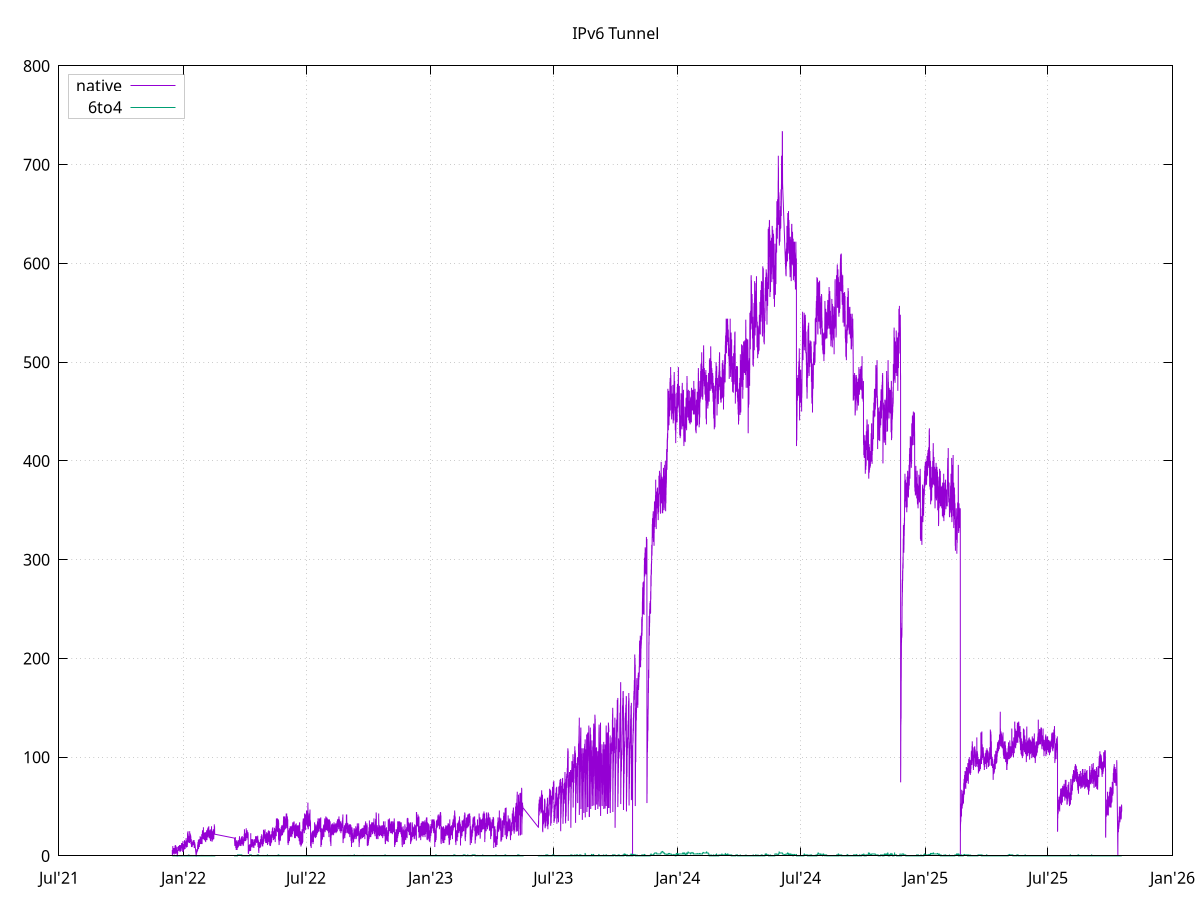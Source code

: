 set terminal png size 1110,555 font "size,14"
set output '/home/gengraph/gengraphI/code/web/ip,tunnel_all.png'
set grid lw 0.5
set key box lw 0.1
set key left
set timefmt "%s"
set xdata time
set autoscale x
set title 'IPv6 Tunnel'
set format x "%b'%y"



plot '-' using 1:2 with lines title 'native', '-' using 1:2 with lines title '6to4'

# native
1639555481	6
1639559089	6
1639562694	2
1639566303	6
1639569908	0
1639573520	1
1639577122	2
1639580741	1
1639584343	2
1639587951	4
1639591552	5
1639595158	4
1639598761	5
1639602370	4
1639605976	2
1639609582	4
1639613194	2
1639616803	4
1639620409	4
1639624017	10
1639627623	4
1639631226	7
1639634831	5
1639638436	3
1639642039	4
1639645652	6
1639649276	5
1639652882	6
1639656490	4
1639660094	6
1639663697	5
1639667301	5
1639670910	8
1639674515	6
1639678120	3
1639681721	5
1639685324	6
1639688934	5
1639692535	6
1639696137	4
1639699738	5
1639703344	5
1639706945	8
1639710546	5
1639714150	3
1639717761	6
1639721365	4
1639724967	3
1639728572	5
1639732175	8
1639735783	4
1639739388	4
1639742995	4
1639746600	3
1639750205	7
1639753812	3
1639757414	3
1639761019	5
1639764626	2
1639768228	6
1639771833	4
1639775441	2
1639779047	3
1639782655	2
1639786256	5
1639789857	3
1639793464	2
1639797066	2
1639800674	2
1639804275	4
1639807881	7
1639811492	3
1639815096	4
1639818701	4
1639822303	3
1639825904	4
1639829513	4
1639833119	5
1639836721	8
1639840323	6
1639843927	5
1639847532	6
1639851138	4
1639854739	6
1639858347	5
1639861948	5
1639865555	5
1639869160	5
1639876368	6
1639879977	5
1639887181	4
1639898007	4
1639901608	10
1639908821	10
1639912425	4
1639916032	5
1639919634	8
1639923235	6
1639926839	7
1639930442	3
1639934045	4
1639937656	8
1639941259	4
1639944873	4
1639948474	2
1639952075	9
1639955677	6
1639959278	3
1639962881	3
1639966491	7
1639970092	4
1639973694	8
1639977302	6
1639980903	11
1639984507	3
1639988108	7
1639991710	5
1639995315	5
1639998917	7
1640002518	5
1640006119	9
1640009725	9
1640013327	8
1640016928	10
1640020531	6
1640024132	7
1640027737	10
1640031340	7
1640034942	4
1640038562	8
1640042165	6
1640045773	6
1640049375	7
1640052976	5
1640056578	3
1640060188	6
1640063794	4
1640067416	3
1640071020	4
1640074624	9
1640078231	3
1640081843	7
1640085445	4
1640089049	8
1640092651	6
1640096252	6
1640099858	5
1640103459	4
1640107072	3
1640110681	3
1640114284	5
1640117891	4
1640121495	3
1640125104	5
1640128710	5
1640132311	6
1640135912	5
1640139516	4
1640143124	3
1640146727	5
1640150334	4
1640153935	3
1640157538	2
1640161140	4
1640164742	6
1640168343	5
1640171948	5
1640175560	2
1640179163	4
1640182774	3
1640186377	6
1640187093	0
1640187775	0
1640188391	2
1640191999	2
1640195605	3
1640199206	2
1640202811	4
1640206412	1
1640210016	1
1640213624	3
1640217232	3
1640220833	3
1640224434	5
1640228038	4
1640231641	3
1640235244	3
1640238847	3
1640242449	3
1640246050	3
1640249656	4
1640253261	9
1640256863	6
1640260467	6
1640264069	6
1640267673	6
1640271286	7
1640274887	5
1640278510	6
1640282112	5
1640285713	6
1640289317	6
1640292921	6
1640296540	6
1640300146	6
1640303759	6
1640307362	5
1640310964	7
1640314565	6
1640318166	5
1640321772	7
1640325377	7
1640328980	5
1640332586	6
1640336189	8
1640339792	10
1640343401	8
1640347004	7
1640350607	8
1640354237	9
1640357838	9
1640361446	8
1640365051	7
1640368659	9
1640372260	7
1640375861	6
1640379462	6
1640383063	9
1640386664	7
1640390272	8
1640393873	7
1640397490	8
1640401094	7
1640404698	7
1640408301	7
1640411903	7
1640415509	9
1640419110	9
1640422712	10
1640426319	7
1640429923	7
1640433527	7
1640437128	6
1640440731	8
1640444335	7
1640447938	9
1640451541	7
1640455151	6
1640458753	7
1640462355	6
1640465956	8
1640469557	8
1640473160	10
1640476772	11
1640480373	8
1640483978	8
1640487579	9
1640491181	8
1640494782	9
1640498385	6
1640501990	9
1640505597	5
1640509199	7
1640512801	11
1640516404	7
1640520009	10
1640523611	5
1640527212	7
1640530813	8
1640534415	5
1640538018	5
1640541630	5
1640545231	8
1640548837	7
1640552441	6
1640556043	4
1640559645	5
1640563251	6
1640566853	6
1640570455	10
1640574066	7
1640577669	8
1640581274	8
1640584875	10
1640588478	7
1640592082	8
1640595683	8
1640599284	8
1640602888	8
1640606490	6
1640610097	6
1640613702	6
1640617305	8
1640620907	11
1640624508	6
1640628111	6
1640631717	6
1640635320	6
1640638923	6
1640642529	7
1640646143	8
1640649746	6
1640653347	9
1640656953	9
1640660558	8
1640664160	5
1640667764	8
1640671365	6
1640674968	8
1640678570	8
1640682171	6
1640685776	6
1640689377	6
1640692979	7
1640696580	7
1640700181	7
1640703784	9
1640707386	9
1640710987	7
1640714588	8
1640718189	10
1640721793	10
1640725396	11
1640728997	10
1640732599	11
1640736200	10
1640739804	13
1640743406	10
1640747009	9
1640750610	8
1640754211	10
1640757822	9
1640761429	10
1640765030	8
1640768631	10
1640772232	9
1640775834	10
1640779438	8
1640783039	9
1640786641	13
1640790242	9
1640793845	10
1640797451	12
1640801052	10
1640804654	11
1640808256	11
1640811862	11
1640815463	11
1640819064	8
1640822666	9
1640826270	8
1640829873	12
1640833477	11
1640837078	10
1640840680	9
1640844283	9
1640847888	8
1640851490	10
1640855096	9
1640858700	9
1640862302	8
1640865906	7
1640869507	7
1640873108	10
1640876711	7
1640880312	6
1640883917	5
1640887518	7
1640891121	4
1640894727	7
1640898335	7
1640901936	6
1640905537	6
1640909138	8
1640912740	15
1640916342	9
1640919943	6
1640923553	5
1640927158	5
1640930760	9
1640934364	6
1640937969	11
1640941572	9
1640945174	6
1640948786	7
1640952396	6
1640956003	7
1640959605	5
1640963206	7
1640966810	5
1640970411	5
1640974016	8
1640977617	6
1640981224	8
1640984829	7
1640988430	9
1640992031	7
1640995633	8
1640999236	8
1641002838	9
1641006444	8
1641010049	9
1641013650	11
1641017257	10
1641020864	9
1641024475	8
1641028076	10
1641031678	12
1641035280	10
1641038882	11
1641042486	9
1641046091	10
1641049692	7
1641053296	8
1641056898	9
1641060501	11
1641064105	10
1641067706	12
1641071310	10
1641074911	9
1641078518	8
1641082124	7
1641085726	7
1641089331	10
1641092933	11
1641096546	7
1641100147	8
1641103749	11
1641107356	11
1641110957	16
1641114563	12
1641118166	10
1641121767	10
1641125380	13
1641128985	8
1641132586	11
1641136192	14
1641139793	12
1641143404	13
1641147008	15
1641150609	13
1641154214	12
1641157817	13
1641161418	12
1641165021	11
1641168623	11
1641172232	9
1641175833	12
1641179436	13
1641183038	9
1641186644	9
1641190245	13
1641193850	7
1641197452	8
1641201054	10
1641204662	14
1641208274	12
1641211875	9
1641215479	13
1641219080	12
1641222684	9
1641226286	13
1641229888	11
1641233491	12
1641237100	10
1641240704	12
1641244306	11
1641247908	10
1641251509	14
1641255116	12
1641258730	13
1641262332	12
1641265936	14
1641269537	13
1641273141	13
1641276749	11
1641280350	13
1641283952	12
1641287556	11
1641291157	14
1641294761	15
1641298363	14
1641301967	11
1641305570	14
1641309171	16
1641312772	13
1641316374	11
1641319976	18
1641323578	12
1641327188	13
1641330790	15
1641334398	12
1641337999	14
1641341607	15
1641345209	15
1641348812	12
1641352415	10
1641356018	13
1641359620	12
1641363223	9
1641366825	9
1641370430	14
1641374032	11
1641377637	9
1641381244	14
1641384846	14
1641388451	10
1641392061	10
1641395665	11
1641399271	12
1641402872	10
1641406476	14
1641410078	13
1641413690	12
1641417292	9
1641420896	11
1641424498	14
1641428106	10
1641431709	15
1641435311	11
1641438913	15
1641442519	11
1641446124	12
1641449730	12
1641453332	10
1641456933	11
1641460535	13
1641464136	12
1641467744	16
1641471346	9
1641474954	13
1641478555	13
1641482156	11
1641485759	12
1641489374	12
1641492975	19
1641496587	18
1641500192	20
1641503797	22
1641507400	23
1641511002	20
1641514604	19
1641518205	20
1641521808	20
1641525411	23
1641529012	24
1641532613	22
1641536215	20
1641539816	21
1641543417	23
1641547018	20
1641550623	21
1641554230	22
1641557834	22
1641561439	22
1641565047	25
1641568648	18
1641572254	16
1641575855	20
1641579460	18
1641583061	19
1641586663	22
1641590267	21
1641593869	18
1641597470	19
1641601072	18
1641604674	20
1641608276	20
1641611877	20
1641615479	18
1641619084	14
1641622687	15
1641626290	15
1641629891	15
1641633492	18
1641637099	17
1641640700	18
1641644304	18
1641647906	17
1641651508	20
1641655109	18
1641658712	18
1641662313	15
1641665915	17
1641669516	15
1641673121	17
1641676725	16
1641680326	14
1641683927	13
1641687530	17
1641691131	17
1641694732	19
1641698337	16
1641701940	15
1641705541	17
1641709147	14
1641712748	15
1641716350	17
1641719951	16
1641723555	17
1641727165	18
1641730766	15
1641734367	16
1641737969	17
1641741571	15
1641745175	18
1641748776	16
1641752378	16
1641755981	13
1641759584	18
1641763185	18
1641766789	17
1641770394	15
1641773998	21
1641777599	25
1641781201	20
1641784810	21
1641788411	21
1641792013	19
1641795616	22
1641799221	16
1641802822	18
1641806423	16
1641810024	18
1641813628	17
1641817230	20
1641820831	21
1641824437	23
1641828038	21
1641831639	19
1641835242	16
1641838845	19
1641842450	15
1641846052	17
1641849655	17
1641853256	19
1641856858	18
1641860460	17
1641864065	22
1641867666	17
1641871271	19
1641874876	17
1641878483	18
1641882091	14
1641885694	15
1641889295	19
1641892896	17
1641896500	19
1641900111	21
1641903713	14
1641907314	15
1641910915	16
1641914520	15
1641918124	20
1641921726	18
1641925330	18
1641928931	19
1641932536	12
1641936137	13
1641939745	15
1641943348	14
1641946950	15
1641950558	14
1641954169	13
1641957773	14
1641961375	12
1641964977	13
1641968587	15
1641972194	12
1641975806	15
1641979416	14
1641983017	14
1641986621	17
1641990222	11
1641993834	16
1641997435	12
1642001037	12
1642004638	11
1642008240	9
1642011841	14
1642015451	12
1642019053	12
1642022655	13
1642026256	13
1642029858	12
1642033471	12
1642037072	11
1642040674	11
1642044275	14
1642047880	11
1642051481	12
1642055089	11
1642058695	12
1642062298	11
1642065906	11
1642069507	11
1642073111	12
1642076714	11
1642080318	11
1642083922	12
1642087529	13
1642091143	9
1642094746	11
1642098348	13
1642101950	10
1642105551	11
1642109157	11
1642112762	12
1642116363	12
1642119966	13
1642123568	12
1642127169	11
1642130773	11
1642134376	13
1642137977	14
1642141585	11
1642145192	14
1642148795	12
1642152409	13
1642156016	14
1642159619	13
1642163222	13
1642166846	13
1642170452	14
1642174060	13
1642177661	12
1642181262	15
1642184864	12
1642188465	13
1642192068	12
1642195669	13
1642199273	13
1642202875	15
1642206495	12
1642210097	13
1642213704	13
1642217312	13
1642220913	12
1642224515	16
1642228118	15
1642231719	12
1642235330	16
1642238933	14
1642242541	12
1642246152	12
1642249758	14
1642253360	15
1642256961	11
1642260570	14
1642264177	14
1642267779	11
1642271385	12
1642274987	11
1642278600	15
1642282206	16
1642285809	15
1642289411	15
1642293012	13
1642296618	15
1642300219	14
1642303830	15
1642307432	15
1642311036	12
1642314637	14
1642318243	11
1642321847	11
1642325448	12
1642329053	14
1642332657	15
1642336263	14
1642339878	15
1642343479	14
1642347081	16
1642350687	11
1642354289	9
1642357903	8
1642361504	9
1642365106	12
1642368711	9
1642372319	11
1642375921	8
1642379522	11
1642383124	10
1642386725	13
1642390329	13
1642393938	12
1642397540	10
1642401144	12
1642404746	11
1642408347	14
1642411953	13
1642415557	12
1642419158	13
1642422765	12
1642426372	11
1642429975	10
1642433578	12
1642437180	9
1642440781	9
1642444388	10
1642447994	12
1642451596	12
1642607136	0
1642610746	0
1642614349	4
1642617951	2
1642621564	0
1642625166	1
1642628770	2
1642632380	4
1642635981	4
1642639586	5
1642643207	4
1642646808	3
1642650412	4
1642654027	4
1642657628	4
1642661236	3
1642664862	4
1642668482	3
1642672086	3
1642675696	5
1642679323	5
1642682932	5
1642686545	6
1642690146	4
1642693763	4
1642697368	6
1642700974	7
1642704576	5
1642708180	6
1642711787	6
1642715403	6
1642719004	6
1642722618	4
1642726229	5
1642729844	7
1642733448	5
1642737050	6
1642740657	7
1642744295	6
1642747925	5
1642751529	5
1642755130	7
1642758731	5
1642762336	6
1642765945	5
1642769549	6
1642773164	7
1642776765	7
1642780369	5
1642783971	6
1642787576	5
1642791178	11
1642794781	10
1642798400	11
1642802002	11
1642805604	8
1642809210	6
1642812811	11
1642816412	7
1642820015	8
1642823616	11
1642827217	9
1642830818	13
1642834425	14
1642838027	13
1642841633	11
1642845234	11
1642848835	13
1642852436	12
1642856037	10
1642859638	12
1642863242	12
1642866843	12
1642870448	11
1642874056	12
1642877658	10
1642881259	13
1642884861	16
1642888462	11
1642892063	12
1642895667	10
1642899278	12
1642902885	12
1642906488	10
1642910090	7
1642913694	10
1642917306	11
1642920907	10
1642924511	10
1642928115	15
1642931716	15
1642935321	12
1642938923	16
1642942525	12
1642946126	13
1642949729	11
1642953333	16
1642956939	15
1642960541	17
1642964146	16
1642967748	12
1642971356	14
1642974957	12
1642978558	15
1642982162	12
1642985764	11
1642989367	13
1642992971	11
1642996577	16
1643000178	10
1643003780	12
1643007388	11
1643010995	15
1643014597	9
1643018201	16
1643021805	15
1643025421	11
1643029023	13
1643032627	11
1643036232	14
1643039835	12
1643043437	14
1643047042	16
1643050646	12
1643054248	14
1643057849	13
1643061450	17
1643065051	14
1643068656	15
1643072257	13
1643075858	15
1643079461	16
1643083063	14
1643086664	13
1643090268	14
1643093872	13
1643097474	13
1643101077	15
1643104687	12
1643108289	14
1643111890	20
1643115491	16
1643119094	15
1643122697	18
1643126299	14
1643129911	15
1643133515	16
1643137117	17
1643140720	16
1643144323	16
1643147925	13
1643151527	15
1643155128	16
1643158729	15
1643162333	16
1643165937	14
1643169539	17
1643173140	15
1643176743	15
1643180344	15
1643183946	13
1643187557	14
1643191160	14
1643194764	16
1643198367	14
1643201972	12
1643205574	17
1643209175	15
1643212776	15
1643216382	16
1643219998	15
1643223606	14
1643227207	18
1643230808	15
1643234414	16
1643238018	17
1643241621	19
1643245222	15
1643248824	15
1643252427	17
1643256035	18
1643259636	12
1643263239	14
1643266840	13
1643270442	12
1643274043	16
1643277652	12
1643281254	18
1643284855	15
1643288466	14
1643292068	15
1643295679	15
1643299285	16
1643302891	16
1643306492	16
1643310096	16
1643313702	22
1643317303	18
1643320905	18
1643324506	19
1643328109	16
1643331716	16
1643335317	17
1643338929	16
1643342531	16
1643346133	15
1643349734	13
1643353335	14
1643356938	12
1643360545	13
1643364147	17
1643367748	20
1643371352	20
1643374953	20
1643378556	21
1643382158	20
1643385759	19
1643389366	20
1643392969	20
1643396579	23
1643400188	24
1643403789	23
1643407394	23
1643411002	26
1643414603	22
1643418206	24
1643421807	21
1643425413	19
1643429016	21
1643432620	22
1643436221	20
1643439829	21
1643443432	19
1643447033	19
1643450639	22
1643454241	21
1643457844	22
1643461448	19
1643465050	23
1643468651	18
1643472252	19
1643475855	22
1643479456	22
1643483058	19
1643486667	21
1643490270	19
1643493874	18
1643497476	17
1643501081	19
1643504683	18
1643508285	18
1643511888	19
1643515489	18
1643519095	17
1643522696	19
1643526298	20
1643529904	29
1643533510	19
1643537113	20
1643540714	22
1643544323	22
1643547927	19
1643551530	21
1643555131	18
1643558732	22
1643562334	20
1643565941	20
1643569545	20
1643573146	17
1643576751	19
1643580352	18
1643583954	21
1643587556	19
1643591160	17
1643594762	20
1643598364	18
1643601968	17
1643605572	20
1643609174	19
1643612775	18
1643616378	17
1643619985	17
1643623589	18
1643627192	21
1643630793	19
1643634395	23
1643637996	23
1643641599	22
1643645200	22
1643648801	19
1643652405	18
1643656011	19
1643659614	19
1643663217	16
1643666819	17
1643670429	17
1643674037	19
1643677638	17
1643681243	22
1643684845	18
1643688447	22
1643692048	16
1643695650	21
1643699251	22
1643702854	18
1643706455	17
1643710056	19
1643713660	17
1643717261	20
1643720865	19
1643724466	18
1643728071	19
1643731674	24
1643735275	21
1643738876	19
1643742480	23
1643746081	21
1643749682	20
1643753285	20
1643756892	17
1643760500	20
1643764101	18
1643767703	15
1643771304	19
1643774905	19
1643778513	24
1643782121	18
1643785725	16
1643789327	18
1643792928	19
1643796529	17
1643800135	17
1643803737	18
1643807339	15
1643810941	20
1643814545	17
1643818148	20
1643821751	14
1643825353	15
1643828955	18
1643832560	19
1643836161	17
1643839762	20
1643843367	19
1643846977	20
1643850579	21
1643854180	18
1643857787	19
1643861391	23
1643864994	20
1643868595	18
1643872198	23
1643875800	21
1643879408	20
1643883009	23
1643886610	21
1643890212	21
1643893814	21
1643897417	24
1643901018	23
1643904620	22
1643908225	21
1643911826	23
1643915429	24
1643919033	21
1643922637	21
1643926238	20
1643929843	23
1643933446	21
1643937047	26
1643940650	16
1643944261	18
1643947872	20
1643951473	20
1643955080	17
1643958682	20
1643962289	22
1643965891	21
1643969498	21
1643973102	24
1643976709	20
1643980310	22
1643983911	21
1643987515	16
1643991116	18
1643994721	23
1643998332	26
1644001934	19
1644005541	20
1644009143	20
1644012744	21
1644016346	19
1644019950	19
1644023554	23
1644027169	19
1644030771	20
1644034380	24
1644037987	23
1644041588	21
1644045191	24
1644048799	23
1644052402	25
1644056005	23
1644059611	25
1644063213	27
1644066825	23
1644070427	19
1644074030	26
1644077633	22
1644081235	22
1644084839	28
1644088441	23
1644092050	26
1644095656	20
1644099257	23
1644102864	23
1644106473	20
1644110079	21
1644113681	20
1644117290	20
1644120892	23
1644124496	20
1644128098	20
1644131703	22
1644135309	22
1644138917	29
1644142518	22
1644146120	22
1644149721	20
1644153322	21
1644156926	22
1644160528	29
1644164130	27
1644167739	26
1644171341	25
1644174942	22
1644178545	23
1644182146	23
1644185747	25
1644189350	25
1644192953	23
1644196554	24
1644200162	25
1644203774	26
1644207376	27
1644210980	24
1644214583	29
1644218185	30
1644221789	24
1644225397	22
1644229009	25
1644232619	24
1644236228	22
1644239829	27
1644243434	23
1644247036	26
1644250639	21
1644254241	18
1644257844	21
1644261446	20
1644265049	24
1644268652	23
1644272254	21
1644275862	22
1644279470	25
1644283071	25
1644286673	23
1644290274	22
1644293881	21
1644297482	21
1644301086	21
1644304692	21
1644308304	21
1644311913	24
1644315530	24
1644319144	18
1644322748	20
1644326350	21
1644329951	22
1644333552	24
1644337162	23
1644340763	25
1644344376	23
1644347979	24
1644351588	25
1644355192	26
1644358813	22
1644362414	24
1644366016	25
1644369618	26
1644373223	23
1644376830	22
1644380433	23
1644384037	19
1644387639	17
1644391244	20
1644394863	17
1644398464	19
1644402067	18
1644405670	19
1644409271	19
1644412874	17
1644416476	16
1644420082	19
1644423683	20
1644427284	19
1644430885	18
1644434488	19
1644438089	15
1644441690	21
1644445294	24
1644448896	24
1644452497	22
1644456103	23
1644459721	18
1644463326	27
1644466928	22
1644470533	22
1644474134	24
1644477735	22
1644481338	25
1644484939	24
1644488544	22
1644492146	22
1644495748	22
1644499364	18
1644502969	21
1644506577	24
1644510178	23
1644513782	23
1644517387	22
1644520994	22
1644524596	21
1644528215	20
1644531821	20
1644535428	17
1644539031	18
1644542636	19
1644546238	21
1644549845	21
1644553448	20
1644557049	22
1644560652	26
1644564254	28
1644567855	30
1644571458	23
1644575066	20
1644578667	22
1644582269	24
1644585874	25
1644589476	20
1644593079	18
1644596680	17
1644600281	21
1644603889	15
1644607491	17
1644611100	17
1644614703	15
1644618313	15
1644621926	19
1644625543	17
1644629144	16
1644632748	16
1644636354	18
1644639961	15
1644643570	16
1644647174	15
1644650778	15
1644654380	18
1644657981	18
1644661585	19
1644665196	20
1644668805	19
1644672408	22
1644676014	22
1644679632	20
1644683233	25
1644686835	23
1644690438	22
1644694045	24
1644697647	20
1644701252	23
1644704860	21
1644708461	18
1644712071	18
1644715673	19
1644719284	16
1644722896	18
1644726503	18
1644730106	20
1644733707	16
1644737308	19
1644740914	23
1644744516	24
1644748118	22
1644751721	23
1644755323	23
1644758924	22
1644762525	26
1644766127	22
1644769731	23
1644773334	24
1644776944	22
1644780547	24
1644784154	20
1644787756	27
1644791369	23
1644794975	22
1644798576	20
1644802181	22
1644805789	21
1644809395	25
1644812996	25
1644816608	21
1644820209	25
1644823816	23
1644827418	25
1644831019	21
1644834622	25
1644838225	26
1644841827	22
1644845433	22
1644849034	25
1644852637	17
1644856239	22
1644859842	22
1644863447	19
1644867051	23
1644870653	22
1644874258	26
1644877859	22
1644881460	24
1644885061	26
1644888663	23
1644892267	22
1644895869	22
1644899479	25
1644903085	22
1644906686	27
1644910288	27
1644913895	27
1644917507	27
1644921108	32
1644924713	28
1644928314	29
1644931915	28
1644935516	28
1644939117	27
1644942718	26
1644946321	23
1644949923	26
1644953524	25
1644957125	30
1644960734	28
1644964338	25
1644967939	23
1644971552	22
1647503637	18
1647507245	18
1647510846	15
1647514448	15
1647518049	16
1647521654	13
1647525259	13
1647528861	16
1647532469	11
1647536070	15
1647539672	15
1647543274	10
1647546877	15
1647550483	14
1647554084	10
1647557686	13
1647561287	11
1647564891	13
1647568493	16
1647572097	17
1647575698	15
1647579301	12
1647582906	11
1647586508	14
1647590114	16
1647593715	11
1647597316	17
1647600918	12
1647604523	19
1647608126	13
1647611731	18
1647615333	11
1647618938	10
1647622539	15
1647626144	12
1647629749	10
1647633350	12
1647636952	11
1647640555	13
1647644158	13
1647647761	12
1647651366	10
1647654972	13
1647658576	8
1647662178	11
1647665784	13
1647669387	12
1647672988	13
1647676592	9
1647680194	9
1647683795	11
1647687398	13
1647691001	9
1647694608	11
1647698209	11
1647701813	9
1647705416	13
1647709017	9
1647712619	6
1647716220	12
1647719824	8
1647723425	9
1647727030	8
1647730634	15
1647734238	12
1647737839	9
1647741443	13
1647745044	12
1647748648	8
1647752249	8
1647755857	10
1647759461	7
1647763063	14
1647766664	11
1647770266	13
1647773867	15
1647777473	11
1647781077	12
1647784679	16
1647788283	11
1647791885	12
1647795486	10
1647799087	9
1647802701	10
1647806303	11
1647809905	12
1647813507	13
1647817108	12
1647820710	10
1647824314	11
1647827915	11
1647831521	13
1647835128	6
1647838729	12
1647842333	9
1647845934	9
1647849536	10
1647853139	14
1647856740	9
1647860341	10
1647863942	11
1647867544	11
1647871147	9
1647874749	9
1647878353	12
1647881954	14
1647885562	13
1647889164	13
1647892770	12
1647896374	11
1647899975	9
1647903589	8
1647907191	11
1647910794	10
1647914402	8
1647918003	9
1647921609	10
1647925214	9
1647928816	10
1647932420	10
1647936022	12
1647939623	13
1647943226	12
1647946829	15
1647950441	11
1647954042	13
1647957643	13
1647961245	15
1647964848	15
1647968463	11
1647972078	9
1647975679	12
1647979283	14
1647982886	11
1647986494	14
1647990102	11
1647993711	12
1647997312	10
1648000916	10
1648004522	13
1648008123	14
1648011729	14
1648015331	16
1648018936	13
1648022537	14
1648026145	14
1648029749	13
1648033353	13
1648036954	15
1648040557	14
1648044161	14
1648047764	13
1648051367	15
1648054970	14
1648058573	13
1648062178	14
1648065780	14
1648069387	13
1648072990	16
1648076595	13
1648080196	13
1648083811	14
1648087415	16
1648091016	12
1648094617	10
1648098218	14
1648101819	15
1648105423	14
1648109027	13
1648112628	15
1648116232	18
1648119833	15
1648123437	17
1648127040	16
1648130645	15
1648134249	20
1648137857	16
1648141458	19
1648145060	14
1648148666	16
1648152272	12
1648155874	16
1648159479	16
1648163081	16
1648166683	17
1648170284	18
1648173886	17
1648177488	15
1648181092	16
1648184699	15
1648188300	14
1648191905	14
1648195506	12
1648199108	16
1648202709	16
1648206310	17
1648209914	17
1648213515	14
1648217117	16
1648220719	14
1648224321	16
1648227922	16
1648231523	14
1648235128	11
1648238729	14
1648242330	14
1648245931	14
1648249536	16
1648253139	12
1648256743	15
1648260344	11
1648263947	11
1648267548	11
1648271152	12
1648274753	12
1648278357	13
1648281961	10
1648285567	12
1648289179	12
1648292791	14
1648296394	11
1648300000	12
1648303601	14
1648307206	11
1648310816	13
1648314424	12
1648318025	10
1648321630	11
1648325235	10
1648328838	12
1648332439	10
1648336040	12
1648339646	16
1648343248	14
1648343252	13
1648346853	15
1648350464	12
1648354075	13
1648357679	12
1648361281	12
1648364882	16
1648368485	16
1648372088	16
1648375689	15
1648379299	13
1648382905	19
1648386509	17
1648390112	16
1648393713	17
1648397318	14
1648400921	15
1648404528	12
1648408130	14
1648411736	17
1648415338	12
1648418942	16
1648422549	15
1648426150	15
1648429753	14
1648433354	15
1648436955	16
1648440558	15
1648444159	14
1648447763	14
1648451364	20
1648454965	15
1648458578	18
1648462186	18
1648465787	14
1648469391	17
1648472994	12
1648476596	16
1648480203	13
1648483807	17
1648487409	18
1648491014	16
1648494615	18
1648498216	20
1648501827	15
1648505433	18
1648509035	17
1648512644	16
1648516245	16
1648519846	14
1648523447	14
1648527049	17
1648530653	15
1648534254	17
1648537859	15
1648541462	16
1648545063	15
1648548665	16
1648552266	13
1648555868	14
1648559474	13
1648563075	11
1648566682	14
1648570285	14
1648573887	13
1648577488	13
1648581091	12
1648584695	12
1648588297	14
1648591902	12
1648595503	14
1648599113	11
1648602714	12
1648606315	11
1648609917	10
1648613522	13
1648617123	13
1648620726	12
1648624331	12
1648627932	13
1648631534	11
1648635135	13
1648638736	12
1648642338	12
1648645939	13
1648649540	14
1648653145	15
1648656750	13
1648660352	13
1648663955	18
1648667557	19
1648671160	16
1648674762	17
1648678364	14
1648681967	16
1648685575	18
1648689176	18
1648692780	13
1648696381	19
1648699984	16
1648703585	17
1648707194	18
1648710801	19
1648714404	15
1648718007	18
1648721608	17
1648725211	17
1648728818	17
1648732419	22
1648736020	18
1648739621	18
1648743225	17
1648746829	20
1648750432	20
1648754034	21
1648757638	23
1648761239	21
1648764840	21
1648768450	27
1648772052	23
1648775653	20
1648779254	18
1648782855	17
1648786456	18
1648790059	18
1648793660	17
1648797262	17
1648800866	17
1648804475	19
1648808076	18
1648811683	21
1648815287	15
1648818898	16
1648822512	18
1648826117	20
1648829719	18
1648833322	17
1648836925	18
1648840526	18
1648844139	18
1648847746	16
1648851351	16
1648854954	17
1648858562	17
1648862167	17
1648865769	20
1648869370	16
1648872972	20
1648876577	19
1648880183	18
1648883785	17
1648887386	20
1648890989	22
1648894591	19
1648898192	19
1648901794	19
1648905397	23
1648908998	20
1648912601	22
1648916203	20
1648919806	20
1648923416	15
1648927018	19
1648930619	18
1648934223	19
1648937824	16
1648941427	19
1648945029	17
1648948630	18
1648952231	18
1648955832	21
1648959433	18
1648963038	17
1648966642	19
1648970247	22
1648973850	23
1648977455	16
1648981060	24
1648984671	24
1648988274	23
1648991878	21
1648995479	28
1648999084	22
1649002685	22
1649006287	24
1649009888	21
1649013493	23
1649017095	23
1649020698	21
1649024303	23
1649027904	25
1649031510	24
1649035111	25
1649038712	26
1649042313	22
1649045923	20
1649049525	23
1649053126	21
1649056727	20
1649060329	20
1649063933	19
1649067535	18
1649071138	21
1649074745	23
1649078347	21
1649081950	24
1649085556	20
1649089166	21
1649092772	20
1649096378	20
1649099981	21
1649103582	19
1649107187	20
1649110790	21
1649114391	22
1649117992	26
1649121595	21
1649125196	20
1649128802	23
1649132403	21
1649136004	21
1649139607	21
1649143208	18
1649146809	22
1649150413	21
1649154021	23
1649157624	20
1649161225	21
1649164842	19
1649168445	22
1649172050	19
1649175655	22
1649179256	21
1649182860	22
1649186463	22
1649190064	21
1649193665	22
1649197266	21
1649200870	19
1649204472	23
1649208073	17
1649211681	17
1649215286	24
1649218891	20
1649222492	24
1649226095	19
1649229696	22
1649233300	22
1649236903	18
1649240506	22
1649244107	22
1649247882	14
1649258017	3
1649261620	5
1649265222	5
1649268823	2
1649272432	5
1649276039	4
1649279641	3
1649283245	2
1649286846	5
1649290447	3
1649294049	5
1649297655	6
1649301257	4
1649304863	6
1649308467	5
1649312071	7
1649315677	4
1649318316	5
1649321925	5
1649325529	8
1649329132	10
1649332736	9
1649336338	6
1649339941	9
1649343544	10
1649347147	8
1649350754	10
1649354357	11
1649357959	10
1649361563	9
1649365166	7
1649368767	10
1649372368	7
1649375975	6
1649379581	7
1649383192	6
1649386793	8
1649390396	8
1649394002	8
1649397603	9
1649401204	7
1649404807	5
1649408410	7
1649412013	7
1649415619	7
1649419222	6
1649422823	8
1649426424	5
1649430031	7
1649433632	8
1649437237	6
1649440840	9
1649444442	9
1649448048	6
1649451652	12
1649455257	6
1649458858	6
1649462463	7
1649466067	8
1649469668	8
1649473278	8
1649476883	8
1649480487	9
1649484091	9
1649487693	7
1649491299	7
1649494926	6
1649498527	9
1649502130	8
1649505736	8
1649509355	5
1649512959	6
1649516561	7
1649520173	5
1649523783	6
1649527385	6
1649530994	7
1649534605	9
1649538208	7
1649541809	9
1649545416	6
1649549025	6
1649552636	5
1649556243	6
1649559849	7
1649563463	7
1649567064	7
1649570672	9
1649574276	23
1649577880	14
1649581486	11
1649585087	14
1649588688	13
1649592296	11
1649595898	13
1649599500	12
1649603101	12
1649606703	16
1649610309	9
1649613914	10
1649617517	11
1649621121	10
1649624722	10
1649628325	12
1649631926	11
1649635528	16
1649639135	15
1649642736	11
1649646343	10
1649649944	9
1649653545	11
1649657147	14
1649660751	10
1649664358	9
1649667962	10
1649671567	16
1649675170	17
1649678775	13
1649682377	12
1649685979	13
1649689581	12
1649693182	13
1649696784	13
1649700387	11
1649703992	12
1649707602	11
1649711203	13
1649714804	12
1649718408	13
1649722011	10
1649725615	10
1649729222	12
1649732823	11
1649736426	12
1649740029	9
1649743631	11
1649747235	9
1649750839	9
1649754446	14
1649758050	10
1649761656	10
1649765259	14
1649768866	9
1649772468	14
1649776069	13
1649779670	17
1649783274	13
1649786878	14
1649790479	16
1649794081	14
1649797681	14
1649801291	11
1649804893	14
1649808494	12
1649812099	10
1649815700	11
1649819301	12
1649822903	10
1649826507	12
1649830108	12
1649833713	13
1649837319	13
1649840922	15
1649844524	14
1649848125	10
1649851727	12
1649855332	16
1649858935	16
1649862536	15
1649866144	15
1649869752	12
1649873358	13
1649876960	13
1649880561	13
1649884167	12
1649887773	11
1649891379	11
1649894985	12
1649898599	10
1649902201	11
1649905802	10
1649909409	13
1649913012	14
1649916613	12
1649920217	14
1649923837	13
1649927453	11
1649931061	10
1649934663	9
1649938265	10
1649941866	14
1649945467	13
1649949072	12
1649952677	9
1649956278	8
1649959885	11
1649963489	11
1649967090	8
1649970691	10
1649974294	8
1649977897	13
1649981501	13
1649985102	13
1649988706	12
1649992308	12
1649995909	13
1649999513	12
1650003114	11
1650006716	11
1650010318	11
1650013920	14
1650017521	11
1650021122	14
1650024727	15
1650028331	17
1650031940	14
1650035542	16
1650039154	11
1650042757	13
1650046358	11
1650049959	11
1650053563	12
1650057165	12
1650060766	11
1650064367	12
1650067968	13
1650071572	14
1650075175	13
1650078778	12
1650082379	15
1650085984	15
1650089586	13
1650093188	15
1650096790	14
1650100393	14
1650103995	14
1650107596	12
1650111198	11
1650114799	12
1650118405	15
1650122010	13
1650125613	13
1650129217	15
1650132818	13
1650136419	11
1650140020	11
1650143622	14
1650147223	15
1650150825	13
1650154432	12
1650158033	12
1650161635	12
1650165238	15
1650168840	15
1650172442	15
1650176046	17
1650179647	16
1650183248	20
1650186857	16
1650190458	15
1650194059	14
1650197664	15
1650201269	16
1650204870	18
1650208479	19
1650212080	14
1650215681	16
1650219283	18
1650222890	18
1650226491	15
1650230093	16
1650233697	17
1650237302	15
1650240903	17
1650244507	15
1650248109	14
1650251711	15
1650255320	14
1650258923	16
1650262526	16
1650266128	18
1650269733	17
1650273334	16
1650276939	16
1650280543	18
1650284145	16
1650287746	16
1650291347	18
1650294948	17
1650298555	15
1650302156	20
1650305758	16
1650309362	15
1650312965	15
1650316568	14
1650320169	16
1650323771	13
1650327376	15
1650330977	16
1650334578	14
1650338179	13
1650341780	19
1650345381	14
1650348985	15
1650352591	15
1650356198	15
1650359800	14
1650363403	17
1650367005	16
1650370614	14
1650374216	18
1650377817	19
1650381421	15
1650385024	16
1650388625	18
1650392226	18
1650395827	18
1650399428	19
1650403032	17
1650406633	16
1650410234	18
1650413845	15
1650417448	16
1650421050	16
1650424657	15
1650428263	14
1650431867	15
1650435468	17
1650439071	18
1650442673	19
1650446274	18
1650449880	20
1650453481	17
1650457082	19
1650460683	20
1650464286	20
1650467896	18
1650471497	19
1650475098	14
1650478704	15
1650482305	11
1650485907	15
1650489514	12
1650493117	15
1650496718	15
1650500324	9
1650503926	14
1650507528	12
1650511135	11
1650514739	14
1650518342	12
1650521944	13
1650525552	13
1650529154	14
1650532763	16
1650536364	16
1650539966	11
1650543572	15
1650547179	14
1650550782	12
1650554384	13
1650557986	15
1650561589	13
1650565191	12
1650568792	14
1650572394	14
1650573376	6
1650576991	6
1650580595	6
1650584197	7
1650587801	6
1650591404	5
1650595007	4
1650598614	3
1650602216	4
1650605821	9
1650609422	5
1650613026	9
1650616629	10
1650620231	7
1650623834	11
1650627438	12
1650631040	14
1650634641	13
1650638245	12
1650641847	14
1650645451	13
1650649053	13
1650652656	10
1650656261	12
1650659862	9
1650663464	11
1650667071	11
1650670674	12
1650674277	12
1650677882	10
1650681484	13
1650685085	10
1650688693	11
1650692300	11
1650695902	11
1650699506	11
1650703110	9
1650706716	9
1650710321	8
1650713923	11
1650717527	13
1650721133	13
1650724737	10
1650728341	11
1650731942	13
1650735545	11
1650739146	9
1650742748	11
1650746349	13
1650749953	12
1650753555	12
1650757171	9
1650760772	8
1650764373	9
1650767980	9
1650771581	13
1650775182	11
1650778786	13
1650782396	13
1650786000	14
1650789609	9
1650793211	14
1650796813	12
1650800414	16
1650804015	16
1650807616	12
1650811220	14
1650814826	15
1650818432	13
1650822033	17
1650825635	14
1650829243	14
1650832844	15
1650836449	13
1650840050	15
1650843652	9
1650847254	12
1650850856	12
1650854460	15
1650858062	16
1650861668	14
1650865274	16
1650868875	14
1650872481	12
1650876083	15
1650879684	16
1650883286	16
1650886887	16
1650890489	16
1650894090	14
1650897691	20
1650901294	19
1650904895	18
1650908496	18
1650912098	16
1650915699	15
1650919300	16
1650922902	18
1650926505	15
1650930112	15
1650933717	15
1650937319	18
1650940922	14
1650944530	14
1650948131	13
1650951738	13
1650955342	13
1650958943	12
1650962546	19
1650966147	20
1650969749	22
1650973352	17
1650976954	13
1650980555	15
1650984161	14
1650987762	13
1650991365	15
1650994967	15
1650998568	17
1651002171	14
1651005772	14
1651009376	13
1651012984	13
1651016587	14
1651020189	11
1651023791	14
1651027393	13
1651030994	15
1651034595	14
1651038197	11
1651041798	14
1651045399	14
1651049003	10
1651052606	11
1651056208	11
1651059815	13
1651063419	11
1651067020	11
1651070621	13
1651074222	14
1651077825	12
1651081426	13
1651085029	11
1651088633	13
1651092236	13
1651095841	11
1651099446	11
1651103047	10
1651106651	10
1651110252	17
1651113853	11
1651117455	13
1651121056	17
1651124660	19
1651128263	18
1651131864	19
1651135467	17
1651139068	16
1651142673	15
1651146280	20
1651149881	17
1651153482	21
1651157085	19
1651160687	19
1651164291	21
1651167892	18
1651171503	18
1651175104	16
1651178706	15
1651182310	18
1651185913	12
1651189515	17
1651193123	17
1651196724	26
1651200326	26
1651203929	23
1651207534	23
1651211135	22
1651214736	26
1651218344	20
1651221951	25
1651225554	21
1651229157	19
1651232758	14
1651236362	21
1651239963	25
1651243564	23
1651247167	23
1651250768	22
1651254374	20
1651257979	23
1651261583	18
1651265186	25
1651268791	23
1651272394	22
1651275996	23
1651279598	19
1651283202	20
1651286804	24
1651290408	20
1651294011	22
1651297615	19
1651301216	24
1651304819	23
1651308422	20
1651312023	19
1651315624	21
1651319229	20
1651322830	20
1651326436	23
1651330039	24
1651333640	23
1651337241	22
1651340843	21
1651344444	20
1651348046	22
1651351647	22
1651355248	20
1651358855	20
1651362457	18
1651366063	24
1651369664	19
1651373266	26
1651376869	20
1651380476	17
1651384077	21
1651387679	22
1651391281	25
1651394881	18
1651398486	27
1651402087	22
1651405689	19
1651409291	19
1651412892	17
1651416493	21
1651420095	18
1651423697	16
1651427305	15
1651430907	16
1651434512	20
1651438119	17
1651441720	18
1651445321	15
1651448923	21
1651452525	20
1651456131	17
1651459737	17
1651463339	17
1651466941	19
1651470546	15
1651474147	14
1651477754	14
1651481355	17
1651484956	19
1651488569	13
1651492172	19
1651495774	15
1651499375	15
1651502976	15
1651506577	16
1651510179	21
1651513781	20
1651517383	22
1651520983	19
1651524586	14
1651528192	14
1651531795	17
1651535397	15
1651538998	13
1651542603	20
1651546204	17
1651549806	18
1651553407	20
1651557014	16
1651560616	18
1651564221	17
1651567825	15
1651571432	16
1651575033	16
1651578635	17
1651582243	16
1651585844	19
1651589445	23
1651593046	13
1651596647	17
1651600249	24
1651603850	20
1651607451	18
1651611053	15
1651614656	14
1651618258	16
1651621862	16
1651625468	19
1651629069	17
1651632671	13
1651636275	21
1651639877	13
1651643478	18
1651647082	13
1651650685	15
1651654290	14
1651657891	19
1651661500	16
1651665102	13
1651668703	17
1651672304	15
1651675915	16
1651679517	15
1651683118	14
1651686719	19
1651690325	13
1651693927	21
1651697528	20
1651701129	14
1651704731	15
1651708332	11
1651711934	23
1651715538	17
1651719142	14
1651722744	20
1651726350	17
1651729951	21
1651733558	14
1651737159	18
1651740762	18
1651744364	13
1651747981	15
1651751587	18
1651755190	17
1651758793	12
1651762401	13
1651766004	16
1651769612	16
1651773218	20
1651776819	15
1651780420	22
1651784021	19
1651787623	16
1651791230	23
1651794833	16
1651798434	19
1651802037	25
1651805638	16
1651809239	17
1651812844	18
1651816446	22
1651820050	18
1651823652	19
1651827258	19
1651830860	17
1651834462	19
1651838065	19
1651841668	21
1651845270	16
1651848875	20
1651852477	22
1651856087	22
1651859689	21
1651863290	22
1651866891	26
1651870499	20
1651874112	16
1651877713	18
1651881318	18
1651884919	17
1651888520	22
1651892127	16
1651895736	20
1651899339	14
1651902940	18
1651906545	16
1651910146	17
1651913747	23
1651917351	19
1651920952	17
1651924559	16
1651928164	15
1651931765	16
1651935371	16
1651938974	14
1651942579	21
1651946180	16
1651949782	18
1651953385	24
1651956986	21
1651960590	18
1651964195	23
1651967800	18
1651971402	19
1651975005	21
1651978606	25
1651982208	24
1651984800	11
1651988401	11
1651992002	16
1651995604	16
1651999205	15
1652002808	19
1652006412	14
1652010014	14
1652013617	14
1652017220	16
1652020821	14
1652024422	17
1652028024	15
1652031625	16
1652035226	18
1652038829	12
1652042431	12
1652046033	14
1652049637	13
1652053240	13
1652056842	21
1652060446	12
1652064056	18
1652067658	12
1652071259	17
1652074862	10
1652078463	14
1652082065	11
1652085669	16
1652089271	10
1652092872	13
1652096476	12
1652100079	14
1652103681	14
1652107284	11
1652110886	20
1652114487	12
1652118090	14
1652121691	13
1652125292	12
1652128894	13
1652132495	18
1652136097	14
1652139698	22
1652143305	15
1652146906	15
1652150510	15
1652154115	16
1652157716	15
1652161318	13
1652164921	18
1652168524	16
1652172125	21
1652175726	18
1652179328	20
1652182932	19
1652186542	13
1652190143	20
1652193744	14
1652197345	17
1652200947	16
1652204549	19
1652208150	18
1652211752	16
1652215353	17
1652218957	18
1652222558	17
1652226160	14
1652229762	20
1652233365	15
1652236967	14
1652240569	19
1652244170	18
1652247772	20
1652251375	16
1652254976	20
1652258578	21
1652262183	17
1652265785	25
1652269389	16
1652272992	25
1652276595	20
1652280201	24
1652283804	23
1652287406	23
1652291007	24
1652294609	23
1652298214	22
1652301815	21
1652305417	24
1652309018	25
1652312619	24
1652316222	23
1652319825	21
1652323428	25
1652327031	26
1652330634	27
1652334237	22
1652337838	23
1652341441	28
1652345045	26
1652348650	27
1652352254	22
1652355855	26
1652359456	26
1652363058	25
1652366659	25
1652370262	21
1652373867	24
1652377468	24
1652381069	26
1652384670	24
1652388271	29
1652391872	23
1652395474	21
1652399081	23
1652402682	20
1652406293	22
1652409897	19
1652413502	21
1652417104	23
1652420707	21
1652424308	18
1652427910	19
1652431512	18
1652435118	21
1652438722	21
1652442329	21
1652445932	21
1652449534	23
1652453135	25
1652456738	22
1652460343	21
1652463948	19
1652467551	23
1652471155	22
1652474758	25
1652478359	24
1652481960	16
1652485562	19
1652489171	16
1652492773	20
1652496378	18
1652499979	22
1652503581	21
1652507185	22
1652510788	19
1652514393	19
1652517994	21
1652521596	19
1652525197	19
1652528800	23
1652532401	22
1652536003	20
1652539608	20
1652543210	22
1652546815	22
1652550416	21
1652554020	17
1652557621	21
1652561229	20
1652564832	23
1652568435	22
1652572039	25
1652575640	19
1652579241	22
1652582842	22
1652586443	26
1652590050	23
1652593652	28
1652597253	28
1652600854	25
1652604455	27
1652608059	23
1652611660	26
1652615262	23
1652618863	21
1652622468	23
1652626070	27
1652629672	24
1652633273	23
1652636875	21
1652640476	20
1652644078	19
1652647680	22
1652651282	26
1652654884	24
1652658485	21
1652662086	21
1652665692	18
1652669293	18
1652672894	23
1652676496	20
1652680097	21
1652683698	22
1652687299	21
1652690907	19
1652694509	14
1652698113	19
1652701716	21
1652705317	24
1652708918	18
1652712520	22
1652716123	20
1652719724	24
1652723325	27
1652726931	24
1652730534	26
1652734136	25
1652737737	24
1652741339	25
1652744940	23
1652748542	23
1652752143	24
1652755745	24
1652759347	28
1652762950	23
1652766551	23
1652770155	26
1652773759	23
1652777361	24
1652780962	30
1652784564	28
1652788165	27
1652791767	29
1652795368	22
1652798969	25
1652802571	27
1652806172	26
1652809775	29
1652813377	30
1652816980	28
1652820581	22
1652824182	31
1652827786	22
1652831390	20
1652834991	27
1652838592	31
1652842196	36
1652845799	36
1652849401	38
1652853003	33
1652856605	33
1652860206	38
1652863807	32
1652867408	36
1652871009	29
1652874615	30
1652878219	26
1652881823	29
1652885425	28
1652889026	36
1652892628	30
1652896231	33
1652899832	34
1652903435	27
1652907047	27
1652910649	31
1652914250	31
1652917853	27
1652921456	29
1652925058	27
1652928663	32
1652932265	32
1652935870	29
1652939472	32
1652943073	25
1652946674	28
1652950276	30
1652953879	27
1652957483	27
1652961084	30
1652964687	30
1652968290	35
1652971900	32
1652975506	29
1652979108	38
1652982711	33
1652986313	38
1652989914	30
1652993515	30
1652997117	29
1653000718	24
1653004321	29
1653007923	26
1653011525	29
1653015132	29
1653018733	29
1653022335	29
1653025936	30
1653029540	28
1653033141	29
1653036743	31
1653040344	32
1653043946	26
1653047548	33
1653051149	35
1653054750	30
1653058351	26
1653061953	31
1653065559	26
1653069161	28
1653072765	30
1653076367	29
1653079971	28
1653083573	31
1653087179	31
1653090780	28
1653094381	33
1653097982	33
1653101587	32
1653105189	37
1653108790	31
1653112392	26
1653115994	30
1653119596	27
1653123197	29
1653126804	27
1653130405	35
1653134013	28
1653137615	32
1653141218	31
1653144820	33
1653148424	34
1653148629	18
1653152233	18
1653155839	16
1653159443	15
1653163044	19
1653166646	21
1653170247	14
1653173849	18
1653177450	19
1653181051	13
1653184652	14
1653188253	11
1653191856	12
1653195459	14
1653199061	18
1653202664	12
1653206270	20
1653209873	22
1653213474	15
1653217076	22
1653220677	15
1653224280	18
1653227884	26
1653231485	20
1653235086	21
1653238689	23
1653242297	28
1653245898	22
1653249500	22
1653253101	21
1653256704	18
1653260305	22
1653263906	27
1653267508	22
1653271112	22
1653274719	26
1653278320	24
1653281923	27
1653285525	18
1653289126	19
1653292730	21
1653296331	18
1653299934	23
1653303540	26
1653307143	21
1653310745	21
1653314346	25
1653317947	17
1653321548	20
1653325150	15
1653328751	20
1653332353	21
1653335954	22
1653339559	23
1653343160	18
1653346763	24
1653350365	20
1653353968	21
1653357569	17
1653361170	16
1653364771	21
1653368373	19
1653371976	19
1653375579	20
1653379180	20
1653382781	24
1653386382	22
1653389984	21
1653393585	20
1653397186	25
1653400788	23
1653404389	21
1653407990	27
1653411593	25
1653415196	23
1653418799	21
1653422400	24
1653426004	24
1653429609	25
1653433210	23
1653436811	20
1653440416	26
1653444017	22
1653447619	23
1653451221	26
1653454826	28
1653458429	20
1653462030	29
1653465631	23
1653469232	24
1653472834	26
1653476444	24
1653480046	29
1653483647	29
1653487248	23
1653490849	26
1653494450	29
1653498051	25
1653501652	27
1653505257	25
1653508860	28
1653512461	27
1653516062	27
1653519664	26
1653523265	31
1653526866	24
1653530471	21
1653534072	29
1653537673	23
1653541276	21
1653544881	28
1653548482	22
1653552083	24
1653555684	26
1653559289	25
1653562890	27
1653566497	31
1653570099	27
1653573700	25
1653577301	26
1653580902	22
1653584507	29
1653588109	24
1653591710	25
1653595313	25
1653598915	31
1653602517	27
1653606118	27
1653609719	29
1653613321	28
1653616924	29
1653620526	25
1653624129	21
1653627732	30
1653631334	26
1653634935	22
1653638538	23
1653642141	26
1653645745	24
1653649347	25
1653652949	31
1653656551	30
1653660154	31
1653663762	28
1653667363	30
1653670965	30
1653674568	27
1653678171	31
1653681774	25
1653685376	31
1653688978	25
1653692580	23
1653696182	28
1653699783	27
1653703386	26
1653706988	29
1653710589	28
1653714191	28
1653717792	26
1653721394	29
1653724997	25
1653728598	32
1653732200	30
1653735801	26
1653739409	33
1653743011	36
1653746612	32
1653750218	33
1653753821	35
1653757422	35
1653761023	40
1653764626	31
1653768229	28
1653771830	36
1653775433	34
1653779035	35
1653782636	29
1653786237	33
1653789838	32
1653793439	31
1653797045	27
1653800646	27
1653804247	24
1653807849	27
1653811450	29
1653815053	25
1653818662	32
1653822264	34
1653825865	29
1653829466	35
1653833069	36
1653836670	31
1653840276	33
1653843877	29
1653847480	31
1653851081	31
1653854683	29
1653858284	37
1653861885	35
1653865487	30
1653869088	34
1653872691	26
1653876294	32
1653879900	33
1653883503	32
1653887104	40
1653890705	34
1653894308	33
1653897909	34
1653901511	29
1653905114	39
1653908716	33
1653912318	36
1653915919	34
1653919520	35
1653923123	30
1653926724	38
1653930326	34
1653933927	40
1653937528	33
1653941129	33
1653944733	38
1653948334	28
1653951938	29
1653955539	31
1653959141	30
1653962743	34
1653966344	38
1653969946	30
1653973547	31
1653977148	32
1653980753	27
1653984355	33
1653987956	34
1653991558	35
1653995160	34
1653998762	32
1654002363	35
1654005965	37
1654009570	31
1654013171	30
1654016772	35
1654020373	33
1654023975	37
1654027576	35
1654031177	33
1654034779	35
1654038380	33
1654041984	31
1654045589	38
1654049192	32
1654052793	31
1654056394	35
1654059997	33
1654063599	32
1654067204	28
1654070806	30
1654074407	29
1654078009	36
1654081612	33
1654085215	32
1654088817	31
1654092425	35
1654096027	41
1654099628	43
1654103232	40
1654106834	34
1654110435	33
1654114036	34
1654117644	32
1654121245	36
1654124847	39
1654128448	35
1654132049	32
1654135650	33
1654139256	32
1654142857	35
1654146459	34
1654150063	32
1654153664	35
1654157270	36
1654160874	38
1654164483	43
1654168084	31
1654171685	41
1654175288	36
1654178892	40
1654182493	39
1654186095	37
1654189701	36
1654193303	40
1654196904	32
1654200505	38
1654204108	30
1654207712	34
1654211315	37
1654214919	35
1654218521	28
1654222127	38
1654225729	35
1654229330	38
1654232931	29
1654236532	35
1654240133	38
1654243735	38
1654247338	40
1654250939	34
1654254540	37
1654258141	34
1654261743	38
1654265346	35
1654268948	35
1654272551	37
1654276152	30
1654279755	36
1654283356	30
1654286958	34
1654290559	37
1654294162	36
1654297771	37
1654297975	18
1654301576	18
1654305177	13
1654308780	15
1654312383	17
1654315984	18
1654319589	20
1654323191	20
1654326792	17
1654330397	20
1654333999	15
1654337600	15
1654341202	12
1654344805	13
1654348407	11
1654352010	20
1654355613	20
1654359214	16
1654362818	14
1654366419	18
1654370020	20
1654373622	17
1654377224	15
1654380825	15
1654384429	16
1654388030	18
1654391633	16
1654395235	16
1654398837	15
1654402442	16
1654406045	20
1654409649	13
1654413251	26
1654416853	23
1654420454	20
1654424066	18
1654427669	19
1654431273	15
1654434874	26
1654438479	23
1654442083	23
1654445684	18
1654449289	24
1654452897	16
1654456498	21
1654460099	18
1654463701	19
1654467303	21
1654470904	19
1654474507	22
1654478115	26
1654481716	23
1654485318	28
1654488919	23
1654492520	24
1654496121	26
1654499722	25
1654503326	22
1654506927	18
1654510534	16
1654514136	21
1654517737	15
1654521341	23
1654524944	23
1654528545	25
1654532146	25
1654535748	24
1654539349	21
1654542950	23
1654546554	27
1654550155	23
1654553757	25
1654557358	26
1654560960	28
1654564562	26
1654568163	26
1654571766	27
1654575367	22
1654578968	24
1654582572	26
1654586173	25
1654589775	27
1654593377	24
1654596982	24
1654600583	24
1654604184	30
1654607788	24
1654611393	28
1654614994	25
1654618597	30
1654622205	27
1654625806	19
1654629407	24
1654633009	21
1654636613	26
1654640216	24
1654643817	28
1654647420	22
1654651026	21
1654654627	23
1654658231	28
1654661835	23
1654665438	26
1654669041	25
1654672644	27
1654676246	30
1654679849	25
1654683455	25
1654687056	26
1654690657	26
1654694258	23
1654697860	25
1654701461	21
1654705065	26
1654708671	21
1654712274	21
1654715877	26
1654719481	26
1654723082	29
1654726685	22
1654730287	23
1654733889	25
1654737494	20
1654741095	25
1654744697	24
1654748299	21
1654751903	27
1654755507	30
1654759109	24
1654762711	26
1654766314	25
1654769916	26
1654773522	23
1654777124	20
1654780725	26
1654784326	26
1654787929	27
1654791531	27
1654795132	28
1654798734	26
1654802336	27
1654805938	21
1654809542	20
1654813144	24
1654816747	30
1654820348	19
1654823950	25
1654827552	24
1654831155	28
1654834756	28
1654838358	28
1654841960	29
1654845562	28
1654849166	22
1654852768	24
1654856371	22
1654859973	27
1654863574	28
1654867175	31
1654870776	26
1654874378	29
1654877980	25
1654881583	24
1654885185	29
1654888792	27
1654892393	28
1654895995	28
1654899596	24
1654903201	22
1654906804	28
1654910405	31
1654914006	30
1654917608	25
1654921214	23
1654924816	26
1654928418	33
1654932019	24
1654935622	32
1654939225	34
1654942828	28
1654946429	33
1654950032	29
1654953636	26
1654957239	29
1654960841	29
1654964443	26
1654968049	26
1654971650	30
1654975253	28
1654978855	26
1654982461	31
1654986062	29
1654989664	34
1654993266	28
1654996870	30
1655000471	28
1655004077	30
1655007679	34
1655011282	29
1655014889	31
1655018491	28
1655022092	27
1655025694	30
1655029295	31
1655032896	32
1655036497	32
1655040102	26
1655043705	28
1655047306	33
1655050911	28
1655054518	29
1655058119	31
1655061721	29
1655065324	31
1655068925	25
1655072526	26
1655076127	25
1655079729	27
1655083331	25
1655086936	31
1655090540	30
1655094141	35
1655097743	30
1655101345	32
1655104953	28
1655108559	29
1655112160	30
1655115762	34
1655119364	30
1655122966	30
1655126567	29
1655130170	29
1655133772	21
1655137373	31
1655140976	25
1655144578	24
1655148181	22
1655151782	27
1655155385	20
1655158986	20
1655162590	18
1655166191	25
1655169795	26
1655173399	24
1655177002	23
1655180603	22
1655184208	26
1655187810	24
1655191412	27
1655195013	21
1655198615	24
1655202217	25
1655205818	23
1655209420	21
1655213021	21
1655216622	30
1655220226	28
1655223827	21
1655227428	31
1655231031	29
1655234632	25
1655238240	22
1655241847	22
1655245456	29
1655249057	27
1655252662	23
1655256263	26
1655259866	24
1655263467	20
1655267069	22
1655270670	23
1655274274	18
1655277876	23
1655281480	21
1655285081	21
1655288682	32
1655292283	25
1655295885	24
1655299487	24
1655303092	27
1655306694	24
1655310300	27
1655313902	25
1655317503	25
1655321104	28
1655324705	27
1655328306	27
1655331907	25
1655335508	25
1655339113	26
1655342715	29
1655346317	21
1655349920	27
1655353525	26
1655357126	30
1655360727	26
1655364329	28
1655367932	21
1655371534	29
1655375136	33
1655378741	23
1655382342	22
1655385943	30
1655389548	31
1655393150	28
1655396752	27
1655400354	27
1655403957	23
1655407561	23
1655411162	20
1655414763	26
1655418364	25
1655421967	22
1655425578	24
1655429180	24
1655432781	27
1655436385	24
1655439986	23
1655443593	27
1655447197	27
1655450798	22
1655454399	30
1655458002	25
1655461606	23
1655465210	27
1655468817	22
1655472423	20
1655476024	26
1655479625	24
1655483226	27
1655486828	25
1655490429	25
1655494030	21
1655497632	20
1655501233	25
1655504835	29
1655508436	26
1655512037	29
1655515638	27
1655519241	24
1655522859	24
1655526461	31
1655530066	28
1655533668	28
1655537274	26
1655540879	28
1655544484	26
1655548089	21
1655551693	26
1655555295	26
1655558902	28
1655562503	25
1655566115	26
1655569718	28
1655573322	23
1655576927	24
1655580528	29
1655584130	23
1655587732	24
1655591342	19
1655594943	24
1655598544	25
1655602146	22
1655605747	22
1655609351	19
1655612954	29
1655616556	21
1655620161	23
1655623762	22
1655627365	30
1655630966	24
1655634568	26
1655638169	27
1655641771	31
1655645373	25
1655648980	27
1655652582	26
1655656183	28
1655659787	26
1655663393	25
1655666996	18
1655670598	26
1655674199	25
1655677800	24
1655681401	25
1655685003	25
1655688605	28
1655692206	25
1655695807	27
1655699408	27
1655703009	24
1655706615	27
1655710217	26
1655713818	25
1655717421	26
1655721022	22
1655724623	27
1655728225	23
1655731826	26
1655735427	23
1655739028	23
1655742629	22
1655746230	25
1655749833	28
1655753434	28
1655757037	15
1655760640	27
1655764241	24
1655767846	26
1655771447	32
1655775055	29
1655778656	23
1655782257	27
1655785858	25
1655789461	29
1655793064	34
1655796667	31
1655800270	33
1655803874	25
1655807477	31
1655811078	31
1655814682	34
1655818288	31
1655821889	27
1655825492	24
1655829093	26
1655832696	31
1655836299	14
1655839917	15
1655843524	15
1655847127	12
1655850733	12
1655854337	12
1655857948	14
1655861565	13
1655865169	13
1655868773	12
1655872374	13
1655875982	12
1655879590	13
1655883213	15
1655886829	13
1655890443	13
1655894045	16
1655897649	15
1655901253	13
1655904861	14
1655908462	19
1655912065	24
1655915666	21
1655919278	23
1655922886	23
1655926494	23
1655930096	18
1655933697	19
1655937298	22
1655940904	22
1655944506	25
1655948107	21
1655951716	19
1655955317	21
1655958925	23
1655962529	18
1655966131	22
1655969733	21
1655973311	10
1655976912	10
1655980513	12
1655984114	12
1655987715	11
1655991324	10
1655994928	11
1655998534	15
1656002136	12
1656005741	13
1656009343	14
1656012952	19
1656016565	14
1656020167	11
1656023769	16
1656027370	15
1656030971	18
1656034584	11
1656038189	13
1656041792	16
1656045398	14
1656048999	11
1656052601	13
1656056202	15
1656059803	16
1656063408	22
1656067015	17
1656070616	19
1656074217	15
1656077824	24
1656081425	24
1656085028	18
1656088630	16
1656092233	20
1656095837	13
1656099449	22
1656103050	23
1656106652	19
1656110259	18
1656113862	23
1656117471	12
1656121072	16
1656124674	24
1656128276	27
1656131884	18
1656135486	22
1656139092	18
1656142696	18
1656146298	19
1656149907	16
1656153508	19
1656157109	20
1656160717	14
1656164323	17
1656167924	14
1656171525	18
1656175126	13
1656178727	22
1656182331	18
1656185932	18
1656189534	15
1656193139	18
1656196749	17
1656200350	17
1656203954	15
1656207561	14
1656211163	16
1656214764	14
1656218365	18
1656221973	20
1656225581	25
1656229187	34
1656232791	25
1656236393	35
1656239994	30
1656243596	34
1656247198	29
1656250799	34
1656254402	31
1656258003	29
1656261604	37
1656265206	33
1656268810	37
1656272411	32
1656276016	32
1656279622	38
1656283223	34
1656286824	34
1656290425	29
1656294028	35
1656297629	34
1656301233	33
1656304835	32
1656308436	35
1656312037	37
1656315638	35
1656319242	38
1656322844	35
1656326445	27
1656330046	34
1656333647	31
1656337249	35
1656340850	37
1656344451	28
1656348052	38
1656351653	28
1656355254	34
1656358856	25
1656362457	30
1656366062	34
1656369664	27
1656373271	33
1656376874	27
1656380476	28
1656384078	29
1656387681	29
1656391284	32
1656394886	23
1656398488	26
1656402089	32
1656405690	29
1656409293	30
1656412906	25
1656416508	23
1656420110	36
1656423716	34
1656427318	33
1656430920	28
1656434521	31
1656438124	34
1656441732	43
1656445334	29
1656448936	36
1656452537	37
1656456140	37
1656459742	35
1656463343	34
1656466945	30
1656470546	30
1656474147	39
1656477750	31
1656481353	31
1656484956	30
1656488558	42
1656492165	36
1656495769	42
1656499373	31
1656502974	34
1656506575	32
1656510177	31
1656513779	27
1656517380	33
1656520981	39
1656524583	36
1656528185	31
1656531791	33
1656535400	38
1656539001	34
1656542602	31
1656546203	35
1656549805	34
1656553406	36
1656557009	36
1656560610	33
1656564211	28
1656567817	33
1656571418	40
1656575019	26
1656578620	40
1656582223	36
1656585824	39
1656589425	35
1656593027	42
1656596628	33
1656600232	32
1656603836	36
1656607438	31
1656611039	32
1656614642	35
1656618245	31
1656621847	41
1656625448	39
1656629049	34
1656632652	41
1656636257	39
1656639858	38
1656643459	43
1656647061	42
1656650662	40
1656654265	42
1656657869	33
1656661471	40
1656665082	40
1656668683	39
1656672284	42
1656675887	43
1656679491	32
1656683092	37
1656686701	39
1656690305	46
1656693906	44
1656697507	38
1656701110	46
1656704713	39
1656708316	38
1656711916	44
1656715518	41
1656719119	32
1656722721	35
1656726323	36
1656729928	40
1656733529	34
1656737137	36
1656740740	39
1656744341	38
1656747943	34
1656751545	35
1656755146	33
1656758747	37
1656762350	34
1656765951	43
1656769552	37
1656773153	31
1656776757	31
1656780358	34
1656783959	38
1656787560	31
1656791165	33
1656794771	36
1656798375	32
1656801976	33
1656805577	36
1656809178	34
1656812779	33
1656816380	34
1656819981	35
1656823584	37
1656827189	29
1656830790	34
1656834391	39
1656837997	46
1656841597	39
1656845201	38
1656848802	41
1656852407	36
1656856009	37
1656859612	37
1656863214	35
1656866815	54
1656870417	46
1656874018	40
1656877626	49
1656881229	37
1656884832	44
1656888435	38
1656892037	27
1656895645	32
1656899246	37
1656902850	38
1656906452	32
1656910053	34
1656913655	37
1656917257	32
1656920858	27
1656924461	34
1656928062	32
1656931664	34
1656935265	37
1656938868	41
1656942471	37
1656946072	35
1656949673	38
1656953281	40
1656956882	34
1656960483	38
1656964085	41
1656967686	38
1656971295	37
1656974898	37
1656978499	30
1656982100	36
1656985703	38
1656989304	36
1656992907	31
1656996510	36
1657000111	37
1657003712	33
1657007315	35
1657010916	35
1657014519	34
1657018121	39
1657021722	37
1657025325	33
1657028928	41
1657032533	37
1657036134	43
1657039735	41
1657043336	34
1657046938	33
1657050539	39
1657054142	31
1657057743	40
1657061346	37
1657064948	36
1657068549	33
1657072151	39
1657075752	34
1657079354	39
1657082957	42
1657086560	41
1657090165	36
1657093767	34
1657097368	39
1657100969	30
1657104570	39
1657108174	42
1657111775	39
1657115376	41
1657118978	45
1657122579	42
1657126180	35
1657129781	43
1657133383	47
1657136984	32
1657140585	36
1657144188	33
1657147793	37
1657151398	31
1657155000	32
1657158601	33
1657162204	34
1657165805	34
1657169407	33
1657173008	32
1657176609	31
1657180211	31
1657183812	36
1657187413	29
1657191019	33
1657194622	33
1657198227	29
1657201829	34
1657205265	12
1657208867	12
1657212468	10
1657216069	16
1657219674	15
1657223276	12
1657226878	17
1657230480	10
1657234081	12
1657237683	16
1657241286	17
1657244893	14
1657248495	16
1657252097	19
1657255698	17
1657259300	10
1657262901	15
1657266503	9
1657270105	17
1657273706	18
1657277309	18
1657280910	17
1657284515	11
1657288119	8
1657291720	9
1657295321	14
1657298922	12
1657302525	17
1657306127	21
1657309728	18
1657313329	17
1657316931	17
1657320533	20
1657324136	19
1657327738	14
1657331342	14
1657334947	17
1657338550	17
1657342151	22
1657345753	17
1657349355	23
1657352957	17
1657356559	15
1657360160	17
1657363762	17
1657367369	14
1657370973	15
1657374578	14
1657378185	19
1657381787	24
1657385394	14
1657388995	18
1657392596	15
1657396198	19
1657399799	19
1657403401	23
1657407003	18
1657410606	18
1657414207	22
1657417808	15
1657421412	20
1657425014	14
1657428617	20
1657432218	15
1657435820	16
1657439425	25
1657443031	23
1657446634	20
1657450235	19
1657453841	21
1657457444	21
1657461046	20
1657464647	24
1657468248	16
1657471857	18
1657475458	18
1657479062	20
1657482666	21
1657486267	19
1657489868	22
1657493469	21
1657497070	21
1657500671	19
1657504272	19
1657507873	21
1657511474	17
1657515077	20
1657518679	12
1657522280	22
1657525882	20
1657529486	20
1657533089	19
1657536691	19
1657540296	21
1657543903	21
1657547506	26
1657551111	18
1657554714	19
1657558315	19
1657561922	14
1657565529	21
1657569130	21
1657572736	19
1657576337	14
1657579938	19
1657583541	19
1657587142	24
1657590743	21
1657594345	19
1657597947	19
1657601554	19
1657605155	24
1657608758	20
1657612359	23
1657615960	20
1657619562	19
1657623163	23
1657626769	22
1657630374	21
1657633980	19
1657637585	22
1657641186	21
1657644789	20
1657648391	24
1657651992	24
1657655593	19
1657659194	20
1657662799	23
1657666402	22
1657670007	19
1657673609	23
1657677210	22
1657680811	25
1657684413	22
1657688016	24
1657691617	21
1657695218	24
1657698822	26
1657702423	26
1657706024	22
1657709625	27
1657713226	27
1657716828	27
1657720429	25
1657724032	34
1657727633	31
1657731236	26
1657734837	27
1657738439	29
1657742040	28
1657745643	20
1657749245	25
1657752848	23
1657756449	28
1657760050	30
1657763652	26
1657767253	25
1657770855	29
1657774457	25
1657778062	20
1657781663	22
1657785267	26
1657788876	24
1657792479	24
1657796082	27
1657799688	25
1657803290	22
1657806893	21
1657810494	28
1657814098	26
1657817699	23
1657821300	18
1657824902	24
1657828507	20
1657832110	25
1657835713	21
1657839315	22
1657842916	24
1657846517	22
1657850119	26
1657853721	27
1657857322	29
1657860925	24
1657864528	25
1657868129	28
1657871730	29
1657875333	27
1657878934	27
1657882541	32
1657886142	23
1657889743	24
1657893348	29
1657896950	29
1657900552	31
1657904155	26
1657907756	29
1657911358	22
1657914959	28
1657918560	23
1657922163	26
1657925767	27
1657929369	28
1657932973	19
1657936574	25
1657940176	24
1657943780	23
1657947382	21
1657950987	24
1657954590	24
1657958193	23
1657961795	24
1657965396	21
1657969000	22
1657972602	28
1657976203	22
1657979806	22
1657983408	21
1657987011	26
1657990615	24
1657994217	27
1657997818	25
1658001419	23
1658005020	22
1658008622	22
1658012223	23
1658015825	22
1658019428	26
1658023032	24
1658026633	25
1658030234	28
1658033835	29
1658037436	27
1658041038	31
1658044648	25
1658048255	29
1658051856	26
1658055465	28
1658059071	31
1658062672	29
1658066273	29
1658069875	29
1658073479	28
1658077086	33
1658080688	26
1658084289	24
1658087893	29
1658091495	24
1658095103	35
1658098706	30
1658102307	33
1658105909	31
1658109512	23
1658113113	25
1658116715	31
1658120316	26
1658123917	27
1658127520	30
1658131122	30
1658134724	29
1658138326	32
1658141928	28
1658145530	33
1658149131	31
1658152733	31
1658156336	35
1658159939	38
1658163542	31
1658167153	29
1658170756	29
1658174357	31
1658177959	34
1658181561	33
1658185163	26
1658188764	33
1658192366	31
1658195968	28
1658199572	29
1658203177	25
1658206780	31
1658210383	28
1658213985	27
1658217588	29
1658221193	25
1658224796	25
1658228399	30
1658232004	30
1658235606	30
1658239208	33
1658242810	31
1658246411	26
1658250012	32
1658253616	28
1658257217	31
1658260820	27
1658264424	32
1658268025	31
1658271631	29
1658275232	26
1658278839	25
1658282445	30
1658286048	31
1658289649	29
1658293254	30
1658296855	33
1658300459	29
1658304064	32
1658307667	38
1658311270	30
1658314877	30
1658318481	29
1658322082	34
1658325688	31
1658329289	32
1658332890	33
1658336491	30
1658340095	35
1658343696	34
1658347301	35
1658350902	32
1658354504	28
1658358109	28
1658361711	33
1658365315	33
1658368918	38
1658372521	34
1658376123	36
1658379725	38
1658383326	37
1658386930	37
1658390531	36
1658394133	36
1658397738	30
1658401339	32
1658404941	34
1658408542	29
1658412143	34
1658415744	36
1658419349	34
1658422951	35
1658426553	31
1658430157	29
1658433765	28
1658437367	34
1658440968	35
1658444573	30
1658448174	31
1658451778	24
1658455379	26
1658458980	25
1658462581	32
1658466182	27
1658469783	33
1658473391	31
1658476992	28
1658480593	31
1658484195	27
1658487796	29
1658491397	33
1658495000	35
1658498609	34
1658502211	37
1658505816	34
1658509419	39
1658513024	38
1658516600	17
1658520201	17
1658523805	13
1658527407	9
1658531010	17
1658534613	16
1658538218	13
1658541819	15
1658545424	16
1658549025	23
1658552627	22
1658556228	16
1658559833	16
1658563434	20
1658567035	18
1658570638	19
1658574239	22
1658577842	20
1658581448	17
1658585049	19
1658588650	15
1658592251	14
1658595854	13
1658599455	21
1658603057	18
1658606658	14
1658610259	11
1658613860	19
1658617462	17
1658621065	15
1658624670	19
1658628273	16
1658631875	17
1658635476	22
1658639077	20
1658642678	21
1658646282	28
1658649888	25
1658653492	27
1658657096	24
1658660702	27
1658664303	27
1658667907	23
1658671509	24
1658675111	24
1658678714	27
1658682316	25
1658685917	24
1658689522	25
1658693126	18
1658696729	21
1658700342	17
1658703945	27
1658707546	23
1658711147	23
1658714749	24
1658718353	22
1658721954	17
1658725555	17
1658729157	23
1658732759	21
1658736361	22
1658739963	24
1658743566	21
1658747168	22
1658750769	22
1658754373	24
1658757976	23
1658761581	21
1658765182	23
1658768785	24
1658772387	23
1658775988	19
1658779595	26
1658783196	27
1658786802	25
1658790404	25
1658794008	25
1658797611	26
1658801213	27
1658804816	24
1658808418	25
1658812019	25
1658815622	28
1658819223	24
1658822825	27
1658826426	23
1658830027	21
1658833630	25
1658837232	23
1658840833	29
1658844435	25
1658848039	26
1658851640	27
1658855246	30
1658858851	22
1658862452	31
1658866056	27
1658869657	28
1658873258	30
1658876859	25
1658880462	27
1658884067	29
1658887669	28
1658891272	26
1658894873	27
1658898476	27
1658902079	26
1658905680	25
1658909281	26
1658912887	19
1658916490	28
1658920091	32
1658923697	28
1658927299	29
1658930900	28
1658934502	28
1658938103	32
1658941705	28
1658945309	31
1658948910	28
1658952511	32
1658956112	27
1658959715	30
1658963316	32
1658966918	30
1658970524	26
1658974125	30
1658977726	25
1658981327	30
1658984929	28
1658988531	26
1658992135	30
1658995737	32
1658999338	34
1659002942	36
1659006543	26
1659010145	26
1659013749	29
1659017351	38
1659020952	34
1659024553	36
1659028154	34
1659031755	35
1659035356	28
1659038959	28
1659042563	32
1659046165	29
1659049768	30
1659053373	28
1659056974	27
1659060578	27
1659064179	32
1659067780	24
1659071381	25
1659074982	28
1659078583	28
1659082186	30
1659085788	32
1659089389	28
1659092992	26
1659096593	29
1659100194	32
1659103798	32
1659107402	31
1659111005	33
1659114607	30
1659118208	31
1659121809	31
1659125411	28
1659129014	31
1659132629	31
1659136239	30
1659139840	33
1659143446	30
1659147047	31
1659150652	37
1659154253	35
1659157855	40
1659161456	28
1659165059	31
1659168663	32
1659172264	33
1659175868	32
1659179468	39
1659183070	30
1659186671	31
1659190273	31
1659193875	36
1659197477	33
1659201078	32
1659204679	30
1659208280	34
1659211886	35
1659215487	29
1659219089	30
1659222695	26
1659226297	33
1659229899	28
1659233502	28
1659237103	26
1659240704	33
1659244307	31
1659247912	29
1659251513	37
1659255115	32
1659258719	36
1659262323	37
1659265925	35
1659269526	29
1659273132	33
1659276736	39
1659280339	30
1659283940	34
1659287543	29
1659291147	35
1659294757	34
1659298359	30
1659301964	33
1659305565	36
1659309167	33
1659312773	35
1659316374	34
1659319979	29
1659323581	33
1659327182	32
1659330783	33
1659334385	31
1659337986	26
1659341592	32
1659345193	32
1659348795	32
1659352396	33
1659356000	38
1659359601	34
1659363204	27
1659366806	33
1659370408	27
1659374012	27
1659377614	26
1659381215	28
1659384817	27
1659388418	29
1659392020	27
1659395621	25
1659399223	30
1659402824	27
1659406425	28
1659410029	33
1659413630	31
1659417231	27
1659420836	28
1659424437	36
1659428038	36
1659431642	32
1659435243	28
1659438844	29
1659442446	33
1659446047	29
1659449649	35
1659453253	31
1659456856	32
1659460458	34
1659464062	30
1659467667	32
1659471270	37
1659474872	30
1659478475	31
1659482076	35
1659485679	35
1659489284	31
1659492885	25
1659496486	35
1659500087	33
1659503689	23
1659507290	33
1659510891	36
1659514493	31
1659518097	32
1659521698	37
1659525299	30
1659528905	32
1659532506	32
1659536108	32
1659539711	35
1659543312	28
1659546917	30
1659550519	32
1659554124	19
1659557731	23
1659561336	23
1659564937	23
1659568540	26
1659572151	24
1659575752	29
1659579355	26
1659582966	31
1659586571	23
1659590173	28
1659593776	28
1659597377	27
1659600978	26
1659604580	26
1659608182	25
1659611793	37
1659615396	30
1659619002	29
1659622611	33
1659626212	28
1659629813	36
1659633420	35
1659637023	30
1659640627	34
1659644229	32
1659647832	32
1659651433	30
1659655035	26
1659658636	32
1659662237	25
1659665843	33
1659669444	28
1659673045	27
1659676649	31
1659680251	34
1659683853	32
1659687454	30
1659691057	31
1659694664	24
1659698265	31
1659701870	33
1659705473	25
1659709075	35
1659712678	31
1659716279	23
1659716713	15
1659720314	15
1659723915	22
1659727519	15
1659731126	19
1659734727	17
1659738329	22
1659741931	19
1659745533	16
1659749134	17
1659752736	19
1659756339	22
1659759940	19
1659763549	17
1659767152	21
1659770754	21
1659774356	13
1659777957	14
1659781558	12
1659785160	13
1659788761	15
1659792363	13
1659795965	12
1659799570	19
1659803171	10
1659806773	16
1659810376	13
1659813978	20
1659817583	18
1659821184	23
1659824792	19
1659828393	18
1659831998	23
1659835600	23
1659839205	20
1659842806	24
1659846407	23
1659850009	26
1659853611	26
1659857215	27
1659860816	29
1659864422	26
1659868023	28
1659871628	31
1659875231	29
1659878840	30
1659882441	32
1659886042	24
1659889650	23
1659893256	29
1659896857	22
1659900460	28
1659904062	21
1659907663	22
1659911268	26
1659914869	23
1659918476	22
1659922077	22
1659925678	25
1659929279	21
1659932880	22
1659936490	29
1659940092	30
1659943695	25
1659947296	29
1659950897	25
1659954500	28
1659958102	22
1659961705	29
1659965306	24
1659968911	28
1659972515	21
1659976116	27
1659979717	25
1659983320	29
1659986921	33
1659990522	27
1659994123	26
1659997726	29
1660001327	25
1660004928	23
1660008530	27
1660012131	28
1660015732	26
1660019335	22
1660022936	23
1660026537	28
1660030141	29
1660033742	26
1660037343	25
1660040946	26
1660044547	32
1660048150	30
1660051751	28
1660055352	27
1660058954	28
1660062558	25
1660066160	28
1660069763	29
1660073367	32
1660076968	31
1660080570	25
1660084171	30
1660087773	28
1660091375	28
1660094977	28
1660098592	31
1660102194	27
1660105795	26
1660109398	27
1660112999	29
1660116603	27
1660120209	24
1660123810	28
1660127412	26
1660131013	25
1660134615	24
1660138217	23
1660141819	27
1660145423	21
1660149024	28
1660152635	29
1660156240	23
1660159843	26
1660163444	30
1660167045	29
1660170647	31
1660174248	30
1660177850	26
1660181451	27
1660185052	31
1660188656	30
1660192258	31
1660195861	29
1660199462	34
1660203065	27
1660206666	34
1660210269	27
1660213870	32
1660217474	33
1660221076	31
1660224677	32
1660228280	29
1660231881	26
1660235483	28
1660239084	23
1660242685	27
1660246286	29
1660249887	28
1660253492	29
1660257097	28
1660260700	25
1660264302	25
1660267903	27
1660271507	27
1660275112	26
1660278714	25
1660282315	27
1660285916	27
1660289518	27
1660293120	29
1660296721	28
1660300322	32
1660303924	29
1660307525	30
1660311127	30
1660314728	30
1660318329	28
1660321931	26
1660325533	25
1660329134	31
1660332735	25
1660336336	27
1660339947	26
1660343548	26
1660347150	26
1660350751	24
1660354354	28
1660357958	25
1660361560	26
1660365167	26
1660368768	25
1660372371	28
1660375973	26
1660379577	27
1660383179	27
1660386780	32
1660390381	26
1660393982	29
1660397583	28
1660401186	28
1660404793	28
1660408400	30
1660412003	25
1660415604	33
1660419205	27
1660422806	27
1660426410	30
1660430011	29
1660433614	24
1660437216	31
1660440819	25
1660444423	25
1660448027	24
1660451630	23
1660455231	24
1660458832	29
1660462433	26
1660466035	26
1660469641	33
1660473244	30
1660476845	29
1660480446	32
1660484047	30
1660487649	30
1660491253	29
1660494856	29
1660498457	28
1660502058	28
1660505660	30
1660509261	30
1660512863	26
1660516464	32
1660520068	32
1660523669	27
1660527271	30
1660530873	30
1660534480	30
1660538085	30
1660541687	31
1660545291	24
1660548894	29
1660552496	30
1660556099	33
1660559700	32
1660563308	25
1660566909	30
1660570512	30
1660574115	29
1660577720	32
1660581328	35
1660584933	32
1660588534	31
1660592135	34
1660595737	28
1660599338	33
1660602943	31
1660606545	32
1660610146	35
1660613747	34
1660617350	31
1660620953	31
1660624554	25
1660628156	29
1660631757	31
1660635360	32
1660638961	34
1660642562	36
1660646163	37
1660649765	34
1660653366	32
1660656967	29
1660660569	33
1660664172	33
1660667773	34
1660671377	32
1660674983	31
1660678584	33
1660682191	31
1660685795	32
1660689396	33
1660692998	31
1660696602	32
1660700203	34
1660703808	33
1660707416	34
1660711017	35
1660714619	36
1660718220	37
1660721822	36
1660725423	35
1660729025	37
1660732626	33
1660736227	35
1660739829	37
1660743431	37
1660747033	37
1660750638	32
1660754241	30
1660757843	32
1660761444	35
1660765049	29
1660768650	33
1660772251	33
1660775859	30
1660779461	32
1660783064	32
1660786665	29
1660790267	31
1660793868	27
1660797469	32
1660801071	32
1660804675	34
1660808279	34
1660811882	33
1660815485	36
1660819089	32
1660822691	39
1660826293	35
1660829894	36
1660833497	40
1660837098	35
1660840699	31
1660844300	34
1660847902	33
1660851509	34
1660855111	37
1660858714	36
1660862318	34
1660865922	37
1660869523	35
1660873130	35
1660876732	34
1660880336	31
1660883937	29
1660887541	35
1660891144	29
1660894746	33
1660898348	31
1660901952	32
1660905553	32
1660909154	37
1660912757	34
1660916359	31
1660919961	30
1660923563	32
1660927164	33
1660930767	32
1660934368	27
1660937975	33
1660941576	29
1660945177	29
1660948785	25
1660952394	29
1660955999	26
1660959602	29
1660963203	28
1660966805	33
1660970406	30
1660974011	26
1660977612	30
1660981215	31
1660984823	28
1660988424	29
1660992027	28
1660995629	29
1660999231	32
1661002834	28
1661006439	26
1661010040	28
1661013645	27
1661017247	29
1661020849	32
1661024450	29
1661028053	32
1661031655	31
1661035261	35
1661038863	27
1661042465	26
1661046066	33
1661049667	28
1661053268	31
1661056874	26
1661060475	28
1661064081	29
1661067684	32
1661071289	30
1661074894	29
1661078498	23
1661082104	29
1661085707	29
1661089309	30
1661092912	30
1661096513	30
1661100114	30
1661103720	28
1661107322	25
1661110923	28
1661114527	33
1661118128	32
1661121731	28
1661125335	27
1661128941	25
1661132543	30
1661136147	28
1661139748	31
1661143354	25
1661146958	27
1661150559	30
1661154160	32
1661157762	33
1661161363	30
1661164965	33
1661168572	29
1661172173	25
1661175779	26
1661179380	31
1661182981	30
1661186587	32
1661190190	28
1661193792	32
1661197395	30
1661200996	29
1661204601	29
1661208202	29
1661211804	33
1661215405	32
1661219007	32
1661222612	34
1661226214	31
1661229820	34
1661233429	30
1661237030	35
1661240638	29
1661244242	29
1661247844	32
1661251447	29
1661255052	35
1661258655	30
1661262259	36
1661265867	33
1661269468	32
1661273069	34
1661276670	31
1661280278	36
1661283879	33
1661287483	34
1661291084	34
1661294687	35
1661298291	35
1661301897	38
1661305498	39
1661309099	35
1661312701	33
1661316307	36
1661319910	35
1661323512	35
1661327122	37
1661330725	42
1661334326	41
1661337927	38
1661341207	19
1661344812	19
1661348414	18
1661352017	17
1661355618	14
1661359220	13
1661362821	16
1661366425	17
1661370027	24
1661373630	17
1661377233	22
1661380840	20
1661384441	23
1661388048	18
1661391650	19
1661395252	22
1661398855	18
1661402469	20
1661406072	17
1661409678	21
1661413280	24
1661416882	17
1661420484	26
1661424090	23
1661427694	21
1661431298	17
1661434900	21
1661438503	26
1661442107	20
1661445711	26
1661449312	26
1661452915	22
1661456517	22
1661460119	25
1661463720	23
1661467325	21
1661470926	20
1661474527	24
1661478129	21
1661481731	29
1661485339	26
1661488949	22
1661492550	27
1661496159	24
1661499762	28
1661503365	26
1661506969	22
1661510572	26
1661514176	22
1661517780	23
1661521382	31
1661524991	30
1661528592	23
1661532206	24
1661535809	26
1661539415	23
1661543017	23
1661546623	28
1661550225	30
1661553826	30
1661557427	25
1661561031	24
1661564632	29
1661568235	23
1661571840	28
1661575442	28
1661579044	18
1661582649	23
1661586257	30
1661589858	21
1661593459	25
1661597060	24
1661600661	23
1661604263	28
1661607864	31
1661611473	24
1661615076	21
1661618683	28
1661622285	26
1661625888	23
1661629491	29
1661633093	26
1661636698	25
1661640301	25
1661643903	23
1661647504	26
1661651106	33
1661654710	29
1661658312	27
1661661915	29
1661665516	29
1661669122	33
1661672726	29
1661676328	26
1661679932	29
1661683535	32
1661687137	32
1661690738	27
1661694340	23
1661697941	27
1661701542	26
1661705143	24
1661708746	30
1661712349	30
1661715950	27
1661719552	28
1661723155	29
1661726761	30
1661730363	28
1661733966	29
1661737567	29
1661741170	29
1661744772	32
1661748373	30
1661751974	33
1661755575	30
1661759176	27
1661762779	33
1661766387	33
1661769990	33
1661773591	36
1661777193	39
1661780795	42
1661784399	40
1661788000	40
1661791602	35
1661795203	42
1661798804	38
1661802407	41
1661806008	38
1661809609	37
1661813210	39
1661816813	41
1661820414	42
1661824018	40
1661827620	35
1661831221	35
1661834822	31
1661838423	30
1661842028	30
1661845629	29
1661849230	28
1661852838	31
1661856441	32
1661860042	23
1661863654	27
1661867255	26
1661870860	23
1661874461	31
1661878067	29
1661881670	29
1661885272	25
1661888879	32
1661892480	30
1661896081	28
1661899685	33
1661903287	33
1661906888	29
1661910490	26
1661914092	25
1661917697	29
1661921303	27
1661924904	30
1661928506	30
1661932111	31
1661935714	25
1661939316	28
1661942920	25
1661946521	32
1661950130	30
1661953734	32
1661957338	31
1661960941	29
1661964542	27
1661968143	29
1661971744	33
1661975346	24
1661978950	29
1661982555	25
1661986156	29
1661989761	29
1661993367	26
1661996971	27
1662000576	28
1662004177	25
1662007780	26
1662011387	25
1662014988	29
1662018600	27
1662022203	23
1662025805	30
1662029406	28
1662033011	26
1662036615	25
1662040219	24
1662043823	28
1662047425	30
1662051026	30
1662054628	29
1662058229	29
1662061839	27
1662065444	28
1662069048	27
1662072649	31
1662076250	30
1662079855	25
1662083460	22
1662087064	31
1662090666	27
1662094269	27
1662097874	30
1662101476	27
1662105079	29
1662108680	27
1662112284	29
1662115886	23
1662119490	27
1662123094	27
1662126695	28
1662130297	27
1662133901	27
1662137508	25
1662141109	27
1662144710	30
1662148311	32
1662151912	26
1662155515	30
1662159116	24
1662162719	25
1662166320	30
1662169922	26
1662173524	26
1662177127	24
1662180728	27
1662184330	27
1662187936	27
1662191539	29
1662195141	29
1662198743	27
1662202347	28
1662205948	20
1662209549	27
1662213152	19
1662216753	29
1662220356	29
1662223957	27
1662227566	31
1662231168	22
1662234772	25
1662238375	24
1662241984	24
1662245588	25
1662249191	28
1662252795	28
1662256397	27
1662259998	29
1662263604	23
1662267205	29
1662270811	31
1662274413	32
1662278014	28
1662281615	29
1662285216	31
1662288817	28
1662292418	27
1662296021	29
1662299624	28
1662303225	29
1662306833	32
1662310439	23
1662314040	24
1662317643	27
1662321247	29
1662324848	29
1662328452	28
1662332054	22
1662335661	22
1662339262	29
1662342863	28
1662346464	27
1662350069	29
1662353670	28
1662357272	22
1662360874	28
1662364477	31
1662368079	24
1662371201	16
1662374803	16
1662378407	17
1662382010	18
1662385617	19
1662389222	15
1662392824	20
1662396428	19
1662400033	17
1662403635	20
1662407236	15
1662410838	20
1662414442	20
1662418043	20
1662421645	13
1662425247	23
1662428854	18
1662432458	9
1662436061	18
1662439666	15
1662443268	23
1662446870	17
1662450472	21
1662454078	17
1662457680	21
1662461281	20
1662464886	19
1662468491	22
1662472095	23
1662475696	24
1662479303	27
1662482906	29
1662486509	23
1662490111	20
1662493712	28
1662497313	28
1662500914	27
1662504516	27
1662508117	19
1662511721	24
1662515322	26
1662518929	23
1662522533	20
1662526136	17
1662529737	25
1662533339	26
1662536942	26
1662540547	19
1662544149	18
1662547751	19
1662551352	21
1662554954	20
1662558557	23
1662562159	19
1662565762	22
1662569364	19
1662572966	18
1662576570	17
1662580172	20
1662583773	20
1662587378	18
1662590981	16
1662594588	18
1662598189	18
1662601792	15
1662605394	19
1662608998	13
1662612599	17
1662616200	18
1662619802	15
1662623403	15
1662627006	17
1662630610	17
1662634211	18
1662637812	17
1662641415	17
1662645019	15
1662648621	17
1662652228	20
1662655831	14
1662659434	15
1662663035	21
1662666636	19
1662670237	17
1662673840	15
1662677444	17
1662681049	15
1662684650	17
1662688254	21
1662691858	19
1662695462	15
1662699063	17
1662702671	14
1662706278	23
1662709881	20
1662713491	16
1662717098	24
1662720701	18
1662724304	24
1662727907	22
1662731513	20
1662735114	23
1662738718	27
1662742322	24
1662745925	28
1662749527	27
1662753133	25
1662756735	27
1662760337	26
1662763938	26
1662767540	24
1662771141	21
1662774744	24
1662778348	26
1662781950	24
1662785557	26
1662789159	28
1662792761	27
1662796365	21
1662799966	26
1662803567	26
1662807169	21
1662810770	21
1662814373	20
1662817977	25
1662821579	19
1662825184	19
1662828785	22
1662832387	21
1662835994	21
1662839595	22
1662843197	19
1662846798	22
1662850403	22
1662854005	22
1662857608	26
1662861212	22
1662864815	17
1662868419	23
1662872020	23
1662875621	21
1662879222	23
1662882823	24
1662886425	19
1662890026	20
1662893628	21
1662897229	21
1662900830	24
1662904443	26
1662908044	22
1662911645	26
1662915246	22
1662918851	20
1662922456	20
1662926060	24
1662929662	25
1662933265	22
1662936868	27
1662940469	25
1662944070	23
1662947672	22
1662951273	23
1662954874	23
1662958476	24
1662962080	25
1662965682	27
1662969286	25
1662972893	24
1662976497	30
1662980099	28
1662983700	24
1662987303	27
1662990908	27
1662994509	29
1662998111	29
1663001712	27
1663005313	26
1663008915	24
1663012516	25
1663016125	23
1663019727	21
1663023328	23
1663026932	23
1663030534	17
1663034135	19
1663037736	21
1663041337	23
1663044943	21
1663048544	23
1663052146	18
1663055750	22
1663059351	19
1663062954	21
1663066555	23
1663070157	25
1663073758	27
1663077362	28
1663080964	23
1663084567	20
1663088168	24
1663091773	27
1663095374	26
1663098976	28
1663102578	26
1663106179	26
1663109783	24
1663113386	23
1663116987	27
1663120588	24
1663124189	24
1663127796	24
1663131399	24
1663135002	24
1663138605	26
1663142207	23
1663145812	25
1663149415	28
1663153020	24
1663156622	25
1663160225	28
1663163827	28
1663167429	32
1663171030	29
1663174632	33
1663178233	30
1663181840	32
1663185441	28
1663189046	27
1663192647	28
1663196248	26
1663199849	25
1663203455	29
1663207057	27
1663210658	26
1663214260	25
1663217865	20
1663221468	25
1663225069	25
1663228670	27
1663232272	26
1663235873	23
1663239477	22
1663243078	24
1663246679	24
1663250280	24
1663253886	25
1663257487	28
1663261088	30
1663264689	25
1663268290	24
1663271891	29
1663275492	22
1663279093	24
1663282698	22
1663286300	25
1663289901	28
1663293503	25
1663297105	25
1663300706	24
1663304309	28
1663307910	24
1663311519	27
1663315120	21
1663318728	28
1663322329	23
1663325931	25
1663329534	28
1663333135	28
1663336736	28
1663340339	28
1663343940	25
1663347544	33
1663351145	30
1663354748	28
1663358353	29
1663361954	24
1663365559	23
1663369161	26
1663370628	16
1663374230	16
1663377831	15
1663381434	15
1663385038	16
1663388639	15
1663392241	15
1663395848	15
1663399452	19
1663403058	15
1663406660	9
1663410266	12
1663413869	12
1663417472	11
1663421075	15
1663424680	18
1663428282	13
1663431887	17
1663435491	19
1663439095	19
1663442697	13
1663446300	17
1663449904	19
1663453505	20
1663457108	20
1663460709	21
1663464314	19
1663467916	22
1663471521	22
1663475122	16
1663478727	18
1663482329	22
1663485930	21
1663489531	23
1663493133	20
1663496734	23
1663500335	17
1663503939	19
1663507549	23
1663511150	23
1663514754	22
1663518357	25
1663521959	24
1663525560	22
1663529162	23
1663532764	22
1663536368	20
1663539970	21
1663543571	23
1663547180	20
1663550781	24
1663554382	23
1663557987	18
1663561588	19
1663565191	24
1663568792	20
1663572394	20
1663575998	26
1663579599	27
1663583203	21
1663586804	18
1663590406	20
1663594014	25
1663597615	20
1663601217	18
1663604824	25
1663608427	21
1663612028	26
1663615630	20
1663619234	21
1663622835	24
1663626437	21
1663630038	22
1663633639	22
1663637243	19
1663640844	22
1663644445	17
1663648046	23
1663651650	23
1663655251	20
1663658852	24
1663662453	23
1663666054	24
1663669655	26
1663673256	25
1663676860	24
1663680461	18
1663684063	22
1663687664	19
1663691265	23
1663694869	22
1663698470	25
1663702071	25
1663705672	24
1663709275	27
1663712880	27
1663716483	22
1663720086	22
1663723691	23
1663727292	25
1663730894	23
1663734497	22
1663738099	25
1663741701	23
1663745303	24
1663748904	27
1663752505	24
1663756106	22
1663759707	26
1663763308	20
1663766910	20
1663770511	22
1663774112	22
1663777713	23
1663781315	24
1663784916	24
1663788518	24
1663792119	24
1663795721	26
1663799322	28
1663802924	22
1663806526	23
1663810127	24
1663813728	20
1663817329	26
1663820932	22
1663824534	20
1663828135	24
1663831741	23
1663835343	18
1663838945	21
1663842547	26
1663846149	26
1663849756	23
1663853360	26
1663856961	22
1663860562	20
1663864164	28
1663867766	21
1663871368	19
1663874969	23
1663878570	22
1663882172	24
1663885774	28
1663889376	28
1663892980	22
1663896581	25
1663900184	25
1663903786	21
1663907388	25
1663910989	23
1663914592	22
1663918194	24
1663921795	21
1663925400	23
1663929004	26
1663932607	24
1663936209	25
1663939812	25
1663943415	19
1663947016	20
1663950618	20
1663954222	20
1663957824	25
1663961425	25
1663965027	27
1663968628	19
1663972229	26
1663975834	27
1663979436	27
1663983037	28
1663986642	27
1663990246	26
1663993848	25
1663997452	22
1664001054	24
1664004655	28
1664008258	23
1664011860	23
1664015462	21
1664019068	21
1664022671	28
1664026275	31
1664029878	23
1664033482	23
1664037083	20
1664040685	26
1664044292	26
1664047894	26
1664051495	24
1664055106	27
1664058707	23
1664062309	24
1664065912	29
1664069519	29
1664073120	26
1664076728	28
1664080330	28
1664083931	28
1664087534	31
1664091149	25
1664094750	26
1664098351	24
1664101952	27
1664105553	28
1664109157	30
1664112763	20
1664116364	24
1664119969	21
1664123570	24
1664127172	25
1664130773	26
1664134378	24
1664137981	17
1664141582	27
1664145183	24
1664148785	29
1664152389	26
1664155990	29
1664159594	25
1664163195	27
1664166799	25
1664170401	25
1664174002	29
1664177603	27
1664181208	30
1664184812	27
1664188413	29
1664192015	24
1664195616	31
1664199217	33
1664202820	31
1664206423	26
1664210024	31
1664213626	26
1664217236	30
1664220840	26
1664224441	31
1664228049	24
1664231651	34
1664235254	35
1664238855	27
1664242456	34
1664246060	31
1664249661	28
1664253264	22
1664256870	27
1664260471	26
1664264073	29
1664267674	29
1664271275	27
1664274879	30
1664278480	28
1664282081	26
1664285685	27
1664289287	25
1664292889	23
1664296491	31
1664300097	24
1664303703	22
1664307305	27
1664310907	27
1664314509	24
1664318111	29
1664321712	25
1664325316	22
1664328919	28
1664332522	28
1664336125	25
1664339726	23
1664343327	23
1664346928	27
1664350529	28
1664354142	25
1664357743	28
1664361344	21
1664364945	25
1664368547	22
1664372148	26
1664375751	21
1664379352	26
1664382953	26
1664386556	30
1664390158	28
1664393770	21
1664397373	26
1664400974	33
1664404575	29
1664408177	26
1664411783	28
1664415386	31
1664418987	23
1664422589	29
1664426190	30
1664429795	28
1664433398	28
1664437006	30
1664440607	31
1664442216	11
1664445833	11
1664449436	13
1664453042	14
1664456646	15
1664460252	16
1664463853	18
1664467454	19
1664471056	19
1664474657	18
1664478259	17
1664481862	22
1664485463	17
1664489066	13
1664492670	17
1664496271	18
1664499874	13
1664503480	10
1664507084	14
1664510686	13
1664514289	14
1664517891	16
1664521494	19
1664525095	16
1664528705	16
1664532306	12
1664535907	17
1664539512	14
1664543118	17
1664546723	16
1664550324	11
1664553927	13
1664557528	17
1664561130	16
1664564733	19
1664568339	17
1664571947	11
1664575549	19
1664579153	18
1664582754	19
1664586359	17
1664589960	15
1664593563	16
1664597167	13
1664600771	18
1664604373	19
1664607980	19
1664611588	15
1664615192	18
1664618796	17
1664622400	25
1664626001	15
1664629606	21
1664633207	22
1664636808	20
1664640412	23
1664644016	21
1664647618	22
1664651220	24
1664654822	21
1664658428	21
1664662030	29
1664665637	25
1664669238	25
1664672845	23
1664676448	22
1664680049	24
1664683654	17
1664687257	20
1664690869	18
1664694470	22
1664698082	25
1664701684	28
1664705286	27
1664708889	27
1664712490	24
1664716094	36
1664719695	26
1664723298	22
1664726899	28
1664730503	23
1664734107	25
1664737709	25
1664741315	23
1664744916	27
1664748517	27
1664752118	27
1664755724	25
1664759328	21
1664762930	30
1664766531	27
1664770133	24
1664773734	24
1664777337	20
1664780940	22
1664784542	27
1664788143	23
1664791746	19
1664795353	25
1664798959	26
1664802563	23
1664806164	28
1664809767	29
1664813368	32
1664816969	28
1664820572	31
1664824173	29
1664827775	26
1664831376	22
1664834978	27
1664838580	32
1664842183	30
1664845785	28
1664849386	30
1664852988	29
1664856590	28
1664860195	29
1664863798	30
1664867400	24
1664871004	26
1664874605	27
1664878207	26
1664881808	29
1664885409	23
1664889016	28
1664892619	29
1664896220	19
1664899825	26
1664903432	30
1664907033	30
1664910634	29
1664914236	26
1664917837	22
1664921439	28
1664925043	30
1664928645	29
1664932246	24
1664935847	28
1664939452	25
1664943061	21
1664946668	25
1664950269	23
1664953872	24
1664957475	25
1664961081	27
1664964682	28
1664968285	29
1664971886	31
1664975487	32
1664979091	32
1664982692	32
1664986294	30
1664989898	32
1664993500	26
1664997102	28
1665000703	31
1665004305	34
1665007906	28
1665011509	26
1665015111	28
1665018712	30
1665022315	28
1665025916	24
1665029519	29
1665033125	29
1665036733	28
1665040337	30
1665043938	30
1665047541	33
1665051144	26
1665054745	28
1665058346	28
1665061947	29
1665065549	29
1665069152	30
1665072755	26
1665076358	34
1665079959	30
1665083560	27
1665087161	29
1665090765	28
1665094368	28
1665097972	26
1665101577	31
1665105185	25
1665108791	28
1665112393	22
1665116003	27
1665119604	27
1665123206	31
1665126810	28
1665130411	26
1665134012	28
1665137615	28
1665141219	28
1665144827	30
1665148429	31
1665152030	32
1665155632	31
1665159235	30
1665162837	27
1665166438	29
1665170039	30
1665173640	29
1665177243	33
1665180845	30
1665184447	31
1665188051	30
1665191653	34
1665195255	32
1665198858	31
1665202459	32
1665206061	30
1665209663	31
1665213264	27
1665216867	29
1665220468	31
1665224070	34
1665227672	31
1665231274	28
1665234879	29
1665238481	32
1665242084	28
1665245685	25
1665249286	27
1665252891	28
1665256495	30
1665260096	29
1665263702	28
1665267303	27
1665270908	25
1665274514	28
1665278115	27
1665281717	27
1665285318	30
1665288919	25
1665292522	26
1665296128	38
1665299730	31
1665303337	30
1665306938	23
1665310541	29
1665314143	31
1665317744	28
1665321349	30
1665324957	28
1665328570	29
1665332171	32
1665335774	26
1665339375	27
1665342976	28
1665346582	29
1665350185	29
1665353787	22
1665357389	27
1665360990	29
1665364592	30
1665368193	28
1665371794	25
1665375395	30
1665379004	30
1665382606	29
1665386208	31
1665389810	27
1665393411	29
1665397012	28
1665400614	30
1665404215	30
1665407816	29
1665411417	28
1665415018	31
1665418619	27
1665422225	29
1665425827	23
1665429428	24
1665433035	22
1665436643	27
1665440244	20
1665443847	24
1665447450	25
1665451058	25
1665454661	23
1665458265	26
1665461866	26
1665465467	29
1665469069	29
1665472670	28
1665476272	31
1665479879	33
1665483480	31
1665487083	35
1665490689	32
1665494291	31
1665497894	34
1665501496	33
1665505099	36
1665508707	32
1665512308	37
1665515909	37
1665519511	35
1665523112	27
1665526713	27
1665530315	27
1665533919	29
1665537522	30
1665541126	28
1665544727	31
1665548329	27
1665551931	24
1665555541	29
1665559147	27
1665562749	32
1665566351	30
1665569952	36
1665573553	37
1665577157	44
1665580760	37
1665584364	40
1665587967	44
1665591577	42
1665595178	42
1665598779	40
1665602380	36
1665605981	41
1665606748	18
1665610350	18
1665613954	22
1665617556	21
1665621158	19
1665624759	22
1665628361	18
1665631962	22
1665635564	24
1665639165	22
1665642767	25
1665646370	26
1665649971	25
1665653573	27
1665657174	24
1665660775	17
1665664382	22
1665667983	26
1665671584	30
1665675185	25
1665678788	20
1665682389	23
1665685990	28
1665689591	22
1665693193	24
1665696796	24
1665700398	21
1665704000	26
1665707602	28
1665711207	21
1665714808	25
1665718409	26
1665722012	28
1665725613	29
1665729215	31
1665732816	26
1665736418	25
1665740019	27
1665743621	26
1665747224	27
1665750826	27
1665754428	27
1665758033	25
1665761636	25
1665765237	23
1665768839	20
1665772444	21
1665776047	24
1665779650	25
1665783254	22
1665786856	22
1665790457	22
1665794059	22
1665797662	21
1665801263	26
1665804870	22
1665808471	18
1665812074	19
1665815677	23
1665819278	17
1665822880	25
1665826481	29
1665830084	20
1665833687	28
1665837291	23
1665840892	22
1665844494	24
1665848097	24
1665851702	21
1665855303	26
1665858904	28
1665862505	22
1665866106	25
1665869708	25
1665873310	26
1665876912	27
1665880513	21
1665884114	25
1665887715	25
1665891317	24
1665894921	26
1665898523	21
1665902125	43
1665905734	29
1665909335	28
1665912939	32
1665916540	37
1665920141	29
1665923742	29
1665927343	29
1665930946	32
1665934547	28
1665938148	27
1665941749	28
1665945350	29
1665948951	27
1665952552	27
1665956154	27
1665959755	27
1665963361	24
1665966962	30
1665970564	28
1665974165	30
1665977766	26
1665981369	24
1665984971	25
1665988572	25
1665992176	28
1665995780	25
1665999381	28
1666002982	30
1666006583	20
1666010184	28
1666013785	22
1666017386	29
1666020987	27
1666024592	29
1666028193	27
1666031796	22
1666035398	24
1666039000	28
1666042603	29
1666046207	30
1666049809	27
1666053414	27
1666057017	31
1666060618	28
1666064219	25
1666067820	24
1666071421	25
1666075022	27
1666078623	24
1666082225	25
1666085828	23
1666089429	24
1666093032	25
1666096633	24
1666100235	22
1666103838	24
1666107444	29
1666111045	30
1666114646	27
1666118250	28
1666121853	23
1666125454	23
1666129060	26
1666132662	26
1666136266	21
1666139872	22
1666143473	26
1666147074	30
1666150676	24
1666154277	27
1666157878	23
1666161482	25
1666165083	26
1666168685	23
1666172287	25
1666175894	22
1666179497	27
1666183100	23
1666186704	24
1666190305	25
1666193908	24
1666197510	26
1666201114	29
1666204715	23
1666208317	28
1666211918	24
1666215520	22
1666219123	21
1666222726	27
1666226329	22
1666229930	25
1666233532	23
1666237134	25
1666240735	28
1666244336	27
1666247939	20
1666251541	29
1666255143	25
1666258745	25
1666262349	21
1666265952	30
1666269553	23
1666273156	26
1666276757	30
1666280359	22
1666283962	28
1666287565	31
1666291166	27
1666294770	28
1666298371	25
1666301973	25
1666305574	28
1666309175	29
1666312776	29
1666316378	27
1666319984	24
1666323585	24
1666327189	27
1666330792	25
1666334394	28
1666337999	28
1666341608	23
1666345210	26
1666348811	20
1666352418	22
1666356022	21
1666359623	24
1666363230	26
1666366833	28
1666370434	31
1666374036	29
1666377637	31
1666381239	22
1666384840	28
1666388441	30
1666392042	22
1666395644	26
1666399245	22
1666402846	24
1666406448	29
1666410049	23
1666413650	18
1666417252	22
1666420855	22
1666424456	23
1666428057	27
1666431658	24
1666435260	26
1666438865	22
1666442468	29
1666446069	28
1666449675	25
1666453278	23
1666456879	26
1666460482	28
1666464086	24
1666467687	31
1666471289	26
1666474890	23
1666478492	23
1666482093	23
1666485700	22
1666489302	29
1666492905	29
1666496506	26
1666500107	25
1666503709	29
1666507310	29
1666510912	34
1666514514	35
1666518115	32
1666521718	32
1666525324	27
1666528925	32
1666532526	25
1666536128	28
1666539729	27
1666543331	23
1666546933	27
1666550535	28
1666554136	30
1666557738	24
1666561340	24
1666564942	27
1666568544	30
1666572145	23
1666575751	27
1666579352	20
1666582953	24
1666586555	31
1666590158	26
1666593759	27
1666597360	24
1666600962	27
1666604568	28
1666608172	31
1666611773	23
1666615376	28
1666618977	26
1666622578	28
1666626183	24
1666629786	22
1666633391	23
1666636994	24
1666640599	25
1666644200	27
1666647801	28
1666651402	27
1666655004	27
1666658609	30
1666662210	23
1666665814	24
1666669415	31
1666673016	25
1666676619	28
1666680220	28
1666683823	23
1666687424	31
1666691025	28
1666694629	27
1666698239	26
1666701844	28
1666705447	28
1666709048	35
1666712652	28
1666716256	30
1666719857	28
1666723462	28
1666727063	27
1666728109	15
1666731712	15
1666735313	14
1666738921	18
1666742522	15
1666746132	12
1666749737	18
1666753338	14
1666756943	17
1666760545	13
1666764146	15
1666767752	12
1666771353	17
1666774958	20
1666778559	19
1666782160	15
1666785761	23
1666789367	22
1666792968	19
1666796575	19
1666800176	28
1666803777	19
1666807379	16
1666810980	19
1666814581	15
1666818182	17
1666821787	15
1666825398	17
1666829000	21
1666832602	18
1666836206	17
1666839812	16
1666843418	17
1666847022	19
1666850623	20
1666854229	18
1666857832	19
1666861434	17
1666865039	17
1666868640	21
1666872241	20
1666875842	23
1666879446	20
1666883047	21
1666886650	17
1666890252	21
1666893853	20
1666897455	29
1666901056	19
1666904657	21
1666908261	23
1666911862	24
1666915463	26
1666919065	21
1666922669	20
1666926275	17
1666929877	18
1666933478	18
1666937092	20
1666940693	26
1666944295	24
1666947896	24
1666951499	24
1666955100	20
1666958701	18
1666962302	22
1666965903	25
1666969507	26
1666973111	22
1666976712	22
1666980313	20
1666983917	21
1666987520	22
1666991125	15
1666994730	19
1666998331	17
1667001934	18
1667005535	22
1667009139	24
1667012744	17
1667016346	19
1667019948	21
1667023550	17
1667027151	19
1667030752	16
1667034353	17
1667037954	24
1667041555	18
1667045156	20
1667048760	17
1667052361	17
1667055963	20
1667059564	18
1667063167	20
1667066771	17
1667070373	18
1667073974	21
1667077580	15
1667081181	21
1667084786	17
1667088388	17
1667095589	19
1667099190	17
1667102791	23
1667106396	19
1667109997	21
1667113616	14
1667117217	30
1667120819	37
1667124425	28
1667128027	26
1667131629	28
1667135234	26
1667138835	33
1667142438	20
1667146041	26
1667149644	29
1667153245	31
1667156850	26
1667160457	27
1667164058	25
1667167660	26
1667171264	22
1667174866	29
1667178467	27
1667182068	25
1667185671	30
1667189272	27
1667192874	29
1667196475	30
1667200076	34
1667203679	34
1667207280	33
1667210881	29
1667214485	31
1667218086	28
1667221688	33
1667225289	32
1667228890	37
1667232492	25
1667236096	34
1667239697	32
1667243298	33
1667246899	29
1667250502	27
1667254104	28
1667257706	30
1667261307	36
1667264909	34
1667268510	32
1667272111	38
1667275712	31
1667279313	29
1667282914	34
1667286516	36
1667290121	34
1667293725	30
1667297326	27
1667300928	31
1667304535	33
1667308136	34
1667311740	33
1667315342	34
1667318943	27
1667322545	25
1667326146	30
1667329747	30
1667333349	32
1667336953	30
1667340555	25
1667344156	29
1667347757	28
1667351360	28
1667354961	32
1667358562	28
1667362163	29
1667365765	30
1667369369	27
1667372973	30
1667376574	32
1667380176	27
1667383780	29
1667387382	30
1667390983	29
1667394586	23
1667398187	26
1667401788	31
1667405389	29
1667408990	26
1667412591	28
1667416192	32
1667419793	32
1667423397	31
1667426998	32
1667430605	25
1667434206	28
1667437817	31
1667441418	28
1667445020	30
1667448623	26
1667452226	29
1667455828	29
1667459428	30
1667463037	27
1667466640	29
1667470241	30
1667473845	30
1667477446	26
1667481048	33
1667484651	33
1667488252	30
1667491853	33
1667495457	33
1667499059	35
1667502664	29
1667506273	31
1667509877	30
1667513480	27
1667517082	32
1667520689	33
1667524292	31
1667527896	31
1667531499	31
1667535101	25
1667538711	23
1667542313	28
1667545917	28
1667549520	27
1667553122	32
1667556723	30
1667560328	27
1667563929	30
1667567531	26
1667571134	28
1667574739	25
1667578340	32
1667581941	28
1667585543	30
1667589147	35
1667592748	29
1667596352	26
1667599954	28
1667603557	28
1667607160	28
1667610764	28
1667614365	27
1667617967	24
1667621568	31
1667625169	24
1667628770	27
1667632371	29
1667635972	31
1667639573	29
1667643179	31
1667646782	28
1667650383	22
1667653984	29
1667657585	32
1667661187	29
1667664788	31
1667668390	26
1667671993	24
1667675600	25
1667679202	27
1667682803	30
1667686404	30
1667690009	24
1667693613	24
1667697214	26
1667700815	29
1667704416	31
1667708021	28
1667711623	26
1667715224	26
1667718825	30
1667722427	29
1667726030	31
1667729633	30
1667733234	35
1667736835	31
1667740437	32
1667744040	34
1667747647	33
1667751251	30
1667754853	32
1667758454	32
1667762056	29
1667765657	25
1667769259	33
1667772860	32
1667776462	31
1667780064	33
1667783670	27
1667787271	26
1667790878	32
1667794480	31
1667798081	31
1667801683	28
1667805284	31
1667808887	27
1667812488	32
1667816094	29
1667819695	27
1667823304	28
1667826908	24
1667830513	26
1667834115	30
1667837717	28
1667841318	28
1667844919	29
1667848521	31
1667852122	30
1667855725	33
1667859331	30
1667862934	32
1667866535	33
1667870136	32
1667873738	32
1667877341	28
1667880944	32
1667884546	33
1667888150	38
1667891751	28
1667895354	31
1667898956	34
1667902558	28
1667906160	34
1667909761	32
1667913367	33
1667916969	31
1667919839	12
1667923441	12
1667927042	20
1667930645	14
1667934246	13
1667937850	9
1667941451	19
1667945052	18
1667948655	17
1667952263	19
1667955866	22
1667959469	20
1667963070	16
1667966673	12
1667970275	22
1667973877	19
1667977478	19
1667981079	13
1667984680	21
1667988283	17
1667991889	18
1667995489	24
1667999092	21
1668002698	11
1668006303	16
1668009908	16
1668013510	20
1668017111	19
1668020712	20
1668024313	21
1668027914	24
1668031515	21
1668035118	14
1668038719	13
1668042320	21
1668045921	18
1668049523	19
1668053125	19
1668056726	18
1668060327	22
1668063930	24
1668067535	19
1668071136	16
1668074740	17
1668078342	18
1668081944	15
1668085545	19
1668089147	20
1668092748	20
1668096351	20
1668099952	21
1668103553	18
1668107155	18
1668110756	24
1668114363	19
1668117965	27
1668121578	22
1668125183	17
1668128787	23
1668132388	22
1668135994	14
1668139595	20
1668143197	23
1668146798	24
1668150401	22
1668154007	20
1668157612	23
1668161213	23
1668164818	19
1668168420	22
1668172023	26
1668175629	20
1668179232	26
1668182836	24
1668186441	18
1668190042	25
1668193643	24
1668197244	23
1668200845	22
1668204452	27
1668208053	22
1668211656	20
1668215258	19
1668218861	22
1668222464	25
1668226067	25
1668229669	23
1668233271	25
1668236872	20
1668240473	25
1668244075	23
1668247676	25
1668251277	23
1668254881	24
1668258482	19
1668262083	14
1668265684	24
1668269286	23
1668272889	23
1668276490	24
1668280091	25
1668283693	26
1668287297	23
1668290898	24
1668294500	29
1668298101	24
1668301705	19
1668305311	23
1668308913	18
1668312514	24
1668316115	20
1668319720	27
1668323331	18
1668326934	35
1668330536	30
1668334137	30
1668337738	28
1668341339	33
1668344942	28
1668348543	30
1668352144	29
1668355750	34
1668359354	23
1668362957	31
1668366560	35
1668370161	20
1668373763	32
1668377364	33
1668380965	25
1668384566	28
1668388167	25
1668391768	25
1668395370	25
1668398972	28
1668402574	27
1668406175	26
1668409779	28
1668413380	28
1668416983	26
1668420585	26
1668424186	30
1668427787	30
1668431388	22
1668434989	31
1668438590	23
1668442195	26
1668445797	32
1668449398	30
1668452999	32
1668456600	34
1668460204	30
1668463805	29
1668467408	27
1668471010	35
1668474613	25
1668478215	30
1668481816	32
1668485417	27
1668489018	30
1668492620	32
1668496221	29
1668499822	34
1668503423	32
1668507025	25
1668510627	32
1668514230	26
1668517831	25
1668521432	31
1668525034	26
1668528636	28
1668532239	28
1668535841	27
1668539445	28
1668543046	31
1668546649	25
1668550252	35
1668553853	24
1668557457	26
1668561059	33
1668564660	25
1668568264	31
1668571868	34
1668575470	34
1668579071	31
1668582673	31
1668586274	35
1668589876	32
1668593478	29
1668597079	29
1668600680	31
1668604281	32
1668607882	28
1668611485	34
1668615087	32
1668618690	25
1668622292	29
1668625893	27
1668629494	33
1668633096	28
1668636700	25
1668640302	30
1668643904	27
1668647505	32
1668651106	28
1668654710	34
1668658314	33
1668661915	28
1668665517	26
1668669120	31
1668672721	28
1668676324	32
1668679925	24
1668683527	27
1668687128	32
1668690730	28
1668694332	34
1668697933	27
1668701536	30
1668705137	28
1668708739	27
1668712344	25
1668715945	28
1668719546	27
1668723154	25
1668726759	30
1668730361	26
1668733965	28
1668737567	25
1668741173	23
1668744776	22
1668748378	25
1668751979	23
1668755580	25
1668759181	28
1668762782	23
1668766383	27
1668769985	23
1668773591	26
1668777198	34
1668780801	24
1668784402	27
1668788003	31
1668791605	26
1668795206	23
1668798807	25
1668802412	26
1668806014	28
1668809624	21
1668813225	22
1668816826	24
1668820430	19
1668824036	23
1668827642	21
1668831246	21
1668834848	25
1668838449	22
1668842052	23
1668845653	26
1668849255	29
1668852856	23
1668856457	22
1668860058	27
1668863663	29
1668867266	22
1668870867	27
1668874468	25
1668877075	15
1668880680	15
1668884285	14
1668887887	11
1668891489	14
1668895092	11
1668898698	15
1668902299	13
1668905901	13
1668909502	17
1668913104	15
1668916709	14
1668920310	9
1668923918	15
1668927519	15
1668931120	15
1668934723	20
1668938326	25
1668941931	23
1668945532	22
1668949137	23
1668952738	26
1668956346	19
1668959949	17
1668963550	25
1668967152	24
1668970753	24
1668974356	24
1668977958	23
1668981562	21
1668985163	22
1668988766	21
1668992370	23
1668995971	22
1668999573	20
1669003176	18
1669006777	18
1669010380	17
1669013983	21
1669017584	30
1669021186	18
1669024787	22
1669028388	25
1669031989	21
1669035590	22
1669039191	23
1669042792	27
1669046393	24
1669049999	23
1669053600	24
1669057201	27
1669060804	18
1669064407	16
1669068009	25
1669071612	17
1669075214	24
1669078815	12
1669082417	12
1669086018	14
1669089622	17
1669093223	16
1669096824	19
1669100425	17
1669104027	18
1669107629	22
1669111232	23
1669114833	20
1669118434	18
1669122035	17
1669125638	23
1669129239	24
1669132840	20
1669136441	16
1669140046	14
1669143647	15
1669147248	13
1669150855	16
1669154458	18
1669158060	17
1669161661	26
1669165263	25
1669168868	20
1669172474	15
1669176075	17
1669179676	18
1669183277	18
1669186878	17
1669190480	20
1669194081	19
1669197686	17
1669201290	12
1669204891	18
1669208495	21
1669212096	17
1669215697	20
1669219298	19
1669222901	22
1669226505	25
1669230108	22
1669233710	22
1669237313	26
1669240915	25
1669244516	32
1669248117	22
1669251721	25
1669255325	23
1669258930	27
1669262531	27
1669266134	21
1669269735	21
1669273344	28
1669276945	30
1669280551	25
1669284152	24
1669287758	21
1669291361	23
1669294968	24
1669298570	26
1669302172	19
1669305774	27
1669309379	19
1669312989	24
1669316597	24
1669320199	21
1669323804	19
1669327405	22
1669331007	22
1669334608	23
1669338209	20
1669341815	17
1669345418	16
1669349021	22
1669352622	25
1669356223	19
1669359824	16
1669363433	17
1669367038	18
1669370646	24
1669374247	21
1669377848	20
1669381451	25
1669385054	25
1669388655	21
1669392256	25
1669395869	23
1669399470	19
1669403073	23
1669406677	25
1669410278	21
1669413880	22
1669417485	25
1669421087	21
1669424689	27
1669428292	21
1669431895	22
1669435499	25
1669439101	25
1669442708	25
1669446322	23
1669449929	27
1669453535	24
1669457136	21
1669460740	25
1669464342	29
1669467945	24
1669471546	24
1669475147	29
1669478748	27
1669482349	25
1669485958	25
1669489560	22
1669493161	26
1669496765	24
1669500366	23
1669503968	27
1669507570	22
1669511173	21
1669514774	25
1669518378	21
1669521984	20
1669525585	18
1669529186	21
1669532790	19
1669536393	32
1669539995	38
1669543596	34
1669547200	29
1669550801	30
1669554405	27
1669558006	35
1669561607	32
1669565213	37
1669568815	37
1669572424	35
1669576025	32
1669579627	37
1669583228	35
1669586832	30
1669590436	38
1669594039	38
1669597640	38
1669601242	33
1669604845	34
1669608448	35
1669612051	30
1669615652	31
1669619256	27
1669622857	34
1669626458	36
1669630059	34
1669633662	37
1669637264	34
1669640865	38
1669644466	32
1669648067	32
1669651668	25
1669655269	31
1669658870	32
1669662471	26
1669666072	33
1669669673	27
1669673275	32
1669676877	32
1669680480	27
1669684085	31
1669687686	29
1669691289	31
1669694893	31
1669698494	29
1669702096	29
1669705698	27
1669709300	30
1669712901	34
1669716503	24
1669720105	31
1669723710	30
1669727313	34
1669730924	30
1669734526	31
1669738127	29
1669741750	28
1669745356	34
1669748959	28
1669752562	31
1669756166	28
1669759770	32
1669763373	30
1669766977	28
1669770578	28
1669774179	28
1669777780	29
1669781381	27
1669784982	28
1669788584	25
1669792185	30
1669795788	30
1669799389	28
1669802990	22
1669806594	21
1669810196	25
1669813797	22
1669817400	24
1669821011	28
1669824620	24
1669828221	27
1669831826	29
1669835427	24
1669839029	23
1669842630	23
1669846235	21
1669849837	23
1669853440	27
1669857042	24
1669860643	27
1669864245	27
1669867848	29
1669871449	26
1669875054	28
1669878656	28
1669882257	23
1669885859	25
1669889468	33
1669893073	24
1669896676	27
1669900282	23
1669903888	28
1669907489	31
1669911091	30
1669914692	30
1669918296	28
1669921897	28
1669925498	25
1669929099	26
1669932702	30
1669936304	29
1669939905	29
1669943506	32
1669947114	25
1669950715	28
1669954317	28
1669957919	28
1669961520	30
1669965122	34
1669967710	15
1669971317	15
1669974921	12
1669978528	14
1669982129	14
1669985730	18
1669989333	13
1669992934	20
1669996535	14
1670000136	14
1670003738	15
1670007340	18
1670010944	17
1670014551	19
1670018155	24
1670021759	22
1670025364	23
1670028969	14
1670032574	22
1670036176	21
1670039777	22
1670043378	21
1670046982	15
1670050588	17
1670054192	17
1670057793	17
1670061394	18
1670065000	17
1670068601	17
1670072207	15
1670075813	20
1670079417	17
1670083019	16
1670086622	18
1670090226	21
1670093827	18
1670097430	16
1670101031	20
1670104634	20
1670108237	18
1670111838	22
1670115440	21
1670119046	17
1670122648	20
1670126249	21
1670129855	19
1670133456	16
1670137062	25
1670140663	20
1670144265	27
1670147867	29
1670151468	30
1670155072	32
1670158674	30
1670162277	33
1670165882	31
1670169483	29
1670173085	33
1670176686	33
1670180289	34
1670183897	27
1670187503	33
1670191111	34
1670194713	31
1670198315	29
1670201916	32
1670205520	29
1670209121	29
1670212724	30
1670216327	31
1670219930	26
1670223531	28
1670227135	28
1670230737	23
1670234338	27
1670237940	26
1670241542	27
1670245149	22
1670248753	19
1670252355	28
1670255959	25
1670259563	22
1670263165	24
1670266769	30
1670270374	22
1670273975	21
1670277576	25
1670281179	25
1670284781	21
1670288386	24
1670291989	22
1670295590	20
1670299191	23
1670302792	22
1670306393	24
1670309997	22
1670313598	24
1670317199	22
1670320800	29
1670324404	23
1670328006	24
1670331607	26
1670335210	21
1670338815	21
1670342416	28
1670346020	28
1670349621	28
1670353225	24
1670356827	23
1670360428	29
1670364030	28
1670367631	23
1670371235	24
1670374838	21
1670378439	23
1670382040	25
1670385642	23
1670389248	25
1670392849	29
1670396453	22
1670400057	20
1670403660	26
1670407261	27
1670410862	25
1670414463	22
1670418064	26
1670421666	26
1670425269	19
1670428870	20
1670432471	17
1670436073	21
1670439674	25
1670443276	20
1670446880	20
1670450481	17
1670454082	25
1670457690	19
1670461292	24
1670464896	18
1670468497	22
1670472099	22
1670475703	23
1670479306	21
1670482908	22
1670486512	23
1670490117	32
1670493718	29
1670497327	24
1670500933	21
1670504534	20
1670508138	23
1670511739	23
1670515343	26
1670518945	26
1670522546	22
1670526147	22
1670529749	23
1670533350	29
1670536952	22
1670540554	26
1670544157	23
1670547759	24
1670551360	27
1670554967	21
1670558569	27
1670562173	25
1670565774	25
1670569375	29
1670572979	29
1670576581	29
1670580182	26
1670583789	31
1670587392	21
1670590994	22
1670594595	23
1670598196	28
1670601797	28
1670605405	29
1670609006	25
1670612610	23
1670616214	26
1670619818	27
1670623419	25
1670627021	26
1670630622	29
1670634226	25
1670637827	27
1670641428	28
1670645030	29
1670648631	26
1670652236	25
1670655837	23
1670659439	24
1670663046	25
1670666648	29
1670670255	20
1670673859	20
1670677462	18
1670681074	17
1670684675	19
1670688276	19
1670691880	19
1670695507	17
1670699112	21
1670702718	26
1670706320	23
1670709921	16
1670713528	16
1670717129	42
1670720731	44
1670724334	44
1670727938	40
1670731540	36
1670735141	41
1670738742	44
1670742343	38
1670745947	44
1670749548	40
1670753150	42
1670756751	38
1670760354	36
1670763955	37
1670767558	32
1670771161	38
1670774763	35
1670778366	33
1670781970	34
1670785572	36
1670789174	35
1670792775	30
1670796378	35
1670799979	39
1670803580	33
1670807181	35
1670810782	36
1670814388	36
1670817989	35
1670821592	34
1670825196	38
1670828799	38
1670832400	38
1670836002	38
1670839604	36
1670843209	34
1670846811	38
1670850413	35
1670854018	31
1670857621	35
1670861222	36
1670864824	34
1670868427	32
1670872029	35
1670875631	31
1670879232	37
1670882835	35
1670886436	34
1670890040	30
1670893645	35
1670897247	37
1670900850	39
1670904454	35
1670908055	37
1670911656	32
1670915257	36
1670918858	37
1670922460	38
1670926064	42
1670929665	32
1670933266	35
1670936867	35
1670940468	35
1670944071	34
1670947674	29
1670951275	31
1670954876	36
1670958478	37
1670962080	33
1670965682	35
1670969285	35
1670972886	30
1670976489	35
1670980104	24
1670983705	30
1670987308	32
1670990909	34
1670994511	32
1670998112	28
1671001715	33
1671005319	36
1671008952	35
1671012553	39
1671016154	33
1671019755	33
1671023359	36
1671026960	40
1671030564	35
1671034165	36
1671037766	34
1671041370	27
1671044975	39
1671047955	28
1671051557	28
1671055164	18
1671058766	22
1671062367	22
1671065968	21
1671069571	22
1671073173	23
1671076774	24
1671080375	22
1671083976	24
1671087578	28
1671091181	23
1671094782	22
1671098384	26
1671101985	20
1671105586	24
1671109187	25
1671112789	30
1671116390	28
1671119994	20
1671123595	28
1671127197	26
1671130802	23
1671134407	25
1671138009	22
1671141612	19
1671145214	21
1671148817	27
1671152421	27
1671156026	30
1671159628	19
1671163232	22
1671166835	23
1671170437	26
1671174038	27
1671177639	27
1671181240	19
1671184844	21
1671188448	26
1671192050	21
1671195652	26
1671199255	23
1671202859	27
1671206463	25
1671210064	24
1671213665	25
1671217267	30
1671220868	30
1671224469	27
1671228070	30
1671231672	26
1671235273	22
1671238874	22
1671242475	28
1671246076	26
1671249677	25
1671253278	26
1671256880	28
1671260483	29
1671264084	24
1671267685	16
1671271287	26
1671274889	19
1671278492	28
1671282093	25
1671285696	29
1671289299	21
1671292901	30
1671296505	24
1671300106	26
1671303709	24
1671307310	33
1671310912	24
1671314514	25
1671318120	25
1671321721	31
1671325322	20
1671328923	32
1671332525	25
1671336126	25
1671339727	26
1671343328	25
1671346930	20
1671350531	25
1671354133	23
1671357736	28
1671361338	27
1671364939	30
1671368540	29
1671372144	33
1671375746	33
1671379349	32
1671382953	30
1671386554	29
1671390160	32
1671393761	29
1671397362	26
1671400964	30
1671404565	30
1671408168	29
1671411769	31
1671415371	27
1671418973	21
1671422574	29
1671426175	28
1671429776	25
1671433377	30
1671436978	29
1671440580	30
1671444181	32
1671447782	31
1671451383	27
1671454986	35
1671458587	32
1671462192	32
1671465797	35
1671469398	28
1671473004	30
1671476606	29
1671480208	35
1671483809	30
1671487410	34
1671491016	30
1671494617	27
1671498220	27
1671501823	33
1671505425	29
1671509028	29
1671512629	25
1671516232	26
1671519836	20
1671523440	27
1671527042	27
1671530643	23
1671534244	29
1671537845	26
1671541452	20
1671545053	24
1671548655	25
1671552259	24
1671555861	24
1671559463	19
1671563068	26
1671566669	23
1671570275	26
1671573878	24
1671577480	23
1671581083	27
1671584684	23
1671588288	24
1671591890	27
1671595492	29
1671599093	32
1671602695	32
1671606299	31
1671609900	30
1671613504	35
1671617105	26
1671620706	34
1671624308	33
1671627912	30
1671631513	29
1671635115	32
1671638718	32
1671642319	30
1671645923	32
1671649524	33
1671653125	31
1671656729	27
1671660330	29
1671663931	28
1671667532	29
1671671136	30
1671674737	31
1671678339	21
1671681940	27
1671685541	33
1671689145	30
1671692747	27
1671696349	30
1671699950	34
1671703551	26
1671707158	29
1671710760	25
1671714361	25
1671717962	31
1671721563	25
1671725164	31
1671728766	30
1671732367	26
1671735968	30
1671739569	32
1671743173	26
1671746774	26
1671750376	29
1671753977	25
1671757578	30
1671761179	25
1671764782	31
1671768384	22
1671771985	21
1671775586	25
1671779187	28
1671782791	29
1671786392	36
1671789993	31
1671793595	26
1671797198	24
1671800800	26
1671804401	29
1671808002	31
1671811607	29
1671815209	28
1671818810	19
1671822411	29
1671826012	31
1671829613	26
1671833215	29
1671836817	28
1671840419	30
1671844025	27
1671847628	29
1671851229	28
1671854835	27
1671858437	28
1671862042	29
1671865643	29
1671869247	34
1671872848	32
1671876453	32
1671880054	28
1671883656	25
1671887260	27
1671890862	30
1671894463	25
1671898064	26
1671901665	30
1671905266	32
1671908867	22
1671912470	24
1671916073	28
1671919675	24
1671923277	25
1671926878	29
1671930479	26
1671934080	32
1671937682	30
1671941283	30
1671944884	24
1671948485	30
1671952086	26
1671955692	31
1671959294	34
1671962896	37
1671966504	28
1671970105	26
1671973706	34
1671977309	30
1671980910	33
1671984511	31
1671988112	38
1671991716	31
1671995319	39
1671998928	35
1672002530	32
1672006132	36
1672009737	33
1672013338	33
1672016944	34
1672020546	30
1672024148	31
1672027749	33
1672031352	35
1672034953	31
1672038555	30
1672042157	33
1672045761	36
1672049362	36
1672052965	38
1672056567	39
1672060168	28
1672062857	17
1672066462	17
1672070063	18
1672073665	18
1672077266	24
1672080868	21
1672084469	19
1672088070	23
1672091671	23
1672095272	20
1672098879	21
1672102480	18
1672106083	20
1672109685	22
1672113286	16
1672116888	24
1672120490	23
1672124096	23
1672127697	26
1672131299	34
1672134900	30
1672138501	29
1672142103	26
1672145707	23
1672149308	20
1672152909	22
1672156510	22
1672160111	17
1672163712	22
1672167313	21
1672170914	28
1672174515	22
1672178116	23
1672181717	21
1672185319	25
1672188928	17
1672192529	26
1672196130	26
1672199734	22
1672203335	24
1672206937	20
1672210539	18
1672214144	29
1672217745	22
1672221346	27
1672224947	20
1672228548	29
1672232153	26
1672235755	23
1672239356	33
1672242958	29
1672246562	26
1672250164	23
1672253766	20
1672257369	26
1672260972	23
1672264575	27
1672268179	30
1672271780	25
1672275383	22
1672278986	25
1672282587	26
1672286188	21
1672289789	22
1672293390	24
1672296995	25
1672300596	25
1672304198	30
1672307800	31
1672311404	26
1672315007	26
1672318607	32
1672322212	25
1672325815	28
1672329417	28
1672333018	26
1672336619	31
1672340223	18
1672343825	16
1672347426	24
1672351032	17
1672354639	20
1672358240	15
1672361842	16
1672365444	17
1672369045	19
1672372647	19
1672376249	18
1672379850	17
1672383452	17
1672387054	22
1672390655	25
1672394256	22
1672397858	23
1672401460	16
1672405062	21
1672408665	23
1672412266	20
1672415867	18
1672419472	19
1672423077	19
1672426680	14
1672430282	20
1672433884	16
1672437490	17
1672441091	15
1672444695	19
1672448299	23
1672451900	26
1672455506	15
1672459119	18
1672462725	23
1672466342	16
1672469949	17
1672473550	18
1672477151	24
1672480757	18
1672484364	20
1672487966	24
1672491568	20
1672495179	25
1672498781	29
1672502386	30
1672505987	29
1672509588	26
1672513190	21
1672516791	24
1672520393	24
1672523996	21
1672527600	24
1672531201	20
1672534802	24
1672538406	23
1672542007	25
1672545608	25
1672549212	23
1672552819	20
1672556420	24
1672560026	30
1672563627	29
1672567229	31
1672570830	25
1672574432	30
1672578038	32
1672581640	29
1672585242	26
1672588845	26
1672592452	28
1672596053	30
1672599654	28
1672603255	31
1672606857	31
1672610461	25
1672614065	24
1672617666	27
1672621268	28
1672624869	26
1672628470	29
1672632073	23
1672635677	24
1672639279	30
1672642881	32
1672646482	32
1672650087	29
1672653688	28
1672657289	32
1672660890	30
1672664491	28
1672668093	28
1672671697	33
1672675298	35
1672678899	36
1672682501	33
1672686102	33
1672689703	32
1672693304	32
1672696906	34
1672700507	37
1672704114	33
1672707715	36
1672711317	35
1672714919	34
1672718521	34
1672722124	30
1672725727	31
1672729328	35
1672732932	34
1672736535	31
1672740139	34
1672743741	35
1672747343	36
1672750944	37
1672754546	33
1672758147	35
1672761748	32
1672765355	29
1672768959	28
1672772561	34
1672776162	37
1672779764	34
1672783370	30
1672786972	36
1672790573	32
1672794177	34
1672797781	28
1672801383	31
1672804985	33
1672808590	35
1672812192	30
1672815794	33
1672819395	32
1672822997	32
1672826606	33
1672830207	32
1672833814	28
1672837415	34
1672841018	37
1672844619	32
1672848221	30
1672851822	31
1672855424	28
1672859027	25
1672862634	29
1672866235	32
1672869838	28
1672873440	30
1672877041	31
1672880645	34
1672884246	34
1672887852	35
1672891454	29
1672895055	33
1672898660	26
1672902261	25
1672905863	31
1672909464	28
1672913066	30
1672916670	33
1672920271	25
1672923874	23
1672927477	25
1672931083	31
1672934686	31
1672938296	32
1672941899	30
1672945501	28
1672949102	27
1672952707	30
1672956314	28
1672959915	25
1672963516	30
1672967117	31
1672970718	37
1672974329	28
1672977930	36
1672981532	30
1672985133	33
1672988736	28
1672992345	28
1672995950	35
1672999552	28
1673003153	29
1673006754	28
1673010355	25
1673013959	31
1673017560	29
1673021163	32
1673024766	28
1673028368	32
1673031970	35
1673035572	29
1673039173	31
1673042777	35
1673046380	29
1673049985	32
1673050349	14
1673053954	14
1673057557	18
1673061171	9
1673064774	15
1673068380	18
1673071983	16
1673075584	17
1673079186	17
1673082788	18
1673086389	15
1673089998	17
1673093601	16
1673097203	28
1673100804	18
1673104406	16
1673108008	18
1673111610	20
1673115211	21
1673118812	17
1673122417	19
1673126018	17
1673129620	17
1673133221	23
1673136826	18
1673140427	18
1673144030	21
1673147635	19
1673151238	17
1673154840	18
1673158442	21
1673162043	14
1673165653	24
1673169261	21
1673172863	22
1673176466	25
1673180068	24
1673183671	24
1673187275	23
1673190878	26
1673194479	23
1673198081	19
1673201686	26
1673205289	22
1673208892	24
1673212493	25
1673216099	19
1673219701	24
1673223306	26
1673226909	16
1673230510	20
1673234111	23
1673237713	21
1673241314	26
1673244915	18
1673248516	23
1673252118	25
1673255719	23
1673259323	30
1673262927	31
1673266528	29
1673270129	33
1673273730	30
1673277335	28
1673280936	29
1673284537	36
1673288139	31
1673291741	34
1673295344	34
1673298945	30
1673302546	30
1673306148	32
1673309749	28
1673313352	33
1673316954	29
1673320562	30
1673324169	31
1673327771	28
1673331375	29
1673334977	32
1673338578	35
1673342180	33
1673345782	34
1673349385	29
1673352989	32
1673356593	35
1673360196	35
1673363797	30
1673367399	29
1673371001	32
1673374605	33
1673378207	33
1673381808	37
1673385413	34
1673389017	33
1673392618	33
1673396220	29
1673399823	34
1673403424	34
1673407029	36
1673410632	33
1673414233	34
1673417834	31
1673421435	34
1673425040	31
1673428644	34
1673432245	32
1673435846	34
1673439450	36
1673443051	33
1673446653	36
1673450257	35
1673453859	40
1673457460	33
1673461062	36
1673464663	41
1673468266	33
1673471867	38
1673475468	32
1673479069	37
1673482670	33
1673486272	35
1673489879	35
1673493481	36
1673497083	34
1673500684	40
1673504285	37
1673507888	34
1673511490	37
1673515094	42
1673518695	33
1673522297	32
1673525900	37
1673529503	37
1673533105	32
1673536706	32
1673540307	38
1673543912	39
1673547514	37
1673551115	31
1673554717	31
1673558319	32
1673561923	40
1673565524	39
1673569125	32
1673572727	34
1673576328	38
1673579929	35
1673583530	32
1673587131	37
1673590732	38
1673594334	35
1673597937	37
1673601541	34
1673605147	38
1673608756	31
1673612357	34
1673615958	36
1673619559	35
1673623161	39
1673626762	31
1673630363	35
1673633970	33
1673637571	34
1673641173	29
1673644774	33
1673648378	27
1673651980	34
1673655583	29
1673659189	29
1673662796	35
1673666397	34
1673669998	37
1673673600	31
1673677201	32
1673680802	32
1673684403	37
1673688008	38
1673691614	31
1673695216	41
1673698818	35
1673702419	32
1673706020	38
1673709621	36
1673713227	41
1673716828	39
1673720429	40
1673724032	42
1673727638	37
1673731239	41
1673734840	39
1673738443	36
1673742046	37
1673745649	34
1673749253	43
1673752854	30
1673756455	35
1673760057	39
1673763665	34
1673767272	38
1673770873	42
1673774476	44
1673778077	44
1673781678	36
1673785281	39
1673788882	43
1673792484	42
1673796085	39
1673799687	44
1673803288	37
1673806889	41
1673810491	41
1673814096	44
1673817699	37
1673821302	39
1673824903	36
1673828506	36
1673832107	38
1673835708	40
1673839311	39
1673842912	39
1673846513	41
1673848005	15
1673851607	15
1673855208	19
1673858809	16
1673862411	13
1673866016	15
1673869618	18
1673873219	14
1673876823	22
1673880426	12
1673884030	16
1673887633	14
1673891235	17
1673894836	21
1673898437	23
1673902042	18
1673905645	23
1673909247	19
1673912849	20
1673916453	27
1673920055	23
1673923659	25
1673927261	26
1673930862	22
1673934466	25
1673938067	24
1673941670	30
1673945272	27
1673948876	26
1673952478	24
1673956082	24
1673959689	29
1673963293	25
1673966894	23
1673970496	19
1673974097	23
1673977698	24
1673981301	17
1673984902	27
1673988504	19
1673992111	21
1673995712	25
1673999315	20
1674002920	22
1674006521	26
1674010129	21
1674013731	25
1674017332	23
1674020933	26
1674024536	22
1674028138	28
1674031742	22
1674035343	20
1674038944	22
1674042547	26
1674046150	29
1674049752	28
1674053353	25
1674056956	18
1674060560	16
1674064161	22
1674067763	15
1674071365	19
1674074969	19
1674078570	25
1674082173	23
1674085778	21
1674089381	21
1674092984	25
1674096588	21
1674100193	22
1674103794	22
1674107395	13
1674110997	16
1674114600	22
1674118202	15
1674121803	22
1674125407	24
1674129012	20
1674132613	28
1674136216	21
1674139818	28
1674143421	22
1674147022	19
1674150624	20
1674154228	18
1674157831	21
1674161432	23
1674165036	18
1674168637	24
1674172240	30
1674175844	20
1674179452	18
1674183055	19
1674186658	20
1674190259	19
1674193867	15
1674197470	20
1674201071	20
1674204673	16
1674208276	17
1674211877	19
1674215478	22
1674219079	20
1674222683	22
1674226284	15
1674229889	18
1674233490	13
1674237092	22
1674240696	17
1674244302	24
1674247904	17
1674251506	17
1674255110	23
1674258716	22
1674262318	21
1674265921	23
1674269529	26
1674273131	27
1674276732	25
1674280334	22
1674283935	24
1674287536	22
1674291137	21
1674294739	22
1674298342	18
1674301946	26
1674305549	21
1674309150	26
1674312751	23
1674316352	27
1674319953	27
1674323555	24
1674327159	19
1674330760	24
1674334361	25
1674337965	17
1674341566	19
1674345169	21
1674348771	16
1674352372	17
1674355973	22
1674359575	26
1674363178	18
1674366779	25
1674370380	23
1674373981	21
1674377582	27
1674381186	29
1674384787	23
1674388388	26
1674391991	26
1674395593	27
1674399194	27
1674402795	23
1674406396	23
1674409999	24
1674413604	28
1674417205	22
1674420808	22
1674424409	26
1674428014	28
1674431616	26
1674435219	26
1674438824	23
1674442425	26
1674446030	25
1674449632	29
1674453234	21
1674456836	30
1674460437	20
1674464038	31
1674467639	29
1674471240	29
1674474841	25
1674478445	26
1674482047	29
1674485648	26
1674489249	28
1674492850	25
1674496452	30
1674500058	25
1674503659	26
1674507260	26
1674510861	31
1674514464	27
1674518065	30
1674521669	28
1674525272	26
1674528879	26
1674532480	26
1674536083	25
1674539686	22
1674543288	25
1674546889	24
1674550491	23
1674554093	25
1674557697	24
1674561299	23
1674564900	28
1674568502	25
1674572104	23
1674575705	27
1674579309	24
1674582912	24
1674586518	25
1674590119	26
1674593723	22
1674597324	27
1674600925	23
1674604527	26
1674608131	25
1674611734	29
1674615335	21
1674618936	24
1674622541	23
1674626143	21
1674629746	21
1674633348	23
1674636949	26
1674640555	22
1674644157	30
1674647761	21
1674651364	21
1674654965	25
1674658567	27
1674662168	23
1674665770	26
1674669372	22
1674672978	22
1674676579	29
1674680180	28
1674683783	30
1674687385	23
1674690987	31
1674694588	28
1674698189	28
1674701795	26
1674705396	31
1674709001	28
1674712602	25
1674716203	24
1674719807	28
1674723409	23
1674727013	23
1674730614	24
1674734218	24
1674737819	28
1674741420	25
1674745022	30
1674748623	29
1674752225	29
1674755827	33
1674759430	29
1674763035	24
1674766637	25
1674770238	29
1674773841	31
1674777442	31
1674781048	27
1674784650	31
1674788251	29
1674791854	21
1674795456	26
1674799059	25
1674802660	23
1674806262	33
1674809863	26
1674813465	21
1674817068	25
1674820669	26
1674824272	27
1674827873	18
1674831474	26
1674835077	29
1674838678	28
1674842279	22
1674845884	28
1674849485	23
1674853087	31
1674856690	32
1674860291	25
1674863893	25
1674867496	25
1674871097	30
1674874699	28
1674878301	28
1674880514	16
1674884116	16
1674887717	14
1674891318	17
1674894919	18
1674898521	20
1674902123	11
1674905725	18
1674909328	23
1674912934	21
1674916535	13
1674920136	19
1674923739	16
1674927342	24
1674930944	21
1674934547	26
1674938148	22
1674941751	18
1674945352	22
1674948953	12
1674952556	24
1674956157	20
1674959759	23
1674963360	20
1674966961	21
1674970565	22
1674974172	19
1674977777	37
1674981381	21
1674984982	24
1674988585	19
1674992187	22
1674995788	27
1674999390	22
1675002995	18
1675006596	20
1675010198	20
1675013800	22
1675017401	23
1675021004	26
1675024607	25
1675028208	21
1675031809	20
1675035411	24
1675039012	23
1675042619	16
1675046224	22
1675049826	22
1675053427	27
1675057030	23
1675060634	18
1675064236	26
1675067837	24
1675071438	24
1675075039	24
1675078640	23
1675082243	25
1675085848	25
1675089449	26
1675093051	20
1675096657	30
1675100259	29
1675103861	25
1675107462	24
1675111064	22
1675114665	22
1675118266	28
1675121867	28
1675125476	28
1675129081	30
1675132682	29
1675136285	25
1675139888	22
1675143489	22
1675147091	26
1675150696	27
1675154299	23
1675157900	23
1675161503	28
1675165104	27
1675168706	27
1675172307	26
1675175908	30
1675179509	21
1675183110	26
1675186711	27
1675190313	30
1675193919	21
1675197522	24
1675201125	31
1675204726	30
1675208327	25
1675211928	24
1675215531	27
1675219132	26
1675222736	25
1675226337	21
1675229939	26
1675233541	24
1675237143	27
1675240746	21
1675244350	25
1675247951	30
1675251555	30
1675255156	27
1675258757	24
1675262359	24
1675265961	25
1675269563	26
1675273164	25
1675276765	27
1675280367	22
1675283971	27
1675287574	22
1675291175	25
1675294776	26
1675298377	26
1675301979	24
1675305580	26
1675309181	25
1675312786	20
1675316387	17
1675319991	25
1675323600	24
1675327201	23
1675330812	28
1675334414	33
1675338017	27
1675341626	24
1675345227	34
1675348829	27
1675352433	31
1675356034	28
1675359635	30
1675363237	27
1675366841	25
1675370444	31
1675374048	34
1675377651	30
1675381252	27
1675384853	35
1675388462	27
1675392065	33
1675395666	29
1675399268	33
1675402869	30
1675406470	37
1675410071	32
1675413678	26
1675417285	34
1675420889	35
1675424494	35
1675428096	34
1675431697	32
1675435298	34
1675438900	32
1675442501	31
1675446104	32
1675449706	29
1675453309	33
1675456915	35
1675460521	35
1675464122	33
1675467724	37
1675471325	33
1675474926	28
1675478533	34
1675482135	37
1675485737	35
1675489344	37
1675492946	34
1675496548	36
1675500149	38
1675503752	34
1675507353	34
1675510955	35
1675514560	36
1675518162	36
1675521764	32
1675525373	41
1675528977	36
1675532578	39
1675536186	32
1675539789	39
1675543391	34
1675546993	39
1675550596	37
1675554200	35
1675557810	34
1675561418	38
1675565019	32
1675568622	32
1675572223	33
1675575825	34
1675579430	29
1675583036	41
1675586642	36
1675590243	34
1675593847	43
1675597452	43
1675601053	46
1675604654	41
1675608256	43
1675611864	39
1675615467	42
1675619070	44
1675622671	33
1675626272	42
1675629874	37
1675633475	33
1675637076	39
1675640679	38
1675644282	40
1675647883	30
1675651484	32
1675655085	35
1675658687	32
1675662289	38
1675665893	40
1675669497	35
1675673099	35
1675676701	39
1675680303	38
1675683911	35
1675687517	33
1675691118	34
1675694719	32
1675698323	33
1675698573	23
1675702174	23
1675705775	14
1675709376	18
1675712977	14
1675716583	18
1675720186	14
1675723787	18
1675727388	18
1675730995	17
1675734598	19
1675738199	19
1675741803	16
1675745414	13
1675749017	16
1675752620	18
1675756228	20
1675759830	11
1675763436	17
1675767038	17
1675770643	21
1675774259	18
1675777860	21
1675781461	21
1675785064	18
1675788665	26
1675792266	25
1675795868	26
1675799469	25
1675803070	23
1675806672	24
1675810275	20
1675813876	21
1675817480	25
1675821082	18
1675824684	22
1675828286	19
1675831890	25
1675835497	24
1675839098	20
1675842702	20
1675846306	25
1675849907	23
1675853508	23
1675857109	19
1675860712	19
1675864318	16
1675867919	23
1675871520	22
1675875123	23
1675878727	24
1675882329	22
1675885931	24
1675889535	20
1675893138	22
1675896739	20
1675900341	19
1675903948	21
1675907554	18
1675911155	20
1675914756	18
1675918357	15
1675921958	21
1675925567	20
1675929168	22
1675932771	26
1675936372	28
1675939975	33
1675943576	27
1675947177	26
1675950780	26
1675954381	30
1675957991	28
1675961593	28
1675965194	31
1675968795	31
1675972397	28
1675975998	27
1675979602	28
1675983206	30
1675986808	22
1675990409	28
1675994013	29
1675997617	19
1676001220	27
1676004821	28
1676008423	24
1676012027	26
1676015632	24
1676019233	27
1676022834	24
1676026435	24
1676030036	26
1676033637	27
1676037239	30
1676040847	30
1676044448	31
1676048050	33
1676051653	34
1676055259	27
1676058862	26
1676062463	28
1676066064	33
1676069668	26
1676073269	24
1676076871	27
1676080476	28
1676084078	27
1676087680	30
1676091284	25
1676094885	26
1676098486	24
1676102089	27
1676105693	25
1676109299	28
1676112902	27
1676116509	25
1676120112	32
1676123715	35
1676127322	28
1676130931	26
1676134532	36
1676138134	31
1676141735	29
1676145336	29
1676148939	26
1676152542	23
1676156145	26
1676159745	26
1676163351	27
1676166955	29
1676170558	31
1676174162	29
1676177763	27
1676181364	31
1676184967	31
1676188576	34
1676192178	32
1676195779	30
1676199382	33
1676202986	34
1676206589	34
1676210198	38
1676213799	40
1676217404	35
1676221006	37
1676224609	35
1676228212	33
1676231822	29
1676235423	37
1676239028	35
1676242632	32
1676246234	33
1676249838	29
1676253442	32
1676257043	32
1676260647	25
1676264249	31
1676267850	27
1676271451	34
1676275053	26
1676278654	32
1676282256	34
1676285857	26
1676289458	27
1676293059	30
1676296660	31
1676300261	32
1676303863	31
1676307464	32
1676311067	32
1676314671	32
1676318272	31
1676321874	28
1676325476	31
1676329079	31
1676332680	25
1676336281	31
1676339882	32
1676343483	28
1676344460	11
1676348063	11
1676351665	18
1676355269	23
1676358870	20
1676362475	22
1676366076	23
1676369680	22
1676373284	19
1676376885	21
1676380492	23
1676384093	22
1676387695	25
1676391296	25
1676394899	27
1676398501	22
1676402103	21
1676405706	21
1676409307	19
1676412909	21
1676416510	20
1676420111	18
1676423717	22
1676427319	20
1676430921	22
1676434525	22
1676438129	25
1676441732	24
1676445333	25
1676448935	26
1676452538	27
1676456141	24
1676459742	27
1676463344	28
1676466951	23
1676470555	30
1676474156	28
1676477759	22
1676481360	22
1676484966	24
1676488569	27
1676492170	22
1676495771	29
1676499373	26
1676502974	22
1676506575	23
1676510177	24
1676513781	22
1676517382	21
1676520983	23
1676524585	24
1676528188	24
1676531790	23
1676535391	29
1676538993	20
1676542594	28
1676546196	31
1676549799	36
1676553403	26
1676557004	32
1676560605	30
1676564210	31
1676567813	32
1676571414	29
1676575015	31
1676578616	30
1676582218	32
1676585819	30
1676589420	28
1676593021	32
1676596622	28
1676600225	24
1676603826	31
1676607428	32
1676611030	32
1676614631	34
1676618232	30
1676621833	31
1676625436	32
1676629037	28
1676632639	29
1676636241	31
1676639844	34
1676643446	31
1676647049	31
1676650650	32
1676654251	27
1676657852	33
1676661454	34
1676665055	31
1676668657	30
1676672259	36
1676675860	29
1676679464	32
1676683067	30
1676686671	31
1676690272	32
1676693873	28
1676697477	30
1676701078	36
1676704680	31
1676708282	32
1676711883	31
1676715486	25
1676719087	29
1676722689	27
1676726291	29
1676729893	25
1676733494	34
1676737096	33
1676740697	30
1676744298	28
1676747899	31
1676751500	37
1676755101	33
1676758702	28
1676762305	31
1676765906	25
1676769509	31
1676773112	28
1676776713	27
1676780315	30
1676783916	29
1676787520	29
1676791126	32
1676794727	36
1676798329	32
1676801932	33
1676805534	30
1676809141	38
1676812744	35
1676816348	35
1676819949	37
1676823551	34
1676827152	34
1676830754	41
1676834356	40
1676837958	37
1676841559	33
1676845161	39
1676848762	39
1676852363	36
1676855965	36
1676859566	29
1676863169	34
1676866770	33
1676870371	34
1676873973	41
1676877574	41
1676881177	37
1676884778	44
1676888382	42
1676891986	35
1676895589	36
1676899190	36
1676902792	38
1676906394	40
1676909997	41
1676913598	42
1676917199	43
1676920800	39
1676924401	42
1676925679	19
1676929281	19
1676932882	20
1676936483	17
1676940085	22
1676943689	18
1676947296	20
1676950898	24
1676954499	17
1676958100	20
1676961706	15
1676965313	24
1676968915	22
1676972517	27
1676976118	19
1676979719	25
1676983321	25
1676986926	28
1676990529	28
1676994133	22
1676997734	19
1677001335	30
1677004938	24
1677008544	28
1677012145	23
1677015747	27
1677019355	27
1677022957	24
1677026558	28
1677030160	23
1677033761	33
1677037362	22
1677040964	25
1677044566	30
1677048173	29
1677051775	29
1677055377	26
1677058978	30
1677062586	30
1677066192	28
1677069793	29
1677073395	36
1677077003	28
1677080604	33
1677084207	32
1677087808	35
1677091409	38
1677095012	38
1677098614	36
1677102215	36
1677105816	37
1677109421	34
1677113023	32
1677116624	30
1677120228	38
1677123836	39
1677127437	35
1677131038	34
1677134639	36
1677138240	38
1677141842	34
1677145448	36
1677149052	32
1677152655	38
1677156261	37
1677159863	34
1677163465	33
1677167066	33
1677170668	32
1677174269	37
1677177870	37
1677181472	29
1677185073	33
1677188678	28
1677192280	33
1677195882	34
1677199483	31
1677203084	31
1677206685	32
1677210286	30
1677213887	30
1677217490	31
1677221091	35
1677224695	37
1677228296	32
1677231898	35
1677235499	37
1677239100	32
1677242701	37
1677246304	36
1677249906	39
1677253508	39
1677257112	35
1677260713	41
1677264318	36
1677267922	36
1677271523	35
1677275134	36
1677278737	42
1677282346	35
1677285949	34
1677289556	29
1677293157	35
1677296760	32
1677300364	39
1677303965	34
1677307568	35
1677311171	40
1677314775	34
1677318377	34
1677321978	37
1677325585	32
1677329189	33
1677332792	33
1677336403	35
1677340005	41
1677343608	38
1677347210	35
1677350811	33
1677354412	37
1677358015	41
1677361617	37
1677365218	31
1677368820	30
1677372421	39
1677376023	39
1677379629	31
1677383232	38
1677386833	37
1677390435	37
1677394036	33
1677397638	41
1677401239	39
1677404842	37
1677408444	42
1677412045	42
1677415647	36
1677419253	39
1677422856	40
1677426457	40
1677430061	38
1677433662	37
1677437265	39
1677440870	39
1677444473	39
1677448074	43
1677451676	39
1677455278	40
1677458879	39
1677462482	38
1677466083	34
1677469685	37
1677473286	40
1677476887	38
1677480488	37
1677484091	40
1677487693	41
1677491295	39
1677494899	39
1677498500	37
1677502103	42
1677505706	41
1677509310	38
1677512912	43
1677516515	38
1677520116	38
1677523718	35
1677527319	34
1677530922	34
1677534525	35
1677538126	38
1677541729	31
1677545333	33
1677548934	40
1677552538	32
1677556140	40
1677559741	40
1677563343	36
1677566945	37
1677570546	37
1677574038	21
1677577639	21
1677581240	18
1677584841	22
1677588444	11
1677592045	22
1677595647	19
1677599251	19
1677602852	17
1677606454	23
1677610059	30
1677613662	21
1677617263	28
1677620866	22
1677624469	19
1677628070	27
1677631673	21
1677635274	27
1677638875	28
1677642478	30
1677646081	28
1677649682	25
1677653283	24
1677656884	20
1677660488	18
1677664089	23
1677667692	19
1677671293	23
1677674899	20
1677678505	23
1677682111	18
1677685714	24
1677689318	20
1677692919	23
1677696520	17
1677700126	17
1677703729	17
1677707341	20
1677710942	26
1677714543	22
1677718150	19
1677721758	19
1677725361	24
1677728964	23
1677732565	20
1677736166	15
1677739767	13
1677743369	23
1677746971	19
1677750575	24
1677754176	22
1677757779	25
1677761380	23
1677764981	22
1677768582	23
1677772183	25
1677775784	16
1677779399	19
1677783000	19
1677786602	24
1677790204	24
1677793805	23
1677797408	24
1677801009	24
1677804612	27
1677808215	20
1677811825	19
1677815426	20
1677819027	19
1677822630	23
1677826232	22
1677829836	21
1677833439	27
1677837041	24
1677840643	27
1677844247	20
1677847850	22
1677851456	26
1677855058	31
1677858660	27
1677862263	24
1677865866	32
1677869469	25
1677873071	28
1677876675	30
1677880277	28
1677883881	26
1677887482	28
1677891086	29
1677894688	29
1677898290	23
1677901891	29
1677905492	27
1677909094	25
1677912699	31
1677916300	28
1677919901	27
1677923502	28
1677927103	37
1677930710	26
1677934316	28
1677937917	29
1677941518	31
1677945128	26
1677948731	31
1677952332	32
1677955936	39
1677959537	29
1677963138	29
1677966739	35
1677970341	38
1677973944	29
1677977545	36
1677981148	39
1677984752	34
1677988360	31
1677991964	35
1677995570	35
1677999171	36
1678002772	34
1678006374	29
1678009976	34
1678013578	39
1678017180	32
1678020781	35
1678024382	36
1678027984	37
1678031585	36
1678035187	34
1678038791	33
1678042394	37
1678045996	33
1678049598	35
1678053199	31
1678056800	37
1678060404	35
1678064007	33
1678067608	36
1678071209	33
1678074810	32
1678078411	38
1678082014	35
1678085616	36
1678089218	40
1678092819	39
1678096420	40
1678100023	38
1678103627	36
1678107228	38
1678110832	39
1678114433	38
1678118034	37
1678121636	40
1678125238	38
1678128840	39
1678132446	37
1678136048	35
1678139650	35
1678143251	37
1678146852	32
1678150456	36
1678154057	40
1678157658	25
1678161264	35
1678164865	29
1678168466	30
1678172070	33
1678175676	32
1678179280	27
1678182884	30
1678186487	28
1678190088	34
1678193689	30
1678197291	31
1678200893	33
1678204500	32
1678208101	33
1678211705	27
1678215104	13
1678218707	13
1678222308	22
1678225911	23
1678229514	19
1678233116	22
1678236721	22
1678240323	20
1678243924	26
1678247527	24
1678251128	25
1678254730	19
1678258331	22
1678261933	16
1678265538	21
1678269140	17
1678272741	23
1678276342	22
1678279944	26
1678283546	19
1678287147	22
1678290751	30
1678294352	26
1678297953	19
1678301557	22
1678305159	24
1678308760	24
1678312361	28
1678315962	23
1678319565	26
1678323167	25
1678326769	26
1678330370	29
1678333973	29
1678337576	23
1678341180	28
1678344781	23
1678348383	26
1678351989	21
1678355592	26
1678359193	29
1678362795	29
1678366397	24
1678370002	25
1678373605	24
1678377211	25
1678380818	27
1678384420	25
1678388022	25
1678391628	26
1678395230	25
1678398834	26
1678402437	26
1678406049	27
1678409652	27
1678413256	31
1678416859	22
1678420462	21
1678424063	25
1678427672	24
1678431274	24
1678434881	22
1678438484	20
1678442086	24
1678445689	26
1678449294	24
1678452897	27
1678456501	25
1678460104	21
1678463710	22
1678467316	29
1678470918	28
1678474521	28
1678478124	24
1678481725	23
1678485326	23
1678488927	26
1678492530	29
1678496135	28
1678499742	32
1678503345	30
1678506946	28
1678510554	35
1678514163	37
1678517764	31
1678521368	28
1678524971	28
1678528572	29
1678532177	25
1678535778	28
1678539380	29
1678542981	27
1678546588	29
1678550191	31
1678553795	29
1678557403	28
1678561025	26
1678564630	26
1678568252	24
1678571859	27
1678575462	24
1678579063	27
1678582669	26
1678586270	23
1678589873	27
1678593476	24
1678597077	28
1678600687	27
1678604289	23
1678607890	24
1678611494	25
1678615095	27
1678618696	26
1678622297	30
1678625899	28
1678629504	25
1678633107	27
1678636708	25
1678640311	23
1678643913	21
1678647520	31
1678651126	27
1678654730	22
1678658331	24
1678661935	28
1678665537	23
1678669138	25
1678672741	21
1678676342	26
1678679949	23
1678683553	27
1678687158	26
1678690760	22
1678694364	26
1678697966	24
1678701568	25
1678705170	25
1678708771	27
1678712372	29
1678715976	29
1678719577	39
1678723178	43
1678726779	39
1678730380	37
1678733983	37
1678737584	38
1678741187	39
1678744788	31
1678748391	36
1678751994	32
1678755595	37
1678759196	34
1678762800	34
1678766401	32
1678770003	30
1678773605	33
1678777208	38
1678780815	34
1678784418	36
1678788024	34
1678791626	35
1678795228	36
1678798832	37
1678802433	36
1678806034	38
1678809635	35
1678813236	39
1678816841	37
1678820442	37
1678824046	35
1678827648	36
1678831249	36
1678834850	37
1678838451	39
1678842052	38
1678845657	35
1678848265	21
1678851868	21
1678855469	18
1678859074	18
1678862675	20
1678866277	29
1678869879	19
1678873484	26
1678877088	32
1678880693	24
1678884295	27
1678887897	27
1678891498	30
1678895101	28
1678898703	25
1678902304	30
1678905905	32
1678909506	29
1678913107	29
1678916711	28
1678920318	31
1678923920	27
1678927522	27
1678931123	28
1678934728	26
1678938330	28
1678941937	28
1678945540	30
1678949142	28
1678952744	28
1678956345	26
1678959946	24
1678963547	30
1678967151	32
1678970752	37
1678974355	30
1678977957	33
1678981560	28
1678985163	29
1678988764	35
1678992367	28
1678995974	37
1678999576	31
1679003178	27
1679006780	31
1679010382	25
1679013983	34
1679017584	36
1679021186	30
1679024788	37
1679028393	27
1679031995	28
1679035596	32
1679039197	29
1679042802	24
1679046405	29
1679050013	30
1679053616	29
1679057223	28
1679060825	34
1679064426	29
1679068029	30
1679071631	36
1679075236	31
1679078837	33
1679082440	32
1679086041	33
1679089646	32
1679093247	35
1679096849	26
1679100451	27
1679104052	30
1679107656	34
1679111257	31
1679114859	34
1679118461	28
1679122062	35
1679125663	32
1679129264	31
1679132869	37
1679136470	35
1679140071	31
1679143673	36
1679147278	35
1679150883	37
1679154487	37
1679158090	38
1679161692	35
1679165295	30
1679168897	29
1679172502	34
1679176103	33
1679179706	32
1679183307	32
1679186910	27
1679190511	30
1679194118	32
1679197719	38
1679201320	32
1679204922	37
1679208527	32
1679212128	40
1679215730	39
1679219331	35
1679222932	41
1679226533	42
1679230139	39
1679233740	36
1679237342	35
1679240943	43
1679244544	40
1679248146	35
1679251747	36
1679255349	37
1679258956	36
1679262562	40
1679266165	41
1679269766	39
1679273368	37
1679276969	37
1679280570	32
1679284177	36
1679287779	38
1679291382	37
1679294983	38
1679298592	34
1679302199	39
1679305800	34
1679309402	34
1679313003	38
1679316604	38
1679320208	34
1679323809	27
1679327416	34
1679331017	42
1679334618	41
1679338221	45
1679341823	38
1679345424	39
1679349025	39
1679352627	37
1679356228	36
1679359830	39
1679363431	29
1679367033	37
1679370634	39
1679374239	34
1679377840	36
1679381442	31
1679385043	39
1679388644	35
1679392248	37
1679395849	35
1679399452	30
1679403053	32
1679406656	32
1679410259	36
1679413864	36
1679417475	38
1679421076	40
1679424677	43
1679428281	38
1679431884	35
1679434018	23
1679437622	23
1679441223	14
1679444827	19
1679448429	19
1679452030	25
1679455632	18
1679459233	19
1679462834	28
1679466435	17
1679470037	23
1679473638	24
1679477240	30
1679480841	27
1679484442	27
1679488044	23
1679491645	24
1679495246	31
1679498848	33
1679502454	27
1679506056	25
1679509657	32
1679513259	27
1679516862	25
1679520464	28
1679524065	29
1679527666	28
1679531268	29
1679534873	29
1679538474	32
1679542078	30
1679545680	33
1679549281	32
1679552885	26
1679556490	32
1679560093	27
1679563696	33
1679567297	33
1679570899	30
1679574502	33
1679578103	33
1679581709	31
1679585310	36
1679588911	34
1679592512	38
1679596114	30
1679599716	33
1679603317	29
1679606921	37
1679610526	34
1679614127	37
1679617728	30
1679621329	32
1679624931	25
1679628539	30
1679632141	35
1679635743	30
1679639347	33
1679642950	30
1679646551	33
1679650154	32
1679653755	33
1679657356	44
1679660962	32
1679664563	33
1679668172	30
1679671774	36
1679675375	37
1679678984	37
1679682585	39
1679686187	30
1679689791	34
1679693393	37
1679696996	35
1679700598	37
1679704199	37
1679707800	30
1679711402	29
1679715006	34
1679718609	30
1679722212	38
1679725813	33
1679729414	34
1679733016	35
1679736617	31
1679740221	30
1679743822	31
1679747423	34
1679751034	32
1679754636	34
1679758238	31
1679761840	35
1679765441	33
1679769042	35
1679772643	33
1679776247	34
1679779849	29
1679783452	33
1679787054	27
1679790655	33
1679794259	29
1679794260	29
1679797863	31
1679801464	29
1679805065	32
1679808666	29
1679812269	38
1679815874	32
1679819478	34
1679823082	33
1679826683	32
1679830284	36
1679833885	36
1679837486	39
1679841087	37
1679844688	39
1679848294	42
1679851901	39
1679855504	35
1679859106	35
1679862707	31
1679866308	35
1679869909	40
1679873511	37
1679877113	44
1679880716	43
1679884319	42
1679887920	38
1679891529	38
1679895130	37
1679898734	41
1679902336	44
1679905937	38
1679909538	38
1679913139	38
1679916740	43
1679920342	38
1679923946	39
1679927550	41
1679931151	42
1679934754	40
1679938355	41
1679941957	39
1679945561	40
1679949165	42
1679952766	42
1679956367	40
1679959970	38
1679963572	36
1679967174	36
1679970776	37
1679974377	37
1679977984	35
1679981590	36
1679985192	34
1679988793	30
1679992394	37
1679995995	32
1679999596	36
1680003198	35
1680006799	32
1680010401	33
1680014002	34
1680017603	34
1680021206	30
1680024810	28
1680028411	31
1680032014	28
1680035616	31
1680039220	26
1680042825	26
1680046426	29
1680050027	32
1680053629	29
1680057232	34
1680060834	31
1680064441	39
1680068045	26
1680071650	28
1680075251	32
1680078856	37
1680082457	31
1680086059	30
1680089660	32
1680093266	35
1680096867	39
1680100469	35
1680104070	33
1680107672	35
1680111274	39
1680114875	37
1680118480	37
1680122081	29
1680125682	27
1680129285	31
1680132887	31
1680136488	31
1680140090	29
1680143691	37
1680147292	35
1680150893	34
1680154496	35
1680158097	30
1680161698	28
1680165299	30
1680168902	35
1680172504	33
1680176106	27
1680179708	28
1680183309	29
1680186419	23
1680190021	23
1680193622	22
1680197224	17
1680200827	24
1680204429	19
1680208033	20
1680211636	24
1680215237	24
1680218838	30
1680222440	24
1680226041	30
1680229642	26
1680233244	22
1680236847	22
1680240448	21
1680244051	28
1680247657	24
1680251259	28
1680254860	23
1680258462	22
1680262064	30
1680265668	26
1680269269	27
1680272870	23
1680276471	30
1680280072	28
1680283673	28
1680287274	20
1680290875	29
1680294482	25
1680298085	29
1680301686	27
1680305287	26
1680308888	34
1680312491	28
1680316093	29
1680319694	32
1680323296	25
1680326897	26
1680330498	28
1680334099	32
1680337702	32
1680341305	30
1680344914	31
1680348515	28
1680352119	30
1680355731	34
1680359332	35
1680362933	32
1680366534	31
1680370136	33
1680373737	36
1680377341	31
1680380942	37
1680384546	36
1680388149	35
1680391750	33
1680395351	33
1680398955	31
1680402559	30
1680406160	30
1680409763	32
1680413365	29
1680416968	36
1680420570	33
1680424174	32
1680427778	37
1680431380	29
1680434981	31
1680438584	30
1680442185	33
1680445786	33
1680449387	35
1680452994	28
1680456596	30
1680460197	35
1680463798	35
1680467400	28
1680471002	33
1680474604	32
1680478209	33
1680481811	31
1680485416	31
1680489017	37
1680492620	33
1680496222	29
1680499827	36
1680503428	36
1680507031	38
1680510633	39
1680514234	39
1680517835	31
1680521441	33
1680525042	33
1680528643	37
1680532246	37
1680535848	35
1680539450	34
1680543063	36
1680546665	39
1680550270	38
1680553871	34
1680557473	29
1680561075	36
1680564679	32
1680568281	29
1680571883	36
1680575488	32
1680579089	38
1680582690	32
1680586294	9
1680589927	8
1680593531	17
1680597135	17
1680600744	14
1680604345	14
1680607950	18
1680611556	19
1680615161	18
1680618762	16
1680622367	16
1680625977	19
1680629585	20
1680633188	15
1680636790	21
1680640394	13
1680643998	20
1680647602	20
1680651210	18
1680654812	19
1680658418	20
1680662020	21
1680665621	21
1680669227	17
1680672830	15
1680676436	18
1680680043	14
1680683651	16
1680687261	18
1680690866	21
1680694472	22
1680698075	19
1680701676	23
1680705280	30
1680708882	28
1680712483	29
1680716089	30
1680719690	29
1680723294	28
1680726896	27
1680730497	30
1680734098	21
1680737707	23
1680741312	26
1680744923	20
1680748524	24
1680752133	19
1680755735	24
1680759339	22
1680762942	22
1680766551	23
1680770156	19
1680773759	21
1680777363	24
1680780965	27
1680784567	25
1680788168	25
1680791779	23
1680795381	21
1680798982	22
1680802588	20
1680806190	18
1680808109	15
1680811711	15
1680815314	11
1680818920	16
1680822522	10
1680826126	9
1680829727	12
1680833328	15
1680836934	9
1680840543	12
1680844147	11
1680847750	12
1680851351	11
1680854952	14
1680858555	12
1680862160	15
1680865762	12
1680869366	13
1680872972	9
1680876573	15
1680880182	13
1680883789	11
1680887396	13
1680891002	13
1680894604	15
1680898208	19
1680901813	14
1680905416	14
1680909017	17
1680912633	14
1680916235	16
1680919837	12
1680923439	20
1680927044	15
1680930648	14
1680934251	16
1680937855	15
1680941460	15
1680945064	12
1680948666	14
1680952273	12
1680955875	16
1680959481	16
1680963082	13
1680966683	20
1680970292	16
1680973895	12
1680977506	13
1680981112	13
1680984716	16
1680988321	14
1680991923	11
1680995524	14
1680999127	14
1681002731	14
1681006335	16
1681009940	11
1681013546	12
1681017157	13
1681020773	26
1681024374	26
1681027976	24
1681031577	26
1681035181	25
1681038785	29
1681042386	29
1681045988	29
1681049594	26
1681053196	31
1681056802	26
1681060403	30
1681064004	26
1681067605	17
1681071212	19
1681074813	19
1681078416	29
1681082017	33
1681085618	28
1681089219	23
1681092821	34
1681096422	31
1681100023	32
1681103624	32
1681107225	31
1681110826	27
1681114427	30
1681118029	31
1681121630	34
1681125232	30
1681128834	25
1681132436	36
1681136038	39
1681139639	32
1681143240	38
1681146844	28
1681150445	34
1681154051	31
1681157652	35
1681161253	30
1681164856	27
1681168459	31
1681172060	31
1681175662	28
1681179268	29
1681182872	32
1681186473	33
1681190077	32
1681193679	26
1681197282	30
1681200886	30
1681204488	30
1681208096	25
1681211698	25
1681215303	30
1681218904	33
1681222507	26
1681226108	34
1681229709	32
1681233310	35
1681236919	35
1681240520	31
1681244123	28
1681247724	33
1681251325	29
1681254926	29
1681258528	29
1681262129	30
1681265732	27
1681269336	28
1681272937	29
1681276538	32
1681280141	35
1681283743	28
1681287345	31
1681290950	31
1681294551	34
1681298152	40
1681301754	44
1681305362	46
1681308963	34
1681312566	29
1681316167	30
1681319768	33
1681323371	36
1681326972	34
1681330574	32
1681334176	37
1681337777	37
1681341383	33
1681344984	35
1681348585	39
1681352186	32
1681355790	36
1681359392	34
1681362994	39
1681366596	34
1681370197	33
1681373801	32
1681377402	29
1681381005	33
1681384606	35
1681388208	31
1681391809	31
1681395410	32
1681399011	33
1681402613	37
1681406214	36
1681409816	31
1681413417	31
1681417018	26
1681420623	33
1681424225	30
1681427828	30
1681431431	29
1681435033	29
1681438634	32
1681442236	31
1681445841	30
1681449445	26
1681453049	26
1681456652	29
1681460259	28
1681463860	32
1681467462	30
1681471063	35
1681474670	32
1681478272	30
1681481879	29
1681485483	34
1681489087	36
1681492690	31
1681496291	38
1681498798	15
1681502400	15
1681506003	17
1681509605	19
1681513214	16
1681516815	18
1681520421	19
1681524023	19
1681527628	16
1681531230	15
1681534831	15
1681538432	15
1681542035	18
1681545636	20
1681549237	19
1681552838	24
1681556441	19
1681560043	23
1681563645	18
1681567246	20
1681570847	21
1681574450	18
1681578052	25
1681581657	18
1681585259	17
1681588860	19
1681592461	17
1681596064	16
1681599665	19
1681603269	20
1681606872	17
1681610476	17
1681614077	23
1681617681	20
1681621282	19
1681624883	23
1681628487	25
1681632091	28
1681635692	29
1681639294	26
1681642900	32
1681646507	27
1681650108	32
1681653709	35
1681657310	29
1681660916	28
1681664517	35
1681668121	31
1681671722	36
1681675324	31
1681678925	32
1681682528	31
1681686130	30
1681689732	33
1681693334	33
1681696938	36
1681700539	29
1681704142	33
1681707744	33
1681711347	33
1681714950	32
1681718551	31
1681722152	33
1681725753	35
1681729355	33
1681732958	30
1681736563	32
1681740166	29
1681743767	31
1681747373	32
1681750975	28
1681754578	23
1681758179	19
1681761780	24
1681765381	25
1681768982	24
1681772583	26
1681776184	29
1681779785	29
1681783390	26
1681786993	32
1681790594	30
1681794198	30
1681797801	30
1681801402	30
1681805006	33
1681808610	34
1681812211	28
1681815816	30
1681819418	36
1681823021	36
1681826622	34
1681830223	32
1681833829	33
1681837430	36
1681841032	40
1681844636	40
1681848237	36
1681851842	34
1681855444	38
1681859045	37
1681862646	32
1681866247	36
1681869851	40
1681873452	38
1681877053	36
1681880654	44
1681884256	33
1681887860	38
1681891461	38
1681895062	42
1681898665	37
1681902266	39
1681905867	43
1681909468	39
1681913072	41
1681916674	35
1681920275	40
1681923877	39
1681927478	40
1681931082	40
1681934685	34
1681938288	34
1681941893	36
1681945496	35
1681949098	34
1681952699	31
1681956301	35
1681959904	33
1681963505	37
1681967109	31
1681970710	36
1681974311	36
1681977913	31
1681981514	34
1681985115	34
1681988716	34
1681992319	37
1681995922	36
1681999530	28
1682003132	30
1682006735	30
1682010336	33
1682013937	35
1682017541	26
1682021144	27
1682024746	32
1682028347	32
1682031950	32
1682035552	21
1682039154	42
1682042755	45
1682046356	47
1682049958	47
1682053559	48
1682057164	47
1682060765	44
1682064366	48
1682067969	48
1682071571	44
1682075172	43
1682078775	44
1682082377	40
1682085978	39
1682089583	38
1682093184	40
1682096785	43
1682100386	44
1682103987	35
1682107592	39
1682111195	41
1682114796	37
1682118397	45
1682121998	41
1682125599	39
1682129200	38
1682132803	40
1682136404	42
1682140005	38
1682143608	41
1682147209	41
1682150811	34
1682154413	44
1682158015	39
1682161617	37
1682165218	43
1682168819	49
1682172422	42
1682175482	25
1682179083	25
1682182688	22
1682186290	25
1682189895	18
1682193496	26
1682197097	24
1682200698	20
1682204299	21
1682207901	19
1682211503	24
1682215104	23
1682218707	17
1682222308	20
1682225914	20
1682229518	21
1682233119	31
1682236721	30
1682240323	26
1682243925	29
1682247528	28
1682251129	32
1682254733	19
1682258336	27
1682261940	26
1682265542	32
1682269147	28
1682272748	24
1682276349	35
1682279953	29
1682283555	27
1682287157	31
1682290768	22
1682294370	24
1682297971	29
1682301572	31
1682305173	30
1682308775	31
1682312376	32
1682315978	28
1682319579	27
1682323180	30
1682326784	20
1682330385	26
1682333989	24
1682337593	29
1682341195	30
1682344796	23
1682348399	29
1682352001	30
1682355602	29
1682359203	31
1682362805	23
1682366406	27
1682370007	25
1682373608	27
1682377210	25
1682380812	29
1682384417	27
1682388020	29
1682391622	29
1682395224	34
1682398827	28
1682402428	32
1682406033	32
1682409635	28
1682413237	32
1682416840	32
1682420441	31
1682424044	37
1682427650	41
1682431251	34
1682434852	35
1682438454	33
1682442057	34
1682445658	36
1682449259	31
1682452861	38
1682456462	35
1682460063	31
1682463667	32
1682467270	33
1682470871	33
1682474476	35
1682478077	30
1682481679	29
1682485280	33
1682488881	29
1682492484	29
1682496093	26
1682499694	30
1682503298	28
1682506902	28
1682510503	25
1682514107	35
1682517710	31
1682521311	30
1682524913	25
1682528514	31
1682532115	27
1682535716	30
1682539323	29
1682542923	35
1682546524	36
1682550125	36
1682553727	29
1682557332	29
1682560934	25
1682564535	31
1682568141	32
1682571743	31
1682575346	27
1682578947	25
1682582551	35
1682586152	35
1682589756	30
1682593357	34
1682596959	37
1682600560	31
1682604161	36
1682607766	35
1682611371	34
1682614974	32
1682618575	33
1682622180	31
1682625781	32
1682629382	29
1682632983	31
1682636584	33
1682640187	32
1682643790	38
1682647394	32
1682650995	28
1682654596	28
1682658201	28
1682661807	29
1682665410	31
1682669016	33
1682672617	32
1682676220	33
1682679822	29
1682683425	31
1682687027	31
1682690628	33
1682694229	36
1682696397	25
1682700000	25
1682703601	21
1682707202	20
1682710803	27
1682714406	21
1682718007	18
1682721610	19
1682725212	21
1682728816	23
1682732418	16
1682736021	25
1682739622	24
1682743223	25
1682746830	21
1682750436	20
1682754037	24
1682757638	23
1682761243	23
1682764846	27
1682768447	24
1682772048	29
1682775649	24
1682779251	25
1682782853	30
1682786454	27
1682790056	26
1682793663	29
1682797267	21
1682800868	29
1682804469	24
1682808070	26
1682811671	23
1682815273	21
1682818876	27
1682822477	22
1682826080	24
1682829682	24
1682833285	21
1682836886	31
1682840488	30
1682844090	27
1682847695	32
1682851296	28
1682854897	28
1682858500	30
1682862101	34
1682865704	28
1682869305	25
1682872906	29
1682876507	27
1682880108	29
1682883712	27
1682887315	29
1682890917	31
1682894518	34
1682898119	32
1682901722	32
1682905324	31
1682908926	30
1682912529	30
1682916130	30
1682919731	30
1682923337	26
1682926942	28
1682930547	26
1682934148	26
1682937752	27
1682941353	25
1682944954	27
1682948556	33
1682952160	43
1682955763	35
1682959365	40
1682962967	41
1682966568	33
1682970169	33
1682973770	38
1682977372	36
1682980973	35
1682984575	35
1682988176	39
1682991777	42
1682995378	38
1682998979	38
1683002586	35
1683006187	36
1683009788	39
1683013392	35
1683016993	35
1683020594	40
1683024195	36
1683027797	37
1683031398	42
1683035001	37
1683038603	46
1683042204	43
1683045806	44
1683049412	43
1683053013	42
1683056615	45
1683060218	41
1683063820	40
1683067421	42
1683071022	38
1683074623	40
1683078224	38
1683081825	33
1683085431	43
1683089032	48
1683092634	40
1683096236	49
1683099837	46
1683103438	49
1683105117	30
1683108721	30
1683112322	27
1683115927	28
1683119533	30
1683123136	26
1683126737	28
1683130338	29
1683133941	29
1683137543	36
1683141148	31
1683144749	34
1683148351	32
1683151952	31
1683155556	33
1683159158	28
1683162759	30
1683166362	24
1683169963	33
1683173572	38
1683177174	26
1683180778	27
1683184381	29
1683187982	36
1683191584	40
1683192377	23
1683195978	23
1683199579	39
1683203180	31
1683206781	31
1683210382	34
1683213983	32
1683217585	25
1683221186	29
1683224787	28
1683228391	29
1683231992	38
1683235596	36
1683239197	29
1683242798	35
1683246402	26
1683250003	27
1683253604	29
1683257207	32
1683260809	36
1683264410	36
1683268012	37
1683271613	34
1683275217	29
1683278819	38
1683282421	34
1683286022	38
1683289623	35
1683293225	37
1683296826	36
1683300430	36
1683304035	42
1683307636	37
1683311238	35
1683314844	37
1683318445	40
1683322052	34
1683325655	44
1683329261	36
1683332862	34
1683336465	36
1683340068	35
1683343670	45
1683347271	43
1683350874	40
1683354476	40
1683358078	41
1683361679	39
1683365280	43
1683368881	44
1683372483	44
1683376085	50
1683379686	47
1683383288	45
1683386893	44
1683390498	42
1683394099	44
1683397700	44
1683401301	42
1683404902	46
1683408503	49
1683412105	46
1683415707	47
1683419308	48
1683422910	39
1683426511	44
1683430112	47
1683433714	44
1683437315	49
1683440919	53
1683444520	53
1683448122	52
1683450043	25
1683453646	25
1683457249	33
1683460853	28
1683464454	33
1683468055	35
1683471656	29
1683475257	29
1683478867	31
1683482468	26
1683486069	34
1683489671	37
1683493273	43
1683496874	40
1683500475	45
1683504077	54
1683507678	39
1683511282	38
1683514885	48
1683518488	40
1683522089	46
1683525690	40
1683529292	37
1683532893	47
1683536496	47
1683540101	53
1683543703	48
1683547309	46
1683550912	58
1683554517	49
1683558120	55
1683561721	52
1683565322	58
1683568923	62
1683572524	61
1683576126	57
1683579727	56
1683583330	60
1683586932	62
1683590534	65
1683593032	28
1683596638	28
1683600239	25
1683603841	28
1683607442	27
1683611044	25
1683614647	28
1683618249	32
1683621850	35
1683625455	32
1683629056	29
1683632657	35
1683636258	34
1683639860	42
1683643463	48
1683647064	47
1683650666	45
1683654267	43
1683657869	44
1683661472	41
1683665073	40
1683668676	45
1683672277	43
1683675879	50
1683679481	41
1683683085	46
1683686687	45
1683690289	45
1683693891	38
1683697492	41
1683701095	46
1683704696	46
1683708300	51
1683711901	42
1683715504	45
1683719105	50
1683722706	43
1683726310	49
1683729913	49
1683733516	44
1683737121	53
1683740724	51
1683744325	53
1683747927	52
1683751529	62
1683755130	58
1683758732	51
1683762333	44
1683765934	46
1683768816	21
1683772420	21
1683776023	27
1683779625	26
1683783227	32
1683786832	35
1683790433	31
1683794036	27
1683797638	29
1683801240	36
1683804841	37
1683808444	43
1683812046	46
1683815647	48
1683819252	43
1683822853	42
1683826454	46
1683830059	47
1683833660	43
1683837261	53
1683840862	53
1683844464	55
1683848065	49
1683851667	55
1683855269	47
1683858875	50
1683862476	46
1683866078	50
1683869680	51
1683873281	50
1683876882	46
1683880483	45
1683884086	47
1683887687	51
1683891289	52
1683894892	41
1683898493	53
1683902094	52
1683905695	49
1683909297	51
1683912899	58
1683916502	56
1683920103	59
1683923706	59
1683927307	63
1683930911	63
1683934512	59
1683938118	50
1683941719	46
1683945322	54
1683948923	54
1683952526	58
1683956127	54
1683959730	57
1683963337	56
1683966939	58
1683967071	22
1683970673	22
1683974274	21
1683977877	24
1683981478	28
1683985079	34
1683988681	32
1683992284	42
1683995888	31
1683999504	36
1684003108	35
1684006709	43
1684010312	34
1684013918	42
1684017520	44
1684021131	44
1684024732	47
1684028336	40
1684031939	45
1684035540	46
1684039146	40
1684042749	52
1684046351	64
1684049952	58
1684053555	58
1684057157	56
1684060758	60
1684064360	60
1684067963	56
1684071565	51
1684075166	55
1684078767	63
1684082368	58
1684085969	56
1684089570	59
1684093174	52
1684096775	59
1684100376	57
1684103977	58
1684107578	54
1684111180	51
1684114781	60
1684118382	53
1684121985	57
1684125586	60
1684129187	61
1684132788	62
1684136389	56
1684139997	59
1684143599	55
1684147200	69
1684150801	59
1684154403	62
1684158005	64
1684161607	56
1684165208	68
1684168734	22
1684172343	22
1684175944	22
1684179550	30
1684183151	33
1684186754	32
1684190355	36
1684193957	33
1684197558	41
1684201159	40
1684204761	41
1684208362	37
1684211963	39
1684215565	41
1684219167	40
1684222769	39
1684226370	40
1684229971	49
1684233573	41
1684237176	46
1684240779	47
1684244383	40
1684247985	48
1684251586	50
1684255188	52
1684258790	53
1684262393	45
1684265998	54
1684269600	47
1684273201	50
1684276805	46
1684280405	47
1684284008	50
1684287609	49
1684291212	45
1684294813	47
1684298414	51
1684302018	49
1686287190	29
1686290794	29
1686294396	29
1686297997	35
1686301598	35
1686305199	35
1686308801	36
1686312402	34
1686316003	32
1686319604	37
1686323205	40
1686326809	42
1686330410	49
1686334011	44
1686337612	48
1686341214	42
1686344816	53
1686348417	43
1686352019	53
1686355620	47
1686359223	46
1686362824	48
1686366425	51
1686370029	51
1686373630	46
1686377231	49
1686380832	50
1686384433	41
1686388034	54
1686391636	46
1686395238	57
1686398839	51
1686402446	53
1686406047	55
1686409648	50
1686413252	45
1686416854	48
1686420455	57
1686424057	52
1686427658	56
1686431262	50
1686434863	48
1686438464	52
1686442065	55
1686445666	46
1686449267	45
1686452871	54
1686456472	48
1686460073	56
1686463675	49
1686467278	53
1686470880	57
1686474481	57
1686478082	60
1686481683	58
1686485284	48
1686488886	50
1686492487	54
1686496088	54
1686499689	55
1686503291	48
1686506892	48
1686510493	58
1686514094	56
1686517695	54
1686521296	57
1686524897	52
1686528502	55
1686532103	51
1686535704	54
1686539305	58
1686542906	57
1686546508	54
1686550109	51
1686553710	53
1686557311	53
1686560914	59
1686564516	58
1686568121	54
1686571722	56
1686575323	53
1686578925	59
1686582527	48
1686586128	47
1686589729	51
1686593330	57
1686596935	52
1686600538	50
1686604141	49
1686607742	52
1686611343	43
1686614944	49
1686618545	53
1686622146	48
1686625747	46
1686629348	51
1686632949	48
1686636550	48
1686640151	52
1686643752	52
1686647353	54
1686650954	48
1686654557	61
1686658159	57
1686661761	58
1686665362	58
1686668963	62
1686672564	52
1686676168	58
1686679773	56
1686683374	61
1686686976	57
1686690579	64
1686694180	55
1686697781	60
1686701382	53
1686704983	66
1686708584	66
1686712185	63
1686715786	63
1686719388	49
1686722989	50
1686726591	46
1686730194	48
1686733795	44
1686737396	53
1686740997	51
1686744598	47
1686748200	52
1686751804	46
1686755405	51
1686759006	53
1686762609	53
1686766210	47
1686769812	48
1686773413	50
1686777015	54
1686780617	55
1686784218	53
1686787819	51
1686791423	54
1686795025	50
1686798626	52
1686802230	53
1686805832	56
1686809433	62
1686813034	58
1686816635	57
1686817766	26
1686821367	26
1686824969	31
1686828572	32
1686832173	34
1686835775	34
1686839376	31
1686842977	39
1686846578	29
1686850179	24
1686853780	33
1686857382	36
1686860983	38
1686864585	36
1686868189	43
1686871793	30
1686875394	37
1686878998	41
1686882603	34
1686886204	40
1686889806	35
1686893407	41
1686897008	41
1686900612	38
1686904213	37
1686907820	34
1686911421	36
1686915023	37
1686918624	34
1686922229	32
1686925832	33
1686929435	36
1686933036	32
1686936637	40
1686940239	34
1686943843	40
1686947445	41
1686951049	46
1686954650	36
1686958255	33
1686961857	34
1686965458	41
1686969059	36
1686972660	36
1686976262	36
1686979866	35
1686983467	37
1686987070	40
1686990671	39
1686994272	34
1686997873	37
1687001474	44
1687005076	42
1687008677	40
1687012281	38
1687015882	38
1687019483	42
1687023087	47
1687026688	45
1687030289	47
1687033894	44
1687037495	47
1687041096	36
1687044697	45
1687048298	49
1687051899	45
1687055500	52
1687059105	50
1687062706	45
1687066308	46
1687069912	50
1687073519	58
1687077121	55
1687080722	56
1687084323	55
1687087925	58
1687091527	44
1687095129	48
1687098731	55
1687102332	58
1687105934	53
1687109535	46
1687113137	53
1687116738	56
1687120339	56
1687123940	50
1687127541	50
1687131142	56
1687134745	52
1687137328	30
1687140929	30
1687144530	32
1687148131	28
1687151732	29
1687155333	36
1687158934	29
1687162535	34
1687166142	31
1687169745	33
1687173347	34
1687176948	37
1687180549	35
1687184150	37
1687187753	42
1687191354	42
1687194955	43
1687198558	43
1687202159	41
1687205760	40
1687209364	39
1687212968	37
1687216569	41
1687220172	39
1687223776	32
1687227378	34
1687230980	36
1687234586	30
1687238192	33
1687241797	37
1687245398	42
1687248999	30
1687252600	43
1687256209	35
1687259812	39
1687263413	39
1687267014	33
1687270615	43
1687274218	33
1687277819	37
1687281420	36
1687285021	38
1687288622	42
1687292225	42
1687295830	36
1687299433	36
1687303034	39
1687306637	39
1687310238	44
1687313839	35
1687317440	40
1687321042	41
1687324647	39
1687328255	41
1687331856	48
1687335457	47
1687339058	50
1687342659	47
1687346262	49
1687349863	50
1687353468	48
1687357069	46
1687360670	44
1687364271	48
1687367873	42
1687371475	45
1687375076	47
1687378677	45
1687382280	50
1687385886	48
1687389489	50
1687393090	53
1687396691	49
1687400295	52
1687403896	45
1687407498	51
1687411099	50
1687414702	46
1687418305	48
1687421906	50
1687425510	48
1687429111	50
1687432712	55
1687436313	52
1687439915	54
1687443519	59
1687447124	55
1687450726	52
1687454328	53
1687457929	54
1687461531	54
1687465132	59
1687468733	54
1687472336	50
1687475937	56
1687479538	56
1687483142	51
1687486743	53
1687490345	55
1687490398	31
1687494000	31
1687497601	27
1687501204	30
1687504808	33
1687508409	36
1687512011	31
1687515612	35
1687519213	40
1687522815	36
1687526416	37
1687530017	37
1687533618	39
1687537220	35
1687540821	38
1687544422	43
1687548024	40
1687551626	36
1687555227	42
1687558828	39
1687562432	34
1687566033	32
1687569634	41
1687573235	41
1687576844	43
1687580445	45
1687584046	42
1687587647	47
1687591248	43
1687594849	42
1687598450	42
1687602051	43
1687605653	45
1687609254	45
1687612855	49
1687616458	46
1687620059	44
1687623663	40
1687627265	43
1687630866	42
1687634469	44
1687638074	52
1687641676	47
1687645277	49
1687648879	52
1687652481	41
1687656087	48
1687659688	47
1687663289	42
1687666893	48
1687670496	53
1687674099	52
1687677700	56
1687681301	59
1687684902	60
1687688507	61
1687692108	55
1687695710	60
1687699311	62
1687702914	61
1687706515	62
1687710117	60
1687713718	59
1687717320	60
1687720922	68
1687724523	61
1687728125	64
1687731731	64
1687735333	62
1687738934	60
1687742536	64
1687746137	63
1687749741	58
1687753346	59
1687756947	63
1687760550	61
1687764151	61
1687767754	52
1687771355	65
1687774956	63
1687778557	62
1687782159	59
1687785769	57
1687789370	64
1687792974	64
1687796575	65
1687800176	55
1687803777	62
1687807378	67
1687810979	64
1687814582	65
1687818188	61
1687821798	59
1687825403	58
1687829005	61
1687832611	63
1687836214	62
1687839816	60
1687843417	60
1687847018	60
1687850619	66
1687854222	65
1687856626	31
1687860227	31
1687863829	35
1687867430	33
1687871031	37
1687874632	39
1687878233	36
1687881834	36
1687885435	40
1687889036	41
1687892637	41
1687896238	37
1687899839	38
1687903440	37
1687907041	35
1687910644	47
1687914245	41
1687917849	41
1687921453	37
1687925055	33
1687928661	42
1687932262	42
1687935864	42
1687939466	41
1687943068	39
1687946670	41
1687950271	43
1687953873	43
1687957476	45
1687961077	47
1687964678	61
1687968279	50
1687971880	48
1687975481	51
1687979084	47
1687982686	45
1687986292	49
1687989893	44
1687993494	51
1687997095	45
1688000698	49
1688004299	50
1688007900	49
1688011504	51
1688015106	52
1688018711	54
1688022315	53
1688025919	51
1688029520	52
1688033121	52
1688036722	51
1688040324	48
1688043925	51
1688047528	57
1688051130	58
1688054731	53
1688058338	53
1688061940	54
1688065541	62
1688069143	55
1688072745	58
1688076346	64
1688079951	65
1688083552	63
1688087153	61
1688090754	62
1688094359	70
1688097960	64
1688101561	69
1688105164	64
1688108766	61
1688112369	62
1688115972	67
1688119574	63
1688123176	61
1688126779	63
1688130380	63
1688133982	63
1688137583	65
1688141184	65
1688144788	57
1688148391	59
1688151995	66
1688155596	62
1688159197	65
1688162800	64
1688166401	60
1688170002	65
1688173604	67
1688177206	58
1688180807	65
1688184409	66
1688188011	59
1688191612	64
1688195213	64
1688198815	70
1688202417	75
1688206018	72
1688209621	70
1688213222	68
1688216825	70
1688220429	70
1688224031	66
1688227632	70
1688231237	69
1688234838	67
1688238439	69
1688242040	67
1688245641	69
1688249243	69
1688252845	65
1688256446	67
1688260048	76
1688263652	72
1688267254	67
1688270857	73
1688272582	34
1688276183	34
1688279784	45
1688283385	40
1688286987	37
1688290589	40
1688294191	39
1688297792	43
1688301393	45
1688304995	47
1688308599	42
1688312201	45
1688315802	44
1688319403	45
1688323005	44
1688326607	39
1688330209	35
1688333810	38
1688337412	41
1688341014	41
1688344616	42
1688348218	38
1688351819	40
1688355421	40
1688359023	48
1688362625	47
1688366226	39
1688369828	46
1688373435	46
1688377037	50
1688380638	47
1688384245	48
1688387847	44
1688391449	52
1688395051	46
1688398652	49
1688402253	49
1688405855	47
1688409456	43
1688413058	46
1688416661	38
1688420262	52
1688423863	51
1688427464	49
1688431065	46
1688434666	49
1688438267	50
1688441868	48
1688445476	48
1688449081	48
1688452682	50
1688456283	53
1688459886	54
1688463488	55
1688467094	53
1688470697	54
1688474298	52
1688477902	50
1688481506	54
1688485108	55
1688488710	56
1688492311	60
1688495912	55
1688499516	64
1688503117	56
1688506718	56
1688510322	56
1688513923	54
1688517526	51
1688521128	54
1688524736	58
1688528338	53
1688531939	52
1688535542	53
1688539143	59
1688542744	54
1688546345	54
1688549947	60
1688553548	57
1688557149	59
1688560751	56
1688564352	68
1688567955	66
1688571556	66
1688575158	69
1688578759	68
1688582366	67
1688585968	61
1688589569	66
1688593172	64
1688596776	68
1688600378	67
1688603980	63
1688607581	62
1688611182	63
1688614784	68
1688618386	65
1688621987	70
1688625588	68
1688629190	63
1688632791	64
1688635887	35
1688639488	35
1688643089	39
1688646693	37
1688650297	33
1688653903	33
1688657506	38
1688661108	39
1688664710	39
1688668315	42
1688671916	43
1688675519	46
1688679120	48
1688682725	48
1688686328	48
1688689930	41
1688693531	46
1688697133	48
1688700734	46
1688704335	47
1688707937	38
1688711538	40
1688715139	41
1688718740	41
1688722344	49
1688725947	52
1688729554	52
1688733155	53
1688736756	50
1688740359	48
1688743972	51
1688747573	49
1688751174	50
1688754775	53
1688758377	57
1688761978	59
1688765580	56
1688769181	52
1688772784	53
1688776386	55
1688779987	47
1688783591	47
1688787192	45
1688790799	55
1688794400	60
1688798002	54
1688801603	58
1688805204	57
1688808805	59
1688812406	51
1688816007	56
1688819615	62
1688823216	57
1688826818	63
1688830419	60
1688834021	54
1688837623	56
1688841226	57
1688841559	35
1688845160	35
1688848761	34
1688852364	39
1688855965	35
1688859568	43
1688863172	48
1688866775	51
1688870377	55
1688873983	54
1688877584	53
1688881186	53
1688884787	70
1688888390	64
1688891993	61
1688895594	65
1688899195	57
1688902798	58
1688906399	59
1688910000	66
1688913601	64
1688917203	63
1688920804	65
1688924406	64
1688928007	70
1688931611	67
1688935213	61
1688938818	58
1688942420	63
1688946021	71
1688949623	62
1688953227	66
1688956828	66
1688960429	66
1688964030	65
1688967631	68
1688971232	70
1688974835	65
1688978440	62
1688982046	66
1688985648	66
1688989249	66
1688992850	64
1688996451	68
1689000055	70
1689003656	67
1689007257	70
1689010859	64
1689014463	74
1689018064	68
1689021665	71
1689025267	72
1689028868	72
1689032471	74
1689036072	75
1689039673	72
1689043277	73
1689046879	77
1689050482	70
1689054083	65
1689057686	66
1689061293	66
1689064894	68
1689068496	74
1689072097	75
1689075698	76
1689079299	72
1689082901	73
1689086502	73
1689090104	71
1689093705	72
1689097306	70
1689100907	70
1689104508	78
1689108109	74
1689111715	75
1689115316	73
1689118918	71
1689122520	72
1689126121	75
1689129022	27
1689132623	27
1689136226	25
1689139827	33
1689143431	39
1689147038	40
1689150641	41
1689154242	41
1689157843	40
1689161445	38
1689165046	42
1689168647	47
1689172248	39
1689175854	42
1689179457	43
1689183058	44
1689186659	48
1689190260	43
1689193861	43
1689197463	52
1689201065	50
1689204666	50
1689208269	52
1689211871	55
1689215472	53
1689219073	55
1689222674	55
1689226276	57
1689229881	53
1689233486	57
1689237092	61
1689240697	57
1689244299	60
1689247903	63
1689251504	67
1689255105	63
1689258706	71
1689262311	65
1689265912	62
1689269513	64
1689273118	69
1689276720	69
1689280323	70
1689283929	69
1689287531	69
1689291133	70
1689294736	70
1689298337	74
1689301939	69
1689305547	69
1689309149	73
1689312752	75
1689316354	73
1689319956	68
1689323558	66
1689327159	69
1689330760	72
1689334362	70
1689337965	78
1689341568	72
1689345175	72
1689348776	75
1689352377	73
1689355980	71
1689359581	74
1689363182	76
1689366786	68
1689370392	72
1689373993	74
1689377595	71
1689381196	79
1689384799	72
1689388400	64
1689392007	70
1689395608	73
1689399209	70
1689402811	71
1689406415	68
1689410021	70
1689413628	69
1689417229	66
1689420832	73
1689424434	66
1689425528	33
1689429130	33
1689432731	36
1689436336	39
1689439938	41
1689443539	40
1689447143	40
1689450744	44
1689454345	51
1689457950	40
1689461563	52
1689465164	47
1689468765	46
1689472367	50
1689475975	51
1689479580	52
1689483181	45
1689486782	53
1689490383	61
1689493986	56
1689497587	62
1689501188	61
1689504790	67
1689508391	63
1689511992	63
1689515595	68
1689519196	67
1689522798	64
1689526402	63
1689530005	60
1689533606	64
1689537207	62
1689540808	59
1689544409	61
1689548011	58
1689551612	63
1689555215	64
1689558816	65
1689562419	65
1689566023	57
1689569625	53
1689573229	60
1689576830	64
1689580431	59
1689584032	60
1689587635	58
1689591236	66
1689594838	63
1689598439	63
1689602040	68
1689605641	61
1689609242	74
1689612843	73
1689616444	68
1689620047	66
1689623648	57
1689627249	64
1689630853	66
1689634454	61
1689638055	63
1689641660	60
1689645261	71
1689648862	68
1689652463	66
1689656064	66
1689659668	70
1689663269	75
1689666870	73
1689670472	75
1689674075	71
1689677676	80
1689681277	85
1689684878	80
1689688479	76
1689692085	81
1689695689	72
1689699293	73
1689702895	78
1689706496	75
1689710099	73
1689713700	72
1689717301	70
1689720902	74
1689724505	78
1689728105	74
1689731706	70
1689735307	69
1689738912	70
1689742514	75
1689743890	36
1689747495	36
1689751096	36
1689754702	35
1689758304	41
1689761905	33
1689765512	37
1689769114	35
1689772722	42
1689776323	41
1689779924	42
1689783525	40
1689787126	42
1689790727	45
1689794328	45
1689797930	48
1689801536	49
1689805138	48
1689808742	42
1689812343	43
1689815944	40
1689819546	46
1689823148	52
1689826751	46
1689830352	50
1689833955	44
1689837556	49
1689841157	66
1689844759	61
1689848362	63
1689851963	64
1689855564	62
1689859165	64
1689862767	71
1689866370	67
1689869977	72
1689873580	72
1689877185	74
1689880786	80
1689884393	71
1689887994	81
1689891596	71
1689895197	76
1689898799	77
1689902400	75
1689906001	83
1689909602	75
1689913204	73
1689916808	69
1689920411	77
1689924012	72
1689927615	71
1689931220	76
1689934822	76
1689938424	82
1689942027	80
1689945629	79
1689949231	84
1689952832	83
1689956437	83
1689960039	82
1689963642	79
1689967245	86
1689970847	89
1689974449	82
1689978053	80
1689981656	84
1689985257	87
1689988858	82
1689992459	87
1689996060	88
1689999661	90
1690003264	90
1690006866	94
1690010468	99
1690014072	93
1690017673	92
1690021279	97
1690024882	103
1690028483	94
1690032085	106
1690035686	103
1690039287	105
1690042888	104
1690046489	109
1690050096	104
1690053697	104
1690057304	106
1690060905	104
1690064512	108
1690068113	104
1690071720	101
1690075323	107
1690078929	97
1690082531	97
1690086134	99
1690089735	94
1690093341	106
1690096617	36
1690100218	36
1690103827	55
1690107428	58
1690111030	49
1690114631	53
1690118234	52
1690121835	54
1690125436	52
1690129037	59
1690132641	56
1690136242	59
1690139846	53
1690143453	63
1690147054	63
1690150656	58
1690154258	64
1690157860	56
1690161463	69
1690165066	61
1690168668	62
1690172271	65
1690175872	56
1690179473	59
1690183075	62
1690186676	67
1690190277	63
1690193880	73
1690197481	70
1690201084	71
1690204686	69
1690208287	78
1690211891	64
1690215492	67
1690219094	70
1690222697	70
1690226300	68
1690229904	76
1690233507	77
1690237111	82
1690240712	71
1690244315	75
1690247917	70
1690251518	76
1690255119	82
1690258720	85
1690262325	80
1690265927	85
1690269533	79
1690273134	84
1690276736	79
1690280337	84
1690283938	85
1690287539	74
1690291141	78
1690294744	71
1690298345	73
1690301947	77
1690305550	73
1690309151	72
1690312753	70
1690316354	73
1690319957	70
1690323560	72
1690327162	70
1690330763	76
1690334367	73
1690337969	74
1690341570	73
1690345174	79
1690348780	76
1690352381	77
1690355986	85
1690359587	84
1690363192	84
1690366796	74
1690370397	75
1690373998	78
1690377599	71
1690381201	72
1690384802	80
1690388407	85
1690392008	87
1690395610	83
1690399213	78
1690402815	87
1690406422	79
1690410023	80
1690413624	79
1690417228	83
1690420831	81
1690424439	85
1690428047	84
1690428613	29
1690432214	29
1690435815	34
1690439417	37
1690443018	41
1690446619	45
1690450222	49
1690453823	46
1690457424	51
1690461025	61
1690464628	63
1690468230	59
1690471831	66
1690475439	75
1690479040	74
1690482641	77
1690486246	73
1690489848	73
1690493451	79
1690497057	68
1690500659	78
1690504260	72
1690507863	81
1690511464	78
1690515065	77
1690518666	78
1690522268	83
1690525870	84
1690529471	79
1690533072	84
1690536673	84
1690540276	88
1690543877	85
1690547478	89
1690551080	89
1690554685	84
1690558286	84
1690561889	89
1690565494	96
1690569095	91
1690572705	85
1690576306	78
1690579907	77
1690583508	78
1690587110	80
1690590711	80
1690594313	75
1690597915	75
1690601518	75
1690605119	83
1690608722	77
1690612327	82
1690615929	84
1690619531	91
1690623132	78
1690626734	89
1690630336	87
1690633938	91
1690637540	87
1690641142	78
1690644743	80
1690648348	81
1690651950	84
1690655551	81
1690659154	79
1690662756	80
1690666359	81
1690669960	83
1690673561	80
1690677162	85
1690680765	86
1690684367	82
1690687968	92
1690691569	91
1690695170	90
1690698772	102
1690702374	103
1690705975	97
1690709576	93
1690713178	94
1690716779	99
1690719143	55
1690722745	55
1690726348	49
1690729950	59
1690733551	59
1690737152	59
1690740753	71
1690744355	67
1690747956	68
1690751557	68
1690755159	68
1690758760	74
1690762362	64
1690765964	65
1690769565	68
1690773169	65
1690776771	69
1690780372	71
1690783974	66
1690787577	74
1690791179	75
1690794781	82
1690798384	86
1690801989	85
1690805591	77
1690809193	81
1690812796	86
1690816398	86
1690819999	93
1690823600	83
1690827201	80
1690830804	74
1690834406	80
1690838007	91
1690841610	78
1690845211	85
1690848814	78
1690852418	81
1690856019	89
1690859627	86
1690863230	86
1690866832	93
1690870434	93
1690874035	93
1690877636	97
1690881237	98
1690884838	95
1690888440	91
1690892041	100
1690895643	91
1690899245	96
1690902846	98
1690906447	98
1690910053	104
1690913654	106
1690917255	104
1690920857	98
1690924459	98
1690928060	95
1690931662	104
1690935266	106
1690938869	111
1690942472	101
1690946074	94
1690949678	92
1690953279	89
1690956882	96
1690960488	99
1690964093	106
1690967694	101
1690971295	99
1690974896	107
1690978497	104
1690982098	102
1690985699	93
1690989300	105
1690992902	96
1690996503	97
1691000104	94
1691003706	94
1691007307	98
1691010908	97
1691014513	102
1691018116	100
1691021718	104
1691025319	98
1691028920	102
1691030609	34
1691034210	34
1691037811	44
1691041412	51
1691045014	45
1691048615	47
1691052217	48
1691055820	59
1691059422	48
1691063027	60
1691066635	52
1691070236	57
1691073838	57
1691077443	62
1691081046	61
1691084648	55
1691088249	61
1691091853	66
1691095455	65
1691099065	65
1691102667	66
1691106268	68
1691109870	64
1691113473	63
1691117075	64
1691120677	70
1691124281	70
1691127888	74
1691131489	71
1691135090	73
1691138692	76
1691142293	72
1691145895	75
1691149503	75
1691153104	79
1691156706	84
1691160307	91
1691163908	90
1691167509	87
1691171110	88
1691174712	88
1691178314	91
1691181915	91
1691185518	94
1691189120	90
1691192722	91
1691196327	83
1691199930	85
1691203531	82
1691207136	83
1691210738	84
1691214339	86
1691217943	83
1691221547	80
1691225153	86
1691228758	93
1691232363	91
1691235965	90
1691239569	89
1691243172	94
1691246774	92
1691250376	89
1691253978	92
1691257581	89
1691261184	94
1691264788	99
1691268390	98
1691271991	99
1691275593	97
1691279195	95
1691282797	95
1691286398	100
1691290000	98
1691293602	98
1691297204	92
1691300806	100
1691302114	54
1691305716	54
1691309317	60
1691312918	74
1691316521	64
1691320125	76
1691323726	74
1691327330	67
1691330931	76
1691334532	71
1691338135	78
1691341736	90
1691345338	87
1691348940	93
1691352541	89
1691356144	98
1691359745	92
1691363350	96
1691366952	98
1691370554	92
1691374155	98
1691377756	97
1691381363	99
1691384965	95
1691388566	98
1691392167	96
1691395769	101
1691399370	103
1691402973	104
1691406574	113
1691410175	105
1691413778	106
1691417379	111
1691420980	114
1691424582	110
1691428183	110
1691431785	107
1691435386	111
1691438993	110
1691442596	107
1691446198	107
1691449801	116
1691453402	116
1691457004	117
1691460606	121
1691464208	114
1691467810	117
1691471411	123
1691475014	119
1691478615	125
1691482216	127
1691485818	131
1691489422	132
1691493023	129
1691496625	131
1691500230	132
1691503831	128
1691507436	140
1691509381	42
1691512984	42
1691516586	53
1691520193	44
1691523795	54
1691527399	59
1691531001	64
1691534606	71
1691538207	67
1691541814	64
1691545416	69
1691549018	77
1691552619	73
1691556220	71
1691559822	78
1691563423	81
1691567024	84
1691570625	92
1691574230	85
1691577831	88
1691581432	85
1691585040	90
1691588642	92
1691592243	94
1691595844	93
1691599447	91
1691603051	93
1691606657	98
1691610260	92
1691613861	98
1691617463	96
1691621065	97
1691624669	99
1691628273	101
1691631874	105
1691635476	101
1691639077	103
1691642680	107
1691646285	115
1691649888	111
1691653489	117
1691657091	109
1691660693	119
1691664299	115
1691667901	112
1691671503	121
1691675104	121
1691678707	121
1691682315	125
1691685917	126
1691689519	122
1691693120	129
1691696723	130
1691700324	125
1691703926	123
1691707527	121
1691711130	130
1691713001	48
1691716603	48
1691720204	53
1691723807	57
1691727408	57
1691731012	60
1691734614	61
1691738216	77
1691741819	73
1691745421	76
1691749022	81
1691752624	84
1691756225	78
1691759826	89
1691763428	96
1691767031	103
1691770633	103
1691774237	101
1691777839	95
1691781440	92
1691785041	95
1691788642	92
1691792243	87
1691795846	98
1691799447	92
1691803049	97
1691806652	93
1691810253	95
1691813854	96
1691817456	94
1691821057	93
1691824660	86
1691828262	92
1691831863	96
1691835465	96
1691839067	103
1691842668	101
1691846269	102
1691849874	96
1691853477	97
1691857080	109
1691860681	106
1691864282	107
1691867885	100
1691871486	105
1691875088	102
1691878690	109
1691882295	108
1691885896	108
1691889497	102
1691893112	37
1691896713	37
1691900319	44
1691903921	53
1691907523	60
1691911132	58
1691914736	64
1691918337	61
1691921938	65
1691925539	68
1691929142	79
1691932743	76
1691936344	78
1691939945	77
1691943546	91
1691947147	80
1691950748	83
1691954349	78
1691957950	78
1691961552	75
1691965155	77
1691968756	78
1691972357	84
1691975958	85
1691979559	87
1691983161	79
1691986764	81
1691990369	76
1691993970	88
1691997571	86
1692001175	89
1692004777	91
1692008378	79
1692011981	88
1692015584	85
1692019185	83
1692022790	97
1692026391	91
1692029993	99
1692033594	104
1692037195	97
1692040804	101
1692044407	100
1692048008	98
1692051611	102
1692055215	99
1692058816	96
1692062417	99
1692066018	100
1692069619	102
1692073220	106
1692076822	102
1692080423	109
1692083373	44
1692086980	44
1692090582	57
1692094183	68
1692097784	68
1692101385	65
1692104986	77
1692108590	79
1692112191	88
1692115792	79
1692119394	86
1692122995	90
1692126596	85
1692130198	86
1692133801	84
1692137402	93
1692141004	100
1692144605	92
1692148206	99
1692151807	95
1692155409	101
1692159018	101
1692162621	99
1692166222	105
1692169823	99
1692173426	108
1692177027	105
1692180629	111
1692184231	108
1692187835	106
1692191437	102
1692195039	110
1692198644	111
1692202245	113
1692205848	113
1692209452	113
1692213053	108
1692216656	107
1692220257	110
1692223858	113
1692227459	110
1692231063	109
1692234666	113
1692238267	110
1692241871	110
1692245474	113
1692249076	107
1692252681	108
1692256283	118
1692259887	114
1692263194	44
1692266797	44
1692270399	39
1692274002	49
1692277605	53
1692281206	60
1692284807	58
1692288410	59
1692292011	61
1692295612	67
1692299213	72
1692302816	69
1692306418	62
1692310021	71
1692313622	71
1692317223	74
1692320824	81
1692324425	77
1692328026	78
1692331629	82
1692335230	84
1692338834	85
1692342436	83
1692346039	83
1692349640	95
1692353241	90
1692356842	101
1692360445	108
1692364047	91
1692367648	99
1692371249	102
1692374851	103
1692378455	106
1692382057	97
1692385659	97
1692389260	104
1692392864	98
1692396466	94
1692400069	98
1692403670	104
1692407271	105
1692410876	101
1692414484	99
1692418085	99
1692421686	100
1692425291	108
1692428892	106
1692432497	107
1692436098	103
1692439699	115
1692443301	117
1692446902	123
1692450505	120
1692454106	116
1692457709	118
1692461316	111
1692464920	109
1692468521	112
1692472122	110
1692472237	45
1692475838	45
1692479440	45
1692483041	55
1692486646	52
1692490250	59
1692493852	56
1692497453	69
1692501055	75
1692504656	81
1692508257	82
1692511863	92
1692515464	100
1692519067	99
1692522668	106
1692526273	105
1692529875	113
1692533480	110
1692537081	108
1692540682	112
1692544284	110
1692547887	107
1692551488	113
1692555089	119
1692558694	124
1692562295	122
1692565896	115
1692569497	123
1692573099	119
1692576700	118
1692580302	112
1692583903	111
1692587504	114
1692591105	119
1692594706	125
1692598308	123
1692599823	50
1692603424	50
1692607025	57
1692610626	70
1692614228	74
1692617829	81
1692621430	78
1692625031	84
1692628632	81
1692632233	84
1692635834	92
1692639436	91
1692643037	86
1692646638	87
1692650239	97
1692653840	94
1692657441	99
1692661043	96
1692664644	99
1692668245	96
1692671846	98
1692675447	99
1692679049	109
1692682650	104
1692686252	104
1692689858	110
1692693459	108
1692697060	111
1692700661	119
1692704263	108
1692707864	117
1692711466	123
1692715069	118
1692718672	121
1692722273	128
1692725874	132
1692729475	121
1692733076	128
1692736678	123
1692740280	119
1692743881	121
1692747482	117
1692751089	117
1692754693	109
1692758298	115
1692761900	116
1692765505	100
1692765534	40
1692769135	40
1692772743	43
1692776344	52
1692779948	52
1692783549	62
1692787151	65
1692790753	67
1692794360	70
1692797963	72
1692801564	82
1692805166	67
1692808767	70
1692812369	69
1692815973	78
1692819578	75
1692823179	73
1692826780	83
1692830381	75
1692833982	85
1692837583	82
1692841184	82
1692844785	81
1692848386	86
1692851987	84
1692855588	88
1692859191	83
1692862792	87
1692866393	93
1692869994	93
1692873595	93
1692877196	86
1692880800	90
1692884402	94
1692888003	97
1692891604	102
1692895207	101
1692898810	100
1692902413	102
1692906015	109
1692909620	109
1692913223	130
1692916824	119
1692920425	113
1692924026	107
1692927627	115
1692931228	114
1692934829	108
1692938430	107
1692942031	111
1692945633	106
1692949235	114
1692952837	116
1692956438	117
1692960040	123
1692963641	122
1692965716	48
1692969318	48
1692972920	49
1692976522	52
1692980123	64
1692983725	63
1692987326	62
1692990927	66
1692994530	63
1692998132	68
1693001733	72
1693005340	70
1693008941	74
1693012542	73
1693016144	77
1693019745	85
1693023349	78
1693026950	78
1693030551	75
1693034154	78
1693037758	82
1693041359	81
1693044960	91
1693048561	88
1693052162	95
1693055763	89
1693059370	98
1693062971	92
1693066573	96
1693070174	105
1693073775	98
1693077377	103
1693080978	97
1693084579	101
1693088180	95
1693091783	100
1693095384	107
1693098987	98
1693102589	101
1693106190	106
1693109791	100
1693113394	103
1693116995	110
1693120598	111
1693124200	111
1693127802	117
1693131405	110
1693135006	110
1693138607	110
1693142212	111
1693145813	101
1693149416	105
1693153017	103
1693156618	110
1693158614	51
1693162215	51
1693165816	52
1693169421	54
1693173023	57
1693176627	58
1693180230	64
1693183831	64
1693187432	68
1693191033	61
1693194634	70
1693198236	69
1693201837	69
1693205438	72
1693209039	72
1693212641	73
1693216243	68
1693219844	83
1693223445	83
1693227046	86
1693230650	90
1693234252	98
1693237853	93
1693241456	89
1693245060	93
1693248662	96
1693252265	98
1693255866	101
1693259469	95
1693263073	95
1693266675	89
1693270275	80
1693273876	84
1693277477	84
1693281082	87
1693284685	91
1693288287	92
1693291890	88
1693295497	100
1693299101	93
1693302707	110
1693306309	110
1693309914	112
1693313515	105
1693317117	111
1693320720	110
1693324321	121
1693327922	129
1693331523	128
1693335124	119
1693338725	129
1693342326	123
1693345927	134
1693349528	133
1693353129	125
1693356730	123
1693359134	52
1693362735	52
1693366336	51
1693369940	59
1693373541	56
1693377142	77
1693380743	73
1693384344	76
1693387945	76
1693391547	73
1693395148	79
1693398750	77
1693402351	77
1693405952	81
1693409553	81
1693413154	82
1693416755	87
1693420356	81
1693423958	85
1693427559	92
1693431160	91
1693434761	93
1693438363	94
1693441969	94
1693445570	96
1693449173	98
1693452774	97
1693456375	94
1693459977	107
1693463578	109
1693467180	111
1693470783	115
1693474384	117
1693477987	123
1693481588	132
1693485189	123
1693488790	133
1693492391	134
1693495994	132
1693499595	143
1693503196	141
1693506797	142
1693510398	137
1693514002	142
1693517604	135
1693521206	135
1693524807	133
1693528411	133
1693532014	137
1693535618	132
1693539219	139
1693542820	125
1693546422	129
1693550024	131
1693553626	129
1693555371	47
1693558972	47
1693562574	47
1693566175	58
1693569778	62
1693573380	61
1693576982	61
1693580583	66
1693584184	78
1693587785	72
1693591388	68
1693594991	76
1693598593	74
1693602194	79
1693605797	70
1693609399	73
1693613001	77
1693616605	84
1693620206	78
1693623807	85
1693627411	80
1693631012	81
1693634617	88
1693638221	94
1693641822	104
1693645423	99
1693649027	99
1693652630	97
1693656231	105
1693659834	102
1693663438	103
1693667039	101
1693670640	97
1693674244	103
1693677847	99
1693681448	109
1693685049	109
1693688652	104
1693692255	103
1693695856	105
1693699457	104
1693703062	100
1693706663	107
1693710264	110
1693713871	108
1693717472	109
1693719192	53
1693722793	53
1693726395	52
1693729996	59
1693733600	61
1693737203	68
1693740804	71
1693744405	74
1693748006	70
1693751607	67
1693755209	70
1693758812	71
1693762413	77
1693766016	73
1693769617	75
1693773218	77
1693776821	79
1693780422	79
1693784023	84
1693787624	86
1693791226	83
1693794828	90
1693798429	91
1693802030	95
1693805633	100
1693809236	97
1693812838	95
1693816441	99
1693820043	99
1693823644	98
1693827247	97
1693830852	96
1693834454	99
1693838055	97
1693841658	100
1693845260	100
1693848864	101
1693852465	100
1693856067	102
1693859668	103
1693863269	106
1693866870	105
1693870472	99
1693874075	98
1693874467	48
1693878070	48
1693881671	64
1693885272	52
1693888873	58
1693892474	59
1693896075	59
1693899680	55
1693903281	58
1693906886	68
1693910488	71
1693914092	66
1693917693	80
1693921294	83
1693924898	81
1693928500	82
1693932107	88
1693935708	88
1693939311	85
1693942914	96
1693946515	91
1693950119	89
1693953725	91
1693957326	89
1693960927	93
1693964528	95
1693968131	91
1693971732	97
1693975333	100
1693978935	101
1693982536	100
1693986139	97
1693989741	108
1693993342	107
1693996944	106
1694000546	107
1694004148	110
1694007750	122
1694011351	124
1694014955	125
1694018557	126
1694022160	130
1694025762	122
1694029363	132
1694032964	121
1694036568	132
1694040169	133
1694043771	130
1694046477	53
1694050079	53
1694053680	50
1694057281	56
1694060882	62
1694064483	58
1694068084	74
1694071686	69
1694075290	67
1694078891	66
1694082492	66
1694086095	74
1694089696	69
1694093297	74
1694096898	84
1694100500	81
1694104103	81
1694107705	84
1694111306	85
1694114909	87
1694118511	92
1694122112	88
1694125716	92
1694129317	88
1694132919	99
1694136520	106
1694140121	108
1694143722	101
1694147324	105
1694150925	111
1694154527	111
1694158130	111
1694161731	110
1694165333	112
1694168934	112
1694172538	105
1694176141	115
1694179742	112
1694183344	111
1694186945	120
1694190549	114
1694194150	126
1694197751	123
1694201352	129
1694204953	130
1694208558	123
1694212159	125
1694215762	135
1694219364	129
1694222965	131
1694224781	41
1694228382	41
1694231984	44
1694235585	51
1694239187	52
1694242789	58
1694246391	56
1694249992	63
1694253593	58
1694257196	64
1694260798	68
1694264399	66
1694268000	63
1694271601	68
1694275203	69
1694278804	70
1694282406	77
1694286010	85
1694289611	81
1694293213	77
1694296815	83
1694300416	78
1694304019	78
1694307620	76
1694311222	74
1694314823	84
1694318424	85
1694322025	86
1694325627	86
1694329233	79
1694332834	93
1694336435	87
1694340036	90
1694343639	94
1694347240	96
1694350842	92
1694354443	104
1694358044	99
1694361645	86
1694365246	91
1694368847	95
1694372448	90
1694376051	101
1694379653	100
1694383255	101
1694386856	102
1694390457	100
1694394062	103
1694397663	105
1694401264	103
1694404871	113
1694408472	111
1694412073	111
1694415674	111
1694418468	52
1694422069	52
1694425670	51
1694429271	51
1694432873	51
1694436474	56
1694440076	62
1694443680	62
1694447281	65
1694450882	62
1694454483	71
1694458084	70
1694461685	65
1694465287	65
1694468888	63
1694472490	62
1694476091	66
1694479692	67
1694483293	64
1694486894	69
1694490496	72
1694494099	72
1694497701	73
1694501302	72
1694504903	77
1694508504	76
1694512106	80
1694515707	82
1694519309	83
1694522911	88
1694526514	79
1694530117	91
1694533721	88
1694537324	91
1694540926	92
1694544529	88
1694548134	84
1694551735	88
1694555338	92
1694558939	103
1694562541	95
1694566144	99
1694569746	104
1694573347	94
1694576950	99
1694580552	108
1694584153	100
1694587759	95
1694591360	101
1694594963	104
1694598564	107
1694602166	98
1694605767	103
1694609368	106
1694612971	111
1694616572	112
1694620174	112
1694623775	115
1694627377	115
1694630979	113
1694633626	48
1694637227	48
1694640831	52
1694644433	57
1694648034	56
1694651635	55
1694655237	57
1694658839	61
1694662440	65
1694666043	55
1694669644	58
1694673245	68
1694676846	68
1694680447	62
1694684048	70
1694687651	73
1694691252	78
1694694855	74
1694698457	91
1694702058	88
1694705661	89
1694709264	92
1694712865	92
1694716469	91
1694720071	89
1694723678	84
1694727279	86
1694730881	88
1694734483	82
1694738084	91
1694741687	92
1694745289	93
1694748890	100
1694752495	104
1694756096	108
1694759700	105
1694763301	107
1694766907	97
1694770510	98
1694774113	91
1694777715	100
1694781316	106
1694784917	113
1694787128	49
1694790729	49
1694794332	49
1694797933	54
1694801538	48
1694805139	53
1694808742	53
1694812343	61
1694815944	63
1694819545	75
1694823150	73
1694826753	78
1694830354	80
1694833955	74
1694837557	79
1694841158	79
1694844759	78
1694848361	84
1694851962	82
1694855565	78
1694859168	81
1694862770	88
1694866375	83
1694869977	91
1694873579	87
1694877181	92
1694880782	94
1694884384	93
1694887987	89
1694891590	97
1694895191	99
1694898794	98
1694902395	104
1694906001	105
1694909603	106
1694913204	112
1694916806	102
1694920407	105
1694924008	115
1694927609	118
1694931210	125
1694934811	129
1694938412	129
1694942015	132
1694944611	51
1694948213	51
1694951814	51
1694955416	59
1694959018	57
1694962619	62
1694966222	59
1694969823	66
1694973426	67
1694977027	71
1694980633	73
1694984237	71
1694987840	77
1694991443	79
1694995044	82
1694998646	81
1695002250	83
1695005851	87
1695009453	88
1695013054	86
1695016655	95
1695020257	94
1695023859	98
1695027460	95
1695031063	96
1695034664	106
1695038267	98
1695041868	107
1695045470	108
1695049073	118
1695052675	114
1695056276	120
1695059877	115
1695063478	120
1695067080	120
1695070681	124
1695074288	123
1695077891	125
1695081492	120
1695085095	118
1695088696	120
1695092297	112
1695095898	119
1695099500	121
1695100559	43
1695104160	43
1695107761	65
1695111362	66
1695114964	62
1695118565	65
1695122167	67
1695125768	73
1695129369	71
1695132971	84
1695136572	80
1695140174	87
1695143775	83
1695147376	85
1695150978	82
1695154579	84
1695158182	84
1695161786	88
1695165387	97
1695168990	99
1695172592	110
1695176194	105
1695179796	103
1695183399	108
1695187000	116
1695190601	120
1695194204	115
1695197806	120
1695201407	119
1695205008	114
1695208610	120
1695212211	126
1695215812	125
1695219413	130
1695223015	135
1695280646	128
1695284250	126
1695287851	126
1695291452	132
1695291629	49
1695295230	49
1695298831	53
1695302432	57
1695306033	61
1695309634	68
1695313235	67
1695316839	64
1695320440	69
1695324043	68
1695327644	71
1695331246	73
1695334851	79
1695338453	80
1695342060	77
1695345661	89
1695349264	84
1695352867	82
1695356470	89
1695360072	91
1695363675	89
1695367277	91
1695370879	93
1695374487	90
1695378088	93
1695381690	104
1695385294	102
1695388895	99
1695392496	107
1695396099	111
1695399702	111
1695403303	114
1695406904	112
1695410505	114
1695414106	107
1695417708	114
1695421310	112
1695424912	120
1695428514	112
1695432115	114
1695435717	115
1695439318	110
1695442920	109
1695446523	113
1695450125	122
1695453730	110
1695457333	113
1695460935	117
1695462700	44
1695466301	44
1695469903	58
1695473506	59
1695477108	56
1695480709	60
1695484310	68
1695487912	65
1695491513	70
1695495114	68
1695498715	70
1695502319	65
1695505923	73
1695509524	80
1695513125	68
1695516729	71
1695520331	72
1695523932	82
1695527535	76
1695531136	81
1695534742	80
1695538345	91
1695541947	90
1695545548	91
1695549150	88
1695552751	95
1695556352	96
1695559953	94
1695563556	94
1695567157	94
1695570758	103
1695574360	105
1695577961	107
1695581563	105
1695585164	106
1695588765	112
1695592367	114
1695595970	104
1695599571	105
1695603172	107
1695606773	105
1695610374	103
1695613977	109
1695617578	110
1695621179	110
1695624784	106
1695628385	110
1695631987	110
1695635588	112
1695639190	115
1695642793	113
1695646395	114
1695649996	115
1695653597	115
1695657199	114
1695660800	112
1695664401	112
1695668004	120
1695671608	117
1695675209	116
1695678810	116
1695682414	120
1695686016	112
1695689617	117
1695693219	106
1695696821	109
1695700423	108
1695704025	115
1695707627	112
1695711228	111
1695714829	118
1695718430	118
1695722033	120
1695725637	124
1695729238	120
1695732842	134
1695736444	138
1695740046	130
1695743649	135
1695747250	135
1695750851	134
1695754453	144
1695758054	133
1695761655	140
1695765256	137
1695768857	145
1695772459	148
1695776061	150
1695779662	148
1695783266	144
1695786870	142
1695788922	45
1695792523	45
1695796124	50
1695799728	62
1695806932	62
1695810535	74
1695814137	77
1695817739	82
1695821340	81
1695824941	84
1695828544	87
1695832147	79
1695835748	86
1695839350	90
1695842954	92
1695846555	87
1695850164	87
1695853767	92
1695857368	97
1695860969	94
1695864570	97
1695868171	95
1695871773	104
1695875377	96
1695878978	103
1695882579	100
1695886181	107
1695889782	108
1695893384	115
1695896986	123
1695900589	123
1695904191	128
1695907792	126
1695911394	123
1695914995	130
1695918600	114
1695922201	109
1695925802	112
1695929406	112
1695933007	104
1695936610	115
1695940212	110
1695943815	110
1695947416	111
1695951020	107
1695954621	109
1695958222	108
1695961825	111
1695965427	113
1695969029	110
1695972632	117
1695976234	116
1695979835	123
1695983436	127
1695987038	129
1695990643	123
1695994244	122
1695997845	119
1696001447	121
1696005049	116
1696008650	121
1696012255	119
1696015856	123
1696019458	123
1696023064	126
1696026666	123
1696030270	129
1696033874	125
1696037475	130
1696041076	124
1696044677	130
1696048279	140
1696051880	135
1696055481	134
1696059084	138
1696062685	131
1696066287	134
1696069888	134
1696073489	133
1696076191	29
1696079792	29
1696083393	42
1696086995	36
1696090596	42
1696094197	51
1696097802	50
1696101404	47
1696105006	61
1696108611	54
1696112212	57
1696115815	65
1696119416	72
1696123018	72
1696126620	81
1696130221	71
1696133822	72
1696137424	76
1696141025	87
1696144626	81
1696148229	85
1696151830	89
1696155432	87
1696159036	92
1696162637	91
1696166239	97
1696169840	99
1696173442	95
1696177044	99
1696180648	99
1696184249	95
1696187851	97
1696191452	94
1696195054	94
1696198655	94
1696202256	102
1696205857	100
1696209459	108
1696213060	111
1696216661	110
1696220263	105
1696223864	115
1696227465	118
1696231068	120
1696234670	114
1696238276	115
1696241877	113
1696245478	112
1696249079	108
1696252680	121
1696256281	119
1696259884	127
1696263486	125
1696267087	134
1696270688	132
1696274289	138
1696277891	125
1696281494	130
1696285096	130
1696288698	130
1696292299	126
1696295900	128
1696303102	130
1696306705	129
1696310307	133
1696313909	131
1696317511	129
1696321112	132
1696324714	139
1696328315	133
1696331916	132
1696335519	144
1696339122	132
1696342723	137
1696346325	143
1696349929	151
1696353530	147
1696357131	158
1696360732	145
1696364333	146
1696367936	153
1696371538	143
1696375140	154
1696378741	150
1696382344	145
1696385945	150
1696389546	154
1696393149	152
1696396750	147
1696400353	145
1696403956	156
1696407558	148
1696411160	153
1696414762	155
1696418363	152
1696421964	156
1696425565	160
1696427464	50
1696431065	50
1696434666	59
1696438268	54
1696441870	57
1696445472	67
1696449074	68
1696452676	65
1696456277	68
1696459879	69
1696463482	63
1696467083	65
1696470686	72
1696474289	70
1696477890	77
1696481491	81
1696485093	87
1696488696	88
1696492297	85
1696495900	98
1696499502	84
1696503103	94
1696506704	99
1696510309	89
1696513911	102
1696517515	119
1696521116	105
1696524718	101
1696528319	105
1696531920	103
1696535521	113
1696539123	109
1696542725	98
1696546326	100
1696549927	101
1696553528	101
1696557132	102
1696560737	113
1696564343	115
1696567945	113
1696571546	112
1696575147	99
1696578749	105
1696582350	101
1696585951	107
1696589552	109
1696593153	112
1696596756	111
1696600358	111
1696603961	109
1696607566	106
1696611167	107
1696614768	117
1696618370	108
1696621972	113
1696625573	112
1696629174	117
1696632776	114
1696636378	105
1696639981	109
1696643583	113
1696647186	110
1696650788	107
1696654391	109
1696657992	117
1696661593	115
1696665196	118
1696668797	122
1696672398	130
1696675999	131
1696679600	135
1696683202	132
1696686803	140
1696690404	135
1696694005	145
1696697609	140
1696701210	138
1696704811	136
1696708412	137
1696712013	131
1696715614	141
1696719215	135
1696722819	142
1696726420	143
1696730021	141
1696733622	138
1696737224	138
1696740825	142
1696744426	141
1696748030	153
1696751631	150
1696755232	146
1696758833	143
1696762435	155
1696766036	153
1696769637	159
1696773239	159
1696776842	160
1696780443	163
1696784045	169
1696787646	174
1696791249	176
1696794850	173
1696797104	53
1696800705	53
1696804308	57
1696807909	68
1696811511	62
1696815112	70
1696818713	71
1696822314	69
1696825915	82
1696829524	79
1696833125	80
1696836726	81
1696840329	82
1696843930	91
1696847531	93
1696851132	86
1696854738	90
1696858342	85
1696861943	92
1696865544	89
1696869148	93
1696872752	94
1696876353	101
1696879954	102
1696883555	86
1696887158	96
1696890759	101
1696894360	90
1696897964	98
1696901565	100
1696905167	97
1696908768	101
1696912370	103
1696915971	101
1696919575	102
1696923177	98
1696926781	107
1696930387	105
1696933989	105
1696937590	105
1696941196	103
1696944801	109
1696948406	105
1696952008	106
1696955611	102
1696959212	107
1696962814	123
1696966417	115
1696970018	118
1696973621	126
1696977222	122
1696980828	123
1696984429	126
1696988030	130
1696991631	123
1696995232	129
1696998833	137
1697002436	139
1697006038	137
1697009639	140
1697013240	144
1697016841	151
1697020442	148
1697024043	152
1697027648	149
1697031251	147
1697034852	149
1697038453	149
1697042054	153
1697045657	148
1697049258	153
1697052859	152
1697056461	150
1697060062	152
1697063669	149
1697067270	160
1697070871	156
1697074472	155
1697078074	153
1697081676	160
1697085279	159
1697088880	166
1697092485	162
1697096086	151
1697099688	165
1697103289	167
1697106892	161
1697110493	164
1697114096	165
1697117697	167
1697121298	145
1697124900	145
1697128501	151
1697132102	154
1697135713	160
1697139315	150
1697142916	149
1697146517	151
1697148533	47
1697152134	47
1697155735	52
1697159337	52
1697162938	56
1697166540	62
1697170141	59
1697173743	63
1697177346	75
1697180948	69
1697184549	70
1697188152	71
1697191755	74
1697195356	83
1697198959	80
1697202561	74
1697206162	78
1697209763	85
1697213367	92
1697216970	99
1697220574	87
1697224175	89
1697227776	93
1697231377	89
1697234978	83
1697238581	85
1697242182	83
1697245783	88
1697249384	93
1697252985	94
1697256587	100
1697260190	96
1697263795	104
1697267401	100
1697271005	106
1697274607	109
1697278211	113
1697281812	106
1697285415	110
1697289017	114
1697292621	116
1697296223	115
1697299827	114
1697303428	116
1697307034	112
1697310643	110
1697314249	111
1697317851	111
1697321454	120
1697325057	114
1697328661	119
1697332262	119
1697335866	127
1697339470	123
1697343071	129
1697346672	123
1697350273	139
1697353874	140
1697357475	126
1697361077	132
1697364678	128
1697368280	133
1697371882	141
1697375487	142
1697379088	140
1697382694	136
1697386295	138
1697389896	145
1697393499	136
1697397100	143
1697400701	134
1697404303	127
1697407904	130
1697411515	134
1697415116	140
1697418723	134
1697422329	137
1697425930	137
1697429531	136
1697433132	139
1697436733	150
1697440334	146
1697443935	144
1697447537	148
1697451138	149
1697454739	153
1697458341	148
1697461944	153
1697465545	143
1697469146	147
1697472748	150
1697476349	142
1697479951	153
1697483554	148
1697487156	154
1697490757	149
1697494358	151
1697497959	159
1697501563	162
1697505164	153
1697508765	156
1697512369	152
1697515974	157
1697519575	161
1697520699	53
1697524300	53
1697527905	45
1697531506	63
1697535108	63
1697538710	62
1697542312	61
1697545916	57
1697549518	63
1697553120	60
1697556722	73
1697560323	64
1697563924	65
1697567529	80
1697571130	83
1697574732	83
1697578334	80
1697581935	83
1697585536	84
1697589140	82
1697592747	81
1697596348	80
1697599949	88
1697603552	85
1697607153	84
1697610754	99
1697614356	105
1697617961	107
1697621562	107
1697625163	110
1697628765	111
1697632369	102
1697635972	115
1697639573	105
1697643176	110
1697646778	115
1697650379	117
1697653980	119
1697657581	117
1697661182	114
1697664783	110
1697668387	120
1697671992	115
1697675596	111
1697679199	118
1697682800	109
1697686401	118
1697690006	112
1697693607	120
1697697211	120
1697700818	120
1697704419	123
1697708021	127
1697711622	123
1697715226	126
1697718830	133
1697722441	118
1697726042	128
1697729646	128
1697733248	129
1697736851	132
1697740452	137
1697744056	129
1697747657	137
1697751259	135
1697754862	132
1697758463	136
1697762065	130
1697765669	134
1697769271	135
1697772873	140
1697776474	148
1697780075	145
1697783676	154
1697787278	148
1697790879	147
1697794481	152
1697798082	157
1697801684	147
1697805286	149
1697808887	157
1697812489	153
1697816091	157
1697819693	157
1697823294	160
1697826895	165
1697830504	153
1697834105	154
1697837710	150
1697841314	151
1697844915	152
1697848516	160
1697852117	158
1697855718	159
1697857092	55
1697860693	55
1697864295	51
1697867897	56
1697871500	64
1697875104	70
1697878706	71
1697882308	77
1697885909	79
1697889511	75
1697893113	68
1697896714	77
1697900315	80
1697903921	84
1697907525	75
1697911130	73
1697914732	84
1697918333	79
1697921934	86
1697925544	87
1697929148	91
1697932749	91
1697936350	96
1697939951	94
1697943552	101
1697947153	93
1697950754	95
1697954355	104
1697957957	104
1697961559	102
1697965162	100
1697968764	102
1697972366	106
1697975967	99
1697979569	111
1697983170	112
1697986774	106
1697990378	112
1697993979	115
1697997580	109
1698001182	108
1698004783	114
1698008384	111
1698011985	116
1698015587	116
1698019192	116
1698022793	118
1698026397	119
1698029998	114
1698033599	117
1698037200	114
1698040804	119
1698044405	130
1698048008	131
1698051609	131
1698055211	130
1698058812	139
1698062413	136
1698066014	133
1698069615	134
1698073217	134
1698076818	131
1698080419	134
1698084020	143
1698087621	138
1698091224	142
1698094830	139
1698098432	140
1698102033	144
1698105635	152
1698109236	143
1698112837	147
1698116438	145
1698120040	142
1698123641	137
1698127243	143
1698130847	143
1698134449	142
1698138050	140
1698141651	149
1698145253	148
1698148856	153
1698152457	152
1698156059	155
1698158038	57
1698161639	57
1698165240	66
1698168844	67
1698172445	68
1698176046	74
1698179647	75
1698183248	78
1698186850	76
1698190451	88
1698194054	83
1698197657	94
1698201258	98
1698204861	94
1698208464	100
1698212066	106
1698215667	110
1698219273	99
1698222874	106
1698226475	112
1698230078	111
1698297076	58
1698300677	58
1698304282	64
1698306990	0
1698307456	52
1698311057	52
1698314659	68
1698318260	75
1698321864	89
1698325466	98
1698329068	95
1698332671	112
1698336274	112
1698339876	112
1698343477	120
1698347079	115
1698350683	123
1698354284	116
1698357886	120
1698361490	114
1698365092	116
1698368704	117
1698372306	129
1698375907	116
1698379508	126
1698383110	126
1698386714	123
1698390316	128
1698393917	133
1698397520	125
1698401121	125
1698404722	140
1698408324	133
1698411925	134
1698415527	131
1698419129	127
1698422732	127
1698426338	140
1698429941	138
1698433544	143
1698437146	145
1698440748	141
1698444350	145
1698447955	140
1698451556	150
1698455159	142
1698458761	151
1698462362	161
1698465967	162
1698469570	154
1698473171	152
1698476772	165
1698480374	160
1698483979	162
1698487582	167
1698491188	166
1698494792	166
1698498394	162
1698501995	165
1698505597	160
1698509199	158
1698512800	161
1698516402	166
1698520004	170
1698523605	173
1698527207	170
1698530811	174
1698534412	178
1698538016	165
1698545220	176
1698548821	171
1698552422	167
1698556023	170
1698559624	164
1698563225	172
1698566827	177
1698570429	191
1698574032	190
1698577633	188
1698581234	195
1698584835	199
1698588436	204
1698592037	197
1698595638	193
1698599239	191
1698602840	195
1698606441	200
1698610042	196
1698613643	195
1698617244	200
1698620846	196
1698624447	194
1698628048	187
1698631649	192
1698635250	190
1698638853	191
1698642456	186
1698646058	193
1698649659	193
1698651866	51
1698655469	51
1698659070	60
1698662671	66
1698666272	67
1698669873	79
1698673474	74
1698677076	77
1698680679	81
1698684280	95
1698687883	102
1698691484	100
1698695087	99
1698698689	103
1698702290	96
1698705893	96
1698709495	96
1698713096	100
1698716698	100
1698720299	95
1698723900	106
1698727504	110
1698731108	116
1698734712	117
1698738315	125
1698741919	121
1698745521	129
1698749124	126
1698752725	130
1698756326	133
1698759927	137
1698763529	145
1698767130	141
1698770731	145
1698774332	150
1698777934	146
1698781535	148
1698785137	137
1698788738	143
1698792340	142
1698795942	138
1698799543	155
1698803144	149
1698806745	148
1698810349	145
1698813950	156
1698817552	148
1698821153	167
1698824756	166
1698828357	171
1698831958	162
1698835559	158
1698839161	172
1698842765	178
1698846369	166
1698849970	176
1698853572	174
1698857173	177
1698860775	180
1698864376	167
1698867977	164
1698871578	168
1698875180	167
1698878781	169
1698882382	171
1698885984	170
1698889586	173
1698893187	166
1698896791	162
1698900392	155
1698903995	153
1698907596	157
1698911198	162
1698914799	158
1698918400	164
1698922001	163
1698925603	165
1698929204	173
1698932806	170
1698936407	162
1698940008	170
1698943611	167
1698947212	158
1698950813	155
1698954418	154
1698958020	158
1698961623	158
1698965225	152
1698968829	150
1698972430	165
1698976032	161
1698979633	157
1698983234	154
1698986835	159
1698990436	153
1698994037	160
1698997638	163
1699001240	163
1699008444	173
1699012045	171
1699015646	174
1699019247	183
1699022848	182
1699026449	183
1699030052	179
1699033653	176
1699037255	176
1699040856	183
1699044459	185
1699048060	185
1699051662	181
1699055263	172
1699058867	171
1699062470	178
1699066072	172
1699069674	172
1699073277	168
1699076878	171
1699080479	170
1699084083	172
1699087684	172
1699091287	171
1699094890	174
1699098492	175
1699102095	179
1699105696	185
1699109301	185
1699112902	178
1699116504	185
1699120105	179
1699123707	186
1699127310	183
1699130911	183
1699134512	183
1699138114	185
1699141716	184
1699145318	185
1699148920	185
1699152523	181
1699156125	192
1699159726	185
1699163327	189
1699166928	185
1699170530	189
1699174131	192
1699177733	204
1699181335	202
1699184936	204
1699188537	203
1699192139	202
1699195740	215
1699199341	213
1699202946	213
1699206547	218
1699210148	215
1699213750	206
1699217354	208
1699220955	202
1699224556	191
1699228158	201
1699231760	200
1699235364	203
1699238965	207
1699242566	201
1699246169	198
1699249772	200
1699253373	195
1699256974	207
1699260576	207
1699264178	203
1699267779	207
1699271381	205
1699274982	211
1699278584	210
1699282185	211
1699285787	206
1699289389	214
1699292992	223
1699296593	215
1699300195	209
1699303797	209
1699307398	209
1699310999	201
1699314602	194
1699318203	205
1699321804	205
1699325406	197
1699329008	193
1699332609	199
1699336210	191
1699339811	201
1699343413	198
1699347015	201
1699350620	199
1699354221	206
1699357826	200
1699361430	201
1699365032	203
1699368634	198
1699372235	216
1699375837	205
1699379438	214
1699383042	217
1699386643	217
1699390245	215
1699393848	218
1699397453	210
1699401055	217
1699404659	213
1699408261	214
1699411864	215
1699415469	213
1699419071	218
1699422672	221
1699426277	218
1699429878	215
1699433479	221
1699437080	226
1699440681	224
1699444283	226
1699447887	224
1699451489	225
1699455093	219
1699458695	224
1699462298	223
1699465903	219
1699469504	224
1699473106	232
1699476709	240
1699480315	232
1699483916	235
1699487517	236
1699491118	239
1699494719	235
1699498321	242
1699501922	231
1699505526	224
1699509128	226
1699512730	223
1699516331	225
1699519933	229
1699523534	238
1699527135	231
1699530737	228
1699534338	235
1699537941	233
1699541542	233
1699545143	241
1699548745	237
1699552346	239
1699555951	245
1699559552	251
1699563153	257
1699566755	256
1699570356	258
1699573957	256
1699577561	261
1699581162	257
1699584763	263
1699588367	265
1699591970	267
1699595571	271
1699599172	272
1699602773	268
1699606378	267
1699609982	261
1699613583	270
1699617185	266
1699620786	261
1699624388	261
1699627989	258
1699631590	260
1699635191	270
1699638794	271
1699642396	277
1699645999	272
1699649600	271
1699653201	263
1699656802	264
1699660405	253
1699664006	265
1699667609	259
1699671212	261
1699674813	255
1699678414	245
1699682015	257
1699685617	250
1699689218	259
1699692819	253
1699696421	257
1699700024	255
1699703625	263
1699707227	269
1699710828	271
1699714430	277
1699718031	277
1699721632	275
1699725234	278
1699728835	272
1699732436	267
1699736037	264
1699739639	260
1699743241	261
1699746842	256
1699750445	261
1699754046	254
1699757647	253
1699761250	249
1699764852	254
1699768453	244
1699772056	249
1699775658	264
1699779259	266
1699782860	264
1699786461	269
1699790063	269
1699793667	273
1699797270	273
1699800871	276
1699804472	286
1699808080	290
1699811681	292
1699815282	295
1699818883	285
1699822486	288
1699826087	302
1699829688	291
1699833289	296
1699836890	293
1699840493	298
1699844094	290
1699847695	299
1699851299	293
1699854902	286
1699858503	294
1699862105	302
1699865706	296
1699869310	283
1699872911	290
1699876512	297
1699880113	295
1699883714	303
1699887315	307
1699890916	300
1699894518	300
1699898121	304
1699901722	306
1699905323	301
1699908925	300
1699912526	305
1699916127	310
1699919729	312
1699923330	312
1699926931	312
1699930533	301
1699934135	304
1699937736	298
1699941337	301
1699944938	311
1699948539	304
1699952143	306
1699955744	300
1699959348	289
1699962952	290
1699966555	286
1699970156	293
1699973757	301
1699977359	305
1699980962	307
1699984563	308
1699988164	302
1699991766	304
1699995367	304
1699998968	295
1700002569	302
1700006170	299
1700009773	294
1700013374	294
1700016975	300
1700020576	290
1700024177	292
1700027779	285
1700031380	290
1700034981	287
1700038582	296
1700042185	296
1700045787	300
1700049388	301
1700052990	309
1700056591	311
1700060192	304
1700063795	308
1700067396	302
1700070997	311
1700074598	323
1700078199	319
1700081800	317
1700085401	298
1700089003	300
1700092604	307
1700096205	293
1700099807	297
1700103408	301
1700107013	303
1700110615	297
1700114217	299
1700117818	299
1700121419	301
1700125021	302
1700128622	307
1700132225	301
1700135826	318
1700139427	321
1700141833	54
1700145434	54
1700149036	61
1700152637	71
1700156240	66
1700159841	63
1700163442	78
1700167043	77
1700170644	81
1700174246	80
1700177847	88
1700181448	95
1700185050	103
1700188651	108
1700192253	105
1700195856	107
1700199457	108
1700203058	119
1700206661	105
1700210264	113
1700213866	115
1700217467	109
1700221068	117
1700224670	125
1700228272	119
1700231873	120
1700235474	120
1700239078	116
1700242679	125
1700246280	126
1700249883	125
1700253484	135
1700257085	134
1700260688	140
1700264288	141
1700267890	135
1700271491	127
1700275094	128
1700278696	149
1700282297	147
1700285899	143
1700289500	146
1700293103	149
1700296704	152
1700300307	149
1700303908	154
1700307511	162
1700311112	165
1700314714	170
1700318318	166
1700321919	178
1700325520	171
1700329122	169
1700332723	168
1700336324	165
1700339926	188
1700343527	188
1700347133	184
1700350734	185
1700354335	186
1700357936	188
1700361537	182
1700365139	180
1700368740	182
1700372342	183
1700375944	180
1700379546	192
1700383147	194
1700386749	202
1700390351	213
1700393953	216
1700397554	216
1700401157	215
1700404758	214
1700408359	230
1700411960	231
1700415561	226
1700419162	241
1700422767	243
1700426369	229
1700429971	243
1700433572	237
1700437173	243
1700440776	241
1700444377	225
1700447982	235
1700451583	229
1700455184	230
1700458788	223
1700462391	239
1700465992	232
1700469593	237
1700473195	236
1700476796	232
1700480397	239
1700483998	248
1700487599	244
1700491202	250
1700494805	236
1700498406	247
1700502007	250
1700505609	248
1700509211	253
1700512812	247
1700516415	256
1700520016	249
1700523617	256
1700527218	250
1700530820	248
1700534422	252
1700538027	250
1700541628	254
1700545229	254
1700548830	256
1700552435	248
1700556036	258
1700559637	252
1700563238	246
1700566839	251
1700570440	248
1700574042	245
1700577643	247
1700581244	254
1700584845	257
1700588447	257
1700592049	251
1700595650	256
1700599251	256
1700602854	254
1700606455	259
1700610056	246
1700613658	259
1700617259	268
1700620860	266
1700624461	263
1700631663	260
1700635264	260
1700638866	260
1700642467	268
1700646069	278
1700649670	284
1700653274	275
1700656876	278
1700660477	282
1700664078	273
1700667680	279
1700671281	283
1700674884	273
1700678485	285
1700682086	285
1700685687	290
1700689289	284
1700692890	288
1700696492	289
1700700093	288
1700703695	288
1700707296	296
1700710898	289
1700714500	285
1700718102	288
1700721703	293
1700725304	294
1700728905	298
1700732506	298
1700736110	298
1700739713	296
1700743316	301
1700746917	309
1700750518	303
1700754121	313
1700757724	315
1700761325	308
1700764926	306
1700768530	311
1700772131	314
1700775732	314
1700779333	304
1700782936	314
1700786538	305
1700790144	312
1700793750	315
1700797351	313
1700800953	311
1700804556	317
1700808157	323
1700811758	322
1700815359	320
1700818961	328
1700822562	332
1700826166	336
1700829768	330
1700833369	333
1700836972	322
1700840574	331
1700844175	334
1700847777	336
1700851387	342
1700854989	338
1700858590	333
1700862191	332
1700865794	333
1700869401	337
1700873002	338
1700876604	331
1700880205	333
1700883807	336
1700887409	325
1700891012	325
1700894613	328
1700898214	331
1700901815	335
1700905416	336
1700909021	332
1700912622	341
1700916223	343
1700919824	343
1700923429	346
1700927031	346
1700930632	343
1700934236	337
1700937838	332
1700941439	340
1700945040	349
1700948641	334
1700952246	333
1700955847	330
1700959449	327
1700963058	326
1700966660	318
1700970261	323
1700973866	328
1700977467	323
1700981069	320
1700984671	329
1700988273	330
1700991874	334
1700995475	333
1700999076	327
1701002677	335
1701006282	330
1701009883	333
1701013484	339
1701017085	331
1701020687	343
1701024291	337
1701027892	333
1701031494	336
1701035097	325
1701038700	323
1701042304	319
1701045905	318
1701049506	314
1701053110	321
1701056712	322
1701060313	329
1701063915	327
1701067516	336
1701071117	328
1701074718	327
1701078319	333
1701081920	342
1701085521	348
1701089122	352
1701092724	352
1701096326	353
1701099927	354
1701103528	356
1701107129	359
1701110731	347
1701114332	349
1701117933	352
1701121535	353
1701125138	352
1701128740	338
1701132342	347
1701135943	333
1701139544	344
1701143145	333
1701146747	339
1701150348	335
1701153949	338
1701157553	333
1701161154	343
1701164757	338
1701168358	343
1701171963	342
1701175564	349
1701179165	351
1701182766	350
1701186370	350
1701189972	349
1701193573	350
1701197174	354
1701200775	347
1701204376	349
1701207979	351
1701211580	350
1701215181	357
1701218783	361
1701222385	355
1701225986	357
1701229588	350
1701233188	365
1701236789	362
1701240399	355
1701244000	365
1701247601	365
1701251203	361
1701254804	363
1701258406	372
1701262010	381
1701265617	349
1701269221	357
1701272822	355
1701276424	359
1701280025	351
1701283626	364
1701287227	355
1701290828	356
1701294430	355
1701298031	350
1701301633	346
1701305234	342
1701308836	350
1701312437	348
1701316038	340
1701319639	343
1701323242	338
1701326842	331
1701330444	335
1701334051	339
1701337653	344
1701341254	348
1701344855	344
1701348458	351
1701352059	352
1701355660	355
1701359263	363
1701362865	367
1701366467	358
1701370068	369
1701373669	363
1701377270	359
1701380871	360
1701384472	361
1701388075	364
1701391676	365
1701395277	364
1701398879	364
1701402480	359
1701406083	361
1701409685	360
1701413286	363
1701416887	362
1701420488	361
1701424089	359
1701427692	358
1701431294	360
1701434898	352
1701438500	356
1701442103	364
1701445707	357
1701449312	360
1701452917	364
1701456520	365
1701460121	372
1701463723	361
1701467325	362
1701470928	364
1701474530	368
1701478131	364
1701481732	366
1701485333	368
1701488936	369
1701492538	369
1701496139	373
1701499740	364
1701503341	364
1701506942	365
1701510544	365
1701514148	361
1701517749	363
1701521352	351
1701524953	354
1701528556	348
1701532158	347
1701535760	347
1701539367	351
1701542968	349
1701546569	346
1701550170	347
1701553772	349
1701557373	349
1701560974	349
1701564575	350
1701568177	352
1701571778	347
1701575379	344
1701578981	340
1701582583	341
1701586184	341
1701589785	354
1701593386	359
1701596989	364
1701600591	364
1701604199	365
1701607800	365
1701611406	365
1701615007	362
1701618608	366
1701622209	367
1701625811	366
1701629414	355
1701633016	354
1701636617	348
1701640220	353
1701643822	358
1701647424	365
1701651027	363
1701654628	365
1701658229	368
1701661830	366
1701665431	369
1701669034	374
1701672636	385
1701676238	382
1701679839	370
1701683440	371
1701687041	366
1701690642	367
1701694243	372
1701697845	374
1701701446	377
1701705047	367
1701708648	371
1701712249	374
1701715850	369
1701719452	377
1701723054	373
1701726655	373
1701730258	374
1701733859	386
1701737461	380
1701741062	390
1701744663	380
1701748269	376
1701751870	369
1701755472	380
1701759073	374
1701762674	373
1701766275	379
1701769876	380
1701773477	376
1701777080	375
1701780681	370
1701784284	376
1701787887	377
1701791489	378
1701795090	381
1701798693	378
1701802294	371
1701805895	367
1701809498	368
1701813099	374
1701816701	374
1701820302	368
1701823903	358
1701827505	359
1701831107	354
1701834709	362
1701838310	357
1701841912	363
1701845513	365
1701849114	366
1701852716	359
1701856317	356
1701859918	352
1701863523	347
1701867124	347
1701870725	359
1701874327	358
1701877928	370
1701881529	368
1701885130	370
1701888731	382
1701892332	365
1701895933	380
1701899534	380
1701903136	386
1701906739	382
1701910340	376
1701913942	384
1701917543	388
1701921145	375
1701924749	372
1701928354	383
1701931956	375
1701935557	384
1701939158	381
1701942759	386
1701946360	384
1701949961	387
1701953562	375
1701957163	386
1701960764	399
1701964365	372
1701967968	375
1701971573	372
1701975176	386
1701978778	376
1701982379	364
1701985981	364
1701989582	365
1701993183	373
1701996784	366
1702000386	358
1702003987	357
1702007588	361
1702011189	367
1702014790	364
1702018391	366
1702021992	363
1702025594	368
1702029195	366
1702032796	367
1702036399	358
1702040001	369
1702043602	382
1702047203	366
1702050807	367
1702054410	377
1702058011	370
1702061613	366
1702065214	375
1702068817	384
1702072418	378
1702076019	381
1702079624	370
1702083226	373
1702086828	366
1702090431	367
1702094032	369
1702097635	351
1702101236	348
1702104839	348
1702108442	351
1702112045	347
1702115646	351
1702119251	357
1702122854	356
1702126458	353
1702130060	355
1702133661	363
1702137262	355
1702140866	367
1702144467	356
1702148068	354
1702151669	355
1702155271	347
1702158872	354
1702162474	353
1702166075	353
1702169678	350
1702173282	359
1702176883	355
1702180484	366
1702184088	353
1702187690	360
1702191291	361
1702194896	379
1702198497	382
1702202098	376
1702205699	376
1702209300	370
1702212901	364
1702216504	361
1702220107	371
1702223708	367
1702227309	363
1702230911	374
1702234512	383
1702238116	379
1702241719	375
1702245320	380
1702248921	382
1702252522	393
1702256123	386
1702259727	388
1702263330	378
1702266931	375
1702270533	369
1702274134	363
1702277738	372
1702281339	361
1702284940	363
1702288541	362
1702292142	373
1702295743	373
1702299344	384
1702302945	379
1702306546	371
1702310147	381
1702313749	362
1702317350	364
1702320951	370
1702324553	350
1702328154	353
1702331755	361
1702335356	356
1702338960	364
1702342566	354
1702346168	359
1702349769	355
1702353371	354
1702356976	352
1702360579	354
1702364183	356
1702367784	357
1702371385	372
1702374987	371
1702378589	370
1702382191	378
1702385792	381
1702389393	385
1702392995	384
1702396596	378
1702400198	384
1702403799	396
1702407401	371
1702411002	372
1702414603	372
1702418204	379
1702421808	375
1702425409	369
1702429011	373
1702432612	379
1702436213	367
1702439814	360
1702443416	364
1702447018	366
1702450619	359
1702454222	364
1702457823	368
1702461425	364
1702465026	368
1702468627	387
1702472228	379
1702475830	386
1702479431	393
1702483033	384
1702486638	386
1702490239	394
1702493840	400
1702497441	382
1702501044	380
1702504645	373
1702508249	361
1702511853	360
1702515454	363
1702519056	356
1702522658	353
1702526260	350
1702529861	349
1702533463	351
1702537064	362
1702540665	364
1702544266	368
1702547867	372
1702551468	359
1702555069	364
1702558676	371
1702562277	372
1702565878	357
1702569480	373
1702573081	373
1702576683	366
1702580284	366
1702583886	374
1702587490	374
1702591091	381
1702594693	384
1702598294	379
1702601895	373
1702605496	378
1702609097	376
1702612698	382
1702616299	377
1702619901	385
1702623503	378
1702627105	390
1702630707	392
1702634308	381
1702637909	389
1702641510	392
1702645113	396
1702648714	409
1702652316	405
1702655919	404
1702659520	412
1702663121	410
1702666723	405
1702670324	405
1702673926	408
1702677527	397
1702681128	399
1702684729	399
1702688330	403
1702691931	400
1702695533	391
1702699134	394
1702702735	395
1702706337	406
1702709938	399
1702713539	407
1702717143	399
1702720745	408
1702724349	417
1702727950	421
1702731551	421
1702735152	417
1702738753	420
1702742357	421
1702745958	423
1702749561	422
1702753166	409
1702756767	424
1702760369	419
1702763974	428
1702767578	423
1702771179	426
1702774780	421
1702778383	424
1702781984	423
1702785585	427
1702789187	424
1702792788	423
1702796389	429
1702799993	439
1702803595	454
1702807197	449
1702810798	456
1702814401	473
1702818002	467
1702821603	461
1702825204	445
1702828805	451
1702832406	445
1702836009	454
1702839610	459
1702843211	457
1702846812	458
1702850413	457
1702854014	448
1702857617	457
1702861218	454
1702864819	451
1702868420	452
1702872022	437
1702875626	431
1702879228	443
1702882831	443
1702886433	444
1702890034	445
1702893635	450
1702897237	458
1702900838	445
1702904439	442
1702908040	453
1702911642	454
1702915243	451
1702918845	471
1702922446	454
1702926047	455
1702929649	445
1702933250	450
1702936851	458
1702940453	447
1702944054	441
1702947656	438
1702951257	438
1702954858	439
1702958460	436
1702962061	438
1702965663	442
1702969264	443
1702972867	449
1702976469	454
1702980071	448
1702983672	447
1702987274	459
1702990875	454
1702994479	454
1702998080	459
1703001681	450
1703005283	453
1703008888	455
1703012491	464
1703016093	458
1703019695	463
1703023296	449
1703026897	451
1703030498	451
1703034099	449
1703037701	454
1703041302	445
1703044904	453
1703048505	450
1703052106	447
1703055708	457
1703059311	468
1703062914	453
1703066515	459
1703070116	465
1703073717	472
1703077318	475
1703080919	480
1703084520	470
1703088121	477
1703091723	480
1703095325	477
1703098926	480
1703102527	484
1703106128	478
1703109730	476
1703113331	466
1703116933	461
1703120538	466
1703124139	463
1703127740	468
1703131341	451
1703134942	459
1703138543	468
1703142144	461
1703145745	472
1703149346	471
1703152947	477
1703156548	477
1703160150	476
1703163751	487
1703167352	495
1703170953	481
1703174554	485
1703178155	481
1703181756	485
1703185357	487
1703188958	486
1703192559	486
1703196161	482
1703199762	474
1703203364	482
1703206966	474
1703210567	464
1703214168	471
1703217769	464
1703221374	469
1703224978	475
1703228579	471
1703232180	469
1703235781	462
1703239382	471
1703242983	463
1703246585	464
1703250186	464
1703253787	473
1703257392	476
1703260996	475
1703264600	462
1703268202	467
1703271807	464
1703275410	462
1703279013	467
1703282614	452
1703286215	457
1703289816	448
1703293418	443
1703297021	448
1703300622	442
1703304223	445
1703307824	446
1703311425	451
1703315028	456
1703318630	449
1703322231	458
1703325832	455
1703329433	468
1703333035	467
1703336637	461
1703340240	457
1703343841	467
1703347443	460
1703351044	466
1703354645	467
1703358246	464
1703361850	451
1703365451	461
1703369052	466
1703372655	451
1703376257	452
1703379858	454
1703383460	451
1703387061	452
1703390662	448
1703394264	454
1703397865	457
1703401466	462
1703405067	463
1703408670	466
1703412271	462
1703415872	466
1703419473	465
1703423075	467
1703426678	468
1703430279	466
1703433880	469
1703437481	460
1703441084	451
1703444685	463
1703448287	469
1703451888	464
1703455489	477
1703459090	465
1703462691	468
1703466292	467
1703469894	461
1703473495	464
1703477099	451
1703480700	445
1703484301	448
1703487902	445
1703491503	438
1703495104	443
1703498705	448
1703502307	457
1703505908	448
1703509510	452
1703513111	448
1703516712	447
1703520314	453
1703523919	446
1703527522	452
1703531123	455
1703534724	454
1703538327	449
1703541929	451
1703545530	442
1703549131	446
1703552733	448
1703556335	450
1703559936	445
1703563537	443
1703567139	446
1703570740	441
1703574341	454
1703577943	454
1703581544	454
1703585145	458
1703588746	461
1703592349	459
1703595951	471
1703599552	477
1703603153	479
1703606754	480
1703610355	483
1703613956	487
1703617559	479
1703621161	480
1703624764	490
1703628365	484
1703631966	483
1703635567	476
1703639168	471
1703642769	469
1703646371	466
1703649972	467
1703653575	467
1703657176	462
1703660780	466
1703664381	476
1703667984	478
1703671585	473
1703675187	478
1703678789	481
1703682390	478
1703685993	465
1703689595	459
1703693196	468
1703696798	470
1703700402	469
1703704003	458
1703707604	466
1703711207	451
1703714808	453
1703718409	451
1703722010	465
1703725612	465
1703729215	460
1703732817	449
1703736420	455
1703740021	457
1703743624	452
1703747226	448
1703750827	464
1703754428	468
1703758030	436
1703761631	431
1703765232	442
1703768833	431
1703772439	446
1703776040	433
1703779643	444
1703783244	442
1703786845	441
1703790446	445
1703794047	441
1703797649	438
1703801251	434
1703804853	427
1703808454	426
1703812055	425
1703815656	418
1703819259	432
1703822861	432
1703826463	430
1703830069	430
1703833670	428
1703837271	431
1703840873	434
1703844474	435
1703848078	439
1703851680	441
1703855282	443
1703858883	444
1703862485	448
1703866089	442
1703869690	444
1703873292	448
1703876894	452
1703880498	444
1703884099	455
1703887700	449
1703891301	445
1703894902	446
1703898504	442
1703902108	450
1703905710	443
1703909312	443
1703912914	444
1703916517	444
1703920119	439
1703923720	440
1703927321	449
1703930926	457
1703934527	461
1703938130	464
1703941731	459
1703945333	469
1703948934	461
1703952535	460
1703956136	460
1703959737	463
1703963339	455
1703966941	459
1703970542	460
1703974146	455
1703977748	455
1703981351	446
1703984952	447
1703988555	447
1703992158	454
1703995760	439
1703999365	450
1704002971	441
1704006574	454
1704010177	475
1704013780	459
1704017383	468
1704020986	468
1704024591	467
1704028194	462
1704031795	453
1704035396	464
1704038999	468
1704042601	478
1704046202	467
1704049807	472
1704053409	462
1704057010	462
1704060611	458
1704064212	454
1704067813	467
1704071418	455
1704075020	463
1704078621	458
1704082222	460
1704085823	456
1704089424	460
1704093026	457
1704096628	470
1704100230	470
1704103831	468
1704107433	473
1704111034	470
1704114636	472
1704118237	469
1704121839	476
1704125440	472
1704129041	473
1704132642	480
1704136243	482
1704139846	476
1704143447	477
1704147048	483
1704150649	492
1704154250	495
1704157851	489
1704161453	494
1704165055	489
1704168659	467
1704172260	457
1704175861	461
1704179462	465
1704183063	463
1704186664	465
1704190267	465
1704193869	466
1704197470	465
1704201074	465
1704204675	464
1704208276	467
1704211877	471
1704215478	471
1704219079	470
1704222680	463
1704226281	456
1704229884	455
1704233487	461
1704237088	466
1704240692	457
1704244293	456
1704247895	453
1704251497	460
1704255099	456
1704258700	449
1704262304	454
1704265905	461
1704269506	454
1704273108	462
1704276711	459
1704280313	476
1704283915	463
1704287517	469
1704291118	455
1704294719	445
1704298320	447
1704301922	447
1704305524	445
1704309125	444
1704312727	438
1704316328	434
1704319929	433
1704323530	430
1704327132	426
1704330734	428
1704334335	435
1704337937	439
1704341540	435
1704345141	438
1704348742	436
1704352343	440
1704355944	435
1704359547	446
1704363151	439
1704366755	433
1704370360	430
1704373963	429
1704377565	427
1704381167	423
1704384768	434
1704388369	436
1704391973	443
1704395575	438
1704399183	435
1704402784	438
1704406385	434
1704409989	428
1704413593	430
1704417194	426
1704420796	433
1704424397	429
1704427999	429
1704431601	429
1704435202	433
1704438803	425
1704442404	435
1704446005	431
1704449606	437
1704453208	449
1704456810	455
1704460411	456
1704464013	457
1704467614	462
1704471215	446
1704474816	453
1704478417	452
1704482018	443
1704485619	458
1704489221	450
1704492822	468
1704496426	468
1704500027	467
1704503628	461
1704507229	459
1704510830	459
1704514431	456
1704518032	453
1704521633	449
1704525234	456
1704528835	453
1704532436	460
1704536038	452
1704539640	445
1704543241	452
1704546843	446
1704550444	448
1704554046	442
1704557647	455
1704561248	447
1704564849	444
1704568451	453
1704572052	453
1704575654	445
1704579256	447
1704582858	438
1704586460	442
1704590061	438
1704593662	434
1704597264	434
1704600865	434
1704604467	432
1704608073	433
1704611675	450
1704615278	461
1704618879	461
1704622480	461
1704626081	459
1704629683	468
1704633285	462
1704636887	476
1704640489	469
1704644091	464
1704647692	474
1704651293	470
1704654894	479
1704658496	467
1704662102	467
1704665703	467
1704669304	462
1704672906	464
1704676510	462
1704680111	459
1704683714	459
1704687315	452
1704690917	451
1704694518	446
1704698119	448
1704701722	445
1704705323	449
1704708925	444
1704712526	444
1704716128	442
1704719729	443
1704723330	435
1704726932	443
1704730533	450
1704734134	455
1704737737	456
1704741342	454
1704744944	455
1704748548	457
1704752150	450
1704755751	451
1704759353	449
1704762954	448
1704766555	453
1704770157	452
1704773758	442
1704777359	447
1704780961	449
1704784562	454
1704788163	463
1704791766	458
1704795367	465
1704798968	471
1704802569	467
1704806172	472
1704809777	465
1704813380	461
1704816981	453
1704820583	440
1704824184	436
1704827787	448
1704831388	439
1704834989	434
1704838592	432
1704842193	425
1704845795	430
1704849396	425
1704852997	418
1704856600	421
1704860202	418
1704863806	415
1704867410	420
1704871011	426
1704874614	421
1704878215	421
1704881816	422
1704885418	427
1704889019	428
1704892620	437
1704896222	430
1704899832	434
1704903435	430
1704907036	429
1704910637	420
1704914239	431
1704917840	428
1704921441	420
1704925043	424
1704928652	428
1704932256	426
1704935858	428
1704939459	425
1704943060	426
1704946661	435
1704950264	424
1704953866	422
1704957467	425
1704961068	431
1704964671	436
1704968273	438
1704971875	441
1704975477	446
1704979079	440
1704982680	455
1704986282	451
1704989883	448
1704993488	449
1704997091	440
1705000695	428
1705004298	438
1705007900	438
1705011503	444
1705015104	433
1705018705	433
1705022306	419
1705025909	430
1705029510	430
1705033111	420
1705036712	431
1705040313	433
1705043915	451
1705047517	438
1705051119	441
1705054720	436
1705058323	448
1705061924	441
1705065525	440
1705069126	433
1705072727	437
1705076328	433
1705079930	450
1705083531	448
1705087134	446
1705090736	447
1705094337	454
1705097938	450
1705101539	451
1705105143	444
1705108744	447
1705112347	434
1705115949	437
1705119550	452
1705123151	442
1705126752	448
1705130354	459
1705133955	463
1705137556	461
1705141160	460
1705144762	461
1705148365	464
1705151967	459
1705155568	450
1705159169	451
1705162771	445
1705166372	459
1705169973	457
1705173575	453
1705177179	455
1705180781	461
1705184382	452
1705187983	444
1705191584	445
1705195187	448
1705198790	443
1705202391	441
1705205993	431
1705209594	434
1705213195	441
1705216796	446
1705220397	448
1705223999	464
1705227601	464
1705231204	473
1705234805	461
1705238406	467
1705242008	479
1705245609	469
1705249210	476
1705252812	474
1705256413	486
1705260017	473
1705263623	484
1705267224	477
1705270826	474
1705274427	479
1705278028	467
1705281632	468
1705285235	459
1705288836	468
1705292437	470
1705296038	464
1705299639	465
1705303240	470
1705306845	467
1705310447	468
1705314048	471
1705317649	469
1705321250	461
1705324853	454
1705328454	454
1705332055	465
1705335656	467
1705339257	464
1705342862	459
1705346466	461
1705350068	457
1705353669	444
1705357270	449
1705360871	460
1705364473	449
1705368074	453
1705371677	461
1705375280	460
1705378883	457
1705382484	458
1705386085	449
1705389686	446
1705393287	457
1705396889	460
1705400490	452
1705404091	465
1705407692	454
1705411293	449
1705414894	457
1705418496	452
1705422097	461
1705425698	466
1705429299	460
1705432900	472
1705436502	458
1705440103	456
1705443704	456
1705447305	449
1705450906	454
1705454507	447
1705458108	448
1705461715	449
1705465317	453
1705468919	453
1705472520	452
1705476121	441
1705479723	452
1705483325	461
1705486926	458
1705490527	460
1705494128	460
1705497732	457
1705501333	451
1705504934	460
1705508536	447
1705512139	447
1705515741	447
1705519342	453
1705522943	461
1705526544	457
1705530147	447
1705533748	446
1705537349	453
1705540952	442
1705544554	443
1705548156	449
1705551757	455
1705555358	447
1705558960	439
1705562561	439
1705566166	450
1705569770	452
1705573371	445
1705576973	452
1705580574	456
1705584175	449
1705587776	452
1705591380	455
1705594982	455
1705598584	471
1705602185	464
1705605786	453
1705609387	459
1705612989	456
1705616590	453
1705620195	449
1705623802	450
1705627404	458
1705631007	461
1705634608	464
1705638210	450
1705641811	439
1705645412	444
1705649013	448
1705652615	440
1705656216	437
1705659817	440
1705663419	443
1705667020	447
1705670623	449
1705674227	451
1705677828	439
1705681431	449
1705685036	449
1705688637	459
1705692239	452
1705695840	447
1705699442	439
1705703045	450
1705706646	450
1705710247	447
1705713849	454
1705717452	452
1705721054	452
1705724659	447
1705728260	452
1705731862	456
1705735463	461
1705739064	454
1705742667	445
1705746268	462
1705749875	451
1705753480	456
1705757081	458
1705760682	454
1705764285	463
1705767886	461
1705771487	461
1705775091	465
1705778692	462
1705782293	458
1705785895	456
1705789497	451
1705793102	449
1705796704	451
1705800305	448
1705803906	448
1705807510	443
1705811114	443
1705814715	439
1705818317	443
1705821920	448
1705825521	458
1705829122	460
1705832724	460
1705836325	474
1705839927	465
1705843530	467
1705847131	468
1705850732	460
1705854333	462
1705857935	469
1705861536	469
1705865139	467
1705868742	470
1705872344	472
1705875945	467
1705879546	459
1705883148	461
1705886750	462
1705890351	462
1705893953	455
1705897554	460
1705901155	451
1705904756	457
1705908358	460
1705911959	463
1705915560	461
1705919161	469
1705922762	471
1705926363	466
1705929966	465
1705933567	470
1705937168	459
1705940771	468
1705944375	471
1705947977	468
1705951581	466
1705955183	456
1705958784	454
1705962388	457
1705965989	457
1705969592	457
1705973193	469
1705976797	458
1705980403	458
1705984005	452
1705987606	451
1705991207	464
1705994810	464
1705998414	462
1706002015	465
1706005617	465
1706009220	472
1706012822	460
1706016424	471
1706020025	456
1706023628	465
1706027229	452
1706030833	469
1706034436	457
1706038040	459
1706041643	460
1706045244	468
1706048845	460
1706052447	459
1706056048	454
1706059650	457
1706063251	449
1706066853	448
1706070456	447
1706074058	451
1706077659	460
1706081260	447
1706084861	449
1706088466	448
1706092067	465
1706095669	454
1706099270	462
1706102871	461
1706106472	459
1706110074	467
1706113676	466
1706117277	467
1706120881	468
1706124482	481
1706128087	473
1706131690	476
1706135291	470
1706138892	466
1706142493	457
1706146094	461
1706149696	466
1706153297	470
1706156900	461
1706160503	459
1706164104	468
1706167707	453
1706171311	447
1706174913	458
1706178513	456
1706182117	458
1706185719	468
1706189322	465
1706192923	465
1706196524	470
1706200125	468
1706203728	462
1706207329	462
1706210930	460
1706214533	460
1706218138	466
1706221740	465
1706225342	458
1706228944	464
1706232545	456
1706236146	454
1706239747	456
1706243349	449
1706246952	457
1706250553	454
1706254156	456
1706257761	458
1706261362	456
1706264964	451
1706268566	466
1706272168	466
1706275769	460
1706279371	457
1706282974	453
1706286576	473
1706290178	460
1706293779	457
1706297381	460
1706300982	464
1706304585	452
1706308186	447
1706311789	461
1706315390	450
1706318992	451
1706322594	457
1706326197	455
1706329806	441
1706333407	446
1706337010	441
1706340612	449
1706344213	453
1706347816	438
1706351418	431
1706355024	433
1706358625	431
1706362230	433
1706365831	444
1706369434	437
1706373037	436
1706376638	431
1706380242	433
1706383845	432
1706387447	430
1706391051	430
1706394654	434
1706398256	442
1706401857	432
1706405458	439
1706409059	438
1706412664	439
1706416267	432
1706419868	432
1706423469	428
1706427071	442
1706430673	438
1706434275	449
1706437876	438
1706441477	444
1706445078	454
1706448679	456
1706452280	449
1706455881	455
1706459484	462
1706463085	458
1706466691	459
1706470292	455
1706473895	456
1706477496	452
1706481097	445
1706484699	441
1706488300	441
1706491901	435
1706495503	444
1706499104	456
1706502707	449
1706506308	447
1706509909	442
1706513510	446
1706517113	440
1706520717	439
1706524320	446
1706527921	446
1706531522	448
1706535123	447
1706538724	451
1706542326	451
1706545927	462
1706549531	456
1706553133	466
1706556734	470
1706560336	467
1706563937	463
1706567540	462
1706571141	459
1706574742	462
1706578343	463
1706581945	453
1706585547	436
1706589151	438
1706592752	438
1706596354	450
1706599955	452
1706603557	449
1706607159	447
1706610760	445
1706614362	449
1706617963	457
1706621564	451
1706625166	462
1706628769	454
1706632370	461
1706635971	458
1706639572	467
1706643176	460
1706646780	466
1706650385	462
1706653987	461
1706657589	457
1706661190	458
1706664791	455
1706668392	460
1706671995	459
1706675596	466
1706679198	475
1706682800	480
1706686402	472
1706690003	473
1706693606	467
1706697208	489
1706700809	479
1706704412	491
1706708013	494
1706711614	491
1706715215	485
1706718816	489
1706722419	478
1706726020	484
1706729622	482
1706733223	480
1706736824	476
1706740425	469
1706744026	473
1706747627	466
1706751229	468
1706754831	462
1706758433	447
1706762034	453
1706765638	454
1706769241	469
1706772846	472
1706776447	478
1706780049	481
1706783651	472
1706787252	473
1706790854	463
1706794455	470
1706798056	475
1706801657	449
1706805260	434
1706808862	443
1706812468	445
1706816070	439
1706819671	440
1706823274	444
1706826876	443
1706830477	438
1706834080	439
1706837683	449
1706841284	443
1706844885	446
1706848492	443
1706852096	437
1706855697	445
1706859298	442
1706862899	447
1706866500	454
1706870108	447
1706873710	454
1706877311	449
1706880914	446
1706884515	457
1706888119	444
1706891720	453
1706895321	457
1706898922	471
1706902525	465
1706906126	461
1706909727	472
1706913328	472
1706916929	464
1706920530	460
1706924131	459
1706927734	469
1706931337	460
1706934942	468
1706938545	465
1706942146	461
1706945748	473
1706949351	473
1706952952	481
1706956553	480
1706960155	479
1706963756	472
1706967361	467
1706970963	468
1706974564	477
1706978166	474
1706981767	479
1706985368	480
1706988971	480
1706992572	491
1706996176	477
1706999777	480
1707003379	479
1707006985	486
1707010590	471
1707014192	463
1707017799	467
1707021401	465
1707025002	472
1707028604	477
1707032206	493
1707035807	498
1707039408	491
1707043011	490
1707046612	489
1707050215	491
1707053816	498
1707057418	490
1707061019	495
1707064621	498
1707068222	489
1707071823	488
1707075424	491
1707079025	499
1707082631	497
1707086233	486
1707089836	488
1707093437	491
1707097038	493
1707100641	492
1707104243	491
1707107847	489
1707111449	494
1707115049	491
1707118650	494
1707122251	492
1707125852	494
1707129453	498
1707133059	506
1707136663	510
1707140264	502
1707143868	500
1707147469	501
1707151071	499
1707154676	482
1707158277	480
1707161878	479
1707165480	465
1707169084	468
1707172686	469
1707176287	473
1707179889	480
1707183494	476
1707187096	467
1707190698	470
1707194300	465
1707197903	484
1707201505	470
1707205106	475
1707208707	484
1707212308	475
1707215909	483
1707219510	492
1707223111	484
1707226712	493
1707230323	481
1707233924	489
1707237525	486
1707241126	482
1707244727	475
1707248329	466
1707251930	464
1707255531	464
1707259132	462
1707262733	466
1707266335	467
1707269939	479
1707273540	468
1707277143	468
1707280747	465
1707284350	472
1707287951	482
1707291552	481
1707295154	476
1707298755	473
1707302358	473
1707305959	480
1707309560	482
1707313161	483
1707316762	478
1707320363	481
1707323964	492
1707327567	496
1707331169	491
1707334771	491
1707338373	490
1707341974	482
1707345575	488
1707349176	498
1707352781	492
1707356382	493
1707359986	495
1707363588	504
1707367189	513
1707370791	513
1707374394	502
1707377996	517
1707381597	506
1707385198	513
1707388801	508
1707392407	505
1707396009	496
1707399610	491
1707403217	486
1707406819	487
1707410421	483
1707414022	489
1707417624	493
1707421225	488
1707424826	483
1707428428	485
1707432031	485
1707435634	487
1707439237	485
1707442840	482
1707446442	489
1707450044	481
1707453646	486
1707457249	481
1707460852	491
1707464453	476
1707468054	476
1707471656	478
1707475257	494
1707478858	482
1707482462	479
1707486063	486
1707489665	480
1707493266	485
1707496867	480
1707500468	489
1707504069	490
1707507676	486
1707511277	484
1707514878	489
1707518479	486
1707522080	484
1707525681	480
1707529283	481
1707532886	482
1707536487	481
1707540090	474
1707543692	476
1707547294	468
1707550895	478
1707554497	474
1707558098	469
1707561699	473
1707565302	467
1707568903	476
1707572504	472
1707576105	484
1707579711	476
1707583313	481
1707586915	481
1707590527	484
1707594130	482
1707597731	485
1707601332	478
1707604933	476
1707608534	482
1707612135	476
1707615736	476
1707619337	480
1707622942	464
1707626546	465
1707630151	471
1707633752	461
1707637353	480
1707640957	471
1707644558	477
1707648159	487
1707651760	482
1707655361	483
1707658962	483
1707662563	492
1707666164	470
1707669765	471
1707673366	478
1707676969	459
1707680570	452
1707684171	443
1707687772	452
1707691376	451
1707694980	450
1707698582	447
1707702184	449
1707705785	442
1707709387	445
1707712991	446
1707716593	444
1707720194	451
1707723795	453
1707727396	448
1707730997	450
1707734601	437
1707738203	439
1707741804	458
1707745406	471
1707749009	463
1707752611	475
1707756212	470
1707759813	470
1707763414	480
1707767015	487
1707770617	484
1707774219	474
1707777820	478
1707781423	475
1707785024	472
1707788625	477
1707792232	480
1707795833	472
1707799434	469
1707803035	470
1707806638	479
1707810240	474
1707813842	477
1707817447	466
1707821051	478
1707824652	471
1707828254	478
1707831855	474
1707835457	480
1707839060	474
1707842663	476
1707846265	473
1707849866	479
1707853468	466
1707857069	458
1707860671	471
1707864272	467
1707867876	466
1707871481	459
1707875082	462
1707878683	471
1707882285	469
1707885886	460
1707889488	461
1707893090	456
1707896692	456
1707900293	458
1707903897	456
1707907498	457
1707911099	453
1707914701	461
1707918302	457
1707921906	459
1707925507	463
1707929108	464
1707932709	469
1707936310	470
1707939912	464
1707943513	465
1707947115	463
1707950717	473
1707954318	456
1707957920	464
1707961521	464
1707965122	463
1707968725	464
1707972326	469
1707975927	469
1707979528	473
1707983132	473
1707986733	478
1707990334	478
1707993935	482
1707997537	474
1708001138	480
1708004741	485
1708008342	489
1708011945	485
1708015548	479
1708019157	481
1708022758	472
1708026362	471
1708029964	467
1708033565	467
1708037166	471
1708040769	462
1708044371	474
1708047974	468
1708051575	464
1708055176	462
1708058777	462
1708062378	463
1708065979	470
1708069580	463
1708073181	470
1708076782	470
1708080383	473
1708083985	470
1708087586	471
1708091188	460
1708094789	469
1708098390	481
1708101991	485
1708105593	491
1708109195	486
1708112796	490
1708116397	496
1708119998	502
1708123601	502
1708127202	498
1708130806	495
1708134409	495
1708138014	490
1708141616	498
1708145217	490
1708148819	482
1708152420	484
1708156021	495
1708159622	484
1708163225	495
1708166829	491
1708170432	504
1708174033	494
1708177634	491
1708181236	491
1708184837	491
1708188438	491
1708192040	498
1708195644	500
1708199249	495
1708202850	484
1708206452	486
1708210053	484
1708213655	487
1708217256	474
1708220857	471
1708224458	473
1708228060	479
1708231661	475
1708235262	473
1708238864	480
1708242465	482
1708246066	490
1708249668	496
1708253269	490
1708256870	493
1708260472	493
1708264073	500
1708267675	501
1708271276	503
1708274879	504
1708278480	504
1708282081	516
1708285682	515
1708289283	510
1708292884	506
1708296485	498
1708300088	499
1708303690	495
1708307291	493
1708310892	492
1708314496	487
1708318097	486
1708321702	478
1708325303	478
1708328905	481
1708332506	494
1708336111	495
1708339712	487
1708343321	488
1708346922	490
1708350524	485
1708354125	498
1708357727	494
1708361328	495
1708364930	501
1708368531	494
1708372132	490
1708375733	481
1708379335	485
1708382936	482
1708386540	484
1708390143	489
1708393745	490
1708397346	476
1708400947	473
1708404549	474
1708408151	485
1708411752	490
1708415357	488
1708418958	483
1708422561	494
1708426162	488
1708429763	486
1708433364	483
1708436965	482
1708440566	491
1708444170	492
1708447773	482
1708451379	475
1708454981	486
1708458583	480
1708462184	488
1708465786	487
1708469387	477
1708472991	478
1708476592	480
1708480194	472
1708483795	471
1708487396	479
1708490997	477
1708494598	479
1708498204	475
1708501805	486
1708505407	479
1708509009	479
1708512610	477
1708516211	473
1708519815	469
1708523417	473
1708527018	477
1708530620	484
1708534224	489
1708537826	486
1708541428	487
1708545029	486
1708548634	481
1708552235	482
1708555837	481
1708559439	482
1708563040	486
1708566641	472
1708570242	472
1708573843	474
1708577446	464
1708581048	463
1708584654	467
1708588257	460
1708591860	463
1708595462	470
1708599063	477
1708602667	472
1708606268	474
1708609869	462
1708613471	469
1708617074	467
1708620675	471
1708624276	479
1708627877	474
1708631479	474
1708635080	465
1708638682	447
1708642288	450
1708645889	450
1708649491	450
1708653092	455
1708656693	456
1708660295	454
1708663897	462
1708667498	443
1708671099	456
1708674701	455
1708678305	456
1708681907	461
1708685509	468
1708689111	467
1708692712	473
1708696313	466
1708699914	476
1708703516	471
1708707118	473
1708710723	468
1708714325	464
1708717926	472
1708721528	446
1708725132	440
1708728733	446
1708732335	442
1708735937	433
1708739539	432
1708743141	440
1708746742	446
1708750344	448
1708753949	444
1708757551	447
1708761153	448
1708764754	455
1708768357	456
1708771958	452
1708775562	449
1708779163	450
1708782765	446
1708786371	446
1708789972	448
1708793574	454
1708797176	466
1708800777	461
1708804378	458
1708807980	462
1708811581	465
1708815182	451
1708818783	449
1708822385	441
1708825986	434
1708829592	440
1708833193	437
1708836797	446
1708840398	445
1708844000	450
1708847602	456
1708851204	459
1708854805	476
1708858406	468
1708862007	474
1708865609	477
1708869210	468
1708872811	469
1708876413	476
1708880014	473
1708883617	476
1708887221	463
1708890822	481
1708894424	474
1708898027	483
1708901628	484
1708905229	479
1708908831	475
1708912433	471
1708916036	484
1708919639	480
1708923240	484
1708926842	477
1708930445	480
1708934048	483
1708937649	489
1708941250	491
1708944853	485
1708948455	488
1708952056	491
1708955657	488
1708959258	491
1708962860	489
1708966461	500
1708970062	495
1708973663	489
1708977264	486
1708980866	490
1708984467	492
1708988069	488
1708991670	488
1708995271	488
1708998872	482
1709002473	486
1709006074	490
1709009675	483
1709013276	482
1709016877	485
1709020482	478
1709024083	478
1709027685	481
1709031286	477
1709034888	479
1709038489	481
1709042090	490
1709045692	491
1709049293	496
1709052894	492
1709056497	491
1709060098	470
1709063699	473
1709067301	468
1709070906	463
1709074507	468
1709078108	458
1709081711	461
1709085312	448
1709088916	446
1709092517	454
1709096118	456
1709099719	454
1709103321	455
1709106924	459
1709110525	466
1709114126	468
1709117727	467
1709121328	469
1709124931	476
1709128532	474
1709132133	484
1709135734	480
1709139337	484
1709142938	483
1709146539	475
1709150140	476
1709153741	469
1709157343	475
1709160951	462
1709164553	460
1709168155	465
1709171756	463
1709175358	462
1709178960	463
1709182562	463
1709186166	465
1709189769	470
1709193372	475
1709196975	471
1709200578	474
1709204179	465
1709207781	473
1709211384	470
1709214985	467
1709218586	465
1709222187	475
1709225793	472
1709229396	475
1709232997	477
1709236600	477
1709240203	474
1709243804	466
1709247405	458
1709251009	458
1709254610	461
1709258213	463
1709261817	458
1709265420	464
1709269021	468
1709272622	468
1709276225	470
1709279830	471
1709283431	472
1709287036	486
1709290638	483
1709294239	477
1709297841	487
1709301444	480
1709305050	480
1709308651	480
1709312255	484
1709315856	485
1709319457	488
1709323058	487
1709326659	490
1709330262	487
1709333864	487
1709337467	486
1709341070	484
1709344671	492
1709348272	477
1709351873	475
1709355474	488
1709359076	491
1709362677	494
1709366280	492
1709369882	498
1709373483	494
1709377086	497
1709380690	495
1709384291	497
1709387892	503
1709391493	495
1709395094	506
1709398696	494
1709402297	497
1709405898	498
1709409499	510
1709413101	504
1709416706	504
1709420307	509
1709423909	499
1709427513	489
1709431115	495
1709434716	489
1709438317	488
1709441919	483
1709445523	481
1709449124	481
1709452725	489
1709456326	491
1709459930	474
1709463531	472
1709467132	482
1709470734	479
1709474335	484
1709477943	484
1709481544	486
1709485145	477
1709488747	477
1709492348	478
1709495950	478
1709499552	471
1709503154	483
1709506756	480
1709510357	474
1709513958	466
1709517560	466
1709521161	462
1709524763	463
1709528367	467
1709531969	470
1709535572	476
1709539174	469
1709542781	472
1709546383	479
1709549984	485
1709553585	467
1709557186	473
1709560787	466
1709564388	481
1709567989	464
1709571590	470
1709575194	459
1709578796	471
1709582397	475
1709585999	469
1709589600	468
1709593204	465
1709596806	468
1709600407	472
1709604008	467
1709607611	459
1709611213	464
1709614817	467
1709618418	460
1709622020	475
1709625621	463
1709629222	480
1709632826	474
1709636427	477
1709640029	470
1709643631	469
1709647232	477
1709650835	484
1709654436	484
1709658037	478
1709661640	478
1709665241	483
1709668843	473
1709672444	474
1709676045	470
1709679646	479
1709683247	476
1709686849	483
1709690450	480
1709694051	483
1709697652	478
1709701256	463
1709704857	473
1709708459	468
1709712060	471
1709715663	467
1709719265	473
1709722866	481
1709726467	485
1709730069	477
1709733671	481
1709737272	483
1709740874	492
1709744476	488
1709748077	487
1709751678	490
1709755279	499
1709758880	484
1709762481	482
1709766084	484
1709769685	473
1709773287	482
1709776895	481
1709780497	478
1709784099	475
1709787702	467
1709791304	464
1709794906	481
1709798508	475
1709802109	489
1709805711	496
1709809312	487
1709812913	478
1709816518	485
1709820119	488
1709823721	481
1709827324	482
1709830926	500
1709834529	502
1709838132	497
1709841733	481
1709845335	491
1709848936	482
1709852537	482
1709856139	479
1709859741	468
1709863342	475
1709866945	480
1709870546	465
1709874147	466
1709877749	470
1709881355	464
1709884956	484
1709888557	488
1709892158	489
1709895761	478
1709899363	481
1709902970	469
1709906576	467
1709910179	474
1709913781	452
1709917382	463
1709920990	460
1709924592	471
1709928195	470
1709931799	474
1709935400	467
1709939003	481
1709942604	487
1709946206	481
1709949809	477
1709953410	469
1709957016	465
1709960618	471
1709964219	476
1709967821	486
1709971424	473
1709975027	493
1709978628	484
1709982230	490
1709985831	488
1709989432	486
1709993033	478
1709996637	483
1710000242	489
1710003846	490
1710007451	497
1710011055	497
1710014658	496
1710018262	496
1710021863	490
1710025464	496
1710029065	494
1710032666	497
1710036267	485
1710039869	496
1710043471	482
1710047072	490
1710050674	490
1710054276	493
1710057881	493
1710061482	503
1710065086	505
1710068689	508
1710072290	492
1710075894	496
1710079495	493
1710083096	498
1710086697	496
1710090300	500
1710093902	497
1710097505	496
1710101107	504
1710104708	493
1710108309	491
1710111911	492
1710115514	480
1710119115	480
1710122716	484
1710126317	488
1710129918	492
1710133519	487
1710137120	489
1710140724	509
1710144330	517
1710147934	511
1710151536	506
1710155138	513
1710158740	516
1710162341	521
1710165943	517
1710169544	508
1710173145	498
1710176752	508
1710180354	527
1710183955	526
1710187556	525
1710191158	517
1710194761	509
1710198362	510
1710201963	512
1710205566	512
1710209167	512
1710212772	513
1710216373	513
1710219974	520
1710223575	510
1710227177	530
1710230778	518
1710234380	515
1710237983	529
1710241588	526
1710245189	525
1710248790	532
1710252391	536
1710255993	544
1710259594	532
1710263195	524
1710266796	521
1710270397	529
1710273998	534
1710277600	521
1710281206	521
1710284809	514
1710288410	520
1710292012	510
1710295614	509
1710299217	522
1710302818	520
1710306419	527
1710310020	522
1710313622	521
1710317223	523
1710320824	524
1710324425	531
1710328026	521
1710331627	523
1710335228	528
1710338829	527
1710342431	536
1710346034	534
1710349639	537
1710353240	543
1710356842	536
1710360443	543
1710364044	538
1710367646	542
1710371247	533
1710374849	533
1710378456	531
1710382057	541
1710385658	542
1710389259	537
1710392862	544
1710396463	522
1710400065	527
1710403667	525
1710407269	525
1710410871	529
1710414472	528
1710418074	534
1710421675	530
1710425279	521
1710428880	521
1710432481	532
1710436084	521
1710439686	526
1710443287	544
1710446888	532
1710450489	535
1710454090	525
1710457695	528
1710461296	527
1710464897	538
1710468502	522
1710472103	530
1710475704	525
1710479305	526
1710482907	532
1710486509	525
1710490110	517
1710493711	527
1710497314	527
1710500915	521
1710504520	524
1710508123	519
1710511727	522
1710515330	520
1710518932	519
1710522533	532
1710526134	533
1710529736	527
1710533338	526
1710536939	524
1710540542	506
1710544143	514
1710547745	512
1710551346	511
1710554947	515
1710558548	518
1710562149	520
1710565752	514
1710569353	513
1710572954	515
1710576556	525
1710580157	519
1710583758	509
1710587359	513
1710590960	509
1710594562	518
1710598164	517
1710601766	513
1710605368	509
1710608969	503
1710612570	506
1710616174	513
1710619775	509
1710623376	512
1710626978	500
1710630582	502
1710634184	509
1710637786	497
1710641388	488
1710644993	483
1710648596	484
1710652197	490
1710655799	485
1710659402	498
1710663004	507
1710666605	500
1710670206	501
1710673807	504
1710677408	514
1710681015	498
1710684616	508
1710688217	501
1710691818	503
1710695419	506
1710699021	497
1710702622	511
1710706224	510
1710709825	503
1710713426	514
1710717027	512
1710720628	502
1710724229	498
1710727830	498
1710731431	496
1710735033	500
1710738637	496
1710742238	503
1710745839	507
1710749440	511
1710753045	519
1710756647	527
1710760249	531
1710763850	531
1710767451	544
1710771052	518
1710774654	533
1710778255	523
1710781856	525
1710785458	518
1710789059	513
1710792660	508
1710796261	508
1710799864	500
1710803465	500
1710807066	505
1710810669	489
1710814270	502
1710817871	499
1710821472	486
1710825073	485
1710828674	489
1710832275	492
1710835876	497
1710839477	492
1710843078	499
1710846679	506
1710850282	504
1710853886	503
1710857487	508
1710861088	517
1710864690	514
1710868292	512
1710871896	509
1710875498	514
1710879100	517
1710882702	511
1710886304	530
1710889905	525
1710893506	513
1710897107	509
1710900708	520
1710904311	517
1710907914	510
1710911515	507
1710915118	512
1710918722	515
1710922322	511
1710925923	515
1710929527	515
1710933130	509
1710936731	504
1710940332	517
1710943935	505
1710947536	511
1710951138	519
1710954740	523
1710958340	502
1710961942	495
1710965543	495
1710969146	493
1710972750	498
1710976351	488
1710979952	488
1710983553	489
1710987155	482
1710990758	480
1710994360	489
1710997961	487
1711001563	488
1711005167	494
1711008769	501
1711012371	493
1711015972	501
1711019573	500
1711023176	492
1711026777	484
1711030382	492
1711033983	485
1711037584	487
1711041185	497
1711044786	504
1711048387	506
1711051988	498
1711055589	484
1711059190	492
1711062791	484
1711066396	487
1711069999	479
1711073600	472
1711077201	471
1711080802	470
1711084403	473
1711088004	478
1711091605	475
1711095206	480
1711098808	483
1711102409	491
1711106010	495
1711109611	497
1711113213	487
1711116816	480
1711120417	499
1711124018	484
1711127621	482
1711131222	494
1711134824	495
1711138425	490
1711142033	475
1711145635	485
1711149236	484
1711152837	477
1711156439	486
1711160040	485
1711163642	470
1711167244	469
1711170846	481
1711174449	474
1711178050	480
1711181652	481
1711185253	491
1711188854	488
1711192456	489
1711196059	496
1711199661	509
1711203262	501
1711206863	503
1711210467	498
1711214068	501
1711217672	496
1711221273	498
1711224875	492
1711228479	494
1711232081	502
1711235684	493
1711239285	499
1711242888	491
1711246490	493
1711250091	481
1711253692	478
1711257293	478
1711260896	481
1711264499	483
1711268100	489
1711271701	490
1711275302	487
1711278906	480
1711282508	500
1711286110	517
1711289712	512
1711293313	514
1711296914	504
1711300515	505
1711304116	515
1711307717	510
1711311318	508
1711314919	515
1711318520	517
1711322121	514
1711325722	502
1711329323	515
1711332925	504
1711336526	522
1711340127	508
1711343728	520
1711347329	516
1711350930	530
1711354532	513
1711358133	514
1711361735	515
1711365336	514
1711368938	520
1711372539	515
1711376140	525
1711379741	521
1711383342	528
1711386946	531
1711390548	501
1711394149	496
1711397751	500
1711401355	498
1711404956	493
1711408557	504
1711412158	509
1711415759	489
1711419361	477
1711422965	482
1711426566	458
1711430167	467
1711433770	479
1711437371	477
1711440972	479
1711444574	466
1711448175	472
1711451776	471
1711455377	474
1711458982	485
1711462583	475
1711466184	483
1711469787	480
1711473390	483
1711476993	479
1711480595	488
1711484197	479
1711487798	488
1711491399	485
1711495002	486
1711498604	484
1711502206	488
1711505809	489
1711509410	479
1711513011	486
1711516616	472
1711520218	475
1711523819	480
1711527420	483
1711531026	478
1711534628	482
1711538229	493
1711541830	492
1711545433	485
1711549034	488
1711552636	485
1711556237	480
1711559838	486
1711563439	495
1711567040	494
1711570642	496
1711574244	492
1711577847	490
1711581451	470
1711585053	476
1711588654	484
1711592255	490
1711595861	484
1711599462	480
1711603064	486
1711606665	490
1711610268	476
1711613870	476
1711617471	487
1711621073	483
1711624675	486
1711628276	489
1711631877	479
1711635483	488
1711639084	490
1711642685	483
1711646290	486
1711649894	493
1711653496	492
1711657099	491
1711660700	485
1711664307	495
1711667908	490
1711671511	486
1711675113	490
1711678714	496
1711682315	478
1711685918	467
1711689520	468
1711693122	464
1711696723	478
1711700324	494
1711703925	484
1711707527	495
1711711132	481
1711714733	469
1711718334	463
1711721935	471
1711725538	460
1711729141	470
1711732743	466
1711736344	470
1711739945	469
1711743547	467
1711747148	468
1711750749	468
1711754350	466
1711757954	470
1711761555	472
1711765156	472
1711768757	452
1711772359	456
1711775967	452
1711779568	467
1711783174	457
1711786780	461
1711790381	447
1711793983	459
1711797585	464
1711801186	459
1711804787	461
1711808390	458
1711811991	458
1711815593	452
1711819199	456
1711822800	448
1711826404	453
1711830005	448
1711833610	452
1711837211	445
1711840812	450
1711844415	443
1711848016	437
1711848017	448
1711851618	453
1711855223	447
1711858825	441
1711862427	441
1711866028	453
1711869630	454
1711873231	450
1711876832	453
1711880433	447
1711884035	462
1711887636	466
1711891237	462
1711894839	456
1711898441	458
1711902043	467
1711905646	473
1711909247	464
1711912848	470
1711916449	467
1711920053	470
1711923654	466
1711927255	474
1711930856	468
1711934458	473
1711938059	467
1711941660	466
1711945261	473
1711948862	479
1711952463	473
1711956064	476
1711959665	468
1711963266	476
1711966867	471
1711970468	474
1711974069	472
1711977670	479
1711981271	470
1711984872	476
1711988473	463
1711992074	481
1711995675	484
1711999276	471
1712002877	476
1712006478	469
1712010079	468
1712013680	469
1712017281	466
1712020882	451
1712024483	447
1712028085	447
1712031687	458
1712035288	458
1712038890	456
1712042497	456
1712046100	454
1712049701	463
1712053304	468
1712056906	484
1712060508	487
1712064109	508
1712067713	487
1712071317	483
1712074920	485
1712078522	492
1712082123	481
1712085724	480
1712089325	474
1712092926	485
1712096527	473
1712100128	473
1712103732	469
1712107333	472
1712110939	463
1712114540	449
1712118145	456
1712121749	453
1712125351	450
1712128957	459
1712132558	467
1712136159	464
1712139760	468
1712143361	484
1712146962	477
1712150563	480
1712154165	494
1712157767	501
1712161368	498
1712164974	502
1712168581	501
1712172182	489
1712175783	493
1712179384	487
1712182986	491
1712186587	489
1712190191	494
1712193793	482
1712197395	484
1712200996	485
1712204597	486
1712208198	487
1712211799	500
1712215400	497
1712219002	502
1712222603	518
1712226205	513
1712229807	508
1712233409	505
1712237014	499
1712240619	493
1712244220	497
1712247821	507
1712251422	500
1712255026	497
1712258627	503
1712262229	499
1712265834	499
1712269435	491
1712273036	489
1712276639	484
1712280241	481
1712283843	475
1712287445	476
1712291047	481
1712294648	485
1712298250	477
1712301854	491
1712305455	484
1712309057	490
1712312658	489
1712316260	499
1712319861	507
1712323462	511
1712327064	517
1712330666	509
1712334267	504
1712337868	511
1712341472	505
1712345075	510
1712348676	500
1712352277	498
1712355881	487
1712359482	493
1712363084	478
1712366685	484
1712370286	474
1712373887	463
1712377489	478
1712381091	479
1712384694	484
1712388298	475
1712391900	474
1712395502	476
1712399105	472
1712402706	477
1712406308	484
1712409910	487
1712413512	490
1712417113	485
1712420718	488
1712424321	495
1712427925	488
1712431526	489
1712435128	482
1712438729	493
1712442336	501
1712445937	482
1712449542	492
1712453143	494
1712456744	495
1712460345	492
1712463949	491
1712467551	496
1712471153	506
1712474754	509
1712478356	519
1712481957	521
1712485559	510
1712489160	513
1712492761	509
1712496363	508
1712499964	518
1712503565	501
1712507167	506
1712510769	509
1712514370	504
1712517971	506
1712521572	509
1712525173	509
1712528774	504
1712532376	508
1712535977	510
1712539578	490
1712543179	493
1712546780	495
1712550381	500
1712553983	502
1712557584	515
1712561186	510
1712564788	503
1712568391	508
1712571993	505
1712575594	514
1712579196	514
1712582797	489
1712586398	498
1712589999	495
1712593601	509
1712597203	520
1712600804	512
1712604406	514
1712608007	508
1712611610	518
1712615213	508
1712618814	514
1712622416	516
1712626022	522
1712629623	517
1712633228	514
1712636829	509
1712640431	492
1712644033	496
1712647634	497
1712651235	497
1712654838	494
1712658439	501
1712662040	497
1712665641	497
1712669246	505
1712672847	498
1712676448	516
1712680049	505
1712683650	506
1712687251	506
1712690853	490
1712694458	498
1712698060	506
1712701661	487
1712705264	496
1712708867	491
1712712472	500
1712716074	493
1712719678	487
1712723280	501
1712726881	490
1712730483	509
1712734084	507
1712737685	516
1712741286	521
1712744887	521
1712748488	532
1712752089	533
1712755690	532
1712759291	543
1712762892	532
1712766493	529
1712770094	536
1712773695	509
1712777296	490
1712780898	495
1712784499	489
1712788100	493
1712791701	492
1712795305	487
1712798907	488
1712802509	490
1712806110	475
1712809714	476
1712813316	474
1712816918	485
1712820521	486
1712824126	488
1712827730	491
1712831332	491
1712834933	501
1712838534	504
1712842135	517
1712845736	519
1712849339	515
1712852941	515
1712856542	516
1712860143	524
1712863744	513
1712867345	512
1712870946	508
1712874550	500
1712878152	496
1712881755	491
1712885356	500
1712888958	507
1712892559	501
1712896160	500
1712899761	509
1712903363	510
1712906964	502
1712910565	512
1712914168	513
1712917770	522
1712921376	509
1712924977	514
1712928582	509
1712932184	523
1712935785	517
1712939394	516
1712943005	506
1712946609	493
1712950210	495
1712953811	500
1712957417	499
1712961031	501
1712964632	513
1712968233	516
1712971837	511
1712975438	493
1712979039	481
1712982642	481
1712986245	474
1712989848	480
1712993451	480
1712997055	488
1713000658	487
1713004262	505
1713007863	509
1713011476	517
1713015081	514
1713018684	523
1713022285	518
1713025887	521
1713029489	514
1713033091	512
1713036700	511
1713040305	515
1713043910	510
1713047519	502
1713051125	495
1713054729	500
1713058333	500
1713061935	431
1713065542	428
1713069145	435
1713072755	435
1713076356	452
1713079958	463
1713083559	467
1713087160	460
1713090761	458
1713094362	464
1713097963	468
1713101565	454
1713105167	465
1713108768	459
1713112369	454
1713115972	467
1713119577	472
1713123178	471
1713126780	470
1713130381	471
1713133984	471
1713137585	460
1713141187	469
1713144788	460
1713148389	462
1713151991	457
1713155593	460
1713159195	465
1713162796	462
1713166397	473
1713169999	478
1713173602	487
1713177203	485
1713180804	501
1713184407	494
1713188010	502
1713191611	490
1713195212	488
1713198813	483
1713202414	488
1713206015	502
1713209616	499
1713213217	499
1713216818	504
1713220421	496
1713224024	503
1713227625	492
1713231226	495
1713234827	496
1713238428	497
1713242035	487
1713245636	490
1713249237	476
1713252839	490
1713256440	489
1713260041	499
1713263642	492
1713267243	497
1713270850	534
1713274452	538
1713278053	539
1713281654	541
1713285258	550
1713288859	541
1713292460	549
1713296062	533
1713299665	528
1713303268	520
1713306871	524
1713310472	524
1713314073	521
1713317674	528
1713321276	529
1713324877	525
1713328478	515
1713332079	513
1713335681	517
1713339282	513
1713342883	521
1713346485	527
1713350088	523
1713353689	527
1713357291	536
1713360892	542
1713364495	533
1713368096	544
1713371697	552
1713375298	545
1713378899	547
1713382501	552
1713386105	547
1713389706	548
1713393307	537
1713396908	534
1713400509	541
1713404112	533
1713407715	545
1713411316	543
1713414917	544
1713418518	551
1713422119	557
1713425722	550
1713429324	566
1713432925	579
1713436526	586
1713440127	585
1713443729	587
1713447330	588
1713450931	587
1713454534	574
1713458135	566
1713461736	576
1713465337	574
1713468940	580
1713472541	567
1713476142	578
1713479743	583
1713483344	578
1713486946	570
1713490547	562
1713494150	539
1713497753	550
1713501354	547
1713504957	551
1713508558	558
1713512160	555
1713515763	566
1713519365	554
1713522967	559
1713526568	561
1713530169	552
1713533770	566
1713537373	554
1713540975	561
1713544577	566
1713548178	562
1713551782	566
1713555386	563
1713558987	562
1713562588	569
1713566191	552
1713569792	557
1713573394	564
1713576995	563
1713580596	556
1713584197	555
1713587799	536
1713591408	534
1713595009	536
1713598611	545
1713602215	533
1713605817	536
1713609424	544
1713613025	524
1713616627	531
1713620230	532
1713623832	540
1713627435	545
1713631037	538
1713634639	537
1713638240	533
1713641844	544
1713645445	546
1713649046	544
1713652650	538
1713656251	527
1713659852	510
1713663454	510
1713667055	497
1713670657	510
1713674258	512
1713677859	506
1713681461	525
1713685062	511
1713688664	513
1713692265	515
1713695866	509
1713699467	518
1713703068	516
1713706670	520
1713710273	528
1713713874	514
1713717476	523
1713721083	496
1713724695	496
1713728296	518
1713731902	510
1713735504	516
1713739105	505
1713742708	505
1713746315	513
1713749916	510
1713753519	508
1713757120	503
1713760721	507
1713764322	519
1713767925	526
1713771527	523
1713775128	519
1713778729	531
1713782330	536
1713785931	538
1713789534	544
1713793136	556
1713796737	556
1713800338	555
1713803939	560
1713807540	546
1713811141	530
1713814742	536
1713818344	531
1713821946	527
1713825547	531
1713829150	531
1713832751	540
1713836354	544
1713839958	534
1713843559	537
1713847161	536
1713850762	512
1713854363	522
1713857966	530
1713861569	539
1713865170	530
1713868771	536
1713872372	555
1713875974	565
1713879575	558
1713883176	567
1713886779	578
1713890380	582
1713893982	570
1713897584	569
1713901185	562
1713904788	558
1713908392	556
1713911993	558
1713915594	553
1713919198	547
1713922802	542
1713926403	539
1713930004	537
1713933608	539
1713937210	550
1713940811	539
1713944413	527
1713948017	530
1713951618	533
1713955220	538
1713958821	551
1713962422	552
1713966024	545
1713969627	547
1713973228	551
1713976829	558
1713980430	553
1713984031	540
1713987632	549
1713991233	553
1713994836	553
1713998437	541
1714002038	557
1714005639	552
1714009240	553
1714012845	543
1714016446	535
1714020047	544
1714023648	546
1714027249	563
1714030850	572
1714034452	561
1714038053	568
1714041654	572
1714045257	569
1714048858	570
1714052459	573
1714056060	566
1714059661	580
1714063262	578
1714066863	570
1714070464	555
1714074065	549
1714077667	554
1714081269	547
1714084872	562
1714088474	570
1714092075	549
1714095677	557
1714099280	549
1714102882	573
1714106483	564
1714110085	571
1714113690	579
1714117291	579
1714120894	585
1714124497	587
1714128098	541
1714131703	548
1714135304	550
1714138907	560
1714142508	556
1714146109	557
1714149712	549
1714153314	543
1714156916	544
1714160517	537
1714164118	546
1714167720	545
1714171323	535
1714174927	539
1714178527	536
1714182128	539
1714185729	539
1714189330	515
1714192931	521
1714196533	527
1714200134	518
1714203736	520
1714207337	528
1714210938	522
1714214542	528
1714218143	530
1714221745	528
1714225347	538
1714228950	541
1714232552	535
1714236153	522
1714239755	520
1714243361	517
1714246962	523
1714250563	520
1714254164	521
1714257765	517
1714261366	510
1714264967	518
1714268569	514
1714272170	512
1714275773	504
1714279374	509
1714282975	517
1714286577	521
1714290183	531
1714293785	535
1714297386	521
1714300989	536
1714304591	537
1714308194	536
1714311798	532
1714315400	531
1714319001	536
1714322602	535
1714326203	535
1714329805	534
1714333406	530
1714337011	535
1714340616	530
1714344216	530
1714347817	533
1714351419	529
1714355021	528
1714358622	511
1714362223	522
1714365824	508
1714369426	517
1714373027	513
1714376629	516
1714380230	517
1714383831	512
1714387435	521
1714391036	519
1714394637	522
1714398240	516
1714401841	519
1714405444	528
1714409045	530
1714412648	521
1714416250	519
1714419851	517
1714423452	511
1714427054	515
1714430655	514
1714434260	519
1714437862	524
1714441465	527
1714445066	513
1714448667	516
1714452269	512
1714455872	517
1714459477	512
1714463078	524
1714466681	522
1714470283	518
1714473886	535
1714477488	534
1714481090	541
1714484691	542
1714488292	539
1714491896	548
1714495498	544
1714499102	543
1714502704	529
1714506305	541
1714509906	540
1714513507	543
1714517109	546
1714520710	543
1714524311	546
1714527913	547
1714531514	536
1714535115	542
1714538716	541
1714542317	536
1714545919	544
1714549520	547
1714553121	541
1714556727	544
1714560328	545
1714563930	549
1714567532	561
1714571134	553
1714574735	557
1714578336	560
1714581937	552
1714592742	554
1714596344	547
1714599945	548
1714603546	535
1714607149	544
1714610752	528
1714614353	548
1714617954	543
1714621555	550
1714625156	550
1714628757	548
1714632359	558
1714635970	552
1714639572	541
1714643174	556
1714646776	559
1714650380	564
1714653984	566
1714657604	548
1714661205	567
1714664806	573
1714668407	567
1714672011	568
1714675614	568
1714679216	571
1714682818	543
1714686419	547
1714690025	545
1714693627	541
1714697228	546
1714700829	550
1714704430	563
1714708031	559
1714711633	563
1714715237	557
1714718838	562
1714722439	556
1714726040	560
1714729641	570
1714733243	563
1714736844	571
1714740445	564
1714744047	578
1714747648	575
1714751249	569
1714754853	575
1714758454	582
1714762055	575
1714765657	572
1714769259	565
1714772861	568
1714776462	560
1714780063	569
1714783667	561
1714787268	558
1714790870	557
1714794471	548
1714798072	554
1714801674	557
1714805275	557
1714808877	565
1714812478	567
1714816079	568
1714819680	556
1714823281	559
1714826883	558
1714830487	562
1714834091	555
1714837693	567
1714841294	581
1714844895	556
1714848499	545
1714852100	548
1714855702	550
1714859304	553
1714862905	549
1714866506	542
1714870107	539
1714873708	528
1714877311	528
1714880913	527
1714884514	528
1714888121	526
1714891725	560
1714895326	563
1714898927	574
1714902529	574
1714906130	571
1714909731	574
1714913332	581
1714916934	578
1714920535	581
1714924139	587
1714927740	593
1714931341	597
1714934943	584
1714938544	596
1714942145	592
1714945746	593
1714949348	583
1714952949	587
1714956551	588
1714960153	573
1714963755	565
1714967357	566
1714970960	563
1714974563	566
1714978165	577
1714981768	569
1714985369	570
1714988970	572
1714992572	578
1714996174	595
1714999775	581
1715003376	586
1715006979	572
1715010581	565
1715014182	569
1715017783	566
1715021385	554
1715024990	548
1715028591	548
1715032192	544
1715035793	546
1715039394	539
1715042995	545
1715046597	534
1715050198	536
1715053799	529
1715057400	530
1715061001	545
1715064603	544
1715068204	520
1715071805	532
1715075407	532
1715079008	538
1715082609	541
1715086210	545
1715089813	534
1715093414	539
1715097015	541
1715100617	537
1715104219	533
1715107820	537
1715111421	525
1715115022	526
1715118623	518
1715122224	540
1715125825	528
1715129428	522
1715133029	525
1715136630	528
1715140231	530
1715143832	539
1715147434	546
1715151035	545
1715154636	530
1715158241	546
1715161842	542
1715165444	553
1715169045	551
1715172646	555
1715176248	550
1715179849	555
1715183452	550
1715187053	550
1715190654	561
1715194256	561
1715197857	545
1715201461	547
1715205062	542
1715208664	542
1715212268	562
1715215871	568
1715219474	558
1715223075	550
1715226681	566
1715230283	575
1715233884	561
1715237487	564
1715241089	566
1715244690	567
1715248292	572
1715251893	580
1715255495	576
1715259096	583
1715262698	577
1715266301	579
1715269903	576
1715273506	574
1715277108	570
1715280710	586
1715284311	585
1715287912	582
1715291513	580
1715295114	569
1715298715	570
1715302320	576
1715305921	574
1715309522	562
1715313123	564
1715316725	574
1715320326	575
1715323928	575
1715327530	578
1715331131	584
1715334733	569
1715338334	575
1715341938	579
1715345542	577
1715349144	582
1715352746	590
1715356347	578
1715359948	584
1715363552	594
1715367153	576
1715370754	583
1715374355	573
1715377957	580
1715381558	586
1715385160	588
1715388766	591
1715392368	575
1715395969	566
1715399572	578
1715403174	571
1715406779	574
1715410381	586
1715413982	578
1715417583	572
1715421184	590
1715424785	576
1715428386	570
1715431990	568
1715435591	573
1715439192	571
1715442795	553
1715446396	552
1715449997	556
1715453599	558
1715457200	555
1715460801	545
1715464402	538
1715468004	556
1715471607	548
1715475208	551
1715478809	556
1715482410	552
1715486016	556
1715489617	565
1715493218	571
1715496823	568
1715500424	572
1715504026	566
1715507629	570
1715511230	578
1715514831	571
1715518432	570
1715522033	566
1715525635	570
1715529236	569
1715532838	563
1715536439	573
1715540040	581
1715543643	567
1715547244	574
1715550845	568
1715554447	557
1715558050	568
1715561651	571
1715565252	567
1715568856	580
1715572459	586
1715576060	579
1715579662	574
1715583263	576
1715586864	575
1715590465	579
1715594067	588
1715597669	579
1715601272	584
1715604873	588
1715608477	591
1715612081	593
1715615682	608
1715619289	629
1715622892	635
1715626493	614
1715630097	615
1715633698	603
1715637299	601
1715640900	594
1715644501	603
1715648103	597
1715651704	591
1715655306	574
1715658912	581
1715662513	582
1715666114	578
1715669715	590
1715673320	585
1715676921	589
1715680522	599
1715684124	601
1715687726	606
1715691327	593
1715694929	606
1715698530	604
1715702132	627
1715705733	635
1715709334	637
1715712935	632
1715716536	631
1715720137	626
1715723738	616
1715727339	617
1715730940	617
1715734542	616
1715738145	607
1715741751	607
1715745352	614
1715748953	622
1715752557	613
1715756158	622
1715759761	631
1715763365	636
1715766967	641
1715770568	637
1715774169	644
1715777770	642
1715781372	639
1715784974	633
1715788575	643
1715792176	626
1715795781	630
1715799382	627
1715802986	634
1715806587	624
1715810188	627
1715813791	618
1715817392	620
1715820993	617
1715824596	614
1715828197	622
1715831800	626
1715835401	629
1715839003	627
1715842608	566
1715846210	574
1715849812	591
1715853413	594
1715857015	590
1715860618	598
1715864220	600
1715867821	590
1715871423	614
1715875025	620
1715878627	610
1715882228	611
1715885829	605
1715889430	606
1715893031	581
1715896632	587
1715900233	598
1715903834	603
1715907435	594
1715911036	595
1715914637	571
1715918242	583
1715921844	592
1715925448	599
1715929052	595
1715932654	597
1715936257	590
1715939860	591
1715943461	589
1715947063	594
1715950665	596
1715954266	603
1715957873	615
1715961476	617
1715965077	623
1715968679	619
1715972280	618
1715975881	616
1715979482	609
1715983083	609
1715986687	616
1715990290	598
1715993892	611
1715997494	614
1716001095	608
1716004700	615
1716008302	598
1716011903	611
1716015504	613
1716019107	607
1716022708	606
1716026310	611
1716029911	613
1716033513	622
1716037115	621
1716040719	622
1716044320	626
1716047921	622
1716051525	613
1716055127	611
1716058728	608
1716062329	599
1716065932	608
1716069535	594
1716073138	603
1716076739	589
1716080340	581
1716083942	596
1716087543	592
1716091145	592
1716094748	601
1716098350	595
1716101951	607
1716105554	598
1716109155	606
1716112758	596
1716116359	607
1716119960	609
1716123561	618
1716127162	638
1716130766	636
1716134368	638
1716137976	636
1716141581	614
1716145182	618
1716148784	611
1716152385	611
1716155987	609
1716159590	623
1716163191	616
1716166792	619
1716170393	613
1716173994	613
1716177595	618
1716181197	610
1716184798	630
1716188404	633
1716192006	617
1716195607	625
1716199210	619
1716202814	621
1716206415	634
1716210018	625
1716213619	633
1716217220	621
1716220821	630
1716224422	628
1716228023	612
1716231624	610
1716235225	617
1716238826	615
1716242430	597
1716246033	590
1716249634	587
1716253235	584
1716256836	590
1716260437	593
1716264040	595
1716267643	590
1716271244	604
1716274845	605
1716278449	605
1716282052	616
1716285653	605
1716289254	612
1716292856	611
1716296460	630
1716300061	607
1716303665	619
1716307266	618
1716310867	628
1716314473	626
1716318074	616
1716321675	596
1716325276	578
1716328880	579
1716332482	568
1716336083	572
1716339690	580
1716343292	568
1716346900	564
1716350501	565
1716354106	565
1716357707	573
1716361309	565
1716364911	584
1716368515	572
1716372116	592
1716375717	591
1716379318	598
1716382919	585
1716386524	594
1716390125	578
1716393728	576
1716397329	586
1716400930	575
1716404531	587
1716408132	576
1716411734	574
1716415337	569
1716418939	556
1716422546	560
1716426149	563
1716429752	567
1716433356	567
1716436957	573
1716440558	581
1716444159	587
1716447762	590
1716451364	589
1716454965	595
1716458567	593
1716462169	582
1716465770	596
1716469371	599
1716472973	603
1716476575	603
1716480176	610
1716483777	620
1716487379	608
1716490980	606
1716494584	608
1716498187	592
1716501788	604
1716505389	582
1716508991	586
1716512592	573
1716516194	570
1716519795	568
1716523396	570
1716526997	578
1716530598	582
1716534199	582
1716537800	580
1716541402	569
1716545006	582
1716548609	592
1716552212	593
1716555819	584
1716559421	611
1716563023	594
1716566624	595
1716570225	603
1716573829	598
1716577430	611
1716581033	603
1716584634	602
1716588236	594
1716591839	586
1716595445	584
1716599047	587
1716602650	586
1716606255	579
1716609857	589
1716613460	594
1716617062	593
1716620665	594
1716624266	597
1716627868	604
1716631469	612
1716635075	614
1716638678	611
1716642279	610
1716645885	618
1716649488	628
1716653089	635
1716656695	631
1716660296	636
1716663897	635
1716667498	624
1716671100	613
1716674704	625
1716678306	619
1716681907	613
1716685508	622
1716689113	627
1716692716	621
1716696319	611
1716699920	621
1716703521	628
1716707124	646
1716710725	636
1716714329	647
1716717930	642
1716721531	654
1716725136	657
1716728737	663
1716732339	648
1716735941	652
1716739542	652
1716743143	662
1716746746	656
1716750348	659
1716753949	659
1716757551	654
1716761153	659
1716764754	658
1716768356	633
1716771957	630
1716775558	642
1716779160	628
1716782761	634
1716786362	629
1716789963	625
1716793565	639
1716797166	633
1716800767	644
1716804368	643
1716807969	647
1716811570	657
1716815171	665
1716818772	662
1716822374	652
1716825976	654
1716829577	656
1716833178	644
1716836782	653
1716840383	646
1716843985	639
1716847587	642
1716851191	653
1716854796	647
1716858397	646
1716862000	645
1716865601	650
1716869202	652
1716872803	650
1716876404	654
1716880005	667
1716883606	667
1716887207	657
1716890808	680
1716894409	684
1716898010	681
1716901611	683
1716905212	686
1716908815	689
1716912416	709
1716916017	696
1716919618	699
1716923219	695
1716926829	695
1716930430	697
1716934033	688
1716937636	674
1716941237	676
1716944840	665
1716948442	662
1716952043	651
1716955644	639
1716959245	660
1716962848	651
1716966449	658
1716970050	659
1716973651	652
1716977254	659
1716980855	672
1716984456	670
1717009667	667
1717013272	662
1717016873	662
1717020474	661
1717024077	645
1717027679	630
1717031280	620
1717034885	631
1717038486	621
1717042088	627
1717045689	618
1717049290	621
1717052891	638
1717056492	633
1717060093	635
1717063696	631
1717067299	621
1717070900	626
1717074504	638
1717078105	646
1717081706	640
1717085309	626
1717088911	629
1717092514	636
1717096115	640
1717099718	633
1717103319	630
1717106920	626
1717110521	626
1717114122	622
1717117724	629
1717121325	629
1717124926	640
1717128529	636
1717132130	641
1717135731	635
1717139332	633
1717142933	638
1717146534	643
1717150135	644
1717153739	646
1717157340	647
1717160941	646
1717164543	653
1717168144	654
1717171747	638
1717175348	636
1717178949	641
1717182550	640
1717186151	645
1717189752	635
1717193356	647
1717196957	650
1717200560	655
1717204162	658
1717207763	648
1717211364	651
1717214966	640
1717218571	636
1717222173	636
1717225774	636
1717229376	640
1717232980	646
1717236582	652
1717240186	663
1717243788	655
1717247389	659
1717250994	666
1717254596	675
1717258197	667
1717261799	662
1717265401	662
1717269004	658
1717272607	656
1717276209	651
1717279811	656
1717283412	665
1717287014	652
1717290615	648
1717294218	659
1717297820	670
1717301421	666
1717305022	664
1717308623	670
1717312224	680
1717315827	676
1717319428	678
1717323029	698
1717326630	706
1717330233	709
1717333834	697
1717337435	703
1717341039	704
1717344644	705
1717348245	700
1717351846	699
1717355448	698
1717359050	693
1717362651	691
1717366254	687
1717369855	680
1717373457	682
1717377058	687
1717380659	687
1717384263	690
1717387864	685
1717391466	684
1717395068	680
1717398669	675
1717402274	685
1717405877	683
1717409478	700
1717413079	705
1717416680	713
1717420281	734
1717423883	708
1717427484	715
1717431085	715
1717434686	726
1717438287	733
1717441888	708
1717445489	710
1717449091	694
1717452692	689
1717456294	681
1717848913	594
1717852514	612
1717856119	601
1717859720	606
1717863322	604
1717866923	600
1717870524	589
1717874127	601
1717877730	593
1717881333	598
1717884937	589
1717888538	588
1717892139	596
1717895745	597
1717899346	589
1717902947	587
1717906548	588
1717910150	591
1717913751	599
1717917353	605
1717920954	610
1717924555	613
1717928156	611
1717931757	615
1717935358	611
1717938960	610
1717942562	602
1717946166	597
1717949767	599
1717953368	604
1717956969	603
1717960571	607
1717964174	603
1717967776	600
1717971377	611
1717974979	621
1717978580	613
1717982181	617
1717985785	609
1717989387	608
1717992988	608
1717996589	616
1718000191	604
1718003792	607
1718007394	611
1718010995	638
1718014597	631
1718018198	622
1718021801	627
1718025403	629
1718029005	625
1718032607	626
1718036208	637
1718039809	632
1718043410	617
1718047011	620
1718050612	617
1718054213	622
1718057814	616
1718061417	612
1718065019	613
1718068620	622
1718072222	605
1718075827	602
1718079428	615
1718083029	609
1718086634	618
1718090235	621
1718093836	615
1718097437	628
1718101039	631
1718104640	641
1718108244	643
1718111845	646
1718115447	641
1718119048	638
1718122649	651
1718126251	635
1718129852	645
1718133453	648
1718137055	637
1718140658	643
1718144260	637
1718147864	632
1718151465	628
1718155066	623
1718158668	622
1718162269	616
1718165870	613
1718169471	617
1718173072	610
1718176673	613
1718180274	617
1718183875	629
1718187477	633
1718191078	631
1718194679	632
1718198280	629
1718201882	623
1718205483	629
1718209084	637
1718212685	653
1718216286	645
1718219888	638
1718223489	637
1718227090	635
1718230691	633
1718234292	625
1718237893	628
1718241494	620
1718245095	623
1718248697	619
1718252299	628
1718255902	637
1718259504	627
1718263106	628
1718266708	635
1718270309	644
1718273913	634
1718277515	634
1718281117	642
1718284718	635
1718288320	630
1718291921	631
1718295524	631
1718299125	627
1718302726	636
1718306327	627
1718309928	630
1718313529	613
1718317132	620
1718320735	627
1718324336	618
1718327938	611
1718331540	621
1718335141	604
1718338742	608
1718342343	607
1718345945	612
1718349547	619
1718353149	616
1718356750	623
1718360351	627
1718363953	611
1718367555	600
1718371161	606
1718374764	596
1718378366	605
1718381967	606
1718385568	604
1718389169	594
1718392772	603
1718396380	602
1718399981	602
1718403583	593
1718407185	595
1718410791	592
1718414392	588
1718417993	586
1718421597	597
1718425198	598
1718428799	594
1718432401	608
1718436002	611
1718439604	614
1718443205	627
1718446806	621
1718450409	624
1718454014	625
1718457615	619
1718461217	616
1718464820	612
1718468423	612
1718472025	616
1718475626	624
1718479228	612
1718482830	620
1718486433	616
1718490035	606
1718493637	600
1718497238	609
1718500840	620
1718504442	601
1718508044	611
1718511645	610
1718515247	604
1718518848	604
1718522449	609
1718526051	601
1718529652	599
1718533253	604
1718536855	592
1718540456	595
1718544057	597
1718547658	615
1718551259	608
1718554860	582
1718558461	585
1718562062	595
1718565664	589
1718569265	591
1718572866	595
1718576467	610
1718580071	611
1718583673	608
1718587274	609
1718590875	608
1718594480	613
1718598082	609
1718601683	620
1718605284	624
1718608885	636
1718612486	626
1718616087	635
1718619688	640
1718623289	635
1718626891	640
1718630492	636
1718634093	639
1718637694	640
1718641296	630
1718644898	633
1718648499	622
1718652101	630
1718655707	628
1718659308	624
1718662912	623
1718666516	623
1718670117	608
1718673718	606
1718677319	604
1718680920	599
1718684521	601
1718688122	610
1718691723	607
1718695327	613
1718698930	619
1718702531	617
1718706133	627
1718709734	612
1718713335	620
1718716936	611
1718720538	621
1718724139	632
1718727741	626
1718731342	630
1718734943	623
1718738544	618
1718742145	622
1718745746	614
1718749347	609
1718752948	614
1718756549	607
1718760150	610
1718763752	598
1718767353	600
1718770954	600
1718774555	598
1718778156	599
1718781757	607
1718785358	609
1718788959	599
1718792563	614
1718796164	623
1718799767	608
1718803368	616
1718806970	625
1718810571	612
1718814172	611
1718817773	611
1718821374	610
1718824976	608
1718828578	607
1718832179	601
1718835782	596
1718839383	585
1718842984	583
1718846589	589
1718850192	589
1718853793	601
1718857395	599
1718860996	593
1718864597	594
1718868199	608
1718871800	609
1718875401	615
1718879003	604
1718882604	617
1718886207	618
1718889809	617
1718893412	610
1718897016	622
1718900619	611
1718904220	596
1718907821	598
1718911422	593
1718915023	591
1718918625	598
1718922228	596
1718925830	596
1718929434	590
1718933035	605
1718936636	607
1718940237	587
1718943841	596
1718947442	602
1718951043	608
1718954645	607
1718958247	599
1718961850	592
1718965453	595
1718969054	604
1718972655	622
1718976256	599
1718979857	609
1718983458	622
1718987059	610
1718990661	610
1718994263	608
1718997864	601
1719001467	609
1719005068	611
1719008671	605
1719012272	601
1719015873	609
1719019476	608
1719023080	599
1719026682	586
1719030286	585
1719033887	586
1719037489	585
1719041091	582
1719044692	586
1719048296	592
1719051898	581
1719055499	596
1719059101	595
1719062703	598
1719066304	596
1719069905	588
1719073507	589
1719077108	593
1719080710	590
1719084313	588
1719087916	588
1719091519	576
1719095120	588
1719098721	574
1719102322	574
1719105923	585
1719109524	585
1719113127	575
1719116728	578
1719120329	581
1719123930	593
1719127532	589
1719131133	593
1719134734	596
1719138335	599
1719141936	606
1719145537	606
1719149138	618
1719152739	622
1719156343	616
1719159946	611
1719163548	611
1719167149	614
1719170752	607
1719174354	601
1719177955	601
1719181556	596
1719185157	595
1719188758	601
1719192359	600
1719195960	579
1719199561	588
1719203162	582
1719206763	587
1719210366	590
1719213970	599
1719217571	591
1719221173	605
1719224774	457
1719228376	462
1719231979	453
1719235581	415
1719239182	429
1719242783	422
1719246384	420
1719249988	437
1719253589	440
1719257190	438
1719260793	432
1719264394	427
1719267998	421
1719271599	431
1719275200	435
1719278802	433
1719282403	440
1719286004	441
1719289605	443
1719293207	447
1719296809	448
1719300410	454
1719304011	445
1719307613	470
1719311216	472
1719314818	484
1719318419	480
1719322022	477
1719325623	478
1719329225	468
1719332826	477
1719336427	475
1719340029	477
1719343630	466
1719347232	465
1719350835	461
1719354436	463
1719358037	473
1719361638	472
1719365239	475
1719368841	466
1719372442	477
1719376048	476
1719379650	475
1719383252	482
1719386853	472
1719390455	464
1719394056	469
1719397658	469
1719401259	473
1719404863	481
1719408465	474
1719412067	480
1719415668	480
1719419269	487
1719422870	485
1719426473	478
1719430076	469
1719433677	474
1719437279	471
1719440880	471
1719444481	473
1719448082	466
1719451684	469
1719455286	472
1719458887	466
1719462489	473
1719466091	471
1719469694	483
1719473296	482
1719476898	482
1719480500	477
1719484103	466
1719487704	478
1719491307	482
1719494909	483
1719498510	486
1719502111	485
1719505712	495
1719509314	492
1719512915	494
1719516517	490
1719520120	488
1719523725	496
1719527327	491
1719530929	496
1719534532	500
1719538135	493
1719541736	501
1719545337	497
1719548939	492
1719552540	492
1719556142	493
1719559744	494
1719563347	489
1719566948	489
1719570549	485
1719574150	498
1719577755	500
1719581356	509
1719584958	506
1719588559	514
1719592163	497
1719595764	504
1719599366	500
1719602971	503
1719606572	502
1719610174	496
1719613781	495
1719617382	498
1719620984	446
1719624587	447
1719628188	441
1719631789	451
1719635390	456
1719638992	459
1719642597	461
1719646202	466
1719649803	464
1719653404	470
1719657006	466
1719660608	454
1719664210	465
1719667812	465
1719671416	466
1719675017	477
1719678620	470
1719682221	463
1719685822	479
1719689423	482
1719693025	485
1719696626	483
1719700227	490
1719703830	491
1719707432	478
1719711033	492
1719714634	466
1719718235	459
1719721836	460
1719725438	460
1719729039	471
1719732640	466
1719736242	478
1719739844	467
1719743445	464
1719747046	470
1719750647	466
1719754250	476
1719757852	487
1719761453	492
1719765057	492
1719768659	485
1719772260	492
1719775865	482
1719779469	473
1719783073	477
1719786674	469
1719790276	478
1719793877	467
1719797478	459
1719801079	460
1719804680	468
1719808281	463
1719811883	470
1719815484	475
1719819085	464
1719822687	467
1719826289	469
1719829893	463
1719833495	467
1719837097	471
1719840698	477
1719844299	474
1719847905	477
1719851506	469
1719855107	471
1719858708	476
1719862309	476
1719865912	469
1719869514	457
1719873115	455
1719876716	462
1719880317	463
1719883918	476
1719887520	450
1719891125	466
1719894726	463
1719898328	468
1719901929	476
1719905534	467
1719909136	464
1719912737	483
1719916339	468
1719919942	469
1719923545	473
1719927146	476
1719930747	478
1719934350	483
1719937951	486
1719941553	488
1720002778	531
1720006383	549
1720009984	551
1720013585	549
1720017186	544
1720020789	537
1720024392	532
1720027994	531
1720031596	538
1720035200	529
1720038802	527
1720042405	521
1720046006	525
1720049608	509
1720053209	526
1720056813	515
1720060414	507
1720064015	502
1720067616	511
1720071217	509
1720074821	513
1720078424	518
1720082025	525
1720085628	532
1720089231	526
1720092833	522
1720096434	523
1720100041	518
1720103643	523
1720107244	518
1720110846	521
1720114447	527
1720118048	526
1720121651	531
1720125252	526
1720128853	526
1720132455	526
1720136056	523
1720139657	524
1720143258	532
1720146860	532
1720150465	518
1720154069	521
1720157670	518
1720161273	520
1720164875	529
1720168477	524
1720172082	530
1720175683	529
1720179285	536
1720182890	526
1720186492	537
1720190093	539
1720193695	532
1720197297	543
1720200900	539
1720204503	538
1720208104	547
1720211705	550
1720215308	534
1720218914	534
1720222516	528
1720226117	519
1720229724	512
1720233328	521
1720236930	528
1720240537	521
1720244141	525
1720247742	532
1720251343	521
1720254945	527
1720258546	528
1720262148	525
1720265749	516
1720269351	516
1720272952	523
1720276554	534
1720280156	530
1720283757	534
1720287358	541
1720290961	530
1720294563	530
1720298167	534
1720301768	534
1720305372	531
1720308974	527
1720312575	541
1720316177	547
1720319781	534
1720323384	519
1720326989	519
1720330591	528
1720334193	531
1720337795	538
1720341396	538
1720345000	544
1720348603	541
1720352205	548
1720355809	541
1720359411	545
1720363012	532
1720366614	545
1720370215	537
1720373816	540
1720377417	542
1720381020	533
1720384621	528
1720388222	525
1720391823	528
1720395426	523
1720399028	511
1720402630	527
1720406231	517
1720409832	520
1720413433	515
1720417035	525
1720420637	522
1720424238	509
1720427839	513
1720431443	523
1720435047	520
1720438648	518
1720442249	526
1720445850	531
1720449451	519
1720453052	516
1720456653	524
1720460255	513
1720463856	510
1720467457	515
1720471060	509
1720474662	508
1720478265	506
1720481868	508
1720485471	504
1720489074	507
1720492677	497
1720496278	500
1720499879	502
1720503482	508
1720507083	510
1720510693	508
1720514294	499
1720517895	475
1720521496	481
1720525097	479
1720528701	488
1720532303	498
1720535906	488
1720539508	492
1720543110	485
1720546711	485
1720550316	493
1720553919	481
1720557520	481
1720561122	475
1720564724	470
1720568325	473
1720571927	474
1720575528	465
1720579129	463
1720582730	470
1720586333	470
1720589935	483
1720593536	483
1720597137	469
1720600741	474
1720604343	483
1720607944	474
1720611547	490
1720615149	486
1720618751	490
1720622352	499
1720625953	499
1720629554	489
1720633155	489
1720636757	497
1720640358	494
1720643959	493
1720647560	494
1720651162	489
1720654763	497
1720658364	495
1720661965	484
1720665568	486
1720669169	499
1720672773	501
1720676374	506
1720679976	514
1720683577	526
1720687179	523
1720690780	533
1720694382	525
1720697986	527
1720701587	530
1720705188	524
1720708789	528
1720712393	531
1720715995	530
1720719596	517
1720723198	534
1720726799	520
1720730404	536
1720734006	532
1720737607	537
1720741208	520
1720744810	515
1720748411	517
1720752015	516
1720755617	513
1720759220	519
1720762822	513
1720766424	516
1720770025	502
1720773626	518
1720777227	519
1720780829	527
1720784431	535
1720788033	540
1720791635	533
1720795238	529
1720798844	503
1720802446	500
1720806048	498
1720809651	497
1720813252	492
1720816854	489
1720820455	494
1720824056	497
1720827658	494
1720831259	492
1720834864	500
1720838465	497
1720842066	494
1720845674	487
1720849275	486
1720852876	488
1720856477	495
1720860078	498
1720863680	514
1720867285	505
1720870886	518
1720874487	512
1720878088	517
1720881689	519
1720885290	518
1720888892	519
1720892493	511
1720896094	512
1720899695	516
1720903296	511
1720906899	505
1720910500	506
1720914101	503
1720917705	502
1720921307	505
1720924910	495
1720928511	502
1720932113	498
1720935714	504
1720939316	505
1720942917	512
1720946518	514
1720950119	517
1720953723	513
1720957324	508
1720960927	509
1720964531	516
1720968132	522
1720971733	514
1720975334	507
1720978935	508
1720982536	508
1720986137	500
1720989739	499
1720993340	506
1720996943	500
1721000545	504
1721004146	505
1721007750	505
1721011351	504
1721014957	506
1721018559	508
1721022160	509
1721025761	508
1721029363	510
1721032964	512
1721036565	515
1721040166	517
1721043769	504
1721047370	516
1721050971	512
1721054572	510
1721058174	517
1721061775	516
1721065377	516
1721068978	510
1721072580	507
1721076181	503
1721079783	512
1721083384	513
1721086985	517
1721090587	512
1721094188	521
1721097791	502
1721101394	505
1721104995	510
1721108596	504
1721112197	508
1721115801	504
1721119403	516
1721123004	514
1721126608	504
1721130209	509
1721133810	496
1721137411	480
1721141013	491
1721144614	503
1721148215	492
1721151816	495
1721155418	491
1721159019	492
1721162622	500
1721166223	483
1721169824	487
1721173425	491
1721177027	490
1721180628	464
1721184229	466
1721187830	471
1721191434	471
1721195036	471
1721198640	463
1721202241	458
1721205842	464
1721209444	465
1721213045	465
1721216648	468
1721220251	477
1721223852	478
1721227454	483
1721231055	483
1721234658	482
1721238259	478
1721241863	478
1721245464	491
1721249065	477
1721252666	477
1721256268	484
1721259870	492
1721263471	475
1721267072	475
1721270673	473
1721274275	449
1721277876	456
1721281478	457
1721285079	471
1721288680	466
1721292283	469
1721295884	476
1721299485	472
1721303086	481
1721306687	498
1721310288	498
1721313890	496
1721317491	494
1721321092	496
1721324693	493
1721328297	493
1721331899	488
1721335502	484
1721339103	484
1721342706	480
1721346307	484
1721349908	478
1721353510	485
1721357113	473
1721360714	478
1721364315	473
1721367916	476
1721371517	480
1721375118	486
1721378719	482
1721382320	489
1721385924	487
1721389525	498
1721393126	501
1721396727	504
1721400329	501
1721403930	497
1721407531	498
1721411133	503
1721414737	510
1721418339	499
1721421940	501
1721425542	499
1721429144	508
1721432747	506
1721436348	501
1721439949	501
1721443551	504
1721447153	500
1721450756	508
1721454360	506
1721457966	507
1721461567	503
1721465169	509
1721468770	521
1721472371	510
1721475972	508
1721479578	506
1721483184	501
1721486789	502
1721490390	507
1721493991	512
1721497592	518
1721501194	509
1721504795	511
1721508396	516
1721511998	506
1721515599	510
1721519201	516
1721522802	517
1721526407	513
1721530008	512
1721533610	500
1721537211	512
1721540813	497
1721544416	505
1721548018	511
1721551622	507
1721555224	509
1721558825	516
1721562427	513
1721566028	514
1721569629	509
1721573230	512
1721576831	504
1721580433	510
1721584036	510
1721587637	507
1721591238	500
1721594839	504
1721598441	500
1721602044	507
1721605645	507
1721609247	507
1721612848	518
1721616449	523
1721620050	523
1721623654	527
1721627256	541
1721630857	544
1721634458	531
1721638059	521
1721641660	517
1721645261	525
1721648862	522
1721652463	541
1721656064	537
1721659666	530
1721663267	531
1721666873	536
1721670481	545
1721674082	532
1721677683	537
1721681284	537
1721684886	524
1721688487	530
1721692088	525
1721695690	519
1721699292	529
1721702893	519
1721706495	526
1721710096	518
1721713697	531
1721717298	525
1721720903	536
1721724507	543
1721728108	537
1721731709	543
1721735310	550
1721738911	552
1721742512	555
1721746114	545
1721749715	544
1721753318	550
1721756920	559
1721760521	548
1721764122	562
1721767724	553
1721771325	555
1721774926	556
1721778527	548
1721782128	543
1721785729	545
1721789330	541
1721792932	541
1721796533	550
1721800135	555
1721803737	560
1721807340	567
1721810941	553
1721814548	549
1721818149	552
1721821750	559
1721825351	561
1721828953	569
1721832556	575
1721836157	577
1721839762	586
1721843365	578
1721846966	572
1721850567	570
1721854168	566
1721857775	573
1721861376	574
1721864977	568
1721868578	567
1721872179	558
1721875780	547
1721879381	551
1721882982	558
1721886583	558
1721890184	558
1721893787	564
1721897388	566
1721900992	577
1721904595	577
1721908196	583
1721911798	585
1721915399	581
1721919000	579
1721922602	581
1721926204	583
1721929805	582
1721933408	575
1721937012	575
1721940613	563
1721944216	552
1721947817	538
1721951421	529
1721955022	532
1721958625	540
1721962228	529
1721965829	534
1721969431	528
1721973036	538
1721976639	539
1721980244	562
1721983845	569
1721987446	563
1721991048	575
1721994649	570
1721998250	573
1722001851	576
1722005452	576
1722009054	578
1722012658	577
1722016259	576
1722019860	579
1722023462	575
1722027063	581
1722030666	576
1722034267	570
1722037872	570
1722041476	572
1722045077	574
1722048678	556
1722052279	561
1722055883	561
1722059484	572
1722063089	549
1722066690	553
1722070293	555
1722073894	564
1722077495	573
1722081096	558
1722084699	571
1722088302	560
1722091903	563
1722095508	555
1722099111	546
1722102716	546
1722106317	541
1722109920	549
1722113523	551
1722117124	553
1722120726	563
1722124327	562
1722127930	559
1722131532	555
1722135139	542
1722138741	558
1722142342	573
1722145943	573
1722149544	570
1722153148	580
1722156749	569
1722160350	578
1722163951	577
1722167552	577
1722171153	582
1722174754	575
1722178355	582
1722181958	582
1722185561	581
1722189162	579
1722192766	572
1722196367	549
1722199968	554
1722203569	550
1722207171	538
1722210773	543
1722214375	540
1722217976	554
1722221577	534
1722225180	536
1722228784	542
1722232388	538
1722235990	536
1722239594	546
1722243199	561
1722246800	555
1722250403	567
1722254004	561
1722257605	551
1722261209	550
1722264810	561
1722268413	560
1722272015	565
1722275617	565
1722279221	565
1722282822	556
1722286424	556
1722290025	554
1722293627	547
1722297229	559
1722300830	550
1722304432	553
1722308035	539
1722311638	544
1722315239	528
1722318842	537
1722322443	552
1722326045	549
1722329646	556
1722333248	554
1722336849	552
1722340450	558
1722344051	558
1722347652	557
1722351253	559
1722354857	560
1722358458	560
1722362060	553
1722365661	547
1722369262	558
1722372863	551
1722376464	549
1722380065	544
1722383667	543
1722387269	542
1722390872	538
1722394473	535
1722398077	543
1722401679	547
1722405280	543
1722408881	552
1722412482	549
1722416084	557
1722419685	558
1722423287	560
1722426890	560
1722430491	569
1722434092	563
1722437693	561
1722441295	568
1722444898	567
1722448499	564
1722452100	566
1722455701	564
1722459302	547
1722462903	549
1722466504	545
1722470107	540
1722473708	538
1722477310	545
1722480912	536
1722484513	532
1722488114	533
1722491715	525
1722495316	533
1722498917	542
1722502518	524
1722506119	525
1722509720	517
1722513321	519
1722516922	529
1722520523	531
1722524124	526
1722527725	521
1722531326	517
1722534928	526
1722538529	531
1722542131	528
1722545732	534
1722549333	530
1722552934	522
1722556537	518
1722560138	524
1722563739	525
1722567343	522
1722570947	512
1722574548	517
1722578149	518
1722581750	517
1722585352	513
1722588953	523
1722592555	530
1722596156	528
1722599758	517
1722603360	512
1722606963	510
1722610564	510
1722614165	522
1722617767	513
1722621368	517
1722624972	511
1722628576	508
1722632179	514
1722635780	516
1722639382	521
1722642984	514
1722646585	514
1722650188	515
1722653790	516
1722657391	529
1722660994	520
1722664600	519
1722668202	525
1722671803	525
1722675405	521
1722679008	526
1722682610	526
1722686213	527
1722689814	524
1722693416	519
1722697019	528
1722700621	520
1722704224	520
1722707827	524
1722711430	519
1722715032	516
1722718633	518
1722722234	527
1722725835	504
1722729437	506
1722733042	501
1722736644	509
1722740245	506
1722743850	506
1722747453	512
1722751054	519
1722754655	526
1722758257	518
1722761858	520
1722765459	522
1722769061	522
1722772662	530
1722776263	518
1722779864	525
1722783465	519
1722787066	520
1722790668	522
1722794270	523
1722797871	519
1722801472	518
1722805073	512
1722808674	514
1722812275	514
1722815877	508
1722819478	512
1722823079	514
1722826680	514
1722830283	525
1722833885	524
1722837487	531
1722841091	539
1722844692	538
1722848293	546
1722851895	543
1722855496	553
1722859097	562
1722862699	559
1722866300	559
1722869901	554
1722873504	556
1722877105	553
1722880706	543
1722884308	538
1722887911	535
1722891515	529
1722895116	530
1722898717	530
1722902323	523
1722905925	535
1722909526	532
1722913127	525
1722916729	532
1722920330	531
1722923932	536
1722927533	527
1722931134	538
1722934735	546
1722938336	540
1722941939	540
1722945540	541
1722949141	531
1722952742	543
1722956345	534
1722959946	537
1722963548	548
1722967149	554
1722970750	541
1722974352	540
1722977953	541
1722981554	538
1722985155	539
1722988757	535
1722992360	539
1722995961	541
1722999563	527
1723003164	524
1723006765	534
1723010366	535
1723013967	537
1723017568	543
1723021169	533
1723024770	533
1723028371	540
1723031972	547
1723035573	546
1723039176	545
1723042777	551
1723046379	543
1723049980	541
1723053581	544
1723057182	540
1723060783	544
1723064388	538
1723067990	546
1723071592	550
1723075193	546
1723078794	536
1723082397	530
1723085998	530
1723089599	526
1723093200	535
1723096801	532
1723100403	534
1723104004	524
1723107605	529
1723111206	532
1723114808	525
1723118409	525
1723122011	533
1723125617	526
1723129218	527
1723132819	537
1723136420	540
1723140022	541
1723143623	540
1723147225	537
1723150827	536
1723154428	540
1723158031	542
1723161632	540
1723165234	534
1723168836	535
1723172437	533
1723176038	537
1723179639	536
1723183242	537
1723186843	537
1723190444	541
1723194046	538
1723197647	538
1723201249	544
1723204850	557
1723208452	558
1723212053	554
1723215654	550
1723219255	554
1723222857	563
1723226458	552
1723230059	544
1723233660	552
1723237261	552
1723240862	545
1723244464	542
1723248065	544
1723251666	544
1723255269	534
1723258870	537
1723262471	542
1723266072	534
1723269674	535
1723273276	549
1723276877	547
1723280479	549
1723284080	548
1723287681	548
1723291282	552
1723294886	557
1723298487	557
1723302088	562
1723305689	557
1723309291	554
1723312892	541
1723316494	545
1723320095	540
1723323697	548
1723327298	538
1723330899	540
1723334501	537
1723338102	545
1723341703	548
1723345304	555
1723348906	554
1723352507	558
1723356108	553
1723359709	554
1723363310	569
1723366911	552
1723370513	550
1723374114	555
1723377716	563
1723381317	553
1723384918	561
1723388519	564
1723392120	576
1723395721	558
1723399322	558
1723402923	555
1723406525	556
1723410126	563
1723413728	554
1723417330	549
1723420931	551
1723424532	543
1723428133	540
1723431734	534
1723435335	539
1723438942	538
1723442543	540
1723446144	538
1723449745	542
1723453348	541
1723456949	555
1723460550	556
1723464151	561
1723467753	556
1723471354	552
1723474955	560
1723478556	572
1723482158	564
1723485759	565
1723489360	567
1723492962	566
1723496563	562
1723500165	564
1723503766	565
1723507367	558
1723510968	554
1723514569	537
1723518171	539
1723521772	528
1723525373	535
1723528978	532
1723532579	532
1723536182	529
1723539783	530
1723543385	535
1723546986	539
1723550588	541
1723554190	537
1723557791	531
1723561395	538
1723564998	540
1723568599	552
1723572200	545
1723575802	534
1723579404	539
1723583005	543
1723586606	532
1723590208	547
1723593809	541
1723597410	535
1723601011	542
1723604612	524
1723608214	534
1723611816	532
1723615417	529
1723619018	519
1723622619	516
1723626221	519
1723629822	528
1723633424	530
1723637025	524
1723640626	533
1723644227	530
1723647828	534
1723651430	529
1723655032	527
1723658635	538
1723662236	531
1723665837	533
1723669439	529
1723673041	529
1723676642	527
1723680243	525
1723683844	524
1723687445	526
1723691046	531
1723694647	526
1723698249	524
1723701851	533
1723705452	532
1723709053	530
1723712654	528
1723716255	522
1723719856	524
1723723457	539
1723727058	538
1723730659	535
1723734260	548
1723737862	555
1723741463	551
1723745066	564
1723748668	559
1723752270	557
1723755871	548
1723759473	547
1723763075	537
1723766676	547
1723770277	534
1723773879	535
1723777480	526
1723781081	528
1723784682	527
1723788283	526
1723791884	519
1723795485	525
1723799089	522
1723802690	515
1723806291	525
1723809892	538
1723813493	538
1723817095	559
1723820697	551
1723824301	546
1723827902	551
1723831505	553
1723835107	550
1723838710	546
1723842314	540
1723845915	543
1723849517	551
1723853118	546
1723856723	538
1723860329	532
1723863931	528
1723867532	539
1723871133	545
1723874735	539
1723878338	540
1723881940	536
1723885541	538
1723889142	549
1723892743	547
1723896344	545
1723899946	540
1723903548	555
1723907149	548
1723910750	550
1723914351	556
1723917953	556
1723921557	550
1723925158	543
1723928761	543
1723932362	538
1723935963	537
1723939565	529
1723943166	541
1723946767	539
1723950370	534
1723953971	524
1723957572	537
1723961176	539
1723964777	538
1723968378	537
1723971979	548
1723975581	544
1723979184	544
1723982785	526
1723986388	526
1723989989	522
1723993592	528
1723997193	534
1724000794	531
1724004395	540
1724007997	535
1724011599	526
1724015200	522
1724018801	526
1724022402	525
1724026005	522
1724029610	524
1724033212	508
1724036813	523
1724040414	517
1724044015	525
1724047616	536
1724051217	534
1724054818	536
1724058419	538
1724062022	546
1724065623	540
1724069224	546
1724072826	547
1724076427	554
1724080030	546
1724083632	551
1724087233	554
1724090834	556
1724094435	555
1724098036	551
1724101638	547
1724105240	547
1724108843	543
1724112444	539
1724116045	534
1724119647	542
1724123249	536
1724126850	535
1724130451	540
1724134052	550
1724137653	553
1724141254	559
1724144855	570
1724148456	563
1724152058	582
1724155659	569
1724159260	571
1724162861	584
1724166462	583
1724170066	558
1724173667	548
1724177271	549
1724180872	541
1724184473	543
1724188075	548
1724191676	543
1724195278	542
1724198880	544
1724202481	542
1724206083	539
1724209684	537
1724213285	536
1724216887	538
1724220491	542
1724224095	544
1724227696	543
1724231297	539
1724234898	540
1724238499	542
1724242101	543
1724245704	540
1724249306	540
1724252908	542
1724256509	541
1724260111	549
1724263712	549
1724267316	543
1724270917	538
1724274520	542
1724278124	525
1724281726	529
1724285327	530
1724288931	530
1724292532	539
1724296134	527
1724299735	530
1724303337	538
1724306938	555
1724310539	559
1724314140	560
1724317741	563
1724321342	555
1724324943	567
1724328544	574
1724332145	571
1724335747	583
1724339347	588
1724342948	585
1724346549	582
1724350150	576
1724353751	570
1724357352	579
1724360953	582
1724364554	587
1724368155	583
1724371756	582
1724375359	581
1724378960	573
1724382561	573
1724386162	571
1724389763	571
1724393367	576
1724396969	574
1724400571	567
1724404172	568
1724407774	584
1724411378	581
1724414981	585
1724418582	580
1724422184	591
1724425785	593
1724429386	593
1724432988	598
1724436589	596
1724440194	591
1724443796	599
1724447400	579
1724451002	581
1724454604	583
1724458205	579
1724461806	583
1724465407	580
1724469009	555
1724472610	560
1724476211	556
1724479813	560
1724483414	563
1724487016	559
1724490617	559
1724494218	567
1724497820	576
1724501422	582
1724505024	581
1724508625	587
1724512227	585
1724515829	594
1724519437	586
1724523038	594
1724526639	578
1724530244	570
1724533845	571
1724537446	572
1724541047	569
1724544650	565
1724548251	564
1724551852	571
1724555455	569
1724559056	555
1724562661	558
1724566262	569
1724569864	567
1724573466	576
1724577067	573
1724580668	586
1724584269	570
1724587870	582
1724591471	584
1724595072	563
1724598673	565
1724602274	563
1724605875	561
1724609481	561
1724613082	550
1724616684	558
1724620286	559
1724623887	559
1724627488	549
1724631090	552
1724634691	552
1724638292	559
1724641893	548
1724645494	546
1724649095	550
1724652697	555
1724656301	557
1724659905	554
1724663507	565
1724667109	569
1724670713	573
1724674314	570
1724677917	570
1724681519	575
1724685121	570
1724688722	570
1724692323	569
1724695924	581
1724699525	572
1724703126	573
1724706727	563
1724710331	557
1724713932	563
1724717533	568
1724721134	553
1724724735	551
1724728336	550
1724731938	557
1724735540	555
1724739142	565
1724742743	569
1724746348	572
1724749949	572
1724753553	572
1724757154	573
1724760755	569
1724764358	564
1724767963	563
1724771564	565
1724775165	554
1724778766	565
1724782370	575
1724785979	587
1724789580	587
1724793181	582
1724796783	586
1724800385	587
1724803986	584
1724807587	582
1724811188	587
1724814789	585
1724818391	594
1724821992	591
1724825594	588
1724829195	600
1724832797	601
1724836399	599
1724840001	593
1724843604	605
1724847205	601
1724850807	600
1724854410	599
1724858011	605
1724861612	605
1724865219	609
1724868821	603
1724872423	606
1724876025	598
1724879627	594
1724883228	594
1724886830	591
1724890434	585
1724894037	584
1724897639	592
1724901242	590
1724904843	572
1724908444	582
1724912045	590
1724915648	591
1724919249	597
1724922850	595
1724926453	595
1724930054	591
1724933657	599
1724937258	601
1724940859	599
1724944460	610
1724948061	596
1724951662	605
1724955265	609
1724958867	592
1724962468	598
1724966069	592
1724969670	588
1724973271	589
1724976872	580
1724980475	582
1724984080	591
1724987681	580
1724991283	579
1724994886	579
1724998489	584
1725002090	583
1725005694	582
1725009295	571
1725012897	581
1725016498	582
1725020099	589
1725023701	572
1725027302	578
1725030903	575
1725034507	575
1725038112	569
1725041713	571
1725045314	573
1725048918	573
1725052519	570
1725056121	561
1725059722	568
1725063326	561
1725066928	561
1725070532	561
1725074133	558
1725077736	561
1725081337	562
1725084939	565
1725088540	567
1725092141	575
1725095742	571
1725099344	572
1725102945	569
1725106548	574
1725110149	577
1725113753	579
1725117357	572
1725120959	579
1725124561	583
1725128162	587
1725131765	579
1725135367	588
1725138973	579
1725142574	578
1725146176	575
1725149778	564
1725153379	578
1725156980	548
1725160582	549
1725164188	546
1725167794	540
1725171398	558
1725174999	554
1725178603	559
1725182206	565
1725185807	556
1725189409	558
1725193010	567
1725196611	564
1725200212	551
1725203813	555
1725207416	552
1725211017	545
1725214618	559
1725218220	549
1725221822	552
1725225423	553
1725229025	554
1725232626	555
1725236228	551
1725239832	552
1725243433	552
1725247035	554
1725250637	559
1725254238	553
1725257839	557
1725261441	555
1725265043	556
1725268645	562
1725272248	570
1725275851	561
1725279452	563
1725283055	563
1725286656	548
1725290257	559
1725293860	553
1725297463	549
1725301076	544
1725304677	545
1725308278	540
1725311882	536
1725315483	540
1725319084	536
1725322685	543
1725326287	544
1725329891	547
1725333493	545
1725337095	541
1725340696	546
1725344297	544
1725347898	550
1725351499	551
1725355100	560
1725358705	551
1725362313	561
1725365916	564
1725369517	565
1725373118	571
1725376719	568
1725380320	563
1725383924	567
1725387525	569
1725391130	559
1725394731	564
1725398335	564
1725401938	566
1725405539	557
1725409140	554
1725412741	543
1725416342	552
1725419945	547
1725423547	554
1725427149	551
1725430751	567
1725434352	545
1725437953	549
1725441554	539
1725445155	541
1725448756	552
1725452357	538
1725455959	534
1725459561	524
1725463162	530
1725466763	531
1725470365	528
1725473966	527
1725477568	525
1725481169	531
1725484771	524
1725488372	523
1725491973	520
1725495579	522
1725499180	525
1725502781	521
1725506382	529
1725509983	527
1725513584	523
1725517185	533
1725520787	521
1725524388	520
1725527989	512
1725531590	506
1725535191	515
1725538795	514
1725542396	520
1725545998	514
1725549599	513
1725553200	505
1725556801	522
1725560407	509
1725564009	518
1725567612	514
1725571214	506
1725574815	523
1725578416	513
1725582017	507
1725585620	506
1725589223	527
1725592824	526
1725596425	507
1725600027	502
1725603630	505
1725607232	512
1725610833	516
1725614434	523
1725618036	524
1725621637	530
1725625239	531
1725628841	531
1725632442	529
1725636043	526
1725639644	534
1725643245	538
1725646848	527
1725650451	531
1725654057	537
1725657658	535
1725661259	530
1725664860	535
1725668462	537
1725672063	533
1725675665	519
1725679266	536
1725682868	532
1725686471	528
1725690072	529
1725693673	534
1725697277	527
1725700878	531
1725704479	535
1725708080	542
1725711681	544
1725715284	550
1725718885	562
1725722487	557
1725726088	559
1725729689	566
1725733291	565
1725736892	556
1725740496	559
1725744099	555
1725747701	542
1725751302	543
1725754903	536
1725758506	532
1725762108	547
1725765710	540
1725769315	542
1725772916	540
1725776517	558
1725780119	539
1725783722	543
1725787323	542
1725790925	540
1725794526	543
1725798127	546
1725801729	559
1725805331	551
1725808932	569
1725812534	563
1725816137	575
1725819740	563
1725823341	565
1725826942	561
1725830543	555
1725834145	554
1725837746	563
1725841349	565
1725844951	564
1725848552	560
1725852153	572
1725855754	567
1725859357	566
1725862959	555
1725866560	549
1725870162	548
1725873766	541
1725877369	541
1725880971	537
1725884576	535
1725888177	543
1725891779	547
1725895380	553
1725898983	550
1725902584	552
1725906185	547
1725909788	556
1725913390	552
1725916992	554
1725920594	552
1725924195	540
1725927796	533
1725931397	547
1725934998	545
1725938599	547
1725942200	533
1725945802	538
1725949406	544
1725953008	542
1725956609	540
1725960210	528
1725963812	533
1725967413	535
1725971016	542
1725974622	554
1725978223	547
1725981824	548
1725985425	544
1725989026	545
1725992628	546
1725996229	536
1725999831	539
1726003432	534
1726007033	536
1726010634	536
1726014235	534
1726017837	539
1726021439	531
1726025041	531
1726028643	536
1726032245	534
1726035847	534
1726039451	541
1726043052	530
1726046654	542
1726050256	556
1726053857	543
1726057459	534
1726061064	532
1726064666	536
1726068267	540
1726071869	536
1726075474	539
1726079075	543
1726082676	546
1726086279	541
1726089880	529
1726093481	535
1726097082	533
1726100684	536
1726104286	537
1726107888	527
1726111489	524
1726115094	531
1726118695	533
1726122296	529
1726125897	534
1726129498	534
1726133099	534
1726136700	535
1726140302	536
1726143904	546
1726147505	546
1726151107	542
1726154708	533
1726158311	541
1726161912	547
1726165517	549
1726169119	542
1726172720	543
1726176321	529
1726179923	536
1726183526	536
1726187128	524
1726190729	527
1726194331	522
1726197932	522
1726201533	520
1726205135	513
1726208736	515
1726212337	515
1726215938	526
1726219540	525
1726223141	525
1726226744	520
1726230346	521
1726233947	526
1726237550	523
1726241152	529
1726244754	526
1726248355	521
1726251956	517
1726255557	513
1726259160	518
1726262763	520
1726266364	517
1726269966	518
1726273567	521
1726277170	521
1726280775	526
1726284376	516
1726287977	528
1726291578	530
1726295179	524
1726298780	527
1726302385	527
1726305986	531
1726309587	542
1726313188	546
1726316789	534
1726320393	542
1726323995	545
1726327596	538
1726331197	537
1726334798	540
1726338401	540
1726342003	549
1726345604	532
1726349205	536
1726352806	536
1726356407	535
1726360008	525
1726363610	536
1726367212	536
1726370813	535
1726374415	531
1726378016	529
1726381617	538
1726385219	532
1726388821	536
1726392423	532
1726396027	540
1726399628	539
1726403232	536
1726406833	537
1726410435	535
1726414036	534
1726417643	531
1726421244	544
1726424847	533
1726428449	525
1726432050	534
1726435651	532
1726439255	531
1726442856	532
1726446458	529
1726450059	524
1726453660	518
1726457261	508
1726460866	513
1726464470	504
1726468072	505
1726471673	498
1726475274	461
1726478876	463
1726482479	475
1726486080	471
1726489681	470
1726493282	476
1726496883	478
1726500484	485
1726504086	487
1726507687	482
1726511289	479
1726514891	479
1726518494	473
1726522097	479
1726525698	476
1726529299	469
1726532903	468
1726536504	462
1726540106	467
1726543707	466
1726547308	472
1726550909	476
1726554512	477
1726558114	482
1726561715	471
1726565316	483
1726568917	485
1726572518	478
1726576121	474
1726579722	479
1726583323	478
1726586925	478
1726590527	477
1726594130	470
1726597733	472
1726601338	466
1726604939	477
1726608540	475
1726612141	481
1726615742	478
1726619346	469
1726622949	470
1726626550	472
1726630151	481
1726633752	483
1726637353	484
1726640955	487
1726644557	488
1726648158	489
1726651763	478
1726655364	486
1726658965	485
1726662568	477
1726666169	477
1726669770	476
1726673371	482
1726676972	484
1726680573	477
1726684177	474
1726687779	477
1726691380	476
1726694981	471
1726698582	462
1726702183	467
1726705784	462
1726709385	458
1726712987	446
1726716588	448
1726720189	449
1726723791	446
1726727393	457
1726730994	455
1726734596	458
1726738198	456
1726741799	449
1726745404	455
1726749006	464
1726752608	467
1726756210	468
1726759813	457
1726763414	468
1726767015	460
1726770616	465
1726774217	468
1726777819	464
1726781420	463
1726785021	473
1726788623	467
1726792224	466
1726795825	468
1726799427	461
1726803028	469
1726806629	473
1726810230	475
1726813831	479
1726817432	473
1726821034	487
1726824636	475
1726828237	468
1726831839	475
1726835441	472
1726839042	474
1726842643	482
1726846244	486
1726849845	485
1726853447	484
1726857048	479
1726860649	487
1726864250	481
1726867854	472
1726871460	464
1726875065	472
1726878666	472
1726882267	474
1726885868	471
1726889472	479
1726893073	477
1726896679	473
1726900280	485
1726903884	477
1726907487	483
1726911089	474
1726914692	480
1726918295	484
1726921897	482
1726925499	480
1726929100	463
1726932702	470
1726936303	476
1726939904	468
1726943505	467
1726947106	461
1726950708	451
1726954309	470
1726957910	458
1726961512	464
1726965115	457
1726968716	453
1726972319	460
1726975920	463
1726979523	457
1726983126	470
1726986729	469
1726990330	473
1726993932	476
1726997534	468
1727001138	478
1727004739	480
1727008340	466
1727011941	468
1727015543	464
1727019145	468
1727022746	463
1727026348	464
1727029951	467
1727033552	467
1727037155	466
1727040756	462
1727044357	459
1727047958	472
1727051559	472
1727055161	468
1727058763	466
1727062365	459
1727065966	460
1727069570	463
1727073173	470
1727076775	470
1727080377	469
1727083983	461
1727087584	472
1727091185	476
1727094787	474
1727098388	477
1727101993	472
1727105595	475
1727109196	483
1727112797	475
1727116400	475
1727120002	480
1727123603	476
1727127204	469
1727130805	475
1727134406	456
1727138009	462
1727141612	463
1727145213	460
1727148814	459
1727152416	461
1727156018	470
1727159622	467
1727163223	474
1727166825	484
1727170428	481
1727174031	480
1727177632	474
1727181233	480
1727184834	483
1727188435	480
1727192036	489
1727195637	495
1727199238	481
1727202839	483
1727206440	485
1727210041	481
1727213643	478
1727217246	472
1727220847	475
1727224449	475
1727228053	468
1727231664	467
1727235265	474
1727238866	472
1727242468	473
1727246069	480
1727249673	483
1727253274	472
1727256875	472
1727260476	467
1727264078	478
1727267681	471
1727271282	476
1727274885	477
1727278486	470
1727282088	478
1727285690	480
1727289291	482
1727292892	488
1727296493	480
1727300096	483
1727303697	483
1727307298	478
1727310899	482
1727314500	483
1727318102	476
1727321703	487
1727325304	487
1727328905	482
1727332506	479
1727336107	478
1727339710	479
1727343315	476
1727346916	477
1727350517	484
1727354118	490
1727357719	493
1727361320	486
1727364922	486
1727368526	486
1727372127	492
1727375728	489
1727379330	483
1727382931	473
1727386536	474
1727390139	478
1727393742	479
1727397342	478
1727400943	476
1727404544	478
1727408145	480
1727411747	478
1727415348	474
1727418949	478
1727422550	472
1727426151	477
1727429752	479
1727433353	481
1727436955	486
1727440556	489
1727444157	489
1727447760	492
1727451361	495
1727454964	485
1727458565	495
1727462167	489
1727465770	491
1727469371	487
1727472973	478
1727476574	481
1727480177	485
1727483779	496
1727487380	484
1727490986	477
1727494588	480
1727498189	480
1727501793	474
1727505394	473
1727508995	482
1727512599	472
1727516200	483
1727519801	485
1727523404	486
1727527005	492
1727530606	487
1727534207	492
1727537809	474
1727541410	477
1727545014	484
1727548617	488
1727552220	480
1727555821	483
1727559425	475
1727563026	475
1727566628	479
1727570230	471
1727573831	478
1727577433	475
1727581035	477
1727584637	481
1727588240	483
1727591841	477
1727595442	487
1727599045	506
1727602646	463
1727606247	464
1727609849	473
1727613452	466
1727617055	467
1727620656	480
1727624258	476
1727627862	483
1727631464	483
1727635065	478
1727638667	467
1727642269	472
1727645872	468
1727649473	473
1727653074	469
1727656676	474
1727660277	466
1727663878	469
1727667485	466
1727671086	475
1727674688	471
1727678289	471
1727681891	476
1727685492	468
1727689097	468
1727692698	472
1727696299	471
1727699900	466
1727703502	467
1727707103	470
1727710704	462
1727714310	467
1727717911	475
1727721512	469
1727725113	466
1727728714	475
1727732317	474
1727735918	465
1727739520	460
1727743124	471
1727746725	467
1727750328	467
1727753929	465
1727757531	462
1727761132	469
1727764734	471
1727768336	472
1727771942	481
1727775544	475
1727779146	480
1727782748	424
1727786352	418
1727789953	428
1727793554	416
1727797157	424
1727800760	427
1727804364	426
1727807967	416
1727811568	419
1727815173	420
1727818774	420
1727822375	406
1727825977	413
1727829578	412
1727833180	412
1727836783	411
1727840390	409
1727843998	410
1727847603	406
1727851204	409
1727854807	413
1727858412	408
1727862016	413
1727865619	420
1727869221	407
1727872826	404
1727876427	411
1727880028	417
1727883632	413
1727887239	403
1727890841	407
1727894442	408
1727898048	407
1727901651	406
1727905254	413
1727908858	407
1727912459	410
1727916063	411
1727919667	408
1727923268	412
1727926871	406
1727930472	403
1727934073	410
1727937676	412
1727941277	414
1727944878	408
1727948483	420
1727952084	422
1727955685	419
1727959288	416
1727962889	426
1727966492	415
1727970101	411
1727973702	413
1727977303	416
1727980905	421
1727984506	418
1727988108	416
1727991710	418
1727995314	414
1727998920	408
1728002521	419
1728006124	404
1728009727	394
1728013329	387
1728016931	396
1728020532	399
1728024133	397
1728027734	405
1728031337	412
1728034944	400
1728038547	412
1728042151	420
1728045753	418
1728049355	413
1728052956	408
1728056558	416
1728060160	413
1728063761	411
1728067365	411
1728070966	404
1728074569	398
1728078170	391
1728081771	400
1728085372	394
1728088973	401
1728092574	402
1728096175	402
1728099776	402
1728103377	399
1728106979	401
1728110583	398
1728114184	395
1728117785	398
1728121388	397
1728124990	404
1728128591	409
1728132192	411
1728135794	421
1728139398	417
1728143000	425
1728146603	430
1728150205	424
1728153807	417
1728157411	425
1728161015	411
1728164616	419
1728168217	425
1728171820	415
1728175422	411
1728179023	419
1728182624	417
1728186229	423
1728189830	425
1728193431	422
1728197032	427
1728200634	431
1728204235	433
1728207837	436
1728211439	423
1728215040	430
1728218642	432
1728222245	434
1728225846	430
1728229447	442
1728233048	436
1728236649	442
1728240250	437
1728243851	433
1728247453	440
1728251054	432
1728254655	424
1728258256	431
1728261857	432
1728265462	425
1728269063	415
1728272665	422
1728276267	415
1728279868	414
1728283470	414
1728287072	411
1728290673	416
1728294275	401
1728297876	402
1728301477	414
1728305078	411
1728308680	415
1728312282	426
1728315884	430
1728319485	429
1728323086	426
1728326688	428
1728330291	428
1728333896	406
1728337498	412
1728341102	405
1728344703	402
1728348306	407
1728351913	403
1728355516	407
1728359117	407
1728362718	409
1728366319	400
1728369923	412
1728373525	420
1728377129	417
1728380730	430
1728384334	417
1728387935	420
1728391538	420
1728395139	427
1728398740	437
1728402341	418
1728405943	428
1728409544	431
1728413146	431
1728416747	419
1728420348	412
1728423949	421
1728427554	405
1728431158	405
1728434759	406
1728438360	402
1728441962	390
1728445563	386
1728449164	387
1728452765	384
1728456367	382
1728459971	385
1728463574	392
1728467175	397
1728470778	402
1728474380	399
1728477981	409
1728481583	398
1728485185	413
1728488786	415
1728492387	415
1728495988	417
1728499590	414
1728503193	410
1728506794	405
1728510399	398
1728514000	394
1728517606	388
1728521207	391
1728524808	393
1728528409	389
1728532010	397
1728535611	404
1728539215	398
1728542817	397
1728546418	414
1728550019	400
1728553623	400
1728557224	403
1728560825	401
1728564426	391
1728568028	396
1728571631	396
1728575232	396
1728578833	406
1728582434	399
1728586036	402
1728589638	405
1728593240	395
1728596841	393
1728600442	400
1728604044	406
1728607647	405
1728611248	405
1728614850	407
1728618452	400
1728622053	393
1728625654	402
1728629257	402
1728632860	397
1728636461	395
1728640062	394
1728643663	398
1728647264	407
1728650866	407
1728654467	406
1728658073	406
1728661674	400
1728665277	405
1728668881	395
1728672482	397
1728676083	406
1728679684	405
1728683285	410
1728686886	401
1728690489	404
1728694093	402
1728697694	408
1728701297	401
1728704898	401
1728708500	403
1728712101	401
1728715702	406
1728719303	404
1728722904	399
1728726505	403
1728730106	409
1728733707	407
1728737308	412
1728740910	417
1728744516	412
1728748117	421
1728751720	422
1728755322	417
1728758924	412
1728762525	428
1728766127	420
1728769728	418
1728773331	416
1728776938	418
1728780542	412
1728784143	417
1728787744	419
1728791347	415
1728794948	407
1728798551	413
1728802157	424
1728805758	425
1728809362	420
1728812963	429
1728816564	437
1728820165	438
1728823766	424
1728827369	432
1728830970	400
1728834572	409
1728838174	411
1728841777	412
1728845378	415
1728848980	404
1728852581	408
1728856183	402
1728859785	406
1728863386	406
1728866987	407
1728870588	399
1728874194	401
1728877795	397
1728881396	399
1728884997	407
1728888600	407
1728892201	409
1728895804	408
1728899407	408
1728903008	406
1728906609	419
1728910211	422
1728913812	414
1728917413	414
1728921014	414
1728924621	416
1728928223	420
1728931825	410
1728935428	421
1728939030	418
1728942631	423
1728946232	414
1728949835	413
1728953438	410
1728957041	416
1728960644	417
1728964246	417
1728967847	417
1728971449	426
1728975050	426
1728978653	425
1728982254	438
1728985855	436
1728989456	436
1728993057	435
1728996658	442
1729000260	444
1729003862	433
1729007468	437
1729011071	447
1729014672	447
1729018274	451
1729021875	441
1729025476	441
1729029078	435
1729032680	433
1729036282	438
1729039883	425
1729043486	435
1729047087	425
1729050688	432
1729054289	425
1729057890	422
1729061491	429
1729065093	437
1729068696	435
1729072298	440
1729075901	439
1729079506	440
1729083107	447
1729086708	445
1729090309	446
1729093911	450
1729097513	459
1729101115	452
1729104717	453
1729108321	452
1729111924	451
1729115526	457
1729119128	454
1729122730	458
1729126332	454
1729129933	454
1729133534	450
1729137135	444
1729140737	451
1729144339	445
1729147941	453
1729151542	459
1729155143	455
1729158744	464
1729162347	462
1729165948	462
1729169549	461
1729173150	454
1729176755	471
1729180358	460
1729183959	465
1729187560	473
1729191161	463
1729194762	460
1729198365	451
1729201966	464
1729205568	452
1729209169	462
1729212771	459
1729216372	457
1729219973	462
1729223574	457
1729227178	461
1729230780	456
1729234382	450
1729237983	445
1729241585	466
1729245186	461
1729248787	469
1729252389	473
1729255990	467
1729259596	462
1729263197	463
1729266799	456
1729270400	465
1729274002	459
1729277604	456
1729281210	462
1729284811	455
1729288412	454
1729292013	458
1729295615	452
1729299216	463
1729302822	457
1729306423	457
1729310025	454
1729313627	465
1729317228	459
1729320831	467
1729324432	468
1729328036	466
1729331637	471
1729335238	467
1729338839	478
1729342442	469
1729346044	468
1729349647	483
1729353251	488
1729356853	482
1729360456	497
1729364058	487
1729367663	486
1729371264	482
1729374866	488
1729378469	480
1729382070	478
1729385676	474
1729389277	476
1729392879	477
1729396484	474
1729400086	468
1729403687	471
1729407290	477
1729410893	492
1729414494	488
1729418095	479
1729421696	489
1729425297	482
1729428899	494
1729432500	476
1729436102	480
1729439703	471
1729443304	480
1729446905	470
1729450506	471
1729454111	475
1729457713	471
1729461314	464
1729464916	465
1729468518	469
1729472124	467
1729475728	476
1729479329	469
1729482932	471
1729486533	472
1729490135	476
1729493737	473
1729497345	482
1729500947	489
1729504549	497
1729508152	491
1729511753	502
1729515356	485
1729518958	495
1729522560	491
1729526161	486
1729529762	477
1729533363	458
1729536965	459
1729540569	460
1729544170	458
1729547771	460
1729551373	456
1729554977	466
1729558578	459
1729562180	458
1729565782	455
1729569383	456
1729572986	462
1729576587	463
1729580188	459
1729583790	458
1729587391	423
1729590992	412
1729594594	436
1729598196	443
1729601799	432
1729605400	436
1729609002	437
1729612604	439
1729616206	434
1729619807	440
1729623411	436
1729627012	434
1729630615	432
1729634216	434
1729637817	441
1729641419	440
1729645020	441
1729648622	440
1729652223	443
1729655824	437
1729659425	437
1729663029	442
1729666631	438
1729670232	440
1729673834	442
1729677436	442
1729681042	451
1729684645	454
1729688246	444
1729691847	443
1729695448	437
1729699049	441
1729702650	450
1729706253	443
1729709854	446
1729713457	438
1729717058	438
1729720660	440
1729724261	435
1729727862	425
1729731464	428
1729735065	421
1729738670	424
1729742271	427
1729745872	431
1729749473	435
1729753075	439
1729756676	432
1729760277	433
1729763880	432
1729767481	445
1729771083	443
1729774688	450
1729778289	439
1729781890	442
1729785491	434
1729789093	439
1729792694	437
1729796297	434
1729799898	432
1729803500	437
1729807101	436
1729810703	434
1729814304	431
1729817907	428
1729821508	437
1729825109	428
1729828710	434
1729832311	433
1729835916	430
1729839517	430
1729843118	440
1729846722	430
1729850323	443
1729853924	423
1729857526	420
1729861129	429
1729864730	437
1729868333	451
1729871935	446
1729875536	455
1729879137	443
1729882738	439
1729886340	439
1729889941	442
1729893543	443
1729897145	441
1729900746	439
1729904347	434
1729907950	434
1729911551	437
1729915152	440
1729918753	442
1729922355	442
1729925956	448
1729929558	451
1729933159	450
1729936761	445
1729940363	457
1729943964	447
1729947565	448
1729951167	455
1729954770	461
1729958371	460
1729961973	453
1729965574	458
1729969177	460
1729972778	452
1729976379	455
1729979981	438
1729983585	442
1729987188	446
1729990792	436
1729997994	448
1730001595	449
1730005196	451
1730008798	453
1730012399	450
1730016000	453
1730019601	462
1730023202	470
1730026803	468
1730030405	468
1730034007	472
1730037611	472
1730041218	466
1730044819	467
1730048420	466
1730052021	461
1730055622	458
1730059223	459
1730062824	454
1730066425	445
1730070026	458
1730073629	450
1730077230	453
1730080832	443
1730084433	454
1730088035	453
1730091636	452
1730095237	452
1730098838	451
1730102439	452
1730106041	466
1730109642	458
1730113243	452
1730116844	455
1730120445	467
1730124046	466
1730127649	472
1730131250	461
1730134852	462
1730138455	466
1730142059	477
1730145661	471
1730149262	470
1730152863	472
1730156464	463
1730160066	460
1730163667	470
1730167268	467
1730170871	472
1730174477	473
1730178078	472
1730181679	480
1730185282	474
1730188883	475
1730192487	470
1730196089	477
1730199691	477
1730203292	487
1730206894	482
1730210495	485
1730214098	485
1730217699	479
1730221301	482
1730224905	485
1730228512	489
1730232114	486
1730235715	486
1730239316	474
1730242917	481
1730246520	471
1730250122	470
1730253725	466
1730257327	452
1730260930	452
1730264534	398
1730268136	398
1730271738	408
1730275339	412
1730278940	420
1730282541	420
1730286145	420
1730289747	427
1730293351	439
1730296953	432
1730300556	436
1730304157	435
1730307760	435
1730311361	444
1730314962	437
1730318563	445
1730322164	459
1730325767	451
1730329368	450
1730332969	445
1730336570	443
1730340171	449
1730343772	457
1730347375	442
1730350976	440
1730354579	435
1730358181	439
1730361783	437
1730365384	433
1730368987	427
1730372590	435
1730376192	436
1730379793	448
1730383396	447
1730386998	450
1730390602	439
1730394204	440
1730397806	446
1730401407	452
1730405010	447
1730408612	454
1730412213	449
1730415814	445
1730419416	436
1730423017	428
1730426619	424
1730430220	422
1730433822	421
1730437423	419
1730441028	419
1730444631	428
1730448232	436
1730451835	441
1730455437	429
1730459040	432
1730462642	435
1730466243	424
1730469846	432
1730473450	444
1730477052	457
1730480653	447
1730484254	451
1730487857	455
1730491458	441
1730495060	439
1730498661	452
1730502262	449
1730505863	462
1730509464	452
1730513067	439
1730516668	442
1730520270	428
1730523871	421
1730527472	430
1730531080	433
1730534682	441
1730538286	441
1730541887	445
1730545490	431
1730549093	437
1730552694	431
1730556297	437
1730559900	449
1730563503	434
1730567104	437
1730570705	437
1730574306	450
1730577907	446
1730581509	449
1730585110	445
1730588713	449
1730592314	446
1730595916	445
1730599517	434
1730603118	439
1730606719	438
1730610322	416
1730613924	430
1730617525	441
1730621127	453
1730624728	441
1730628330	453
1730631933	446
1730635534	445
1730639135	441
1730642736	461
1730646338	452
1730649945	449
1730653547	448
1730657150	459
1730660751	462
1730664352	443
1730667956	459
1730671560	454
1730675161	460
1730678763	457
1730682364	459
1730685969	460
1730689572	455
1730693173	457
1730696774	464
1730700375	456
1730703977	454
1730707578	453
1730711180	458
1730714782	454
1730718383	467
1730721984	467
1730725585	471
1730729186	484
1730732787	485
1730736389	487
1730739990	491
1730743591	483
1730747192	480
1730750793	484
1730754398	474
1730757999	467
1730761600	464
1730765202	455
1730768803	452
1730772404	454
1730776008	447
1730779609	430
1730783211	430
1730786812	437
1730790413	434
1730794016	433
1730797617	443
1730801218	438
1730804821	439
1730808422	437
1730812024	436
1730815625	438
1730819226	439
1730822827	439
1730826428	452
1730830029	443
1730833630	438
1730837233	430
1730840835	437
1730844437	433
1730848038	434
1730851639	430
1730855241	432
1730858842	441
1730862444	443
1730866045	442
1730869648	446
1730873249	442
1730876851	442
1730880452	443
1730884053	447
1730887654	452
1730891256	453
1730894857	451
1730898458	460
1730902061	463
1730905662	478
1730909269	469
1730912870	488
1730916472	490
1730920073	500
1730923674	502
1730927277	487
1730930880	482
1730934481	487
1730938083	479
1730941684	483
1730945285	473
1730948886	470
1730952488	476
1730956089	476
1730959691	467
1730963296	477
1730966897	480
1730970498	477
1730974100	475
1730977702	462
1730981304	464
1730984907	474
1730988508	468
1730992109	466
1730995711	463
1730999312	463
1731002915	461
1731006516	462
1731010118	458
1731013720	455
1731017321	449
1731020922	454
1731024525	450
1731028126	461
1731031728	461
1731035331	457
1731038933	453
1731042534	443
1731046135	449
1731049737	453
1731053338	465
1731056939	461
1731060540	465
1731064143	459
1731067744	474
1731071345	459
1731074946	456
1731078547	462
1731082152	459
1731085754	457
1731089359	458
1731092961	460
1731096566	457
1731100168	458
1731103769	454
1731107371	449
1731110971	456
1731114573	462
1731118174	449
1731121778	453
1731125380	454
1731128981	465
1731132582	461
1731136185	460
1731139786	453
1731143388	454
1731146989	460
1731150590	456
1731154191	454
1731157794	457
1731161395	453
1731164996	455
1731168598	465
1731172201	458
1731175802	465
1731179404	458
1731183006	462
1731186607	460
1731190208	460
1731193809	472
1731197414	467
1731201016	464
1731204620	459
1731208222	467
1731211824	462
1731215426	448
1731219027	449
1731222630	452
1731226231	459
1731229834	465
1731233435	466
1731237036	464
1731240638	467
1731244240	465
1731247841	459
1731251444	472
1731255046	466
1731258648	463
1731262249	456
1731265850	464
1731269452	468
1731273053	470
1731276655	469
1731280256	464
1731283857	448
1731287458	455
1731291059	438
1731294660	443
1731298263	441
1731301865	429
1731305466	434
1731309067	445
1731312668	452
1731316269	457
1731319871	467
1731323475	474
1731327076	471
1731330678	476
1731334280	476
1731337881	481
1731341483	480
1731345085	480
1731348686	479
1731352287	436
1731355891	427
1731359492	445
1731363093	421
1731366694	427
1731370295	430
1731373896	429
1731377497	437
1731381098	431
1731384699	424
1731388302	428
1731391903	423
1731395504	436
1731399105	433
1731402707	431
1731406308	436
1731409909	436
1731413510	432
1731417112	431
1731420713	432
1731424314	447
1731427915	439
1731431516	443
1731435117	444
1731438719	445
1731442321	449
1731445922	452
1731449523	450
1731453124	445
1731456725	444
1731460326	442
1731463927	448
1731467531	442
1731471132	454
1731474733	449
1731478334	444
1731481935	457
1731485536	448
1731489137	447
1731492738	446
1731496340	459
1731499941	452
1731503542	464
1731507146	461
1731510748	462
1731514349	449
1731517950	458
1731521552	460
1731525156	470
1731528758	458
1731532359	457
1731535960	468
1731539561	460
1731543162	455
1731546763	467
1731550364	457
1731553965	471
1731557566	461
1731561168	464
1731564769	475
1731568371	467
1731571975	458
1731575576	464
1731579178	462
1731582779	474
1731586381	471
1731589982	484
1731593585	498
1731597186	480
1731600787	478
1731604389	484
1731607991	491
1731611594	497
1731615195	487
1731618797	481
1731622399	485
1731626002	483
1731629603	482
1731633204	488
1731636806	483
1731640407	483
1731644008	483
1731647609	490
1731651210	485
1731654812	490
1731658413	494
1731662017	499
1731665618	492
1731669219	505
1731672820	517
1731676421	518
1731680022	532
1731683624	529
1731687227	529
1731690830	528
1731694431	535
1731698033	530
1731701637	520
1731705238	524
1731708843	517
1731712445	511
1731716047	515
1731719649	516
1731723252	513
1731726854	512
1731730457	492
1731734058	506
1731737659	504
1731741260	525
1731744861	509
1731748463	513
1731752070	507
1731755673	503
1731759276	487
1731762877	487
1731766480	486
1731770081	491
1731773683	483
1731777284	489
1731780885	488
1731784486	486
1731788088	481
1731791689	492
1731795291	497
1731798894	490
1731802495	486
1731806097	482
1731809698	482
1731813303	479
1731816904	483
1731820509	485
1731824111	489
1731827713	489
1731831314	499
1731834915	500
1731838516	497
1731842117	504
1731845718	508
1731849319	508
1731852923	503
1731856524	514
1731860125	521
1731863726	515
1731867328	510
1731870929	513
1731874531	509
1731878133	520
1731881735	512
1731885338	503
1731888939	506
1731892540	502
1731896141	499
1731899742	489
1731903343	492
1731906945	503
1731910552	495
1731914153	499
1731917754	492
1731921356	494
1731924960	496
1731928565	495
1731932168	502
1731935769	509
1731939371	504
1731942972	516
1731946573	499
1731950174	513
1731953775	512
1731957376	520
1731960981	532
1731964582	529
1731968183	515
1731971785	512
1731975386	506
1731978987	514
1731982588	503
1731986190	500
1731989792	497
1731993394	500
1731996995	492
1732000596	503
1732004199	504
1732007800	505
1732011401	499
1732015002	500
1732018604	493
1732022205	500
1732025806	496
1732029407	491
1732033008	486
1732036609	497
1732040210	493
1732043814	500
1732047418	501
1732051019	502
1732054621	503
1732058224	512
1732061825	515
1732065426	517
1732069027	512
1732072628	497
1732076229	495
1732079831	504
1732083432	493
1732087033	504
1732090634	516
1732094243	513
1732097844	500
1732101445	513
1732105046	513
1732108647	525
1732112255	503
1732115865	504
1732119472	511
1732123073	502
1732126675	500
1732130276	497
1732133877	503
1732137479	499
1732141082	494
1732144683	488
1732148284	486
1732151885	492
1732155486	495
1732159088	502
1732162691	497
1732166293	471
1732169895	477
1732173497	484
1732177098	488
1732180699	485
1732184301	495
1732187902	497
1732191505	503
1732195106	502
1732198710	503
1732202311	500
1732205912	509
1732209515	512
1732213118	519
1732216720	526
1732220321	523
1732223923	527
1732227524	530
1732231126	519
1732234728	519
1732238330	523
1732241931	502
1732245533	498
1732249134	494
1732252736	502
1732256338	510
1732259939	512
1732263541	514
1732267142	520
1732270743	529
1732274344	520
1732277945	514
1732281546	512
1732285148	508
1732288749	512
1732292351	521
1732295952	522
1732299553	534
1732303154	554
1732306755	538
1732310356	542
1732313960	528
1732317561	522
1732321163	519
1732324765	520
1732328367	519
1732331974	509
1732335575	515
1732339176	513
1732342777	521
1732346383	520
1732349984	529
1732353585	522
1732357187	534
1732360789	532
1732364390	529
1732367995	557
1732371596	539
1732375197	544
1732378798	541
1732382400	534
1732386003	545
1732389604	538
1732393209	539
1732396810	536
1732400411	534
1732404012	532
1732407613	532
1732411214	530
1732414815	526
1732418417	531
1732422018	529
1732425621	528
1732429222	527
1732432827	531
1732436429	531
1732440030	534
1732443632	539
1732447233	537
1732450836	548
1732454437	537
1732458038	542
1732461640	543
1732465241	537
1732468844	540
1732472446	532
1732476047	530
1732479648	531
1732483250	548
1732486851	539
1732490452	536
1732494054	535
1732497655	532
1732501256	524
1732504857	522
1732508458	482
1732512059	489
1732515661	486
1732519263	486
1732525313	75
1732528916	75
1732532517	82
1732536118	88
1732539723	92
1732543324	118
1732546925	116
1732550529	134
1732554130	134
1732557733	133
1732561334	139
1732564938	136
1732568540	145
1732572141	148
1732575742	143
1732579343	139
1732582944	150
1732586545	158
1732590146	179
1732593749	177
1732597350	180
1732600957	181
1732604560	191
1732608164	200
1732611766	199
1732615367	201
1732618969	203
1732622570	216
1732626175	213
1732629776	231
1732633379	217
1732636980	216
1732640581	225
1732644184	219
1732647785	228
1732651387	227
1732654993	223
1732658597	227
1732662198	228
1732665799	230
1732669402	224
1732673004	226
1732676607	221
1732680208	236
1732683809	229
1732687413	223
1732691014	234
1732694616	229
1732698217	241
1732701822	241
1732705426	253
1732709027	257
1732712628	255
1732716229	262
1732719830	253
1732723435	255
1732727037	264
1732730639	276
1732734241	262
1732737842	267
1732741444	280
1732745046	274
1732748647	267
1732752251	274
1732755853	267
1732759455	276
1732763057	271
1732766659	279
1732770269	276
1732773870	289
1732777475	281
1732781076	280
1732784677	279
1732788278	279
1732791879	282
1732795481	286
1732799082	295
1732802683	288
1732806285	292
1732809887	295
1732813489	297
1732817092	294
1732820694	295
1732824301	297
1732827907	303
1732831508	299
1732835113	295
1732838714	291
1732842315	298
1732845916	307
1732849520	312
1732853124	307
1732856725	321
1732860329	313
1732863930	319
1732867531	311
1732871132	322
1732874734	320
1732878336	320
1732881938	335
1732885541	322
1732889143	327
1732892744	330
1732896346	330
1732899948	324
1732903550	324
1732907151	327
1732910752	322
1732914354	318
1732917955	321
1732921557	315
1732925160	312
1732928761	309
1732932364	307
1732935968	313
1732939569	310
1732943170	311
1732946772	315
1732950373	316
1732953974	315
1732957580	321
1732961182	325
1732964784	328
1732968393	326
1732971996	336
1732975597	337
1732979202	327
1732982804	324
1732986407	334
1732990016	333
1732993619	334
1732997223	330
1733000824	337
1733004426	342
1733008029	342
1733011634	334
1733015237	342
1733018838	341
1733022442	339
1733026045	360
1733029647	361
1733033248	355
1733036849	352
1733040450	369
1733044051	373
1733047652	379
1733051253	380
1733054854	375
1733058455	372
1733062056	374
1733065657	373
1733069259	380
1733072860	378
1733076461	387
1733119679	363
1733123280	359
1733126881	368
1733130482	370
1733134083	361
1733137684	360
1733141285	367
1733144886	381
1733148487	362
1733152088	365
1733155689	368
1733159290	361
1733162891	369
1733166492	364
1733170093	364
1733173694	361
1733177295	363
1733180896	366
1733184497	377
1733188098	371
1733191699	368
1733195300	364
1733198901	353
1733202502	361
1733206103	362
1733209705	361
1733213308	362
1733216909	361
1733220511	370
1733224113	365
1733227714	374
1733231316	375
1733234918	369
1733238519	378
1733242122	368
1733245725	373
1733249329	377
1733252930	369
1733256531	366
1733260132	362
1733263737	373
1733267338	368
1733270939	368
1733274540	366
1733278141	370
1733281742	361
1733285343	365
1733288945	356
1733292551	354
1733296152	364
1733299755	353
1733303357	356
1733306958	352
1733310559	348
1733314161	361
1733317765	362
1733321366	374
1733324967	371
1733328568	363
1733332170	365
1733335772	371
1733339374	374
1733342980	365
1733346582	384
1733350185	362
1733353786	362
1733357387	358
1733360989	362
1733364591	353
1733368192	365
1733371794	365
1733375395	372
1733378998	375
1733382599	376
1733386200	374
1733389801	379
1733393403	377
1733397004	381
1733400607	384
1733404209	382
1733407810	385
1733411411	375
1733415013	390
1733418614	377
1733422216	388
1733425817	384
1733429418	385
1733433019	378
1733436623	378
1733440224	373
1733443825	364
1733447431	368
1733451036	374
1733454637	374
1733458239	376
1733461841	370
1733465442	375
1733469044	373
1733472646	373
1733476249	378
1733479852	373
1733483454	378
1733487056	384
1733490658	382
1733494259	369
1733497860	384
1733501465	374
1733505066	378
1733508667	376
1733512272	371
1733515874	379
1733519475	377
1733523077	363
1733526678	365
1733530279	370
1733533880	378
1733537484	382
1733541085	384
1733544686	373
1733548287	371
1733551889	383
1733555490	383
1733559093	376
1733562694	382
1733566295	371
1733569898	375
1733573499	379
1733577100	389
1733580702	384
1733584304	390
1733587905	389
1733591506	385
1733595110	389
1733598711	396
1733602314	395
1733605916	391
1733609517	389
1733613121	377
1733616724	387
1733620325	380
1733623930	376
1733627532	381
1733631134	378
1733634737	375
1733638338	388
1733641941	391
1733645546	393
1733649147	396
1733652748	407
1733656350	397
1733659954	395
1733663556	386
1733667160	399
1733670761	392
1733674362	402
1733677964	413
1733681565	402
1733685168	403
1733688769	401
1733692370	397
1733695972	390
1733699573	385
1733703175	386
1733706778	390
1733710379	382
1733713981	393
1733717582	391
1733721183	392
1733724784	392
1733728386	399
1733731988	394
1733735591	402
1733739192	409
1733742793	411
1733746395	414
1733749997	412
1733753598	420
1733757199	425
1733760800	411
1733764403	416
1733768004	406
1733771606	406
1733775207	417
1733778808	414
1733782409	417
1733786010	417
1733789611	414
1733793212	405
1733796813	399
1733800414	406
1733804015	401
1733807618	404
1733811220	400
1733814821	400
1733818422	406
1733822023	407
1733825624	400
1733829228	415
1733832832	409
1733836433	403
1733840039	402
1733843640	411
1733847243	409
1733850844	424
1733854446	412
1733858048	414
1733861649	413
1733865250	414
1733868852	413
1733872455	414
1733876056	406
1733879661	410
1733883265	404
1733886867	404
1733890468	393
1733894069	402
1733897670	400
1733901271	404
1733904872	402
1733908474	404
1733912076	401
1733915677	399
1733919279	401
1733922880	397
1733926481	410
1733930083	412
1733933685	417
1733937287	420
1733940888	433
1733944489	436
1733948090	438
1733951691	435
1733955292	426
1733958893	423
1733962494	425
1733966095	415
1733969697	420
1733973299	424
1733976903	428
1733980505	419
1733984107	427
1733987709	423
1733991311	430
1733994912	427
1733998514	427
1734002115	426
1734005716	436
1734009318	435
1734012919	423
1734016520	428
1734020123	434
1734023725	445
1734027327	430
1734030929	444
1734034530	446
1734038132	434
1734041734	429
1734045341	431
1734048942	439
1734052546	445
1734056148	433
1734059749	429
1734063350	427
1734066951	422
1734070552	424
1734074154	427
1734077755	429
1734081357	433
1734084958	428
1734088559	423
1734092161	424
1734095763	427
1734099364	416
1734102965	423
1734106566	425
1734110167	425
1734113770	434
1734117372	436
1734120975	439
1734124576	442
1734128178	435
1734131779	442
1734135382	447
1734138984	446
1734142585	449
1734146186	445
1734149787	450
1734153388	442
1734156989	442
1734160590	441
1734164193	437
1734167795	425
1734171399	435
1734175001	444
1734178602	441
1734182206	442
1734185808	435
1734189410	430
1734193011	436
1734196613	432
1734200214	439
1734203815	444
1734207418	438
1734211019	426
1734214621	425
1734218223	428
1734221824	432
1734225426	441
1734229027	438
1734232630	436
1734236233	431
1734239837	428
1734243442	433
1734247043	425
1734250644	431
1734254245	432
1734257847	433
1734261450	416
1734265051	418
1734268652	423
1734272253	432
1734275854	426
1734279458	433
1734283063	430
1734286665	447
1734290266	449
1734293867	433
1734297468	445
1734301069	425
1734304676	430
1734308278	429
1734311879	426
1734315480	415
1734319082	393
1734322684	373
1734326286	383
1734329887	383
1734333489	381
1734337093	390
1734340694	386
1734344295	373
1734347897	374
1734351499	369
1734355101	381
1734358702	382
1734362304	381
1734365905	375
1734369508	379
1734373115	378
1734376721	386
1734380322	382
1734383926	374
1734387528	386
1734391129	386
1734394730	387
1734398331	376
1734401932	368
1734405536	365
1734409138	370
1734412742	375
1734416343	368
1734419944	371
1734423548	372
1734427150	370
1734430751	378
1734434353	375
1734437955	376
1734441560	371
1734445164	372
1734448765	372
1734452366	371
1734455969	379
1734459571	381
1734463173	387
1734466774	395
1734470375	384
1734473977	370
1734477579	368
1734481181	381
1734484786	381
1734488387	368
1734491989	368
1734495592	369
1734499194	370
1734502795	369
1734506396	368
1734509997	366
1734513598	371
1734517199	374
1734520800	372
1734524402	367
1734528005	379
1734531608	377
1734535209	372
1734538810	374
1734542411	366
1734546013	370
1734549616	373
1734553217	378
1734556820	381
1734560426	383
1734564028	383
1734567629	373
1734571230	370
1734574831	362
1734578432	370
1734582033	371
1734585635	377
1734589239	362
1734592841	373
1734596442	376
1734600043	373
1734603646	370
1734607249	375
1734610851	368
1734614453	371
1734618056	374
1734621660	384
1734625262	389
1734628863	390
1734632465	389
1734636066	386
1734639667	371
1734643272	372
1734646873	363
1734650475	372
1734654079	367
1734657680	368
1734661282	359
1734664887	361
1734668488	357
1734672089	371
1734675690	356
1734679294	377
1734682898	372
1734686499	372
1734690100	365
1734693702	376
1734697304	366
1734700906	372
1734704507	364
1734708108	371
1734711709	359
1734715313	367
1734718915	369
1734722519	363
1734726122	361
1734729723	361
1734733326	355
1734736927	366
1734740530	368
1734744131	354
1734747734	352
1734751335	358
1734754937	363
1734758539	363
1734762141	356
1734765742	374
1734769343	362
1734772944	365
1734776545	360
1734780150	357
1734783752	363
1734787353	366
1734790954	365
1734794555	370
1734798156	366
1734801761	374
1734805363	365
1734808964	375
1734812566	365
1734816168	369
1734819771	373
1734823372	372
1734826973	362
1734830574	365
1734834176	360
1734837777	364
1734841378	368
1734844981	364
1734848585	363
1734852187	385
1734855788	386
1734859390	377
1734862991	369
1734866592	369
1734870193	371
1734873796	379
1734877398	372
1734881000	376
1734884601	375
1734888202	378
1734891805	379
1734895406	377
1734899008	384
1734902609	372
1734906211	365
1734909815	365
1734913417	366
1734917018	369
1734920623	370
1734924224	366
1734927825	364
1734931426	358
1734935027	361
1734938628	365
1734942229	366
1734945831	365
1734949432	366
1734953035	370
1734956637	375
1734960239	371
1734963840	364
1734967441	367
1734971043	376
1734974646	375
1734978247	372
1734981849	378
1734985450	383
1734989051	373
1734992654	377
1734996255	382
1734999866	384
1735003468	372
1735007069	378
1735010670	371
1735014272	376
1735017873	384
1735021474	392
1735025078	383
1735028679	382
1735032282	383
1735035883	384
1735039484	384
1735043086	377
1735046688	378
1735050289	321
1735053890	325
1735057494	336
1735061098	331
1735064699	333
1735068301	326
1735071905	336
1735075507	323
1735079108	326
1735082711	328
1735086312	319
1735089916	320
1735093518	326
1735097123	328
1735100724	329
1735104327	332
1735107928	328
1735111530	329
1735115131	328
1735118733	336
1735122334	332
1735125936	329
1735129537	328
1735133138	322
1735136739	338
1735140340	335
1735143941	339
1735147543	338
1735151146	332
1735154747	344
1735158348	335
1735161949	332
1735165550	337
1735169151	336
1735172752	332
1735176353	325
1735179954	325
1735183556	319
1735187158	335
1735190759	330
1735194361	331
1735197962	336
1735201563	330
1735205167	337
1735208768	328
1735212369	334
1735215974	330
1735219575	340
1735223177	341
1735226779	340
1735230380	340
1735233983	342
1735237584	315
1735241185	331
1735244787	333
1735248392	330
1735251993	342
1735255597	344
1735259198	340
1735262802	343
1735266404	340
1735270005	351
1735273606	352
1735277211	346
1735280812	350
1735284413	347
1735288016	351
1735291619	349
1735295221	351
1735298824	349
1735302425	361
1735306026	360
1735309627	370
1735313228	374
1735316831	370
1735320433	361
1735324034	360
1735327635	376
1735331236	364
1735334838	365
1735338441	366
1735342044	370
1735345645	366
1735349246	370
1735352848	363
1735356451	349
1735360053	355
1735363654	345
1735367256	338
1735370858	347
1735374459	343
1735378060	350
1735381662	347
1735385263	345
1735388864	368
1735392465	355
1735396067	372
1735399668	363
1735403269	360
1735406870	364
1735410471	364
1735414072	363
1735417673	367
1735421275	362
1735424876	357
1735428479	355
1735432080	354
1735435681	352
1735439283	351
1735442884	351
1735446486	353
1735450087	345
1735453688	345
1735457289	368
1735460890	355
1735464491	349
1735468092	367
1735471693	372
1735475294	363
1735478895	369
1735482496	372
1735486097	358
1735489700	370
1735493303	369
1735496907	356
1735500508	368
1735504109	372
1735507710	370
1735511311	372
1735514912	375
1735518514	366
1735522115	367
1735525718	364
1735529320	371
1735532927	371
1735536528	369
1735540129	366
1735543730	374
1735547332	379
1735550934	371
1735554535	366
1735558137	373
1735561740	378
1735565341	382
1735568942	377
1735572543	376
1735576144	375
1735579745	381
1735583347	381
1735586949	390
1735590550	382
1735594151	390
1735597754	376
1735601355	373
1735604957	375
1735608558	376
1735612159	377
1735615760	390
1735619364	386
1735622965	395
1735626567	384
1735630173	382
1735633775	382
1735637376	383
1735640978	384
1735644579	380
1735648182	381
1735651784	387
1735655385	387
1735658987	392
1735662589	396
1735666190	396
1735669792	396
1735673395	396
1735676996	399
1735680597	395
1735684201	391
1735687802	392
1735691404	395
1735695005	391
1735698606	387
1735702207	393
1735705808	387
1735709410	384
1735713011	388
1735716614	385
1735720215	385
1735723818	389
1735727419	389
1735731020	393
1735734621	385
1735738225	386
1735741828	384
1735745429	377
1735749031	386
1735752632	376
1735756233	376
1735759837	389
1735763438	384
1735767041	381
1735770642	391
1735774243	394
1735777844	400
1735781448	393
1735785049	399
1735788650	383
1735792251	391
1735795852	393
1735799455	384
1735803057	385
1735806658	384
1735810260	393
1735813861	384
1735817463	397
1735821065	386
1735824667	383
1735828269	387
1735831876	376
1735835477	380
1735839079	379
1735842681	380
1735846285	380
1735849889	384
1735853490	394
1735857091	386
1735860692	387
1735864293	392
1735867894	386
1735871495	388
1735875097	384
1735878700	395
1735882306	393
1735885912	395
1735889513	405
1735893114	399
1735896717	404
1735900318	391
1735903919	398
1735907520	400
1735911123	404
1735914731	395
1735918336	391
1735921938	395
1735925539	400
1735929140	399
1735932741	395
1735936344	399
1735939945	395
1735943552	389
1735947153	390
1735950756	388
1735954359	399
1735957962	385
1735961563	388
1735965166	386
1735968769	392
1735972371	392
1735975972	391
1735979574	400
1735983176	406
1735986777	408
1735990379	404
1735993985	404
1735997589	401
1736001192	408
1736004795	404
1736008398	402
1736011999	407
1736015600	402
1736019202	411
1736022806	399
1736026407	406
1736030012	398
1736033615	402
1736037217	403
1736040818	397
1736044419	399
1736048021	398
1736051622	395
1736055223	410
1736058826	396
1736062427	407
1736066030	410
1736069637	410
1736073239	406
1736076841	407
1736080442	406
1736084043	412
1736087647	399
1736091249	404
1736094850	402
1736098453	411
1736102057	408
1736105658	413
1736109260	408
1736112861	407
1736116462	414
1736120064	403
1736123665	400
1736127267	403
1736130869	393
1736134470	406
1736138071	406
1736141673	414
1736145275	402
1736148876	408
1736152477	403
1736156079	406
1736159680	411
1736163282	413
1736166886	421
1736170487	431
1736174088	424
1736177689	429
1736181290	429
1736184893	424
1736188494	428
1736192095	433
1736195696	417
1736199297	420
1736202899	411
1736206501	412
1736210102	426
1736213703	388
1736217304	383
1736220908	387
1736224509	385
1736228110	374
1736231712	378
1736235313	379
1736238914	385
1736242515	403
1736246118	395
1736249722	403
1736253325	405
1736256930	399
1736260532	410
1736264133	390
1736267734	403
1736271335	400
1736274938	396
1736278540	387
1736282142	382
1736285743	386
1736289346	382
1736292948	387
1736296550	371
1736300151	382
1736303752	373
1736307353	376
1736310954	372
1736314555	378
1736318156	379
1736321760	388
1736325362	387
1736328964	392
1736332566	391
1736336168	398
1736339770	400
1736343372	396
1736346976	393
1736350577	396
1736354179	356
1736357780	371
1736361386	379
1736364987	375
1736368590	377
1736372194	376
1736375796	383
1736379399	381
1736383001	382
1736386602	373
1736390206	375
1736393807	360
1736397410	362
1736401011	361
1736404612	360
1736408214	359
1736411815	368
1736415416	367
1736419018	365
1736422618	373
1736426219	367
1736429821	367
1736433423	367
1736437024	365
1736440628	362
1736444229	365
1736447835	365
1736451436	363
1736455037	363
1736458638	374
1736462241	371
1736465845	375
1736469446	376
1736473047	371
1736476649	366
1736480250	360
1736483851	368
1736487452	364
1736491053	367
1736494654	378
1736498255	375
1736501856	376
1736505457	379
1736509058	384
1736512659	383
1736516260	394
1736519863	383
1736523464	383
1736527065	386
1736530666	389
1736534270	380
1736537871	375
1736541473	379
1736545076	380
1736548683	376
1736552284	373
1736555887	376
1736559488	375
1736563091	386
1736566692	388
1736570295	373
1736573896	385
1736577497	382
1736581098	385
1736584699	387
1736588300	386
1736591906	386
1736595508	380
1736599109	384
1736602710	383
1736606311	387
1736609912	385
1736613515	390
1736617117	400
1736620719	396
1736624320	391
1736627921	381
1736631522	387
1736635124	386
1736638725	383
1736642326	381
1736645927	386
1736649528	383
1736653130	376
1736656734	379
1736660335	378
1736663936	382
1736667542	394
1736671143	412
1736674744	398
1736678345	403
1736681946	411
1736685547	418
1736689150	416
1736692752	406
1736696355	401
1736699956	398
1736703557	409
1736707158	401
1736710759	403
1736714360	402
1736717962	393
1736721569	393
1736725170	388
1736728771	387
1736732373	386
1736735974	386
1736739575	380
1736743176	384
1736746778	383
1736750386	376
1736753987	386
1736757589	383
1736761190	381
1736764791	391
1736768392	380
1736771994	387
1736775596	392
1736779197	404
1736782800	402
1736786402	396
1736790003	395
1736793604	395
1736797209	390
1736800814	388
1736804417	382
1736808018	390
1736811620	387
1736815223	381
1736818826	388
1736822428	375
1736826029	376
1736829630	376
1736833232	376
1736836836	378
1736840438	386
1736844039	379
1736847642	377
1736851244	393
1736854845	391
1736858446	389
1736862050	391
1736865651	393
1736869253	384
1736872854	394
1736876455	389
1736880056	389
1736883658	384
1736887261	386
1736890862	379
1736894463	369
1736898068	367
1736901669	364
1736905273	368
1736908874	355
1736912475	361
1736916078	352
1736919679	358
1736923282	354
1736926883	368
1736930484	374
1736934086	364
1736937687	360
1736941288	367
1736944889	370
1736948490	379
1736952091	375
1736955693	366
1736959294	381
1736962895	391
1736966497	385
1736970100	389
1736973702	392
1736977305	381
1736980906	384
1736984507	373
1736988108	375
1736991710	368
1736995313	362
1736998915	366
1737002516	367
1737006122	372
1737009723	372
1737013324	370
1737016933	383
1737020537	375
1737024138	380
1737027740	381
1737031341	384
1737034944	389
1737038551	387
1737042154	388
1737045756	391
1737049357	398
1737052959	392
1737056562	393
1737060163	382
1737063764	390
1737067366	380
1737070967	377
1737074568	383
1737078171	380
1737081776	364
1737085377	382
1737088978	371
1737092579	371
1737096184	360
1737099786	365
1737103387	364
1737106989	362
1737110590	375
1737114191	366
1737117793	362
1737121394	374
1737124999	378
1737128602	376
1737132203	388
1737135804	377
1737139405	383
1737143007	389
1737146609	385
1737150210	385
1737153811	385
1737157413	394
1737161016	380
1737164620	382
1737168221	384
1737171823	390
1737175425	388
1737179026	376
1737182627	377
1737186230	384
1737189831	385
1737193432	391
1737197034	388
1737200639	386
1737204240	376
1737207842	383
1737211444	380
1737215046	380
1737218651	386
1737222254	386
1737225855	385
1737229457	389
1737233059	379
1737236664	379
1737240265	364
1737243866	374
1737247467	369
1737251068	366
1737254672	357
1737258276	355
1737261878	350
1737265480	356
1737269081	362
1737272682	367
1737276284	372
1737279885	368
1737283486	372
1737287087	374
1737290689	384
1737294290	373
1737297892	382
1737301493	379
1737305098	377
1737308701	372
1737312302	371
1737315903	380
1737319504	373
1737323105	374
1737326706	375
1737330308	371
1737333910	369
1737337512	372
1737341114	373
1737344715	374
1737348317	348
1737351924	351
1737355525	355
1737359127	356
1737362729	334
1737366330	338
1737369934	341
1737373535	336
1737377136	337
1737380737	338
1737384338	345
1737387940	359
1737391541	352
1737395143	359
1737398744	357
1737402347	360
1737405949	366
1737409550	371
1737413152	370
1737416755	370
1737420356	368
1737423957	366
1737427558	353
1737431161	352
1737434762	353
1737438364	354
1737441965	354
1737445568	356
1737449169	360
1737452771	362
1737456373	365
1737459975	371
1737463576	368
1737467177	384
1737470778	365
1737474379	373
1737477980	379
1737481581	380
1737485184	379
1737488787	369
1737492389	380
1737495990	392
1737499591	381
1737503193	381
1737506797	383
1737510398	381
1737513999	380
1737517601	377
1737521202	367
1737524804	365
1737528407	361
1737532009	357
1737535611	360
1737539212	367
1737542818	366
1737546419	373
1737550020	375
1737553622	371
1737557223	378
1737560825	380
1737564426	383
1737568027	383
1737571628	388
1737575233	378
1737578834	379
1737582435	367
1737586036	388
1737589637	390
1737593238	378
1737596841	379
1737600443	383
1737604045	368
1737607646	355
1737611247	354
1737614848	357
1737618449	356
1737622050	359
1737625653	360
1737629254	364
1737632856	363
1737636457	363
1737640058	362
1737643659	369
1737647260	372
1737650863	366
1737654465	371
1737658067	372
1737661668	374
1737665271	373
1737668872	366
1737672473	358
1737676076	371
1737679678	360
1737683279	361
1737686880	364
1737690481	359
1737694085	355
1737697689	359
1737701294	360
1737704897	358
1737708498	361
1737712099	357
1737715702	354
1737719304	361
1737722905	370
1737726506	368
1737730107	358
1737733708	362
1737737310	365
1737740911	362
1737744512	374
1737748113	365
1737751715	363
1737755316	366
1737758918	357
1737762519	363
1737766121	363
1737769722	357
1737773323	352
1737776924	358
1737780527	358
1737784128	362
1737787729	364
1737791330	362
1737794931	367
1737798532	360
1737802134	370
1737805736	359
1737809337	366
1737812938	365
1737816540	366
1737820141	375
1737823745	371
1737827346	366
1737830947	357
1737834548	353
1737838149	357
1737841750	360
1737845351	357
1737848955	354
1737852559	344
1737856163	354
1737859766	352
1737863367	348
1737866969	364
1737870570	364
1737874171	360
1737877772	361
1737881373	361
1737884978	367
1737888579	378
1737892181	375
1737895782	371
1737899383	369
1737902984	371
1737906586	371
1737910187	368
1737913789	373
1737917391	372
1737920992	357
1737924594	359
1737928195	364
1737931796	353
1737935400	347
1737939002	347
1737942604	344
1737946205	344
1737949806	347
1737953409	352
1737957011	352
1737960612	344
1737964216	343
1737967820	343
1737971421	354
1737975022	358
1737978624	359
1737982225	348
1737985826	352
1737989435	353
1737993037	350
1737996643	353
1738000245	354
1738003846	358
1738007447	367
1738011049	369
1738014651	360
1738018252	375
1738021853	387
1738025455	362
1738029061	365
1738032662	362
1738036263	351
1738039864	357
1738043468	339
1738047069	348
1738050672	355
1738054276	350
1738057877	357
1738061479	357
1738065080	356
1738068683	362
1738072284	364
1738075888	364
1738079489	365
1738083090	370
1738086691	372
1738090292	364
1738093893	353
1738097494	358
1738101095	367
1738104696	357
1738108299	366
1738111902	359
1738115503	355
1738119104	355
1738122707	348
1738126308	360
1738129909	345
1738133510	354
1738137111	349
1738140713	363
1738144314	356
1738147915	356
1738151516	348
1738155118	360
1738158720	363
1738162322	371
1738165924	366
1738169525	378
1738173126	372
1738176727	371
1738180329	367
1738183931	371
1738187534	377
1738191135	372
1738194736	374
1738198338	372
1738201939	373
1738205544	364
1738209147	373
1738212748	371
1738216349	372
1738219951	372
1738223552	373
1738227153	366
1738230754	374
1738234355	375
1738237958	376
1738241562	371
1738245163	381
1738248764	373
1738252365	376
1738255966	365
1738259568	371
1738263171	376
1738266772	372
1738270374	375
1738273975	371
1738277576	372
1738281178	370
1738284779	370
1738288382	372
1738291983	357
1738295584	360
1738299185	357
1738302787	353
1738306388	351
1738309991	355
1738313592	352
1738317194	366
1738320795	356
1738324396	354
1738327997	363
1738331598	358
1738335199	362
1738338800	368
1738342402	366
1738346004	361
1738349607	364
1738353208	368
1738356811	364
1738360414	371
1738364016	363
1738367619	362
1738371220	363
1738374821	366
1738378422	358
1738382026	361
1738385632	354
1738389235	361
1738392836	360
1738396437	365
1738400038	362
1738403640	366
1738407241	368
1738410842	363
1738414443	361
1738418046	359
1738421648	371
1738425248	370
1738428850	367
1738432452	363
1738436053	358
1738439654	363
1738443255	368
1738446856	359
1738450457	358
1738454059	366
1738457660	360
1738461261	360
1738464862	359
1738468463	368
1738472064	362
1738475668	354
1738479269	357
1738482870	365
1738486474	373
1738490078	377
1738493679	381
1738497281	374
1738500883	378
1738504484	381
1738508085	380
1738511686	380
1738515287	392
1738518892	386
1738522494	392
1738526095	394
1738529697	396
1738533298	400
1738536902	394
1738540504	403
1738544105	399
1738547706	393
1738551308	380
1738554909	385
1738558510	390
1738562111	390
1738565714	391
1738569316	398
1738572917	395
1738576519	393
1738580120	397
1738583721	393
1738587323	391
1738590925	383
1738594527	376
1738598128	413
1738601729	412
1738605331	401
1738608933	390
1738612535	375
1738616137	377
1738619738	376
1738623340	374
1738626945	366
1738630546	373
1738634147	379
1738637751	364
1738641353	368
1738644954	372
1738648555	373
1738652156	370
1738655757	361
1738659359	362
1738662960	370
1738666563	358
1738670164	373
1738673766	367
1738677367	367
1738680968	371
1738684570	365
1738688175	366
1738691776	375
1738695378	369
1738698979	368
1738702584	368
1738706185	378
1738709786	364
1738713388	368
1738716990	359
1738720591	365
1738724192	361
1738727793	355
1738731394	354
1738734997	353
1738738599	355
1738742201	353
1738745802	360
1738749403	362
1738753004	345
1738756607	348
1738760209	343
1738763811	345
1738767413	356
1738771014	355
1738774615	348
1738778219	349
1738781820	353
1738785421	356
1738789022	359
1738792623	357
1738796228	347
1738799829	351
1738803430	349
1738807031	350
1738810632	347
1738814234	348
1738817836	360
1738821439	354
1738825040	355
1738828644	359
1738832247	355
1738835849	357
1738839451	350
1738843052	348
1738846654	357
1738850255	361
1738853857	355
1738857460	352
1738861063	352
1738864664	350
1738868265	360
1738871866	350
1738875469	357
1738879071	364
1738882672	367
1738886273	371
1738889877	368
1738893482	374
1738897083	371
1738900684	368
1738904288	375
1738907890	355
1738911491	364
1738915092	362
1738918696	361
1738922297	357
1738925898	366
1738929501	365
1738933105	372
1738936707	374
1738940308	378
1738943909	373
1738947512	373
1738951113	387
1738954715	373
1738958316	376
1738961919	364
1738965521	362
1738969122	367
1738972724	363
1738976326	357
1738979928	356
1738983532	357
1738987140	368
1738990742	355
1738994350	343
1738997951	357
1739001553	360
1739005155	361
1739008759	361
1739012362	356
1739015963	360
1739019570	359
1739023172	363
1739026773	359
1739030374	355
1739033975	358
1739037576	358
1739041177	403
1739044778	400
1739048379	368
1739051980	370
1739055583	362
1739059186	354
1739062790	357
1739066391	348
1739069992	338
1739073593	344
1739077194	340
1739080797	340
1739084400	352
1739088001	360
1739091602	353
1739095203	365
1739098804	365
1739102405	363
1739106007	360
1739109609	361
1739113214	354
1739116817	355
1739120419	356
1739124020	363
1739127625	360
1739131228	363
1739134830	366
1739138431	359
1739142032	362
1739145633	389
1739149237	396
1739152838	352
1739156439	358
1739160040	350
1739163641	355
1739167242	352
1739170843	357
1739174446	355
1739178047	351
1739181649	356
1739185250	352
1739188854	361
1739192455	354
1739196059	363
1739199662	356
1739203263	354
1739206867	359
1739210469	358
1739214071	351
1739217675	350
1739221276	395
1739224879	406
1739228480	354
1739232081	351
1739235683	353
1739239284	344
1739242888	359
1739246490	358
1739250091	367
1739253695	362
1739257300	357
1739260902	359
1739264503	369
1739268106	365
1739271709	367
1739275310	369
1739278912	363
1739282515	368
1739286116	377
1739289719	376
1739293322	375
1739296924	378
1739300525	374
1739304126	340
1739307727	332
1739311328	341
1739314930	343
1739318535	340
1739322136	335
1739325737	339
1739329338	335
1739332939	341
1739336540	342
1739340142	342
1739343744	346
1739347345	344
1739350947	347
1739354548	359
1739358150	353
1739361753	348
1739365354	357
1739368955	352
1739372557	370
1739376158	364
1739379759	367
1739383362	355
1739386963	366
1739390564	373
1739394166	357
1739397767	366
1739401368	359
1739404973	358
1739408576	359
1739412177	361
1739415778	361
1739419381	366
1739422982	363
1739426583	349
1739430184	352
1739433785	358
1739437386	352
1739440987	357
1739444589	348
1739448193	349
1739451794	341
1739455396	345
1739458997	348
1739462598	351
1739466199	357
1739469800	347
1739473403	347
1739477006	350
1739480609	344
1739484210	341
1739487812	341
1739491414	322
1739495015	314
1739498616	327
1739502218	317
1739505820	328
1739509423	318
1739513025	314
1739516626	312
1739520227	309
1739523828	320
1739527429	326
1739531031	332
1739534633	333
1739538234	334
1739541836	334
1739545438	332
1739549040	336
1739552642	328
1739556243	332
1739559850	325
1739563451	326
1739567052	329
1739570653	328
1739574254	331
1739577855	325
1739581456	330
1739585058	321
1739588661	325
1739592262	332
1739595863	331
1739599464	327
1739603066	326
1739606667	330
1739610269	333
1739613871	340
1739617472	324
1739621073	329
1739624674	348
1739628275	352
1739631880	337
1739635484	348
1739639087	341
1739642689	342
1739646291	320
1739649893	339
1739653495	335
1739657099	332
1739660700	332
1739664301	321
1739667902	332
1739671503	324
1739675104	324
1739678705	329
1739682306	325
1739685908	324
1739689509	328
1739693110	327
1739696712	334
1739700320	306
1739703921	316
1739707524	315
1739711125	312
1739714727	318
1739718328	331
1739721931	330
1739725533	323
1739729134	326
1739732735	325
1739736337	318
1739739940	319
1739743541	320
1739747144	317
1739750745	321
1739754348	323
1739757950	324
1739761558	342
1739765159	335
1739768760	343
1739772361	344
1739775963	341
1739779564	343
1739783166	344
1739786768	346
1739790370	346
1739793972	352
1739797573	357
1739801174	352
1739804775	358
1739808380	348
1739811982	354
1739815583	352
1739819184	348
1739822785	349
1739826386	349
1739829988	345
1739833591	351
1739837193	344
1739840796	345
1739844397	344
1739848004	345
1739851606	342
1739855208	351
1739858809	342
1739862410	348
1739866012	344
1739869614	353
1739873216	360
1739876820	368
1739880425	381
1739884028	396
1739887629	379
1739891231	370
1739894832	360
1739898438	359
1739902040	345
1739905642	329
1739909244	335
1739912845	334
1739916446	336
1739920048	335
1739923649	342
1739927251	341
1739930852	327
1739934454	330
1739938056	335
1739941658	328
1739945260	336
1739948861	329
1739952462	332
1739956063	333
1739959664	332
1739963267	344
1739966868	344
1739970469	353
1739974071	355
1739977672	357
1739981275	348
1739984878	352
1739988480	345
1739992081	351
1739995684	350
1739999286	353
1740002887	350
1740006489	348
1740010090	332
1740013691	344
1740017294	343
1740020895	339
1740024498	337
1740028100	339
1740031702	340
1740035303	335
1740038904	340
1740042506	339
1740046107	346
1740049708	340
1740053309	352
1740056910	344
1740060511	349
1740064112	347
1740067714	337
1740071317	341
1740074918	347
1740078522	340
1740082123	352
1740085724	342
1740089325	337
1740092927	338
1740096528	334
1740100129	332
1740103732	336
1740107336	337
1740110938	341
1740114539	338
1740118140	340
1740121742	352
1740125345	348
1740128946	344
1740132548	337
1740136149	352
1740139750	347
1740147726	0
1740149809	24
1740153411	24
1740157017	26
1740160624	26
1740164225	31
1740167829	34
1740171431	35
1740175034	32
1740178637	39
1740182245	38
1740185850	41
1740189452	45
1740193061	34
1740196667	37
1740200268	40
1740203872	40
1740207479	35
1740211082	42
1740214683	40
1740218284	45
1740221888	47
1740225490	47
1740229092	45
1740232693	39
1740236297	45
1740239900	53
1740243502	46
1740247105	48
1740250706	45
1740254311	47
1740257919	43
1740261524	46
1740265127	52
1740268728	47
1740272329	49
1740275930	45
1740279531	47
1740283134	45
1740286741	46
1740290347	51
1740293950	40
1740297552	48
1740301153	53
1740304755	54
1740308362	61
1740311964	63
1740315565	62
1740319167	67
1740322770	64
1740326372	60
1740329978	62
1740333592	57
1740337195	60
1740340796	55
1740344400	56
1740348003	52
1740351605	54
1740355206	54
1740358808	53
1740362409	55
1740366011	52
1740369612	50
1740373213	51
1740376815	53
1740380418	48
1740384020	51
1740387622	52
1740391224	56
1740394825	59
1740398431	55
1740402032	54
1740405636	55
1740409241	62
1740412842	56
1740416444	58
1740420049	54
1740423653	59
1740427262	59
1740430864	51
1740434468	53
1740438074	56
1740441676	54
1740445281	55
1740448886	60
1740452493	63
1740456096	54
1740459697	57
1740463299	61
1740466901	59
1740470507	58
1740474108	56
1740477711	56
1740481315	55
1740484916	62
1740488519	66
1740492122	57
1740495724	61
1740499326	59
1740502927	57
1740506528	63
1740510131	57
1740513732	61
1740517333	62
1740520935	63
1740524536	61
1740528137	59
1740531739	59
1740535340	59
1740538944	61
1740542545	57
1740546150	53
1740549753	56
1740553355	59
1740556956	59
1740560558	59
1740564160	60
1740567764	62
1740571367	60
1740574969	70
1740578570	73
1740582171	72
1740585774	71
1740589375	74
1740592982	65
1740596586	73
1740600188	69
1740603791	69
1740607392	71
1740610996	71
1740614599	74
1740618200	75
1740621801	72
1740625403	78
1740629004	69
1740632606	71
1740636211	70
1740639814	67
1740643416	68
1740647020	62
1740650621	66
1740654222	71
1740657832	67
1740661433	69
1740665034	63
1740668639	64
1740672240	65
1740675842	74
1740679445	80
1740683048	77
1740686650	82
1740690254	68
1740693861	72
1740697462	74
1740701065	70
1740704669	70
1740708275	71
1740711883	70
1740715488	75
1740719091	75
1740722694	72
1740726295	75
1740729896	77
1740733500	77
1740737103	78
1740740708	80
1740744309	86
1740747910	82
1740751511	80
1740755113	79
1740758715	80
1740762316	84
1740765917	79
1740769520	85
1740773126	85
1740776729	85
1740780331	81
1740783932	79
1740787533	83
1740791134	82
1740794735	76
1740798337	73
1740801938	75
1740805539	82
1740809141	80
1740812742	83
1740816343	81
1740819944	79
1740823547	83
1740827148	82
1740830751	78
1740834370	69
1740837981	68
1740841589	69
1740845191	68
1740848792	77
1740852393	83
1740855994	80
1740859596	78
1740863199	74
1740866802	77
1740870413	78
1740874017	77
1740877618	74
1740881220	80
1740884824	84
1740888428	82
1740892030	85
1740895632	79
1740899234	79
1740902837	88
1740906438	90
1740910039	85
1740913641	82
1740917246	87
1740920847	85
1740924449	84
1740928051	82
1740931654	88
1740935255	90
1740938857	80
1740942458	80
1740946061	74
1740949664	75
1740953265	82
1740956866	80
1740960468	79
1740964072	76
1740967674	80
1740971277	77
1740974879	78
1740978481	83
1740982084	84
1740985688	80
1740989290	83
1740992891	80
1740996492	81
1741000093	81
1741003695	85
1741007298	84
1741010899	85
1741014500	87
1741018103	83
1741021704	86
1741025305	83
1741028908	86
1741032509	88
1741036113	89
1741039718	88
1741043319	85
1741046926	85
1741050534	84
1741054139	83
1741057742	85
1741061346	84
1741064949	84
1741068550	76
1741072152	82
1741075754	86
1741079356	87
1741082957	85
1741086558	87
1741090161	86
1741093762	83
1741097363	94
1741100965	93
1741104567	87
1741108169	82
1741111770	84
1741115375	92
1741118976	88
1741122579	82
1741126184	83
1741129787	87
1741133395	82
1741136996	78
1741140598	80
1741144199	83
1741147800	80
1741151403	81
1741155009	74
1741158610	76
1741162217	73
1741165821	77
1741169425	77
1741173030	78
1741176632	83
1741180233	83
1741183834	89
1741187435	83
1741191040	83
1741194641	84
1741198243	88
1741201844	85
1741205445	91
1741209047	93
1741212651	98
1741216254	96
1741219856	98
1741223459	91
1741227060	84
1741230661	90
1741234265	89
1741237868	84
1741241469	88
1741245071	88
1741248673	90
1741252275	95
1741255876	88
1741259482	89
1741263084	90
1741266685	92
1741270288	95
1741273891	94
1741277492	96
1741281097	94
1741284700	100
1741288301	97
1741291903	97
1741295504	95
1741299107	97
1741302708	91
1741306309	93
1741309914	97
1741313517	91
1741317118	94
1741320721	85
1741324322	87
1741327923	86
1741331525	86
1741335127	91
1741338729	90
1741342334	87
1741345940	85
1741349542	90
1741353143	85
1741356746	87
1741360354	90
1741363957	85
1741367559	89
1741371160	83
1741374765	88
1741378369	87
1741381970	86
1741385572	95
1741389173	85
1741392774	89
1741396378	84
1741399979	87
1741403580	87
1741407182	83
1741410783	89
1741414391	83
1741417993	84
1741421594	82
1741425195	94
1741428804	91
1741432405	96
1741436013	97
1741439615	95
1741443226	92
1741446828	95
1741450436	95
1741454037	96
1741457645	95
1741461251	97
1741464856	89
1741468458	94
1741472061	86
1741475663	84
1741479264	89
1741482868	91
1741486471	92
1741490076	94
1741493677	90
1741497279	91
1741500880	88
1741504482	93
1741508087	95
1741511690	97
1741515295	97
1741518897	95
1741522499	96
1741526101	98
1741529703	98
1741533305	98
1741536906	97
1741540507	104
1741544108	102
1741547709	104
1741551310	106
1741554914	98
1741558515	104
1741562118	95
1741565723	100
1741569325	97
1741572927	99
1741576529	96
1741580130	92
1741583731	97
1741587333	99
1741590934	100
1741594535	99
1741598140	96
1741601741	102
1741605345	104
1741608949	104
1741612554	107
1741616155	101
1741619758	107
1741623360	104
1741626961	103
1741630566	101
1741634167	105
1741637769	110
1741641371	111
1741644973	111
1741648574	110
1741652179	107
1741655780	110
1741659383	110
1741662985	108
1741666590	116
1741670192	111
1741673793	113
1741677397	109
1741680999	112
1741684603	113
1741688205	110
1741691807	110
1741695408	110
1741699014	107
1741702616	109
1741706217	106
1741709819	108
1741713421	108
1741717027	107
1741720630	106
1741724231	101
1741727833	98
1741731434	94
1741735037	97
1741738640	97
1741742246	98
1741745847	93
1741749449	95
1741753050	102
1741756652	92
1741760253	99
1741763854	95
1741767458	98
1741771060	97
1741774661	95
1741778263	102
1741781864	100
1741785469	94
1741789070	99
1741792671	97
1741796272	94
1741799875	89
1741803476	91
1741807079	89
1741810680	92
1741814281	87
1741817884	93
1741821488	92
1741825089	90
1741828690	89
1741832296	92
1741835899	90
1741839500	96
1741843101	94
1741846702	101
1741850304	101
1741853905	98
1741857507	102
1741861108	103
1741864709	96
1741868312	106
1741871914	102
1741875520	105
1741879122	110
1741882725	104
1741886327	102
1741889932	101
1741893533	107
1741897135	100
1741900736	104
1741904337	102
1741907940	95
1741911542	91
1741915145	94
1741918747	94
1741922349	102
1741925950	99
1741929557	100
1741933159	101
1741936763	102
1741940364	101
1741943970	99
1741947571	102
1741951172	105
1741954773	109
1741958376	106
1741961978	106
1741965579	108
1741969180	108
1741972784	111
1741976385	102
1741979986	104
1741983592	111
1741987194	108
1741990795	110
1741994396	109
1741997999	103
1742001600	102
1742005202	99
1742008806	102
1742012408	103
1742016009	103
1742019611	101
1742023213	104
1742026814	108
1742030416	103
1742034019	105
1742037623	102
1742041228	99
1742044834	102
1742048435	102
1742052039	107
1742055640	105
1742059244	103
1742062845	101
1742066449	105
1742070052	104
1742073656	103
1742077260	98
1742080865	95
1742084467	98
1742088068	95
1742091669	93
1742095273	94
1742098875	93
1742102477	90
1742106080	93
1742109681	92
1742113282	94
1742116883	97
1742120485	95
1742124086	98
1742127689	90
1742131292	93
1742134893	98
1742138494	99
1742142103	101
1742145705	103
1742149312	100
1742152913	103
1742156515	93
1742160117	97
1742163720	98
1742167325	98
1742170926	100
1742174527	99
1742178129	92
1742181730	96
1742185331	96
1742188934	91
1742192535	95
1742196136	98
1742199738	96
1742203339	99
1742206942	99
1742210547	101
1742214149	101
1742217751	106
1742221354	104
1742224955	102
1742228557	101
1742232158	97
1742235759	96
1742239360	102
1742242965	97
1742246566	94
1742250168	120
1742253770	114
1742257371	99
1742260973	93
1742264574	97
1742268176	97
1742271782	99
1742275383	100
1742278985	98
1742282586	103
1742286187	102
1742289788	97
1742293392	99
1742296993	96
1742300597	103
1742304199	98
1742307801	100
1742311402	104
1742315003	106
1742318604	99
1742322205	98
1742325810	101
1742329415	98
1742333017	103
1742336618	104
1742340219	97
1742343822	99
1742347427	99
1742351028	96
1742354631	103
1742358233	101
1742361835	100
1742365437	96
1742369041	93
1742372643	92
1742376245	93
1742379847	90
1742383453	91
1742387055	94
1742390660	94
1742394261	94
1742397864	92
1742401465	93
1742405066	99
1742408668	100
1742412269	95
1742415871	93
1742419472	91
1742423074	92
1742426675	90
1742430278	92
1742433880	91
1742437481	91
1742441087	90
1742444690	90
1742448291	84
1742451892	84
1742455494	92
1742459096	92
1742462701	92
1742466306	90
1742469907	88
1742473508	86
1742477109	90
1742480710	89
1742484312	86
1742487916	90
1742491518	87
1742495119	91
1742498720	95
1742502328	90
1742505933	86
1742509538	85
1742513139	90
1742516742	86
1742520351	88
1742523953	91
1742527554	91
1742531155	89
1742534758	95
1742538359	92
1742541961	98
1742545562	91
1742549163	92
1742552769	96
1742556370	91
1742559971	96
1742563575	93
1742567178	95
1742570779	90
1742574384	89
1742577985	90
1742581588	93
1742585191	93
1742588792	91
1742592394	96
1742595997	90
1742599604	87
1742603205	90
1742606806	88
1742610408	86
1742614009	91
1742617611	93
1742621212	90
1742624815	92
1742628416	90
1742632018	93
1742635619	87
1742639221	90
1742642824	98
1742646425	93
1742650030	90
1742653633	96
1742657234	97
1742660835	95
1742664437	93
1742668039	98
1742671640	94
1742675247	95
1742678848	98
1742682451	95
1742686052	92
1742689653	95
1742693258	90
1742696859	90
1742700460	89
1742704065	94
1742707668	97
1742711270	93
1742714871	88
1742718473	93
1742722077	94
1742725679	99
1742729284	99
1742732885	96
1742736487	100
1742740088	100
1742743692	101
1742747297	97
1742750898	100
1742754504	102
1742758106	102
1742761708	102
1742765310	99
1742768912	125
1742772513	123
1742776119	98
1742779730	96
1742783334	94
1742786935	103
1742790537	96
1742794139	98
1742797741	100
1742801345	100
1742804946	96
1742808549	99
1742812150	104
1742815751	107
1742819352	103
1742822953	99
1742826555	107
1742830157	121
1742833758	119
1742837360	93
1742840962	95
1742844563	95
1742848164	93
1742851765	97
1742855368	98
1742858969	100
1742862571	98
1742866176	99
1742869777	97
1742873383	100
1742876985	100
1742880586	98
1742884187	103
1742887790	106
1742891391	126
1742894992	125
1742898595	109
1742902197	106
1742905798	101
1742909403	101
1742913004	97
1742916607	105
1742920209	106
1742923811	104
1742927413	103
1742931019	105
1742934622	109
1742938223	110
1742941825	113
1742945428	102
1742949029	102
1742952631	105
1742956233	104
1742959834	105
1742963439	99
1742967045	103
1742970646	107
1742974250	99
1742977853	103
1742981456	103
1742985058	107
1742988660	104
1742992265	105
1742995869	109
1742999470	105
1743003073	108
1743006677	108
1743010278	109
1743013879	105
1743017480	102
1743021083	100
1743024684	102
1743028286	102
1743031890	105
1743035492	103
1743039093	105
1743042695	105
1743046298	102
1743049902	101
1743053505	100
1743057107	101
1743060711	106
1743064312	110
1743067914	109
1743071519	105
1743075122	106
1743078723	102
1743082324	106
1743085926	105
1743089532	102
1743093133	104
1743096734	103
1743100348	103
1743103949	103
1743107551	103
1743111154	102
1743114756	100
1743118360	100
1743121961	94
1743125563	99
1743129164	96
1743132770	99
1743136371	98
1743139972	95
1743143577	95
1743147178	95
1743150785	92
1743154387	96
1743157988	96
1743161589	94
1743165191	98
1743168794	95
1743172395	95
1743175998	94
1743179600	92
1743183201	95
1743186803	96
1743190404	96
1743194006	91
1743197608	91
1743201210	92
1743204812	92
1743208414	87
1743212015	88
1743215619	93
1743219226	90
1743222828	91
1743226429	93
1743230032	94
1743233634	93
1743237235	92
1743240836	99
1743244440	98
1743248043	100
1743251644	95
1743255250	99
1743258851	99
1743262458	95
1743266065	94
1743269675	90
1743273278	93
1743276880	98
1743280483	97
1743284084	95
1743287685	101
1743291287	96
1743294889	95
1743298494	95
1743302095	98
1743305697	96
1743309301	95
1743312903	98
1743316508	97
1743320109	95
1743323713	100
1743327315	104
1743330917	103
1743334520	103
1743338121	103
1743341724	102
1743345327	97
1743348928	97
1743352531	97
1743356132	93
1743359733	97
1743363335	98
1743366939	99
1743370540	99
1743374145	104
1743377748	99
1743381352	98
1743384953	94
1743388565	98
1743392167	99
1743395769	99
1743399370	102
1743402976	97
1743406578	103
1743410179	99
1743413780	103
1743417383	105
1743420984	101
1743424585	100
1743428188	102
1743431790	106
1743435399	102
1743439006	107
1743442607	101
1743446208	101
1743449811	97
1743453414	103
1743457017	107
1743460618	105
1743464220	100
1743467821	104
1743471431	98
1743475033	101
1743478635	103
1743482239	95
1743485842	96
1743489445	99
1743493053	95
1743496654	92
1743500259	94
1743503864	88
1743507468	91
1743511069	97
1743514671	90
1743518273	90
1743521876	96
1743525478	99
1743529079	94
1743532684	105
1743536286	104
1743539887	109
1743543488	105
1743547091	100
1743550693	108
1743554294	103
1743557895	106
1743561497	104
1743565102	101
1743568703	102
1743572305	98
1743575907	101
1743579512	102
1743583114	98
1743586715	97
1743590316	98
1743593925	98
1743597526	95
1743601129	97
1743604730	103
1743608332	105
1743611933	102
1743615535	105
1743619136	106
1743622737	107
1743626338	99
1743629939	101
1743633540	95
1743637146	95
1743640750	97
1743644353	100
1743647957	98
1743651558	101
1743655165	98
1743658769	104
1743662371	95
1743665973	98
1743669574	95
1743673175	100
1743676781	98
1743680383	106
1743683984	104
1743687588	103
1743691191	97
1743694796	102
1743698397	100
1743701999	105
1743705602	102
1743709205	97
1743712807	98
1743716409	96
1743720017	97
1743723620	98
1743727226	90
1743730841	91
1743734450	91
1743738053	94
1743741657	92
1743745258	92
1743748868	97
1743752470	99
1743756074	96
1743759681	100
1743763283	97
1743766887	95
1743770488	96
1743774099	94
1743777701	92
1743781302	100
1743784905	94
1743788508	98
1743792112	97
1743795715	92
1743799319	91
1743802921	100
1743806522	98
1743810123	93
1743813735	91
1743817337	97
1743820939	92
1743824541	98
1743828150	93
1743831755	92
1743835357	100
1743838960	94
1743842565	101
1743846166	97
1743849770	104
1743853375	102
1743856977	100
1743860581	99
1743864182	99
1743867783	97
1743871388	100
1743874994	100
1743878595	105
1743882202	104
1743885803	103
1743889404	101
1743893006	108
1743896607	110
1743900214	102
1743903815	103
1743907416	98
1743911022	100
1743914625	98
1743918228	102
1743921830	100
1743925439	98
1743929040	103
1743932645	102
1743936246	101
1743939851	103
1743943452	105
1743947059	101
1743950661	101
1743954262	100
1743957866	102
1743961472	109
1743965075	101
1743968677	105
1743972280	122
1743975881	128
1743979483	123
1743983084	107
1743986685	104
1743990289	109
1743993890	102
1743997491	104
1744001092	99
1744004698	104
1744008301	99
1744011902	101
1744015503	100
1744019107	98
1744022709	100
1744026311	98
1744029913	102
1744033515	126
1744037116	125
1744040718	121
1744044319	122
1744047920	99
1744051522	100
1744055125	105
1744058727	101
1744062328	116
1744065929	123
1744069531	112
1744073134	110
1744076735	100
1744080337	92
1744083938	92
1744087539	94
1744091140	95
1744094742	96
1744098346	114
1744101950	114
1744105551	116
1744109153	113
1744112756	101
1744116358	99
1744119960	103
1744123565	99
1744127174	99
1744130782	92
1744134383	92
1744137985	94
1744141588	95
1744145190	99
1744148794	96
1744152397	95
1744155998	92
1744159604	91
1744163206	92
1744166819	96
1744170425	94
1744174028	100
1744177629	99
1744181230	100
1744184837	100
1744188438	98
1744192039	97
1744195640	97
1744199242	96
1744202845	94
1744206446	94
1744210054	95
1744213657	98
1744217263	100
1744220869	92
1744224476	97
1744228081	97
1744231688	96
1744235292	96
1744238895	92
1744242497	91
1744246098	91
1744249707	89
1744253309	95
1744256912	90
1744260519	91
1744264120	92
1744267721	95
1744271323	98
1744274927	97
1744278535	97
1744282136	96
1744285737	95
1744289343	93
1744292950	90
1744296552	94
1744300154	96
1744303765	91
1744307367	93
1744310971	89
1744314572	94
1744318175	89
1744321778	87
1744325386	86
1744328987	87
1744332589	80
1744336194	77
1744339797	83
1744343404	84
1744347005	88
1744350606	82
1744354207	89
1744357811	93
1744361413	89
1744365016	87
1744368619	88
1744372224	93
1744375827	83
1744379431	89
1744383036	88
1744386637	90
1744390238	89
1744393839	89
1744397445	88
1744401046	86
1744404648	83
1744408253	86
1744411854	85
1744415458	83
1744419061	88
1744422662	85
1744426264	85
1744429868	88
1744433469	84
1744437071	84
1744440672	86
1744444273	88
1744447877	86
1744451483	87
1744455088	88
1744458691	87
1744462292	85
1744465893	85
1744469494	90
1744473095	89
1744476696	87
1744480300	91
1744483901	85
1744487503	85
1744491105	89
1744494708	89
1744498315	88
1744501921	91
1744505522	98
1744509124	91
1744512725	89
1744516326	92
1744519927	87
1744523530	89
1744527131	88
1744530732	91
1744534333	94
1744537934	99
1744541537	102
1744545142	100
1744548743	102
1744552344	100
1744555947	101
1744559551	103
1744563155	99
1744566756	99
1744570357	100
1744573960	100
1744577563	102
1744581168	92
1744584773	89
1744588374	93
1744591975	90
1744595576	94
1744599178	92
1744602780	88
1744606381	89
1744609983	96
1744613588	95
1744617190	97
1744620793	100
1744624394	97
1744627995	94
1744631599	96
1744635201	98
1744638810	96
1744642412	99
1744646019	95
1744649625	96
1744653226	100
1744656828	100
1744660433	106
1744664039	106
1744667641	103
1744671243	105
1744674846	102
1744678449	98
1744682051	95
1744685656	94
1744689258	95
1744692860	95
1744696465	97
1744700066	97
1744703667	93
1744707268	100
1744710871	95
1744714473	94
1744718074	98
1744721676	103
1744725278	101
1744728882	104
1744732487	97
1744736088	106
1744739691	99
1744743303	102
1744746905	102
1744750507	100
1744754111	94
1744757713	98
1744761315	100
1744764917	100
1744768518	98
1744772120	95
1744775723	100
1744779332	94
1744782933	98
1744786535	97
1744790140	101
1744793741	106
1744797342	97
1744800947	99
1744804548	95
1744808151	101
1744811754	99
1744815360	97
1744818961	108
1744822563	109
1744826165	105
1744829767	104
1744833368	105
1744836969	100
1744840570	101
1744844173	103
1744847774	107
1744851375	105
1744854978	101
1744858581	106
1744862185	109
1744865786	108
1744869387	109
1744872988	104
1744876593	110
1744880194	112
1744883800	112
1744887401	114
1744891002	112
1744894603	109
1744898204	107
1744901806	109
1744905408	108
1744909012	108
1744912614	104
1744916217	109
1744919818	104
1744923419	115
1744927021	115
1744930624	107
1744934229	110
1744937831	108
1744941432	112
1744945033	108
1744948634	106
1744952236	110
1744955838	107
1744959439	107
1744963040	111
1744966644	107
1744970248	106
1744973849	110
1744977450	115
1744981051	112
1744984652	112
1744988256	112
1744991857	113
1744995459	114
1744999069	109
1745002671	111
1745006272	108
1745009873	111
1745013474	109
1745017075	106
1745020676	108
1745024278	109
1745027883	111
1745031488	114
1745035089	117
1745038690	112
1745042292	115
1745045893	116
1745049496	116
1745053098	113
1745056699	112
1745060300	112
1745063901	117
1745067502	115
1745071103	113
1745074704	116
1745078305	117
1745081907	116
1745085509	113
1745089110	113
1745092711	115
1745096314	113
1745099916	113
1745103521	117
1745107122	116
1745110723	116
1745114325	112
1745117932	108
1745121534	118
1745125139	116
1745128742	113
1745132345	112
1745135947	117
1745139549	116
1745143153	123
1745146754	119
1745150356	120
1745153957	119
1745157558	119
1745161165	121
1745164767	118
1745168371	118
1745171974	119
1745175575	114
1745179177	116
1745182779	118
1745186380	118
1745189981	116
1745193590	118
1745197191	117
1745200795	113
1745204396	119
1745207997	117
1745211598	117
1745215200	119
1745218801	117
1745222403	120
1745226004	124
1745229607	121
1745233210	139
1745236814	141
1745240415	143
1745244018	146
1745247619	122
1745251222	122
1745254824	119
1745258427	119
1745262028	129
1745265630	119
1745269232	122
1745272834	120
1745276435	116
1745280036	115
1745283639	111
1745287242	117
1745290843	122
1745294445	115
1745298047	112
1745301650	118
1745305255	123
1745308856	121
1745312457	122
1745316058	118
1745319661	119
1745323263	124
1745326865	119
1745330471	120
1745334073	123
1745337675	120
1745341277	126
1745344879	120
1745348481	120
1745352083	111
1745355687	118
1745359288	121
1745362889	116
1745366490	119
1745370096	114
1745373697	116
1745377302	114
1745380905	115
1745384506	113
1745388107	116
1745391708	112
1745395313	112
1745398915	120
1745402517	124
1745406118	119
1745409719	122
1745413321	123
1745416923	118
1745420525	118
1745424133	115
1745427734	113
1745431338	110
1745434944	118
1745438545	111
1745442148	117
1745445750	112
1745449352	115
1745452962	117
1745456568	117
1745460171	119
1745463772	119
1745467380	116
1745470983	112
1745474589	116
1745478192	117
1745481796	113
1745485398	114
1745489001	113
1745492602	112
1745496208	109
1745499810	113
1745503419	112
1745507021	116
1745510625	120
1745514227	119
1745517829	121
1745521430	113
1745525033	115
1745528636	114
1745532239	110
1745535840	110
1745539443	115
1745543046	109
1745546647	110
1745550249	117
1745553854	116
1745557458	115
1745561060	117
1745564663	115
1745568264	122
1745571865	122
1745575466	123
1745579068	119
1745582670	120
1745586271	117
1745589873	120
1745593474	125
1745597075	116
1745600676	120
1745604279	108
1745607880	112
1745611482	113
1745615084	109
1745618689	115
1745622293	109
1745625895	105
1745629497	108
1745633100	107
1745636701	103
1745640302	103
1745643904	110
1745647508	109
1745651110	106
1745654715	102
1745658324	102
1745661925	102
1745665531	105
1745669133	109
1745672734	110
1745676335	103
1745679942	103
1745683544	105
1745687146	103
1745690748	99
1745694349	99
1745697950	100
1745701551	102
1745705152	100
1745708755	102
1745712358	102
1745715963	104
1745719564	105
1745723167	101
1745726768	104
1745730371	107
1745762792	116
1745766393	108
1745769995	115
1745773598	108
1745777199	110
1745780802	110
1745784404	107
1745788005	105
1745791606	107
1745795207	109
1745798809	103
1745802410	98
1745806015	104
1745809617	101
1745813218	100
1745816824	101
1745820425	101
1745824029	106
1745827631	105
1745831232	103
1745834834	106
1745838435	109
1745842036	102
1745845637	108
1745849240	107
1745852842	108
1745856445	99
1745860046	110
1745863650	115
1745867256	116
1745870857	107
1745874459	106
1745878062	105
1745881664	105
1745885265	103
1745888866	110
1745892468	106
1745896071	112
1745899672	111
1745903273	110
1745906877	107
1745910479	112
1745914081	106
1745917682	105
1745921285	103
1745924887	105
1745928489	95
1745932091	99
1745935693	97
1745939294	103
1745942896	98
1745946500	102
1745950106	103
1745953709	109
1745957311	104
1745960912	103
1745964513	103
1745968120	103
1745971721	98
1745975323	99
1745978926	103
1745982530	102
1745986132	106
1745989733	105
1745993336	105
1745996937	102
1746000538	98
1746004143	99
1746007746	104
1746011349	100
1746014950	96
1746018551	100
1746022154	102
1746025757	100
1746029358	100
1746032959	98
1746036563	100
1746040165	100
1746043766	98
1746047367	94
1746050968	93
1746054569	93
1746058170	94
1746061772	91
1746065374	87
1746068975	90
1746072577	89
1746076178	92
1746079780	89
1746083383	91
1746086985	93
1746090586	87
1746094187	95
1746097789	91
1746101390	92
1746104993	91
1746108594	94
1746112195	92
1746115801	101
1746119409	97
1746123010	99
1746126612	102
1746130214	103
1746133815	104
1746137417	105
1746141022	104
1746144624	101
1746148225	96
1746151826	95
1746155431	94
1746159033	100
1746162634	93
1746166236	95
1746169837	101
1746173438	99
1746177041	105
1746180642	101
1746184246	96
1746187847	102
1746191449	98
1746195052	104
1746198655	104
1746202261	97
1746205864	103
1746209466	105
1746213071	104
1746216674	101
1746220276	101
1746223881	101
1746227482	103
1746231083	109
1746234689	108
1746238291	105
1746241893	106
1746245496	104
1746249097	107
1746252699	107
1746256300	104
1746259904	111
1746263511	108
1746267112	103
1746270713	109
1746274314	108
1746277919	111
1746281520	107
1746285121	104
1746288722	107
1746292323	115
1746295924	107
1746299525	111
1746303126	106
1746306727	109
1746310331	105
1746313935	103
1746317537	104
1746321142	102
1746324747	101
1746328350	98
1746331953	102
1746335561	100
1746339162	102
1746342767	99
1746346373	105
1746349975	108
1746353577	107
1746357179	104
1746360781	105
1746364382	104
1746367983	101
1746371587	104
1746375188	105
1746378790	106
1746382392	105
1746385993	105
1746389596	106
1746393199	111
1746396801	107
1746400404	101
1746404005	102
1746407606	98
1746411208	99
1746414812	104
1746418421	100
1746422022	104
1746425623	104
1746429224	109
1746432828	101
1746436429	106
1746440030	101
1746443633	104
1746447235	103
1746450836	108
1746454438	112
1746458039	117
1746461641	114
1746465242	111
1746468845	113
1746472453	114
1746476057	114
1746479659	107
1746483261	106
1746486862	104
1746490467	111
1746494070	104
1746497674	104
1746501277	108
1746504880	104
1746508483	105
1746512084	106
1746515686	104
1746519288	105
1746522892	105
1746526494	107
1746530097	103
1746533700	102
1746537301	103
1746540904	106
1746544507	104
1746548114	110
1746551716	110
1746555318	107
1746558921	99
1746562522	107
1746566123	99
1746569725	101
1746573327	104
1746576928	102
1746580529	101
1746584130	102
1746587732	105
1746591333	111
1746594936	107
1746598537	106
1746602140	106
1746605744	106
1746609349	103
1746612950	106
1746616552	104
1746620155	103
1746623759	109
1746627361	109
1746630963	108
1746634564	103
1746638165	105
1746641766	110
1746645369	111
1746648973	103
1746652574	109
1746656177	108
1746659779	101
1746663381	107
1746666984	107
1746670585	108
1746674187	102
1746677793	103
1746681395	103
1746684998	109
1746688599	106
1746692200	105
1746695802	101
1746699404	101
1746703005	109
1746706606	109
1746710209	129
1746713813	128
1746717418	123
1746721019	128
1746724620	108
1746728223	106
1746731828	104
1746735438	105
1746739040	108
1746742646	113
1746746247	117
1746749850	112
1746753456	102
1746757057	110
1746760659	107
1746764260	106
1746767863	105
1746771464	104
1746775071	106
1746778672	111
1746782280	108
1746785882	111
1746789484	110
1746793086	113
1746796687	113
1746800288	112
1746803890	110
1746807496	109
1746811100	116
1746814703	111
1746818304	111
1746821907	111
1746825510	110
1746829111	112
1746832712	109
1746836313	108
1746839914	113
1746843516	109
1746847117	111
1746850721	112
1746854322	106
1746857924	111
1746861527	108
1746865130	104
1746868731	106
1746872332	108
1746875933	104
1746879534	105
1746883135	104
1746886736	108
1746890337	111
1746893940	107
1746897541	114
1746901149	109
1746904755	106
1746908357	105
1746911960	107
1746915562	112
1746919165	106
1746922766	110
1746926368	105
1746929973	100
1746933577	104
1746937181	110
1746940790	105
1746944393	106
1746947995	106
1746951596	115
1746955197	117
1746958799	113
1746962401	119
1746966002	120
1746969603	119
1746973205	115
1746976808	113
1746980410	117
1746984011	113
1746987613	119
1746991216	116
1746994817	113
1746998420	114
1747002023	111
1747005627	111
1747009231	115
1747012834	112
1747016436	110
1747020038	108
1747023641	111
1747027242	108
1747030845	104
1747034446	110
1747038047	110
1747041649	112
1747045250	111
1747048851	114
1747052452	110
1747056055	116
1747059656	117
1747063257	117
1747066858	117
1747070459	117
1747074060	123
1747077661	116
1747081263	111
1747084867	136
1747088468	134
1747092071	133
1747095673	136
1747099275	116
1747102876	116
1747106477	110
1747110079	117
1747113680	114
1747117283	116
1747120885	117
1747124486	118
1747128090	121
1747131692	124
1747135293	121
1747138895	122
1747142496	124
1747146097	124
1747149698	129
1747153300	118
1747156904	122
1747160506	127
1747164107	124
1747167711	128
1747171312	117
1747174917	115
1747178520	120
1747182122	116
1747185726	115
1747189328	117
1747192937	111
1747196538	116
1747200139	113
1747203741	109
1747207345	116
1747210947	116
1747214548	116
1747218153	117
1747221754	114
1747225356	115
1747228958	115
1747232560	118
1747236161	121
1747239765	116
1747243367	117
1747246968	116
1747250569	122
1747254170	116
1747257779	112
1747261382	120
1747264983	125
1747268584	126
1747272185	121
1747275786	124
1747279387	121
1747282988	126
1747286590	126
1747290191	117
1747293793	120
1747297396	119
1747300997	120
1747304600	116
1747308206	121
1747311808	124
1747315409	118
1747319013	116
1747322614	115
1747326215	115
1747329819	120
1747333424	121
1747337025	121
1747340628	122
1747344234	120
1747347836	118
1747351440	115
1747355041	118
1747358642	119
1747362247	118
1747365848	116
1747369449	118
1747373050	127
1747376652	125
1747380253	117
1747383854	123
1747387458	121
1747391061	122
1747394664	125
1747398268	124
1747401870	119
1747405472	128
1747409073	125
1747412676	127
1747416282	132
1747419883	132
1747423486	128
1747427088	123
1747430690	135
1747434291	130
1747437893	121
1747441494	132
1747445096	133
1747448699	133
1747452300	128
1747455907	129
1747459512	123
1747463113	125
1747466715	127
1747470317	130
1747473918	135
1747477521	133
1747481139	115
1747484747	115
1747488348	130
1747491951	134
1747495552	132
1747499153	129
1747502759	130
1747506364	124
1747509967	133
1747513572	131
1747517176	124
1747520779	126
1747524380	125
1747527983	127
1747531592	121
1747535196	133
1747538798	124
1747542399	128
1747546002	132
1747549604	132
1747553205	131
1747556807	133
1747560408	134
1747564009	133
1747567610	123
1747571214	127
1747574815	134
1747578416	128
1747582018	134
1747585619	129
1747589221	136
1747592822	131
1747596424	130
1747600025	136
1747603626	131
1747607236	124
1747610840	124
1747614441	128
1747618043	134
1747621652	123
1747625253	124
1747628855	124
1747632457	120
1747636060	124
1747639666	125
1747643268	126
1747646872	129
1747650476	127
1747654080	121
1747657681	121
1747661283	131
1747664884	124
1747668489	125
1747672093	127
1747675701	128
1747679302	129
1747682903	126
1747686504	131
1747690106	120
1747693710	120
1747697314	123
1747700916	120
1747704517	120
1747708118	126
1747711719	122
1747715321	119
1747718923	119
1747722524	120
1747726126	128
1747729727	121
1747733328	127
1747736929	127
1747740530	121
1747744131	115
1747747734	123
1747751338	121
1747754942	123
1747758544	118
1747762146	131
1747765750	131
1747769351	126
1747772953	123
1747776555	120
1747780157	122
1747783759	123
1747787362	118
1747790963	113
1747794564	120
1747798168	119
1747801770	119
1747805373	113
1747808974	116
1747812575	117
1747816178	119
1747819793	107
1747823396	116
1747826997	114
1747830598	119
1747834199	114
1747837806	108
1747841409	114
1747845014	110
1747848617	121
1747852220	125
1747855824	125
1747859436	119
1747863039	112
1747866644	112
1747870247	112
1747873848	117
1747877449	113
1747881052	114
1747884654	111
1747888261	110
1747891863	109
1747895467	103
1747899068	107
1747902670	103
1747906277	104
1747909879	110
1747913479	109
1747917082	107
1747920686	111
1747924290	110
1747927897	110
1747931502	107
1747935105	112
1747938707	113
1747942312	119
1747945913	115
1747949515	112
1747953117	107
1747956720	107
1747960322	104
1747963927	103
1747967528	102
1747971130	102
1747974731	107
1747978332	105
1747981938	108
1747985539	108
1747989140	109
1747992742	104
1747996345	110
1747999948	111
1748003549	109
1748007153	109
1748010756	116
1748014362	109
1748017967	111
1748021568	110
1748025169	106
1748028771	108
1748032375	109
1748035979	107
1748039580	102
1748043184	105
1748046789	106
1748050390	104
1748053992	100
1748057593	101
1748061200	99
1748064811	102
1748068412	104
1748072014	105
1748075615	108
1748079217	104
1748082818	109
1748086420	104
1748090022	104
1748093627	103
1748097228	105
1748100830	104
1748104432	108
1748108044	106
1748111645	108
1748115246	110
1748118847	113
1748122448	113
1748126052	107
1748129653	109
1748133256	106
1748136857	103
1748140459	108
1748144065	105
1748147666	101
1748151269	103
1748154870	109
1748158472	111
1748162073	112
1748165678	108
1748169280	107
1748172883	114
1748176485	114
1748180086	116
1748183692	118
1748187294	112
1748190896	118
1748194497	122
1748198099	128
1748201703	129
1748205305	118
1748208913	111
1748212515	111
1748216117	107
1748219720	120
1748223323	115
1748226925	118
1748230526	118
1748234128	117
1748237730	115
1748241331	116
1748244941	115
1748248545	121
1748252148	118
1748255750	121
1748259352	122
1748262955	124
1748266556	123
1748270158	120
1748273759	121
1748277363	121
1748280964	122
1748284565	128
1748288166	124
1748291767	122
1748295368	120
1748298969	111
1748302571	112
1748306175	112
1748309776	111
1748313378	110
1748316979	114
1748320580	107
1748324181	105
1748327787	111
1748331391	109
1748334995	110
1748338598	107
1748342201	106
1748345803	110
1748349406	113
1748353009	107
1748356610	113
1748360213	120
1748363816	112
1748367417	122
1748371019	116
1748374625	120
1748378226	114
1748381828	116
1748385431	112
1748389032	113
1748392641	116
1748396243	113
1748399845	115
1748403448	115
1748407051	108
1748410653	110
1748414256	111
1748417857	109
1748421459	108
1748425060	114
1748428661	114
1748432263	113
1748435864	115
1748439471	118
1748443072	115
1748446673	113
1748450275	111
1748453876	112
1748457478	103
1748461079	106
1748464680	104
1748468281	106
1748471882	107
1748475488	106
1748479089	104
1748482692	104
1748486293	107
1748489894	110
1748493497	111
1748497100	115
1748500703	110
1748504309	111
1748507910	109
1748511514	110
1748515117	109
1748518719	113
1748522320	112
1748525922	112
1748529523	110
1748533125	108
1748536732	106
1748540333	105
1748543935	104
1748547537	112
1748551138	110
1748554740	110
1748558343	103
1748561944	104
1748565546	97
1748569148	95
1748572749	98
1748576351	100
1748579952	102
1748583557	100
1748587158	103
1748590761	105
1748594363	108
1748597967	105
1748601569	107
1748605170	103
1748608771	104
1748612375	110
1748615979	107
1748619581	128
1748623185	128
1748626786	127
1748630388	131
1748633989	122
1748637590	115
1748641192	119
1748644794	114
1748648396	117
1748651999	116
1748655601	117
1748659206	114
1748662809	114
1748666416	116
1748670020	114
1748673622	115
1748677223	113
1748680824	114
1748684426	108
1748688030	112
1748691633	111
1748695238	105
1748698840	105
1748702441	113
1748706043	107
1748709647	109
1748713251	113
1748716854	109
1748720456	110
1748724059	107
1748727661	105
1748731267	102
1748734869	102
1748738478	104
1748742080	104
1748745688	101
1748749293	104
1748752896	106
1748756499	104
1748760100	105
1748763702	102
1748767305	109
1748770906	114
1748774512	113
1748778113	115
1748781714	111
1748785316	115
1748788918	114
1748792520	115
1748796121	117
1748799722	115
1748803327	110
1748806930	106
1748810531	109
1748814132	112
1748817736	104
1748821339	108
1748824940	106
1748828543	105
1748832144	111
1748835749	112
1748839352	108
1748842953	112
1748846554	111
1748850156	109
1748853758	109
1748857359	107
1748860965	110
1748864570	111
1748868176	109
1748871782	119
1748875383	104
1748878984	110
1748882585	105
1748886186	110
1748889791	105
1748893392	110
1748896993	105
1748900596	109
1748904198	110
1748907801	113
1748911402	109
1748915007	114
1748918609	113
1748922210	111
1748925811	106
1748929414	116
1748933015	112
1748936617	108
1748940220	120
1748943824	117
1748947426	111
1748951027	115
1748954631	111
1748958234	112
1748961838	109
1748965441	113
1748969044	111
1748972650	107
1748976252	103
1748979853	101
1748983454	100
1748987057	98
1748990658	98
1748994261	102
1748997864	103
1749001468	100
1749005071	107
1749008673	105
1749012274	106
1749015877	108
1749019478	110
1749023082	111
1749026685	111
1749030286	114
1749033887	114
1749037488	115
1749041090	118
1749044692	110
1749048295	107
1749051897	106
1749055498	105
1749059100	109
1749062702	105
1749066304	107
1749069909	107
1749073511	109
1749077113	109
1749080716	103
1749084320	105
1749087922	105
1749091525	107
1749095126	107
1749098728	108
1749102337	110
1749105940	111
1749109545	109
1749113146	110
1749116747	109
1749120349	114
1749123950	117
1749127551	112
1749131155	114
1749134756	109
1749138358	115
1749141963	109
1749145568	111
1749149171	110
1749152774	107
1749156375	109
1749159977	108
1749163584	116
1749167185	113
1749170786	111
1749174388	110
1749177989	108
1749181595	112
1749185196	115
1749188799	109
1749192400	110
1749196005	112
1749199613	114
1749203214	104
1749206816	109
1749210417	108
1749214019	106
1749217620	110
1749221222	109
1749224823	107
1749228428	110
1749232031	115
1749235633	115
1749239234	114
1749242838	112
1749246440	111
1749250041	109
1749253642	108
1749257244	108
1749260845	103
1749264446	99
1749268047	104
1749271648	106
1749275252	106
1749278853	103
1749282455	102
1749286056	112
1749289657	114
1749293261	107
1749296866	110
1749300468	111
1749304073	113
1749307674	108
1749311278	113
1749314880	106
1749318487	112
1749322088	120
1749325689	113
1749329291	121
1749332893	112
1749336499	106
1749340100	112
1749343701	111
1749347302	109
1749350910	107
1749354511	113
1749358113	102
1749361714	108
1749365319	111
1749368920	110
1749372522	119
1749376123	109
1749379725	112
1749383326	114
1749386927	117
1749390529	119
1749394137	111
1749397738	111
1749401341	109
1749404942	103
1749408543	111
1749412144	111
1749415746	106
1749419348	104
1749422950	101
1749426551	100
1749430152	106
1749433754	100
1749437358	106
1749440960	104
1749444565	100
1749448167	108
1749451768	108
1749455372	109
1749458973	109
1749462574	108
1749466177	103
1749469778	107
1749473379	104
1749476984	110
1749480586	100
1749484187	103
1749487788	107
1749491389	111
1749494991	112
1749498595	108
1749502197	113
1749505798	116
1749509399	119
1749513000	116
1749516607	112
1749520211	110
1749523814	111
1749527418	111
1749531020	114
1749534621	113
1749538222	111
1749541827	113
1749545433	112
1749549035	114
1749552639	110
1749556241	111
1749559843	111
1749563446	107
1749567048	113
1749570651	113
1749574253	108
1749577856	112
1749581460	122
1749585061	116
1749588662	115
1749592265	124
1749595868	114
1749599469	113
1749603070	107
1749606672	104
1749610274	103
1749613876	99
1749617478	106
1749621081	104
1749624683	103
1749628285	105
1749631891	106
1749635493	106
1749639094	106
1749642697	115
1749646301	105
1749649902	103
1749653503	108
1749657105	109
1749660707	112
1749664309	100
1749667912	104
1749671514	101
1749675116	107
1749678720	105
1749682326	106
1749685928	103
1749689531	112
1749693133	107
1749696734	108
1749700335	98
1749703938	100
1749707540	94
1749711142	97
1749714744	100
1749718346	100
1749721948	96
1749725549	103
1749729150	100
1749732754	103
1749736355	110
1749739957	101
1749743559	101
1749747161	106
1749750762	107
1749754363	107
1749757965	110
1749761566	107
1749765168	104
1749768769	100
1749772371	103
1749775972	104
1749779573	106
1749783178	106
1749786779	105
1749790380	104
1749793983	106
1749797585	106
1749801191	103
1749804793	104
1749808396	105
1749811997	108
1749815599	107
1749819200	112
1749822802	116
1749826403	108
1749830013	104
1749833618	103
1749837219	103
1749840823	112
1749844424	105
1749848028	109
1749851630	108
1749855232	109
1749858840	108
1749862442	104
1749866043	110
1749869644	111
1749873249	103
1749876851	102
1749880452	102
1749884053	108
1749887655	108
1749891258	108
1749894861	104
1749898462	111
1749902063	105
1749905670	113
1749909271	111
1749912872	115
1749916473	113
1749920077	113
1749923681	113
1749927283	110
1749930885	113
1749934491	104
1749938093	109
1749941696	114
1749945298	107
1749948903	108
1749952505	105
1749956111	116
1749959714	112
1749963316	113
1749966917	110
1749970518	110
1749974121	105
1749977723	107
1749981324	110
1749984926	116
1749988528	114
1749992129	111
1749995735	109
1749999341	116
1750002942	111
1750006544	114
1750010146	118
1750013748	117
1750017349	118
1750020951	116
1750024556	120
1750028158	110
1750031761	118
1750035363	109
1750038964	120
1750042566	121
1750046172	120
1750049774	116
1750053375	119
1750056983	112
1750060585	124
1750064187	119
1750067788	120
1750071390	116
1750074992	118
1750078594	115
1750082201	117
1750085803	120
1750089411	123
1750093020	138
1750096621	136
1750100222	125
1750103825	121
1750107426	121
1750111029	115
1750114632	117
1750118234	117
1750121836	112
1750125437	115
1750129041	116
1750132644	113
1750136246	114
1750139849	118
1750143450	112
1750147051	114
1750150655	114
1750154257	113
1750157859	122
1750161460	117
1750165061	118
1750168662	117
1750172263	116
1750175865	123
1750179468	116
1750183072	124
1750186673	115
1750190274	122
1750193877	121
1750197482	125
1750201084	117
1750204687	117
1750208290	119
1750211891	115
1750215492	116
1750219093	114
1750222697	122
1750226298	114
1750229899	113
1750233501	118
1750237108	120
1750240710	123
1750244313	122
1750247914	123
1750251520	122
1750255131	126
1750258733	124
1750262335	128
1750265937	128
1750269538	128
1750273139	126
1750276740	124
1750280341	128
1750283943	128
1750287546	124
1750291149	123
1750294750	120
1750298353	120
1750301956	117
1750305557	113
1750309158	117
1750312759	120
1750316361	120
1750319964	120
1750323566	119
1750327168	114
1750330769	123
1750334370	123
1750337972	121
1750341575	117
1750345177	122
1750348779	127
1750352380	119
1750355982	127
1750359583	124
1750363185	126
1750366786	118
1750370389	125
1750373990	117
1750377593	115
1750381196	115
1750384797	124
1750388400	113
1750392003	115
1750395605	119
1750399206	121
1750402808	120
1750406410	118
1750410013	121
1750413614	122
1750417215	122
1750420817	127
1750424420	127
1750428021	122
1750431623	130
1750435224	124
1750438827	125
1750442429	126
1750446032	127
1750449634	128
1750453237	121
1750456839	125
1750460444	124
1750464047	116
1750467650	121
1750471257	120
1750474859	125
1750478460	123
1750482065	120
1750485668	129
1750489270	130
1750492871	125
1750496472	125
1750500073	128
1750503678	130
1750507280	120
1750510881	122
1750514484	121
1750518088	122
1750521689	122
1750525290	118
1750528899	117
1750532502	115
1750536105	113
1750539708	111
1750543312	118
1750546913	111
1750550514	118
1750554115	109
1750557716	114
1750561318	112
1750564919	114
1750568523	108
1750572128	116
1750575729	118
1750579331	118
1750582937	122
1750586538	118
1750590141	119
1750593742	122
1750597345	116
1750600948	118
1750604554	119
1750608158	118
1750611759	116
1750615360	119
1750618962	117
1750622568	120
1750626169	116
1750629770	114
1750633371	116
1750636972	116
1750640574	114
1750644176	113
1750647778	111
1750651380	121
1750654981	118
1750658582	121
1750662183	117
1750665785	117
1750669386	117
1750672987	119
1750676588	121
1750680190	121
1750683793	118
1750687394	125
1750690995	122
1750694597	128
1750698198	123
1750701799	123
1750705403	125
1750709005	129
1750712607	122
1750716213	120
1750719814	121
1750723416	120
1750727021	120
1750730625	113
1750734226	118
1750737827	117
1750741430	111
1750745031	113
1750748632	118
1750752233	111
1750755834	108
1750759435	108
1750763037	114
1750766639	110
1750770241	111
1750773846	111
1750777448	107
1750781051	116
1750784660	108
1750788262	113
1750791864	117
1750795465	114
1750799068	116
1750802670	111
1750806271	109
1750809874	113
1750813481	109
1750817082	108
1750820686	101
1750824289	104
1750827891	107
1750831493	108
1750835095	110
1750838696	113
1750842298	117
1750845899	117
1750849503	114
1750853104	116
1750856707	111
1750860309	110
1750863911	110
1750867513	112
1750871115	114
1750874716	110
1750878317	114
1750881921	111
1750885523	106
1750889125	110
1750892726	112
1750896331	114
1750899932	112
1750903535	108
1750907136	106
1750910739	107
1750914341	109
1750917942	111
1750921544	109
1750925148	110
1750928760	108
1750932361	111
1750935964	108
1750939565	108
1750943168	111
1750946771	110
1750950375	108
1750953976	115
1750957581	111
1750961182	107
1750964788	108
1750968389	111
1750971990	114
1750975591	111
1750979192	115
1750982793	114
1750986395	114
1750989998	119
1750993604	112
1750997208	113
1751000809	113
1751004410	121
1751008011	119
1751011621	114
1751015222	114
1751018823	121
1751022428	117
1751026032	114
1751029636	115
1751033238	114
1751036847	120
1751040448	118
1751044050	120
1751047651	123
1751051254	116
1751054855	110
1751058460	111
1751062065	107
1751065669	101
1751069273	108
1751072875	109
1751076476	107
1751080077	105
1751083678	107
1751087281	103
1751090882	112
1751094485	111
1751098089	113
1751101692	118
1751105295	108
1751108896	111
1751112497	113
1751116099	109
1751119700	113
1751123303	114
1751126910	116
1751130517	118
1751134118	108
1751137719	103
1751141320	114
1751144921	113
1751148531	111
1751152135	111
1751155740	113
1751159343	103
1751162947	118
1751166549	114
1751170153	108
1751173758	115
1751177359	112
1751180964	112
1751184565	117
1751188167	112
1751191770	118
1751195371	113
1751198972	119
1751202573	119
1751206177	119
1751209781	121
1751213384	118
1751216985	120
1751220586	118
1751224189	116
1751227790	114
1751231394	116
1751234995	113
1751238596	108
1751242197	115
1751245798	111
1751249399	113
1751253004	112
1751256607	112
1751260210	113
1751263813	107
1751267416	118
1751271017	117
1751274620	113
1751278224	107
1751281825	115
1751285426	110
1751289029	121
1751292631	112
1751296232	112
1751299833	114
1751303435	108
1751307036	116
1751310642	111
1751314247	113
1751317849	113
1751321451	107
1751325052	109
1751328653	109
1751332255	108
1751335859	108
1751339460	107
1751343061	111
1751346662	108
1751350265	116
1751353866	116
1751357469	112
1751361072	114
1751364679	105
1751368280	113
1751371881	111
1751375484	107
1751379085	108
1751382688	115
1751386289	109
1751389897	108
1751393498	117
1751397100	117
1751400705	117
1751404307	115
1751407911	114
1751411515	111
1751415119	115
1751418721	112
1751422322	111
1751425924	107
1751429530	114
1751433131	115
1751436732	109
1751440333	105
1751443936	105
1751447546	107
1751451147	107
1751454749	106
1751458350	113
1751461951	110
1751465552	109
1751469153	109
1751472754	111
1751476358	107
1751479959	113
1751483564	117
1751487165	108
1751490770	111
1751494371	112
1751497972	111
1751501573	108
1751505176	111
1751508779	107
1751512383	107
1751515986	102
1751519588	103
1751523189	108
1751526791	111
1751530392	109
1751533995	116
1751537596	112
1751541200	107
1751544801	112
1751548404	111
1751552005	114
1751555606	114
1751559208	112
1751562810	107
1751566411	109
1751570012	108
1751573614	107
1751577215	105
1751580817	104
1751584419	107
1751588022	106
1751591625	109
1751595226	108
1751598827	107
1751602428	107
1751606031	107
1751609632	108
1751613233	111
1751616834	110
1751620436	112
1751624037	109
1751627638	107
1751631245	109
1751634850	105
1751638454	110
1751642058	112
1751645669	105
1751649270	110
1751652873	111
1751656479	116
1751660084	115
1751663687	115
1751667289	110
1751670890	112
1751674491	109
1751678092	110
1751681696	116
1751685297	115
1751688902	114
1751692504	109
1751696105	112
1751699707	111
1751703309	108
1751706914	113
1751710516	114
1751714122	114
1751717723	113
1751721324	113
1751724925	112
1751728526	112
1751732127	112
1751735729	117
1751739331	113
1751742937	112
1751746546	110
1751750150	113
1751753753	113
1751757357	116
1751760967	117
1751764569	115
1751768174	118
1751771779	113
1751775380	112
1751778981	111
1751782582	115
1751786184	113
1751789785	117
1751793395	115
1751796996	121
1751800597	119
1751804198	124
1751807799	120
1751811402	121
1751815003	117
1751818607	121
1751822208	121
1751825809	123
1751829410	124
1751833011	114
1751836615	117
1751840216	120
1751843818	114
1751847421	120
1751851022	115
1751854624	117
1751858227	115
1751861829	115
1751865432	121
1751869033	125
1751872634	121
1751876238	121
1751879842	115
1751883443	117
1751887044	115
1751890648	114
1751894249	114
1751897853	115
1751901454	111
1751905056	110
1751908659	112
1751912261	111
1751915865	108
1751919466	109
1751923067	107
1751926671	113
1751930274	109
1751933875	107
1751937488	109
1751941089	110
1751944693	114
1751948297	110
1751951901	106
1751955507	108
1751959109	112
1751962721	114
1751966323	113
1751969925	110
1751973529	108
1751977135	110
1751980737	109
1751984340	115
1751987942	113
1751991547	116
1751995150	117
1751998751	117
1752002354	114
1752005957	125
1752009558	116
1752013173	112
1752016783	111
1752020386	113
1752023988	111
1752027589	116
1752031196	109
1752034799	110
1752038402	112
1752042004	118
1752045607	118
1752049217	117
1752052824	119
1752056429	114
1752060031	119
1752063633	120
1752067236	117
1752070840	121
1752074443	115
1752078045	119
1752081649	118
1752085250	128
1752088853	119
1752092455	122
1752096058	120
1752099662	122
1752103263	122
1752106864	125
1752110465	127
1752114069	124
1752117672	118
1752121277	118
1752124878	123
1752128479	121
1752132081	117
1752135683	125
1752139284	116
1752142885	120
1752146487	123
1752150090	124
1752153691	122
1752157293	122
1752160894	131
1752164498	131
1752168099	126
1752171701	126
1752175304	121
1752178908	118
1752182513	118
1752186116	115
1752189718	116
1752193323	113
1752196928	121
1752200530	122
1752204131	122
1752207733	94
1752211337	101
1752214938	99
1752218539	101
1752222140	99
1752225742	100
1752229351	96
1752232953	97
1752236556	99
1752240158	103
1752243770	104
1752247374	109
1752250978	106
1752254583	109
1752258185	109
1752261787	108
1752265392	111
1752268997	107
1752272598	113
1752276199	107
1752279800	107
1752283401	103
1752287003	104
1752290604	109
1752294207	107
1752297808	106
1752301409	108
1752305011	105
1752308617	107
1752312219	109
1752315821	110
1752319430	103
1752323037	108
1752326641	114
1752330244	110
1752333845	110
1752337447	109
1752341048	109
1752344652	107
1752348255	104
1752351857	103
1752355461	104
1752359063	102
1752362670	102
1752366273	103
1752369876	98
1752373477	104
1752377083	109
1752380684	108
1752384287	105
1752387888	105
1752391490	105
1752395092	106
1752398694	108
1752402295	111
1752405903	116
1752409505	107
1752413108	116
1752416709	107
1752420312	117
1752423913	112
1752427518	119
1752431119	109
1752434720	117
1752438321	110
1752441922	114
1752445524	115
1752449127	115
1752452730	115
1752456335	108
1752459938	107
1752463539	114
1752467146	118
1752470747	118
1752474349	114
1752477950	112
1752481551	114
1752485156	110
1752488758	114
1752492360	115
1752495961	118
1752499562	112
1752503164	117
1752506767	114
1752510370	116
1752513973	113
1752517574	114
1752521175	116
1752524776	121
1752528377	109
1752531978	116
1752535579	115
1752539180	112
1752542782	112
1752546388	113
1752549992	113
1752552655	25
1752556258	25
1752559859	34
1752563462	30
1752567063	26
1752570664	40
1752574265	40
1752577867	42
1752581469	42
1752585070	42
1752588675	38
1752592278	49
1752595886	42
1752599487	46
1752603088	46
1752606691	45
1752610300	42
1752613904	44
1752617506	44
1752621109	45
1752624713	44
1752628315	44
1752631916	47
1752635519	49
1752639123	45
1752642726	44
1752646331	43
1752649932	50
1752653542	46
1752657143	49
1752660744	51
1752664359	49
1752667961	51
1752671569	49
1752675171	50
1752678777	51
1752682380	52
1752685984	57
1752689585	50
1752693187	49
1752696791	52
1752700393	57
1752703996	55
1752707599	56
1752711205	55
1752714812	52
1752718414	56
1752722016	55
1752725622	55
1752729228	50
1752732838	55
1752736439	60
1752740040	58
1752743645	59
1752747246	58
1752750848	59
1752754449	60
1752758051	58
1752761652	58
1752765255	55
1752768857	51
1752772461	53
1752776062	52
1752779663	47
1752783267	53
1752786868	50
1752790469	49
1752794072	48
1752797673	52
1752801274	55
1752804876	57
1752808479	50
1752812082	53
1752815683	51
1752819284	49
1752822886	49
1752826487	45
1752830090	49
1752833692	52
1752837298	56
1752840899	54
1752844503	51
1752848104	56
1752851708	55
1752855310	55
1752858915	53
1752862516	57
1752866117	59
1752869721	56
1752873324	58
1752876928	61
1752880529	61
1752884139	54
1752887742	60
1752891343	56
1752894944	59
1752898545	60
1752902149	55
1752905753	56
1752909354	55
1752912959	63
1752916562	58
1752920164	60
1752923767	62
1752927369	63
1752930970	64
1752934572	63
1752938175	60
1752941779	66
1752945380	56
1752948982	68
1752952584	67
1752956186	63
1752959792	59
1752963397	56
1752966998	60
1752970601	61
1752974205	63
1752977808	61
1752981411	53
1752985013	61
1752988614	59
1752992216	54
1752995819	57
1752999420	64
1753003025	66
1753006627	68
1753010229	63
1753013832	65
1753017437	66
1753021038	66
1753024641	59
1753028242	64
1753031843	63
1753035446	68
1753039054	68
1753042660	61
1753046262	58
1753049863	55
1753053464	57
1753057066	61
1753060667	52
1753064269	52
1753067870	59
1753071472	57
1753075073	59
1753078675	60
1753082277	62
1753085880	61
1753089482	61
1753093084	62
1753096687	65
1753100288	62
1753103890	63
1753107495	63
1753111097	63
1753114698	57
1753118303	63
1753121908	56
1753125509	59
1753129112	65
1753132715	62
1753136318	55
1753139920	59
1753143522	55
1753147124	60
1753150731	58
1753154332	54
1753157933	59
1753161537	58
1753165138	67
1753168739	60
1753172340	59
1753175941	55
1753179542	69
1753183143	68
1753186747	61
1753190351	64
1753193953	64
1753197555	65
1753201157	65
1753204760	69
1753208366	71
1753211972	69
1753215583	64
1753219184	63
1753222786	61
1753226387	71
1753229992	64
1753233593	62
1753237195	65
1753240797	60
1753244399	66
1753248001	65
1753251602	69
1753255206	65
1753258807	66
1753262410	64
1753266011	65
1753269614	70
1753273215	68
1753276819	64
1753280421	62
1753284022	64
1753287624	69
1753291227	66
1753294829	62
1753298430	62
1753302036	64
1753305638	65
1753309239	64
1753312841	67
1753316442	65
1753320047	64
1753323648	65
1753327252	67
1753330856	69
1753334457	68
1753338059	64
1753341660	60
1753345262	63
1753348863	61
1753352467	68
1753356072	63
1753359675	64
1753363279	62
1753366880	66
1753370481	67
1753374088	72
1753377691	70
1753381292	73
1753384897	68
1753388499	64
1753392102	63
1753395705	61
1753399309	64
1753402915	62
1753406520	61
1753410121	60
1753413724	69
1753417328	61
1753420929	66
1753424533	61
1753428134	67
1753431735	63
1753435337	65
1753438941	63
1753442545	61
1753446148	65
1753449749	64
1753453351	63
1753456953	60
1753460555	61
1753464156	62
1753467757	66
1753471358	71
1753474960	64
1753478563	67
1753482164	61
1753485765	56
1753489366	63
1753492968	68
1753496572	61
1753500178	63
1753503779	65
1753507380	61
1753510983	64
1753514584	66
1753518185	64
1753521787	66
1753525388	64
1753528990	65
1753532591	71
1753536192	75
1753539793	77
1753543394	74
1753547001	69
1753550604	65
1753554208	66
1753557809	69
1753561410	68
1753565014	68
1753568616	65
1753572221	69
1753575822	63
1753579426	71
1753583028	71
1753586629	65
1753590230	67
1753593831	61
1753597433	59
1753601037	70
1753604638	67
1753608240	70
1753611841	65
1753615444	67
1753619046	75
1753622648	74
1753626252	70
1753629854	75
1753633458	77
1753637060	69
1753640662	67
1753644264	65
1753647865	61
1753651468	59
1753655069	66
1753658671	68
1753662275	62
1753665878	58
1753669482	64
1753673085	63
1753676688	60
1753680289	65
1753683891	58
1753687492	61
1753691095	62
1753694697	59
1753698298	65
1753701901	68
1753705508	70
1753709109	66
1753712711	65
1753716317	63
1753719918	66
1753723519	60
1753727121	64
1753730728	65
1753734329	62
1753737933	64
1753741534	67
1753745135	65
1753748737	60
1753752340	52
1753755942	56
1753759543	57
1753763146	55
1753766748	52
1753770349	56
1753773950	54
1753777551	54
1753781154	52
1753784759	58
1753788363	52
1753791966	53
1753795568	55
1753799176	55
1753802777	65
1753806384	56
1753809986	64
1753813592	62
1753817193	62
1753820797	64
1753824399	63
1753828000	63
1753831601	61
1753835204	64
1753838806	56
1753842408	61
1753846009	60
1753849611	62
1753853214	61
1753856819	64
1753860421	62
1753864023	64
1753867624	58
1753871225	59
1753874829	64
1753878441	63
1753882046	72
1753885650	65
1753889254	69
1753892858	71
1753896462	70
1753900068	70
1753903671	67
1753907275	64
1753910877	68
1753914478	66
1753918081	72
1753921682	70
1753925285	69
1753928886	67
1753932493	61
1753936097	69
1753939698	60
1753943301	63
1753946909	69
1753950514	66
1753954115	64
1753957717	66
1753961318	66
1753964923	64
1753968524	70
1753972125	73
1753975731	67
1753979332	66
1753982936	63
1753986537	66
1753990141	66
1753993745	75
1753997346	67
1754000947	65
1754004549	69
1754008154	64
1754011755	60
1754015356	58
1754018958	59
1754022560	64
1754026162	61
1754029767	64
1754033368	55
1754036971	57
1754040576	60
1754044177	65
1754047782	62
1754051384	62
1754054987	61
1754058588	61
1754062189	54
1754065792	53
1754069393	59
1754072997	60
1754076602	51
1754080203	51
1754083806	56
1754087411	55
1754091013	57
1754094623	58
1754098227	53
1754101829	56
1754105433	54
1754109034	54
1754112637	64
1754116240	55
1754119846	53
1754123449	58
1754127052	58
1754130655	54
1754134258	56
1754137861	53
1754141465	60
1754145072	62
1754148676	59
1754152277	56
1754155879	61
1754159482	58
1754163086	59
1754166691	60
1754170293	57
1754173894	58
1754177499	56
1754181101	58
1754184705	56
1754188310	58
1754191912	56
1754195515	59
1754199129	52
1754202732	57
1754206334	55
1754209935	57
1754213544	63
1754217146	60
1754220753	62
1754224354	69
1754227958	66
1754231562	62
1754235169	65
1754238772	73
1754242375	78
1754245976	75
1754249580	69
1754253182	65
1754256783	62
1754260387	63
1754263991	67
1754267593	65
1754271194	64
1754274797	64
1754278399	60
1754282000	58
1754285604	64
1754289205	60
1754292809	57
1754296410	57
1754300014	60
1754303616	63
1754307217	65
1754310819	69
1754314421	66
1754318022	70
1754321623	64
1754325228	71
1754328831	65
1754332432	69
1754336035	71
1754339640	65
1754343242	70
1754346844	68
1754350446	71
1754354049	62
1754357659	66
1754361261	64
1754364862	69
1754368463	62
1754372066	63
1754375668	67
1754379269	72
1754382870	66
1754386471	70
1754390074	69
1754393681	68
1754397283	71
1754400884	72
1754404487	71
1754408095	71
1754411698	76
1754415299	77
1754418900	76
1754422502	73
1754426104	78
1754429706	71
1754433309	73
1754436911	73
1754440512	74
1754444114	71
1754447715	75
1754451319	69
1754454924	66
1754458527	68
1754462130	75
1754465731	73
1754469333	74
1754472934	77
1754476535	81
1754480137	74
1754483740	73
1754487341	73
1754490943	72
1754494545	79
1754498146	74
1754501748	74
1754505349	78
1754508950	74
1754512552	82
1754516153	76
1754519754	77
1754523357	78
1754526960	77
1754530561	83
1754534162	79
1754537764	77
1754541365	74
1754544966	77
1754548568	80
1754552169	80
1754555772	75
1754559374	75
1754562978	77
1754566579	75
1754570180	80
1754573781	79
1754577385	78
1754580987	79
1754584590	79
1754588192	87
1754591793	82
1754595394	82
1754598995	81
1754602596	83
1754606202	84
1754609803	86
1754613405	77
1754617008	84
1754620610	79
1754624211	79
1754627812	80
1754631418	84
1754635022	77
1754638623	78
1754642225	79
1754645826	77
1754649427	76
1754653032	78
1754656634	83
1754660235	83
1754663837	80
1754667438	81
1754671040	84
1754674643	84
1754678247	84
1754681850	85
1754685461	86
1754689062	84
1754692665	83
1754696268	81
1754699872	79
1754703473	84
1754707074	81
1754710676	78
1754714279	75
1754717882	81
1754721485	81
1754725089	82
1754728692	85
1754732299	79
1754735901	86
1754739502	79
1754743105	81
1754746711	86
1754750312	87
1754753914	85
1754757516	84
1754761120	90
1754764730	86
1754768337	83
1754771939	88
1754775541	91
1754779142	90
1754782744	88
1754786346	84
1754789948	84
1754793552	84
1754797157	78
1754800758	82
1754804359	80
1754807961	81
1754811564	84
1754815169	84
1754818771	87
1754822377	86
1754825981	88
1754829584	90
1754833186	93
1754836787	88
1754840388	87
1754843993	82
1754847595	84
1754851199	87
1754854800	84
1754858402	85
1754862009	85
1754865617	84
1754869219	87
1754872821	90
1754876422	92
1754880026	87
1754883627	87
1754887231	82
1754890833	82
1754894434	81
1754898035	85
1754901640	77
1754905241	80
1754908842	79
1754912444	76
1754916052	78
1754919658	82
1754923259	80
1754926860	83
1754930461	82
1754934062	91
1754937664	87
1754941272	82
1754944873	85
1754948474	91
1754952076	86
1754955677	90
1754959278	77
1754962879	78
1754966488	82
1754970090	76
1754973694	76
1754977295	76
1754980899	76
1754984500	77
1754988107	77
1754991708	77
1754995310	79
1754998913	75
1755002514	84
1755006118	84
1755009721	80
1755013323	76
1755016924	79
1755020526	84
1755024129	82
1755027733	83
1755031334	88
1755034940	83
1755038542	79
1755042150	78
1755045751	76
1755049353	78
1755052957	77
1755056558	75
1755060162	75
1755063767	75
1755067369	75
1755070970	79
1755074573	77
1755078175	74
1755081777	74
1755085382	79
1755088984	73
1755092586	75
1755096189	85
1755099791	79
1755103393	76
1755106995	76
1755110596	80
1755114201	71
1755117802	81
1755121407	76
1755125008	69
1755128613	70
1755132218	72
1755135825	72
1755139427	70
1755143028	67
1755146631	67
1755150233	67
1755153834	68
1755157437	71
1755161038	70
1755164640	68
1755168243	67
1755171846	70
1755175448	70
1755179050	80
1755182651	79
1755186252	74
1755189853	72
1755193454	72
1755197056	69
1755200658	70
1755204263	73
1755207866	65
1755211468	69
1755215072	69
1755218677	72
1755222279	63
1755225881	68
1755229482	72
1755233083	71
1755236684	73
1755240294	69
1755243895	75
1755247496	77
1755251099	74
1755254702	76
1755258303	77
1755261906	71
1755265507	80
1755269112	79
1755272722	81
1755276327	79
1755279928	76
1755283538	74
1755287139	78
1755290741	83
1755294343	79
1755297946	79
1755301548	79
1755305149	81
1755308753	80
1755312357	77
1755315958	73
1755319559	72
1755323160	74
1755326764	71
1755330375	71
1755333977	77
1755337578	79
1755341185	81
1755344789	79
1755348396	80
1755351997	80
1755355598	83
1755359201	79
1755362808	83
1755366415	80
1755370019	80
1755373620	76
1755377221	73
1755380822	78
1755384428	74
1755388032	77
1755391636	74
1755395237	79
1755398839	81
1755402441	77
1755406044	71
1755409645	74
1755413246	72
1755416850	71
1755420459	72
1755424061	77
1755427665	75
1755431268	73
1755434869	81
1755438470	81
1755442072	81
1755445675	81
1755449278	78
1755452879	77
1755456482	83
1755460083	80
1755463685	83
1755467287	86
1755470891	77
1755474493	80
1755478094	74
1755481697	75
1755485301	77
1755488902	72
1755492505	72
1755496106	77
1755499707	80
1755503308	71
1755506913	75
1755510515	70
1755514120	70
1755517721	68
1755521323	79
1755524924	74
1755528527	69
1755532133	77
1755535734	75
1755539336	79
1755542939	77
1755546540	78
1755550141	73
1755553742	75
1755557345	76
1755560946	76
1755564549	74
1755568154	70
1755571755	80
1755575360	75
1755578966	78
1755582570	74
1755586172	73
1755589773	74
1755593374	73
1755596980	80
1755600581	80
1755604182	76
1755607783	79
1755611384	72
1755614987	71
1755618590	75
1755622191	75
1755625795	75
1755629396	80
1755633000	71
1755636601	76
1755640203	78
1755643804	81
1755647405	80
1755651007	84
1755654609	73
1755658218	74
1755661821	74
1755665423	76
1755669024	70
1755672625	76
1755676228	72
1755679830	74
1755683432	69
1755687033	70
1755690634	70
1755694242	78
1755697843	77
1755701446	74
1755705052	79
1755708654	80
1755712255	76
1755715857	83
1755719459	80
1755723060	87
1755726662	82
1755730269	82
1755733871	78
1755737473	88
1755741077	80
1755744683	77
1755748289	78
1755751892	75
1755755494	74
1755759095	79
1755762696	80
1755766299	85
1755769900	83
1755773501	83
1755777105	81
1755780708	83
1755784310	82
1755787911	84
1755791513	88
1755795114	83
1755798717	79
1755802319	81
1755805920	80
1755809521	79
1755813126	78
1755816730	81
1755820333	75
1755823934	74
1755827537	70
1755831139	76
1755834743	73
1755838344	73
1755841945	72
1755845550	71
1755849157	75
1755852758	75
1755856359	74
1755859961	80
1755863562	77
1755867163	76
1755870765	75
1755874369	76
1755877970	75
1755881572	78
1755885175	76
1755888776	77
1755892381	80
1755895986	72
1755899590	75
1755903191	78
1755906794	74
1755910398	82
1755913999	80
1755917606	78
1755921207	79
1755924808	73
1755928410	73
1755932011	75
1755935612	79
1755939215	74
1755942816	75
1755946418	75
1755950023	79
1755953625	81
1755957227	75
1755960832	77
1755964433	76
1755968034	84
1755971635	77
1755975241	76
1755978851	79
1755982456	80
1755986070	81
1755989672	78
1755993275	79
1755996884	84
1756000487	78
1756004092	78
1756007694	76
1756011302	68
1756014905	70
1756018507	73
1756022108	74
1756025713	83
1756029318	84
1756032919	84
1756036522	86
1756040124	84
1756043729	82
1756047332	79
1756050933	80
1756054534	83
1756058135	83
1756061739	88
1756065342	78
1756068950	82
1756072551	70
1756076157	76
1756079761	70
1756083365	75
1756086981	76
1756090583	70
1756094185	69
1756097794	71
1756101395	74
1756104998	76
1756108599	80
1756112202	75
1756115804	73
1756119405	77
1756123006	82
1756126612	84
1756130217	79
1756133818	82
1756137420	76
1756141023	72
1756144631	77
1756148233	73
1756151835	72
1756155440	75
1756159043	77
1756162644	79
1756166248	77
1756169858	74
1756173459	80
1756177065	77
1756180667	78
1756184272	79
1756187874	76
1756191475	73
1756195090	70
1756198698	71
1756202299	74
1756205901	74
1756209506	70
1756213114	76
1756216718	75
1756220322	78
1756223925	81
1756227528	85
1756231130	84
1756234736	82
1756238338	76
1756241952	81
1756245553	80
1756249158	81
1756252759	86
1756256367	77
1756259969	81
1756263577	74
1756267182	78
1756270783	73
1756274384	74
1756277988	72
1756281589	75
1756285193	76
1756288801	73
1756292404	75
1756296016	78
1756299623	80
1756303225	80
1756306829	80
1756310441	82
1756314043	87
1756317648	80
1756321249	80
1756324856	78
1756328457	79
1756332059	78
1756335661	77
1756339267	70
1756342870	70
1756346474	70
1756350078	75
1756353681	71
1756357285	71
1756360887	72
1756364491	72
1756368092	72
1756371694	73
1756375298	76
1756378900	75
1756382505	76
1756386106	76
1756389708	78
1756393314	75
1756396917	72
1756400527	76
1756404130	70
1756407731	69
1756411334	73
1756414936	70
1756418541	73
1756422142	68
1756425747	68
1756429350	72
1756432952	70
1756436555	69
1756440156	72
1756443761	67
1756447363	73
1756450971	77
1756454575	71
1756458181	74
1756461784	69
1756465385	71
1756468993	74
1756472603	73
1756476206	75
1756479807	74
1756483410	73
1756487018	73
1756490622	71
1756494225	70
1756497826	68
1756501427	67
1756505029	62
1756508634	63
1756512238	66
1756515841	62
1756519447	69
1756523050	71
1756526652	67
1756530259	66
1756533861	67
1756537463	77
1756541065	68
1756544671	75
1756548274	72
1756551878	71
1756555482	70
1756559084	71
1756562692	73
1756566299	71
1756569901	67
1756573502	67
1756577103	68
1756580709	69
1756584314	66
1756587916	66
1756591526	74
1756595135	70
1756598746	74
1756602348	72
1756605949	73
1756609559	73
1756613165	73
1756616766	69
1756620371	73
1756623975	70
1756627578	77
1756631179	84
1756634784	85
1756638386	87
1756641996	82
1756645597	79
1756649199	89
1756652801	86
1756656408	81
1756660009	91
1756663613	85
1756667214	85
1756670815	81
1756674418	85
1756678023	80
1756681627	84
1756685231	78
1756688832	84
1756692435	82
1756696037	81
1756699640	82
1756703241	78
1756706842	78
1756710443	81
1756714050	73
1756717651	79
1756721252	81
1756724854	75
1756728456	79
1756732059	79
1756735660	77
1756739262	76
1756742864	79
1756746465	82
1756750067	81
1756753668	80
1756757270	78
1756760875	74
1756764479	74
1756768080	73
1756771690	77
1756775291	73
1756778896	75
1756782497	80
1756786098	74
1756789703	77
1756793305	78
1756796906	78
1756800516	73
1756804117	73
1756807721	76
1756811323	76
1756814925	76
1756818526	73
1756822130	76
1756825733	79
1756829334	81
1756832937	80
1756836538	85
1756840142	84
1756843745	82
1756847348	87
1756850949	78
1756854550	83
1756858153	75
1756861755	75
1756865356	76
1756868958	76
1756872560	75
1756876164	74
1756879773	82
1756883375	75
1756886977	77
1756890579	76
1756894184	83
1756897788	79
1756901390	82
1756904991	82
1756908594	80
1756912196	83
1756915797	82
1756919398	87
1756923001	87
1756926603	83
1756930204	93
1756933806	87
1756937411	88
1756941012	84
1756944613	86
1756948219	82
1756951823	90
1756955424	87
1756959025	84
1756962627	82
1756966230	87
1756969831	89
1756973432	88
1756977034	83
1756980639	83
1756984240	85
1756987841	84
1756991442	82
1756995043	88
1756998646	82
1757002247	88
1757005853	85
1757009456	89
1757013057	82
1757016665	78
1757020270	80
1757023879	79
1757027486	79
1757031094	81
1757034697	78
1757038300	77
1757041906	73
1757045514	74
1757049115	74
1757052716	77
1757056318	82
1757059922	83
1757063526	75
1757067128	77
1757070731	78
1757074335	78
1757077936	88
1757081539	85
1757085143	77
1757088745	76
1757092347	78
1757095950	85
1757099551	85
1757103158	81
1757106764	85
1757110367	94
1757113968	80
1757117570	82
1757121171	82
1757124775	76
1757128381	77
1757131986	76
1757135587	76
1757139188	76
1757142789	77
1757146393	77
1757149994	81
1757153598	77
1757157200	82
1757160802	86
1757164406	81
1757168008	81
1757171610	81
1757175211	80
1757178812	81
1757182414	80
1757186018	82
1757189623	87
1757193225	75
1757196826	74
1757200428	71
1757204031	69
1757207633	73
1757211234	72
1757214836	78
1757218438	72
1757222043	69
1757225644	75
1757229245	77
1757232854	77
1757236457	87
1757240059	75
1757243661	81
1757247267	77
1757250870	77
1757254474	84
1757258075	81
1757261678	79
1757265281	79
1757268882	83
1757272483	82
1757276084	82
1757279685	81
1757283286	79
1757286889	77
1757290491	77
1757294092	80
1757297698	81
1757301299	79
1757304901	77
1757308503	77
1757312105	85
1757315712	83
1757319313	83
1757322914	88
1757326520	80
1757330124	77
1757333727	85
1757337329	83
1757340931	85
1757344536	85
1757348143	85
1757351745	84
1757355346	86
1757358947	83
1757362548	79
1757366149	83
1757369751	79
1757373358	80
1757376959	79
1757380561	78
1757384163	80
1757387766	75
1757391367	71
1757394973	70
1757398575	72
1757402179	78
1757405784	82
1757409389	76
1757412993	79
1757416595	82
1757420196	78
1757423797	82
1757427399	86
1757431000	83
1757434603	84
1757438204	78
1757441805	85
1757445414	80
1757449017	80
1757452621	77
1757456223	77
1757459824	73
1757463425	72
1757467029	75
1757470636	74
1757474245	84
1757477851	76
1757481452	73
1757485054	74
1757488655	80
1757492259	77
1757495863	81
1757499465	71
1757503066	74
1757506676	78
1757510280	78
1757513887	78
1757517488	81
1757521089	76
1757524697	81
1757528301	90
1757531909	86
1757535510	89
1757539116	81
1757542723	80
1757546324	75
1757549927	71
1757553535	68
1757557140	69
1757560741	75
1757564342	72
1757567943	69
1757571544	72
1757575146	69
1757578750	77
1757582354	76
1757585955	78
1757589563	73
1757593164	79
1757596766	75
1757600368	82
1757603970	77
1757607573	80
1757611177	76
1757614778	81
1757618384	74
1757621989	72
1757625592	73
1757629196	73
1757632797	75
1757636398	75
1757639999	71
1757643600	72
1757647205	71
1757650807	72
1757654412	68
1757658014	72
1757661615	70
1757665218	68
1757668819	72
1757672422	67
1757676027	71
1757679630	71
1757683243	73
1757686844	80
1757690445	74
1757694049	78
1757697650	79
1757701252	80
1757704855	84
1757708457	88
1757712058	88
1757715660	87
1757719261	86
1757722862	86
1757726465	82
1757730066	91
1757733675	84
1757737276	81
1757740877	81
1757744478	84
1757748080	83
1757751683	88
1757755284	88
1757758888	83
1757762493	83
1757766098	84
1757769699	82
1757773303	84
1757776905	88
1757780509	90
1757784113	87
1757787718	87
1757791320	87
1757794922	89
1757798523	83
1757802124	85
1757805727	87
1757809331	82
1757812941	82
1757816544	82
1757820146	83
1757823747	80
1757827351	81
1757830952	87
1757834554	84
1757838155	91
1757841756	93
1757845361	92
1757848962	95
1757852563	91
1757856165	96
1757859766	93
1757863367	99
1757866968	97
1757870570	92
1757874171	95
1757877773	101
1757881374	97
1757884980	100
1757888581	95
1757892184	92
1757895787	94
1757899389	89
1757902991	91
1757906594	93
1757910196	90
1757913797	95
1757917398	90
1757921000	94
1757924601	98
1757928202	101
1757931803	94
1757935408	101
1757939009	102
1757942610	101
1757946212	100
1757949813	96
1757953415	98
1757957016	102
1757960621	106
1757964222	102
1757967823	98
1757971425	95
1757975026	97
1757978629	95
1757982235	94
1757985836	98
1757989439	96
1757993040	96
1757996641	90
1758000244	92
1758003847	90
1758007448	97
1758011052	89
1758014656	89
1758018260	91
1758021862	96
1758025463	96
1758029073	95
1758032676	99
1758036282	101
1758039884	100
1758043488	100
1758047091	102
1758050692	99
1758054296	103
1758057897	99
1758061498	98
1758065099	100
1758068701	102
1758072303	97
1758075904	98
1758079510	97
1758083114	96
1758086715	94
1758090317	97
1758093918	99
1758097520	100
1758101125	98
1758104727	100
1758108341	97
1758111943	94
1758115545	99
1758119149	102
1758122751	96
1758126356	99
1758129958	97
1758133559	95
1758137161	101
1758140766	96
1758144371	97
1758147973	90
1758151577	87
1758155179	91
1758158781	92
1758162383	99
1758165985	93
1758169591	91
1758173192	91
1758176794	89
1758180395	90
1758183996	88
1758187598	94
1758191200	90
1758194802	93
1758198405	96
1758202006	85
1758205613	91
1758209217	91
1758212824	86
1758216425	85
1758220026	82
1758223628	87
1758227232	82
1758230833	88
1758234434	89
1758238036	82
1758241637	80
1758245238	81
1758248839	80
1758252447	85
1758256048	85
1758259652	84
1758263253	86
1758266854	92
1758270456	91
1758274060	88
1758277662	84
1758281263	89
1758284873	91
1758288477	94
1758292078	87
1758295679	89
1758299288	88
1758302891	84
1758306495	88
1758310096	85
1758313700	95
1758317301	85
1758320904	88
1758324505	83
1758328112	88
1758331713	85
1758335314	86
1758338918	83
1758342530	85
1758346132	85
1758349737	88
1758353341	86
1758356942	87
1758360543	90
1758364144	85
1758367746	86
1758371351	85
1758374954	87
1758378557	90
1758382160	87
1758385762	94
1758389368	86
1758392969	92
1758396581	88
1758400182	96
1758403785	93
1758407386	95
1758410992	89
1758414596	93
1758418198	91
1758421803	96
1758425405	93
1758429006	93
1758432608	88
1758436211	93
1758439815	94
1758443416	96
1758447017	105
1758450620	104
1758454221	92
1758457824	97
1758461426	99
1758465028	100
1758468629	100
1758472233	97
1758475834	93
1758479436	89
1758483038	91
1758486639	94
1758490240	95
1758493841	92
1758497445	93
1758501048	90
1758504650	94
1758508251	97
1758511852	95
1758515454	100
1758519056	97
1758522658	102
1758526259	95
1758529860	98
1758533462	95
1758537063	98
1758540664	100
1758544265	102
1758547866	99
1758551467	103
1758555068	102
1758558669	102
1758562272	105
1758565876	102
1758569477	107
1758573078	104
1758576681	97
1758580285	99
1758583888	96
1758587493	102
1758591094	97
1758594699	96
1758598301	100
1758601902	91
1758605503	96
1758609106	92
1758612707	90
1758616309	91
1758619913	98
1758623517	92
1758627118	95
1758630719	97
1758634323	103
1758637924	94
1758641525	93
1758645127	94
1758648728	101
1758652330	107
1758655935	89
1758659536	95
1758663137	101
1758666738	92
1758670339	86
1758673940	88
1758677545	88
1758681149	85
1758684751	88
1758688006	20
1758691613	20
1758695216	29
1758696556	19
1758700161	19
1758703770	23
1758707377	27
1758710978	31
1758714585	37
1758718195	33
1758721796	46
1758725398	48
1758729000	45
1758732601	50
1758736206	48
1758739814	45
1758743417	48
1758747018	46
1758750622	47
1758754224	49
1758761427	48
1758765029	40
1758768631	40
1758772233	42
1758775841	43
1758779445	42
1758783047	47
1758786650	41
1758790252	45
1758793854	42
1758797458	48
1758801065	45
1758804674	45
1758808276	49
1758811878	43
1758815480	46
1758819082	50
1758822685	52
1758826286	52
1758829887	57
1758833489	55
1758837102	54
1758840703	50
1758844305	55
1758847906	55
1758851507	51
1758855110	52
1758858713	48
1758862314	52
1758865915	50
1758869517	55
1758873120	45
1758876722	51
1758880326	42
1758883929	43
1758887534	41
1758891135	48
1758894736	55
1758898340	51
1758901944	58
1758905552	55
1758909153	57
1758912756	56
1758916359	58
1758919960	60
1758923571	65
1758927176	53
1758930779	55
1758934384	57
1758937993	55
1758941602	56
1758945204	52
1758948813	54
1758952414	52
1758956021	51
1758959624	50
1758963230	51
1758966832	50
1758970433	46
1758974036	47
1758977644	42
1758981245	48
1758984847	49
1758988449	49
1758992051	44
1758995655	47
1758999260	47
1759002862	48
1759006463	47
1759010066	45
1759013672	48
1759017273	45
1759020874	47
1759024486	45
1759028087	46
1759031695	42
1759035301	44
1759038902	41
1759042507	47
1759046110	47
1759049715	53
1759053321	56
1759056922	55
1759060525	53
1759064126	60
1759067729	55
1759071332	59
1759074938	52
1759078539	52
1759082142	53
1759085747	51
1759089348	52
1759092950	61
1759096553	57
1759100157	57
1759103759	61
1759107362	57
1759110963	55
1759114566	58
1759118168	58
1759121770	52
1759125380	57
1759128981	54
1759132585	53
1759136189	50
1759139792	55
1759143393	53
1759146994	60
1759150601	52
1759154202	59
1759157806	55
1759161409	58
1759165012	65
1759168616	58
1759172217	60
1759175819	61
1759179420	56
1759183029	53
1759186630	59
1759190231	55
1759193833	61
1759197436	59
1759201041	59
1759204643	60
1759208248	51
1759211853	56
1759215454	56
1759219058	53
1759222660	53
1759226262	49
1759229863	56
1759233468	57
1759237069	62
1759240670	61
1759244272	67
1759247876	67
1759251480	67
1759255082	68
1759258683	69
1759262285	69
1759265888	62
1759269491	69
1759273093	69
1759276695	69
1759280297	65
1759283900	61
1759287501	67
1759291102	58
1759294703	60
1759298305	49
1759301909	56
1759305512	54
1759309114	56
1759312720	64
1759316323	62
1759319924	66
1759323526	70
1759327127	62
1759330732	63
1759334333	68
1759337935	65
1759341541	63
1759345142	65
1759348751	63
1759352352	68
1759355960	68
1759359561	63
1759363162	65
1759366764	62
1759370365	66
1759373968	61
1759377576	56
1759381177	51
1759384780	49
1759388389	55
1759391994	54
1759395598	57
1759399200	59
1759402808	62
1759406409	56
1759410011	55
1759413613	53
1759417217	54
1759420822	64
1759424426	61
1759428028	59
1759431632	64
1759435233	59
1759438834	62
1759442440	62
1759446041	64
1759449642	66
1759453251	63
1759456853	69
1759460459	67
1759464060	58
1759467671	57
1759471273	54
1759474875	58
1759478476	55
1759482078	55
1759485679	56
1759489280	57
1759492884	55
1759496485	60
1759500094	56
1759503697	62
1759507298	62
1759510901	70
1759514502	62
1759518106	68
1759521709	66
1759525310	69
1759528912	65
1759532522	66
1759536125	68
1759539726	75
1759543328	72
1759546931	72
1759550535	63
1759554138	66
1759557739	61
1759561342	64
1759564948	63
1759568551	66
1759572153	69
1759575754	66
1759579359	65
1759582960	67
1759586563	68
1759590165	66
1759593766	61
1759597371	65
1759600972	69
1759604573	73
1759608182	67
1759611785	70
1759615387	71
1759618993	73
1759622595	70
1759626196	68
1759629802	72
1759633403	71
1759637008	67
1759640610	64
1759644213	63
1759647816	68
1759651420	76
1759655022	76
1759658623	79
1759662224	75
1759665827	78
1759669428	84
1759673037	77
1759676638	82
1759680239	78
1759683840	77
1759687442	80
1759691045	83
1759694646	82
1759698252	78
1759701856	84
1759705458	81
1759709061	77
1759712664	77
1759716265	88
1759719868	80
1759723469	80
1759727070	81
1759730672	84
1759734273	86
1759737874	89
1759741481	88
1759745082	83
1759748683	82
1759752284	84
1759755885	90
1759759486	85
1759763087	89
1759766688	91
1759770290	90
1759773891	91
1759777492	85
1759781094	91
1759784696	83
1759788297	93
1759791898	84
1759795499	79
1759799100	79
1759802701	81
1759806303	83
1759809905	77
1759813506	76
1759817107	77
1759820709	74
1759824310	82
1759827911	87
1759831512	88
1759835113	82
1759838714	80
1759842315	85
1759845916	87
1759849517	79
1759853118	83
1759856722	81
1759860323	87
1759863924	83
1759867525	85
1759871126	81
1759874728	76
1759878329	87
1759881930	88
1759885531	90
1759889132	88
1759892733	84
1759896334	83
1759899935	74
1759903536	76
1759907137	81
1759910738	78
1759914339	82
1759917940	77
1759921541	79
1759925143	76
1759928744	76
1759932346	78
1759935947	77
1759939548	84
1759943149	80
1759946750	78
1759950351	78
1759953953	87
1759957555	83
1759961157	88
1759964758	81
1759968360	81
1759971961	75
1759975562	84
1759979163	80
1759982764	77
1759986365	74
1759989972	78
1759993573	76
1759997174	73
1760000775	77
1760004377	74
1760007980	71
1760011581	73
1760015183	71
1760018784	76
1760022386	71
1760025987	80
1760029588	81
1760033189	76
1760036790	78
1760040391	80
1760043992	76
1760047593	78
1760051194	80
1760054796	77
1760058397	77
1760061998	78
1760065599	81
1760069202	79
1760072803	77
1760076404	73
1760080005	77
1760083606	79
1760087207	76
1760090808	81
1760094409	82
1760098011	81
1760101612	83
1760105214	84
1760108815	91
1760112417	97
1760116019	89
1760119620	89
1760123226	95
1760126827	89
1760252386	0
1760255997	10
1760259598	15
1760263200	21
1760266804	23
1760270406	26
1760274010	24
1760277612	31
1760281213	28
1760284814	31
1760288418	33
1760292020	32
1760295623	30
1760299225	31
1760302826	29
1760306428	33
1760310037	28
1760313639	24
1760317240	29
1760320841	30
1760324444	30
1760328051	24
1760331652	29
1760335254	30
1760338855	29
1760342457	29
1760346060	32
1760349666	36
1760353267	30
1760356870	36
1760360472	33
1760364075	35
1760367678	28
1760371281	28
1760374885	32
1760378486	29
1760382087	32
1760385691	30
1760389296	40
1760392897	30
1760396499	31
1760400100	33
1760403702	31
1760407308	34
1760410910	36
1760414511	32
1760418113	34
1760421719	39
1760425321	36
1760428927	42
1760432535	37
1760436138	44
1760439740	42
1760443344	40
1760446948	42
1760450550	50
1760454152	44
1760457754	42
1760461361	46
1760464970	44
1760468572	38
1760472175	41
1760475776	43
1760479378	41
1760482980	45
1760486583	44
1760490189	43
1760493791	42
1760497402	41
1760501005	38
1760504607	38
1760508217	36
1760511821	34
1760515424	38
1760519026	42
1760522637	37
1760526239	40
1760529842	35
1760533448	37
1760537053	39
1760540654	40
1760544256	41
1760547857	44
1760551465	38
1760555072	41
1760558674	41
1760562276	42
1760565880	42
1760569481	42
1760573084	40
1760576690	40
1760580296	43
1760583897	42
1760587499	45
1760591100	42
1760594702	42
1760598303	44
1760601905	43
1760605506	50
1760609112	45
1760612721	45
1760616322	41
1760619926	41
1760623530	40
1760627131	43
1760630735	41
1760634338	40
1760637943	39
1760641544	46
1760645154	46
1760648755	45
1760652364	46
1760655965	44
1760659569	42
1760663170	44
1760666771	37
1760670377	39
1760673978	38
1760677585	41
1760681186	38
1760684787	42
1760688390	39
1760691993	41
1760695597	46
1760699200	46
1760702803	45
1760706405	48
1760710006	46
1760713607	46
1760717211	44
1760720814	48
1760724416	52
1760728021	45
1760731627	47
1760735244	48
1760738853	51
1760742455	45
1760746058	48
e

# 6to4
1639555481	0
1639559089	0
1639562694	0
1639566303	0
1639569908	0
1639573520	0
1639577122	0
1639580741	0
1639584343	0
1639587951	0
1639591552	0
1639595158	0
1639598761	0
1639602370	0
1639605976	0
1639609582	0
1639613194	0
1639616803	0
1639620409	0
1639624017	0
1639627623	0
1639631226	0
1639634831	0
1639638436	0
1639642039	0
1639645652	0
1639649276	0
1639652882	0
1639656490	0
1639660094	0
1639663697	0
1639667301	0
1639670910	0
1639674515	0
1639678120	0
1639681721	0
1639685324	0
1639688934	0
1639692535	0
1639696137	0
1639699738	0
1639703344	0
1639706945	0
1639710546	0
1639714150	0
1639717761	0
1639721365	0
1639724967	0
1639728572	0
1639732175	0
1639735783	0
1639739388	0
1639742995	0
1639746600	0
1639750205	0
1639753812	0
1639757414	0
1639761019	0
1639764626	0
1639768228	0
1639771833	0
1639775441	0
1639779047	0
1639782655	0
1639786256	0
1639789857	0
1639793464	0
1639797066	0
1639800674	0
1639804275	0
1639807881	0
1639811492	0
1639815096	0
1639818701	0
1639822303	0
1639825904	0
1639829513	0
1639833119	0
1639836721	0
1639840323	0
1639843927	0
1639847532	0
1639851138	0
1639854739	0
1639858347	0
1639861948	0
1639865555	0
1639869160	0
1639876368	0
1639879977	0
1639887181	0
1639898007	0
1639901608	0
1639908821	0
1639912425	0
1639916032	0
1639919634	0
1639923235	0
1639926839	0
1639930442	0
1639934045	0
1639937656	0
1639941259	0
1639944873	0
1639948474	0
1639952075	0
1639955677	0
1639959278	0
1639962881	0
1639966491	0
1639970092	0
1639973694	0
1639977302	0
1639980903	0
1639984507	0
1639988108	0
1639991710	0
1639995315	0
1639998917	0
1640002518	0
1640006119	0
1640009725	0
1640013327	0
1640016928	0
1640020531	0
1640024132	0
1640027737	0
1640031340	0
1640034942	0
1640038562	0
1640042165	0
1640045773	0
1640049375	0
1640052976	0
1640056578	0
1640060188	0
1640063794	0
1640067416	0
1640071020	0
1640074624	0
1640078231	0
1640081843	0
1640085445	0
1640089049	0
1640092651	0
1640096252	0
1640099858	0
1640103459	0
1640107072	0
1640110681	0
1640114284	0
1640117891	0
1640121495	0
1640125104	0
1640128710	0
1640132311	0
1640135912	0
1640139516	0
1640143124	0
1640146727	0
1640150334	0
1640153935	0
1640157538	0
1640161140	0
1640164742	0
1640168343	0
1640171948	0
1640175560	0
1640179163	0
1640182774	0
1640186377	0
1640187093	0
1640187775	0
1640188391	0
1640191999	0
1640195605	0
1640199206	0
1640202811	0
1640206412	0
1640210016	0
1640213624	0
1640217232	0
1640220833	0
1640224434	0
1640228038	0
1640231641	0
1640235244	0
1640238847	0
1640242449	0
1640246050	0
1640249656	0
1640253261	0
1640256863	0
1640260467	0
1640264069	0
1640267673	0
1640271286	0
1640274887	0
1640278510	0
1640282112	0
1640285713	0
1640289317	0
1640292921	0
1640296540	0
1640300146	0
1640303759	0
1640307362	0
1640310964	0
1640314565	0
1640318166	0
1640321772	0
1640325377	0
1640328980	0
1640332586	0
1640336189	0
1640339792	0
1640343401	0
1640347004	0
1640350607	0
1640354237	0
1640357838	0
1640361446	0
1640365051	0
1640368659	0
1640372260	0
1640375861	0
1640379462	0
1640383063	0
1640386664	0
1640390272	0
1640393873	0
1640397490	0
1640401094	0
1640404698	0
1640408301	0
1640411903	0
1640415509	0
1640419110	0
1640422712	0
1640426319	0
1640429923	0
1640433527	0
1640437128	0
1640440731	0
1640444335	0
1640447938	0
1640451541	0
1640455151	0
1640458753	0
1640462355	0
1640465956	0
1640469557	0
1640473160	0
1640476772	0
1640480373	0
1640483978	0
1640487579	0
1640491181	0
1640494782	0
1640498385	0
1640501990	0
1640505597	0
1640509199	0
1640512801	0
1640516404	0
1640520009	0
1640523611	0
1640527212	0
1640530813	0
1640534415	0
1640538018	0
1640541630	0
1640545231	0
1640548837	0
1640552441	0
1640556043	0
1640559645	0
1640563251	0
1640566853	0
1640570455	0
1640574066	0
1640577669	0
1640581274	0
1640584875	0
1640588478	0
1640592082	0
1640595683	0
1640599284	0
1640602888	0
1640606490	0
1640610097	0
1640613702	0
1640617305	0
1640620907	0
1640624508	0
1640628111	0
1640631717	0
1640635320	0
1640638923	0
1640642529	0
1640646143	0
1640649746	0
1640653347	0
1640656953	0
1640660558	0
1640664160	0
1640667764	0
1640671365	0
1640674968	0
1640678570	0
1640682171	0
1640685776	0
1640689377	0
1640692979	0
1640696580	0
1640700181	0
1640703784	0
1640707386	0
1640710987	0
1640714588	0
1640718189	0
1640721793	0
1640725396	0
1640728997	0
1640732599	0
1640736200	0
1640739804	0
1640743406	0
1640747009	0
1640750610	0
1640754211	0
1640757822	0
1640761429	0
1640765030	0
1640768631	0
1640772232	0
1640775834	0
1640779438	0
1640783039	0
1640786641	0
1640790242	0
1640793845	0
1640797451	0
1640801052	0
1640804654	0
1640808256	0
1640811862	0
1640815463	0
1640819064	0
1640822666	0
1640826270	0
1640829873	0
1640833477	0
1640837078	0
1640840680	0
1640844283	0
1640847888	0
1640851490	0
1640855096	0
1640858700	0
1640862302	0
1640865906	0
1640869507	0
1640873108	0
1640876711	0
1640880312	0
1640883917	0
1640887518	0
1640891121	0
1640894727	0
1640898335	0
1640901936	0
1640905537	0
1640909138	0
1640912740	0
1640916342	0
1640919943	0
1640923553	0
1640927158	0
1640930760	0
1640934364	0
1640937969	0
1640941572	0
1640945174	0
1640948786	0
1640952396	0
1640956003	0
1640959605	0
1640963206	0
1640966810	0
1640970411	0
1640974016	0
1640977617	0
1640981224	0
1640984829	0
1640988430	0
1640992031	0
1640995633	0
1640999236	0
1641002838	0
1641006444	0
1641010049	0
1641013650	0
1641017257	0
1641020864	0
1641024475	0
1641028076	0
1641031678	0
1641035280	0
1641038882	0
1641042486	0
1641046091	0
1641049692	0
1641053296	0
1641056898	0
1641060501	0
1641064105	0
1641067706	0
1641071310	0
1641074911	0
1641078518	0
1641082124	0
1641085726	0
1641089331	0
1641092933	0
1641096546	0
1641100147	0
1641103749	0
1641107356	0
1641110957	0
1641114563	0
1641118166	0
1641121767	0
1641125380	0
1641128985	0
1641132586	0
1641136192	0
1641139793	0
1641143404	0
1641147008	0
1641150609	0
1641154214	0
1641157817	0
1641161418	0
1641165021	0
1641168623	0
1641172232	0
1641175833	0
1641179436	0
1641183038	0
1641186644	0
1641190245	0
1641193850	0
1641197452	0
1641201054	0
1641204662	0
1641208274	0
1641211875	0
1641215479	0
1641219080	0
1641222684	0
1641226286	0
1641229888	0
1641233491	0
1641237100	0
1641240704	0
1641244306	0
1641247908	0
1641251509	0
1641255116	0
1641258730	0
1641262332	0
1641265936	0
1641269537	0
1641273141	0
1641276749	0
1641280350	0
1641283952	0
1641287556	0
1641291157	0
1641294761	0
1641298363	0
1641301967	0
1641305570	0
1641309171	0
1641312772	0
1641316374	0
1641319976	0
1641323578	0
1641327188	0
1641330790	0
1641334398	0
1641337999	0
1641341607	0
1641345209	0
1641348812	0
1641352415	0
1641356018	0
1641359620	0
1641363223	0
1641366825	0
1641370430	0
1641374032	0
1641377637	0
1641381244	0
1641384846	0
1641388451	0
1641392061	0
1641395665	0
1641399271	0
1641402872	0
1641406476	0
1641410078	0
1641413690	0
1641417292	0
1641420896	0
1641424498	0
1641428106	0
1641431709	0
1641435311	0
1641438913	0
1641442519	0
1641446124	0
1641449730	0
1641453332	0
1641456933	0
1641460535	0
1641464136	0
1641467744	0
1641471346	0
1641474954	0
1641478555	0
1641482156	0
1641485759	0
1641489374	0
1641492975	0
1641496587	0
1641500192	0
1641503797	0
1641507400	0
1641511002	1
1641514604	0
1641518205	0
1641521808	0
1641525411	0
1641529012	0
1641532613	0
1641536215	0
1641539816	0
1641543417	0
1641547018	1
1641550623	0
1641554230	0
1641557834	0
1641561439	0
1641565047	0
1641568648	0
1641572254	1
1641575855	0
1641579460	0
1641583061	0
1641586663	0
1641590267	0
1641593869	0
1641597470	0
1641601072	0
1641604674	0
1641608276	0
1641611877	0
1641615479	0
1641619084	0
1641622687	0
1641626290	0
1641629891	0
1641633492	0
1641637099	0
1641640700	0
1641644304	0
1641647906	0
1641651508	1
1641655109	0
1641658712	1
1641662313	0
1641665915	0
1641669516	1
1641673121	1
1641676725	0
1641680326	0
1641683927	0
1641687530	0
1641691131	0
1641694732	0
1641698337	0
1641701940	0
1641705541	0
1641709147	0
1641712748	0
1641716350	0
1641719951	0
1641723555	0
1641727165	0
1641730766	0
1641734367	0
1641737969	0
1641741571	0
1641745175	0
1641748776	0
1641752378	0
1641755981	0
1641759584	0
1641763185	0
1641766789	0
1641770394	0
1641773998	0
1641777599	0
1641781201	0
1641784810	0
1641788411	0
1641792013	0
1641795616	0
1641799221	0
1641802822	0
1641806423	0
1641810024	0
1641813628	0
1641817230	0
1641820831	0
1641824437	0
1641828038	0
1641831639	0
1641835242	0
1641838845	0
1641842450	0
1641846052	0
1641849655	0
1641853256	0
1641856858	0
1641860460	0
1641864065	0
1641867666	0
1641871271	0
1641874876	0
1641878483	0
1641882091	0
1641885694	0
1641889295	0
1641892896	0
1641896500	0
1641900111	0
1641903713	0
1641907314	0
1641910915	0
1641914520	0
1641918124	0
1641921726	0
1641925330	0
1641928931	0
1641932536	0
1641936137	0
1641939745	0
1641943348	0
1641946950	0
1641950558	0
1641954169	0
1641957773	0
1641961375	0
1641964977	0
1641968587	0
1641972194	0
1641975806	0
1641979416	0
1641983017	0
1641986621	0
1641990222	0
1641993834	0
1641997435	0
1642001037	0
1642004638	0
1642008240	0
1642011841	0
1642015451	0
1642019053	0
1642022655	0
1642026256	0
1642029858	0
1642033471	0
1642037072	0
1642040674	0
1642044275	0
1642047880	0
1642051481	0
1642055089	0
1642058695	0
1642062298	0
1642065906	0
1642069507	0
1642073111	0
1642076714	0
1642080318	0
1642083922	0
1642087529	0
1642091143	0
1642094746	0
1642098348	0
1642101950	0
1642105551	0
1642109157	0
1642112762	0
1642116363	0
1642119966	0
1642123568	0
1642127169	0
1642130773	0
1642134376	0
1642137977	0
1642141585	0
1642145192	0
1642148795	0
1642152409	0
1642156016	0
1642159619	0
1642163222	0
1642166846	0
1642170452	0
1642174060	0
1642177661	0
1642181262	0
1642184864	0
1642188465	0
1642192068	0
1642195669	0
1642199273	0
1642202875	0
1642206495	0
1642210097	0
1642213704	0
1642217312	0
1642220913	0
1642224515	0
1642228118	0
1642231719	0
1642235330	0
1642238933	0
1642242541	0
1642246152	0
1642249758	0
1642253360	0
1642256961	0
1642260570	0
1642264177	0
1642267779	0
1642271385	0
1642274987	0
1642278600	0
1642282206	0
1642285809	0
1642289411	0
1642293012	0
1642296618	0
1642300219	0
1642303830	0
1642307432	0
1642311036	0
1642314637	0
1642318243	0
1642321847	0
1642325448	0
1642329053	0
1642332657	0
1642336263	0
1642339878	0
1642343479	0
1642347081	0
1642350687	0
1642354289	0
1642357903	0
1642361504	0
1642365106	0
1642368711	0
1642372319	0
1642375921	0
1642379522	0
1642383124	0
1642386725	0
1642390329	0
1642393938	0
1642397540	0
1642401144	0
1642404746	0
1642408347	0
1642411953	0
1642415557	0
1642419158	0
1642422765	0
1642426372	0
1642429975	0
1642433578	0
1642437180	0
1642440781	0
1642444388	0
1642447994	0
1642451596	0
1642607136	0
1642610746	0
1642614349	0
1642617951	0
1642621564	0
1642625166	0
1642628770	0
1642632380	0
1642635981	0
1642639586	0
1642643207	0
1642646808	0
1642650412	0
1642654027	0
1642657628	0
1642661236	0
1642664862	0
1642668482	0
1642672086	0
1642675696	0
1642679323	0
1642682932	0
1642686545	0
1642690146	0
1642693763	0
1642697368	0
1642700974	0
1642704576	0
1642708180	0
1642711787	0
1642715403	0
1642719004	0
1642722618	0
1642726229	0
1642729844	0
1642733448	0
1642737050	0
1642740657	0
1642744295	0
1642747925	0
1642751529	0
1642755130	0
1642758731	0
1642762336	0
1642765945	0
1642769549	0
1642773164	0
1642776765	0
1642780369	0
1642783971	0
1642787576	0
1642791178	0
1642794781	0
1642798400	0
1642802002	0
1642805604	0
1642809210	0
1642812811	0
1642816412	0
1642820015	0
1642823616	0
1642827217	0
1642830818	0
1642834425	0
1642838027	0
1642841633	0
1642845234	0
1642848835	0
1642852436	0
1642856037	0
1642859638	0
1642863242	0
1642866843	0
1642870448	0
1642874056	0
1642877658	0
1642881259	0
1642884861	0
1642888462	0
1642892063	0
1642895667	0
1642899278	0
1642902885	0
1642906488	0
1642910090	0
1642913694	0
1642917306	0
1642920907	0
1642924511	0
1642928115	0
1642931716	0
1642935321	0
1642938923	0
1642942525	0
1642946126	0
1642949729	0
1642953333	0
1642956939	0
1642960541	0
1642964146	0
1642967748	0
1642971356	0
1642974957	0
1642978558	0
1642982162	0
1642985764	0
1642989367	0
1642992971	0
1642996577	0
1643000178	0
1643003780	0
1643007388	0
1643010995	0
1643014597	0
1643018201	0
1643021805	0
1643025421	0
1643029023	0
1643032627	0
1643036232	0
1643039835	0
1643043437	0
1643047042	0
1643050646	0
1643054248	0
1643057849	0
1643061450	0
1643065051	0
1643068656	0
1643072257	0
1643075858	0
1643079461	0
1643083063	0
1643086664	0
1643090268	0
1643093872	0
1643097474	0
1643101077	0
1643104687	0
1643108289	0
1643111890	0
1643115491	0
1643119094	0
1643122697	0
1643126299	0
1643129911	0
1643133515	0
1643137117	0
1643140720	0
1643144323	0
1643147925	0
1643151527	0
1643155128	0
1643158729	0
1643162333	0
1643165937	0
1643169539	0
1643173140	0
1643176743	0
1643180344	0
1643183946	0
1643187557	0
1643191160	0
1643194764	0
1643198367	0
1643201972	0
1643205574	0
1643209175	0
1643212776	0
1643216382	0
1643219998	0
1643223606	0
1643227207	0
1643230808	0
1643234414	0
1643238018	0
1643241621	0
1643245222	0
1643248824	0
1643252427	0
1643256035	0
1643259636	0
1643263239	0
1643266840	1
1643270442	0
1643274043	0
1643277652	0
1643281254	0
1643284855	0
1643288466	0
1643292068	0
1643295679	0
1643299285	0
1643302891	0
1643306492	0
1643310096	0
1643313702	0
1643317303	0
1643320905	0
1643324506	0
1643328109	0
1643331716	0
1643335317	0
1643338929	0
1643342531	0
1643346133	0
1643349734	0
1643353335	0
1643356938	0
1643360545	0
1643364147	0
1643367748	0
1643371352	0
1643374953	0
1643378556	0
1643382158	0
1643385759	0
1643389366	0
1643392969	0
1643396579	0
1643400188	0
1643403789	0
1643407394	0
1643411002	0
1643414603	0
1643418206	0
1643421807	0
1643425413	0
1643429016	0
1643432620	0
1643436221	0
1643439829	0
1643443432	0
1643447033	0
1643450639	0
1643454241	0
1643457844	0
1643461448	0
1643465050	1
1643468651	0
1643472252	0
1643475855	0
1643479456	0
1643483058	0
1643486667	0
1643490270	0
1643493874	0
1643497476	0
1643501081	0
1643504683	0
1643508285	0
1643511888	0
1643515489	0
1643519095	0
1643522696	0
1643526298	0
1643529904	0
1643533510	0
1643537113	0
1643540714	0
1643544323	0
1643547927	0
1643551530	0
1643555131	0
1643558732	0
1643562334	0
1643565941	0
1643569545	0
1643573146	0
1643576751	0
1643580352	0
1643583954	0
1643587556	0
1643591160	0
1643594762	0
1643598364	0
1643601968	0
1643605572	0
1643609174	0
1643612775	0
1643616378	0
1643619985	0
1643623589	0
1643627192	0
1643630793	0
1643634395	0
1643637996	0
1643641599	0
1643645200	0
1643648801	0
1643652405	0
1643656011	0
1643659614	0
1643663217	0
1643666819	0
1643670429	0
1643674037	0
1643677638	0
1643681243	0
1643684845	0
1643688447	0
1643692048	0
1643695650	0
1643699251	0
1643702854	0
1643706455	0
1643710056	0
1643713660	0
1643717261	0
1643720865	0
1643724466	0
1643728071	0
1643731674	0
1643735275	0
1643738876	0
1643742480	0
1643746081	0
1643749682	0
1643753285	0
1643756892	0
1643760500	0
1643764101	0
1643767703	0
1643771304	0
1643774905	0
1643778513	0
1643782121	0
1643785725	0
1643789327	0
1643792928	0
1643796529	0
1643800135	0
1643803737	0
1643807339	0
1643810941	0
1643814545	0
1643818148	0
1643821751	0
1643825353	0
1643828955	0
1643832560	0
1643836161	0
1643839762	0
1643843367	0
1643846977	0
1643850579	0
1643854180	0
1643857787	0
1643861391	0
1643864994	0
1643868595	0
1643872198	0
1643875800	0
1643879408	0
1643883009	0
1643886610	0
1643890212	0
1643893814	0
1643897417	0
1643901018	0
1643904620	0
1643908225	0
1643911826	0
1643915429	0
1643919033	0
1643922637	0
1643926238	0
1643929843	0
1643933446	0
1643937047	0
1643940650	0
1643944261	0
1643947872	0
1643951473	0
1643955080	0
1643958682	0
1643962289	0
1643965891	0
1643969498	0
1643973102	0
1643976709	0
1643980310	0
1643983911	0
1643987515	0
1643991116	0
1643994721	0
1643998332	0
1644001934	0
1644005541	0
1644009143	0
1644012744	0
1644016346	0
1644019950	0
1644023554	0
1644027169	0
1644030771	0
1644034380	0
1644037987	0
1644041588	0
1644045191	0
1644048799	0
1644052402	0
1644056005	0
1644059611	0
1644063213	0
1644066825	0
1644070427	0
1644074030	0
1644077633	0
1644081235	0
1644084839	0
1644088441	0
1644092050	0
1644095656	0
1644099257	0
1644102864	0
1644106473	0
1644110079	0
1644113681	0
1644117290	0
1644120892	0
1644124496	0
1644128098	0
1644131703	0
1644135309	0
1644138917	0
1644142518	0
1644146120	0
1644149721	0
1644153322	0
1644156926	0
1644160528	0
1644164130	0
1644167739	0
1644171341	0
1644174942	0
1644178545	0
1644182146	0
1644185747	0
1644189350	0
1644192953	0
1644196554	0
1644200162	0
1644203774	0
1644207376	0
1644210980	0
1644214583	0
1644218185	0
1644221789	0
1644225397	0
1644229009	0
1644232619	0
1644236228	0
1644239829	0
1644243434	0
1644247036	0
1644250639	0
1644254241	0
1644257844	0
1644261446	0
1644265049	0
1644268652	0
1644272254	0
1644275862	0
1644279470	0
1644283071	0
1644286673	0
1644290274	0
1644293881	0
1644297482	0
1644301086	0
1644304692	0
1644308304	0
1644311913	0
1644315530	0
1644319144	0
1644322748	0
1644326350	0
1644329951	0
1644333552	0
1644337162	0
1644340763	0
1644344376	0
1644347979	0
1644351588	0
1644355192	0
1644358813	0
1644362414	0
1644366016	0
1644369618	0
1644373223	0
1644376830	0
1644380433	0
1644384037	0
1644387639	0
1644391244	0
1644394863	0
1644398464	0
1644402067	0
1644405670	0
1644409271	0
1644412874	0
1644416476	0
1644420082	0
1644423683	0
1644427284	0
1644430885	0
1644434488	0
1644438089	0
1644441690	0
1644445294	0
1644448896	0
1644452497	0
1644456103	0
1644459721	0
1644463326	0
1644466928	0
1644470533	0
1644474134	0
1644477735	0
1644481338	0
1644484939	0
1644488544	0
1644492146	0
1644495748	0
1644499364	0
1644502969	0
1644506577	0
1644510178	0
1644513782	0
1644517387	0
1644520994	0
1644524596	0
1644528215	0
1644531821	0
1644535428	0
1644539031	0
1644542636	0
1644546238	0
1644549845	0
1644553448	0
1644557049	0
1644560652	0
1644564254	0
1644567855	0
1644571458	0
1644575066	0
1644578667	0
1644582269	0
1644585874	0
1644589476	0
1644593079	0
1644596680	0
1644600281	0
1644603889	0
1644607491	1
1644611100	0
1644614703	0
1644618313	0
1644621926	0
1644625543	0
1644629144	0
1644632748	0
1644636354	0
1644639961	0
1644643570	0
1644647174	0
1644650778	0
1644654380	0
1644657981	0
1644661585	0
1644665196	0
1644668805	0
1644672408	0
1644676014	0
1644679632	0
1644683233	0
1644686835	0
1644690438	0
1644694045	0
1644697647	0
1644701252	0
1644704860	0
1644708461	0
1644712071	0
1644715673	0
1644719284	0
1644722896	0
1644726503	0
1644730106	0
1644733707	0
1644737308	0
1644740914	0
1644744516	0
1644748118	0
1644751721	0
1644755323	0
1644758924	0
1644762525	0
1644766127	0
1644769731	0
1644773334	0
1644776944	0
1644780547	0
1644784154	0
1644787756	0
1644791369	0
1644794975	0
1644798576	0
1644802181	0
1644805789	0
1644809395	0
1644812996	0
1644816608	0
1644820209	0
1644823816	0
1644827418	0
1644831019	0
1644834622	0
1644838225	0
1644841827	0
1644845433	0
1644849034	0
1644852637	0
1644856239	0
1644859842	0
1644863447	0
1644867051	0
1644870653	0
1644874258	0
1644877859	0
1644881460	0
1644885061	0
1644888663	0
1644892267	0
1644895869	0
1644899479	0
1644903085	0
1644906686	0
1644910288	0
1644913895	0
1644917507	0
1644921108	0
1644924713	0
1644928314	0
1644931915	0
1644935516	0
1644939117	0
1644942718	0
1644946321	0
1644949923	0
1644953524	0
1644957125	0
1644960734	0
1644964338	0
1644967939	0
1644971552	0
1647503637	0
1647507245	0
1647510846	0
1647514448	0
1647518049	0
1647521654	0
1647525259	0
1647528861	0
1647532469	0
1647536070	0
1647539672	0
1647543274	0
1647546877	0
1647550483	0
1647554084	0
1647557686	0
1647561287	0
1647564891	0
1647568493	0
1647572097	0
1647575698	0
1647579301	0
1647582906	0
1647586508	0
1647590114	0
1647593715	0
1647597316	0
1647600918	0
1647604523	0
1647608126	0
1647611731	0
1647615333	0
1647618938	0
1647622539	0
1647626144	0
1647629749	0
1647633350	0
1647636952	0
1647640555	0
1647644158	0
1647647761	0
1647651366	0
1647654972	0
1647658576	0
1647662178	0
1647665784	0
1647669387	0
1647672988	0
1647676592	0
1647680194	0
1647683795	0
1647687398	0
1647691001	0
1647694608	0
1647698209	0
1647701813	0
1647705416	0
1647709017	0
1647712619	0
1647716220	0
1647719824	0
1647723425	0
1647727030	0
1647730634	0
1647734238	0
1647737839	0
1647741443	0
1647745044	0
1647748648	0
1647752249	0
1647755857	0
1647759461	0
1647763063	0
1647766664	0
1647770266	0
1647773867	0
1647777473	0
1647781077	0
1647784679	0
1647788283	0
1647791885	0
1647795486	0
1647799087	0
1647802701	0
1647806303	0
1647809905	0
1647813507	0
1647817108	0
1647820710	0
1647824314	0
1647827915	0
1647831521	0
1647835128	0
1647838729	0
1647842333	0
1647845934	0
1647849536	0
1647853139	0
1647856740	0
1647860341	0
1647863942	0
1647867544	0
1647871147	0
1647874749	0
1647878353	0
1647881954	1
1647885562	1
1647889164	1
1647892770	1
1647896374	1
1647899975	1
1647903589	1
1647907191	1
1647910794	1
1647914402	1
1647918003	1
1647921609	1
1647925214	1
1647928816	1
1647932420	1
1647936022	1
1647939623	1
1647943226	1
1647946829	1
1647950441	1
1647954042	1
1647957643	1
1647961245	1
1647964848	1
1647968463	1
1647972078	1
1647975679	1
1647979283	1
1647982886	1
1647986494	1
1647990102	1
1647993711	1
1647997312	1
1648000916	1
1648004522	1
1648008123	1
1648011729	1
1648015331	1
1648018936	1
1648022537	1
1648026145	1
1648029749	1
1648033353	1
1648036954	1
1648040557	1
1648044161	1
1648047764	1
1648051367	1
1648054970	1
1648058573	1
1648062178	1
1648065780	1
1648069387	1
1648072990	1
1648076595	1
1648080196	1
1648083811	1
1648087415	1
1648091016	1
1648094617	1
1648098218	1
1648101819	1
1648105423	1
1648109027	1
1648112628	1
1648116232	1
1648119833	1
1648123437	1
1648127040	1
1648130645	1
1648134249	1
1648137857	1
1648141458	1
1648145060	1
1648148666	1
1648152272	1
1648155874	1
1648159479	1
1648163081	1
1648166683	1
1648170284	1
1648173886	1
1648177488	1
1648181092	1
1648184699	1
1648188300	1
1648191905	1
1648195506	1
1648199108	1
1648202709	1
1648206310	1
1648209914	1
1648213515	1
1648217117	1
1648220719	1
1648224321	1
1648227922	1
1648231523	1
1648235128	1
1648238729	1
1648242330	1
1648245931	1
1648249536	1
1648253139	1
1648256743	1
1648260344	1
1648263947	1
1648267548	1
1648271152	1
1648274753	1
1648278357	1
1648281961	1
1648285567	1
1648289179	1
1648292791	1
1648296394	1
1648300000	1
1648303601	1
1648307206	1
1648310816	1
1648314424	1
1648318025	1
1648321630	1
1648325235	1
1648328838	1
1648332439	1
1648336040	1
1648339646	1
1648343248	1
1648343252	1
1648346853	1
1648350464	1
1648354075	1
1648357679	1
1648361281	1
1648364882	1
1648368485	1
1648372088	1
1648375689	1
1648379299	1
1648382905	1
1648386509	1
1648390112	1
1648393713	1
1648397318	1
1648400921	1
1648404528	1
1648408130	1
1648411736	1
1648415338	1
1648418942	1
1648422549	1
1648426150	1
1648429753	1
1648433354	1
1648436955	0
1648440558	0
1648444159	0
1648447763	0
1648451364	0
1648454965	0
1648458578	0
1648462186	0
1648465787	0
1648469391	0
1648472994	0
1648476596	0
1648480203	0
1648483807	0
1648487409	0
1648491014	0
1648494615	0
1648498216	0
1648501827	0
1648505433	0
1648509035	0
1648512644	0
1648516245	0
1648519846	0
1648523447	0
1648527049	0
1648530653	0
1648534254	0
1648537859	0
1648541462	0
1648545063	0
1648548665	0
1648552266	0
1648555868	0
1648559474	0
1648563075	0
1648566682	0
1648570285	0
1648573887	0
1648577488	0
1648581091	0
1648584695	0
1648588297	0
1648591902	0
1648595503	0
1648599113	0
1648602714	0
1648606315	0
1648609917	0
1648613522	0
1648617123	0
1648620726	0
1648624331	0
1648627932	0
1648631534	0
1648635135	0
1648638736	0
1648642338	0
1648645939	0
1648649540	0
1648653145	0
1648656750	0
1648660352	0
1648663955	0
1648667557	0
1648671160	0
1648674762	0
1648678364	0
1648681967	0
1648685575	0
1648689176	0
1648692780	0
1648696381	0
1648699984	0
1648703585	0
1648707194	0
1648710801	0
1648714404	0
1648718007	0
1648721608	0
1648725211	0
1648728818	0
1648732419	0
1648736020	0
1648739621	0
1648743225	0
1648746829	0
1648750432	0
1648754034	0
1648757638	0
1648761239	0
1648764840	0
1648768450	0
1648772052	0
1648775653	0
1648779254	0
1648782855	0
1648786456	0
1648790059	0
1648793660	0
1648797262	0
1648800866	0
1648804475	0
1648808076	0
1648811683	0
1648815287	0
1648818898	0
1648822512	0
1648826117	0
1648829719	0
1648833322	0
1648836925	0
1648840526	0
1648844139	0
1648847746	0
1648851351	0
1648854954	0
1648858562	0
1648862167	0
1648865769	0
1648869370	0
1648872972	0
1648876577	0
1648880183	0
1648883785	0
1648887386	0
1648890989	0
1648894591	0
1648898192	0
1648901794	0
1648905397	0
1648908998	0
1648912601	0
1648916203	0
1648919806	0
1648923416	0
1648927018	0
1648930619	0
1648934223	0
1648937824	0
1648941427	0
1648945029	0
1648948630	0
1648952231	0
1648955832	0
1648959433	0
1648963038	0
1648966642	0
1648970247	0
1648973850	0
1648977455	0
1648981060	0
1648984671	0
1648988274	0
1648991878	0
1648995479	0
1648999084	0
1649002685	0
1649006287	0
1649009888	0
1649013493	0
1649017095	0
1649020698	0
1649024303	0
1649027904	0
1649031510	0
1649035111	0
1649038712	0
1649042313	0
1649045923	0
1649049525	0
1649053126	0
1649056727	0
1649060329	0
1649063933	0
1649067535	0
1649071138	0
1649074745	0
1649078347	0
1649081950	0
1649085556	0
1649089166	0
1649092772	0
1649096378	0
1649099981	0
1649103582	0
1649107187	0
1649110790	0
1649114391	0
1649117992	0
1649121595	0
1649125196	0
1649128802	0
1649132403	0
1649136004	0
1649139607	0
1649143208	0
1649146809	0
1649150413	0
1649154021	0
1649157624	0
1649161225	0
1649164842	0
1649168445	0
1649172050	0
1649175655	0
1649179256	0
1649182860	0
1649186463	0
1649190064	0
1649193665	0
1649197266	0
1649200870	0
1649204472	0
1649208073	0
1649211681	0
1649215286	0
1649218891	0
1649222492	0
1649226095	0
1649229696	0
1649233300	0
1649236903	0
1649240506	0
1649244107	0
1649247882	0
1649258017	0
1649261620	0
1649265222	0
1649268823	0
1649272432	0
1649276039	0
1649279641	0
1649283245	0
1649286846	0
1649290447	0
1649294049	0
1649297655	0
1649301257	0
1649304863	0
1649308467	0
1649312071	0
1649315677	0
1649318316	0
1649321925	0
1649325529	0
1649329132	0
1649332736	0
1649336338	0
1649339941	0
1649343544	0
1649347147	0
1649350754	0
1649354357	0
1649357959	0
1649361563	0
1649365166	0
1649368767	0
1649372368	0
1649375975	0
1649379581	0
1649383192	0
1649386793	0
1649390396	0
1649394002	0
1649397603	0
1649401204	0
1649404807	0
1649408410	0
1649412013	0
1649415619	0
1649419222	0
1649422823	1
1649426424	1
1649430031	1
1649433632	1
1649437237	1
1649440840	1
1649444442	1
1649448048	1
1649451652	1
1649455257	1
1649458858	1
1649462463	1
1649466067	1
1649469668	1
1649473278	1
1649476883	1
1649480487	1
1649484091	1
1649487693	1
1649491299	1
1649494926	1
1649498527	1
1649502130	1
1649505736	1
1649509355	1
1649512959	1
1649516561	1
1649520173	1
1649523783	1
1649527385	1
1649530994	1
1649534605	1
1649538208	1
1649541809	1
1649545416	1
1649549025	1
1649552636	1
1649556243	1
1649559849	1
1649563463	1
1649567064	1
1649570672	1
1649574276	1
1649577880	1
1649581486	1
1649585087	1
1649588688	1
1649592296	1
1649595898	1
1649599500	1
1649603101	1
1649606703	1
1649610309	1
1649613914	1
1649617517	1
1649621121	1
1649624722	1
1649628325	1
1649631926	1
1649635528	1
1649639135	1
1649642736	1
1649646343	1
1649649944	1
1649653545	0
1649657147	0
1649660751	0
1649664358	0
1649667962	0
1649671567	0
1649675170	0
1649678775	0
1649682377	0
1649685979	0
1649689581	0
1649693182	0
1649696784	0
1649700387	0
1649703992	0
1649707602	0
1649711203	0
1649714804	0
1649718408	0
1649722011	0
1649725615	0
1649729222	0
1649732823	0
1649736426	0
1649740029	0
1649743631	0
1649747235	0
1649750839	0
1649754446	0
1649758050	0
1649761656	0
1649765259	0
1649768866	0
1649772468	0
1649776069	0
1649779670	0
1649783274	0
1649786878	0
1649790479	0
1649794081	0
1649797681	0
1649801291	0
1649804893	0
1649808494	0
1649812099	0
1649815700	0
1649819301	0
1649822903	0
1649826507	0
1649830108	0
1649833713	0
1649837319	0
1649840922	0
1649844524	0
1649848125	0
1649851727	0
1649855332	0
1649858935	0
1649862536	0
1649866144	0
1649869752	0
1649873358	0
1649876960	0
1649880561	0
1649884167	0
1649887773	0
1649891379	0
1649894985	0
1649898599	0
1649902201	0
1649905802	0
1649909409	0
1649913012	0
1649916613	0
1649920217	0
1649923837	0
1649927453	0
1649931061	0
1649934663	0
1649938265	0
1649941866	0
1649945467	0
1649949072	0
1649952677	0
1649956278	0
1649959885	0
1649963489	0
1649967090	0
1649970691	0
1649974294	0
1649977897	0
1649981501	0
1649985102	0
1649988706	0
1649992308	0
1649995909	0
1649999513	0
1650003114	0
1650006716	0
1650010318	0
1650013920	0
1650017521	0
1650021122	0
1650024727	0
1650028331	0
1650031940	0
1650035542	0
1650039154	0
1650042757	0
1650046358	0
1650049959	0
1650053563	0
1650057165	0
1650060766	0
1650064367	0
1650067968	0
1650071572	0
1650075175	0
1650078778	0
1650082379	0
1650085984	0
1650089586	0
1650093188	0
1650096790	0
1650100393	0
1650103995	0
1650107596	0
1650111198	0
1650114799	0
1650118405	0
1650122010	0
1650125613	0
1650129217	0
1650132818	0
1650136419	0
1650140020	0
1650143622	0
1650147223	0
1650150825	0
1650154432	0
1650158033	0
1650161635	0
1650165238	0
1650168840	0
1650172442	0
1650176046	0
1650179647	0
1650183248	0
1650186857	0
1650190458	0
1650194059	0
1650197664	0
1650201269	0
1650204870	0
1650208479	0
1650212080	0
1650215681	0
1650219283	0
1650222890	0
1650226491	0
1650230093	0
1650233697	0
1650237302	0
1650240903	0
1650244507	0
1650248109	0
1650251711	0
1650255320	0
1650258923	0
1650262526	0
1650266128	0
1650269733	0
1650273334	0
1650276939	0
1650280543	0
1650284145	0
1650287746	0
1650291347	0
1650294948	0
1650298555	0
1650302156	0
1650305758	0
1650309362	0
1650312965	0
1650316568	0
1650320169	0
1650323771	0
1650327376	0
1650330977	0
1650334578	0
1650338179	0
1650341780	0
1650345381	0
1650348985	0
1650352591	0
1650356198	0
1650359800	0
1650363403	0
1650367005	0
1650370614	0
1650374216	0
1650377817	0
1650381421	0
1650385024	0
1650388625	0
1650392226	0
1650395827	0
1650399428	1
1650403032	1
1650406633	1
1650410234	1
1650413845	1
1650417448	1
1650421050	1
1650424657	1
1650428263	1
1650431867	1
1650435468	1
1650439071	1
1650442673	1
1650446274	1
1650449880	1
1650453481	1
1650457082	1
1650460683	1
1650464286	1
1650467896	1
1650471497	0
1650475098	0
1650478704	0
1650482305	0
1650485907	0
1650489514	0
1650493117	0
1650496718	0
1650500324	0
1650503926	0
1650507528	0
1650511135	0
1650514739	0
1650518342	0
1650521944	0
1650525552	0
1650529154	0
1650532763	0
1650536364	0
1650539966	0
1650543572	0
1650547179	0
1650550782	0
1650554384	0
1650557986	0
1650561589	0
1650565191	0
1650568792	0
1650572394	0
1650573376	1
1650576991	1
1650580595	0
1650584197	0
1650587801	0
1650591404	0
1650595007	0
1650598614	0
1650602216	0
1650605821	0
1650609422	0
1650613026	0
1650616629	0
1650620231	0
1650623834	0
1650627438	0
1650631040	0
1650634641	0
1650638245	0
1650641847	0
1650645451	0
1650649053	0
1650652656	0
1650656261	0
1650659862	0
1650663464	0
1650667071	0
1650670674	0
1650674277	0
1650677882	0
1650681484	0
1650685085	0
1650688693	0
1650692300	0
1650695902	0
1650699506	0
1650703110	0
1650706716	0
1650710321	0
1650713923	0
1650717527	0
1650721133	0
1650724737	0
1650728341	0
1650731942	0
1650735545	0
1650739146	0
1650742748	0
1650746349	0
1650749953	0
1650753555	0
1650757171	0
1650760772	0
1650764373	0
1650767980	0
1650771581	0
1650775182	0
1650778786	0
1650782396	0
1650786000	0
1650789609	0
1650793211	0
1650796813	0
1650800414	0
1650804015	0
1650807616	0
1650811220	0
1650814826	0
1650818432	0
1650822033	0
1650825635	0
1650829243	0
1650832844	0
1650836449	0
1650840050	0
1650843652	0
1650847254	0
1650850856	0
1650854460	0
1650858062	0
1650861668	0
1650865274	0
1650868875	0
1650872481	0
1650876083	0
1650879684	0
1650883286	0
1650886887	0
1650890489	0
1650894090	0
1650897691	0
1650901294	0
1650904895	0
1650908496	0
1650912098	0
1650915699	0
1650919300	0
1650922902	0
1650926505	0
1650930112	0
1650933717	0
1650937319	0
1650940922	0
1650944530	0
1650948131	0
1650951738	0
1650955342	0
1650958943	0
1650962546	0
1650966147	0
1650969749	0
1650973352	0
1650976954	0
1650980555	0
1650984161	0
1650987762	0
1650991365	0
1650994967	0
1650998568	0
1651002171	0
1651005772	0
1651009376	0
1651012984	0
1651016587	0
1651020189	0
1651023791	0
1651027393	0
1651030994	0
1651034595	0
1651038197	0
1651041798	0
1651045399	0
1651049003	0
1651052606	0
1651056208	0
1651059815	0
1651063419	0
1651067020	0
1651070621	0
1651074222	0
1651077825	0
1651081426	0
1651085029	0
1651088633	0
1651092236	0
1651095841	0
1651099446	0
1651103047	0
1651106651	0
1651110252	0
1651113853	0
1651117455	0
1651121056	0
1651124660	0
1651128263	0
1651131864	0
1651135467	0
1651139068	0
1651142673	0
1651146280	0
1651149881	1
1651153482	0
1651157085	0
1651160687	0
1651164291	0
1651167892	0
1651171503	0
1651175104	0
1651178706	0
1651182310	0
1651185913	0
1651189515	0
1651193123	0
1651196724	0
1651200326	0
1651203929	0
1651207534	0
1651211135	0
1651214736	0
1651218344	0
1651221951	0
1651225554	0
1651229157	0
1651232758	0
1651236362	0
1651239963	0
1651243564	0
1651247167	0
1651250768	0
1651254374	0
1651257979	0
1651261583	0
1651265186	0
1651268791	0
1651272394	0
1651275996	0
1651279598	0
1651283202	0
1651286804	0
1651290408	0
1651294011	0
1651297615	0
1651301216	0
1651304819	0
1651308422	0
1651312023	0
1651315624	0
1651319229	0
1651322830	0
1651326436	0
1651330039	0
1651333640	0
1651337241	0
1651340843	0
1651344444	0
1651348046	0
1651351647	0
1651355248	0
1651358855	0
1651362457	0
1651366063	0
1651369664	0
1651373266	0
1651376869	0
1651380476	0
1651384077	0
1651387679	0
1651391281	0
1651394881	0
1651398486	0
1651402087	0
1651405689	0
1651409291	0
1651412892	0
1651416493	0
1651420095	0
1651423697	0
1651427305	0
1651430907	0
1651434512	0
1651438119	0
1651441720	0
1651445321	0
1651448923	0
1651452525	0
1651456131	0
1651459737	0
1651463339	0
1651466941	0
1651470546	0
1651474147	0
1651477754	0
1651481355	0
1651484956	0
1651488569	0
1651492172	0
1651495774	0
1651499375	0
1651502976	0
1651506577	0
1651510179	0
1651513781	0
1651517383	0
1651520983	0
1651524586	0
1651528192	0
1651531795	0
1651535397	0
1651538998	0
1651542603	0
1651546204	0
1651549806	0
1651553407	0
1651557014	0
1651560616	0
1651564221	0
1651567825	0
1651571432	0
1651575033	0
1651578635	0
1651582243	0
1651585844	0
1651589445	0
1651593046	0
1651596647	0
1651600249	0
1651603850	0
1651607451	0
1651611053	0
1651614656	0
1651618258	0
1651621862	0
1651625468	0
1651629069	0
1651632671	0
1651636275	0
1651639877	0
1651643478	0
1651647082	0
1651650685	0
1651654290	0
1651657891	0
1651661500	0
1651665102	0
1651668703	0
1651672304	0
1651675915	0
1651679517	0
1651683118	0
1651686719	0
1651690325	0
1651693927	0
1651697528	1
1651701129	1
1651704731	1
1651708332	0
1651711934	0
1651715538	0
1651719142	0
1651722744	0
1651726350	0
1651729951	0
1651733558	0
1651737159	0
1651740762	0
1651744364	0
1651747981	0
1651751587	0
1651755190	0
1651758793	0
1651762401	0
1651766004	0
1651769612	0
1651773218	0
1651776819	0
1651780420	0
1651784021	0
1651787623	0
1651791230	0
1651794833	0
1651798434	0
1651802037	0
1651805638	0
1651809239	0
1651812844	0
1651816446	0
1651820050	0
1651823652	0
1651827258	0
1651830860	0
1651834462	0
1651838065	0
1651841668	0
1651845270	0
1651848875	0
1651852477	0
1651856087	0
1651859689	0
1651863290	0
1651866891	0
1651870499	0
1651874112	0
1651877713	0
1651881318	0
1651884919	0
1651888520	0
1651892127	0
1651895736	0
1651899339	0
1651902940	0
1651906545	0
1651910146	0
1651913747	0
1651917351	0
1651920952	0
1651924559	0
1651928164	0
1651931765	0
1651935371	0
1651938974	0
1651942579	0
1651946180	0
1651949782	0
1651953385	0
1651956986	0
1651960590	0
1651964195	0
1651967800	0
1651971402	0
1651975005	0
1651978606	0
1651982208	0
1651984800	0
1651988401	0
1651992002	0
1651995604	0
1651999205	0
1652002808	0
1652006412	0
1652010014	0
1652013617	0
1652017220	0
1652020821	0
1652024422	0
1652028024	0
1652031625	0
1652035226	0
1652038829	0
1652042431	0
1652046033	0
1652049637	0
1652053240	0
1652056842	0
1652060446	0
1652064056	0
1652067658	0
1652071259	0
1652074862	0
1652078463	0
1652082065	0
1652085669	0
1652089271	0
1652092872	0
1652096476	0
1652100079	0
1652103681	0
1652107284	0
1652110886	0
1652114487	0
1652118090	0
1652121691	0
1652125292	0
1652128894	0
1652132495	0
1652136097	0
1652139698	0
1652143305	0
1652146906	0
1652150510	0
1652154115	0
1652157716	0
1652161318	0
1652164921	0
1652168524	0
1652172125	0
1652175726	0
1652179328	0
1652182932	0
1652186542	0
1652190143	0
1652193744	0
1652197345	0
1652200947	0
1652204549	0
1652208150	0
1652211752	0
1652215353	0
1652218957	0
1652222558	0
1652226160	0
1652229762	0
1652233365	0
1652236967	0
1652240569	0
1652244170	0
1652247772	0
1652251375	0
1652254976	0
1652258578	0
1652262183	0
1652265785	0
1652269389	0
1652272992	0
1652276595	0
1652280201	0
1652283804	0
1652287406	0
1652291007	0
1652294609	0
1652298214	0
1652301815	0
1652305417	0
1652309018	0
1652312619	0
1652316222	0
1652319825	0
1652323428	0
1652327031	0
1652330634	0
1652334237	0
1652337838	0
1652341441	0
1652345045	0
1652348650	0
1652352254	0
1652355855	0
1652359456	0
1652363058	0
1652366659	0
1652370262	0
1652373867	0
1652377468	0
1652381069	0
1652384670	0
1652388271	0
1652391872	0
1652395474	0
1652399081	0
1652402682	0
1652406293	0
1652409897	0
1652413502	0
1652417104	0
1652420707	0
1652424308	0
1652427910	0
1652431512	0
1652435118	0
1652438722	0
1652442329	0
1652445932	0
1652449534	0
1652453135	0
1652456738	0
1652460343	0
1652463948	0
1652467551	0
1652471155	0
1652474758	0
1652478359	0
1652481960	0
1652485562	0
1652489171	0
1652492773	0
1652496378	0
1652499979	0
1652503581	0
1652507185	0
1652510788	0
1652514393	0
1652517994	0
1652521596	0
1652525197	0
1652528800	0
1652532401	0
1652536003	0
1652539608	0
1652543210	0
1652546815	0
1652550416	0
1652554020	0
1652557621	0
1652561229	0
1652564832	0
1652568435	0
1652572039	0
1652575640	0
1652579241	0
1652582842	0
1652586443	0
1652590050	0
1652593652	0
1652597253	0
1652600854	0
1652604455	0
1652608059	0
1652611660	0
1652615262	0
1652618863	0
1652622468	0
1652626070	0
1652629672	0
1652633273	0
1652636875	0
1652640476	0
1652644078	0
1652647680	0
1652651282	0
1652654884	0
1652658485	0
1652662086	0
1652665692	0
1652669293	0
1652672894	0
1652676496	0
1652680097	0
1652683698	0
1652687299	0
1652690907	0
1652694509	0
1652698113	0
1652701716	0
1652705317	0
1652708918	0
1652712520	0
1652716123	0
1652719724	0
1652723325	0
1652726931	0
1652730534	0
1652734136	0
1652737737	0
1652741339	0
1652744940	0
1652748542	0
1652752143	0
1652755745	0
1652759347	0
1652762950	0
1652766551	0
1652770155	0
1652773759	0
1652777361	0
1652780962	0
1652784564	0
1652788165	0
1652791767	0
1652795368	0
1652798969	0
1652802571	0
1652806172	0
1652809775	0
1652813377	0
1652816980	0
1652820581	0
1652824182	0
1652827786	0
1652831390	0
1652834991	0
1652838592	0
1652842196	0
1652845799	0
1652849401	0
1652853003	0
1652856605	0
1652860206	0
1652863807	0
1652867408	0
1652871009	0
1652874615	0
1652878219	0
1652881823	0
1652885425	0
1652889026	0
1652892628	0
1652896231	0
1652899832	0
1652903435	0
1652907047	0
1652910649	0
1652914250	0
1652917853	0
1652921456	0
1652925058	0
1652928663	0
1652932265	0
1652935870	0
1652939472	0
1652943073	0
1652946674	0
1652950276	0
1652953879	0
1652957483	0
1652961084	0
1652964687	0
1652968290	0
1652971900	0
1652975506	0
1652979108	0
1652982711	0
1652986313	0
1652989914	0
1652993515	0
1652997117	0
1653000718	0
1653004321	0
1653007923	0
1653011525	0
1653015132	0
1653018733	0
1653022335	0
1653025936	0
1653029540	0
1653033141	0
1653036743	0
1653040344	0
1653043946	0
1653047548	0
1653051149	0
1653054750	0
1653058351	0
1653061953	0
1653065559	0
1653069161	1
1653072765	1
1653076367	1
1653079971	1
1653083573	1
1653087179	1
1653090780	1
1653094381	1
1653097982	1
1653101587	1
1653105189	1
1653108790	1
1653112392	1
1653115994	1
1653119596	1
1653123197	1
1653126804	1
1653130405	1
1653134013	1
1653137615	1
1653141218	1
1653144820	1
1653148424	1
1653148629	0
1653152233	0
1653155839	0
1653159443	0
1653163044	0
1653166646	0
1653170247	0
1653173849	0
1653177450	0
1653181051	0
1653184652	0
1653188253	0
1653191856	0
1653195459	0
1653199061	0
1653202664	0
1653206270	0
1653209873	0
1653213474	0
1653217076	0
1653220677	0
1653224280	0
1653227884	0
1653231485	0
1653235086	0
1653238689	0
1653242297	0
1653245898	0
1653249500	0
1653253101	0
1653256704	0
1653260305	0
1653263906	0
1653267508	0
1653271112	0
1653274719	0
1653278320	0
1653281923	0
1653285525	0
1653289126	0
1653292730	0
1653296331	0
1653299934	0
1653303540	0
1653307143	0
1653310745	0
1653314346	0
1653317947	0
1653321548	0
1653325150	0
1653328751	0
1653332353	0
1653335954	0
1653339559	0
1653343160	0
1653346763	0
1653350365	0
1653353968	0
1653357569	0
1653361170	0
1653364771	0
1653368373	0
1653371976	0
1653375579	0
1653379180	0
1653382781	0
1653386382	0
1653389984	0
1653393585	0
1653397186	0
1653400788	0
1653404389	0
1653407990	0
1653411593	0
1653415196	0
1653418799	0
1653422400	0
1653426004	0
1653429609	0
1653433210	0
1653436811	0
1653440416	0
1653444017	0
1653447619	0
1653451221	0
1653454826	0
1653458429	0
1653462030	0
1653465631	0
1653469232	0
1653472834	0
1653476444	0
1653480046	0
1653483647	0
1653487248	0
1653490849	0
1653494450	0
1653498051	0
1653501652	0
1653505257	0
1653508860	0
1653512461	0
1653516062	0
1653519664	0
1653523265	0
1653526866	0
1653530471	0
1653534072	0
1653537673	0
1653541276	0
1653544881	0
1653548482	0
1653552083	0
1653555684	0
1653559289	0
1653562890	0
1653566497	0
1653570099	0
1653573700	0
1653577301	0
1653580902	0
1653584507	0
1653588109	0
1653591710	0
1653595313	0
1653598915	0
1653602517	0
1653606118	0
1653609719	0
1653613321	0
1653616924	0
1653620526	0
1653624129	0
1653627732	0
1653631334	0
1653634935	0
1653638538	0
1653642141	0
1653645745	0
1653649347	0
1653652949	0
1653656551	0
1653660154	0
1653663762	0
1653667363	0
1653670965	0
1653674568	0
1653678171	0
1653681774	0
1653685376	0
1653688978	0
1653692580	0
1653696182	0
1653699783	0
1653703386	0
1653706988	0
1653710589	0
1653714191	0
1653717792	0
1653721394	0
1653724997	0
1653728598	0
1653732200	0
1653735801	0
1653739409	0
1653743011	0
1653746612	0
1653750218	0
1653753821	0
1653757422	0
1653761023	0
1653764626	0
1653768229	0
1653771830	0
1653775433	0
1653779035	0
1653782636	0
1653786237	0
1653789838	0
1653793439	0
1653797045	0
1653800646	0
1653804247	0
1653807849	0
1653811450	0
1653815053	0
1653818662	0
1653822264	0
1653825865	0
1653829466	0
1653833069	0
1653836670	0
1653840276	0
1653843877	0
1653847480	0
1653851081	0
1653854683	0
1653858284	0
1653861885	0
1653865487	0
1653869088	0
1653872691	0
1653876294	0
1653879900	0
1653883503	0
1653887104	0
1653890705	0
1653894308	0
1653897909	0
1653901511	0
1653905114	0
1653908716	0
1653912318	0
1653915919	0
1653919520	0
1653923123	0
1653926724	0
1653930326	0
1653933927	0
1653937528	0
1653941129	0
1653944733	0
1653948334	0
1653951938	0
1653955539	0
1653959141	0
1653962743	0
1653966344	0
1653969946	0
1653973547	0
1653977148	0
1653980753	0
1653984355	0
1653987956	0
1653991558	0
1653995160	0
1653998762	0
1654002363	0
1654005965	0
1654009570	0
1654013171	0
1654016772	0
1654020373	0
1654023975	0
1654027576	0
1654031177	0
1654034779	0
1654038380	0
1654041984	0
1654045589	0
1654049192	0
1654052793	0
1654056394	0
1654059997	0
1654063599	0
1654067204	0
1654070806	0
1654074407	0
1654078009	0
1654081612	0
1654085215	0
1654088817	0
1654092425	0
1654096027	0
1654099628	0
1654103232	0
1654106834	0
1654110435	0
1654114036	0
1654117644	0
1654121245	0
1654124847	0
1654128448	0
1654132049	0
1654135650	0
1654139256	0
1654142857	0
1654146459	0
1654150063	0
1654153664	0
1654157270	0
1654160874	0
1654164483	0
1654168084	0
1654171685	0
1654175288	0
1654178892	0
1654182493	0
1654186095	0
1654189701	0
1654193303	0
1654196904	0
1654200505	0
1654204108	0
1654207712	0
1654211315	0
1654214919	0
1654218521	0
1654222127	0
1654225729	0
1654229330	0
1654232931	0
1654236532	0
1654240133	0
1654243735	0
1654247338	0
1654250939	0
1654254540	0
1654258141	0
1654261743	0
1654265346	0
1654268948	0
1654272551	0
1654276152	0
1654279755	0
1654283356	0
1654286958	0
1654290559	0
1654294162	0
1654297771	0
1654297975	0
1654301576	0
1654305177	0
1654308780	0
1654312383	0
1654315984	0
1654319589	0
1654323191	0
1654326792	0
1654330397	0
1654333999	0
1654337600	0
1654341202	0
1654344805	0
1654348407	0
1654352010	0
1654355613	0
1654359214	0
1654362818	0
1654366419	0
1654370020	0
1654373622	0
1654377224	0
1654380825	0
1654384429	0
1654388030	0
1654391633	0
1654395235	0
1654398837	0
1654402442	0
1654406045	0
1654409649	0
1654413251	0
1654416853	0
1654420454	0
1654424066	0
1654427669	0
1654431273	0
1654434874	0
1654438479	0
1654442083	0
1654445684	0
1654449289	0
1654452897	0
1654456498	0
1654460099	0
1654463701	0
1654467303	0
1654470904	0
1654474507	0
1654478115	0
1654481716	0
1654485318	0
1654488919	0
1654492520	0
1654496121	0
1654499722	0
1654503326	0
1654506927	0
1654510534	0
1654514136	0
1654517737	0
1654521341	0
1654524944	0
1654528545	0
1654532146	0
1654535748	0
1654539349	0
1654542950	0
1654546554	0
1654550155	0
1654553757	0
1654557358	0
1654560960	0
1654564562	0
1654568163	0
1654571766	0
1654575367	0
1654578968	0
1654582572	0
1654586173	0
1654589775	0
1654593377	0
1654596982	0
1654600583	0
1654604184	0
1654607788	0
1654611393	0
1654614994	0
1654618597	0
1654622205	0
1654625806	0
1654629407	0
1654633009	0
1654636613	0
1654640216	0
1654643817	0
1654647420	0
1654651026	0
1654654627	0
1654658231	0
1654661835	0
1654665438	0
1654669041	0
1654672644	0
1654676246	0
1654679849	0
1654683455	0
1654687056	0
1654690657	0
1654694258	0
1654697860	0
1654701461	0
1654705065	0
1654708671	0
1654712274	0
1654715877	0
1654719481	0
1654723082	0
1654726685	0
1654730287	0
1654733889	0
1654737494	0
1654741095	0
1654744697	0
1654748299	0
1654751903	0
1654755507	0
1654759109	0
1654762711	0
1654766314	0
1654769916	0
1654773522	0
1654777124	0
1654780725	0
1654784326	0
1654787929	0
1654791531	0
1654795132	0
1654798734	0
1654802336	0
1654805938	0
1654809542	0
1654813144	0
1654816747	0
1654820348	0
1654823950	0
1654827552	0
1654831155	0
1654834756	0
1654838358	0
1654841960	0
1654845562	0
1654849166	0
1654852768	0
1654856371	0
1654859973	0
1654863574	0
1654867175	0
1654870776	0
1654874378	0
1654877980	0
1654881583	0
1654885185	0
1654888792	0
1654892393	0
1654895995	0
1654899596	0
1654903201	0
1654906804	0
1654910405	0
1654914006	0
1654917608	0
1654921214	0
1654924816	0
1654928418	0
1654932019	0
1654935622	0
1654939225	0
1654942828	0
1654946429	0
1654950032	0
1654953636	0
1654957239	0
1654960841	0
1654964443	0
1654968049	0
1654971650	0
1654975253	0
1654978855	0
1654982461	0
1654986062	0
1654989664	0
1654993266	0
1654996870	0
1655000471	0
1655004077	0
1655007679	0
1655011282	0
1655014889	0
1655018491	0
1655022092	0
1655025694	0
1655029295	0
1655032896	0
1655036497	0
1655040102	0
1655043705	0
1655047306	0
1655050911	0
1655054518	0
1655058119	0
1655061721	0
1655065324	0
1655068925	0
1655072526	0
1655076127	0
1655079729	0
1655083331	0
1655086936	0
1655090540	0
1655094141	0
1655097743	0
1655101345	0
1655104953	0
1655108559	0
1655112160	0
1655115762	0
1655119364	0
1655122966	0
1655126567	0
1655130170	0
1655133772	0
1655137373	0
1655140976	0
1655144578	0
1655148181	0
1655151782	0
1655155385	0
1655158986	0
1655162590	0
1655166191	0
1655169795	0
1655173399	0
1655177002	0
1655180603	0
1655184208	0
1655187810	0
1655191412	0
1655195013	0
1655198615	0
1655202217	0
1655205818	0
1655209420	0
1655213021	0
1655216622	0
1655220226	0
1655223827	0
1655227428	0
1655231031	0
1655234632	0
1655238240	0
1655241847	0
1655245456	0
1655249057	0
1655252662	0
1655256263	0
1655259866	0
1655263467	0
1655267069	0
1655270670	0
1655274274	0
1655277876	0
1655281480	0
1655285081	0
1655288682	0
1655292283	0
1655295885	0
1655299487	0
1655303092	0
1655306694	0
1655310300	0
1655313902	0
1655317503	0
1655321104	0
1655324705	0
1655328306	0
1655331907	0
1655335508	0
1655339113	0
1655342715	0
1655346317	0
1655349920	0
1655353525	0
1655357126	0
1655360727	0
1655364329	0
1655367932	0
1655371534	0
1655375136	0
1655378741	0
1655382342	0
1655385943	0
1655389548	0
1655393150	0
1655396752	0
1655400354	0
1655403957	0
1655407561	0
1655411162	0
1655414763	0
1655418364	0
1655421967	0
1655425578	0
1655429180	0
1655432781	0
1655436385	0
1655439986	0
1655443593	0
1655447197	0
1655450798	0
1655454399	0
1655458002	0
1655461606	0
1655465210	0
1655468817	0
1655472423	0
1655476024	0
1655479625	0
1655483226	0
1655486828	0
1655490429	0
1655494030	0
1655497632	0
1655501233	0
1655504835	0
1655508436	0
1655512037	0
1655515638	0
1655519241	0
1655522859	0
1655526461	0
1655530066	0
1655533668	0
1655537274	0
1655540879	0
1655544484	0
1655548089	0
1655551693	0
1655555295	0
1655558902	0
1655562503	0
1655566115	0
1655569718	0
1655573322	0
1655576927	0
1655580528	0
1655584130	0
1655587732	0
1655591342	0
1655594943	0
1655598544	0
1655602146	0
1655605747	0
1655609351	0
1655612954	0
1655616556	0
1655620161	0
1655623762	0
1655627365	0
1655630966	0
1655634568	0
1655638169	0
1655641771	0
1655645373	0
1655648980	0
1655652582	0
1655656183	0
1655659787	0
1655663393	0
1655666996	0
1655670598	0
1655674199	0
1655677800	0
1655681401	0
1655685003	0
1655688605	0
1655692206	0
1655695807	0
1655699408	0
1655703009	0
1655706615	0
1655710217	0
1655713818	0
1655717421	0
1655721022	0
1655724623	0
1655728225	0
1655731826	0
1655735427	0
1655739028	0
1655742629	0
1655746230	0
1655749833	0
1655753434	0
1655757037	0
1655760640	0
1655764241	0
1655767846	0
1655771447	0
1655775055	0
1655778656	0
1655782257	0
1655785858	0
1655789461	0
1655793064	0
1655796667	0
1655800270	0
1655803874	0
1655807477	0
1655811078	0
1655814682	0
1655818288	0
1655821889	0
1655825492	0
1655829093	0
1655832696	0
1655836299	0
1655839917	0
1655843524	0
1655847127	0
1655850733	0
1655854337	0
1655857948	0
1655861565	0
1655865169	0
1655868773	0
1655872374	0
1655875982	0
1655879590	0
1655883213	0
1655886829	0
1655890443	0
1655894045	0
1655897649	0
1655901253	0
1655904861	0
1655908462	0
1655912065	0
1655915666	0
1655919278	0
1655922886	0
1655926494	0
1655930096	0
1655933697	0
1655937298	0
1655940904	0
1655944506	0
1655948107	0
1655951716	0
1655955317	0
1655958925	0
1655962529	0
1655966131	0
1655969733	0
1655973311	0
1655976912	0
1655980513	0
1655984114	0
1655987715	0
1655991324	0
1655994928	0
1655998534	0
1656002136	0
1656005741	0
1656009343	0
1656012952	0
1656016565	0
1656020167	0
1656023769	0
1656027370	0
1656030971	0
1656034584	0
1656038189	0
1656041792	0
1656045398	0
1656048999	0
1656052601	0
1656056202	0
1656059803	0
1656063408	0
1656067015	0
1656070616	0
1656074217	0
1656077824	0
1656081425	0
1656085028	0
1656088630	0
1656092233	0
1656095837	0
1656099449	0
1656103050	0
1656106652	0
1656110259	0
1656113862	0
1656117471	0
1656121072	0
1656124674	0
1656128276	0
1656131884	0
1656135486	0
1656139092	0
1656142696	0
1656146298	0
1656149907	0
1656153508	0
1656157109	0
1656160717	0
1656164323	0
1656167924	0
1656171525	0
1656175126	0
1656178727	0
1656182331	0
1656185932	0
1656189534	0
1656193139	0
1656196749	0
1656200350	0
1656203954	0
1656207561	0
1656211163	0
1656214764	0
1656218365	0
1656221973	0
1656225581	0
1656229187	0
1656232791	0
1656236393	0
1656239994	0
1656243596	0
1656247198	0
1656250799	0
1656254402	0
1656258003	0
1656261604	0
1656265206	0
1656268810	0
1656272411	0
1656276016	0
1656279622	0
1656283223	0
1656286824	0
1656290425	0
1656294028	0
1656297629	0
1656301233	0
1656304835	0
1656308436	0
1656312037	0
1656315638	0
1656319242	0
1656322844	0
1656326445	0
1656330046	0
1656333647	0
1656337249	0
1656340850	0
1656344451	0
1656348052	0
1656351653	0
1656355254	0
1656358856	0
1656362457	0
1656366062	0
1656369664	0
1656373271	0
1656376874	0
1656380476	0
1656384078	0
1656387681	0
1656391284	0
1656394886	0
1656398488	0
1656402089	0
1656405690	0
1656409293	0
1656412906	0
1656416508	0
1656420110	0
1656423716	0
1656427318	0
1656430920	0
1656434521	0
1656438124	0
1656441732	0
1656445334	0
1656448936	0
1656452537	0
1656456140	0
1656459742	0
1656463343	0
1656466945	0
1656470546	0
1656474147	0
1656477750	0
1656481353	0
1656484956	0
1656488558	0
1656492165	0
1656495769	0
1656499373	0
1656502974	0
1656506575	0
1656510177	0
1656513779	0
1656517380	0
1656520981	0
1656524583	0
1656528185	0
1656531791	0
1656535400	0
1656539001	0
1656542602	0
1656546203	0
1656549805	0
1656553406	0
1656557009	0
1656560610	0
1656564211	0
1656567817	0
1656571418	0
1656575019	0
1656578620	0
1656582223	0
1656585824	0
1656589425	0
1656593027	0
1656596628	0
1656600232	0
1656603836	0
1656607438	0
1656611039	0
1656614642	0
1656618245	0
1656621847	0
1656625448	0
1656629049	0
1656632652	0
1656636257	0
1656639858	0
1656643459	0
1656647061	0
1656650662	0
1656654265	0
1656657869	0
1656661471	0
1656665082	0
1656668683	0
1656672284	0
1656675887	0
1656679491	0
1656683092	0
1656686701	0
1656690305	0
1656693906	0
1656697507	0
1656701110	0
1656704713	0
1656708316	0
1656711916	0
1656715518	0
1656719119	0
1656722721	0
1656726323	0
1656729928	0
1656733529	0
1656737137	0
1656740740	0
1656744341	0
1656747943	0
1656751545	0
1656755146	0
1656758747	0
1656762350	0
1656765951	0
1656769552	0
1656773153	0
1656776757	0
1656780358	0
1656783959	0
1656787560	0
1656791165	0
1656794771	0
1656798375	0
1656801976	0
1656805577	0
1656809178	0
1656812779	0
1656816380	0
1656819981	0
1656823584	0
1656827189	0
1656830790	0
1656834391	0
1656837997	0
1656841597	1
1656845201	0
1656848802	0
1656852407	0
1656856009	0
1656859612	0
1656863214	0
1656866815	0
1656870417	0
1656874018	0
1656877626	0
1656881229	0
1656884832	0
1656888435	0
1656892037	0
1656895645	0
1656899246	0
1656902850	0
1656906452	0
1656910053	0
1656913655	0
1656917257	0
1656920858	0
1656924461	0
1656928062	0
1656931664	0
1656935265	0
1656938868	0
1656942471	0
1656946072	0
1656949673	0
1656953281	0
1656956882	0
1656960483	0
1656964085	0
1656967686	0
1656971295	0
1656974898	0
1656978499	0
1656982100	0
1656985703	0
1656989304	0
1656992907	0
1656996510	0
1657000111	0
1657003712	0
1657007315	0
1657010916	0
1657014519	0
1657018121	0
1657021722	0
1657025325	0
1657028928	0
1657032533	0
1657036134	0
1657039735	0
1657043336	0
1657046938	0
1657050539	0
1657054142	0
1657057743	0
1657061346	0
1657064948	0
1657068549	0
1657072151	0
1657075752	0
1657079354	0
1657082957	0
1657086560	0
1657090165	0
1657093767	0
1657097368	0
1657100969	0
1657104570	0
1657108174	0
1657111775	0
1657115376	0
1657118978	0
1657122579	0
1657126180	0
1657129781	0
1657133383	0
1657136984	0
1657140585	0
1657144188	0
1657147793	0
1657151398	0
1657155000	0
1657158601	0
1657162204	0
1657165805	0
1657169407	0
1657173008	0
1657176609	0
1657180211	0
1657183812	0
1657187413	0
1657191019	0
1657194622	0
1657198227	0
1657201829	0
1657205265	0
1657208867	0
1657212468	0
1657216069	0
1657219674	0
1657223276	0
1657226878	0
1657230480	0
1657234081	0
1657237683	0
1657241286	0
1657244893	0
1657248495	0
1657252097	0
1657255698	0
1657259300	0
1657262901	0
1657266503	0
1657270105	0
1657273706	0
1657277309	0
1657280910	0
1657284515	0
1657288119	0
1657291720	0
1657295321	0
1657298922	0
1657302525	0
1657306127	0
1657309728	0
1657313329	0
1657316931	0
1657320533	0
1657324136	0
1657327738	0
1657331342	0
1657334947	0
1657338550	0
1657342151	0
1657345753	0
1657349355	0
1657352957	0
1657356559	0
1657360160	0
1657363762	0
1657367369	0
1657370973	0
1657374578	0
1657378185	0
1657381787	0
1657385394	0
1657388995	0
1657392596	0
1657396198	0
1657399799	0
1657403401	0
1657407003	0
1657410606	0
1657414207	0
1657417808	0
1657421412	0
1657425014	0
1657428617	0
1657432218	0
1657435820	0
1657439425	0
1657443031	0
1657446634	0
1657450235	0
1657453841	0
1657457444	0
1657461046	0
1657464647	0
1657468248	0
1657471857	0
1657475458	0
1657479062	0
1657482666	0
1657486267	0
1657489868	0
1657493469	0
1657497070	0
1657500671	0
1657504272	0
1657507873	0
1657511474	0
1657515077	0
1657518679	0
1657522280	0
1657525882	0
1657529486	0
1657533089	0
1657536691	0
1657540296	0
1657543903	0
1657547506	0
1657551111	0
1657554714	0
1657558315	0
1657561922	0
1657565529	0
1657569130	0
1657572736	0
1657576337	0
1657579938	0
1657583541	0
1657587142	0
1657590743	0
1657594345	0
1657597947	0
1657601554	0
1657605155	0
1657608758	0
1657612359	0
1657615960	0
1657619562	0
1657623163	0
1657626769	0
1657630374	0
1657633980	0
1657637585	0
1657641186	0
1657644789	0
1657648391	0
1657651992	0
1657655593	0
1657659194	0
1657662799	0
1657666402	0
1657670007	0
1657673609	0
1657677210	0
1657680811	0
1657684413	0
1657688016	0
1657691617	0
1657695218	0
1657698822	0
1657702423	0
1657706024	0
1657709625	0
1657713226	0
1657716828	0
1657720429	0
1657724032	0
1657727633	0
1657731236	0
1657734837	0
1657738439	0
1657742040	0
1657745643	0
1657749245	0
1657752848	0
1657756449	0
1657760050	0
1657763652	0
1657767253	0
1657770855	0
1657774457	0
1657778062	0
1657781663	0
1657785267	0
1657788876	0
1657792479	0
1657796082	0
1657799688	0
1657803290	0
1657806893	0
1657810494	0
1657814098	0
1657817699	0
1657821300	0
1657824902	0
1657828507	0
1657832110	0
1657835713	0
1657839315	0
1657842916	0
1657846517	0
1657850119	0
1657853721	0
1657857322	0
1657860925	0
1657864528	0
1657868129	0
1657871730	0
1657875333	0
1657878934	0
1657882541	0
1657886142	0
1657889743	0
1657893348	0
1657896950	0
1657900552	0
1657904155	0
1657907756	0
1657911358	0
1657914959	0
1657918560	0
1657922163	0
1657925767	0
1657929369	0
1657932973	0
1657936574	0
1657940176	0
1657943780	0
1657947382	0
1657950987	0
1657954590	0
1657958193	0
1657961795	0
1657965396	0
1657969000	0
1657972602	0
1657976203	0
1657979806	0
1657983408	0
1657987011	0
1657990615	0
1657994217	0
1657997818	0
1658001419	0
1658005020	0
1658008622	0
1658012223	0
1658015825	0
1658019428	0
1658023032	0
1658026633	0
1658030234	0
1658033835	0
1658037436	0
1658041038	0
1658044648	0
1658048255	0
1658051856	0
1658055465	0
1658059071	0
1658062672	0
1658066273	0
1658069875	0
1658073479	0
1658077086	0
1658080688	0
1658084289	0
1658087893	0
1658091495	0
1658095103	0
1658098706	0
1658102307	0
1658105909	0
1658109512	0
1658113113	0
1658116715	0
1658120316	0
1658123917	0
1658127520	0
1658131122	0
1658134724	0
1658138326	0
1658141928	0
1658145530	0
1658149131	0
1658152733	0
1658156336	0
1658159939	0
1658163542	0
1658167153	0
1658170756	0
1658174357	0
1658177959	0
1658181561	0
1658185163	0
1658188764	0
1658192366	0
1658195968	0
1658199572	0
1658203177	0
1658206780	0
1658210383	0
1658213985	0
1658217588	0
1658221193	0
1658224796	0
1658228399	0
1658232004	0
1658235606	0
1658239208	0
1658242810	0
1658246411	0
1658250012	0
1658253616	0
1658257217	0
1658260820	0
1658264424	0
1658268025	0
1658271631	0
1658275232	0
1658278839	0
1658282445	0
1658286048	0
1658289649	0
1658293254	0
1658296855	0
1658300459	0
1658304064	0
1658307667	0
1658311270	0
1658314877	0
1658318481	0
1658322082	0
1658325688	0
1658329289	0
1658332890	0
1658336491	0
1658340095	0
1658343696	0
1658347301	0
1658350902	0
1658354504	0
1658358109	0
1658361711	0
1658365315	0
1658368918	0
1658372521	0
1658376123	0
1658379725	0
1658383326	0
1658386930	0
1658390531	0
1658394133	0
1658397738	0
1658401339	0
1658404941	0
1658408542	0
1658412143	0
1658415744	0
1658419349	0
1658422951	0
1658426553	0
1658430157	0
1658433765	0
1658437367	0
1658440968	0
1658444573	0
1658448174	0
1658451778	0
1658455379	0
1658458980	0
1658462581	0
1658466182	0
1658469783	0
1658473391	0
1658476992	0
1658480593	0
1658484195	0
1658487796	0
1658491397	0
1658495000	0
1658498609	0
1658502211	0
1658505816	0
1658509419	0
1658513024	0
1658516600	0
1658520201	0
1658523805	0
1658527407	0
1658531010	0
1658534613	0
1658538218	0
1658541819	0
1658545424	0
1658549025	0
1658552627	0
1658556228	0
1658559833	0
1658563434	0
1658567035	0
1658570638	0
1658574239	0
1658577842	0
1658581448	0
1658585049	0
1658588650	0
1658592251	0
1658595854	0
1658599455	0
1658603057	0
1658606658	0
1658610259	0
1658613860	0
1658617462	0
1658621065	0
1658624670	0
1658628273	0
1658631875	0
1658635476	0
1658639077	0
1658642678	0
1658646282	0
1658649888	0
1658653492	0
1658657096	0
1658660702	0
1658664303	0
1658667907	0
1658671509	0
1658675111	0
1658678714	0
1658682316	0
1658685917	0
1658689522	0
1658693126	0
1658696729	0
1658700342	0
1658703945	0
1658707546	0
1658711147	0
1658714749	0
1658718353	0
1658721954	0
1658725555	0
1658729157	0
1658732759	0
1658736361	0
1658739963	0
1658743566	0
1658747168	0
1658750769	0
1658754373	0
1658757976	0
1658761581	0
1658765182	0
1658768785	0
1658772387	0
1658775988	0
1658779595	0
1658783196	0
1658786802	0
1658790404	0
1658794008	0
1658797611	0
1658801213	0
1658804816	0
1658808418	0
1658812019	0
1658815622	0
1658819223	0
1658822825	0
1658826426	0
1658830027	0
1658833630	0
1658837232	0
1658840833	0
1658844435	0
1658848039	0
1658851640	0
1658855246	0
1658858851	0
1658862452	0
1658866056	0
1658869657	0
1658873258	0
1658876859	0
1658880462	0
1658884067	0
1658887669	0
1658891272	0
1658894873	0
1658898476	0
1658902079	0
1658905680	0
1658909281	0
1658912887	0
1658916490	0
1658920091	0
1658923697	0
1658927299	0
1658930900	0
1658934502	0
1658938103	0
1658941705	0
1658945309	0
1658948910	0
1658952511	0
1658956112	0
1658959715	0
1658963316	0
1658966918	0
1658970524	0
1658974125	0
1658977726	0
1658981327	0
1658984929	0
1658988531	0
1658992135	0
1658995737	0
1658999338	0
1659002942	0
1659006543	0
1659010145	0
1659013749	0
1659017351	0
1659020952	0
1659024553	0
1659028154	0
1659031755	0
1659035356	0
1659038959	0
1659042563	0
1659046165	0
1659049768	0
1659053373	0
1659056974	0
1659060578	0
1659064179	0
1659067780	0
1659071381	0
1659074982	0
1659078583	0
1659082186	0
1659085788	0
1659089389	0
1659092992	0
1659096593	0
1659100194	0
1659103798	0
1659107402	0
1659111005	0
1659114607	0
1659118208	0
1659121809	0
1659125411	0
1659129014	0
1659132629	0
1659136239	0
1659139840	0
1659143446	0
1659147047	0
1659150652	0
1659154253	0
1659157855	0
1659161456	0
1659165059	0
1659168663	0
1659172264	0
1659175868	0
1659179468	0
1659183070	0
1659186671	0
1659190273	0
1659193875	0
1659197477	0
1659201078	0
1659204679	0
1659208280	0
1659211886	0
1659215487	0
1659219089	0
1659222695	0
1659226297	0
1659229899	0
1659233502	0
1659237103	0
1659240704	0
1659244307	0
1659247912	0
1659251513	0
1659255115	0
1659258719	0
1659262323	0
1659265925	0
1659269526	0
1659273132	0
1659276736	0
1659280339	0
1659283940	0
1659287543	0
1659291147	0
1659294757	0
1659298359	0
1659301964	0
1659305565	0
1659309167	0
1659312773	0
1659316374	0
1659319979	0
1659323581	0
1659327182	0
1659330783	0
1659334385	0
1659337986	0
1659341592	0
1659345193	0
1659348795	0
1659352396	0
1659356000	0
1659359601	0
1659363204	0
1659366806	0
1659370408	0
1659374012	0
1659377614	0
1659381215	0
1659384817	0
1659388418	0
1659392020	0
1659395621	0
1659399223	0
1659402824	0
1659406425	0
1659410029	0
1659413630	0
1659417231	0
1659420836	0
1659424437	0
1659428038	0
1659431642	0
1659435243	0
1659438844	0
1659442446	0
1659446047	0
1659449649	0
1659453253	0
1659456856	0
1659460458	0
1659464062	0
1659467667	0
1659471270	0
1659474872	0
1659478475	0
1659482076	0
1659485679	0
1659489284	0
1659492885	0
1659496486	0
1659500087	0
1659503689	0
1659507290	0
1659510891	0
1659514493	0
1659518097	0
1659521698	0
1659525299	0
1659528905	0
1659532506	0
1659536108	0
1659539711	0
1659543312	0
1659546917	0
1659550519	0
1659554124	0
1659557731	0
1659561336	0
1659564937	0
1659568540	0
1659572151	0
1659575752	0
1659579355	0
1659582966	0
1659586571	0
1659590173	0
1659593776	0
1659597377	0
1659600978	0
1659604580	0
1659608182	0
1659611793	0
1659615396	0
1659619002	0
1659622611	0
1659626212	0
1659629813	0
1659633420	0
1659637023	0
1659640627	0
1659644229	0
1659647832	0
1659651433	0
1659655035	0
1659658636	0
1659662237	0
1659665843	0
1659669444	0
1659673045	0
1659676649	0
1659680251	0
1659683853	0
1659687454	0
1659691057	0
1659694664	0
1659698265	0
1659701870	0
1659705473	0
1659709075	0
1659712678	0
1659716279	0
1659716713	0
1659720314	0
1659723915	0
1659727519	0
1659731126	0
1659734727	0
1659738329	0
1659741931	0
1659745533	0
1659749134	0
1659752736	0
1659756339	0
1659759940	0
1659763549	0
1659767152	0
1659770754	0
1659774356	0
1659777957	0
1659781558	0
1659785160	0
1659788761	0
1659792363	0
1659795965	0
1659799570	0
1659803171	0
1659806773	0
1659810376	0
1659813978	0
1659817583	0
1659821184	0
1659824792	0
1659828393	0
1659831998	0
1659835600	0
1659839205	0
1659842806	0
1659846407	0
1659850009	0
1659853611	0
1659857215	0
1659860816	0
1659864422	0
1659868023	0
1659871628	0
1659875231	0
1659878840	0
1659882441	0
1659886042	0
1659889650	0
1659893256	0
1659896857	0
1659900460	0
1659904062	0
1659907663	0
1659911268	0
1659914869	0
1659918476	0
1659922077	0
1659925678	0
1659929279	0
1659932880	0
1659936490	0
1659940092	0
1659943695	0
1659947296	0
1659950897	0
1659954500	0
1659958102	0
1659961705	0
1659965306	0
1659968911	0
1659972515	0
1659976116	0
1659979717	0
1659983320	0
1659986921	0
1659990522	0
1659994123	0
1659997726	0
1660001327	0
1660004928	0
1660008530	0
1660012131	0
1660015732	0
1660019335	0
1660022936	0
1660026537	0
1660030141	0
1660033742	0
1660037343	0
1660040946	0
1660044547	0
1660048150	0
1660051751	0
1660055352	0
1660058954	0
1660062558	0
1660066160	0
1660069763	0
1660073367	0
1660076968	0
1660080570	0
1660084171	0
1660087773	0
1660091375	0
1660094977	0
1660098592	0
1660102194	0
1660105795	0
1660109398	0
1660112999	0
1660116603	0
1660120209	0
1660123810	0
1660127412	0
1660131013	0
1660134615	0
1660138217	0
1660141819	0
1660145423	0
1660149024	0
1660152635	0
1660156240	0
1660159843	0
1660163444	0
1660167045	0
1660170647	0
1660174248	0
1660177850	0
1660181451	0
1660185052	0
1660188656	0
1660192258	0
1660195861	0
1660199462	0
1660203065	0
1660206666	0
1660210269	0
1660213870	0
1660217474	0
1660221076	0
1660224677	0
1660228280	0
1660231881	0
1660235483	0
1660239084	0
1660242685	0
1660246286	0
1660249887	0
1660253492	0
1660257097	0
1660260700	0
1660264302	0
1660267903	0
1660271507	0
1660275112	0
1660278714	0
1660282315	0
1660285916	0
1660289518	0
1660293120	0
1660296721	0
1660300322	0
1660303924	0
1660307525	0
1660311127	0
1660314728	0
1660318329	0
1660321931	0
1660325533	0
1660329134	0
1660332735	0
1660336336	0
1660339947	0
1660343548	0
1660347150	0
1660350751	0
1660354354	0
1660357958	0
1660361560	0
1660365167	0
1660368768	0
1660372371	0
1660375973	0
1660379577	0
1660383179	0
1660386780	0
1660390381	0
1660393982	0
1660397583	0
1660401186	0
1660404793	0
1660408400	0
1660412003	0
1660415604	0
1660419205	0
1660422806	0
1660426410	0
1660430011	0
1660433614	0
1660437216	0
1660440819	0
1660444423	0
1660448027	0
1660451630	0
1660455231	0
1660458832	0
1660462433	0
1660466035	0
1660469641	0
1660473244	0
1660476845	0
1660480446	0
1660484047	0
1660487649	0
1660491253	0
1660494856	0
1660498457	0
1660502058	0
1660505660	0
1660509261	0
1660512863	0
1660516464	0
1660520068	0
1660523669	0
1660527271	0
1660530873	0
1660534480	0
1660538085	0
1660541687	0
1660545291	0
1660548894	0
1660552496	0
1660556099	0
1660559700	0
1660563308	0
1660566909	0
1660570512	0
1660574115	0
1660577720	0
1660581328	0
1660584933	0
1660588534	0
1660592135	0
1660595737	0
1660599338	0
1660602943	0
1660606545	0
1660610146	0
1660613747	0
1660617350	0
1660620953	0
1660624554	0
1660628156	0
1660631757	0
1660635360	0
1660638961	0
1660642562	0
1660646163	0
1660649765	0
1660653366	0
1660656967	0
1660660569	0
1660664172	0
1660667773	0
1660671377	0
1660674983	0
1660678584	0
1660682191	0
1660685795	0
1660689396	0
1660692998	0
1660696602	0
1660700203	0
1660703808	0
1660707416	0
1660711017	0
1660714619	0
1660718220	0
1660721822	0
1660725423	0
1660729025	0
1660732626	0
1660736227	0
1660739829	0
1660743431	0
1660747033	0
1660750638	0
1660754241	0
1660757843	0
1660761444	0
1660765049	0
1660768650	0
1660772251	0
1660775859	0
1660779461	0
1660783064	0
1660786665	0
1660790267	0
1660793868	0
1660797469	0
1660801071	0
1660804675	0
1660808279	0
1660811882	0
1660815485	0
1660819089	0
1660822691	0
1660826293	0
1660829894	0
1660833497	0
1660837098	0
1660840699	0
1660844300	0
1660847902	0
1660851509	0
1660855111	0
1660858714	0
1660862318	0
1660865922	0
1660869523	0
1660873130	0
1660876732	0
1660880336	0
1660883937	0
1660887541	0
1660891144	0
1660894746	0
1660898348	0
1660901952	0
1660905553	0
1660909154	0
1660912757	0
1660916359	0
1660919961	0
1660923563	0
1660927164	0
1660930767	0
1660934368	0
1660937975	0
1660941576	0
1660945177	0
1660948785	0
1660952394	0
1660955999	0
1660959602	0
1660963203	0
1660966805	0
1660970406	0
1660974011	0
1660977612	0
1660981215	0
1660984823	0
1660988424	0
1660992027	0
1660995629	0
1660999231	0
1661002834	0
1661006439	0
1661010040	0
1661013645	0
1661017247	0
1661020849	0
1661024450	0
1661028053	0
1661031655	0
1661035261	0
1661038863	0
1661042465	0
1661046066	0
1661049667	0
1661053268	0
1661056874	0
1661060475	0
1661064081	0
1661067684	0
1661071289	0
1661074894	0
1661078498	0
1661082104	0
1661085707	0
1661089309	0
1661092912	0
1661096513	0
1661100114	0
1661103720	0
1661107322	0
1661110923	0
1661114527	0
1661118128	0
1661121731	0
1661125335	0
1661128941	0
1661132543	0
1661136147	0
1661139748	0
1661143354	0
1661146958	0
1661150559	0
1661154160	0
1661157762	0
1661161363	0
1661164965	0
1661168572	0
1661172173	0
1661175779	0
1661179380	0
1661182981	0
1661186587	0
1661190190	0
1661193792	0
1661197395	0
1661200996	0
1661204601	0
1661208202	0
1661211804	0
1661215405	0
1661219007	0
1661222612	0
1661226214	0
1661229820	0
1661233429	0
1661237030	0
1661240638	0
1661244242	0
1661247844	0
1661251447	0
1661255052	0
1661258655	0
1661262259	0
1661265867	0
1661269468	0
1661273069	0
1661276670	0
1661280278	0
1661283879	0
1661287483	0
1661291084	0
1661294687	0
1661298291	0
1661301897	0
1661305498	0
1661309099	0
1661312701	0
1661316307	0
1661319910	0
1661323512	0
1661327122	0
1661330725	0
1661334326	0
1661337927	0
1661341207	0
1661344812	0
1661348414	0
1661352017	0
1661355618	0
1661359220	0
1661362821	0
1661366425	0
1661370027	0
1661373630	0
1661377233	0
1661380840	0
1661384441	0
1661388048	0
1661391650	0
1661395252	0
1661398855	0
1661402469	0
1661406072	0
1661409678	0
1661413280	0
1661416882	0
1661420484	0
1661424090	0
1661427694	0
1661431298	0
1661434900	0
1661438503	0
1661442107	0
1661445711	0
1661449312	0
1661452915	0
1661456517	0
1661460119	0
1661463720	0
1661467325	0
1661470926	0
1661474527	0
1661478129	0
1661481731	0
1661485339	0
1661488949	0
1661492550	0
1661496159	0
1661499762	0
1661503365	0
1661506969	0
1661510572	0
1661514176	0
1661517780	0
1661521382	0
1661524991	0
1661528592	0
1661532206	0
1661535809	0
1661539415	0
1661543017	0
1661546623	0
1661550225	0
1661553826	0
1661557427	0
1661561031	0
1661564632	0
1661568235	0
1661571840	0
1661575442	0
1661579044	0
1661582649	0
1661586257	0
1661589858	0
1661593459	0
1661597060	0
1661600661	0
1661604263	0
1661607864	0
1661611473	0
1661615076	0
1661618683	0
1661622285	0
1661625888	0
1661629491	0
1661633093	0
1661636698	0
1661640301	0
1661643903	0
1661647504	0
1661651106	0
1661654710	0
1661658312	0
1661661915	0
1661665516	0
1661669122	0
1661672726	0
1661676328	0
1661679932	0
1661683535	0
1661687137	0
1661690738	0
1661694340	0
1661697941	0
1661701542	0
1661705143	0
1661708746	0
1661712349	0
1661715950	0
1661719552	0
1661723155	0
1661726761	0
1661730363	0
1661733966	0
1661737567	0
1661741170	0
1661744772	0
1661748373	0
1661751974	0
1661755575	0
1661759176	0
1661762779	0
1661766387	0
1661769990	0
1661773591	0
1661777193	0
1661780795	0
1661784399	0
1661788000	0
1661791602	0
1661795203	0
1661798804	0
1661802407	0
1661806008	0
1661809609	0
1661813210	0
1661816813	0
1661820414	0
1661824018	0
1661827620	0
1661831221	0
1661834822	0
1661838423	0
1661842028	0
1661845629	0
1661849230	0
1661852838	0
1661856441	0
1661860042	0
1661863654	0
1661867255	0
1661870860	0
1661874461	0
1661878067	0
1661881670	0
1661885272	0
1661888879	0
1661892480	0
1661896081	0
1661899685	0
1661903287	0
1661906888	0
1661910490	0
1661914092	0
1661917697	0
1661921303	0
1661924904	0
1661928506	0
1661932111	0
1661935714	0
1661939316	0
1661942920	0
1661946521	0
1661950130	0
1661953734	0
1661957338	0
1661960941	0
1661964542	0
1661968143	0
1661971744	0
1661975346	0
1661978950	0
1661982555	1
1661986156	0
1661989761	0
1661993367	0
1661996971	0
1662000576	0
1662004177	0
1662007780	0
1662011387	0
1662014988	0
1662018600	0
1662022203	0
1662025805	0
1662029406	0
1662033011	0
1662036615	0
1662040219	0
1662043823	0
1662047425	0
1662051026	0
1662054628	0
1662058229	1
1662061839	0
1662065444	0
1662069048	0
1662072649	0
1662076250	0
1662079855	0
1662083460	0
1662087064	0
1662090666	0
1662094269	0
1662097874	0
1662101476	0
1662105079	0
1662108680	0
1662112284	0
1662115886	0
1662119490	0
1662123094	0
1662126695	0
1662130297	0
1662133901	0
1662137508	0
1662141109	0
1662144710	0
1662148311	0
1662151912	0
1662155515	0
1662159116	0
1662162719	0
1662166320	0
1662169922	0
1662173524	0
1662177127	0
1662180728	0
1662184330	0
1662187936	0
1662191539	0
1662195141	0
1662198743	0
1662202347	0
1662205948	0
1662209549	0
1662213152	0
1662216753	0
1662220356	0
1662223957	0
1662227566	0
1662231168	0
1662234772	0
1662238375	0
1662241984	0
1662245588	0
1662249191	0
1662252795	0
1662256397	0
1662259998	0
1662263604	0
1662267205	0
1662270811	0
1662274413	0
1662278014	1
1662281615	0
1662285216	0
1662288817	0
1662292418	0
1662296021	0
1662299624	0
1662303225	0
1662306833	0
1662310439	0
1662314040	0
1662317643	0
1662321247	0
1662324848	0
1662328452	0
1662332054	0
1662335661	0
1662339262	0
1662342863	0
1662346464	0
1662350069	0
1662353670	0
1662357272	0
1662360874	0
1662364477	0
1662368079	0
1662371201	0
1662374803	0
1662378407	0
1662382010	0
1662385617	0
1662389222	0
1662392824	0
1662396428	0
1662400033	0
1662403635	0
1662407236	0
1662410838	0
1662414442	0
1662418043	0
1662421645	0
1662425247	0
1662428854	0
1662432458	0
1662436061	0
1662439666	0
1662443268	0
1662446870	0
1662450472	0
1662454078	0
1662457680	0
1662461281	0
1662464886	0
1662468491	0
1662472095	0
1662475696	0
1662479303	0
1662482906	0
1662486509	0
1662490111	0
1662493712	0
1662497313	0
1662500914	0
1662504516	0
1662508117	0
1662511721	0
1662515322	0
1662518929	0
1662522533	0
1662526136	0
1662529737	0
1662533339	0
1662536942	0
1662540547	0
1662544149	0
1662547751	0
1662551352	0
1662554954	0
1662558557	0
1662562159	0
1662565762	0
1662569364	0
1662572966	0
1662576570	0
1662580172	0
1662583773	0
1662587378	0
1662590981	0
1662594588	0
1662598189	0
1662601792	0
1662605394	0
1662608998	0
1662612599	0
1662616200	0
1662619802	0
1662623403	0
1662627006	0
1662630610	0
1662634211	0
1662637812	0
1662641415	0
1662645019	0
1662648621	0
1662652228	0
1662655831	0
1662659434	0
1662663035	0
1662666636	0
1662670237	0
1662673840	0
1662677444	0
1662681049	0
1662684650	0
1662688254	0
1662691858	0
1662695462	0
1662699063	0
1662702671	0
1662706278	0
1662709881	0
1662713491	0
1662717098	0
1662720701	0
1662724304	0
1662727907	0
1662731513	0
1662735114	0
1662738718	0
1662742322	0
1662745925	0
1662749527	0
1662753133	0
1662756735	0
1662760337	0
1662763938	0
1662767540	0
1662771141	0
1662774744	1
1662778348	1
1662781950	1
1662785557	1
1662789159	1
1662792761	1
1662796365	0
1662799966	0
1662803567	0
1662807169	0
1662810770	0
1662814373	0
1662817977	0
1662821579	0
1662825184	0
1662828785	0
1662832387	0
1662835994	0
1662839595	0
1662843197	0
1662846798	0
1662850403	0
1662854005	0
1662857608	0
1662861212	0
1662864815	0
1662868419	0
1662872020	0
1662875621	0
1662879222	0
1662882823	0
1662886425	0
1662890026	0
1662893628	0
1662897229	0
1662900830	0
1662904443	0
1662908044	0
1662911645	0
1662915246	0
1662918851	0
1662922456	0
1662926060	0
1662929662	0
1662933265	0
1662936868	0
1662940469	0
1662944070	0
1662947672	0
1662951273	0
1662954874	0
1662958476	0
1662962080	0
1662965682	0
1662969286	0
1662972893	0
1662976497	0
1662980099	0
1662983700	0
1662987303	0
1662990908	0
1662994509	0
1662998111	0
1663001712	0
1663005313	0
1663008915	0
1663012516	0
1663016125	0
1663019727	0
1663023328	0
1663026932	0
1663030534	0
1663034135	0
1663037736	0
1663041337	0
1663044943	0
1663048544	0
1663052146	0
1663055750	0
1663059351	0
1663062954	0
1663066555	0
1663070157	0
1663073758	0
1663077362	0
1663080964	0
1663084567	0
1663088168	0
1663091773	0
1663095374	0
1663098976	0
1663102578	0
1663106179	0
1663109783	0
1663113386	0
1663116987	0
1663120588	0
1663124189	0
1663127796	0
1663131399	0
1663135002	0
1663138605	0
1663142207	0
1663145812	0
1663149415	1
1663153020	0
1663156622	1
1663160225	0
1663163827	0
1663167429	0
1663171030	0
1663174632	0
1663178233	0
1663181840	0
1663185441	0
1663189046	0
1663192647	0
1663196248	0
1663199849	0
1663203455	0
1663207057	0
1663210658	0
1663214260	0
1663217865	0
1663221468	0
1663225069	0
1663228670	0
1663232272	0
1663235873	0
1663239477	0
1663243078	0
1663246679	0
1663250280	0
1663253886	0
1663257487	0
1663261088	0
1663264689	0
1663268290	0
1663271891	0
1663275492	0
1663279093	0
1663282698	0
1663286300	0
1663289901	0
1663293503	0
1663297105	0
1663300706	0
1663304309	0
1663307910	0
1663311519	0
1663315120	0
1663318728	0
1663322329	0
1663325931	0
1663329534	0
1663333135	0
1663336736	0
1663340339	0
1663343940	0
1663347544	0
1663351145	0
1663354748	0
1663358353	0
1663361954	0
1663365559	0
1663369161	0
1663370628	0
1663374230	0
1663377831	0
1663381434	0
1663385038	0
1663388639	0
1663392241	0
1663395848	0
1663399452	0
1663403058	0
1663406660	0
1663410266	0
1663413869	0
1663417472	0
1663421075	0
1663424680	0
1663428282	0
1663431887	0
1663435491	0
1663439095	0
1663442697	0
1663446300	0
1663449904	0
1663453505	0
1663457108	0
1663460709	0
1663464314	0
1663467916	0
1663471521	0
1663475122	0
1663478727	0
1663482329	0
1663485930	0
1663489531	0
1663493133	0
1663496734	0
1663500335	0
1663503939	0
1663507549	0
1663511150	0
1663514754	0
1663518357	0
1663521959	0
1663525560	0
1663529162	0
1663532764	0
1663536368	0
1663539970	0
1663543571	0
1663547180	0
1663550781	0
1663554382	0
1663557987	0
1663561588	0
1663565191	0
1663568792	0
1663572394	0
1663575998	0
1663579599	0
1663583203	0
1663586804	0
1663590406	0
1663594014	0
1663597615	0
1663601217	0
1663604824	0
1663608427	0
1663612028	0
1663615630	0
1663619234	0
1663622835	0
1663626437	0
1663630038	0
1663633639	0
1663637243	0
1663640844	0
1663644445	0
1663648046	0
1663651650	0
1663655251	0
1663658852	0
1663662453	0
1663666054	0
1663669655	0
1663673256	0
1663676860	0
1663680461	0
1663684063	0
1663687664	0
1663691265	0
1663694869	0
1663698470	0
1663702071	0
1663705672	0
1663709275	0
1663712880	0
1663716483	0
1663720086	0
1663723691	0
1663727292	0
1663730894	0
1663734497	0
1663738099	0
1663741701	0
1663745303	0
1663748904	0
1663752505	0
1663756106	0
1663759707	0
1663763308	0
1663766910	0
1663770511	0
1663774112	0
1663777713	0
1663781315	0
1663784916	0
1663788518	0
1663792119	0
1663795721	0
1663799322	0
1663802924	0
1663806526	0
1663810127	0
1663813728	0
1663817329	0
1663820932	0
1663824534	0
1663828135	0
1663831741	0
1663835343	0
1663838945	0
1663842547	0
1663846149	0
1663849756	0
1663853360	0
1663856961	0
1663860562	0
1663864164	0
1663867766	0
1663871368	0
1663874969	0
1663878570	0
1663882172	0
1663885774	0
1663889376	0
1663892980	0
1663896581	0
1663900184	0
1663903786	0
1663907388	0
1663910989	0
1663914592	0
1663918194	0
1663921795	0
1663925400	1
1663929004	0
1663932607	0
1663936209	0
1663939812	0
1663943415	0
1663947016	0
1663950618	0
1663954222	0
1663957824	0
1663961425	0
1663965027	0
1663968628	0
1663972229	0
1663975834	0
1663979436	0
1663983037	0
1663986642	0
1663990246	0
1663993848	0
1663997452	0
1664001054	0
1664004655	0
1664008258	0
1664011860	0
1664015462	0
1664019068	0
1664022671	0
1664026275	0
1664029878	0
1664033482	0
1664037083	0
1664040685	0
1664044292	0
1664047894	0
1664051495	0
1664055106	0
1664058707	0
1664062309	0
1664065912	0
1664069519	0
1664073120	0
1664076728	0
1664080330	0
1664083931	0
1664087534	0
1664091149	0
1664094750	0
1664098351	0
1664101952	0
1664105553	0
1664109157	0
1664112763	0
1664116364	0
1664119969	0
1664123570	0
1664127172	0
1664130773	0
1664134378	0
1664137981	0
1664141582	0
1664145183	0
1664148785	0
1664152389	0
1664155990	0
1664159594	0
1664163195	0
1664166799	0
1664170401	0
1664174002	0
1664177603	0
1664181208	0
1664184812	0
1664188413	0
1664192015	0
1664195616	0
1664199217	0
1664202820	0
1664206423	0
1664210024	0
1664213626	0
1664217236	0
1664220840	0
1664224441	0
1664228049	0
1664231651	0
1664235254	0
1664238855	0
1664242456	0
1664246060	0
1664249661	0
1664253264	0
1664256870	0
1664260471	0
1664264073	0
1664267674	0
1664271275	0
1664274879	0
1664278480	0
1664282081	0
1664285685	0
1664289287	0
1664292889	0
1664296491	0
1664300097	0
1664303703	0
1664307305	0
1664310907	0
1664314509	0
1664318111	0
1664321712	0
1664325316	0
1664328919	0
1664332522	0
1664336125	0
1664339726	0
1664343327	0
1664346928	0
1664350529	0
1664354142	0
1664357743	0
1664361344	0
1664364945	0
1664368547	0
1664372148	0
1664375751	0
1664379352	0
1664382953	0
1664386556	0
1664390158	0
1664393770	0
1664397373	0
1664400974	0
1664404575	0
1664408177	0
1664411783	0
1664415386	0
1664418987	0
1664422589	0
1664426190	0
1664429795	0
1664433398	0
1664437006	0
1664440607	0
1664442216	0
1664445833	0
1664449436	0
1664453042	0
1664456646	0
1664460252	0
1664463853	0
1664467454	0
1664471056	0
1664474657	0
1664478259	0
1664481862	0
1664485463	0
1664489066	0
1664492670	0
1664496271	0
1664499874	0
1664503480	0
1664507084	0
1664510686	0
1664514289	0
1664517891	0
1664521494	0
1664525095	0
1664528705	0
1664532306	0
1664535907	0
1664539512	0
1664543118	0
1664546723	0
1664550324	0
1664553927	0
1664557528	0
1664561130	0
1664564733	0
1664568339	0
1664571947	0
1664575549	0
1664579153	0
1664582754	0
1664586359	0
1664589960	0
1664593563	0
1664597167	0
1664600771	0
1664604373	0
1664607980	0
1664611588	0
1664615192	0
1664618796	0
1664622400	0
1664626001	0
1664629606	0
1664633207	0
1664636808	0
1664640412	0
1664644016	0
1664647618	0
1664651220	0
1664654822	0
1664658428	0
1664662030	0
1664665637	0
1664669238	0
1664672845	0
1664676448	0
1664680049	0
1664683654	0
1664687257	0
1664690869	0
1664694470	0
1664698082	0
1664701684	0
1664705286	0
1664708889	0
1664712490	0
1664716094	0
1664719695	0
1664723298	0
1664726899	0
1664730503	0
1664734107	0
1664737709	0
1664741315	0
1664744916	0
1664748517	0
1664752118	0
1664755724	0
1664759328	0
1664762930	0
1664766531	0
1664770133	0
1664773734	0
1664777337	0
1664780940	0
1664784542	0
1664788143	0
1664791746	0
1664795353	0
1664798959	0
1664802563	0
1664806164	0
1664809767	0
1664813368	0
1664816969	0
1664820572	0
1664824173	0
1664827775	0
1664831376	0
1664834978	0
1664838580	0
1664842183	0
1664845785	0
1664849386	0
1664852988	0
1664856590	0
1664860195	0
1664863798	0
1664867400	0
1664871004	0
1664874605	0
1664878207	0
1664881808	0
1664885409	0
1664889016	0
1664892619	0
1664896220	0
1664899825	0
1664903432	0
1664907033	0
1664910634	0
1664914236	0
1664917837	0
1664921439	0
1664925043	0
1664928645	0
1664932246	0
1664935847	0
1664939452	0
1664943061	0
1664946668	0
1664950269	0
1664953872	0
1664957475	0
1664961081	0
1664964682	0
1664968285	0
1664971886	0
1664975487	0
1664979091	0
1664982692	0
1664986294	0
1664989898	0
1664993500	0
1664997102	0
1665000703	0
1665004305	0
1665007906	0
1665011509	0
1665015111	0
1665018712	0
1665022315	0
1665025916	0
1665029519	0
1665033125	0
1665036733	0
1665040337	0
1665043938	0
1665047541	0
1665051144	0
1665054745	0
1665058346	0
1665061947	0
1665065549	0
1665069152	0
1665072755	0
1665076358	0
1665079959	0
1665083560	0
1665087161	0
1665090765	0
1665094368	0
1665097972	0
1665101577	0
1665105185	0
1665108791	0
1665112393	0
1665116003	0
1665119604	0
1665123206	0
1665126810	0
1665130411	0
1665134012	0
1665137615	0
1665141219	0
1665144827	0
1665148429	0
1665152030	0
1665155632	0
1665159235	0
1665162837	0
1665166438	0
1665170039	0
1665173640	0
1665177243	0
1665180845	0
1665184447	0
1665188051	0
1665191653	0
1665195255	0
1665198858	0
1665202459	0
1665206061	0
1665209663	0
1665213264	0
1665216867	0
1665220468	0
1665224070	0
1665227672	0
1665231274	0
1665234879	0
1665238481	0
1665242084	0
1665245685	0
1665249286	0
1665252891	0
1665256495	0
1665260096	0
1665263702	0
1665267303	0
1665270908	0
1665274514	0
1665278115	0
1665281717	0
1665285318	0
1665288919	0
1665292522	0
1665296128	0
1665299730	0
1665303337	0
1665306938	0
1665310541	0
1665314143	0
1665317744	0
1665321349	0
1665324957	0
1665328570	0
1665332171	0
1665335774	0
1665339375	0
1665342976	0
1665346582	0
1665350185	0
1665353787	0
1665357389	0
1665360990	0
1665364592	0
1665368193	0
1665371794	0
1665375395	0
1665379004	0
1665382606	0
1665386208	0
1665389810	0
1665393411	0
1665397012	0
1665400614	0
1665404215	0
1665407816	0
1665411417	0
1665415018	0
1665418619	0
1665422225	0
1665425827	0
1665429428	0
1665433035	0
1665436643	0
1665440244	0
1665443847	0
1665447450	0
1665451058	0
1665454661	0
1665458265	0
1665461866	0
1665465467	0
1665469069	0
1665472670	0
1665476272	0
1665479879	0
1665483480	0
1665487083	0
1665490689	0
1665494291	0
1665497894	0
1665501496	0
1665505099	0
1665508707	0
1665512308	0
1665515909	0
1665519511	0
1665523112	0
1665526713	0
1665530315	0
1665533919	0
1665537522	0
1665541126	0
1665544727	0
1665548329	0
1665551931	0
1665555541	0
1665559147	0
1665562749	0
1665566351	0
1665569952	0
1665573553	0
1665577157	0
1665580760	0
1665584364	0
1665587967	0
1665591577	0
1665595178	0
1665598779	0
1665602380	0
1665605981	0
1665606748	0
1665610350	0
1665613954	0
1665617556	0
1665621158	0
1665624759	0
1665628361	0
1665631962	0
1665635564	0
1665639165	0
1665642767	0
1665646370	0
1665649971	0
1665653573	0
1665657174	0
1665660775	0
1665664382	0
1665667983	0
1665671584	0
1665675185	0
1665678788	0
1665682389	0
1665685990	0
1665689591	0
1665693193	0
1665696796	0
1665700398	0
1665704000	0
1665707602	0
1665711207	0
1665714808	0
1665718409	0
1665722012	0
1665725613	0
1665729215	0
1665732816	0
1665736418	0
1665740019	0
1665743621	0
1665747224	0
1665750826	0
1665754428	0
1665758033	0
1665761636	0
1665765237	0
1665768839	0
1665772444	0
1665776047	0
1665779650	0
1665783254	0
1665786856	0
1665790457	0
1665794059	0
1665797662	0
1665801263	0
1665804870	0
1665808471	0
1665812074	0
1665815677	0
1665819278	0
1665822880	0
1665826481	0
1665830084	0
1665833687	0
1665837291	0
1665840892	0
1665844494	0
1665848097	0
1665851702	0
1665855303	0
1665858904	0
1665862505	0
1665866106	0
1665869708	0
1665873310	0
1665876912	0
1665880513	0
1665884114	0
1665887715	0
1665891317	0
1665894921	0
1665898523	0
1665902125	0
1665905734	0
1665909335	0
1665912939	0
1665916540	0
1665920141	0
1665923742	0
1665927343	0
1665930946	0
1665934547	0
1665938148	0
1665941749	0
1665945350	0
1665948951	0
1665952552	0
1665956154	0
1665959755	0
1665963361	0
1665966962	0
1665970564	0
1665974165	0
1665977766	0
1665981369	0
1665984971	0
1665988572	0
1665992176	0
1665995780	0
1665999381	0
1666002982	0
1666006583	0
1666010184	0
1666013785	0
1666017386	0
1666020987	0
1666024592	0
1666028193	0
1666031796	0
1666035398	0
1666039000	0
1666042603	0
1666046207	0
1666049809	0
1666053414	0
1666057017	0
1666060618	0
1666064219	0
1666067820	0
1666071421	0
1666075022	0
1666078623	0
1666082225	0
1666085828	0
1666089429	0
1666093032	0
1666096633	0
1666100235	0
1666103838	0
1666107444	0
1666111045	0
1666114646	0
1666118250	0
1666121853	0
1666125454	0
1666129060	0
1666132662	0
1666136266	0
1666139872	0
1666143473	0
1666147074	0
1666150676	0
1666154277	0
1666157878	0
1666161482	0
1666165083	0
1666168685	0
1666172287	0
1666175894	0
1666179497	0
1666183100	0
1666186704	0
1666190305	0
1666193908	0
1666197510	0
1666201114	0
1666204715	0
1666208317	0
1666211918	0
1666215520	0
1666219123	0
1666222726	0
1666226329	0
1666229930	0
1666233532	0
1666237134	0
1666240735	0
1666244336	0
1666247939	0
1666251541	0
1666255143	0
1666258745	0
1666262349	0
1666265952	0
1666269553	0
1666273156	0
1666276757	0
1666280359	0
1666283962	0
1666287565	0
1666291166	0
1666294770	0
1666298371	0
1666301973	0
1666305574	0
1666309175	0
1666312776	0
1666316378	0
1666319984	0
1666323585	0
1666327189	0
1666330792	0
1666334394	0
1666337999	0
1666341608	0
1666345210	0
1666348811	0
1666352418	0
1666356022	0
1666359623	0
1666363230	0
1666366833	0
1666370434	0
1666374036	0
1666377637	0
1666381239	0
1666384840	0
1666388441	0
1666392042	0
1666395644	0
1666399245	0
1666402846	0
1666406448	0
1666410049	0
1666413650	0
1666417252	0
1666420855	0
1666424456	0
1666428057	0
1666431658	0
1666435260	0
1666438865	0
1666442468	0
1666446069	0
1666449675	0
1666453278	0
1666456879	0
1666460482	0
1666464086	0
1666467687	0
1666471289	0
1666474890	0
1666478492	0
1666482093	0
1666485700	0
1666489302	0
1666492905	0
1666496506	0
1666500107	0
1666503709	0
1666507310	0
1666510912	0
1666514514	0
1666518115	0
1666521718	0
1666525324	0
1666528925	0
1666532526	0
1666536128	0
1666539729	0
1666543331	0
1666546933	0
1666550535	0
1666554136	0
1666557738	0
1666561340	0
1666564942	0
1666568544	0
1666572145	0
1666575751	0
1666579352	0
1666582953	0
1666586555	0
1666590158	0
1666593759	0
1666597360	0
1666600962	0
1666604568	0
1666608172	0
1666611773	1
1666615376	0
1666618977	0
1666622578	0
1666626183	0
1666629786	0
1666633391	0
1666636994	0
1666640599	0
1666644200	0
1666647801	0
1666651402	0
1666655004	0
1666658609	0
1666662210	0
1666665814	0
1666669415	0
1666673016	0
1666676619	0
1666680220	0
1666683823	0
1666687424	0
1666691025	0
1666694629	0
1666698239	0
1666701844	0
1666705447	0
1666709048	0
1666712652	0
1666716256	1
1666719857	1
1666723462	1
1666727063	1
1666728109	0
1666731712	0
1666735313	0
1666738921	0
1666742522	0
1666746132	0
1666749737	0
1666753338	0
1666756943	0
1666760545	0
1666764146	0
1666767752	0
1666771353	0
1666774958	0
1666778559	0
1666782160	0
1666785761	0
1666789367	0
1666792968	0
1666796575	0
1666800176	0
1666803777	0
1666807379	0
1666810980	0
1666814581	0
1666818182	0
1666821787	0
1666825398	0
1666829000	0
1666832602	0
1666836206	0
1666839812	0
1666843418	0
1666847022	0
1666850623	0
1666854229	0
1666857832	0
1666861434	0
1666865039	0
1666868640	0
1666872241	0
1666875842	0
1666879446	0
1666883047	0
1666886650	0
1666890252	0
1666893853	0
1666897455	0
1666901056	0
1666904657	0
1666908261	0
1666911862	0
1666915463	0
1666919065	0
1666922669	0
1666926275	0
1666929877	0
1666933478	0
1666937092	0
1666940693	0
1666944295	0
1666947896	0
1666951499	0
1666955100	0
1666958701	0
1666962302	0
1666965903	0
1666969507	0
1666973111	0
1666976712	0
1666980313	0
1666983917	0
1666987520	0
1666991125	0
1666994730	0
1666998331	0
1667001934	0
1667005535	0
1667009139	0
1667012744	0
1667016346	0
1667019948	0
1667023550	0
1667027151	0
1667030752	0
1667034353	0
1667037954	0
1667041555	0
1667045156	0
1667048760	0
1667052361	0
1667055963	0
1667059564	0
1667063167	0
1667066771	0
1667070373	0
1667073974	0
1667077580	0
1667081181	0
1667084786	0
1667088388	0
1667095589	0
1667099190	0
1667102791	0
1667106396	0
1667109997	0
1667113616	0
1667117217	0
1667120819	0
1667124425	0
1667128027	0
1667131629	0
1667135234	0
1667138835	0
1667142438	0
1667146041	0
1667149644	0
1667153245	0
1667156850	0
1667160457	0
1667164058	0
1667167660	0
1667171264	0
1667174866	0
1667178467	0
1667182068	0
1667185671	0
1667189272	0
1667192874	0
1667196475	0
1667200076	0
1667203679	0
1667207280	0
1667210881	0
1667214485	0
1667218086	0
1667221688	0
1667225289	0
1667228890	0
1667232492	0
1667236096	0
1667239697	0
1667243298	0
1667246899	0
1667250502	0
1667254104	0
1667257706	0
1667261307	0
1667264909	0
1667268510	0
1667272111	0
1667275712	0
1667279313	0
1667282914	0
1667286516	0
1667290121	0
1667293725	0
1667297326	0
1667300928	0
1667304535	0
1667308136	0
1667311740	0
1667315342	0
1667318943	0
1667322545	0
1667326146	0
1667329747	0
1667333349	0
1667336953	0
1667340555	0
1667344156	0
1667347757	0
1667351360	0
1667354961	0
1667358562	0
1667362163	0
1667365765	0
1667369369	0
1667372973	0
1667376574	0
1667380176	0
1667383780	0
1667387382	0
1667390983	0
1667394586	0
1667398187	0
1667401788	0
1667405389	0
1667408990	0
1667412591	0
1667416192	0
1667419793	0
1667423397	0
1667426998	0
1667430605	0
1667434206	0
1667437817	0
1667441418	0
1667445020	0
1667448623	0
1667452226	0
1667455828	0
1667459428	0
1667463037	0
1667466640	0
1667470241	0
1667473845	0
1667477446	0
1667481048	0
1667484651	0
1667488252	0
1667491853	0
1667495457	0
1667499059	0
1667502664	0
1667506273	0
1667509877	0
1667513480	0
1667517082	0
1667520689	0
1667524292	0
1667527896	0
1667531499	0
1667535101	0
1667538711	0
1667542313	0
1667545917	0
1667549520	0
1667553122	0
1667556723	0
1667560328	0
1667563929	0
1667567531	0
1667571134	0
1667574739	0
1667578340	0
1667581941	0
1667585543	0
1667589147	0
1667592748	0
1667596352	0
1667599954	0
1667603557	0
1667607160	0
1667610764	0
1667614365	0
1667617967	0
1667621568	0
1667625169	0
1667628770	0
1667632371	0
1667635972	0
1667639573	0
1667643179	0
1667646782	0
1667650383	0
1667653984	0
1667657585	0
1667661187	0
1667664788	0
1667668390	0
1667671993	0
1667675600	0
1667679202	0
1667682803	0
1667686404	0
1667690009	0
1667693613	0
1667697214	0
1667700815	0
1667704416	0
1667708021	0
1667711623	0
1667715224	0
1667718825	0
1667722427	0
1667726030	0
1667729633	0
1667733234	0
1667736835	0
1667740437	0
1667744040	0
1667747647	0
1667751251	0
1667754853	0
1667758454	0
1667762056	0
1667765657	0
1667769259	0
1667772860	0
1667776462	0
1667780064	0
1667783670	0
1667787271	0
1667790878	0
1667794480	0
1667798081	0
1667801683	0
1667805284	0
1667808887	0
1667812488	0
1667816094	0
1667819695	0
1667823304	0
1667826908	0
1667830513	0
1667834115	0
1667837717	0
1667841318	0
1667844919	0
1667848521	0
1667852122	0
1667855725	0
1667859331	0
1667862934	0
1667866535	0
1667870136	0
1667873738	0
1667877341	0
1667880944	0
1667884546	0
1667888150	0
1667891751	0
1667895354	0
1667898956	0
1667902558	0
1667906160	0
1667909761	0
1667913367	0
1667916969	0
1667919839	0
1667923441	0
1667927042	0
1667930645	0
1667934246	0
1667937850	0
1667941451	0
1667945052	0
1667948655	0
1667952263	0
1667955866	0
1667959469	0
1667963070	0
1667966673	0
1667970275	0
1667973877	0
1667977478	0
1667981079	0
1667984680	0
1667988283	0
1667991889	0
1667995489	0
1667999092	0
1668002698	0
1668006303	0
1668009908	0
1668013510	0
1668017111	0
1668020712	0
1668024313	0
1668027914	0
1668031515	0
1668035118	0
1668038719	0
1668042320	0
1668045921	0
1668049523	0
1668053125	0
1668056726	0
1668060327	0
1668063930	0
1668067535	0
1668071136	0
1668074740	0
1668078342	0
1668081944	0
1668085545	0
1668089147	0
1668092748	0
1668096351	0
1668099952	0
1668103553	0
1668107155	0
1668110756	0
1668114363	0
1668117965	0
1668121578	0
1668125183	0
1668128787	0
1668132388	0
1668135994	0
1668139595	0
1668143197	0
1668146798	0
1668150401	0
1668154007	0
1668157612	0
1668161213	0
1668164818	0
1668168420	0
1668172023	0
1668175629	0
1668179232	0
1668182836	0
1668186441	0
1668190042	0
1668193643	0
1668197244	0
1668200845	0
1668204452	0
1668208053	0
1668211656	0
1668215258	0
1668218861	0
1668222464	0
1668226067	0
1668229669	0
1668233271	0
1668236872	0
1668240473	0
1668244075	0
1668247676	0
1668251277	0
1668254881	0
1668258482	0
1668262083	0
1668265684	0
1668269286	0
1668272889	0
1668276490	0
1668280091	0
1668283693	0
1668287297	0
1668290898	0
1668294500	0
1668298101	0
1668301705	0
1668305311	0
1668308913	0
1668312514	0
1668316115	0
1668319720	0
1668323331	0
1668326934	0
1668330536	0
1668334137	0
1668337738	0
1668341339	0
1668344942	0
1668348543	0
1668352144	0
1668355750	0
1668359354	0
1668362957	0
1668366560	0
1668370161	0
1668373763	0
1668377364	0
1668380965	0
1668384566	0
1668388167	0
1668391768	0
1668395370	0
1668398972	0
1668402574	0
1668406175	0
1668409779	0
1668413380	0
1668416983	0
1668420585	0
1668424186	0
1668427787	0
1668431388	0
1668434989	0
1668438590	0
1668442195	0
1668445797	0
1668449398	0
1668452999	0
1668456600	0
1668460204	0
1668463805	0
1668467408	0
1668471010	0
1668474613	0
1668478215	0
1668481816	0
1668485417	0
1668489018	0
1668492620	0
1668496221	0
1668499822	0
1668503423	0
1668507025	0
1668510627	0
1668514230	0
1668517831	0
1668521432	0
1668525034	0
1668528636	0
1668532239	0
1668535841	0
1668539445	0
1668543046	0
1668546649	0
1668550252	0
1668553853	0
1668557457	0
1668561059	0
1668564660	0
1668568264	0
1668571868	0
1668575470	0
1668579071	0
1668582673	0
1668586274	0
1668589876	0
1668593478	0
1668597079	0
1668600680	0
1668604281	0
1668607882	0
1668611485	0
1668615087	0
1668618690	0
1668622292	0
1668625893	0
1668629494	0
1668633096	0
1668636700	0
1668640302	0
1668643904	0
1668647505	0
1668651106	0
1668654710	0
1668658314	0
1668661915	0
1668665517	0
1668669120	0
1668672721	0
1668676324	0
1668679925	0
1668683527	0
1668687128	0
1668690730	0
1668694332	0
1668697933	0
1668701536	0
1668705137	0
1668708739	0
1668712344	0
1668715945	0
1668719546	0
1668723154	0
1668726759	0
1668730361	0
1668733965	0
1668737567	0
1668741173	0
1668744776	0
1668748378	0
1668751979	0
1668755580	0
1668759181	0
1668762782	0
1668766383	0
1668769985	0
1668773591	0
1668777198	0
1668780801	0
1668784402	0
1668788003	0
1668791605	0
1668795206	0
1668798807	0
1668802412	0
1668806014	0
1668809624	0
1668813225	0
1668816826	0
1668820430	0
1668824036	0
1668827642	0
1668831246	0
1668834848	0
1668838449	0
1668842052	0
1668845653	0
1668849255	0
1668852856	0
1668856457	0
1668860058	0
1668863663	0
1668867266	0
1668870867	0
1668874468	0
1668877075	0
1668880680	0
1668884285	0
1668887887	0
1668891489	0
1668895092	0
1668898698	0
1668902299	0
1668905901	0
1668909502	0
1668913104	0
1668916709	0
1668920310	0
1668923918	0
1668927519	0
1668931120	0
1668934723	0
1668938326	0
1668941931	0
1668945532	0
1668949137	0
1668952738	0
1668956346	0
1668959949	0
1668963550	0
1668967152	0
1668970753	0
1668974356	0
1668977958	0
1668981562	0
1668985163	0
1668988766	0
1668992370	0
1668995971	0
1668999573	0
1669003176	0
1669006777	0
1669010380	0
1669013983	0
1669017584	0
1669021186	0
1669024787	0
1669028388	0
1669031989	0
1669035590	0
1669039191	0
1669042792	0
1669046393	0
1669049999	0
1669053600	0
1669057201	0
1669060804	0
1669064407	0
1669068009	0
1669071612	0
1669075214	0
1669078815	0
1669082417	0
1669086018	0
1669089622	0
1669093223	0
1669096824	0
1669100425	0
1669104027	0
1669107629	0
1669111232	0
1669114833	0
1669118434	0
1669122035	0
1669125638	0
1669129239	0
1669132840	0
1669136441	0
1669140046	0
1669143647	0
1669147248	0
1669150855	0
1669154458	0
1669158060	0
1669161661	0
1669165263	0
1669168868	0
1669172474	0
1669176075	0
1669179676	0
1669183277	0
1669186878	0
1669190480	0
1669194081	0
1669197686	0
1669201290	0
1669204891	0
1669208495	0
1669212096	0
1669215697	0
1669219298	0
1669222901	0
1669226505	0
1669230108	0
1669233710	0
1669237313	0
1669240915	0
1669244516	0
1669248117	0
1669251721	0
1669255325	0
1669258930	0
1669262531	0
1669266134	0
1669269735	0
1669273344	0
1669276945	0
1669280551	0
1669284152	0
1669287758	0
1669291361	0
1669294968	0
1669298570	0
1669302172	0
1669305774	0
1669309379	0
1669312989	0
1669316597	0
1669320199	0
1669323804	0
1669327405	0
1669331007	0
1669334608	0
1669338209	0
1669341815	0
1669345418	0
1669349021	0
1669352622	0
1669356223	0
1669359824	0
1669363433	0
1669367038	0
1669370646	0
1669374247	0
1669377848	0
1669381451	0
1669385054	0
1669388655	0
1669392256	0
1669395869	0
1669399470	0
1669403073	0
1669406677	0
1669410278	0
1669413880	0
1669417485	0
1669421087	0
1669424689	0
1669428292	0
1669431895	0
1669435499	0
1669439101	0
1669442708	0
1669446322	0
1669449929	0
1669453535	0
1669457136	0
1669460740	0
1669464342	0
1669467945	0
1669471546	0
1669475147	0
1669478748	0
1669482349	0
1669485958	0
1669489560	0
1669493161	0
1669496765	0
1669500366	0
1669503968	0
1669507570	0
1669511173	0
1669514774	0
1669518378	0
1669521984	0
1669525585	0
1669529186	0
1669532790	0
1669536393	0
1669539995	0
1669543596	0
1669547200	0
1669550801	0
1669554405	0
1669558006	0
1669561607	0
1669565213	0
1669568815	0
1669572424	0
1669576025	0
1669579627	0
1669583228	0
1669586832	0
1669590436	0
1669594039	0
1669597640	0
1669601242	0
1669604845	0
1669608448	0
1669612051	0
1669615652	0
1669619256	0
1669622857	0
1669626458	0
1669630059	0
1669633662	0
1669637264	0
1669640865	0
1669644466	0
1669648067	0
1669651668	0
1669655269	0
1669658870	0
1669662471	0
1669666072	0
1669669673	0
1669673275	0
1669676877	0
1669680480	0
1669684085	0
1669687686	0
1669691289	0
1669694893	0
1669698494	0
1669702096	0
1669705698	0
1669709300	0
1669712901	0
1669716503	0
1669720105	0
1669723710	0
1669727313	0
1669730924	0
1669734526	0
1669738127	0
1669741750	0
1669745356	0
1669748959	0
1669752562	0
1669756166	0
1669759770	0
1669763373	0
1669766977	0
1669770578	0
1669774179	0
1669777780	0
1669781381	0
1669784982	0
1669788584	0
1669792185	0
1669795788	0
1669799389	0
1669802990	0
1669806594	0
1669810196	0
1669813797	0
1669817400	0
1669821011	0
1669824620	0
1669828221	0
1669831826	0
1669835427	0
1669839029	0
1669842630	0
1669846235	0
1669849837	0
1669853440	0
1669857042	0
1669860643	0
1669864245	0
1669867848	0
1669871449	0
1669875054	0
1669878656	0
1669882257	0
1669885859	0
1669889468	0
1669893073	0
1669896676	0
1669900282	0
1669903888	0
1669907489	0
1669911091	0
1669914692	0
1669918296	0
1669921897	0
1669925498	0
1669929099	0
1669932702	0
1669936304	0
1669939905	0
1669943506	0
1669947114	0
1669950715	0
1669954317	0
1669957919	0
1669961520	0
1669965122	0
1669967710	0
1669971317	0
1669974921	0
1669978528	0
1669982129	0
1669985730	0
1669989333	0
1669992934	0
1669996535	0
1670000136	0
1670003738	0
1670007340	0
1670010944	0
1670014551	0
1670018155	0
1670021759	0
1670025364	0
1670028969	0
1670032574	0
1670036176	0
1670039777	0
1670043378	0
1670046982	0
1670050588	0
1670054192	0
1670057793	0
1670061394	0
1670065000	0
1670068601	0
1670072207	0
1670075813	0
1670079417	0
1670083019	0
1670086622	0
1670090226	0
1670093827	0
1670097430	0
1670101031	0
1670104634	0
1670108237	0
1670111838	0
1670115440	0
1670119046	0
1670122648	0
1670126249	0
1670129855	0
1670133456	0
1670137062	0
1670140663	0
1670144265	0
1670147867	0
1670151468	0
1670155072	0
1670158674	0
1670162277	0
1670165882	0
1670169483	0
1670173085	0
1670176686	0
1670180289	0
1670183897	0
1670187503	0
1670191111	0
1670194713	0
1670198315	0
1670201916	0
1670205520	0
1670209121	0
1670212724	0
1670216327	0
1670219930	0
1670223531	0
1670227135	0
1670230737	0
1670234338	0
1670237940	0
1670241542	0
1670245149	0
1670248753	0
1670252355	0
1670255959	0
1670259563	0
1670263165	0
1670266769	0
1670270374	0
1670273975	0
1670277576	0
1670281179	0
1670284781	0
1670288386	0
1670291989	0
1670295590	0
1670299191	0
1670302792	0
1670306393	0
1670309997	0
1670313598	0
1670317199	0
1670320800	0
1670324404	0
1670328006	0
1670331607	0
1670335210	0
1670338815	0
1670342416	0
1670346020	0
1670349621	0
1670353225	0
1670356827	0
1670360428	0
1670364030	0
1670367631	0
1670371235	0
1670374838	0
1670378439	0
1670382040	0
1670385642	0
1670389248	0
1670392849	0
1670396453	0
1670400057	0
1670403660	0
1670407261	0
1670410862	0
1670414463	0
1670418064	0
1670421666	0
1670425269	0
1670428870	0
1670432471	0
1670436073	0
1670439674	0
1670443276	0
1670446880	0
1670450481	0
1670454082	0
1670457690	0
1670461292	0
1670464896	0
1670468497	0
1670472099	0
1670475703	0
1670479306	0
1670482908	0
1670486512	0
1670490117	0
1670493718	0
1670497327	0
1670500933	0
1670504534	0
1670508138	0
1670511739	0
1670515343	0
1670518945	0
1670522546	0
1670526147	0
1670529749	0
1670533350	0
1670536952	0
1670540554	0
1670544157	0
1670547759	0
1670551360	0
1670554967	0
1670558569	0
1670562173	0
1670565774	0
1670569375	0
1670572979	0
1670576581	0
1670580182	0
1670583789	0
1670587392	0
1670590994	0
1670594595	0
1670598196	0
1670601797	0
1670605405	0
1670609006	0
1670612610	0
1670616214	0
1670619818	0
1670623419	0
1670627021	0
1670630622	0
1670634226	0
1670637827	0
1670641428	0
1670645030	0
1670648631	0
1670652236	0
1670655837	0
1670659439	0
1670663046	0
1670666648	0
1670670255	0
1670673859	0
1670677462	0
1670681074	0
1670684675	0
1670688276	0
1670691880	0
1670695507	0
1670699112	0
1670702718	0
1670706320	0
1670709921	0
1670713528	0
1670717129	0
1670720731	0
1670724334	0
1670727938	0
1670731540	0
1670735141	0
1670738742	0
1670742343	0
1670745947	0
1670749548	0
1670753150	0
1670756751	0
1670760354	0
1670763955	0
1670767558	0
1670771161	0
1670774763	0
1670778366	0
1670781970	0
1670785572	0
1670789174	0
1670792775	0
1670796378	0
1670799979	0
1670803580	0
1670807181	0
1670810782	0
1670814388	0
1670817989	0
1670821592	0
1670825196	0
1670828799	0
1670832400	0
1670836002	0
1670839604	0
1670843209	0
1670846811	0
1670850413	0
1670854018	0
1670857621	0
1670861222	0
1670864824	0
1670868427	0
1670872029	0
1670875631	0
1670879232	0
1670882835	0
1670886436	0
1670890040	0
1670893645	0
1670897247	0
1670900850	0
1670904454	0
1670908055	0
1670911656	0
1670915257	0
1670918858	0
1670922460	0
1670926064	0
1670929665	0
1670933266	0
1670936867	0
1670940468	0
1670944071	0
1670947674	0
1670951275	0
1670954876	0
1670958478	0
1670962080	0
1670965682	0
1670969285	0
1670972886	0
1670976489	0
1670980104	0
1670983705	0
1670987308	0
1670990909	0
1670994511	0
1670998112	0
1671001715	0
1671005319	0
1671008952	0
1671012553	0
1671016154	1
1671019755	0
1671023359	0
1671026960	0
1671030564	0
1671034165	0
1671037766	0
1671041370	0
1671044975	0
1671047955	0
1671051557	0
1671055164	0
1671058766	0
1671062367	0
1671065968	0
1671069571	0
1671073173	0
1671076774	0
1671080375	0
1671083976	0
1671087578	0
1671091181	0
1671094782	0
1671098384	0
1671101985	0
1671105586	0
1671109187	0
1671112789	0
1671116390	0
1671119994	0
1671123595	0
1671127197	0
1671130802	0
1671134407	0
1671138009	0
1671141612	0
1671145214	0
1671148817	0
1671152421	0
1671156026	0
1671159628	0
1671163232	0
1671166835	0
1671170437	0
1671174038	0
1671177639	0
1671181240	0
1671184844	0
1671188448	0
1671192050	0
1671195652	0
1671199255	0
1671202859	0
1671206463	0
1671210064	0
1671213665	0
1671217267	0
1671220868	0
1671224469	0
1671228070	0
1671231672	0
1671235273	0
1671238874	0
1671242475	0
1671246076	0
1671249677	0
1671253278	0
1671256880	0
1671260483	0
1671264084	0
1671267685	0
1671271287	0
1671274889	0
1671278492	0
1671282093	0
1671285696	0
1671289299	0
1671292901	0
1671296505	0
1671300106	0
1671303709	0
1671307310	0
1671310912	0
1671314514	0
1671318120	0
1671321721	0
1671325322	0
1671328923	0
1671332525	0
1671336126	0
1671339727	0
1671343328	0
1671346930	0
1671350531	0
1671354133	0
1671357736	0
1671361338	0
1671364939	0
1671368540	0
1671372144	0
1671375746	0
1671379349	0
1671382953	0
1671386554	0
1671390160	0
1671393761	0
1671397362	0
1671400964	0
1671404565	0
1671408168	0
1671411769	0
1671415371	0
1671418973	0
1671422574	0
1671426175	0
1671429776	0
1671433377	0
1671436978	0
1671440580	0
1671444181	0
1671447782	0
1671451383	0
1671454986	0
1671458587	0
1671462192	0
1671465797	0
1671469398	0
1671473004	0
1671476606	0
1671480208	0
1671483809	0
1671487410	0
1671491016	0
1671494617	0
1671498220	0
1671501823	0
1671505425	0
1671509028	0
1671512629	0
1671516232	0
1671519836	0
1671523440	0
1671527042	0
1671530643	0
1671534244	0
1671537845	0
1671541452	0
1671545053	0
1671548655	0
1671552259	0
1671555861	0
1671559463	0
1671563068	0
1671566669	0
1671570275	0
1671573878	0
1671577480	0
1671581083	0
1671584684	0
1671588288	0
1671591890	0
1671595492	0
1671599093	0
1671602695	0
1671606299	0
1671609900	0
1671613504	0
1671617105	0
1671620706	0
1671624308	0
1671627912	0
1671631513	0
1671635115	0
1671638718	0
1671642319	0
1671645923	0
1671649524	0
1671653125	0
1671656729	0
1671660330	0
1671663931	0
1671667532	0
1671671136	0
1671674737	0
1671678339	0
1671681940	0
1671685541	0
1671689145	0
1671692747	0
1671696349	0
1671699950	0
1671703551	0
1671707158	0
1671710760	0
1671714361	0
1671717962	0
1671721563	0
1671725164	0
1671728766	0
1671732367	0
1671735968	0
1671739569	0
1671743173	0
1671746774	0
1671750376	0
1671753977	0
1671757578	0
1671761179	0
1671764782	0
1671768384	0
1671771985	0
1671775586	0
1671779187	0
1671782791	0
1671786392	0
1671789993	0
1671793595	0
1671797198	0
1671800800	0
1671804401	0
1671808002	0
1671811607	0
1671815209	0
1671818810	0
1671822411	0
1671826012	0
1671829613	0
1671833215	0
1671836817	0
1671840419	0
1671844025	0
1671847628	0
1671851229	0
1671854835	0
1671858437	0
1671862042	0
1671865643	0
1671869247	0
1671872848	0
1671876453	0
1671880054	0
1671883656	0
1671887260	0
1671890862	0
1671894463	0
1671898064	0
1671901665	0
1671905266	0
1671908867	0
1671912470	0
1671916073	0
1671919675	0
1671923277	0
1671926878	0
1671930479	0
1671934080	0
1671937682	0
1671941283	0
1671944884	0
1671948485	0
1671952086	0
1671955692	0
1671959294	0
1671962896	0
1671966504	0
1671970105	0
1671973706	0
1671977309	0
1671980910	0
1671984511	0
1671988112	0
1671991716	0
1671995319	0
1671998928	0
1672002530	0
1672006132	0
1672009737	0
1672013338	0
1672016944	0
1672020546	0
1672024148	0
1672027749	0
1672031352	0
1672034953	0
1672038555	0
1672042157	0
1672045761	0
1672049362	0
1672052965	0
1672056567	0
1672060168	0
1672062857	0
1672066462	0
1672070063	0
1672073665	0
1672077266	0
1672080868	0
1672084469	0
1672088070	0
1672091671	0
1672095272	0
1672098879	0
1672102480	0
1672106083	0
1672109685	0
1672113286	0
1672116888	0
1672120490	0
1672124096	0
1672127697	0
1672131299	0
1672134900	0
1672138501	0
1672142103	0
1672145707	0
1672149308	0
1672152909	0
1672156510	0
1672160111	0
1672163712	0
1672167313	0
1672170914	0
1672174515	0
1672178116	0
1672181717	0
1672185319	0
1672188928	0
1672192529	0
1672196130	0
1672199734	0
1672203335	0
1672206937	0
1672210539	0
1672214144	0
1672217745	0
1672221346	0
1672224947	0
1672228548	0
1672232153	0
1672235755	0
1672239356	0
1672242958	0
1672246562	0
1672250164	0
1672253766	0
1672257369	0
1672260972	0
1672264575	0
1672268179	0
1672271780	0
1672275383	0
1672278986	0
1672282587	0
1672286188	0
1672289789	0
1672293390	0
1672296995	0
1672300596	0
1672304198	0
1672307800	0
1672311404	0
1672315007	0
1672318607	0
1672322212	0
1672325815	0
1672329417	0
1672333018	0
1672336619	0
1672340223	0
1672343825	0
1672347426	0
1672351032	0
1672354639	0
1672358240	0
1672361842	0
1672365444	0
1672369045	0
1672372647	0
1672376249	0
1672379850	0
1672383452	0
1672387054	0
1672390655	0
1672394256	0
1672397858	0
1672401460	0
1672405062	0
1672408665	0
1672412266	0
1672415867	0
1672419472	0
1672423077	0
1672426680	0
1672430282	0
1672433884	0
1672437490	0
1672441091	0
1672444695	0
1672448299	0
1672451900	0
1672455506	0
1672459119	0
1672462725	0
1672466342	0
1672469949	0
1672473550	0
1672477151	0
1672480757	0
1672484364	0
1672487966	0
1672491568	0
1672495179	0
1672498781	0
1672502386	0
1672505987	0
1672509588	0
1672513190	0
1672516791	0
1672520393	0
1672523996	0
1672527600	0
1672531201	0
1672534802	0
1672538406	0
1672542007	0
1672545608	0
1672549212	0
1672552819	0
1672556420	0
1672560026	0
1672563627	0
1672567229	0
1672570830	0
1672574432	0
1672578038	0
1672581640	0
1672585242	0
1672588845	0
1672592452	0
1672596053	0
1672599654	0
1672603255	0
1672606857	0
1672610461	0
1672614065	0
1672617666	0
1672621268	0
1672624869	0
1672628470	0
1672632073	0
1672635677	0
1672639279	0
1672642881	0
1672646482	0
1672650087	0
1672653688	0
1672657289	0
1672660890	0
1672664491	0
1672668093	0
1672671697	0
1672675298	0
1672678899	0
1672682501	0
1672686102	0
1672689703	0
1672693304	0
1672696906	0
1672700507	0
1672704114	0
1672707715	0
1672711317	0
1672714919	0
1672718521	0
1672722124	0
1672725727	0
1672729328	0
1672732932	0
1672736535	0
1672740139	0
1672743741	0
1672747343	0
1672750944	0
1672754546	0
1672758147	0
1672761748	0
1672765355	0
1672768959	0
1672772561	0
1672776162	0
1672779764	0
1672783370	0
1672786972	0
1672790573	0
1672794177	0
1672797781	0
1672801383	0
1672804985	0
1672808590	0
1672812192	0
1672815794	0
1672819395	0
1672822997	0
1672826606	0
1672830207	0
1672833814	0
1672837415	0
1672841018	0
1672844619	0
1672848221	0
1672851822	0
1672855424	0
1672859027	0
1672862634	0
1672866235	0
1672869838	0
1672873440	0
1672877041	0
1672880645	0
1672884246	0
1672887852	0
1672891454	0
1672895055	0
1672898660	0
1672902261	0
1672905863	0
1672909464	0
1672913066	0
1672916670	0
1672920271	0
1672923874	0
1672927477	0
1672931083	0
1672934686	0
1672938296	0
1672941899	0
1672945501	0
1672949102	0
1672952707	0
1672956314	0
1672959915	0
1672963516	0
1672967117	0
1672970718	0
1672974329	0
1672977930	0
1672981532	0
1672985133	0
1672988736	0
1672992345	0
1672995950	0
1672999552	0
1673003153	0
1673006754	0
1673010355	0
1673013959	0
1673017560	0
1673021163	0
1673024766	0
1673028368	0
1673031970	0
1673035572	0
1673039173	0
1673042777	0
1673046380	0
1673049985	0
1673050349	0
1673053954	0
1673057557	0
1673061171	0
1673064774	0
1673068380	0
1673071983	0
1673075584	0
1673079186	0
1673082788	0
1673086389	0
1673089998	0
1673093601	0
1673097203	0
1673100804	0
1673104406	0
1673108008	0
1673111610	0
1673115211	0
1673118812	0
1673122417	0
1673126018	0
1673129620	0
1673133221	0
1673136826	0
1673140427	0
1673144030	0
1673147635	0
1673151238	0
1673154840	0
1673158442	0
1673162043	0
1673165653	0
1673169261	0
1673172863	0
1673176466	1
1673180068	1
1673183671	1
1673187275	1
1673190878	1
1673194479	1
1673198081	1
1673201686	1
1673205289	1
1673208892	1
1673212493	1
1673216099	1
1673219701	1
1673223306	1
1673226909	1
1673230510	1
1673234111	1
1673237713	1
1673241314	1
1673244915	0
1673248516	0
1673252118	0
1673255719	0
1673259323	0
1673262927	0
1673266528	0
1673270129	0
1673273730	0
1673277335	0
1673280936	0
1673284537	0
1673288139	0
1673291741	0
1673295344	0
1673298945	0
1673302546	0
1673306148	0
1673309749	0
1673313352	0
1673316954	0
1673320562	0
1673324169	0
1673327771	0
1673331375	0
1673334977	0
1673338578	0
1673342180	0
1673345782	0
1673349385	0
1673352989	0
1673356593	0
1673360196	0
1673363797	0
1673367399	0
1673371001	0
1673374605	0
1673378207	0
1673381808	0
1673385413	0
1673389017	0
1673392618	0
1673396220	0
1673399823	0
1673403424	0
1673407029	0
1673410632	0
1673414233	0
1673417834	0
1673421435	0
1673425040	0
1673428644	0
1673432245	0
1673435846	0
1673439450	0
1673443051	0
1673446653	0
1673450257	0
1673453859	0
1673457460	0
1673461062	0
1673464663	0
1673468266	0
1673471867	0
1673475468	0
1673479069	0
1673482670	0
1673486272	0
1673489879	0
1673493481	0
1673497083	0
1673500684	0
1673504285	0
1673507888	0
1673511490	0
1673515094	0
1673518695	0
1673522297	0
1673525900	0
1673529503	0
1673533105	0
1673536706	0
1673540307	0
1673543912	0
1673547514	0
1673551115	0
1673554717	0
1673558319	0
1673561923	0
1673565524	0
1673569125	0
1673572727	0
1673576328	0
1673579929	0
1673583530	0
1673587131	0
1673590732	0
1673594334	0
1673597937	0
1673601541	0
1673605147	0
1673608756	0
1673612357	0
1673615958	0
1673619559	0
1673623161	0
1673626762	0
1673630363	0
1673633970	0
1673637571	0
1673641173	0
1673644774	0
1673648378	0
1673651980	0
1673655583	0
1673659189	0
1673662796	0
1673666397	0
1673669998	0
1673673600	0
1673677201	0
1673680802	0
1673684403	0
1673688008	0
1673691614	0
1673695216	0
1673698818	0
1673702419	0
1673706020	0
1673709621	0
1673713227	0
1673716828	0
1673720429	0
1673724032	0
1673727638	0
1673731239	0
1673734840	0
1673738443	0
1673742046	0
1673745649	0
1673749253	0
1673752854	0
1673756455	0
1673760057	0
1673763665	0
1673767272	0
1673770873	0
1673774476	0
1673778077	0
1673781678	0
1673785281	0
1673788882	0
1673792484	0
1673796085	0
1673799687	0
1673803288	0
1673806889	0
1673810491	0
1673814096	0
1673817699	0
1673821302	0
1673824903	0
1673828506	0
1673832107	0
1673835708	0
1673839311	0
1673842912	0
1673846513	0
1673848005	0
1673851607	0
1673855208	0
1673858809	0
1673862411	0
1673866016	0
1673869618	0
1673873219	1
1673876823	0
1673880426	0
1673884030	0
1673887633	0
1673891235	0
1673894836	0
1673898437	0
1673902042	0
1673905645	0
1673909247	0
1673912849	0
1673916453	0
1673920055	0
1673923659	0
1673927261	0
1673930862	0
1673934466	0
1673938067	0
1673941670	0
1673945272	0
1673948876	0
1673952478	0
1673956082	0
1673959689	0
1673963293	0
1673966894	0
1673970496	0
1673974097	0
1673977698	0
1673981301	0
1673984902	0
1673988504	0
1673992111	0
1673995712	0
1673999315	0
1674002920	0
1674006521	0
1674010129	0
1674013731	0
1674017332	0
1674020933	0
1674024536	0
1674028138	0
1674031742	0
1674035343	0
1674038944	0
1674042547	0
1674046150	0
1674049752	0
1674053353	0
1674056956	0
1674060560	0
1674064161	0
1674067763	0
1674071365	0
1674074969	0
1674078570	0
1674082173	0
1674085778	0
1674089381	0
1674092984	0
1674096588	0
1674100193	0
1674103794	0
1674107395	0
1674110997	0
1674114600	0
1674118202	0
1674121803	0
1674125407	0
1674129012	0
1674132613	0
1674136216	0
1674139818	0
1674143421	0
1674147022	0
1674150624	0
1674154228	0
1674157831	0
1674161432	0
1674165036	0
1674168637	0
1674172240	0
1674175844	0
1674179452	0
1674183055	0
1674186658	0
1674190259	0
1674193867	0
1674197470	0
1674201071	0
1674204673	0
1674208276	0
1674211877	0
1674215478	0
1674219079	0
1674222683	0
1674226284	0
1674229889	0
1674233490	0
1674237092	0
1674240696	0
1674244302	0
1674247904	0
1674251506	0
1674255110	0
1674258716	0
1674262318	0
1674265921	0
1674269529	0
1674273131	0
1674276732	0
1674280334	0
1674283935	0
1674287536	0
1674291137	0
1674294739	0
1674298342	0
1674301946	0
1674305549	0
1674309150	0
1674312751	0
1674316352	0
1674319953	0
1674323555	0
1674327159	0
1674330760	0
1674334361	0
1674337965	0
1674341566	0
1674345169	0
1674348771	0
1674352372	0
1674355973	0
1674359575	0
1674363178	0
1674366779	0
1674370380	0
1674373981	0
1674377582	0
1674381186	0
1674384787	0
1674388388	0
1674391991	0
1674395593	0
1674399194	0
1674402795	0
1674406396	0
1674409999	0
1674413604	0
1674417205	0
1674420808	0
1674424409	0
1674428014	0
1674431616	0
1674435219	0
1674438824	0
1674442425	0
1674446030	0
1674449632	0
1674453234	0
1674456836	0
1674460437	0
1674464038	0
1674467639	0
1674471240	0
1674474841	0
1674478445	0
1674482047	0
1674485648	0
1674489249	0
1674492850	0
1674496452	0
1674500058	0
1674503659	0
1674507260	0
1674510861	0
1674514464	0
1674518065	0
1674521669	0
1674525272	0
1674528879	0
1674532480	0
1674536083	0
1674539686	0
1674543288	0
1674546889	0
1674550491	0
1674554093	0
1674557697	0
1674561299	0
1674564900	0
1674568502	0
1674572104	0
1674575705	0
1674579309	0
1674582912	0
1674586518	0
1674590119	0
1674593723	0
1674597324	0
1674600925	0
1674604527	0
1674608131	0
1674611734	0
1674615335	0
1674618936	0
1674622541	0
1674626143	0
1674629746	0
1674633348	0
1674636949	0
1674640555	1
1674644157	0
1674647761	0
1674651364	0
1674654965	0
1674658567	0
1674662168	0
1674665770	0
1674669372	0
1674672978	0
1674676579	0
1674680180	0
1674683783	0
1674687385	0
1674690987	0
1674694588	0
1674698189	0
1674701795	0
1674705396	0
1674709001	0
1674712602	0
1674716203	0
1674719807	0
1674723409	0
1674727013	0
1674730614	0
1674734218	0
1674737819	0
1674741420	0
1674745022	0
1674748623	0
1674752225	0
1674755827	0
1674759430	0
1674763035	0
1674766637	0
1674770238	0
1674773841	0
1674777442	0
1674781048	0
1674784650	0
1674788251	0
1674791854	0
1674795456	0
1674799059	0
1674802660	0
1674806262	0
1674809863	0
1674813465	0
1674817068	0
1674820669	0
1674824272	0
1674827873	0
1674831474	0
1674835077	0
1674838678	0
1674842279	0
1674845884	0
1674849485	0
1674853087	0
1674856690	0
1674860291	0
1674863893	0
1674867496	0
1674871097	0
1674874699	0
1674878301	0
1674880514	0
1674884116	0
1674887717	0
1674891318	0
1674894919	0
1674898521	0
1674902123	0
1674905725	0
1674909328	0
1674912934	0
1674916535	0
1674920136	0
1674923739	0
1674927342	0
1674930944	0
1674934547	0
1674938148	0
1674941751	0
1674945352	0
1674948953	0
1674952556	0
1674956157	0
1674959759	0
1674963360	0
1674966961	0
1674970565	0
1674974172	0
1674977777	0
1674981381	0
1674984982	0
1674988585	0
1674992187	0
1674995788	0
1674999390	0
1675002995	0
1675006596	0
1675010198	0
1675013800	0
1675017401	0
1675021004	0
1675024607	0
1675028208	0
1675031809	0
1675035411	0
1675039012	0
1675042619	0
1675046224	0
1675049826	0
1675053427	0
1675057030	0
1675060634	0
1675064236	0
1675067837	0
1675071438	0
1675075039	0
1675078640	0
1675082243	0
1675085848	0
1675089449	0
1675093051	0
1675096657	0
1675100259	0
1675103861	0
1675107462	0
1675111064	0
1675114665	0
1675118266	0
1675121867	0
1675125476	0
1675129081	0
1675132682	0
1675136285	0
1675139888	0
1675143489	0
1675147091	0
1675150696	0
1675154299	0
1675157900	0
1675161503	0
1675165104	0
1675168706	0
1675172307	0
1675175908	0
1675179509	0
1675183110	0
1675186711	0
1675190313	0
1675193919	0
1675197522	0
1675201125	0
1675204726	0
1675208327	0
1675211928	0
1675215531	0
1675219132	0
1675222736	0
1675226337	0
1675229939	0
1675233541	0
1675237143	0
1675240746	0
1675244350	0
1675247951	0
1675251555	0
1675255156	0
1675258757	0
1675262359	0
1675265961	0
1675269563	0
1675273164	0
1675276765	0
1675280367	0
1675283971	0
1675287574	0
1675291175	0
1675294776	0
1675298377	0
1675301979	0
1675305580	0
1675309181	0
1675312786	0
1675316387	0
1675319991	0
1675323600	0
1675327201	0
1675330812	0
1675334414	0
1675338017	0
1675341626	0
1675345227	0
1675348829	0
1675352433	0
1675356034	0
1675359635	0
1675363237	0
1675366841	0
1675370444	0
1675374048	0
1675377651	0
1675381252	0
1675384853	0
1675388462	0
1675392065	0
1675395666	0
1675399268	0
1675402869	0
1675406470	0
1675410071	0
1675413678	0
1675417285	0
1675420889	0
1675424494	0
1675428096	0
1675431697	0
1675435298	0
1675438900	0
1675442501	0
1675446104	0
1675449706	0
1675453309	0
1675456915	0
1675460521	0
1675464122	0
1675467724	0
1675471325	0
1675474926	0
1675478533	0
1675482135	0
1675485737	1
1675489344	1
1675492946	1
1675496548	1
1675500149	1
1675503752	1
1675507353	1
1675510955	1
1675514560	1
1675518162	1
1675521764	1
1675525373	1
1675528977	1
1675532578	1
1675536186	1
1675539789	1
1675543391	1
1675546993	1
1675550596	1
1675554200	1
1675557810	1
1675561418	1
1675565019	1
1675568622	1
1675572223	1
1675575825	1
1675579430	1
1675583036	1
1675586642	1
1675590243	1
1675593847	1
1675597452	1
1675601053	1
1675604654	1
1675608256	1
1675611864	1
1675615467	1
1675619070	1
1675622671	1
1675626272	1
1675629874	1
1675633475	0
1675637076	0
1675640679	0
1675644282	0
1675647883	0
1675651484	0
1675655085	0
1675658687	0
1675662289	0
1675665893	0
1675669497	0
1675673099	0
1675676701	0
1675680303	0
1675683911	0
1675687517	0
1675691118	0
1675694719	0
1675698323	0
1675698573	0
1675702174	0
1675705775	0
1675709376	0
1675712977	0
1675716583	0
1675720186	0
1675723787	0
1675727388	0
1675730995	0
1675734598	0
1675738199	0
1675741803	0
1675745414	0
1675749017	0
1675752620	0
1675756228	0
1675759830	0
1675763436	0
1675767038	0
1675770643	0
1675774259	0
1675777860	0
1675781461	0
1675785064	0
1675788665	0
1675792266	0
1675795868	0
1675799469	0
1675803070	0
1675806672	0
1675810275	0
1675813876	0
1675817480	0
1675821082	0
1675824684	0
1675828286	0
1675831890	0
1675835497	0
1675839098	0
1675842702	0
1675846306	0
1675849907	0
1675853508	0
1675857109	0
1675860712	0
1675864318	0
1675867919	0
1675871520	0
1675875123	0
1675878727	0
1675882329	0
1675885931	0
1675889535	0
1675893138	0
1675896739	0
1675900341	0
1675903948	0
1675907554	0
1675911155	0
1675914756	0
1675918357	0
1675921958	0
1675925567	0
1675929168	0
1675932771	0
1675936372	0
1675939975	0
1675943576	0
1675947177	0
1675950780	0
1675954381	0
1675957991	0
1675961593	0
1675965194	0
1675968795	0
1675972397	0
1675975998	0
1675979602	0
1675983206	0
1675986808	0
1675990409	0
1675994013	0
1675997617	0
1676001220	0
1676004821	0
1676008423	0
1676012027	0
1676015632	0
1676019233	0
1676022834	0
1676026435	0
1676030036	0
1676033637	0
1676037239	0
1676040847	0
1676044448	0
1676048050	0
1676051653	0
1676055259	0
1676058862	0
1676062463	0
1676066064	0
1676069668	0
1676073269	0
1676076871	0
1676080476	0
1676084078	0
1676087680	0
1676091284	0
1676094885	0
1676098486	0
1676102089	0
1676105693	0
1676109299	0
1676112902	0
1676116509	0
1676120112	0
1676123715	0
1676127322	0
1676130931	0
1676134532	0
1676138134	0
1676141735	0
1676145336	0
1676148939	0
1676152542	0
1676156145	0
1676159745	0
1676163351	0
1676166955	0
1676170558	0
1676174162	0
1676177763	0
1676181364	0
1676184967	0
1676188576	0
1676192178	0
1676195779	0
1676199382	0
1676202986	0
1676206589	0
1676210198	0
1676213799	0
1676217404	0
1676221006	0
1676224609	0
1676228212	0
1676231822	0
1676235423	0
1676239028	0
1676242632	0
1676246234	0
1676249838	0
1676253442	0
1676257043	0
1676260647	0
1676264249	0
1676267850	0
1676271451	0
1676275053	0
1676278654	0
1676282256	0
1676285857	0
1676289458	0
1676293059	0
1676296660	0
1676300261	0
1676303863	0
1676307464	0
1676311067	0
1676314671	0
1676318272	0
1676321874	0
1676325476	0
1676329079	0
1676332680	0
1676336281	0
1676339882	0
1676343483	0
1676344460	0
1676348063	0
1676351665	0
1676355269	0
1676358870	0
1676362475	0
1676366076	0
1676369680	0
1676373284	0
1676376885	0
1676380492	0
1676384093	0
1676387695	0
1676391296	0
1676394899	0
1676398501	0
1676402103	0
1676405706	0
1676409307	0
1676412909	0
1676416510	0
1676420111	0
1676423717	0
1676427319	0
1676430921	0
1676434525	0
1676438129	0
1676441732	0
1676445333	0
1676448935	0
1676452538	0
1676456141	0
1676459742	0
1676463344	0
1676466951	0
1676470555	0
1676474156	0
1676477759	0
1676481360	0
1676484966	0
1676488569	0
1676492170	0
1676495771	0
1676499373	0
1676502974	0
1676506575	0
1676510177	0
1676513781	0
1676517382	0
1676520983	0
1676524585	0
1676528188	0
1676531790	0
1676535391	0
1676538993	0
1676542594	0
1676546196	0
1676549799	0
1676553403	0
1676557004	0
1676560605	0
1676564210	0
1676567813	0
1676571414	0
1676575015	0
1676578616	0
1676582218	0
1676585819	0
1676589420	0
1676593021	0
1676596622	0
1676600225	0
1676603826	0
1676607428	0
1676611030	0
1676614631	0
1676618232	0
1676621833	0
1676625436	0
1676629037	0
1676632639	0
1676636241	0
1676639844	0
1676643446	0
1676647049	0
1676650650	0
1676654251	0
1676657852	0
1676661454	0
1676665055	0
1676668657	0
1676672259	0
1676675860	0
1676679464	0
1676683067	0
1676686671	0
1676690272	0
1676693873	0
1676697477	1
1676701078	1
1676704680	1
1676708282	1
1676711883	1
1676715486	1
1676719087	1
1676722689	1
1676726291	1
1676729893	1
1676733494	1
1676737096	1
1676740697	1
1676744298	1
1676747899	1
1676751500	1
1676755101	1
1676758702	1
1676762305	1
1676765906	1
1676769509	1
1676773112	1
1676776713	1
1676780315	1
1676783916	1
1676787520	1
1676791126	1
1676794727	1
1676798329	1
1676801932	1
1676805534	1
1676809141	1
1676812744	1
1676816348	1
1676819949	1
1676823551	1
1676827152	1
1676830754	1
1676834356	1
1676837958	1
1676841559	1
1676845161	1
1676848762	1
1676852363	1
1676855965	1
1676859566	1
1676863169	1
1676866770	1
1676870371	1
1676873973	1
1676877574	1
1676881177	1
1676884778	1
1676888382	1
1676891986	1
1676895589	1
1676899190	1
1676902792	1
1676906394	1
1676909997	1
1676913598	1
1676917199	1
1676920800	1
1676924401	1
1676925679	0
1676929281	0
1676932882	0
1676936483	0
1676940085	0
1676943689	0
1676947296	0
1676950898	0
1676954499	0
1676958100	0
1676961706	0
1676965313	0
1676968915	0
1676972517	0
1676976118	0
1676979719	0
1676983321	0
1676986926	0
1676990529	0
1676994133	0
1676997734	0
1677001335	0
1677004938	0
1677008544	0
1677012145	0
1677015747	0
1677019355	0
1677022957	0
1677026558	0
1677030160	0
1677033761	0
1677037362	0
1677040964	0
1677044566	0
1677048173	0
1677051775	0
1677055377	0
1677058978	0
1677062586	0
1677066192	0
1677069793	0
1677073395	0
1677077003	0
1677080604	0
1677084207	0
1677087808	0
1677091409	0
1677095012	0
1677098614	0
1677102215	0
1677105816	0
1677109421	0
1677113023	0
1677116624	0
1677120228	0
1677123836	0
1677127437	0
1677131038	0
1677134639	0
1677138240	0
1677141842	0
1677145448	0
1677149052	0
1677152655	0
1677156261	0
1677159863	0
1677163465	0
1677167066	0
1677170668	0
1677174269	0
1677177870	0
1677181472	0
1677185073	0
1677188678	0
1677192280	0
1677195882	0
1677199483	0
1677203084	0
1677206685	0
1677210286	0
1677213887	0
1677217490	0
1677221091	0
1677224695	0
1677228296	0
1677231898	0
1677235499	0
1677239100	0
1677242701	0
1677246304	0
1677249906	0
1677253508	0
1677257112	0
1677260713	0
1677264318	0
1677267922	0
1677271523	1
1677275134	1
1677278737	0
1677282346	0
1677285949	0
1677289556	0
1677293157	0
1677296760	0
1677300364	0
1677303965	0
1677307568	0
1677311171	0
1677314775	0
1677318377	0
1677321978	0
1677325585	0
1677329189	0
1677332792	0
1677336403	0
1677340005	0
1677343608	0
1677347210	0
1677350811	0
1677354412	0
1677358015	0
1677361617	0
1677365218	0
1677368820	0
1677372421	0
1677376023	0
1677379629	0
1677383232	0
1677386833	0
1677390435	0
1677394036	0
1677397638	0
1677401239	0
1677404842	0
1677408444	0
1677412045	0
1677415647	0
1677419253	0
1677422856	0
1677426457	0
1677430061	0
1677433662	0
1677437265	0
1677440870	0
1677444473	0
1677448074	0
1677451676	0
1677455278	0
1677458879	0
1677462482	0
1677466083	0
1677469685	0
1677473286	0
1677476887	0
1677480488	0
1677484091	0
1677487693	0
1677491295	0
1677494899	0
1677498500	0
1677502103	0
1677505706	0
1677509310	0
1677512912	0
1677516515	0
1677520116	0
1677523718	0
1677527319	0
1677530922	0
1677534525	0
1677538126	0
1677541729	0
1677545333	0
1677548934	0
1677552538	0
1677556140	0
1677559741	0
1677563343	0
1677566945	0
1677570546	0
1677574038	0
1677577639	0
1677581240	0
1677584841	0
1677588444	0
1677592045	0
1677595647	0
1677599251	0
1677602852	0
1677606454	0
1677610059	0
1677613662	0
1677617263	0
1677620866	0
1677624469	0
1677628070	0
1677631673	0
1677635274	0
1677638875	0
1677642478	0
1677646081	0
1677649682	0
1677653283	0
1677656884	0
1677660488	0
1677664089	0
1677667692	0
1677671293	0
1677674899	0
1677678505	0
1677682111	0
1677685714	0
1677689318	0
1677692919	0
1677696520	0
1677700126	0
1677703729	0
1677707341	0
1677710942	0
1677714543	0
1677718150	0
1677721758	0
1677725361	0
1677728964	0
1677732565	0
1677736166	0
1677739767	0
1677743369	0
1677746971	0
1677750575	0
1677754176	0
1677757779	0
1677761380	0
1677764981	0
1677768582	0
1677772183	0
1677775784	0
1677779399	0
1677783000	0
1677786602	0
1677790204	0
1677793805	0
1677797408	0
1677801009	0
1677804612	0
1677808215	0
1677811825	0
1677815426	0
1677819027	0
1677822630	0
1677826232	0
1677829836	0
1677833439	1
1677837041	1
1677840643	1
1677844247	1
1677847850	1
1677851456	1
1677855058	1
1677858660	1
1677862263	1
1677865866	1
1677869469	1
1677873071	1
1677876675	1
1677880277	1
1677883881	1
1677887482	1
1677891086	1
1677894688	1
1677898290	1
1677901891	1
1677905492	1
1677909094	1
1677912699	1
1677916300	1
1677919901	1
1677923502	1
1677927103	1
1677930710	1
1677934316	1
1677937917	1
1677941518	1
1677945128	1
1677948731	1
1677952332	1
1677955936	1
1677959537	1
1677963138	1
1677966739	1
1677970341	1
1677973944	1
1677977545	1
1677981148	1
1677984752	1
1677988360	1
1677991964	1
1677995570	1
1677999171	1
1678002772	1
1678006374	1
1678009976	1
1678013578	1
1678017180	1
1678020781	1
1678024382	1
1678027984	1
1678031585	1
1678035187	1
1678038791	1
1678042394	1
1678045996	1
1678049598	1
1678053199	1
1678056800	1
1678060404	1
1678064007	1
1678067608	1
1678071209	1
1678074810	1
1678078411	1
1678082014	1
1678085616	1
1678089218	1
1678092819	1
1678096420	1
1678100023	1
1678103627	1
1678107228	1
1678110832	1
1678114433	1
1678118034	1
1678121636	1
1678125238	1
1678128840	1
1678132446	1
1678136048	1
1678139650	1
1678143251	1
1678146852	1
1678150456	1
1678154057	1
1678157658	1
1678161264	1
1678164865	1
1678168466	1
1678172070	1
1678175676	1
1678179280	1
1678182884	1
1678186487	1
1678190088	1
1678193689	1
1678197291	1
1678200893	1
1678204500	1
1678208101	1
1678211705	1
1678215104	0
1678218707	0
1678222308	0
1678225911	0
1678229514	0
1678233116	0
1678236721	0
1678240323	0
1678243924	0
1678247527	0
1678251128	0
1678254730	0
1678258331	0
1678261933	0
1678265538	0
1678269140	0
1678272741	0
1678276342	0
1678279944	0
1678283546	0
1678287147	0
1678290751	0
1678294352	0
1678297953	0
1678301557	0
1678305159	0
1678308760	0
1678312361	0
1678315962	0
1678319565	0
1678323167	0
1678326769	0
1678330370	0
1678333973	0
1678337576	0
1678341180	0
1678344781	0
1678348383	0
1678351989	0
1678355592	0
1678359193	0
1678362795	0
1678366397	0
1678370002	0
1678373605	0
1678377211	0
1678380818	0
1678384420	0
1678388022	0
1678391628	0
1678395230	0
1678398834	0
1678402437	0
1678406049	0
1678409652	0
1678413256	0
1678416859	0
1678420462	0
1678424063	0
1678427672	0
1678431274	0
1678434881	0
1678438484	0
1678442086	0
1678445689	0
1678449294	0
1678452897	0
1678456501	0
1678460104	0
1678463710	0
1678467316	0
1678470918	0
1678474521	0
1678478124	0
1678481725	0
1678485326	0
1678488927	0
1678492530	0
1678496135	0
1678499742	0
1678503345	0
1678506946	0
1678510554	0
1678514163	0
1678517764	0
1678521368	0
1678524971	0
1678528572	1
1678532177	0
1678535778	0
1678539380	0
1678542981	0
1678546588	0
1678550191	0
1678553795	0
1678557403	0
1678561025	0
1678564630	0
1678568252	0
1678571859	0
1678575462	0
1678579063	0
1678582669	0
1678586270	0
1678589873	0
1678593476	0
1678597077	0
1678600687	0
1678604289	0
1678607890	0
1678611494	0
1678615095	0
1678618696	0
1678622297	0
1678625899	0
1678629504	0
1678633107	0
1678636708	0
1678640311	0
1678643913	0
1678647520	0
1678651126	0
1678654730	0
1678658331	0
1678661935	0
1678665537	0
1678669138	0
1678672741	0
1678676342	0
1678679949	0
1678683553	0
1678687158	0
1678690760	0
1678694364	0
1678697966	0
1678701568	0
1678705170	0
1678708771	0
1678712372	0
1678715976	0
1678719577	0
1678723178	0
1678726779	0
1678730380	0
1678733983	0
1678737584	0
1678741187	0
1678744788	0
1678748391	0
1678751994	0
1678755595	0
1678759196	0
1678762800	0
1678766401	0
1678770003	0
1678773605	0
1678777208	0
1678780815	0
1678784418	0
1678788024	0
1678791626	0
1678795228	0
1678798832	0
1678802433	0
1678806034	0
1678809635	0
1678813236	0
1678816841	0
1678820442	0
1678824046	0
1678827648	0
1678831249	0
1678834850	0
1678838451	0
1678842052	0
1678845657	0
1678848265	0
1678851868	0
1678855469	0
1678859074	0
1678862675	0
1678866277	0
1678869879	0
1678873484	0
1678877088	0
1678880693	0
1678884295	0
1678887897	0
1678891498	0
1678895101	0
1678898703	0
1678902304	0
1678905905	0
1678909506	0
1678913107	0
1678916711	0
1678920318	0
1678923920	0
1678927522	0
1678931123	0
1678934728	0
1678938330	0
1678941937	0
1678945540	0
1678949142	0
1678952744	0
1678956345	0
1678959946	0
1678963547	0
1678967151	0
1678970752	0
1678974355	0
1678977957	0
1678981560	0
1678985163	0
1678988764	0
1678992367	0
1678995974	0
1678999576	0
1679003178	0
1679006780	0
1679010382	0
1679013983	0
1679017584	0
1679021186	0
1679024788	0
1679028393	0
1679031995	0
1679035596	0
1679039197	0
1679042802	0
1679046405	0
1679050013	0
1679053616	0
1679057223	0
1679060825	0
1679064426	0
1679068029	0
1679071631	0
1679075236	0
1679078837	0
1679082440	0
1679086041	0
1679089646	0
1679093247	0
1679096849	0
1679100451	0
1679104052	0
1679107656	0
1679111257	0
1679114859	0
1679118461	0
1679122062	0
1679125663	0
1679129264	0
1679132869	0
1679136470	0
1679140071	0
1679143673	0
1679147278	0
1679150883	0
1679154487	0
1679158090	0
1679161692	0
1679165295	0
1679168897	0
1679172502	0
1679176103	0
1679179706	0
1679183307	1
1679186910	1
1679190511	0
1679194118	0
1679197719	0
1679201320	0
1679204922	0
1679208527	0
1679212128	0
1679215730	0
1679219331	0
1679222932	0
1679226533	0
1679230139	0
1679233740	0
1679237342	0
1679240943	0
1679244544	0
1679248146	0
1679251747	0
1679255349	0
1679258956	0
1679262562	0
1679266165	0
1679269766	0
1679273368	0
1679276969	0
1679280570	0
1679284177	0
1679287779	0
1679291382	0
1679294983	0
1679298592	0
1679302199	0
1679305800	0
1679309402	0
1679313003	0
1679316604	0
1679320208	0
1679323809	0
1679327416	0
1679331017	0
1679334618	0
1679338221	0
1679341823	0
1679345424	0
1679349025	0
1679352627	0
1679356228	0
1679359830	0
1679363431	0
1679367033	0
1679370634	0
1679374239	0
1679377840	0
1679381442	0
1679385043	0
1679388644	0
1679392248	0
1679395849	0
1679399452	0
1679403053	0
1679406656	0
1679410259	0
1679413864	0
1679417475	0
1679421076	0
1679424677	0
1679428281	0
1679431884	0
1679434018	0
1679437622	0
1679441223	0
1679444827	0
1679448429	0
1679452030	0
1679455632	0
1679459233	0
1679462834	0
1679466435	0
1679470037	0
1679473638	0
1679477240	0
1679480841	0
1679484442	0
1679488044	0
1679491645	0
1679495246	0
1679498848	0
1679502454	0
1679506056	0
1679509657	0
1679513259	0
1679516862	0
1679520464	0
1679524065	0
1679527666	0
1679531268	0
1679534873	0
1679538474	0
1679542078	0
1679545680	0
1679549281	0
1679552885	0
1679556490	0
1679560093	0
1679563696	0
1679567297	0
1679570899	0
1679574502	0
1679578103	0
1679581709	0
1679585310	0
1679588911	0
1679592512	0
1679596114	0
1679599716	0
1679603317	0
1679606921	0
1679610526	0
1679614127	0
1679617728	0
1679621329	0
1679624931	0
1679628539	0
1679632141	0
1679635743	0
1679639347	0
1679642950	0
1679646551	0
1679650154	0
1679653755	0
1679657356	0
1679660962	0
1679664563	0
1679668172	0
1679671774	0
1679675375	0
1679678984	0
1679682585	0
1679686187	0
1679689791	0
1679693393	0
1679696996	0
1679700598	0
1679704199	0
1679707800	0
1679711402	0
1679715006	0
1679718609	0
1679722212	0
1679725813	0
1679729414	0
1679733016	0
1679736617	0
1679740221	0
1679743822	0
1679747423	0
1679751034	0
1679754636	0
1679758238	0
1679761840	0
1679765441	0
1679769042	0
1679772643	0
1679776247	0
1679779849	0
1679783452	0
1679787054	0
1679790655	0
1679794259	0
1679794260	0
1679797863	0
1679801464	0
1679805065	0
1679808666	0
1679812269	0
1679815874	0
1679819478	0
1679823082	0
1679826683	0
1679830284	0
1679833885	0
1679837486	0
1679841087	0
1679844688	0
1679848294	0
1679851901	0
1679855504	0
1679859106	0
1679862707	0
1679866308	0
1679869909	0
1679873511	0
1679877113	0
1679880716	0
1679884319	0
1679887920	0
1679891529	0
1679895130	0
1679898734	0
1679902336	0
1679905937	0
1679909538	0
1679913139	0
1679916740	0
1679920342	0
1679923946	0
1679927550	0
1679931151	0
1679934754	0
1679938355	0
1679941957	0
1679945561	0
1679949165	0
1679952766	0
1679956367	0
1679959970	0
1679963572	0
1679967174	0
1679970776	0
1679974377	0
1679977984	0
1679981590	0
1679985192	0
1679988793	0
1679992394	0
1679995995	0
1679999596	0
1680003198	0
1680006799	0
1680010401	0
1680014002	0
1680017603	0
1680021206	0
1680024810	0
1680028411	0
1680032014	0
1680035616	0
1680039220	0
1680042825	0
1680046426	0
1680050027	0
1680053629	0
1680057232	0
1680060834	0
1680064441	0
1680068045	0
1680071650	0
1680075251	0
1680078856	0
1680082457	0
1680086059	0
1680089660	0
1680093266	0
1680096867	0
1680100469	0
1680104070	0
1680107672	0
1680111274	0
1680114875	0
1680118480	0
1680122081	0
1680125682	0
1680129285	0
1680132887	0
1680136488	0
1680140090	0
1680143691	0
1680147292	0
1680150893	0
1680154496	0
1680158097	0
1680161698	0
1680165299	0
1680168902	0
1680172504	0
1680176106	0
1680179708	0
1680183309	0
1680186419	0
1680190021	0
1680193622	0
1680197224	0
1680200827	0
1680204429	0
1680208033	0
1680211636	0
1680215237	0
1680218838	0
1680222440	0
1680226041	0
1680229642	0
1680233244	0
1680236847	0
1680240448	0
1680244051	0
1680247657	0
1680251259	0
1680254860	0
1680258462	0
1680262064	0
1680265668	0
1680269269	0
1680272870	0
1680276471	0
1680280072	0
1680283673	0
1680287274	0
1680290875	0
1680294482	0
1680298085	0
1680301686	0
1680305287	0
1680308888	0
1680312491	0
1680316093	0
1680319694	0
1680323296	0
1680326897	0
1680330498	0
1680334099	0
1680337702	0
1680341305	0
1680344914	0
1680348515	0
1680352119	0
1680355731	0
1680359332	0
1680362933	0
1680366534	0
1680370136	0
1680373737	0
1680377341	0
1680380942	0
1680384546	0
1680388149	0
1680391750	0
1680395351	0
1680398955	0
1680402559	0
1680406160	0
1680409763	0
1680413365	0
1680416968	0
1680420570	0
1680424174	0
1680427778	0
1680431380	0
1680434981	0
1680438584	0
1680442185	0
1680445786	0
1680449387	0
1680452994	0
1680456596	0
1680460197	0
1680463798	0
1680467400	0
1680471002	0
1680474604	0
1680478209	0
1680481811	0
1680485416	0
1680489017	0
1680492620	0
1680496222	0
1680499827	0
1680503428	0
1680507031	0
1680510633	0
1680514234	0
1680517835	0
1680521441	0
1680525042	0
1680528643	0
1680532246	0
1680535848	0
1680539450	0
1680543063	0
1680546665	0
1680550270	0
1680553871	0
1680557473	0
1680561075	0
1680564679	0
1680568281	0
1680571883	0
1680575488	0
1680579089	0
1680582690	0
1680586294	0
1680589927	0
1680593531	0
1680597135	0
1680600744	0
1680604345	0
1680607950	0
1680611556	0
1680615161	0
1680618762	0
1680622367	0
1680625977	0
1680629585	0
1680633188	0
1680636790	0
1680640394	0
1680643998	0
1680647602	0
1680651210	0
1680654812	0
1680658418	0
1680662020	0
1680665621	0
1680669227	0
1680672830	0
1680676436	0
1680680043	0
1680683651	0
1680687261	0
1680690866	0
1680694472	0
1680698075	0
1680701676	0
1680705280	0
1680708882	0
1680712483	0
1680716089	0
1680719690	0
1680723294	0
1680726896	0
1680730497	0
1680734098	0
1680737707	0
1680741312	0
1680744923	0
1680748524	0
1680752133	0
1680755735	0
1680759339	0
1680762942	0
1680766551	0
1680770156	0
1680773759	0
1680777363	0
1680780965	0
1680784567	0
1680788168	0
1680791779	0
1680795381	0
1680798982	0
1680802588	0
1680806190	0
1680808109	0
1680811711	0
1680815314	0
1680818920	0
1680822522	0
1680826126	0
1680829727	0
1680833328	0
1680836934	0
1680840543	0
1680844147	0
1680847750	0
1680851351	0
1680854952	0
1680858555	0
1680862160	0
1680865762	1
1680869366	1
1680872972	1
1680876573	1
1680880182	0
1680883789	0
1680887396	0
1680891002	0
1680894604	0
1680898208	0
1680901813	0
1680905416	0
1680909017	0
1680912633	0
1680916235	0
1680919837	0
1680923439	0
1680927044	0
1680930648	0
1680934251	0
1680937855	0
1680941460	0
1680945064	0
1680948666	0
1680952273	0
1680955875	0
1680959481	0
1680963082	0
1680966683	0
1680970292	0
1680973895	0
1680977506	0
1680981112	0
1680984716	0
1680988321	0
1680991923	0
1680995524	0
1680999127	0
1681002731	0
1681006335	0
1681009940	0
1681013546	0
1681017157	0
1681020773	0
1681024374	0
1681027976	0
1681031577	0
1681035181	0
1681038785	0
1681042386	0
1681045988	0
1681049594	0
1681053196	0
1681056802	0
1681060403	0
1681064004	0
1681067605	0
1681071212	0
1681074813	0
1681078416	0
1681082017	0
1681085618	0
1681089219	0
1681092821	0
1681096422	0
1681100023	0
1681103624	0
1681107225	0
1681110826	0
1681114427	0
1681118029	0
1681121630	0
1681125232	0
1681128834	0
1681132436	0
1681136038	0
1681139639	0
1681143240	0
1681146844	0
1681150445	0
1681154051	0
1681157652	0
1681161253	0
1681164856	0
1681168459	0
1681172060	0
1681175662	0
1681179268	0
1681182872	0
1681186473	0
1681190077	0
1681193679	0
1681197282	0
1681200886	0
1681204488	0
1681208096	0
1681211698	0
1681215303	0
1681218904	0
1681222507	0
1681226108	0
1681229709	0
1681233310	0
1681236919	0
1681240520	0
1681244123	0
1681247724	0
1681251325	0
1681254926	0
1681258528	0
1681262129	0
1681265732	0
1681269336	0
1681272937	0
1681276538	0
1681280141	0
1681283743	0
1681287345	0
1681290950	0
1681294551	0
1681298152	0
1681301754	0
1681305362	0
1681308963	0
1681312566	0
1681316167	0
1681319768	0
1681323371	0
1681326972	0
1681330574	0
1681334176	0
1681337777	0
1681341383	0
1681344984	0
1681348585	0
1681352186	0
1681355790	0
1681359392	0
1681362994	0
1681366596	0
1681370197	0
1681373801	0
1681377402	0
1681381005	0
1681384606	0
1681388208	0
1681391809	0
1681395410	0
1681399011	0
1681402613	0
1681406214	0
1681409816	0
1681413417	0
1681417018	0
1681420623	0
1681424225	0
1681427828	0
1681431431	0
1681435033	0
1681438634	0
1681442236	0
1681445841	0
1681449445	0
1681453049	0
1681456652	0
1681460259	0
1681463860	0
1681467462	0
1681471063	0
1681474670	0
1681478272	0
1681481879	0
1681485483	0
1681489087	0
1681492690	0
1681496291	0
1681498798	0
1681502400	0
1681506003	0
1681509605	0
1681513214	0
1681516815	0
1681520421	0
1681524023	0
1681527628	0
1681531230	0
1681534831	0
1681538432	0
1681542035	0
1681545636	0
1681549237	0
1681552838	0
1681556441	0
1681560043	0
1681563645	0
1681567246	0
1681570847	0
1681574450	0
1681578052	0
1681581657	0
1681585259	0
1681588860	0
1681592461	0
1681596064	0
1681599665	0
1681603269	0
1681606872	0
1681610476	0
1681614077	0
1681617681	0
1681621282	0
1681624883	0
1681628487	0
1681632091	0
1681635692	0
1681639294	0
1681642900	0
1681646507	0
1681650108	0
1681653709	0
1681657310	0
1681660916	0
1681664517	0
1681668121	0
1681671722	0
1681675324	0
1681678925	0
1681682528	0
1681686130	0
1681689732	0
1681693334	0
1681696938	0
1681700539	0
1681704142	0
1681707744	0
1681711347	0
1681714950	0
1681718551	0
1681722152	0
1681725753	0
1681729355	0
1681732958	0
1681736563	0
1681740166	0
1681743767	0
1681747373	0
1681750975	0
1681754578	0
1681758179	0
1681761780	0
1681765381	0
1681768982	0
1681772583	0
1681776184	0
1681779785	0
1681783390	0
1681786993	0
1681790594	0
1681794198	0
1681797801	0
1681801402	0
1681805006	0
1681808610	0
1681812211	0
1681815816	0
1681819418	0
1681823021	0
1681826622	0
1681830223	0
1681833829	0
1681837430	0
1681841032	0
1681844636	0
1681848237	0
1681851842	0
1681855444	0
1681859045	0
1681862646	0
1681866247	0
1681869851	0
1681873452	0
1681877053	0
1681880654	0
1681884256	0
1681887860	0
1681891461	0
1681895062	0
1681898665	0
1681902266	0
1681905867	0
1681909468	0
1681913072	0
1681916674	0
1681920275	0
1681923877	0
1681927478	0
1681931082	0
1681934685	0
1681938288	0
1681941893	0
1681945496	0
1681949098	0
1681952699	0
1681956301	0
1681959904	0
1681963505	0
1681967109	0
1681970710	0
1681974311	0
1681977913	0
1681981514	0
1681985115	0
1681988716	0
1681992319	0
1681995922	0
1681999530	0
1682003132	0
1682006735	0
1682010336	0
1682013937	0
1682017541	0
1682021144	0
1682024746	0
1682028347	0
1682031950	1
1682035552	1
1682039154	1
1682042755	1
1682046356	1
1682049958	1
1682053559	1
1682057164	1
1682060765	1
1682064366	1
1682067969	1
1682071571	1
1682075172	1
1682078775	1
1682082377	1
1682085978	1
1682089583	1
1682093184	1
1682096785	1
1682100386	1
1682103987	1
1682107592	1
1682111195	1
1682114796	1
1682118397	0
1682121998	0
1682125599	0
1682129200	0
1682132803	0
1682136404	0
1682140005	0
1682143608	0
1682147209	0
1682150811	0
1682154413	0
1682158015	0
1682161617	0
1682165218	0
1682168819	0
1682172422	0
1682175482	0
1682179083	0
1682182688	0
1682186290	0
1682189895	0
1682193496	0
1682197097	0
1682200698	0
1682204299	0
1682207901	0
1682211503	0
1682215104	0
1682218707	0
1682222308	0
1682225914	0
1682229518	0
1682233119	0
1682236721	0
1682240323	0
1682243925	0
1682247528	0
1682251129	0
1682254733	0
1682258336	0
1682261940	0
1682265542	0
1682269147	0
1682272748	0
1682276349	0
1682279953	0
1682283555	0
1682287157	0
1682290768	0
1682294370	0
1682297971	0
1682301572	0
1682305173	0
1682308775	0
1682312376	0
1682315978	0
1682319579	0
1682323180	0
1682326784	0
1682330385	0
1682333989	0
1682337593	0
1682341195	0
1682344796	0
1682348399	0
1682352001	0
1682355602	0
1682359203	0
1682362805	0
1682366406	0
1682370007	0
1682373608	0
1682377210	0
1682380812	0
1682384417	0
1682388020	0
1682391622	0
1682395224	0
1682398827	0
1682402428	0
1682406033	0
1682409635	0
1682413237	0
1682416840	0
1682420441	0
1682424044	0
1682427650	0
1682431251	0
1682434852	0
1682438454	0
1682442057	0
1682445658	0
1682449259	0
1682452861	0
1682456462	0
1682460063	0
1682463667	0
1682467270	0
1682470871	0
1682474476	0
1682478077	0
1682481679	0
1682485280	0
1682488881	0
1682492484	0
1682496093	0
1682499694	0
1682503298	0
1682506902	0
1682510503	0
1682514107	0
1682517710	0
1682521311	0
1682524913	0
1682528514	0
1682532115	0
1682535716	0
1682539323	0
1682542923	0
1682546524	0
1682550125	0
1682553727	0
1682557332	0
1682560934	0
1682564535	0
1682568141	0
1682571743	0
1682575346	0
1682578947	0
1682582551	0
1682586152	0
1682589756	0
1682593357	0
1682596959	0
1682600560	0
1682604161	0
1682607766	0
1682611371	0
1682614974	0
1682618575	0
1682622180	0
1682625781	0
1682629382	0
1682632983	0
1682636584	0
1682640187	0
1682643790	0
1682647394	0
1682650995	0
1682654596	0
1682658201	0
1682661807	0
1682665410	0
1682669016	0
1682672617	0
1682676220	0
1682679822	0
1682683425	0
1682687027	0
1682690628	0
1682694229	0
1682696397	0
1682700000	0
1682703601	0
1682707202	0
1682710803	0
1682714406	0
1682718007	0
1682721610	0
1682725212	0
1682728816	0
1682732418	0
1682736021	0
1682739622	0
1682743223	0
1682746830	0
1682750436	0
1682754037	0
1682757638	0
1682761243	0
1682764846	0
1682768447	0
1682772048	0
1682775649	0
1682779251	0
1682782853	0
1682786454	0
1682790056	0
1682793663	0
1682797267	0
1682800868	0
1682804469	0
1682808070	0
1682811671	0
1682815273	0
1682818876	0
1682822477	0
1682826080	0
1682829682	0
1682833285	0
1682836886	0
1682840488	0
1682844090	0
1682847695	0
1682851296	0
1682854897	0
1682858500	0
1682862101	0
1682865704	0
1682869305	0
1682872906	0
1682876507	0
1682880108	0
1682883712	0
1682887315	0
1682890917	0
1682894518	0
1682898119	0
1682901722	0
1682905324	0
1682908926	0
1682912529	0
1682916130	0
1682919731	0
1682923337	0
1682926942	0
1682930547	0
1682934148	0
1682937752	0
1682941353	0
1682944954	0
1682948556	0
1682952160	0
1682955763	0
1682959365	0
1682962967	0
1682966568	0
1682970169	0
1682973770	0
1682977372	0
1682980973	0
1682984575	0
1682988176	0
1682991777	0
1682995378	0
1682998979	0
1683002586	0
1683006187	0
1683009788	0
1683013392	0
1683016993	0
1683020594	0
1683024195	0
1683027797	0
1683031398	0
1683035001	0
1683038603	0
1683042204	0
1683045806	0
1683049412	0
1683053013	0
1683056615	0
1683060218	0
1683063820	0
1683067421	0
1683071022	0
1683074623	0
1683078224	0
1683081825	0
1683085431	0
1683089032	0
1683092634	0
1683096236	0
1683099837	0
1683103438	0
1683105117	0
1683108721	0
1683112322	0
1683115927	0
1683119533	0
1683123136	0
1683126737	0
1683130338	0
1683133941	0
1683137543	0
1683141148	0
1683144749	0
1683148351	0
1683151952	0
1683155556	0
1683159158	0
1683162759	0
1683166362	0
1683169963	0
1683173572	0
1683177174	0
1683180778	0
1683184381	0
1683187982	0
1683191584	0
1683192377	0
1683195978	0
1683199579	0
1683203180	0
1683206781	0
1683210382	0
1683213983	0
1683217585	0
1683221186	0
1683224787	0
1683228391	0
1683231992	0
1683235596	0
1683239197	0
1683242798	0
1683246402	0
1683250003	0
1683253604	0
1683257207	0
1683260809	0
1683264410	0
1683268012	0
1683271613	0
1683275217	0
1683278819	0
1683282421	0
1683286022	0
1683289623	0
1683293225	0
1683296826	0
1683300430	0
1683304035	0
1683307636	0
1683311238	0
1683314844	0
1683318445	0
1683322052	0
1683325655	0
1683329261	0
1683332862	0
1683336465	0
1683340068	0
1683343670	0
1683347271	0
1683350874	0
1683354476	0
1683358078	0
1683361679	0
1683365280	0
1683368881	0
1683372483	0
1683376085	0
1683379686	0
1683383288	0
1683386893	0
1683390498	0
1683394099	0
1683397700	0
1683401301	0
1683404902	0
1683408503	0
1683412105	0
1683415707	0
1683419308	0
1683422910	0
1683426511	0
1683430112	0
1683433714	0
1683437315	0
1683440919	0
1683444520	0
1683448122	0
1683450043	0
1683453646	0
1683457249	0
1683460853	0
1683464454	0
1683468055	0
1683471656	0
1683475257	0
1683478867	0
1683482468	0
1683486069	0
1683489671	0
1683493273	0
1683496874	0
1683500475	0
1683504077	0
1683507678	0
1683511282	0
1683514885	0
1683518488	0
1683522089	0
1683525690	0
1683529292	0
1683532893	0
1683536496	0
1683540101	0
1683543703	0
1683547309	0
1683550912	0
1683554517	0
1683558120	0
1683561721	0
1683565322	0
1683568923	0
1683572524	0
1683576126	0
1683579727	0
1683583330	0
1683586932	0
1683590534	0
1683593032	0
1683596638	0
1683600239	0
1683603841	0
1683607442	0
1683611044	0
1683614647	0
1683618249	0
1683621850	0
1683625455	0
1683629056	0
1683632657	0
1683636258	1
1683639860	1
1683643463	1
1683647064	1
1683650666	1
1683654267	1
1683657869	1
1683661472	1
1683665073	1
1683668676	1
1683672277	1
1683675879	1
1683679481	1
1683683085	1
1683686687	1
1683690289	1
1683693891	1
1683697492	1
1683701095	1
1683704696	1
1683708300	1
1683711901	1
1683715504	1
1683719105	1
1683722706	1
1683726310	1
1683729913	1
1683733516	1
1683737121	1
1683740724	1
1683744325	1
1683747927	1
1683751529	1
1683755130	1
1683758732	1
1683762333	1
1683765934	1
1683768816	0
1683772420	0
1683776023	0
1683779625	0
1683783227	0
1683786832	0
1683790433	0
1683794036	0
1683797638	1
1683801240	1
1683804841	1
1683808444	1
1683812046	0
1683815647	0
1683819252	0
1683822853	0
1683826454	0
1683830059	0
1683833660	0
1683837261	0
1683840862	0
1683844464	0
1683848065	0
1683851667	0
1683855269	0
1683858875	0
1683862476	0
1683866078	0
1683869680	0
1683873281	0
1683876882	0
1683880483	0
1683884086	0
1683887687	0
1683891289	0
1683894892	0
1683898493	0
1683902094	0
1683905695	0
1683909297	0
1683912899	0
1683916502	0
1683920103	0
1683923706	0
1683927307	0
1683930911	0
1683934512	0
1683938118	0
1683941719	0
1683945322	0
1683948923	0
1683952526	0
1683956127	0
1683959730	0
1683963337	0
1683966939	0
1683967071	0
1683970673	0
1683974274	0
1683977877	0
1683981478	0
1683985079	0
1683988681	0
1683992284	0
1683995888	0
1683999504	0
1684003108	0
1684006709	0
1684010312	0
1684013918	0
1684017520	0
1684021131	0
1684024732	0
1684028336	0
1684031939	0
1684035540	0
1684039146	0
1684042749	0
1684046351	0
1684049952	0
1684053555	0
1684057157	0
1684060758	0
1684064360	0
1684067963	0
1684071565	0
1684075166	0
1684078767	0
1684082368	0
1684085969	0
1684089570	0
1684093174	0
1684096775	0
1684100376	0
1684103977	0
1684107578	0
1684111180	0
1684114781	0
1684118382	0
1684121985	0
1684125586	0
1684129187	0
1684132788	0
1684136389	0
1684139997	0
1684143599	0
1684147200	0
1684150801	0
1684154403	0
1684158005	0
1684161607	0
1684165208	0
1684168734	0
1684172343	0
1684175944	0
1684179550	0
1684183151	0
1684186754	0
1684190355	0
1684193957	0
1684197558	0
1684201159	0
1684204761	0
1684208362	0
1684211963	0
1684215565	0
1684219167	0
1684222769	0
1684226370	0
1684229971	0
1684233573	0
1684237176	0
1684240779	0
1684244383	0
1684247985	0
1684251586	0
1684255188	0
1684258790	0
1684262393	0
1684265998	0
1684269600	0
1684273201	0
1684276805	0
1684280405	0
1684284008	0
1684287609	0
1684291212	0
1684294813	0
1684298414	0
1684302018	0
1686287190	0
1686290794	0
1686294396	0
1686297997	0
1686301598	0
1686305199	0
1686308801	0
1686312402	0
1686316003	0
1686319604	0
1686323205	0
1686326809	0
1686330410	0
1686334011	0
1686337612	0
1686341214	0
1686344816	0
1686348417	0
1686352019	0
1686355620	0
1686359223	0
1686362824	0
1686366425	0
1686370029	0
1686373630	0
1686377231	0
1686380832	0
1686384433	0
1686388034	0
1686391636	0
1686395238	1
1686398839	0
1686402446	0
1686406047	0
1686409648	0
1686413252	0
1686416854	0
1686420455	0
1686424057	0
1686427658	0
1686431262	0
1686434863	0
1686438464	0
1686442065	0
1686445666	0
1686449267	0
1686452871	0
1686456472	0
1686460073	0
1686463675	0
1686467278	0
1686470880	0
1686474481	0
1686478082	0
1686481683	0
1686485284	0
1686488886	0
1686492487	0
1686496088	0
1686499689	0
1686503291	0
1686506892	0
1686510493	0
1686514094	0
1686517695	0
1686521296	0
1686524897	0
1686528502	0
1686532103	0
1686535704	0
1686539305	0
1686542906	0
1686546508	0
1686550109	0
1686553710	0
1686557311	0
1686560914	0
1686564516	0
1686568121	0
1686571722	0
1686575323	0
1686578925	0
1686582527	0
1686586128	0
1686589729	0
1686593330	0
1686596935	0
1686600538	0
1686604141	0
1686607742	0
1686611343	0
1686614944	0
1686618545	0
1686622146	0
1686625747	0
1686629348	0
1686632949	0
1686636550	0
1686640151	0
1686643752	0
1686647353	1
1686650954	0
1686654557	0
1686658159	0
1686661761	0
1686665362	0
1686668963	0
1686672564	0
1686676168	0
1686679773	0
1686683374	0
1686686976	0
1686690579	0
1686694180	0
1686697781	0
1686701382	0
1686704983	0
1686708584	0
1686712185	0
1686715786	0
1686719388	0
1686722989	0
1686726591	0
1686730194	0
1686733795	0
1686737396	0
1686740997	0
1686744598	0
1686748200	0
1686751804	0
1686755405	0
1686759006	0
1686762609	0
1686766210	0
1686769812	0
1686773413	0
1686777015	0
1686780617	0
1686784218	0
1686787819	0
1686791423	0
1686795025	0
1686798626	0
1686802230	0
1686805832	0
1686809433	0
1686813034	0
1686816635	0
1686817766	0
1686821367	0
1686824969	0
1686828572	0
1686832173	0
1686835775	0
1686839376	0
1686842977	0
1686846578	0
1686850179	0
1686853780	0
1686857382	0
1686860983	0
1686864585	0
1686868189	0
1686871793	0
1686875394	0
1686878998	0
1686882603	0
1686886204	0
1686889806	0
1686893407	0
1686897008	0
1686900612	0
1686904213	0
1686907820	0
1686911421	0
1686915023	0
1686918624	0
1686922229	0
1686925832	0
1686929435	0
1686933036	0
1686936637	0
1686940239	0
1686943843	0
1686947445	0
1686951049	0
1686954650	0
1686958255	1
1686961857	0
1686965458	0
1686969059	0
1686972660	0
1686976262	0
1686979866	0
1686983467	0
1686987070	0
1686990671	0
1686994272	0
1686997873	0
1687001474	0
1687005076	0
1687008677	0
1687012281	0
1687015882	0
1687019483	0
1687023087	0
1687026688	0
1687030289	0
1687033894	0
1687037495	0
1687041096	0
1687044697	0
1687048298	0
1687051899	0
1687055500	0
1687059105	0
1687062706	0
1687066308	0
1687069912	0
1687073519	0
1687077121	0
1687080722	0
1687084323	0
1687087925	0
1687091527	0
1687095129	0
1687098731	0
1687102332	0
1687105934	0
1687109535	0
1687113137	0
1687116738	0
1687120339	0
1687123940	0
1687127541	0
1687131142	0
1687134745	0
1687137328	0
1687140929	0
1687144530	0
1687148131	0
1687151732	0
1687155333	0
1687158934	0
1687162535	0
1687166142	0
1687169745	0
1687173347	0
1687176948	0
1687180549	0
1687184150	0
1687187753	0
1687191354	0
1687194955	0
1687198558	0
1687202159	0
1687205760	0
1687209364	0
1687212968	0
1687216569	0
1687220172	0
1687223776	0
1687227378	0
1687230980	1
1687234586	1
1687238192	1
1687241797	1
1687245398	1
1687248999	1
1687252600	1
1687256209	1
1687259812	1
1687263413	1
1687267014	1
1687270615	1
1687274218	1
1687277819	1
1687281420	1
1687285021	1
1687288622	1
1687292225	1
1687295830	1
1687299433	0
1687303034	0
1687306637	0
1687310238	0
1687313839	0
1687317440	0
1687321042	0
1687324647	0
1687328255	0
1687331856	0
1687335457	0
1687339058	0
1687342659	0
1687346262	0
1687349863	0
1687353468	1
1687357069	1
1687360670	1
1687364271	1
1687367873	1
1687371475	1
1687375076	1
1687378677	1
1687382280	1
1687385886	1
1687389489	1
1687393090	1
1687396691	1
1687400295	1
1687403896	1
1687407498	1
1687411099	1
1687414702	1
1687418305	1
1687421906	1
1687425510	1
1687429111	1
1687432712	1
1687436313	1
1687439915	1
1687443519	1
1687447124	1
1687450726	1
1687454328	1
1687457929	1
1687461531	1
1687465132	1
1687468733	1
1687472336	1
1687475937	1
1687479538	1
1687483142	1
1687486743	1
1687490345	1
1687490398	0
1687494000	0
1687497601	0
1687501204	0
1687504808	0
1687508409	0
1687512011	0
1687515612	0
1687519213	0
1687522815	0
1687526416	0
1687530017	0
1687533618	0
1687537220	0
1687540821	0
1687544422	0
1687548024	0
1687551626	0
1687555227	0
1687558828	0
1687562432	0
1687566033	0
1687569634	0
1687573235	0
1687576844	0
1687580445	0
1687584046	0
1687587647	0
1687591248	0
1687594849	0
1687598450	0
1687602051	0
1687605653	0
1687609254	0
1687612855	0
1687616458	0
1687620059	0
1687623663	0
1687627265	0
1687630866	0
1687634469	0
1687638074	0
1687641676	0
1687645277	0
1687648879	0
1687652481	0
1687656087	0
1687659688	0
1687663289	0
1687666893	0
1687670496	0
1687674099	0
1687677700	0
1687681301	0
1687684902	0
1687688507	0
1687692108	0
1687695710	0
1687699311	0
1687702914	0
1687706515	0
1687710117	0
1687713718	0
1687717320	0
1687720922	0
1687724523	0
1687728125	0
1687731731	0
1687735333	0
1687738934	0
1687742536	0
1687746137	0
1687749741	0
1687753346	0
1687756947	0
1687760550	0
1687764151	0
1687767754	0
1687771355	0
1687774956	0
1687778557	0
1687782159	0
1687785769	0
1687789370	0
1687792974	0
1687796575	0
1687800176	0
1687803777	0
1687807378	0
1687810979	0
1687814582	0
1687818188	0
1687821798	0
1687825403	0
1687829005	0
1687832611	0
1687836214	0
1687839816	0
1687843417	0
1687847018	0
1687850619	0
1687854222	0
1687856626	0
1687860227	0
1687863829	0
1687867430	0
1687871031	0
1687874632	0
1687878233	0
1687881834	0
1687885435	0
1687889036	0
1687892637	0
1687896238	0
1687899839	0
1687903440	0
1687907041	0
1687910644	0
1687914245	0
1687917849	0
1687921453	0
1687925055	0
1687928661	0
1687932262	0
1687935864	0
1687939466	0
1687943068	0
1687946670	0
1687950271	0
1687953873	0
1687957476	0
1687961077	0
1687964678	0
1687968279	0
1687971880	0
1687975481	0
1687979084	0
1687982686	0
1687986292	0
1687989893	0
1687993494	0
1687997095	0
1688000698	0
1688004299	0
1688007900	0
1688011504	0
1688015106	0
1688018711	0
1688022315	0
1688025919	0
1688029520	0
1688033121	0
1688036722	0
1688040324	0
1688043925	0
1688047528	0
1688051130	0
1688054731	0
1688058338	0
1688061940	0
1688065541	0
1688069143	0
1688072745	0
1688076346	1
1688079951	1
1688083552	1
1688087153	1
1688090754	1
1688094359	1
1688097960	1
1688101561	1
1688105164	1
1688108766	1
1688112369	1
1688115972	1
1688119574	1
1688123176	1
1688126779	1
1688130380	1
1688133982	1
1688137583	1
1688141184	1
1688144788	1
1688148391	1
1688151995	1
1688155596	1
1688159197	1
1688162800	1
1688166401	1
1688170002	1
1688173604	1
1688177206	1
1688180807	1
1688184409	1
1688188011	1
1688191612	1
1688195213	1
1688198815	1
1688202417	1
1688206018	1
1688209621	1
1688213222	1
1688216825	1
1688220429	1
1688224031	1
1688227632	1
1688231237	1
1688234838	1
1688238439	1
1688242040	1
1688245641	1
1688249243	1
1688252845	1
1688256446	1
1688260048	1
1688263652	1
1688267254	1
1688270857	1
1688272582	0
1688276183	0
1688279784	0
1688283385	0
1688286987	0
1688290589	0
1688294191	0
1688297792	0
1688301393	0
1688304995	0
1688308599	0
1688312201	0
1688315802	0
1688319403	0
1688323005	0
1688326607	0
1688330209	0
1688333810	0
1688337412	0
1688341014	0
1688344616	1
1688348218	0
1688351819	0
1688355421	0
1688359023	0
1688362625	1
1688366226	0
1688369828	0
1688373435	0
1688377037	0
1688380638	0
1688384245	0
1688387847	0
1688391449	0
1688395051	0
1688398652	0
1688402253	0
1688405855	0
1688409456	0
1688413058	0
1688416661	0
1688420262	0
1688423863	0
1688427464	0
1688431065	0
1688434666	0
1688438267	0
1688441868	0
1688445476	0
1688449081	0
1688452682	0
1688456283	0
1688459886	0
1688463488	0
1688467094	0
1688470697	0
1688474298	0
1688477902	0
1688481506	0
1688485108	0
1688488710	0
1688492311	0
1688495912	0
1688499516	0
1688503117	0
1688506718	0
1688510322	0
1688513923	0
1688517526	0
1688521128	0
1688524736	0
1688528338	0
1688531939	0
1688535542	0
1688539143	0
1688542744	0
1688546345	0
1688549947	0
1688553548	0
1688557149	0
1688560751	0
1688564352	0
1688567955	0
1688571556	0
1688575158	0
1688578759	0
1688582366	0
1688585968	0
1688589569	0
1688593172	0
1688596776	0
1688600378	0
1688603980	0
1688607581	0
1688611182	0
1688614784	0
1688618386	0
1688621987	0
1688625588	0
1688629190	0
1688632791	0
1688635887	0
1688639488	0
1688643089	0
1688646693	0
1688650297	0
1688653903	0
1688657506	0
1688661108	0
1688664710	0
1688668315	0
1688671916	0
1688675519	0
1688679120	0
1688682725	0
1688686328	0
1688689930	0
1688693531	0
1688697133	0
1688700734	0
1688704335	0
1688707937	0
1688711538	0
1688715139	0
1688718740	0
1688722344	0
1688725947	0
1688729554	0
1688733155	0
1688736756	0
1688740359	0
1688743972	0
1688747573	0
1688751174	0
1688754775	0
1688758377	0
1688761978	0
1688765580	0
1688769181	0
1688772784	0
1688776386	0
1688779987	0
1688783591	0
1688787192	0
1688790799	0
1688794400	0
1688798002	0
1688801603	0
1688805204	0
1688808805	0
1688812406	0
1688816007	0
1688819615	0
1688823216	0
1688826818	0
1688830419	0
1688834021	0
1688837623	0
1688841226	0
1688841559	0
1688845160	0
1688848761	0
1688852364	0
1688855965	0
1688859568	0
1688863172	0
1688866775	0
1688870377	0
1688873983	0
1688877584	1
1688881186	0
1688884787	0
1688888390	0
1688891993	0
1688895594	0
1688899195	0
1688902798	0
1688906399	0
1688910000	0
1688913601	0
1688917203	0
1688920804	0
1688924406	0
1688928007	0
1688931611	0
1688935213	1
1688938818	0
1688942420	0
1688946021	0
1688949623	0
1688953227	0
1688956828	0
1688960429	0
1688964030	0
1688967631	0
1688971232	0
1688974835	0
1688978440	0
1688982046	0
1688985648	0
1688989249	0
1688992850	0
1688996451	0
1689000055	0
1689003656	0
1689007257	0
1689010859	0
1689014463	0
1689018064	0
1689021665	0
1689025267	0
1689028868	0
1689032471	0
1689036072	0
1689039673	0
1689043277	0
1689046879	0
1689050482	0
1689054083	0
1689057686	0
1689061293	0
1689064894	0
1689068496	0
1689072097	0
1689075698	0
1689079299	0
1689082901	0
1689086502	0
1689090104	0
1689093705	0
1689097306	0
1689100907	0
1689104508	0
1689108109	0
1689111715	0
1689115316	0
1689118918	0
1689122520	0
1689126121	0
1689129022	0
1689132623	0
1689136226	0
1689139827	0
1689143431	0
1689147038	0
1689150641	0
1689154242	0
1689157843	0
1689161445	0
1689165046	0
1689168647	0
1689172248	0
1689175854	0
1689179457	0
1689183058	0
1689186659	0
1689190260	0
1689193861	0
1689197463	0
1689201065	0
1689204666	0
1689208269	0
1689211871	0
1689215472	0
1689219073	0
1689222674	0
1689226276	0
1689229881	0
1689233486	0
1689237092	0
1689240697	0
1689244299	0
1689247903	0
1689251504	0
1689255105	0
1689258706	0
1689262311	0
1689265912	0
1689269513	0
1689273118	0
1689276720	0
1689280323	0
1689283929	0
1689287531	0
1689291133	0
1689294736	0
1689298337	0
1689301939	0
1689305547	0
1689309149	0
1689312752	0
1689316354	0
1689319956	0
1689323558	0
1689327159	0
1689330760	0
1689334362	0
1689337965	0
1689341568	0
1689345175	0
1689348776	0
1689352377	0
1689355980	0
1689359581	0
1689363182	0
1689366786	0
1689370392	0
1689373993	0
1689377595	0
1689381196	0
1689384799	0
1689388400	0
1689392007	0
1689395608	0
1689399209	0
1689402811	0
1689406415	0
1689410021	0
1689413628	0
1689417229	0
1689420832	0
1689424434	0
1689425528	0
1689429130	0
1689432731	0
1689436336	0
1689439938	0
1689443539	0
1689447143	0
1689450744	0
1689454345	0
1689457950	0
1689461563	0
1689465164	0
1689468765	0
1689472367	0
1689475975	0
1689479580	0
1689483181	0
1689486782	0
1689490383	0
1689493986	0
1689497587	0
1689501188	0
1689504790	0
1689508391	0
1689511992	0
1689515595	0
1689519196	0
1689522798	0
1689526402	0
1689530005	0
1689533606	0
1689537207	0
1689540808	0
1689544409	0
1689548011	0
1689551612	0
1689555215	0
1689558816	0
1689562419	0
1689566023	0
1689569625	0
1689573229	0
1689576830	0
1689580431	0
1689584032	0
1689587635	0
1689591236	0
1689594838	0
1689598439	0
1689602040	0
1689605641	0
1689609242	0
1689612843	0
1689616444	0
1689620047	0
1689623648	0
1689627249	0
1689630853	0
1689634454	0
1689638055	0
1689641660	0
1689645261	0
1689648862	0
1689652463	0
1689656064	0
1689659668	0
1689663269	0
1689666870	0
1689670472	0
1689674075	0
1689677676	0
1689681277	0
1689684878	0
1689688479	0
1689692085	0
1689695689	0
1689699293	0
1689702895	0
1689706496	0
1689710099	0
1689713700	0
1689717301	0
1689720902	0
1689724505	0
1689728105	0
1689731706	0
1689735307	0
1689738912	0
1689742514	0
1689743890	0
1689747495	0
1689751096	0
1689754702	0
1689758304	0
1689761905	0
1689765512	0
1689769114	0
1689772722	0
1689776323	0
1689779924	0
1689783525	0
1689787126	0
1689790727	0
1689794328	0
1689797930	0
1689801536	0
1689805138	0
1689808742	0
1689812343	0
1689815944	0
1689819546	0
1689823148	0
1689826751	0
1689830352	0
1689833955	0
1689837556	0
1689841157	0
1689844759	0
1689848362	0
1689851963	0
1689855564	0
1689859165	0
1689862767	0
1689866370	0
1689869977	0
1689873580	0
1689877185	0
1689880786	0
1689884393	0
1689887994	0
1689891596	0
1689895197	0
1689898799	0
1689902400	0
1689906001	0
1689909602	0
1689913204	0
1689916808	0
1689920411	0
1689924012	0
1689927615	0
1689931220	0
1689934822	0
1689938424	0
1689942027	0
1689945629	0
1689949231	0
1689952832	0
1689956437	0
1689960039	0
1689963642	0
1689967245	0
1689970847	0
1689974449	0
1689978053	0
1689981656	0
1689985257	0
1689988858	0
1689992459	0
1689996060	0
1689999661	0
1690003264	0
1690006866	0
1690010468	0
1690014072	0
1690017673	0
1690021279	0
1690024882	0
1690028483	0
1690032085	0
1690035686	0
1690039287	0
1690042888	0
1690046489	0
1690050096	0
1690053697	0
1690057304	0
1690060905	0
1690064512	0
1690068113	0
1690071720	0
1690075323	0
1690078929	0
1690082531	0
1690086134	0
1690089735	0
1690093341	0
1690096617	0
1690100218	0
1690103827	0
1690107428	0
1690111030	0
1690114631	0
1690118234	0
1690121835	0
1690125436	0
1690129037	0
1690132641	0
1690136242	0
1690139846	0
1690143453	0
1690147054	0
1690150656	0
1690154258	1
1690157860	0
1690161463	0
1690165066	0
1690168668	0
1690172271	0
1690175872	0
1690179473	0
1690183075	0
1690186676	0
1690190277	0
1690193880	0
1690197481	0
1690201084	0
1690204686	0
1690208287	0
1690211891	0
1690215492	0
1690219094	0
1690222697	0
1690226300	0
1690229904	0
1690233507	0
1690237111	0
1690240712	0
1690244315	0
1690247917	0
1690251518	0
1690255119	0
1690258720	0
1690262325	0
1690265927	0
1690269533	0
1690273134	0
1690276736	0
1690280337	0
1690283938	0
1690287539	0
1690291141	0
1690294744	0
1690298345	0
1690301947	0
1690305550	0
1690309151	0
1690312753	0
1690316354	0
1690319957	0
1690323560	0
1690327162	0
1690330763	0
1690334367	0
1690337969	0
1690341570	0
1690345174	0
1690348780	0
1690352381	0
1690355986	0
1690359587	0
1690363192	0
1690366796	0
1690370397	0
1690373998	0
1690377599	0
1690381201	0
1690384802	0
1690388407	0
1690392008	0
1690395610	0
1690399213	0
1690402815	0
1690406422	0
1690410023	0
1690413624	1
1690417228	1
1690420831	1
1690424439	1
1690428047	1
1690428613	0
1690432214	0
1690435815	0
1690439417	0
1690443018	0
1690446619	0
1690450222	0
1690453823	0
1690457424	0
1690461025	0
1690464628	0
1690468230	0
1690471831	0
1690475439	0
1690479040	0
1690482641	0
1690486246	0
1690489848	0
1690493451	0
1690497057	0
1690500659	0
1690504260	0
1690507863	0
1690511464	0
1690515065	0
1690518666	0
1690522268	0
1690525870	0
1690529471	0
1690533072	0
1690536673	0
1690540276	0
1690543877	0
1690547478	0
1690551080	0
1690554685	0
1690558286	0
1690561889	1
1690565494	1
1690569095	1
1690572705	1
1690576306	0
1690579907	0
1690583508	0
1690587110	0
1690590711	0
1690594313	0
1690597915	0
1690601518	0
1690605119	0
1690608722	0
1690612327	0
1690615929	0
1690619531	0
1690623132	0
1690626734	0
1690630336	0
1690633938	0
1690637540	0
1690641142	0
1690644743	0
1690648348	0
1690651950	0
1690655551	0
1690659154	0
1690662756	0
1690666359	0
1690669960	0
1690673561	0
1690677162	0
1690680765	0
1690684367	0
1690687968	0
1690691569	0
1690695170	0
1690698772	0
1690702374	0
1690705975	0
1690709576	0
1690713178	0
1690716779	0
1690719143	0
1690722745	0
1690726348	0
1690729950	0
1690733551	0
1690737152	0
1690740753	0
1690744355	0
1690747956	0
1690751557	0
1690755159	0
1690758760	0
1690762362	0
1690765964	0
1690769565	0
1690773169	0
1690776771	0
1690780372	0
1690783974	0
1690787577	1
1690791179	0
1690794781	0
1690798384	0
1690801989	0
1690805591	0
1690809193	0
1690812796	0
1690816398	0
1690819999	0
1690823600	0
1690827201	0
1690830804	0
1690834406	0
1690838007	0
1690841610	0
1690845211	0
1690848814	0
1690852418	0
1690856019	0
1690859627	0
1690863230	0
1690866832	0
1690870434	0
1690874035	0
1690877636	0
1690881237	0
1690884838	0
1690888440	0
1690892041	0
1690895643	0
1690899245	0
1690902846	0
1690906447	0
1690910053	0
1690913654	0
1690917255	0
1690920857	0
1690924459	0
1690928060	0
1690931662	0
1690935266	0
1690938869	1
1690942472	1
1690946074	1
1690949678	1
1690953279	1
1690956882	1
1690960488	0
1690964093	0
1690967694	0
1690971295	0
1690974896	0
1690978497	0
1690982098	0
1690985699	0
1690989300	0
1690992902	0
1690996503	0
1691000104	0
1691003706	0
1691007307	0
1691010908	0
1691014513	0
1691018116	0
1691021718	0
1691025319	0
1691028920	0
1691030609	0
1691034210	0
1691037811	0
1691041412	0
1691045014	0
1691048615	0
1691052217	0
1691055820	0
1691059422	0
1691063027	0
1691066635	0
1691070236	0
1691073838	0
1691077443	0
1691081046	0
1691084648	0
1691088249	0
1691091853	0
1691095455	0
1691099065	0
1691102667	0
1691106268	0
1691109870	0
1691113473	0
1691117075	0
1691120677	0
1691124281	0
1691127888	0
1691131489	0
1691135090	0
1691138692	0
1691142293	0
1691145895	0
1691149503	1
1691153104	1
1691156706	1
1691160307	1
1691163908	1
1691167509	1
1691171110	1
1691174712	1
1691178314	1
1691181915	1
1691185518	1
1691189120	1
1691192722	1
1691196327	1
1691199930	1
1691203531	1
1691207136	1
1691210738	1
1691214339	1
1691217943	1
1691221547	1
1691225153	1
1691228758	1
1691232363	1
1691235965	1
1691239569	1
1691243172	1
1691246774	1
1691250376	1
1691253978	1
1691257581	1
1691261184	1
1691264788	1
1691268390	1
1691271991	1
1691275593	1
1691279195	1
1691282797	1
1691286398	1
1691290000	1
1691293602	1
1691297204	1
1691300806	1
1691302114	0
1691305716	0
1691309317	0
1691312918	0
1691316521	0
1691320125	0
1691323726	0
1691327330	0
1691330931	0
1691334532	0
1691338135	0
1691341736	0
1691345338	0
1691348940	0
1691352541	0
1691356144	0
1691359745	0
1691363350	0
1691366952	0
1691370554	0
1691374155	0
1691377756	0
1691381363	0
1691384965	0
1691388566	0
1691392167	0
1691395769	0
1691399370	0
1691402973	0
1691406574	0
1691410175	0
1691413778	0
1691417379	0
1691420980	0
1691424582	0
1691428183	0
1691431785	0
1691435386	0
1691438993	0
1691442596	0
1691446198	0
1691449801	0
1691453402	0
1691457004	0
1691460606	0
1691464208	0
1691467810	0
1691471411	0
1691475014	0
1691478615	0
1691482216	0
1691485818	0
1691489422	0
1691493023	0
1691496625	0
1691500230	0
1691503831	0
1691507436	0
1691509381	0
1691512984	0
1691516586	0
1691520193	0
1691523795	0
1691527399	0
1691531001	0
1691534606	0
1691538207	0
1691541814	0
1691545416	1
1691549018	1
1691552619	1
1691556220	1
1691559822	1
1691563423	1
1691567024	1
1691570625	1
1691574230	1
1691577831	1
1691581432	1
1691585040	1
1691588642	1
1691592243	1
1691595844	1
1691599447	1
1691603051	1
1691606657	1
1691610260	1
1691613861	1
1691617463	1
1691621065	0
1691624669	0
1691628273	0
1691631874	0
1691635476	0
1691639077	0
1691642680	0
1691646285	0
1691649888	0
1691653489	0
1691657091	0
1691660693	0
1691664299	0
1691667901	0
1691671503	0
1691675104	0
1691678707	0
1691682315	0
1691685917	0
1691689519	0
1691693120	0
1691696723	0
1691700324	0
1691703926	1
1691707527	1
1691711130	1
1691713001	0
1691716603	0
1691720204	0
1691723807	0
1691727408	0
1691731012	0
1691734614	0
1691738216	0
1691741819	0
1691745421	0
1691749022	0
1691752624	0
1691756225	0
1691759826	0
1691763428	0
1691767031	0
1691770633	0
1691774237	0
1691777839	0
1691781440	0
1691785041	0
1691788642	0
1691792243	0
1691795846	0
1691799447	0
1691803049	0
1691806652	0
1691810253	0
1691813854	0
1691817456	0
1691821057	0
1691824660	0
1691828262	0
1691831863	0
1691835465	0
1691839067	0
1691842668	0
1691846269	0
1691849874	0
1691853477	0
1691857080	0
1691860681	0
1691864282	0
1691867885	1
1691871486	0
1691875088	0
1691878690	0
1691882295	0
1691885896	0
1691889497	0
1691893112	0
1691896713	0
1691900319	0
1691903921	0
1691907523	0
1691911132	0
1691914736	0
1691918337	0
1691921938	0
1691925539	0
1691929142	0
1691932743	0
1691936344	0
1691939945	0
1691943546	0
1691947147	0
1691950748	0
1691954349	0
1691957950	0
1691961552	0
1691965155	0
1691968756	0
1691972357	0
1691975958	0
1691979559	0
1691983161	0
1691986764	0
1691990369	0
1691993970	0
1691997571	0
1692001175	0
1692004777	0
1692008378	0
1692011981	0
1692015584	0
1692019185	0
1692022790	0
1692026391	0
1692029993	0
1692033594	0
1692037195	0
1692040804	0
1692044407	0
1692048008	0
1692051611	0
1692055215	0
1692058816	0
1692062417	0
1692066018	0
1692069619	0
1692073220	0
1692076822	0
1692080423	0
1692083373	0
1692086980	0
1692090582	0
1692094183	0
1692097784	0
1692101385	0
1692104986	0
1692108590	0
1692112191	0
1692115792	0
1692119394	0
1692122995	0
1692126596	0
1692130198	0
1692133801	0
1692137402	0
1692141004	0
1692144605	0
1692148206	0
1692151807	0
1692155409	0
1692159018	0
1692162621	0
1692166222	0
1692169823	0
1692173426	0
1692177027	0
1692180629	0
1692184231	0
1692187835	0
1692191437	1
1692195039	0
1692198644	0
1692202245	0
1692205848	0
1692209452	0
1692213053	0
1692216656	0
1692220257	0
1692223858	0
1692227459	0
1692231063	0
1692234666	0
1692238267	0
1692241871	0
1692245474	0
1692249076	1
1692252681	3
1692256283	2
1692259887	2
1692263194	0
1692266797	0
1692270399	0
1692274002	0
1692277605	0
1692281206	1
1692284807	1
1692288410	1
1692292011	1
1692295612	1
1692299213	1
1692302816	1
1692306418	1
1692310021	1
1692313622	1
1692317223	1
1692320824	1
1692324425	0
1692328026	0
1692331629	0
1692335230	0
1692338834	0
1692342436	0
1692346039	0
1692349640	0
1692353241	0
1692356842	0
1692360445	0
1692364047	0
1692367648	0
1692371249	0
1692374851	0
1692378455	0
1692382057	0
1692385659	0
1692389260	0
1692392864	0
1692396466	0
1692400069	0
1692403670	0
1692407271	0
1692410876	0
1692414484	0
1692418085	0
1692421686	0
1692425291	0
1692428892	0
1692432497	0
1692436098	0
1692439699	0
1692443301	0
1692446902	0
1692450505	0
1692454106	0
1692457709	0
1692461316	0
1692464920	0
1692468521	0
1692472122	0
1692472237	0
1692475838	0
1692479440	0
1692483041	0
1692486646	0
1692490250	0
1692493852	0
1692497453	0
1692501055	0
1692504656	0
1692508257	0
1692511863	0
1692515464	0
1692519067	0
1692522668	0
1692526273	0
1692529875	0
1692533480	0
1692537081	0
1692540682	0
1692544284	0
1692547887	0
1692551488	0
1692555089	0
1692558694	0
1692562295	0
1692565896	0
1692569497	0
1692573099	0
1692576700	0
1692580302	0
1692583903	0
1692587504	0
1692591105	0
1692594706	0
1692598308	0
1692599823	0
1692603424	0
1692607025	0
1692610626	0
1692614228	0
1692617829	0
1692621430	0
1692625031	0
1692628632	0
1692632233	0
1692635834	0
1692639436	0
1692643037	0
1692646638	0
1692650239	0
1692653840	0
1692657441	0
1692661043	1
1692664644	0
1692668245	0
1692671846	0
1692675447	0
1692679049	0
1692682650	0
1692686252	0
1692689858	0
1692693459	0
1692697060	0
1692700661	0
1692704263	0
1692707864	0
1692711466	0
1692715069	0
1692718672	0
1692722273	0
1692725874	0
1692729475	0
1692733076	0
1692736678	0
1692740280	0
1692743881	0
1692747482	0
1692751089	1
1692754693	0
1692758298	0
1692761900	0
1692765505	0
1692765534	0
1692769135	0
1692772743	0
1692776344	0
1692779948	1
1692783549	0
1692787151	0
1692790753	0
1692794360	0
1692797963	0
1692801564	0
1692805166	0
1692808767	0
1692812369	0
1692815973	0
1692819578	0
1692823179	0
1692826780	0
1692830381	0
1692833982	0
1692837583	1
1692841184	0
1692844785	0
1692848386	0
1692851987	0
1692855588	0
1692859191	0
1692862792	0
1692866393	0
1692869994	0
1692873595	0
1692877196	0
1692880800	0
1692884402	0
1692888003	0
1692891604	0
1692895207	0
1692898810	0
1692902413	0
1692906015	0
1692909620	0
1692913223	0
1692916824	0
1692920425	0
1692924026	0
1692927627	0
1692931228	0
1692934829	0
1692938430	0
1692942031	0
1692945633	0
1692949235	0
1692952837	0
1692956438	0
1692960040	0
1692963641	0
1692965716	0
1692969318	0
1692972920	0
1692976522	0
1692980123	0
1692983725	0
1692987326	0
1692990927	0
1692994530	0
1692998132	0
1693001733	0
1693005340	0
1693008941	0
1693012542	1
1693016144	0
1693019745	0
1693023349	0
1693026950	0
1693030551	0
1693034154	1
1693037758	0
1693041359	0
1693044960	0
1693048561	0
1693052162	0
1693055763	0
1693059370	1
1693062971	2
1693066573	1
1693070174	1
1693073775	1
1693077377	1
1693080978	1
1693084579	1
1693088180	1
1693091783	1
1693095384	1
1693098987	1
1693102589	1
1693106190	1
1693109791	1
1693113394	1
1693116995	1
1693120598	1
1693124200	1
1693127802	1
1693131405	1
1693135006	1
1693138607	1
1693142212	1
1693145813	1
1693149416	1
1693153017	1
1693156618	1
1693158614	0
1693162215	0
1693165816	0
1693169421	0
1693173023	0
1693176627	0
1693180230	0
1693183831	0
1693187432	0
1693191033	0
1693194634	0
1693198236	0
1693201837	0
1693205438	0
1693209039	0
1693212641	0
1693216243	0
1693219844	0
1693223445	0
1693227046	0
1693230650	0
1693234252	0
1693237853	1
1693241456	1
1693245060	1
1693248662	1
1693252265	1
1693255866	1
1693259469	1
1693263073	1
1693266675	1
1693270275	1
1693273876	1
1693277477	1
1693281082	1
1693284685	1
1693288287	1
1693291890	1
1693295497	1
1693299101	2
1693302707	1
1693306309	2
1693309914	1
1693313515	1
1693317117	1
1693320720	2
1693324321	1
1693327922	1
1693331523	1
1693335124	1
1693338725	1
1693342326	1
1693345927	1
1693349528	1
1693353129	1
1693356730	1
1693359134	0
1693362735	0
1693366336	0
1693369940	0
1693373541	0
1693377142	0
1693380743	0
1693384344	0
1693387945	0
1693391547	0
1693395148	0
1693398750	0
1693402351	0
1693405952	0
1693409553	0
1693413154	0
1693416755	0
1693420356	0
1693423958	0
1693427559	0
1693431160	0
1693434761	0
1693438363	0
1693441969	0
1693445570	0
1693449173	0
1693452774	0
1693456375	0
1693459977	0
1693463578	0
1693467180	0
1693470783	0
1693474384	0
1693477987	0
1693481588	0
1693485189	0
1693488790	0
1693492391	0
1693495994	0
1693499595	0
1693503196	0
1693506797	0
1693510398	0
1693514002	0
1693517604	0
1693521206	0
1693524807	0
1693528411	0
1693532014	0
1693535618	0
1693539219	0
1693542820	0
1693546422	0
1693550024	0
1693553626	0
1693555371	0
1693558972	0
1693562574	0
1693566175	0
1693569778	0
1693573380	0
1693576982	0
1693580583	0
1693584184	0
1693587785	0
1693591388	0
1693594991	0
1693598593	0
1693602194	0
1693605797	0
1693609399	0
1693613001	0
1693616605	0
1693620206	0
1693623807	0
1693627411	0
1693631012	0
1693634617	0
1693638221	0
1693641822	0
1693645423	0
1693649027	0
1693652630	0
1693656231	0
1693659834	0
1693663438	0
1693667039	0
1693670640	0
1693674244	0
1693677847	0
1693681448	0
1693685049	0
1693688652	0
1693692255	0
1693695856	0
1693699457	0
1693703062	0
1693706663	0
1693710264	0
1693713871	0
1693717472	0
1693719192	0
1693722793	0
1693726395	0
1693729996	0
1693733600	0
1693737203	0
1693740804	0
1693744405	0
1693748006	0
1693751607	0
1693755209	0
1693758812	0
1693762413	0
1693766016	0
1693769617	0
1693773218	0
1693776821	0
1693780422	0
1693784023	0
1693787624	0
1693791226	0
1693794828	0
1693798429	0
1693802030	0
1693805633	0
1693809236	0
1693812838	0
1693816441	0
1693820043	0
1693823644	0
1693827247	0
1693830852	0
1693834454	0
1693838055	0
1693841658	0
1693845260	0
1693848864	0
1693852465	0
1693856067	0
1693859668	0
1693863269	0
1693866870	0
1693870472	0
1693874075	0
1693874467	0
1693878070	0
1693881671	0
1693885272	0
1693888873	0
1693892474	0
1693896075	0
1693899680	0
1693903281	0
1693906886	0
1693910488	0
1693914092	0
1693917693	0
1693921294	0
1693924898	0
1693928500	0
1693932107	0
1693935708	0
1693939311	0
1693942914	0
1693946515	0
1693950119	0
1693953725	0
1693957326	0
1693960927	0
1693964528	0
1693968131	0
1693971732	0
1693975333	0
1693978935	0
1693982536	0
1693986139	0
1693989741	0
1693993342	1
1693996944	1
1694000546	2
1694004148	1
1694007750	1
1694011351	1
1694014955	1
1694018557	1
1694022160	1
1694025762	1
1694029363	1
1694032964	1
1694036568	1
1694040169	1
1694043771	1
1694046477	0
1694050079	0
1694053680	0
1694057281	0
1694060882	0
1694064483	0
1694068084	0
1694071686	0
1694075290	0
1694078891	0
1694082492	0
1694086095	0
1694089696	0
1694093297	0
1694096898	0
1694100500	0
1694104103	0
1694107705	0
1694111306	0
1694114909	0
1694118511	0
1694122112	0
1694125716	0
1694129317	0
1694132919	0
1694136520	0
1694140121	0
1694143722	0
1694147324	0
1694150925	0
1694154527	0
1694158130	0
1694161731	0
1694165333	0
1694168934	0
1694172538	0
1694176141	0
1694179742	0
1694183344	0
1694186945	0
1694190549	0
1694194150	0
1694197751	0
1694201352	0
1694204953	0
1694208558	0
1694212159	0
1694215762	0
1694219364	0
1694222965	0
1694224781	0
1694228382	0
1694231984	0
1694235585	0
1694239187	0
1694242789	0
1694246391	0
1694249992	0
1694253593	0
1694257196	0
1694260798	0
1694264399	0
1694268000	0
1694271601	0
1694275203	0
1694278804	0
1694282406	0
1694286010	0
1694289611	0
1694293213	0
1694296815	0
1694300416	0
1694304019	0
1694307620	0
1694311222	0
1694314823	0
1694318424	0
1694322025	0
1694325627	0
1694329233	0
1694332834	0
1694336435	0
1694340036	0
1694343639	0
1694347240	0
1694350842	0
1694354443	0
1694358044	0
1694361645	0
1694365246	0
1694368847	0
1694372448	1
1694376051	0
1694379653	0
1694383255	0
1694386856	0
1694390457	0
1694394062	0
1694397663	0
1694401264	0
1694404871	0
1694408472	0
1694412073	0
1694415674	0
1694418468	0
1694422069	0
1694425670	0
1694429271	0
1694432873	0
1694436474	0
1694440076	0
1694443680	0
1694447281	0
1694450882	0
1694454483	0
1694458084	0
1694461685	0
1694465287	0
1694468888	0
1694472490	0
1694476091	0
1694479692	0
1694483293	0
1694486894	0
1694490496	0
1694494099	0
1694497701	0
1694501302	1
1694504903	0
1694508504	0
1694512106	0
1694515707	0
1694519309	0
1694522911	0
1694526514	0
1694530117	0
1694533721	0
1694537324	0
1694540926	0
1694544529	0
1694548134	0
1694551735	0
1694555338	0
1694558939	0
1694562541	0
1694566144	0
1694569746	0
1694573347	0
1694576950	0
1694580552	0
1694584153	0
1694587759	0
1694591360	0
1694594963	0
1694598564	0
1694602166	0
1694605767	0
1694609368	0
1694612971	0
1694616572	1
1694620174	1
1694623775	1
1694627377	1
1694630979	1
1694633626	0
1694637227	0
1694640831	0
1694644433	0
1694648034	0
1694651635	0
1694655237	0
1694658839	0
1694662440	0
1694666043	0
1694669644	0
1694673245	0
1694676846	0
1694680447	0
1694684048	0
1694687651	0
1694691252	0
1694694855	0
1694698457	0
1694702058	0
1694705661	0
1694709264	0
1694712865	0
1694716469	0
1694720071	0
1694723678	0
1694727279	0
1694730881	0
1694734483	0
1694738084	0
1694741687	0
1694745289	0
1694748890	0
1694752495	0
1694756096	0
1694759700	0
1694763301	0
1694766907	0
1694770510	0
1694774113	0
1694777715	0
1694781316	0
1694784917	0
1694787128	0
1694790729	0
1694794332	0
1694797933	0
1694801538	0
1694805139	0
1694808742	0
1694812343	0
1694815944	0
1694819545	0
1694823150	0
1694826753	0
1694830354	0
1694833955	0
1694837557	0
1694841158	0
1694844759	0
1694848361	0
1694851962	0
1694855565	0
1694859168	0
1694862770	0
1694866375	0
1694869977	0
1694873579	0
1694877181	0
1694880782	0
1694884384	0
1694887987	0
1694891590	0
1694895191	0
1694898794	0
1694902395	0
1694906001	0
1694909603	0
1694913204	1
1694916806	1
1694920407	1
1694924008	1
1694927609	1
1694931210	1
1694934811	1
1694938412	1
1694942015	1
1694944611	0
1694948213	0
1694951814	0
1694955416	0
1694959018	0
1694962619	1
1694966222	1
1694969823	1
1694973426	1
1694977027	1
1694980633	1
1694984237	0
1694987840	0
1694991443	0
1694995044	0
1694998646	0
1695002250	0
1695005851	0
1695009453	0
1695013054	0
1695016655	0
1695020257	0
1695023859	0
1695027460	0
1695031063	0
1695034664	0
1695038267	0
1695041868	0
1695045470	0
1695049073	0
1695052675	1
1695056276	0
1695059877	0
1695063478	0
1695067080	0
1695070681	0
1695074288	0
1695077891	0
1695081492	0
1695085095	0
1695088696	0
1695092297	0
1695095898	0
1695099500	0
1695100559	0
1695104160	0
1695107761	0
1695111362	0
1695114964	0
1695118565	0
1695122167	0
1695125768	0
1695129369	0
1695132971	0
1695136572	0
1695140174	0
1695143775	0
1695147376	0
1695150978	0
1695154579	0
1695158182	0
1695161786	0
1695165387	0
1695168990	0
1695172592	0
1695176194	0
1695179796	0
1695183399	0
1695187000	0
1695190601	0
1695194204	0
1695197806	0
1695201407	0
1695205008	0
1695208610	1
1695212211	0
1695215812	0
1695219413	0
1695223015	0
1695280646	0
1695284250	0
1695287851	0
1695291452	0
1695291629	0
1695295230	0
1695298831	0
1695302432	0
1695306033	0
1695309634	0
1695313235	0
1695316839	0
1695320440	0
1695324043	0
1695327644	0
1695331246	0
1695334851	0
1695338453	0
1695342060	0
1695345661	0
1695349264	0
1695352867	0
1695356470	0
1695360072	0
1695363675	0
1695367277	0
1695370879	0
1695374487	0
1695378088	0
1695381690	0
1695385294	0
1695388895	0
1695392496	0
1695396099	0
1695399702	0
1695403303	0
1695406904	0
1695410505	0
1695414106	0
1695417708	0
1695421310	0
1695424912	0
1695428514	0
1695432115	0
1695435717	0
1695439318	0
1695442920	0
1695446523	0
1695450125	0
1695453730	0
1695457333	0
1695460935	0
1695462700	0
1695466301	0
1695469903	0
1695473506	0
1695477108	0
1695480709	0
1695484310	0
1695487912	0
1695491513	0
1695495114	0
1695498715	0
1695502319	0
1695505923	0
1695509524	0
1695513125	0
1695516729	0
1695520331	0
1695523932	0
1695527535	0
1695531136	0
1695534742	0
1695538345	0
1695541947	0
1695545548	0
1695549150	0
1695552751	0
1695556352	0
1695559953	0
1695563556	0
1695567157	0
1695570758	0
1695574360	0
1695577961	0
1695581563	0
1695585164	0
1695588765	0
1695592367	0
1695595970	0
1695599571	0
1695603172	0
1695606773	0
1695610374	0
1695613977	0
1695617578	0
1695621179	0
1695624784	0
1695628385	0
1695631987	0
1695635588	0
1695639190	0
1695642793	0
1695646395	0
1695649996	0
1695653597	0
1695657199	0
1695660800	0
1695664401	0
1695668004	0
1695671608	0
1695675209	0
1695678810	0
1695682414	0
1695686016	0
1695689617	0
1695693219	0
1695696821	0
1695700423	0
1695704025	0
1695707627	0
1695711228	0
1695714829	0
1695718430	0
1695722033	0
1695725637	0
1695729238	0
1695732842	0
1695736444	0
1695740046	1
1695743649	1
1695747250	0
1695750851	0
1695754453	0
1695758054	0
1695761655	0
1695765256	0
1695768857	1
1695772459	0
1695776061	0
1695779662	0
1695783266	0
1695786870	0
1695788922	0
1695792523	0
1695796124	0
1695799728	0
1695806932	1
1695810535	1
1695814137	1
1695817739	1
1695821340	1
1695824941	1
1695828544	1
1695832147	1
1695835748	1
1695839350	1
1695842954	0
1695846555	0
1695850164	0
1695853767	0
1695857368	0
1695860969	0
1695864570	0
1695868171	0
1695871773	0
1695875377	1
1695878978	1
1695882579	1
1695886181	1
1695889782	1
1695893384	1
1695896986	1
1695900589	1
1695904191	1
1695907792	1
1695911394	1
1695914995	1
1695918600	1
1695922201	1
1695925802	1
1695929406	1
1695933007	1
1695936610	1
1695940212	1
1695943815	1
1695947416	1
1695951020	1
1695954621	1
1695958222	1
1695961825	1
1695965427	1
1695969029	1
1695972632	1
1695976234	1
1695979835	1
1695983436	1
1695987038	1
1695990643	1
1695994244	1
1695997845	1
1696001447	1
1696005049	1
1696008650	1
1696012255	1
1696015856	1
1696019458	1
1696023064	1
1696026666	1
1696030270	1
1696033874	1
1696037475	1
1696041076	1
1696044677	1
1696048279	1
1696051880	1
1696055481	1
1696059084	1
1696062685	1
1696066287	1
1696069888	1
1696073489	1
1696076191	0
1696079792	0
1696083393	0
1696086995	0
1696090596	0
1696094197	0
1696097802	0
1696101404	0
1696105006	0
1696108611	1
1696112212	0
1696115815	0
1696119416	0
1696123018	0
1696126620	0
1696130221	0
1696133822	0
1696137424	0
1696141025	0
1696144626	0
1696148229	0
1696151830	0
1696155432	0
1696159036	0
1696162637	0
1696166239	0
1696169840	0
1696173442	0
1696177044	0
1696180648	0
1696184249	0
1696187851	0
1696191452	0
1696195054	0
1696198655	0
1696202256	0
1696205857	0
1696209459	0
1696213060	0
1696216661	0
1696220263	0
1696223864	0
1696227465	0
1696231068	0
1696234670	0
1696238276	0
1696241877	0
1696245478	0
1696249079	0
1696252680	0
1696256281	0
1696259884	0
1696263486	0
1696267087	0
1696270688	0
1696274289	0
1696277891	0
1696281494	0
1696285096	0
1696288698	0
1696292299	0
1696295900	0
1696303102	0
1696306705	0
1696310307	0
1696313909	0
1696317511	0
1696321112	0
1696324714	0
1696328315	0
1696331916	0
1696335519	0
1696339122	0
1696342723	0
1696346325	0
1696349929	0
1696353530	0
1696357131	0
1696360732	0
1696364333	0
1696367936	0
1696371538	1
1696375140	0
1696378741	0
1696382344	0
1696385945	0
1696389546	0
1696393149	0
1696396750	0
1696400353	0
1696403956	0
1696407558	0
1696411160	0
1696414762	1
1696418363	0
1696421964	0
1696425565	0
1696427464	0
1696431065	0
1696434666	0
1696438268	0
1696441870	0
1696445472	0
1696449074	0
1696452676	0
1696456277	0
1696459879	0
1696463482	0
1696467083	0
1696470686	0
1696474289	1
1696477890	1
1696481491	1
1696485093	1
1696488696	1
1696492297	1
1696495900	1
1696499502	1
1696503103	1
1696506704	1
1696510309	1
1696513911	1
1696517515	1
1696521116	1
1696524718	1
1696528319	1
1696531920	1
1696535521	1
1696539123	1
1696542725	1
1696546326	1
1696549927	1
1696553528	1
1696557132	1
1696560737	1
1696564343	1
1696567945	1
1696571546	1
1696575147	1
1696578749	1
1696582350	1
1696585951	1
1696589552	1
1696593153	1
1696596756	1
1696600358	1
1696603961	1
1696607566	1
1696611167	1
1696614768	1
1696618370	0
1696621972	0
1696625573	0
1696629174	0
1696632776	0
1696636378	0
1696639981	0
1696643583	0
1696647186	0
1696650788	0
1696654391	0
1696657992	0
1696661593	0
1696665196	0
1696668797	0
1696672398	0
1696675999	0
1696679600	0
1696683202	0
1696686803	0
1696690404	0
1696694005	0
1696697609	0
1696701210	0
1696704811	0
1696708412	0
1696712013	0
1696715614	0
1696719215	0
1696722819	0
1696726420	0
1696730021	0
1696733622	0
1696737224	0
1696740825	0
1696744426	0
1696748030	0
1696751631	0
1696755232	0
1696758833	0
1696762435	0
1696766036	0
1696769637	0
1696773239	0
1696776842	0
1696780443	0
1696784045	0
1696787646	0
1696791249	0
1696794850	0
1696797104	0
1696800705	0
1696804308	0
1696807909	0
1696811511	0
1696815112	0
1696818713	0
1696822314	0
1696825915	0
1696829524	0
1696833125	0
1696836726	0
1696840329	0
1696843930	0
1696847531	0
1696851132	0
1696854738	0
1696858342	0
1696861943	0
1696865544	0
1696869148	0
1696872752	0
1696876353	0
1696879954	0
1696883555	0
1696887158	1
1696890759	0
1696894360	0
1696897964	0
1696901565	0
1696905167	0
1696908768	0
1696912370	0
1696915971	0
1696919575	0
1696923177	0
1696926781	0
1696930387	0
1696933989	0
1696937590	0
1696941196	0
1696944801	0
1696948406	0
1696952008	0
1696955611	0
1696959212	0
1696962814	0
1696966417	0
1696970018	0
1696973621	0
1696977222	0
1696980828	0
1696984429	0
1696988030	0
1696991631	0
1696995232	1
1696998833	0
1697002436	0
1697006038	0
1697009639	0
1697013240	0
1697016841	0
1697020442	0
1697024043	0
1697027648	0
1697031251	0
1697034852	0
1697038453	0
1697042054	0
1697045657	0
1697049258	0
1697052859	0
1697056461	0
1697060062	0
1697063669	1
1697067270	0
1697070871	0
1697074472	0
1697078074	0
1697081676	0
1697085279	0
1697088880	1
1697092485	1
1697096086	1
1697099688	1
1697103289	1
1697106892	1
1697110493	1
1697114096	1
1697117697	1
1697121298	1
1697124900	1
1697128501	1
1697132102	1
1697135713	1
1697139315	1
1697142916	1
1697146517	1
1697148533	0
1697152134	0
1697155735	0
1697159337	0
1697162938	0
1697166540	0
1697170141	0
1697173743	0
1697177346	0
1697180948	0
1697184549	0
1697188152	0
1697191755	0
1697195356	0
1697198959	0
1697202561	0
1697206162	1
1697209763	1
1697213367	2
1697216970	1
1697220574	1
1697224175	1
1697227776	1
1697231377	1
1697234978	2
1697238581	2
1697242182	2
1697245783	2
1697249384	2
1697252985	2
1697256587	2
1697260190	2
1697263795	2
1697267401	2
1697271005	2
1697274607	2
1697278211	2
1697281812	2
1697285415	2
1697289017	2
1697292621	2
1697296223	2
1697299827	2
1697303428	2
1697307034	2
1697310643	2
1697314249	2
1697317851	2
1697321454	2
1697325057	2
1697328661	1
1697332262	1
1697335866	1
1697339470	1
1697343071	1
1697346672	1
1697350273	1
1697353874	1
1697357475	1
1697361077	1
1697364678	1
1697368280	1
1697371882	1
1697375487	1
1697379088	1
1697382694	1
1697386295	1
1697389896	1
1697393499	1
1697397100	1
1697400701	1
1697404303	1
1697407904	1
1697411515	1
1697415116	1
1697418723	1
1697422329	1
1697425930	1
1697429531	2
1697433132	1
1697436733	1
1697440334	1
1697443935	1
1697447537	1
1697451138	1
1697454739	1
1697458341	1
1697461944	1
1697465545	1
1697469146	1
1697472748	1
1697476349	1
1697479951	1
1697483554	1
1697487156	1
1697490757	1
1697494358	1
1697497959	1
1697501563	1
1697505164	1
1697508765	1
1697512369	1
1697515974	1
1697519575	1
1697520699	0
1697524300	0
1697527905	0
1697531506	0
1697535108	0
1697538710	0
1697542312	0
1697545916	0
1697549518	0
1697553120	0
1697556722	0
1697560323	0
1697563924	0
1697567529	0
1697571130	0
1697574732	0
1697578334	0
1697581935	0
1697585536	0
1697589140	0
1697592747	0
1697596348	0
1697599949	0
1697603552	0
1697607153	0
1697610754	0
1697614356	0
1697617961	0
1697621562	0
1697625163	0
1697628765	0
1697632369	0
1697635972	0
1697639573	0
1697643176	0
1697646778	0
1697650379	0
1697653980	0
1697657581	0
1697661182	0
1697664783	0
1697668387	1
1697671992	1
1697675596	0
1697679199	0
1697682800	0
1697686401	0
1697690006	0
1697693607	0
1697697211	1
1697700818	0
1697704419	0
1697708021	0
1697711622	0
1697715226	0
1697718830	0
1697722441	0
1697726042	0
1697729646	0
1697733248	0
1697736851	0
1697740452	0
1697744056	0
1697747657	0
1697751259	0
1697754862	0
1697758463	0
1697762065	0
1697765669	0
1697769271	0
1697772873	0
1697776474	0
1697780075	0
1697783676	0
1697787278	0
1697790879	0
1697794481	0
1697798082	0
1697801684	0
1697805286	0
1697808887	0
1697812489	0
1697816091	0
1697819693	0
1697823294	0
1697826895	0
1697830504	0
1697834105	0
1697837710	0
1697841314	0
1697844915	0
1697848516	0
1697852117	0
1697855718	0
1697857092	0
1697860693	0
1697864295	0
1697867897	0
1697871500	0
1697875104	0
1697878706	0
1697882308	0
1697885909	0
1697889511	0
1697893113	0
1697896714	0
1697900315	1
1697903921	0
1697907525	0
1697911130	0
1697914732	0
1697918333	0
1697921934	0
1697925544	0
1697929148	0
1697932749	0
1697936350	0
1697939951	0
1697943552	0
1697947153	0
1697950754	0
1697954355	0
1697957957	0
1697961559	0
1697965162	0
1697968764	0
1697972366	0
1697975967	0
1697979569	0
1697983170	0
1697986774	0
1697990378	0
1697993979	0
1697997580	0
1698001182	0
1698004783	0
1698008384	0
1698011985	0
1698015587	0
1698019192	0
1698022793	1
1698026397	1
1698029998	1
1698033599	1
1698037200	1
1698040804	1
1698044405	1
1698048008	1
1698051609	1
1698055211	1
1698058812	1
1698062413	1
1698066014	1
1698069615	1
1698073217	1
1698076818	1
1698080419	1
1698084020	1
1698087621	1
1698091224	1
1698094830	1
1698098432	1
1698102033	1
1698105635	1
1698109236	1
1698112837	2
1698116438	2
1698120040	2
1698123641	1
1698127243	1
1698130847	1
1698134449	1
1698138050	1
1698141651	1
1698145253	1
1698148856	1
1698152457	1
1698156059	1
1698158038	0
1698161639	0
1698165240	0
1698168844	0
1698172445	0
1698176046	0
1698179647	0
1698183248	0
1698186850	0
1698190451	0
1698194054	1
1698197657	0
1698201258	0
1698204861	1
1698208464	1
1698212066	1
1698215667	0
1698219273	1
1698222874	1
1698226475	1
1698230078	2
1698297076	0
1698300677	0
1698304282	0
1698306990	0
1698307456	0
1698311057	0
1698314659	0
1698318260	0
1698321864	0
1698325466	0
1698329068	0
1698332671	0
1698336274	0
1698339876	0
1698343477	0
1698347079	0
1698350683	0
1698354284	0
1698357886	0
1698361490	0
1698365092	0
1698368704	0
1698372306	0
1698375907	1
1698379508	1
1698383110	1
1698386714	1
1698390316	1
1698393917	1
1698397520	1
1698401121	1
1698404722	1
1698408324	1
1698411925	1
1698415527	1
1698419129	1
1698422732	2
1698426338	1
1698429941	1
1698433544	1
1698437146	1
1698440748	1
1698444350	1
1698447955	1
1698451556	1
1698455159	1
1698458761	1
1698462362	1
1698465967	1
1698469570	1
1698473171	1
1698476772	1
1698480374	1
1698483979	1
1698487582	1
1698491188	1
1698494792	1
1698498394	1
1698501995	1
1698505597	1
1698509199	1
1698512800	1
1698516402	1
1698520004	1
1698523605	1
1698527207	1
1698530811	1
1698534412	1
1698538016	1
1698545220	1
1698548821	1
1698552422	1
1698556023	1
1698559624	1
1698563225	1
1698566827	1
1698570429	1
1698574032	1
1698577633	1
1698581234	1
1698584835	1
1698588436	1
1698592037	1
1698595638	1
1698599239	1
1698602840	1
1698606441	1
1698610042	1
1698613643	1
1698617244	2
1698620846	1
1698624447	1
1698628048	1
1698631649	1
1698635250	2
1698638853	1
1698642456	1
1698646058	1
1698649659	1
1698651866	0
1698655469	0
1698659070	0
1698662671	0
1698666272	0
1698669873	0
1698673474	0
1698677076	0
1698680679	0
1698684280	0
1698687883	0
1698691484	0
1698695087	0
1698698689	0
1698702290	0
1698705893	0
1698709495	0
1698713096	0
1698716698	0
1698720299	0
1698723900	0
1698727504	0
1698731108	0
1698734712	0
1698738315	0
1698741919	0
1698745521	0
1698749124	0
1698752725	0
1698756326	0
1698759927	0
1698763529	0
1698767130	0
1698770731	0
1698774332	0
1698777934	0
1698781535	0
1698785137	0
1698788738	0
1698792340	0
1698795942	0
1698799543	0
1698803144	0
1698806745	0
1698810349	0
1698813950	0
1698817552	0
1698821153	0
1698824756	0
1698828357	0
1698831958	1
1698835559	0
1698839161	0
1698842765	0
1698846369	0
1698849970	0
1698853572	0
1698857173	0
1698860775	0
1698864376	1
1698867977	1
1698871578	1
1698875180	1
1698878781	0
1698882382	0
1698885984	0
1698889586	0
1698893187	0
1698896791	1
1698900392	0
1698903995	0
1698907596	0
1698911198	0
1698914799	0
1698918400	0
1698922001	0
1698925603	0
1698929204	0
1698932806	0
1698936407	0
1698940008	0
1698943611	0
1698947212	0
1698950813	0
1698954418	0
1698958020	0
1698961623	0
1698965225	0
1698968829	0
1698972430	0
1698976032	0
1698979633	0
1698983234	0
1698986835	0
1698990436	0
1698994037	0
1698997638	0
1699001240	0
1699008444	0
1699012045	0
1699015646	0
1699019247	0
1699022848	0
1699026449	0
1699030052	0
1699033653	0
1699037255	0
1699040856	0
1699044459	0
1699048060	0
1699051662	0
1699055263	0
1699058867	0
1699062470	0
1699066072	0
1699069674	0
1699073277	0
1699076878	0
1699080479	0
1699084083	0
1699087684	0
1699091287	0
1699094890	0
1699098492	0
1699102095	0
1699105696	0
1699109301	0
1699112902	0
1699116504	0
1699120105	0
1699123707	0
1699127310	0
1699130911	0
1699134512	0
1699138114	0
1699141716	0
1699145318	0
1699148920	0
1699152523	0
1699156125	0
1699159726	0
1699163327	0
1699166928	0
1699170530	0
1699174131	0
1699177733	0
1699181335	0
1699184936	0
1699188537	0
1699192139	1
1699195740	0
1699199341	0
1699202946	0
1699206547	0
1699210148	0
1699213750	0
1699217354	0
1699220955	0
1699224556	0
1699228158	0
1699231760	0
1699235364	0
1699238965	0
1699242566	0
1699246169	0
1699249772	0
1699253373	0
1699256974	0
1699260576	0
1699264178	0
1699267779	0
1699271381	0
1699274982	0
1699278584	0
1699282185	0
1699285787	0
1699289389	0
1699292992	0
1699296593	0
1699300195	0
1699303797	0
1699307398	0
1699310999	0
1699314602	0
1699318203	0
1699321804	0
1699325406	0
1699329008	0
1699332609	0
1699336210	0
1699339811	0
1699343413	0
1699347015	0
1699350620	0
1699354221	0
1699357826	0
1699361430	0
1699365032	0
1699368634	0
1699372235	0
1699375837	0
1699379438	0
1699383042	0
1699386643	0
1699390245	0
1699393848	0
1699397453	0
1699401055	0
1699404659	0
1699408261	0
1699411864	0
1699415469	0
1699419071	0
1699422672	0
1699426277	0
1699429878	0
1699433479	0
1699437080	0
1699440681	0
1699444283	0
1699447887	0
1699451489	0
1699455093	0
1699458695	0
1699462298	0
1699465903	0
1699469504	0
1699473106	0
1699476709	0
1699480315	1
1699483916	1
1699487517	1
1699491118	1
1699494719	1
1699498321	0
1699501922	0
1699505526	0
1699509128	0
1699512730	0
1699516331	1
1699519933	1
1699523534	1
1699527135	1
1699530737	1
1699534338	1
1699537941	1
1699541542	1
1699545143	1
1699548745	1
1699552346	1
1699555951	1
1699559552	1
1699563153	1
1699566755	1
1699570356	1
1699573957	1
1699577561	1
1699581162	1
1699584763	0
1699588367	0
1699591970	0
1699595571	0
1699599172	0
1699602773	0
1699606378	0
1699609982	0
1699613583	0
1699617185	0
1699620786	0
1699624388	0
1699627989	0
1699631590	0
1699635191	0
1699638794	0
1699642396	0
1699645999	0
1699649600	0
1699653201	0
1699656802	0
1699660405	0
1699664006	0
1699667609	0
1699671212	0
1699674813	0
1699678414	0
1699682015	1
1699685617	1
1699689218	1
1699692819	0
1699696421	1
1699700024	1
1699703625	0
1699707227	0
1699710828	0
1699714430	0
1699718031	0
1699721632	0
1699725234	0
1699728835	0
1699732436	1
1699736037	0
1699739639	1
1699743241	0
1699746842	0
1699750445	0
1699754046	0
1699757647	0
1699761250	0
1699764852	0
1699768453	0
1699772056	0
1699775658	0
1699779259	0
1699782860	0
1699786461	0
1699790063	1
1699793667	1
1699797270	1
1699800871	1
1699804472	1
1699808080	1
1699811681	1
1699815282	1
1699818883	1
1699822486	1
1699826087	1
1699829688	2
1699833289	1
1699836890	0
1699840493	1
1699844094	0
1699847695	0
1699851299	0
1699854902	0
1699858503	0
1699862105	0
1699865706	1
1699869310	1
1699872911	1
1699876512	1
1699880113	1
1699883714	1
1699887315	1
1699890916	1
1699894518	1
1699898121	1
1699901722	1
1699905323	1
1699908925	1
1699912526	1
1699916127	0
1699919729	0
1699923330	0
1699926931	0
1699930533	0
1699934135	0
1699937736	0
1699941337	0
1699944938	0
1699948539	0
1699952143	0
1699955744	0
1699959348	0
1699962952	0
1699966555	0
1699970156	0
1699973757	0
1699977359	0
1699980962	0
1699984563	0
1699988164	1
1699991766	0
1699995367	0
1699998968	0
1700002569	0
1700006170	0
1700009773	0
1700013374	0
1700016975	0
1700020576	0
1700024177	0
1700027779	0
1700031380	0
1700034981	1
1700038582	0
1700042185	0
1700045787	0
1700049388	0
1700052990	0
1700056591	0
1700060192	0
1700063795	0
1700067396	0
1700070997	0
1700074598	0
1700078199	0
1700081800	0
1700085401	0
1700089003	0
1700092604	0
1700096205	0
1700099807	0
1700103408	0
1700107013	0
1700110615	0
1700114217	0
1700117818	0
1700121419	0
1700125021	0
1700128622	0
1700132225	0
1700135826	0
1700139427	0
1700141833	0
1700145434	0
1700149036	0
1700152637	0
1700156240	0
1700159841	0
1700163442	0
1700167043	0
1700170644	0
1700174246	0
1700177847	0
1700181448	0
1700185050	0
1700188651	0
1700192253	0
1700195856	0
1700199457	0
1700203058	0
1700206661	0
1700210264	0
1700213866	0
1700217467	0
1700221068	0
1700224670	0
1700228272	0
1700231873	0
1700235474	0
1700239078	0
1700242679	0
1700246280	0
1700249883	0
1700253484	0
1700257085	1
1700260688	0
1700264288	0
1700267890	0
1700271491	0
1700275094	0
1700278696	0
1700282297	0
1700285899	0
1700289500	0
1700293103	0
1700296704	0
1700300307	0
1700303908	0
1700307511	0
1700311112	0
1700314714	0
1700318318	0
1700321919	0
1700325520	0
1700329122	0
1700332723	0
1700336324	0
1700339926	0
1700343527	0
1700347133	0
1700350734	0
1700354335	0
1700357936	0
1700361537	0
1700365139	0
1700368740	0
1700372342	0
1700375944	0
1700379546	0
1700383147	0
1700386749	0
1700390351	0
1700393953	0
1700397554	0
1700401157	0
1700404758	0
1700408359	0
1700411960	0
1700415561	0
1700419162	0
1700422767	0
1700426369	0
1700429971	0
1700433572	0
1700437173	0
1700440776	0
1700444377	0
1700447982	0
1700451583	0
1700455184	0
1700458788	0
1700462391	0
1700465992	0
1700469593	0
1700473195	0
1700476796	0
1700480397	0
1700483998	0
1700487599	0
1700491202	0
1700494805	0
1700498406	0
1700502007	0
1700505609	0
1700509211	0
1700512812	0
1700516415	0
1700520016	0
1700523617	0
1700527218	0
1700530820	0
1700534422	0
1700538027	0
1700541628	0
1700545229	0
1700548830	0
1700552435	0
1700556036	0
1700559637	0
1700563238	0
1700566839	1
1700570440	1
1700574042	1
1700577643	1
1700581244	1
1700584845	1
1700588447	1
1700592049	1
1700595650	1
1700599251	1
1700602854	1
1700606455	1
1700610056	1
1700613658	1
1700617259	1
1700620860	1
1700624461	1
1700631663	1
1700635264	1
1700638866	1
1700642467	1
1700646069	1
1700649670	1
1700653274	2
1700656876	2
1700660477	2
1700664078	2
1700667680	2
1700671281	2
1700674884	2
1700678485	2
1700682086	1
1700685687	1
1700689289	1
1700692890	1
1700696492	1
1700700093	1
1700703695	1
1700707296	1
1700710898	1
1700714500	1
1700718102	1
1700721703	1
1700725304	1
1700728905	1
1700732506	1
1700736110	1
1700739713	1
1700743316	1
1700746917	1
1700750518	1
1700754121	1
1700757724	1
1700761325	1
1700764926	1
1700768530	1
1700772131	1
1700775732	1
1700779333	1
1700782936	1
1700786538	1
1700790144	1
1700793750	1
1700797351	1
1700800953	1
1700804556	1
1700808157	1
1700811758	1
1700815359	1
1700818961	1
1700822562	1
1700826166	1
1700829768	1
1700833369	1
1700836972	1
1700840574	1
1700844175	1
1700847777	1
1700851387	1
1700854989	1
1700858590	1
1700862191	1
1700865794	1
1700869401	1
1700873002	1
1700876604	1
1700880205	1
1700883807	1
1700887409	1
1700891012	1
1700894613	1
1700898214	1
1700901815	1
1700905416	1
1700909021	1
1700912622	1
1700916223	1
1700919824	1
1700923429	1
1700927031	1
1700930632	1
1700934236	1
1700937838	1
1700941439	1
1700945040	1
1700948641	1
1700952246	1
1700955847	1
1700959449	1
1700963058	1
1700966660	1
1700970261	1
1700973866	1
1700977467	1
1700981069	1
1700984671	1
1700988273	1
1700991874	1
1700995475	2
1700999076	2
1701002677	2
1701006282	2
1701009883	2
1701013484	2
1701017085	2
1701020687	2
1701024291	2
1701027892	2
1701031494	2
1701035097	2
1701038700	2
1701042304	2
1701045905	2
1701049506	2
1701053110	2
1701056712	2
1701060313	2
1701063915	2
1701067516	2
1701071117	2
1701074718	2
1701078319	2
1701081920	2
1701085521	2
1701089122	2
1701092724	2
1701096326	2
1701099927	2
1701103528	2
1701107129	2
1701110731	2
1701114332	2
1701117933	2
1701121535	2
1701125138	2
1701128740	2
1701132342	2
1701135943	3
1701139544	3
1701143145	3
1701146747	3
1701150348	3
1701153949	3
1701157553	3
1701161154	3
1701164757	3
1701168358	3
1701171963	3
1701175564	3
1701179165	3
1701182766	3
1701186370	3
1701189972	3
1701193573	3
1701197174	3
1701200775	3
1701204376	3
1701207979	3
1701211580	3
1701215181	3
1701218783	3
1701222385	3
1701225986	3
1701229588	3
1701233188	3
1701236789	3
1701240399	3
1701244000	3
1701247601	3
1701251203	3
1701254804	3
1701258406	3
1701262010	3
1701265617	3
1701269221	3
1701272822	3
1701276424	3
1701280025	3
1701283626	3
1701287227	3
1701290828	3
1701294430	3
1701298031	3
1701301633	3
1701305234	3
1701308836	3
1701312437	3
1701316038	3
1701319639	3
1701323242	3
1701326842	3
1701330444	3
1701334051	3
1701337653	3
1701341254	3
1701344855	3
1701348458	3
1701352059	3
1701355660	3
1701359263	3
1701362865	3
1701366467	3
1701370068	3
1701373669	3
1701377270	3
1701380871	3
1701384472	3
1701388075	3
1701391676	2
1701395277	2
1701398879	2
1701402480	2
1701406083	2
1701409685	2
1701413286	2
1701416887	2
1701420488	2
1701424089	2
1701427692	2
1701431294	2
1701434898	2
1701438500	2
1701442103	2
1701445707	2
1701449312	2
1701452917	2
1701456520	2
1701460121	2
1701463723	2
1701467325	2
1701470928	2
1701474530	2
1701478131	2
1701481732	2
1701485333	2
1701488936	2
1701492538	2
1701496139	2
1701499740	2
1701503341	2
1701506942	2
1701510544	2
1701514148	2
1701517749	2
1701521352	2
1701524953	2
1701528556	2
1701532158	2
1701535760	2
1701539367	2
1701542968	2
1701546569	2
1701550170	2
1701553772	2
1701557373	2
1701560974	2
1701564575	2
1701568177	2
1701571778	2
1701575379	2
1701578981	2
1701582583	2
1701586184	2
1701589785	2
1701593386	2
1701596989	2
1701600591	2
1701604199	2
1701607800	2
1701611406	2
1701615007	2
1701618608	2
1701622209	2
1701625811	2
1701629414	2
1701633016	2
1701636617	2
1701640220	2
1701643822	2
1701647424	2
1701651027	2
1701654628	2
1701658229	2
1701661830	2
1701665431	2
1701669034	2
1701672636	2
1701676238	2
1701679839	2
1701683440	2
1701687041	2
1701690642	2
1701694243	2
1701697845	2
1701701446	2
1701705047	2
1701708648	2
1701712249	2
1701715850	2
1701719452	2
1701723054	2
1701726655	2
1701730258	2
1701733859	2
1701737461	2
1701741062	2
1701744663	2
1701748269	2
1701751870	2
1701755472	2
1701759073	2
1701762674	2
1701766275	2
1701769876	2
1701773477	2
1701777080	2
1701780681	2
1701784284	2
1701787887	2
1701791489	2
1701795090	2
1701798693	2
1701802294	2
1701805895	2
1701809498	2
1701813099	2
1701816701	2
1701820302	2
1701823903	2
1701827505	2
1701831107	2
1701834709	2
1701838310	2
1701841912	2
1701845513	2
1701849114	2
1701852716	2
1701856317	2
1701859918	2
1701863523	2
1701867124	2
1701870725	2
1701874327	2
1701877928	2
1701881529	2
1701885130	2
1701888731	2
1701892332	2
1701895933	2
1701899534	2
1701903136	2
1701906739	3
1701910340	3
1701913942	3
1701917543	3
1701921145	3
1701924749	3
1701928354	3
1701931956	3
1701935557	3
1701939158	3
1701942759	3
1701946360	3
1701949961	3
1701953562	3
1701957163	3
1701960764	3
1701964365	3
1701967968	3
1701971573	4
1701975176	4
1701978778	4
1701982379	4
1701985981	4
1701989582	4
1701993183	4
1701996784	4
1702000386	4
1702003987	4
1702007588	4
1702011189	4
1702014790	4
1702018391	4
1702021992	4
1702025594	4
1702029195	4
1702032796	4
1702036399	4
1702040001	4
1702043602	4
1702047203	4
1702050807	4
1702054410	4
1702058011	4
1702061613	4
1702065214	4
1702068817	4
1702072418	4
1702076019	4
1702079624	4
1702083226	4
1702086828	4
1702090431	4
1702094032	4
1702097635	4
1702101236	4
1702104839	4
1702108442	4
1702112045	4
1702115646	4
1702119251	5
1702122854	4
1702126458	4
1702130060	4
1702133661	4
1702137262	4
1702140866	4
1702144467	4
1702148068	4
1702151669	4
1702155271	4
1702158872	4
1702162474	4
1702166075	4
1702169678	4
1702173282	4
1702176883	4
1702180484	4
1702184088	4
1702187690	4
1702191291	4
1702194896	4
1702198497	4
1702202098	4
1702205699	4
1702209300	4
1702212901	4
1702216504	4
1702220107	3
1702223708	3
1702227309	3
1702230911	3
1702234512	3
1702238116	3
1702241719	3
1702245320	3
1702248921	3
1702252522	3
1702256123	3
1702259727	3
1702263330	3
1702266931	3
1702270533	3
1702274134	3
1702277738	3
1702281339	3
1702284940	3
1702288541	3
1702292142	3
1702295743	3
1702299344	3
1702302945	3
1702306546	3
1702310147	3
1702313749	3
1702317350	3
1702320951	3
1702324553	3
1702328154	3
1702331755	3
1702335356	3
1702338960	3
1702342566	3
1702346168	3
1702349769	3
1702353371	3
1702356976	3
1702360579	3
1702364183	3
1702367784	3
1702371385	3
1702374987	2
1702378589	2
1702382191	2
1702385792	2
1702389393	2
1702392995	2
1702396596	2
1702400198	2
1702403799	2
1702407401	2
1702411002	2
1702414603	2
1702418204	2
1702421808	2
1702425409	2
1702429011	2
1702432612	2
1702436213	2
1702439814	2
1702443416	2
1702447018	2
1702450619	2
1702454222	2
1702457823	2
1702461425	2
1702465026	2
1702468627	2
1702472228	2
1702475830	2
1702479431	2
1702483033	2
1702486638	2
1702490239	2
1702493840	2
1702497441	2
1702501044	2
1702504645	2
1702508249	2
1702511853	2
1702515454	2
1702519056	2
1702522658	2
1702526260	2
1702529861	2
1702533463	2
1702537064	2
1702540665	2
1702544266	2
1702547867	2
1702551468	2
1702555069	2
1702558676	2
1702562277	2
1702565878	2
1702569480	2
1702573081	2
1702576683	2
1702580284	2
1702583886	2
1702587490	2
1702591091	2
1702594693	2
1702598294	1
1702601895	1
1702605496	1
1702609097	1
1702612698	1
1702616299	1
1702619901	1
1702623503	1
1702627105	1
1702630707	1
1702634308	1
1702637909	1
1702641510	1
1702645113	1
1702648714	1
1702652316	1
1702655919	1
1702659520	1
1702663121	1
1702666723	1
1702670324	1
1702673926	1
1702677527	1
1702681128	1
1702684729	1
1702688330	1
1702691931	1
1702695533	1
1702699134	1
1702702735	1
1702706337	1
1702709938	1
1702713539	1
1702717143	1
1702720745	1
1702724349	1
1702727950	1
1702731551	1
1702735152	1
1702738753	1
1702742357	1
1702745958	1
1702749561	1
1702753166	1
1702756767	1
1702760369	1
1702763974	1
1702767578	1
1702771179	1
1702774780	1
1702778383	1
1702781984	1
1702785585	1
1702789187	1
1702792788	1
1702796389	1
1702799993	1
1702803595	1
1702807197	1
1702810798	1
1702814401	1
1702818002	2
1702821603	2
1702825204	2
1702828805	2
1702832406	2
1702836009	2
1702839610	2
1702843211	2
1702846812	2
1702850413	2
1702854014	2
1702857617	2
1702861218	2
1702864819	2
1702868420	3
1702872022	2
1702875626	2
1702879228	2
1702882831	2
1702886433	2
1702890034	2
1702893635	2
1702897237	2
1702900838	2
1702904439	2
1702908040	2
1702911642	2
1702915243	2
1702918845	2
1702922446	2
1702926047	2
1702929649	2
1702933250	2
1702936851	2
1702940453	2
1702944054	2
1702947656	2
1702951257	2
1702954858	2
1702958460	2
1702962061	2
1702965663	2
1702969264	2
1702972867	2
1702976469	2
1702980071	2
1702983672	2
1702987274	2
1702990875	2
1702994479	2
1702998080	2
1703001681	2
1703005283	2
1703008888	2
1703012491	2
1703016093	3
1703019695	2
1703023296	2
1703026897	2
1703030498	2
1703034099	2
1703037701	2
1703041302	2
1703044904	2
1703048505	2
1703052106	2
1703055708	2
1703059311	2
1703062914	2
1703066515	2
1703070116	2
1703073717	2
1703077318	2
1703080919	2
1703084520	2
1703088121	2
1703091723	2
1703095325	2
1703098926	2
1703102527	2
1703106128	2
1703109730	2
1703113331	2
1703116933	2
1703120538	2
1703124139	2
1703127740	2
1703131341	2
1703134942	2
1703138543	2
1703142144	2
1703145745	2
1703149346	2
1703152947	2
1703156548	2
1703160150	2
1703163751	2
1703167352	2
1703170953	2
1703174554	2
1703178155	2
1703181756	2
1703185357	2
1703188958	2
1703192559	2
1703196161	2
1703199762	2
1703203364	2
1703206966	2
1703210567	2
1703214168	2
1703217769	2
1703221374	2
1703224978	2
1703228579	2
1703232180	2
1703235781	2
1703239382	2
1703242983	1
1703246585	1
1703250186	1
1703253787	1
1703257392	1
1703260996	1
1703264600	1
1703268202	1
1703271807	1
1703275410	1
1703279013	1
1703282614	1
1703286215	1
1703289816	1
1703293418	1
1703297021	1
1703300622	1
1703304223	1
1703307824	1
1703311425	1
1703315028	1
1703318630	1
1703322231	1
1703325832	1
1703329433	1
1703333035	1
1703336637	1
1703340240	1
1703343841	1
1703347443	1
1703351044	1
1703354645	1
1703358246	1
1703361850	1
1703365451	1
1703369052	1
1703372655	1
1703376257	1
1703379858	1
1703383460	1
1703387061	1
1703390662	1
1703394264	1
1703397865	1
1703401466	1
1703405067	1
1703408670	1
1703412271	1
1703415872	1
1703419473	1
1703423075	1
1703426678	1
1703430279	1
1703433880	1
1703437481	1
1703441084	1
1703444685	1
1703448287	1
1703451888	1
1703455489	1
1703459090	1
1703462691	1
1703466292	1
1703469894	1
1703473495	1
1703477099	1
1703480700	1
1703484301	1
1703487902	1
1703491503	1
1703495104	1
1703498705	1
1703502307	1
1703505908	1
1703509510	1
1703513111	1
1703516712	1
1703520314	1
1703523919	1
1703527522	1
1703531123	1
1703534724	1
1703538327	1
1703541929	1
1703545530	1
1703549131	1
1703552733	1
1703556335	1
1703559936	1
1703563537	1
1703567139	1
1703570740	1
1703574341	1
1703577943	1
1703581544	2
1703585145	1
1703588746	1
1703592349	1
1703595951	1
1703599552	1
1703603153	1
1703606754	1
1703610355	1
1703613956	1
1703617559	1
1703621161	1
1703624764	1
1703628365	1
1703631966	1
1703635567	1
1703639168	1
1703642769	1
1703646371	1
1703649972	1
1703653575	1
1703657176	1
1703660780	1
1703664381	1
1703667984	1
1703671585	1
1703675187	1
1703678789	1
1703682390	1
1703685993	1
1703689595	1
1703693196	1
1703696798	1
1703700402	1
1703704003	1
1703707604	1
1703711207	1
1703714808	1
1703718409	1
1703722010	1
1703725612	1
1703729215	1
1703732817	1
1703736420	1
1703740021	1
1703743624	1
1703747226	1
1703750827	1
1703754428	1
1703758030	0
1703761631	0
1703765232	0
1703768833	0
1703772439	0
1703776040	0
1703779643	0
1703783244	0
1703786845	0
1703790446	0
1703794047	0
1703797649	0
1703801251	0
1703804853	0
1703808454	0
1703812055	0
1703815656	0
1703819259	0
1703822861	0
1703826463	0
1703830069	0
1703833670	0
1703837271	0
1703840873	0
1703844474	0
1703848078	0
1703851680	1
1703855282	1
1703858883	1
1703862485	1
1703866089	1
1703869690	1
1703873292	1
1703876894	1
1703880498	1
1703884099	2
1703887700	3
1703891301	2
1703894902	2
1703898504	2
1703902108	2
1703905710	2
1703909312	2
1703912914	2
1703916517	2
1703920119	2
1703923720	2
1703927321	2
1703930926	2
1703934527	2
1703938130	2
1703941731	2
1703945333	2
1703948934	2
1703952535	2
1703956136	2
1703959737	2
1703963339	2
1703966941	2
1703970542	2
1703974146	2
1703977748	2
1703981351	2
1703984952	2
1703988555	2
1703992158	2
1703995760	2
1703999365	2
1704002971	2
1704006574	2
1704010177	2
1704013780	2
1704017383	2
1704020986	2
1704024591	3
1704028194	2
1704031795	2
1704035396	2
1704038999	2
1704042601	2
1704046202	2
1704049807	2
1704053409	2
1704057010	2
1704060611	2
1704064212	2
1704067813	2
1704071418	2
1704075020	2
1704078621	2
1704082222	2
1704085823	2
1704089424	2
1704093026	2
1704096628	2
1704100230	2
1704103831	2
1704107433	2
1704111034	1
1704114636	1
1704118237	1
1704121839	1
1704125440	1
1704129041	1
1704132642	1
1704136243	1
1704139846	1
1704143447	1
1704147048	1
1704150649	1
1704154250	1
1704157851	1
1704161453	1
1704165055	1
1704168659	1
1704172260	1
1704175861	1
1704179462	1
1704183063	1
1704186664	1
1704190267	1
1704193869	1
1704197470	2
1704201074	2
1704204675	2
1704208276	2
1704211877	2
1704215478	2
1704219079	2
1704222680	2
1704226281	2
1704229884	2
1704233487	2
1704237088	2
1704240692	2
1704244293	2
1704247895	2
1704251497	2
1704255099	2
1704258700	2
1704262304	2
1704265905	2
1704269506	2
1704273108	2
1704276711	2
1704280313	2
1704283915	2
1704287517	2
1704291118	2
1704294719	2
1704298320	2
1704301922	2
1704305524	2
1704309125	2
1704312727	2
1704316328	2
1704319929	2
1704323530	2
1704327132	2
1704330734	2
1704334335	2
1704337937	2
1704341540	2
1704345141	2
1704348742	2
1704352343	2
1704355944	2
1704359547	2
1704363151	2
1704366755	2
1704370360	2
1704373963	2
1704377565	2
1704381167	2
1704384768	2
1704388369	2
1704391973	2
1704395575	2
1704399183	2
1704402784	2
1704406385	2
1704409989	2
1704413593	2
1704417194	2
1704420796	2
1704424397	2
1704427999	2
1704431601	2
1704435202	2
1704438803	2
1704442404	2
1704446005	2
1704449606	2
1704453208	2
1704456810	2
1704460411	2
1704464013	2
1704467614	2
1704471215	2
1704474816	2
1704478417	2
1704482018	2
1704485619	2
1704489221	2
1704492822	2
1704496426	2
1704500027	2
1704503628	2
1704507229	2
1704510830	2
1704514431	2
1704518032	2
1704521633	2
1704525234	2
1704528835	2
1704532436	2
1704536038	2
1704539640	2
1704543241	2
1704546843	2
1704550444	2
1704554046	2
1704557647	2
1704561248	2
1704564849	2
1704568451	2
1704572052	2
1704575654	2
1704579256	2
1704582858	2
1704586460	2
1704590061	2
1704593662	2
1704597264	2
1704600865	2
1704604467	2
1704608073	2
1704611675	2
1704615278	2
1704618879	2
1704622480	2
1704626081	2
1704629683	2
1704633285	2
1704636887	2
1704640489	2
1704644091	2
1704647692	2
1704651293	2
1704654894	2
1704658496	2
1704662102	2
1704665703	2
1704669304	2
1704672906	2
1704676510	2
1704680111	2
1704683714	2
1704687315	2
1704690917	2
1704694518	2
1704698119	2
1704701722	3
1704705323	3
1704708925	3
1704712526	3
1704716128	3
1704719729	3
1704723330	3
1704726932	3
1704730533	3
1704734134	3
1704737737	3
1704741342	2
1704744944	2
1704748548	3
1704752150	3
1704755751	3
1704759353	2
1704762954	2
1704766555	2
1704770157	2
1704773758	2
1704777359	3
1704780961	2
1704784562	2
1704788163	2
1704791766	2
1704795367	2
1704798968	2
1704802569	2
1704806172	2
1704809777	2
1704813380	2
1704816981	2
1704820583	2
1704824184	2
1704827787	2
1704831388	2
1704834989	2
1704838592	2
1704842193	2
1704845795	2
1704849396	2
1704852997	2
1704856600	2
1704860202	3
1704863806	3
1704867410	3
1704871011	3
1704874614	3
1704878215	3
1704881816	3
1704885418	2
1704889019	2
1704892620	2
1704896222	2
1704899832	2
1704903435	2
1704907036	2
1704910637	2
1704914239	2
1704917840	2
1704921441	2
1704925043	2
1704928652	2
1704932256	2
1704935858	2
1704939459	2
1704943060	2
1704946661	2
1704950264	2
1704953866	2
1704957467	2
1704961068	2
1704964671	3
1704968273	3
1704971875	3
1704975477	2
1704979079	2
1704982680	2
1704986282	2
1704989883	2
1704993488	2
1704997091	2
1705000695	2
1705004298	2
1705007900	2
1705011503	2
1705015104	2
1705018705	2
1705022306	2
1705025909	2
1705029510	2
1705033111	2
1705036712	2
1705040313	2
1705043915	2
1705047517	1
1705051119	1
1705054720	1
1705058323	1
1705061924	1
1705065525	1
1705069126	1
1705072727	1
1705076328	1
1705079930	1
1705083531	1
1705087134	1
1705090736	1
1705094337	1
1705097938	1
1705101539	1
1705105143	1
1705108744	1
1705112347	1
1705115949	1
1705119550	1
1705123151	1
1705126752	1
1705130354	1
1705133955	1
1705137556	1
1705141160	1
1705144762	2
1705148365	2
1705151967	2
1705155568	2
1705159169	2
1705162771	2
1705166372	2
1705169973	2
1705173575	2
1705177179	2
1705180781	2
1705184382	2
1705187983	2
1705191584	2
1705195187	2
1705198790	2
1705202391	2
1705205993	2
1705209594	2
1705213195	2
1705216796	2
1705220397	3
1705223999	3
1705227601	3
1705231204	3
1705234805	2
1705238406	2
1705242008	2
1705245609	2
1705249210	2
1705252812	2
1705256413	2
1705260017	2
1705263623	2
1705267224	2
1705270826	2
1705274427	2
1705278028	2
1705281632	2
1705285235	2
1705288836	2
1705292437	2
1705296038	2
1705299639	2
1705303240	2
1705306845	2
1705310447	2
1705314048	2
1705317649	2
1705321250	2
1705324853	3
1705328454	3
1705332055	3
1705335656	3
1705339257	3
1705342862	3
1705346466	3
1705350068	3
1705353669	3
1705357270	3
1705360871	3
1705364473	3
1705368074	3
1705371677	3
1705375280	3
1705378883	3
1705382484	3
1705386085	3
1705389686	3
1705393287	4
1705396889	4
1705400490	4
1705404091	4
1705407692	4
1705411293	4
1705414894	4
1705418496	3
1705422097	3
1705425698	3
1705429299	3
1705432900	3
1705436502	3
1705440103	3
1705443704	3
1705447305	3
1705450906	3
1705454507	3
1705458108	3
1705461715	3
1705465317	3
1705468919	3
1705472520	3
1705476121	3
1705479723	3
1705483325	3
1705486926	3
1705490527	3
1705494128	3
1705497732	3
1705501333	3
1705504934	3
1705508536	3
1705512139	3
1705515741	3
1705519342	3
1705522943	3
1705526544	3
1705530147	3
1705533748	3
1705537349	3
1705540952	3
1705544554	3
1705548156	3
1705551757	3
1705555358	3
1705558960	3
1705562561	3
1705566166	3
1705569770	3
1705573371	3
1705576973	3
1705580574	3
1705584175	3
1705587776	3
1705591380	3
1705594982	3
1705598584	3
1705602185	3
1705605786	3
1705609387	3
1705612989	3
1705616590	3
1705620195	3
1705623802	3
1705627404	3
1705631007	3
1705634608	3
1705638210	3
1705641811	3
1705645412	3
1705649013	3
1705652615	3
1705656216	3
1705659817	3
1705663419	3
1705667020	3
1705670623	3
1705674227	3
1705677828	3
1705681431	3
1705685036	3
1705688637	3
1705692239	3
1705695840	3
1705699442	2
1705703045	2
1705706646	2
1705710247	2
1705713849	2
1705717452	2
1705721054	2
1705724659	2
1705728260	2
1705731862	2
1705735463	2
1705739064	2
1705742667	2
1705746268	3
1705749875	2
1705753480	3
1705757081	3
1705760682	3
1705764285	3
1705767886	3
1705771487	3
1705775091	3
1705778692	3
1705782293	3
1705785895	3
1705789497	3
1705793102	3
1705796704	3
1705800305	3
1705803906	3
1705807510	3
1705811114	3
1705814715	3
1705818317	3
1705821920	3
1705825521	3
1705829122	3
1705832724	3
1705836325	3
1705839927	3
1705843530	3
1705847131	3
1705850732	3
1705854333	3
1705857935	3
1705861536	3
1705865139	3
1705868742	3
1705872344	3
1705875945	3
1705879546	3
1705883148	3
1705886750	3
1705890351	3
1705893953	3
1705897554	4
1705901155	3
1705904756	3
1705908358	3
1705911959	3
1705915560	3
1705919161	3
1705922762	3
1705926363	3
1705929966	3
1705933567	3
1705937168	3
1705940771	3
1705944375	3
1705947977	3
1705951581	3
1705955183	3
1705958784	3
1705962388	3
1705965989	3
1705969592	3
1705973193	3
1705976797	3
1705980403	3
1705984005	3
1705987606	3
1705991207	3
1705994810	3
1705998414	3
1706002015	3
1706005617	3
1706009220	3
1706012822	3
1706016424	3
1706020025	3
1706023628	3
1706027229	3
1706030833	3
1706034436	3
1706038040	3
1706041643	3
1706045244	3
1706048845	2
1706052447	2
1706056048	2
1706059650	2
1706063251	2
1706066853	2
1706070456	2
1706074058	2
1706077659	3
1706081260	3
1706084861	3
1706088466	2
1706092067	2
1706095669	2
1706099270	2
1706102871	2
1706106472	2
1706110074	2
1706113676	2
1706117277	2
1706120881	2
1706124482	2
1706128087	2
1706131690	2
1706135291	2
1706138892	2
1706142493	2
1706146094	2
1706149696	2
1706153297	2
1706156900	2
1706160503	2
1706164104	2
1706167707	2
1706171311	2
1706174913	2
1706178513	2
1706182117	2
1706185719	2
1706189322	2
1706192923	2
1706196524	2
1706200125	2
1706203728	2
1706207329	2
1706210930	2
1706214533	2
1706218138	2
1706221740	2
1706225342	2
1706228944	2
1706232545	2
1706236146	2
1706239747	2
1706243349	2
1706246952	2
1706250553	2
1706254156	2
1706257761	2
1706261362	2
1706264964	2
1706268566	2
1706272168	2
1706275769	2
1706279371	2
1706282974	2
1706286576	2
1706290178	2
1706293779	2
1706297381	2
1706300982	2
1706304585	2
1706308186	2
1706311789	2
1706315390	2
1706318992	2
1706322594	2
1706326197	2
1706329806	2
1706333407	2
1706337010	2
1706340612	2
1706344213	2
1706347816	2
1706351418	2
1706355024	2
1706358625	2
1706362230	2
1706365831	2
1706369434	2
1706373037	2
1706376638	2
1706380242	2
1706383845	2
1706387447	2
1706391051	2
1706394654	2
1706398256	2
1706401857	2
1706405458	2
1706409059	2
1706412664	2
1706416267	2
1706419868	2
1706423469	2
1706427071	2
1706430673	2
1706434275	2
1706437876	2
1706441477	2
1706445078	2
1706448679	2
1706452280	2
1706455881	2
1706459484	2
1706463085	2
1706466691	2
1706470292	2
1706473895	2
1706477496	2
1706481097	2
1706484699	2
1706488300	2
1706491901	2
1706495503	2
1706499104	2
1706502707	2
1706506308	2
1706509909	2
1706513510	2
1706517113	2
1706520717	2
1706524320	2
1706527921	2
1706531522	2
1706535123	2
1706538724	2
1706542326	2
1706545927	2
1706549531	2
1706553133	2
1706556734	3
1706560336	2
1706563937	2
1706567540	2
1706571141	2
1706574742	2
1706578343	2
1706581945	2
1706585547	2
1706589151	2
1706592752	2
1706596354	2
1706599955	2
1706603557	2
1706607159	2
1706610760	2
1706614362	2
1706617963	2
1706621564	2
1706625166	2
1706628769	2
1706632370	2
1706635971	2
1706639572	2
1706643176	2
1706646780	2
1706650385	2
1706653987	2
1706657589	2
1706661190	2
1706664791	2
1706668392	2
1706671995	2
1706675596	2
1706679198	2
1706682800	2
1706686402	2
1706690003	2
1706693606	2
1706697208	2
1706700809	2
1706704412	2
1706708013	2
1706711614	2
1706715215	2
1706718816	2
1706722419	2
1706726020	2
1706729622	2
1706733223	2
1706736824	2
1706740425	2
1706744026	2
1706747627	2
1706751229	2
1706754831	2
1706758433	2
1706762034	2
1706765638	2
1706769241	2
1706772846	2
1706776447	2
1706780049	2
1706783651	2
1706787252	2
1706790854	2
1706794455	2
1706798056	2
1706801657	2
1706805260	2
1706808862	2
1706812468	2
1706816070	3
1706819671	2
1706823274	3
1706826876	2
1706830477	2
1706834080	2
1706837683	2
1706841284	2
1706844885	2
1706848492	2
1706852096	2
1706855697	2
1706859298	2
1706862899	2
1706866500	2
1706870108	2
1706873710	2
1706877311	2
1706880914	2
1706884515	2
1706888119	2
1706891720	2
1706895321	2
1706898922	2
1706902525	2
1706906126	2
1706909727	3
1706913328	2
1706916929	2
1706920530	2
1706924131	2
1706927734	2
1706931337	2
1706934942	2
1706938545	2
1706942146	2
1706945748	2
1706949351	2
1706952952	2
1706956553	2
1706960155	2
1706963756	2
1706967361	2
1706970963	2
1706974564	2
1706978166	2
1706981767	2
1706985368	2
1706988971	2
1706992572	2
1706996176	2
1706999777	2
1707003379	2
1707006985	2
1707010590	2
1707014192	2
1707017799	2
1707021401	2
1707025002	2
1707028604	2
1707032206	2
1707035807	2
1707039408	2
1707043011	2
1707046612	2
1707050215	2
1707053816	2
1707057418	2
1707061019	2
1707064621	2
1707068222	2
1707071823	2
1707075424	2
1707079025	2
1707082631	2
1707086233	2
1707089836	2
1707093437	2
1707097038	2
1707100641	2
1707104243	2
1707107847	2
1707111449	2
1707115049	2
1707118650	2
1707122251	2
1707125852	2
1707129453	2
1707133059	2
1707136663	2
1707140264	2
1707143868	2
1707147469	2
1707151071	2
1707154676	2
1707158277	2
1707161878	2
1707165480	2
1707169084	2
1707172686	2
1707176287	2
1707179889	2
1707183494	2
1707187096	2
1707190698	2
1707194300	2
1707197903	2
1707201505	2
1707205106	2
1707208707	2
1707212308	2
1707215909	2
1707219510	2
1707223111	2
1707226712	2
1707230323	2
1707233924	2
1707237525	3
1707241126	3
1707244727	3
1707248329	3
1707251930	3
1707255531	3
1707259132	3
1707262733	3
1707266335	3
1707269939	3
1707273540	3
1707277143	3
1707280747	3
1707284350	3
1707287951	3
1707291552	3
1707295154	3
1707298755	3
1707302358	3
1707305959	3
1707309560	3
1707313161	3
1707316762	3
1707320363	3
1707323964	3
1707327567	3
1707331169	3
1707334771	3
1707338373	3
1707341974	4
1707345575	3
1707349176	3
1707352781	3
1707356382	3
1707359986	3
1707363588	3
1707367189	3
1707370791	3
1707374394	3
1707377996	3
1707381597	3
1707385198	3
1707388801	3
1707392407	3
1707396009	3
1707399610	3
1707403217	3
1707406819	3
1707410421	3
1707414022	3
1707417624	3
1707421225	3
1707424826	3
1707428428	3
1707432031	3
1707435634	3
1707439237	3
1707442840	3
1707446442	3
1707450044	3
1707453646	3
1707457249	3
1707460852	3
1707464453	3
1707468054	3
1707471656	3
1707475257	3
1707478858	3
1707482462	3
1707486063	3
1707489665	3
1707493266	3
1707496867	3
1707500468	3
1707504069	3
1707507676	3
1707511277	3
1707514878	3
1707518479	3
1707522080	3
1707525681	3
1707529283	3
1707532886	3
1707536487	3
1707540090	3
1707543692	3
1707547294	3
1707550895	3
1707554497	3
1707558098	3
1707561699	3
1707565302	3
1707568903	3
1707572504	3
1707576105	3
1707579711	3
1707583313	3
1707586915	3
1707590527	3
1707594130	3
1707597731	3
1707601332	3
1707604933	3
1707608534	3
1707612135	3
1707615736	3
1707619337	3
1707622942	3
1707626546	3
1707630151	3
1707633752	3
1707637353	3
1707640957	3
1707644558	3
1707648159	3
1707651760	3
1707655361	3
1707658962	3
1707662563	3
1707666164	3
1707669765	3
1707673366	3
1707676969	3
1707680570	3
1707684171	3
1707687772	3
1707691376	3
1707694980	3
1707698582	3
1707702184	3
1707705785	3
1707709387	3
1707712991	3
1707716593	3
1707720194	3
1707723795	3
1707727396	3
1707730997	3
1707734601	4
1707738203	4
1707741804	4
1707745406	4
1707749009	4
1707752611	4
1707756212	4
1707759813	4
1707763414	3
1707767015	3
1707770617	4
1707774219	4
1707777820	3
1707781423	3
1707785024	3
1707788625	3
1707792232	3
1707795833	3
1707799434	3
1707803035	3
1707806638	3
1707810240	3
1707813842	3
1707817447	3
1707821051	3
1707824652	3
1707828254	3
1707831855	3
1707835457	3
1707839060	3
1707842663	3
1707846265	3
1707849866	3
1707853468	3
1707857069	3
1707860671	3
1707864272	3
1707867876	3
1707871481	3
1707875082	3
1707878683	3
1707882285	3
1707885886	3
1707889488	3
1707893090	3
1707896692	3
1707900293	3
1707903897	3
1707907498	3
1707911099	3
1707914701	3
1707918302	3
1707921906	3
1707925507	3
1707929108	3
1707932709	3
1707936310	3
1707939912	3
1707943513	3
1707947115	3
1707950717	3
1707954318	3
1707957920	3
1707961521	3
1707965122	3
1707968725	3
1707972326	2
1707975927	2
1707979528	2
1707983132	2
1707986733	2
1707990334	2
1707993935	2
1707997537	2
1708001138	2
1708004741	2
1708008342	2
1708011945	2
1708015548	2
1708019157	2
1708022758	2
1708026362	2
1708029964	2
1708033565	2
1708037166	2
1708040769	2
1708044371	2
1708047974	2
1708051575	2
1708055176	2
1708058777	1
1708062378	1
1708065979	1
1708069580	1
1708073181	1
1708076782	1
1708080383	1
1708083985	1
1708087586	1
1708091188	0
1708094789	0
1708098390	0
1708101991	0
1708105593	0
1708109195	0
1708112796	0
1708116397	0
1708119998	0
1708123601	0
1708127202	0
1708130806	0
1708134409	0
1708138014	0
1708141616	0
1708145217	0
1708148819	0
1708152420	0
1708156021	0
1708159622	0
1708163225	0
1708166829	0
1708170432	0
1708174033	0
1708177634	0
1708181236	0
1708184837	0
1708188438	0
1708192040	0
1708195644	0
1708199249	0
1708202850	0
1708206452	0
1708210053	0
1708213655	0
1708217256	0
1708220857	0
1708224458	0
1708228060	0
1708231661	0
1708235262	0
1708238864	0
1708242465	0
1708246066	0
1708249668	0
1708253269	0
1708256870	0
1708260472	0
1708264073	0
1708267675	0
1708271276	0
1708274879	0
1708278480	0
1708282081	0
1708285682	0
1708289283	0
1708292884	1
1708296485	1
1708300088	1
1708303690	1
1708307291	1
1708310892	1
1708314496	1
1708318097	1
1708321702	1
1708325303	1
1708328905	1
1708332506	1
1708336111	1
1708339712	1
1708343321	1
1708346922	1
1708350524	1
1708354125	1
1708357727	0
1708361328	0
1708364930	0
1708368531	0
1708372132	0
1708375733	0
1708379335	0
1708382936	0
1708386540	0
1708390143	0
1708393745	0
1708397346	0
1708400947	0
1708404549	0
1708408151	0
1708411752	0
1708415357	0
1708418958	0
1708422561	0
1708426162	0
1708429763	0
1708433364	0
1708436965	0
1708440566	0
1708444170	0
1708447773	0
1708451379	0
1708454981	0
1708458583	0
1708462184	0
1708465786	0
1708469387	0
1708472991	0
1708476592	0
1708480194	0
1708483795	0
1708487396	0
1708490997	0
1708494598	0
1708498204	0
1708501805	0
1708505407	0
1708509009	0
1708512610	0
1708516211	0
1708519815	0
1708523417	0
1708527018	0
1708530620	0
1708534224	0
1708537826	0
1708541428	0
1708545029	0
1708548634	0
1708552235	0
1708555837	0
1708559439	0
1708563040	0
1708566641	0
1708570242	0
1708573843	0
1708577446	0
1708581048	0
1708584654	0
1708588257	0
1708591860	0
1708595462	0
1708599063	0
1708602667	0
1708606268	1
1708609869	1
1708613471	1
1708617074	1
1708620675	1
1708624276	1
1708627877	1
1708631479	1
1708635080	0
1708638682	0
1708642288	0
1708645889	0
1708649491	0
1708653092	1
1708656693	0
1708660295	0
1708663897	0
1708667498	0
1708671099	0
1708674701	0
1708678305	0
1708681907	0
1708685509	0
1708689111	0
1708692712	0
1708696313	0
1708699914	0
1708703516	0
1708707118	0
1708710723	0
1708714325	0
1708717926	0
1708721528	0
1708725132	0
1708728733	1
1708732335	0
1708735937	0
1708739539	0
1708743141	0
1708746742	0
1708750344	0
1708753949	0
1708757551	1
1708761153	0
1708764754	0
1708768357	0
1708771958	0
1708775562	1
1708779163	0
1708782765	0
1708786371	0
1708789972	0
1708793574	0
1708797176	0
1708800777	0
1708804378	0
1708807980	0
1708811581	0
1708815182	1
1708818783	0
1708822385	0
1708825986	0
1708829592	0
1708833193	0
1708836797	0
1708840398	0
1708844000	0
1708847602	0
1708851204	0
1708854805	0
1708858406	0
1708862007	1
1708865609	1
1708869210	0
1708872811	0
1708876413	1
1708880014	1
1708883617	0
1708887221	1
1708890822	1
1708894424	1
1708898027	0
1708901628	0
1708905229	0
1708908831	0
1708912433	0
1708916036	0
1708919639	1
1708923240	0
1708926842	0
1708930445	0
1708934048	0
1708937649	0
1708941250	0
1708944853	0
1708948455	1
1708952056	1
1708955657	0
1708959258	1
1708962860	1
1708966461	1
1708970062	0
1708973663	1
1708977264	1
1708980866	1
1708984467	1
1708988069	1
1708991670	1
1708995271	1
1708998872	1
1709002473	1
1709006074	1
1709009675	1
1709013276	1
1709016877	2
1709020482	1
1709024083	2
1709027685	2
1709031286	2
1709034888	1
1709038489	1
1709042090	1
1709045692	1
1709049293	1
1709052894	1
1709056497	1
1709060098	1
1709063699	1
1709067301	1
1709070906	1
1709074507	1
1709078108	1
1709081711	0
1709085312	0
1709088916	0
1709092517	0
1709096118	0
1709099719	0
1709103321	0
1709106924	0
1709110525	0
1709114126	0
1709117727	0
1709121328	0
1709124931	0
1709128532	0
1709132133	0
1709135734	0
1709139337	0
1709142938	0
1709146539	0
1709150140	0
1709153741	0
1709157343	0
1709160951	0
1709164553	0
1709168155	0
1709171756	0
1709175358	0
1709178960	0
1709182562	0
1709186166	0
1709189769	0
1709193372	0
1709196975	0
1709200578	0
1709204179	0
1709207781	0
1709211384	0
1709214985	0
1709218586	0
1709222187	0
1709225793	0
1709229396	0
1709232997	0
1709236600	0
1709240203	0
1709243804	0
1709247405	0
1709251009	0
1709254610	0
1709258213	0
1709261817	0
1709265420	0
1709269021	0
1709272622	0
1709276225	0
1709279830	0
1709283431	0
1709287036	0
1709290638	0
1709294239	0
1709297841	0
1709301444	0
1709305050	0
1709308651	0
1709312255	1
1709315856	1
1709319457	1
1709323058	1
1709326659	1
1709330262	1
1709333864	1
1709337467	1
1709341070	1
1709344671	1
1709348272	1
1709351873	1
1709355474	1
1709359076	1
1709362677	1
1709366280	1
1709369882	1
1709373483	1
1709377086	1
1709380690	1
1709384291	1
1709387892	1
1709391493	1
1709395094	1
1709398696	1
1709402297	1
1709405898	1
1709409499	1
1709413101	1
1709416706	1
1709420307	1
1709423909	1
1709427513	1
1709431115	1
1709434716	1
1709438317	1
1709441919	1
1709445523	1
1709449124	1
1709452725	1
1709456326	1
1709459930	1
1709463531	1
1709467132	1
1709470734	1
1709474335	1
1709477943	1
1709481544	1
1709485145	1
1709488747	1
1709492348	1
1709495950	1
1709499552	1
1709503154	1
1709506756	1
1709510357	1
1709513958	1
1709517560	1
1709521161	1
1709524763	1
1709528367	1
1709531969	1
1709535572	1
1709539174	1
1709542781	1
1709546383	1
1709549984	1
1709553585	1
1709557186	1
1709560787	1
1709564388	1
1709567989	1
1709571590	1
1709575194	1
1709578796	1
1709582397	1
1709585999	1
1709589600	1
1709593204	1
1709596806	1
1709600407	1
1709604008	1
1709607611	1
1709611213	1
1709614817	1
1709618418	1
1709622020	1
1709625621	1
1709629222	1
1709632826	1
1709636427	1
1709640029	1
1709643631	1
1709647232	1
1709650835	1
1709654436	1
1709658037	1
1709661640	1
1709665241	1
1709668843	1
1709672444	1
1709676045	1
1709679646	1
1709683247	1
1709686849	1
1709690450	1
1709694051	1
1709697652	1
1709701256	1
1709704857	1
1709708459	2
1709712060	2
1709715663	2
1709719265	2
1709722866	1
1709726467	1
1709730069	1
1709733671	1
1709737272	1
1709740874	1
1709744476	1
1709748077	1
1709751678	1
1709755279	1
1709758880	1
1709762481	1
1709766084	1
1709769685	1
1709773287	1
1709776895	1
1709780497	1
1709784099	1
1709787702	1
1709791304	1
1709794906	1
1709798508	1
1709802109	1
1709805711	1
1709809312	1
1709812913	1
1709816518	1
1709820119	1
1709823721	1
1709827324	1
1709830926	1
1709834529	1
1709838132	1
1709841733	1
1709845335	1
1709848936	1
1709852537	1
1709856139	1
1709859741	1
1709863342	1
1709866945	1
1709870546	1
1709874147	1
1709877749	1
1709881355	1
1709884956	1
1709888557	1
1709892158	1
1709895761	1
1709899363	1
1709902970	1
1709906576	1
1709910179	1
1709913781	1
1709917382	1
1709920990	1
1709924592	1
1709928195	1
1709931799	1
1709935400	1
1709939003	1
1709942604	1
1709946206	1
1709949809	1
1709953410	1
1709957016	1
1709960618	1
1709964219	1
1709967821	1
1709971424	1
1709975027	1
1709978628	1
1709982230	1
1709985831	1
1709989432	1
1709993033	1
1709996637	1
1710000242	1
1710003846	1
1710007451	1
1710011055	1
1710014658	1
1710018262	1
1710021863	1
1710025464	1
1710029065	1
1710032666	1
1710036267	1
1710039869	1
1710043471	1
1710047072	1
1710050674	1
1710054276	1
1710057881	1
1710061482	1
1710065086	1
1710068689	1
1710072290	1
1710075894	1
1710079495	1
1710083096	1
1710086697	1
1710090300	1
1710093902	1
1710097505	1
1710101107	1
1710104708	1
1710108309	1
1710111911	1
1710115514	1
1710119115	1
1710122716	1
1710126317	1
1710129918	1
1710133519	1
1710137120	1
1710140724	2
1710144330	3
1710147934	2
1710151536	2
1710155138	2
1710158740	2
1710162341	2
1710165943	1
1710169544	1
1710173145	1
1710176752	1
1710180354	1
1710183955	1
1710187556	1
1710191158	1
1710194761	1
1710198362	1
1710201963	1
1710205566	1
1710209167	1
1710212772	1
1710216373	1
1710219974	1
1710223575	1
1710227177	1
1710230778	1
1710234380	1
1710237983	1
1710241588	1
1710245189	1
1710248790	1
1710252391	1
1710255993	1
1710259594	1
1710263195	1
1710266796	2
1710270397	1
1710273998	1
1710277600	1
1710281206	1
1710284809	1
1710288410	1
1710292012	1
1710295614	1
1710299217	1
1710302818	1
1710306419	1
1710310020	1
1710313622	1
1710317223	1
1710320824	1
1710324425	1
1710328026	1
1710331627	1
1710335228	1
1710338829	1
1710342431	1
1710346034	1
1710349639	1
1710353240	1
1710356842	1
1710360443	1
1710364044	1
1710367646	1
1710371247	1
1710374849	1
1710378456	1
1710382057	1
1710385658	1
1710389259	1
1710392862	1
1710396463	1
1710400065	2
1710403667	2
1710407269	2
1710410871	2
1710414472	2
1710418074	2
1710421675	2
1710425279	2
1710428880	2
1710432481	2
1710436084	2
1710439686	2
1710443287	2
1710446888	2
1710450489	2
1710454090	2
1710457695	2
1710461296	2
1710464897	2
1710468502	2
1710472103	2
1710475704	2
1710479305	2
1710482907	1
1710486509	1
1710490110	1
1710493711	1
1710497314	1
1710500915	1
1710504520	1
1710508123	1
1710511727	1
1710515330	1
1710518932	1
1710522533	1
1710526134	1
1710529736	1
1710533338	1
1710536939	1
1710540542	1
1710544143	1
1710547745	1
1710551346	1
1710554947	1
1710558548	1
1710562149	1
1710565752	1
1710569353	1
1710572954	1
1710576556	1
1710580157	1
1710583758	1
1710587359	1
1710590960	1
1710594562	1
1710598164	1
1710601766	1
1710605368	1
1710608969	1
1710612570	1
1710616174	1
1710619775	1
1710623376	1
1710626978	1
1710630582	1
1710634184	1
1710637786	1
1710641388	1
1710644993	1
1710648596	1
1710652197	1
1710655799	1
1710659402	1
1710663004	1
1710666605	1
1710670206	1
1710673807	1
1710677408	1
1710681015	1
1710684616	1
1710688217	1
1710691818	1
1710695419	1
1710699021	1
1710702622	1
1710706224	1
1710709825	1
1710713426	1
1710717027	1
1710720628	1
1710724229	1
1710727830	1
1710731431	1
1710735033	1
1710738637	1
1710742238	1
1710745839	1
1710749440	1
1710753045	1
1710756647	1
1710760249	1
1710763850	1
1710767451	1
1710771052	1
1710774654	1
1710778255	1
1710781856	1
1710785458	1
1710789059	1
1710792660	1
1710796261	1
1710799864	1
1710803465	1
1710807066	1
1710810669	1
1710814270	1
1710817871	1
1710821472	1
1710825073	1
1710828674	1
1710832275	1
1710835876	1
1710839477	1
1710843078	1
1710846679	1
1710850282	1
1710853886	1
1710857487	1
1710861088	1
1710864690	1
1710868292	1
1710871896	1
1710875498	1
1710879100	1
1710882702	1
1710886304	1
1710889905	1
1710893506	1
1710897107	0
1710900708	0
1710904311	1
1710907914	1
1710911515	1
1710915118	1
1710918722	1
1710922322	1
1710925923	1
1710929527	1
1710933130	1
1710936731	1
1710940332	1
1710943935	1
1710947536	1
1710951138	1
1710954740	1
1710958340	1
1710961942	1
1710965543	1
1710969146	1
1710972750	1
1710976351	0
1710979952	0
1710983553	0
1710987155	0
1710990758	0
1710994360	0
1710997961	0
1711001563	0
1711005167	0
1711008769	0
1711012371	0
1711015972	0
1711019573	0
1711023176	0
1711026777	0
1711030382	0
1711033983	0
1711037584	0
1711041185	0
1711044786	0
1711048387	0
1711051988	0
1711055589	0
1711059190	0
1711062791	0
1711066396	0
1711069999	0
1711073600	0
1711077201	0
1711080802	0
1711084403	0
1711088004	0
1711091605	0
1711095206	0
1711098808	0
1711102409	0
1711106010	0
1711109611	0
1711113213	0
1711116816	0
1711120417	0
1711124018	0
1711127621	0
1711131222	0
1711134824	0
1711138425	0
1711142033	0
1711145635	0
1711149236	0
1711152837	0
1711156439	0
1711160040	0
1711163642	0
1711167244	0
1711170846	0
1711174449	0
1711178050	0
1711181652	0
1711185253	0
1711188854	0
1711192456	0
1711196059	0
1711199661	0
1711203262	0
1711206863	0
1711210467	0
1711214068	0
1711217672	0
1711221273	0
1711224875	0
1711228479	0
1711232081	0
1711235684	0
1711239285	0
1711242888	0
1711246490	0
1711250091	0
1711253692	0
1711257293	0
1711260896	0
1711264499	0
1711268100	0
1711271701	0
1711275302	0
1711278906	0
1711282508	0
1711286110	0
1711289712	0
1711293313	0
1711296914	0
1711300515	0
1711304116	0
1711307717	0
1711311318	0
1711314919	0
1711318520	0
1711322121	0
1711325722	0
1711329323	0
1711332925	0
1711336526	0
1711340127	0
1711343728	0
1711347329	0
1711350930	0
1711354532	0
1711358133	0
1711361735	0
1711365336	0
1711368938	0
1711372539	0
1711376140	0
1711379741	0
1711383342	0
1711386946	0
1711390548	0
1711394149	0
1711397751	0
1711401355	0
1711404956	0
1711408557	0
1711412158	0
1711415759	0
1711419361	0
1711422965	0
1711426566	0
1711430167	0
1711433770	0
1711437371	0
1711440972	0
1711444574	0
1711448175	0
1711451776	0
1711455377	0
1711458982	0
1711462583	0
1711466184	0
1711469787	0
1711473390	0
1711476993	0
1711480595	0
1711484197	0
1711487798	0
1711491399	0
1711495002	0
1711498604	1
1711502206	1
1711505809	1
1711509410	1
1711513011	1
1711516616	1
1711520218	1
1711523819	1
1711527420	1
1711531026	1
1711534628	1
1711538229	1
1711541830	1
1711545433	1
1711549034	1
1711552636	1
1711556237	1
1711559838	1
1711563439	1
1711567040	1
1711570642	1
1711574244	1
1711577847	1
1711581451	1
1711585053	1
1711588654	1
1711592255	1
1711595861	1
1711599462	1
1711603064	1
1711606665	1
1711610268	1
1711613870	1
1711617471	1
1711621073	1
1711624675	1
1711628276	1
1711631877	1
1711635483	1
1711639084	1
1711642685	1
1711646290	1
1711649894	1
1711653496	1
1711657099	1
1711660700	1
1711664307	1
1711667908	1
1711671511	1
1711675113	1
1711678714	1
1711682315	1
1711685918	1
1711689520	1
1711693122	1
1711696723	1
1711700324	1
1711703925	1
1711707527	1
1711711132	1
1711714733	0
1711718334	0
1711721935	0
1711725538	0
1711729141	0
1711732743	0
1711736344	0
1711739945	0
1711743547	0
1711747148	0
1711750749	0
1711754350	0
1711757954	0
1711761555	0
1711765156	0
1711768757	0
1711772359	0
1711775967	0
1711779568	0
1711783174	0
1711786780	0
1711790381	0
1711793983	0
1711797585	0
1711801186	0
1711804787	0
1711808390	0
1711811991	0
1711815593	0
1711819199	0
1711822800	0
1711826404	0
1711830005	0
1711833610	0
1711837211	0
1711840812	0
1711844415	0
1711848016	0
1711848017	0
1711851618	0
1711855223	0
1711858825	0
1711862427	0
1711866028	0
1711869630	0
1711873231	0
1711876832	0
1711880433	0
1711884035	0
1711887636	0
1711891237	0
1711894839	0
1711898441	0
1711902043	0
1711905646	0
1711909247	0
1711912848	0
1711916449	0
1711920053	0
1711923654	0
1711927255	0
1711930856	0
1711934458	0
1711938059	0
1711941660	0
1711945261	0
1711948862	0
1711952463	0
1711956064	0
1711959665	0
1711963266	0
1711966867	0
1711970468	0
1711974069	0
1711977670	0
1711981271	0
1711984872	0
1711988473	0
1711992074	0
1711995675	0
1711999276	0
1712002877	0
1712006478	0
1712010079	0
1712013680	0
1712017281	0
1712020882	0
1712024483	0
1712028085	0
1712031687	0
1712035288	0
1712038890	0
1712042497	0
1712046100	0
1712049701	0
1712053304	1
1712056906	1
1712060508	0
1712064109	0
1712067713	0
1712071317	0
1712074920	0
1712078522	0
1712082123	0
1712085724	0
1712089325	0
1712092926	0
1712096527	0
1712100128	0
1712103732	0
1712107333	0
1712110939	0
1712114540	0
1712118145	0
1712121749	0
1712125351	0
1712128957	0
1712132558	0
1712136159	0
1712139760	0
1712143361	0
1712146962	0
1712150563	0
1712154165	0
1712157767	0
1712161368	0
1712164974	0
1712168581	0
1712172182	0
1712175783	0
1712179384	0
1712182986	0
1712186587	0
1712190191	0
1712193793	0
1712197395	0
1712200996	0
1712204597	0
1712208198	0
1712211799	0
1712215400	0
1712219002	0
1712222603	0
1712226205	0
1712229807	0
1712233409	0
1712237014	0
1712240619	0
1712244220	0
1712247821	0
1712251422	0
1712255026	0
1712258627	0
1712262229	0
1712265834	0
1712269435	0
1712273036	0
1712276639	0
1712280241	0
1712283843	0
1712287445	0
1712291047	0
1712294648	0
1712298250	0
1712301854	0
1712305455	0
1712309057	0
1712312658	0
1712316260	0
1712319861	0
1712323462	0
1712327064	0
1712330666	0
1712334267	0
1712337868	0
1712341472	0
1712345075	0
1712348676	0
1712352277	0
1712355881	0
1712359482	0
1712363084	0
1712366685	0
1712370286	0
1712373887	0
1712377489	0
1712381091	0
1712384694	0
1712388298	0
1712391900	0
1712395502	0
1712399105	0
1712402706	0
1712406308	0
1712409910	0
1712413512	0
1712417113	0
1712420718	0
1712424321	0
1712427925	0
1712431526	0
1712435128	0
1712438729	0
1712442336	0
1712445937	0
1712449542	0
1712453143	0
1712456744	0
1712460345	0
1712463949	0
1712467551	0
1712471153	0
1712474754	0
1712478356	0
1712481957	0
1712485559	0
1712489160	0
1712492761	0
1712496363	0
1712499964	0
1712503565	0
1712507167	0
1712510769	0
1712514370	0
1712517971	0
1712521572	0
1712525173	0
1712528774	0
1712532376	0
1712535977	0
1712539578	0
1712543179	0
1712546780	0
1712550381	0
1712553983	0
1712557584	0
1712561186	0
1712564788	0
1712568391	0
1712571993	0
1712575594	0
1712579196	0
1712582797	0
1712586398	0
1712589999	0
1712593601	0
1712597203	0
1712600804	0
1712604406	0
1712608007	0
1712611610	0
1712615213	0
1712618814	0
1712622416	0
1712626022	0
1712629623	0
1712633228	1
1712636829	0
1712640431	0
1712644033	0
1712647634	0
1712651235	0
1712654838	0
1712658439	0
1712662040	0
1712665641	0
1712669246	0
1712672847	0
1712676448	0
1712680049	0
1712683650	0
1712687251	0
1712690853	0
1712694458	0
1712698060	0
1712701661	0
1712705264	0
1712708867	0
1712712472	0
1712716074	0
1712719678	0
1712723280	0
1712726881	0
1712730483	0
1712734084	0
1712737685	0
1712741286	0
1712744887	0
1712748488	0
1712752089	0
1712755690	0
1712759291	0
1712762892	0
1712766493	0
1712770094	0
1712773695	0
1712777296	0
1712780898	1
1712784499	1
1712788100	1
1712791701	0
1712795305	0
1712798907	0
1712802509	0
1712806110	0
1712809714	0
1712813316	0
1712816918	0
1712820521	0
1712824126	0
1712827730	0
1712831332	0
1712834933	0
1712838534	0
1712842135	0
1712845736	0
1712849339	0
1712852941	0
1712856542	0
1712860143	0
1712863744	0
1712867345	0
1712870946	0
1712874550	0
1712878152	0
1712881755	0
1712885356	0
1712888958	0
1712892559	0
1712896160	0
1712899761	0
1712903363	0
1712906964	0
1712910565	0
1712914168	0
1712917770	0
1712921376	0
1712924977	0
1712928582	0
1712932184	0
1712935785	0
1712939394	0
1712943005	0
1712946609	0
1712950210	0
1712953811	0
1712957417	0
1712961031	0
1712964632	0
1712968233	0
1712971837	0
1712975438	0
1712979039	0
1712982642	0
1712986245	0
1712989848	0
1712993451	0
1712997055	0
1713000658	0
1713004262	0
1713007863	0
1713011476	0
1713015081	0
1713018684	0
1713022285	0
1713025887	0
1713029489	0
1713033091	0
1713036700	0
1713040305	0
1713043910	0
1713047519	0
1713051125	0
1713054729	0
1713058333	0
1713061935	0
1713065542	0
1713069145	0
1713072755	0
1713076356	0
1713079958	0
1713083559	0
1713087160	0
1713090761	0
1713094362	0
1713097963	0
1713101565	0
1713105167	0
1713108768	0
1713112369	0
1713115972	0
1713119577	0
1713123178	0
1713126780	0
1713130381	0
1713133984	0
1713137585	0
1713141187	0
1713144788	0
1713148389	0
1713151991	0
1713155593	0
1713159195	0
1713162796	0
1713166397	0
1713169999	0
1713173602	0
1713177203	0
1713180804	0
1713184407	0
1713188010	0
1713191611	0
1713195212	0
1713198813	0
1713202414	0
1713206015	0
1713209616	0
1713213217	0
1713216818	0
1713220421	0
1713224024	0
1713227625	0
1713231226	0
1713234827	0
1713238428	0
1713242035	0
1713245636	0
1713249237	0
1713252839	0
1713256440	0
1713260041	0
1713263642	0
1713267243	0
1713270850	0
1713274452	0
1713278053	0
1713281654	0
1713285258	0
1713288859	0
1713292460	0
1713296062	0
1713299665	0
1713303268	0
1713306871	0
1713310472	0
1713314073	0
1713317674	0
1713321276	0
1713324877	0
1713328478	0
1713332079	0
1713335681	0
1713339282	0
1713342883	0
1713346485	0
1713350088	0
1713353689	0
1713357291	0
1713360892	0
1713364495	0
1713368096	0
1713371697	0
1713375298	0
1713378899	0
1713382501	0
1713386105	0
1713389706	0
1713393307	0
1713396908	0
1713400509	0
1713404112	0
1713407715	0
1713411316	0
1713414917	0
1713418518	0
1713422119	0
1713425722	0
1713429324	0
1713432925	0
1713436526	0
1713440127	0
1713443729	0
1713447330	0
1713450931	0
1713454534	0
1713458135	0
1713461736	0
1713465337	0
1713468940	0
1713472541	0
1713476142	0
1713479743	0
1713483344	0
1713486946	0
1713490547	0
1713494150	0
1713497753	0
1713501354	0
1713504957	0
1713508558	0
1713512160	0
1713515763	0
1713519365	0
1713522967	0
1713526568	0
1713530169	0
1713533770	0
1713537373	0
1713540975	0
1713544577	0
1713548178	0
1713551782	0
1713555386	0
1713558987	0
1713562588	0
1713566191	0
1713569792	0
1713573394	0
1713576995	0
1713580596	0
1713584197	0
1713587799	0
1713591408	0
1713595009	0
1713598611	0
1713602215	0
1713605817	0
1713609424	0
1713613025	0
1713616627	0
1713620230	0
1713623832	0
1713627435	0
1713631037	0
1713634639	0
1713638240	0
1713641844	0
1713645445	0
1713649046	0
1713652650	1
1713656251	0
1713659852	0
1713663454	0
1713667055	0
1713670657	0
1713674258	0
1713677859	0
1713681461	0
1713685062	0
1713688664	0
1713692265	1
1713695866	0
1713699467	0
1713703068	0
1713706670	0
1713710273	1
1713713874	1
1713717476	0
1713721083	0
1713724695	0
1713728296	0
1713731902	0
1713735504	0
1713739105	0
1713742708	0
1713746315	0
1713749916	0
1713753519	0
1713757120	0
1713760721	0
1713764322	0
1713767925	0
1713771527	0
1713775128	0
1713778729	0
1713782330	0
1713785931	0
1713789534	0
1713793136	0
1713796737	0
1713800338	0
1713803939	0
1713807540	0
1713811141	0
1713814742	0
1713818344	0
1713821946	0
1713825547	0
1713829150	0
1713832751	0
1713836354	0
1713839958	0
1713843559	0
1713847161	0
1713850762	0
1713854363	0
1713857966	0
1713861569	0
1713865170	0
1713868771	0
1713872372	0
1713875974	0
1713879575	0
1713883176	0
1713886779	0
1713890380	0
1713893982	0
1713897584	0
1713901185	0
1713904788	0
1713908392	0
1713911993	0
1713915594	0
1713919198	0
1713922802	0
1713926403	0
1713930004	0
1713933608	0
1713937210	0
1713940811	0
1713944413	0
1713948017	0
1713951618	0
1713955220	0
1713958821	0
1713962422	0
1713966024	0
1713969627	0
1713973228	0
1713976829	0
1713980430	0
1713984031	0
1713987632	0
1713991233	0
1713994836	0
1713998437	0
1714002038	1
1714005639	1
1714009240	1
1714012845	1
1714016446	1
1714020047	1
1714023648	1
1714027249	1
1714030850	1
1714034452	1
1714038053	1
1714041654	1
1714045257	1
1714048858	1
1714052459	1
1714056060	1
1714059661	1
1714063262	1
1714066863	1
1714070464	1
1714074065	1
1714077667	1
1714081269	1
1714084872	1
1714088474	0
1714092075	0
1714095677	0
1714099280	0
1714102882	0
1714106483	0
1714110085	0
1714113690	0
1714117291	0
1714120894	0
1714124497	0
1714128098	0
1714131703	0
1714135304	0
1714138907	0
1714142508	0
1714146109	0
1714149712	0
1714153314	0
1714156916	0
1714160517	0
1714164118	0
1714167720	0
1714171323	0
1714174927	0
1714178527	0
1714182128	0
1714185729	0
1714189330	0
1714192931	0
1714196533	0
1714200134	0
1714203736	0
1714207337	0
1714210938	0
1714214542	0
1714218143	0
1714221745	0
1714225347	0
1714228950	0
1714232552	0
1714236153	0
1714239755	0
1714243361	0
1714246962	0
1714250563	0
1714254164	0
1714257765	0
1714261366	0
1714264967	0
1714268569	0
1714272170	0
1714275773	0
1714279374	0
1714282975	0
1714286577	0
1714290183	0
1714293785	0
1714297386	0
1714300989	0
1714304591	0
1714308194	0
1714311798	1
1714315400	1
1714319001	0
1714322602	0
1714326203	0
1714329805	0
1714333406	0
1714337011	0
1714340616	0
1714344216	0
1714347817	0
1714351419	0
1714355021	0
1714358622	0
1714362223	0
1714365824	0
1714369426	0
1714373027	0
1714376629	0
1714380230	0
1714383831	0
1714387435	0
1714391036	0
1714394637	0
1714398240	0
1714401841	0
1714405444	0
1714409045	0
1714412648	0
1714416250	0
1714419851	0
1714423452	0
1714427054	0
1714430655	0
1714434260	0
1714437862	0
1714441465	0
1714445066	0
1714448667	0
1714452269	0
1714455872	0
1714459477	0
1714463078	0
1714466681	0
1714470283	0
1714473886	0
1714477488	0
1714481090	0
1714484691	0
1714488292	0
1714491896	0
1714495498	0
1714499102	0
1714502704	0
1714506305	0
1714509906	0
1714513507	0
1714517109	0
1714520710	0
1714524311	0
1714527913	0
1714531514	0
1714535115	0
1714538716	0
1714542317	0
1714545919	0
1714549520	0
1714553121	0
1714556727	0
1714560328	0
1714563930	0
1714567532	0
1714571134	0
1714574735	0
1714578336	0
1714581937	0
1714592742	0
1714596344	0
1714599945	0
1714603546	0
1714607149	0
1714610752	0
1714614353	0
1714617954	0
1714621555	0
1714625156	0
1714628757	0
1714632359	0
1714635970	0
1714639572	0
1714643174	0
1714646776	0
1714650380	0
1714653984	0
1714657604	0
1714661205	0
1714664806	0
1714668407	0
1714672011	0
1714675614	0
1714679216	0
1714682818	0
1714686419	0
1714690025	0
1714693627	0
1714697228	0
1714700829	0
1714704430	0
1714708031	0
1714711633	0
1714715237	0
1714718838	0
1714722439	1
1714726040	1
1714729641	1
1714733243	1
1714736844	1
1714740445	1
1714744047	1
1714747648	1
1714751249	1
1714754853	1
1714758454	1
1714762055	1
1714765657	1
1714769259	1
1714772861	1
1714776462	1
1714780063	1
1714783667	1
1714787268	1
1714790870	1
1714794471	1
1714798072	1
1714801674	1
1714805275	1
1714808877	1
1714812478	1
1714816079	1
1714819680	1
1714823281	1
1714826883	1
1714830487	1
1714834091	1
1714837693	1
1714841294	1
1714844895	1
1714848499	1
1714852100	1
1714855702	0
1714859304	0
1714862905	0
1714866506	0
1714870107	0
1714873708	0
1714877311	0
1714880913	0
1714884514	0
1714888121	0
1714891725	0
1714895326	0
1714898927	0
1714902529	0
1714906130	0
1714909731	0
1714913332	0
1714916934	0
1714920535	0
1714924139	0
1714927740	0
1714931341	1
1714934943	0
1714938544	0
1714942145	0
1714945746	0
1714949348	0
1714952949	0
1714956551	0
1714960153	0
1714963755	0
1714967357	0
1714970960	0
1714974563	0
1714978165	0
1714981768	0
1714985369	0
1714988970	0
1714992572	0
1714996174	1
1714999775	0
1715003376	0
1715006979	0
1715010581	0
1715014182	0
1715017783	0
1715021385	0
1715024990	0
1715028591	0
1715032192	0
1715035793	0
1715039394	0
1715042995	0
1715046597	0
1715050198	0
1715053799	0
1715057400	0
1715061001	0
1715064603	0
1715068204	0
1715071805	0
1715075407	0
1715079008	0
1715082609	0
1715086210	0
1715089813	0
1715093414	0
1715097015	0
1715100617	0
1715104219	0
1715107820	0
1715111421	0
1715115022	0
1715118623	0
1715122224	0
1715125825	0
1715129428	0
1715133029	0
1715136630	0
1715140231	0
1715143832	0
1715147434	0
1715151035	0
1715154636	0
1715158241	0
1715161842	0
1715165444	0
1715169045	0
1715172646	0
1715176248	0
1715179849	0
1715183452	0
1715187053	0
1715190654	0
1715194256	0
1715197857	0
1715201461	0
1715205062	1
1715208664	1
1715212268	1
1715215871	1
1715219474	1
1715223075	1
1715226681	1
1715230283	1
1715233884	1
1715237487	1
1715241089	1
1715244690	2
1715248292	2
1715251893	2
1715255495	2
1715259096	2
1715262698	1
1715266301	1
1715269903	1
1715273506	1
1715277108	1
1715280710	1
1715284311	1
1715287912	1
1715291513	2
1715295114	2
1715298715	2
1715302320	2
1715305921	2
1715309522	2
1715313123	2
1715316725	2
1715320326	2
1715323928	2
1715327530	2
1715331131	2
1715334733	2
1715338334	2
1715341938	2
1715345542	2
1715349144	2
1715352746	2
1715356347	2
1715359948	2
1715363552	2
1715367153	2
1715370754	2
1715374355	2
1715377957	2
1715381558	2
1715385160	2
1715388766	2
1715392368	2
1715395969	2
1715399572	2
1715403174	2
1715406779	2
1715410381	2
1715413982	2
1715417583	2
1715421184	2
1715424785	1
1715428386	1
1715431990	1
1715435591	1
1715439192	1
1715442795	1
1715446396	1
1715449997	1
1715453599	1
1715457200	1
1715460801	1
1715464402	1
1715468004	1
1715471607	1
1715475208	1
1715478809	1
1715482410	1
1715486016	1
1715489617	1
1715493218	1
1715496823	1
1715500424	1
1715504026	1
1715507629	1
1715511230	1
1715514831	1
1715518432	1
1715522033	1
1715525635	1
1715529236	1
1715532838	1
1715536439	1
1715540040	1
1715543643	1
1715547244	1
1715550845	1
1715554447	1
1715558050	1
1715561651	1
1715565252	1
1715568856	1
1715572459	1
1715576060	1
1715579662	1
1715583263	1
1715586864	1
1715590465	1
1715594067	1
1715597669	1
1715601272	1
1715604873	1
1715608477	1
1715612081	1
1715615682	1
1715619289	1
1715622892	1
1715626493	1
1715630097	1
1715633698	1
1715637299	1
1715640900	1
1715644501	1
1715648103	1
1715651704	1
1715655306	1
1715658912	0
1715662513	0
1715666114	0
1715669715	0
1715673320	0
1715676921	0
1715680522	0
1715684124	0
1715687726	0
1715691327	0
1715694929	0
1715698530	0
1715702132	0
1715705733	0
1715709334	0
1715712935	0
1715716536	0
1715720137	0
1715723738	0
1715727339	0
1715730940	0
1715734542	0
1715738145	0
1715741751	0
1715745352	0
1715748953	0
1715752557	0
1715756158	0
1715759761	0
1715763365	0
1715766967	0
1715770568	0
1715774169	1
1715777770	0
1715781372	0
1715784974	0
1715788575	0
1715792176	0
1715795781	0
1715799382	0
1715802986	0
1715806587	0
1715810188	0
1715813791	0
1715817392	0
1715820993	0
1715824596	0
1715828197	0
1715831800	0
1715835401	0
1715839003	0
1715842608	0
1715846210	0
1715849812	0
1715853413	0
1715857015	0
1715860618	0
1715864220	0
1715867821	0
1715871423	1
1715875025	1
1715878627	1
1715882228	1
1715885829	1
1715889430	0
1715893031	0
1715896632	0
1715900233	0
1715903834	0
1715907435	0
1715911036	0
1715914637	0
1715918242	0
1715921844	1
1715925448	0
1715929052	0
1715932654	0
1715936257	0
1715939860	0
1715943461	0
1715947063	0
1715950665	0
1715954266	0
1715957873	0
1715961476	0
1715965077	0
1715968679	0
1715972280	0
1715975881	0
1715979482	0
1715983083	0
1715986687	0
1715990290	0
1715993892	0
1715997494	0
1716001095	0
1716004700	0
1716008302	0
1716011903	0
1716015504	0
1716019107	0
1716022708	0
1716026310	0
1716029911	0
1716033513	0
1716037115	0
1716040719	0
1716044320	0
1716047921	0
1716051525	0
1716055127	0
1716058728	0
1716062329	0
1716065932	0
1716069535	0
1716073138	0
1716076739	0
1716080340	0
1716083942	0
1716087543	1
1716091145	0
1716094748	0
1716098350	0
1716101951	0
1716105554	0
1716109155	0
1716112758	0
1716116359	0
1716119960	0
1716123561	0
1716127162	0
1716130766	0
1716134368	0
1716137976	0
1716141581	0
1716145182	0
1716148784	0
1716152385	0
1716155987	0
1716159590	0
1716163191	0
1716166792	0
1716170393	0
1716173994	0
1716177595	0
1716181197	0
1716184798	0
1716188404	0
1716192006	0
1716195607	0
1716199210	0
1716202814	0
1716206415	0
1716210018	0
1716213619	0
1716217220	0
1716220821	0
1716224422	0
1716228023	0
1716231624	0
1716235225	0
1716238826	0
1716242430	0
1716246033	0
1716249634	0
1716253235	0
1716256836	0
1716260437	0
1716264040	0
1716267643	0
1716271244	0
1716274845	0
1716278449	0
1716282052	0
1716285653	0
1716289254	0
1716292856	0
1716296460	0
1716300061	0
1716303665	0
1716307266	0
1716310867	0
1716314473	0
1716318074	0
1716321675	0
1716325276	0
1716328880	0
1716332482	0
1716336083	0
1716339690	0
1716343292	0
1716346900	0
1716350501	0
1716354106	0
1716357707	0
1716361309	0
1716364911	0
1716368515	0
1716372116	0
1716375717	0
1716379318	0
1716382919	0
1716386524	0
1716390125	0
1716393728	0
1716397329	0
1716400930	0
1716404531	0
1716408132	0
1716411734	0
1716415337	0
1716418939	0
1716422546	0
1716426149	0
1716429752	0
1716433356	0
1716436957	0
1716440558	0
1716444159	0
1716447762	0
1716451364	0
1716454965	0
1716458567	0
1716462169	0
1716465770	0
1716469371	1
1716472973	1
1716476575	2
1716480176	2
1716483777	2
1716487379	2
1716490980	2
1716494584	2
1716498187	2
1716501788	2
1716505389	2
1716508991	2
1716512592	2
1716516194	2
1716519795	2
1716523396	2
1716526997	2
1716530598	2
1716534199	2
1716537800	2
1716541402	2
1716545006	2
1716548609	2
1716552212	2
1716555819	2
1716559421	2
1716563023	2
1716566624	2
1716570225	2
1716573829	2
1716577430	2
1716581033	2
1716584634	2
1716588236	2
1716591839	2
1716595445	2
1716599047	2
1716602650	2
1716606255	2
1716609857	2
1716613460	2
1716617062	2
1716620665	2
1716624266	2
1716627868	2
1716631469	2
1716635075	2
1716638678	2
1716642279	2
1716645885	2
1716649488	2
1716653089	2
1716656695	2
1716660296	2
1716663897	2
1716667498	2
1716671100	2
1716674704	2
1716678306	2
1716681907	2
1716685508	2
1716689113	2
1716692716	2
1716696319	2
1716699920	2
1716703521	2
1716707124	2
1716710725	2
1716714329	2
1716717930	2
1716721531	2
1716725136	2
1716728737	2
1716732339	2
1716735941	2
1716739542	1
1716743143	1
1716746746	1
1716750348	1
1716753949	1
1716757551	1
1716761153	1
1716764754	1
1716768356	1
1716771957	1
1716775558	1
1716779160	1
1716782761	1
1716786362	1
1716789963	1
1716793565	1
1716797166	1
1716800767	1
1716804368	1
1716807969	1
1716811570	1
1716815171	1
1716818772	1
1716822374	1
1716825976	1
1716829577	1
1716833178	1
1716836782	1
1716840383	1
1716843985	1
1716847587	1
1716851191	1
1716854796	1
1716858397	1
1716862000	1
1716865601	1
1716869202	1
1716872803	1
1716876404	1
1716880005	1
1716883606	1
1716887207	1
1716890808	1
1716894409	1
1716898010	1
1716901611	1
1716905212	1
1716908815	1
1716912416	1
1716916017	1
1716919618	2
1716923219	2
1716926829	2
1716930430	2
1716934033	2
1716937636	2
1716941237	2
1716944840	2
1716948442	2
1716952043	2
1716955644	2
1716959245	2
1716962848	2
1716966449	2
1716970050	2
1716973651	2
1716977254	2
1716980855	2
1716984456	2
1717009667	3
1717013272	4
1717016873	4
1717020474	4
1717024077	4
1717027679	4
1717031280	3
1717034885	3
1717038486	3
1717042088	3
1717045689	3
1717049290	3
1717052891	3
1717056492	3
1717060093	3
1717063696	3
1717067299	3
1717070900	3
1717074504	3
1717078105	3
1717081706	3
1717085309	3
1717088911	3
1717092514	3
1717096115	3
1717099718	3
1717103319	3
1717106920	3
1717110521	3
1717114122	3
1717117724	3
1717121325	3
1717124926	3
1717128529	3
1717132130	3
1717135731	3
1717139332	3
1717142933	3
1717146534	3
1717150135	3
1717153739	3
1717157340	3
1717160941	3
1717164543	3
1717168144	3
1717171747	3
1717175348	3
1717178949	3
1717182550	3
1717186151	3
1717189752	3
1717193356	3
1717196957	3
1717200560	3
1717204162	3
1717207763	3
1717211364	3
1717214966	3
1717218571	3
1717222173	3
1717225774	3
1717229376	3
1717232980	3
1717236582	3
1717240186	3
1717243788	3
1717247389	3
1717250994	3
1717254596	3
1717258197	3
1717261799	3
1717265401	3
1717269004	3
1717272607	3
1717276209	3
1717279811	3
1717283412	3
1717287014	3
1717290615	3
1717294218	3
1717297820	3
1717301421	3
1717305022	3
1717308623	3
1717312224	3
1717315827	3
1717319428	3
1717323029	3
1717326630	3
1717330233	3
1717333834	3
1717337435	3
1717341039	3
1717344644	3
1717348245	3
1717351846	3
1717355448	3
1717359050	3
1717362651	3
1717366254	3
1717369855	3
1717373457	3
1717377058	3
1717380659	3
1717384263	3
1717387864	3
1717391466	3
1717395068	3
1717398669	3
1717402274	3
1717405877	3
1717409478	3
1717413079	3
1717416680	3
1717420281	3
1717423883	3
1717427484	3
1717431085	2
1717434686	2
1717438287	2
1717441888	2
1717445489	2
1717449091	2
1717452692	2
1717456294	2
1717848913	1
1717852514	1
1717856119	1
1717859720	1
1717863322	1
1717866923	1
1717870524	1
1717874127	1
1717877730	1
1717881333	1
1717884937	1
1717888538	1
1717892139	1
1717895745	2
1717899346	2
1717902947	2
1717906548	2
1717910150	2
1717913751	2
1717917353	2
1717920954	2
1717924555	2
1717928156	2
1717931757	2
1717935358	2
1717938960	2
1717942562	2
1717946166	2
1717949767	2
1717953368	2
1717956969	2
1717960571	2
1717964174	2
1717967776	2
1717971377	2
1717974979	2
1717978580	2
1717982181	2
1717985785	2
1717989387	2
1717992988	2
1717996589	2
1718000191	2
1718003792	2
1718007394	2
1718010995	2
1718014597	2
1718018198	2
1718021801	2
1718025403	2
1718029005	2
1718032607	2
1718036208	2
1718039809	2
1718043410	2
1718047011	2
1718050612	2
1718054213	2
1718057814	2
1718061417	2
1718065019	2
1718068620	2
1718072222	2
1718075827	2
1718079428	2
1718083029	2
1718086634	2
1718090235	3
1718093836	3
1718097437	3
1718101039	3
1718104640	3
1718108244	3
1718111845	3
1718115447	3
1718119048	3
1718122649	3
1718126251	3
1718129852	2
1718133453	2
1718137055	2
1718140658	2
1718144260	2
1718147864	2
1718151465	2
1718155066	2
1718158668	2
1718162269	2
1718165870	2
1718169471	2
1718173072	2
1718176673	2
1718180274	2
1718183875	3
1718187477	2
1718191078	1
1718194679	1
1718198280	1
1718201882	1
1718205483	1
1718209084	1
1718212685	1
1718216286	1
1718219888	1
1718223489	1
1718227090	1
1718230691	1
1718234292	1
1718237893	1
1718241494	1
1718245095	1
1718248697	1
1718252299	1
1718255902	1
1718259504	1
1718263106	1
1718266708	1
1718270309	1
1718273913	1
1718277515	1
1718281117	1
1718284718	1
1718288320	1
1718291921	1
1718295524	1
1718299125	1
1718302726	1
1718306327	1
1718309928	2
1718313529	2
1718317132	2
1718320735	1
1718324336	1
1718327938	1
1718331540	1
1718335141	2
1718338742	1
1718342343	1
1718345945	1
1718349547	1
1718353149	1
1718356750	1
1718360351	1
1718363953	1
1718367555	1
1718371161	1
1718374764	1
1718378366	1
1718381967	1
1718385568	1
1718389169	1
1718392772	1
1718396380	1
1718399981	1
1718403583	1
1718407185	1
1718410791	1
1718414392	1
1718417993	2
1718421597	2
1718425198	1
1718428799	1
1718432401	2
1718436002	1
1718439604	1
1718443205	1
1718446806	1
1718450409	1
1718454014	1
1718457615	1
1718461217	1
1718464820	1
1718468423	1
1718472025	1
1718475626	1
1718479228	1
1718482830	1
1718486433	1
1718490035	1
1718493637	1
1718497238	1
1718500840	1
1718504442	1
1718508044	1
1718511645	1
1718515247	2
1718518848	2
1718522449	2
1718526051	1
1718529652	1
1718533253	1
1718536855	2
1718540456	1
1718544057	1
1718547658	1
1718551259	1
1718554860	1
1718558461	1
1718562062	1
1718565664	1
1718569265	1
1718572866	1
1718576467	1
1718580071	1
1718583673	1
1718587274	1
1718590875	1
1718594480	1
1718598082	1
1718601683	1
1718605284	1
1718608885	1
1718612486	1
1718616087	1
1718619688	1
1718623289	1
1718626891	1
1718630492	1
1718634093	1
1718637694	1
1718641296	1
1718644898	1
1718648499	1
1718652101	1
1718655707	1
1718659308	1
1718662912	1
1718666516	1
1718670117	1
1718673718	1
1718677319	1
1718680920	1
1718684521	1
1718688122	1
1718691723	1
1718695327	2
1718698930	1
1718702531	1
1718706133	1
1718709734	1
1718713335	1
1718716936	1
1718720538	1
1718724139	1
1718727741	1
1718731342	1
1718734943	1
1718738544	1
1718742145	1
1718745746	1
1718749347	1
1718752948	1
1718756549	1
1718760150	1
1718763752	1
1718767353	1
1718770954	0
1718774555	0
1718778156	0
1718781757	0
1718785358	0
1718788959	1
1718792563	0
1718796164	0
1718799767	0
1718803368	0
1718806970	0
1718810571	0
1718814172	0
1718817773	1
1718821374	1
1718824976	1
1718828578	1
1718832179	1
1718835782	1
1718839383	1
1718842984	1
1718846589	1
1718850192	1
1718853793	1
1718857395	1
1718860996	1
1718864597	1
1718868199	1
1718871800	1
1718875401	1
1718879003	1
1718882604	1
1718886207	1
1718889809	1
1718893412	1
1718897016	1
1718900619	1
1718904220	2
1718907821	1
1718911422	1
1718915023	1
1718918625	1
1718922228	1
1718925830	1
1718929434	1
1718933035	1
1718936636	1
1718940237	1
1718943841	1
1718947442	1
1718951043	1
1718954645	1
1718958247	1
1718961850	1
1718965453	1
1718969054	1
1718972655	1
1718976256	1
1718979857	1
1718983458	1
1718987059	1
1718990661	2
1718994263	1
1718997864	1
1719001467	1
1719005068	1
1719008671	1
1719012272	1
1719015873	1
1719019476	1
1719023080	1
1719026682	1
1719030286	1
1719033887	1
1719037489	1
1719041091	1
1719044692	1
1719048296	1
1719051898	1
1719055499	1
1719059101	1
1719062703	1
1719066304	1
1719069905	1
1719073507	1
1719077108	1
1719080710	1
1719084313	1
1719087916	1
1719091519	1
1719095120	1
1719098721	1
1719102322	1
1719105923	1
1719109524	1
1719113127	1
1719116728	1
1719120329	1
1719123930	1
1719127532	1
1719131133	1
1719134734	1
1719138335	1
1719141936	1
1719145537	1
1719149138	1
1719152739	1
1719156343	1
1719159946	1
1719163548	1
1719167149	1
1719170752	1
1719174354	1
1719177955	1
1719181556	1
1719185157	1
1719188758	1
1719192359	1
1719195960	1
1719199561	1
1719203162	1
1719206763	1
1719210366	1
1719213970	1
1719217571	1
1719221173	1
1719224774	1
1719228376	2
1719231979	0
1719235581	0
1719239182	0
1719242783	0
1719246384	0
1719249988	0
1719253589	0
1719257190	0
1719260793	0
1719264394	0
1719267998	0
1719271599	0
1719275200	0
1719278802	0
1719282403	0
1719286004	0
1719289605	0
1719293207	0
1719296809	0
1719300410	0
1719304011	0
1719307613	0
1719311216	0
1719314818	0
1719318419	0
1719322022	0
1719325623	0
1719329225	0
1719332826	0
1719336427	0
1719340029	0
1719343630	0
1719347232	0
1719350835	0
1719354436	0
1719358037	0
1719361638	0
1719365239	0
1719368841	0
1719372442	0
1719376048	0
1719379650	0
1719383252	0
1719386853	0
1719390455	0
1719394056	0
1719397658	0
1719401259	0
1719404863	0
1719408465	0
1719412067	0
1719415668	0
1719419269	0
1719422870	0
1719426473	0
1719430076	0
1719433677	0
1719437279	0
1719440880	0
1719444481	0
1719448082	0
1719451684	0
1719455286	0
1719458887	0
1719462489	0
1719466091	0
1719469694	0
1719473296	0
1719476898	0
1719480500	0
1719484103	0
1719487704	0
1719491307	0
1719494909	0
1719498510	0
1719502111	0
1719505712	0
1719509314	0
1719512915	0
1719516517	0
1719520120	0
1719523725	0
1719527327	0
1719530929	0
1719534532	0
1719538135	0
1719541736	1
1719545337	0
1719548939	0
1719552540	0
1719556142	0
1719559744	0
1719563347	0
1719566948	0
1719570549	0
1719574150	0
1719577755	0
1719581356	0
1719584958	0
1719588559	0
1719592163	0
1719595764	0
1719599366	0
1719602971	0
1719606572	0
1719610174	0
1719613781	0
1719617382	0
1719620984	0
1719624587	0
1719628188	0
1719631789	0
1719635390	0
1719638992	0
1719642597	0
1719646202	0
1719649803	0
1719653404	0
1719657006	0
1719660608	0
1719664210	0
1719667812	0
1719671416	0
1719675017	0
1719678620	0
1719682221	0
1719685822	0
1719689423	0
1719693025	0
1719696626	0
1719700227	0
1719703830	0
1719707432	0
1719711033	0
1719714634	0
1719718235	0
1719721836	0
1719725438	0
1719729039	0
1719732640	0
1719736242	0
1719739844	0
1719743445	0
1719747046	0
1719750647	0
1719754250	0
1719757852	0
1719761453	0
1719765057	0
1719768659	1
1719772260	0
1719775865	0
1719779469	0
1719783073	0
1719786674	0
1719790276	0
1719793877	0
1719797478	0
1719801079	0
1719804680	0
1719808281	0
1719811883	0
1719815484	0
1719819085	0
1719822687	0
1719826289	0
1719829893	0
1719833495	0
1719837097	0
1719840698	0
1719844299	0
1719847905	0
1719851506	0
1719855107	0
1719858708	0
1719862309	0
1719865912	0
1719869514	0
1719873115	0
1719876716	0
1719880317	0
1719883918	0
1719887520	0
1719891125	0
1719894726	0
1719898328	0
1719901929	0
1719905534	0
1719909136	0
1719912737	0
1719916339	0
1719919942	0
1719923545	0
1719927146	0
1719930747	0
1719934350	0
1719937951	0
1719941553	0
1720002778	0
1720006383	0
1720009984	1
1720013585	0
1720017186	0
1720020789	0
1720024392	0
1720027994	0
1720031596	0
1720035200	0
1720038802	0
1720042405	0
1720046006	0
1720049608	0
1720053209	0
1720056813	0
1720060414	0
1720064015	0
1720067616	0
1720071217	0
1720074821	0
1720078424	0
1720082025	0
1720085628	0
1720089231	0
1720092833	0
1720096434	0
1720100041	0
1720103643	0
1720107244	0
1720110846	0
1720114447	0
1720118048	0
1720121651	0
1720125252	0
1720128853	0
1720132455	0
1720136056	0
1720139657	0
1720143258	1
1720146860	0
1720150465	0
1720154069	0
1720157670	0
1720161273	0
1720164875	0
1720168477	0
1720172082	1
1720175683	1
1720179285	1
1720182890	1
1720186492	1
1720190093	1
1720193695	1
1720197297	1
1720200900	1
1720204503	1
1720208104	1
1720211705	1
1720215308	1
1720218914	2
1720222516	2
1720226117	2
1720229724	2
1720233328	2
1720236930	2
1720240537	2
1720244141	2
1720247742	1
1720251343	1
1720254945	1
1720258546	1
1720262148	1
1720265749	1
1720269351	1
1720272952	1
1720276554	1
1720280156	1
1720283757	1
1720287358	1
1720290961	1
1720294563	1
1720298167	1
1720301768	1
1720305372	1
1720308974	1
1720312575	1
1720316177	1
1720319781	1
1720323384	1
1720326989	1
1720330591	1
1720334193	1
1720337795	1
1720341396	1
1720345000	1
1720348603	1
1720352205	1
1720355809	1
1720359411	1
1720363012	1
1720366614	1
1720370215	1
1720373816	1
1720377417	1
1720381020	1
1720384621	1
1720388222	1
1720391823	1
1720395426	1
1720399028	1
1720402630	1
1720406231	1
1720409832	1
1720413433	1
1720417035	1
1720420637	1
1720424238	1
1720427839	1
1720431443	1
1720435047	1
1720438648	1
1720442249	1
1720445850	1
1720449451	1
1720453052	1
1720456653	1
1720460255	1
1720463856	1
1720467457	1
1720471060	1
1720474662	1
1720478265	1
1720481868	1
1720485471	1
1720489074	1
1720492677	1
1720496278	1
1720499879	1
1720503482	1
1720507083	1
1720510693	1
1720514294	1
1720517895	1
1720521496	1
1720525097	1
1720528701	1
1720532303	1
1720535906	1
1720539508	1
1720543110	1
1720546711	1
1720550316	1
1720553919	1
1720557520	1
1720561122	1
1720564724	1
1720568325	1
1720571927	1
1720575528	1
1720579129	1
1720582730	1
1720586333	1
1720589935	1
1720593536	1
1720597137	1
1720600741	1
1720604343	1
1720607944	1
1720611547	1
1720615149	1
1720618751	1
1720622352	1
1720625953	1
1720629554	1
1720633155	0
1720636757	0
1720640358	0
1720643959	0
1720647560	0
1720651162	0
1720654763	0
1720658364	0
1720661965	0
1720665568	0
1720669169	0
1720672773	0
1720676374	0
1720679976	0
1720683577	0
1720687179	0
1720690780	0
1720694382	0
1720697986	0
1720701587	0
1720705188	1
1720708789	0
1720712393	0
1720715995	0
1720719596	0
1720723198	0
1720726799	0
1720730404	0
1720734006	0
1720737607	0
1720741208	0
1720744810	0
1720748411	0
1720752015	0
1720755617	0
1720759220	0
1720762822	0
1720766424	0
1720770025	0
1720773626	0
1720777227	0
1720780829	0
1720784431	0
1720788033	0
1720791635	0
1720795238	0
1720798844	0
1720802446	0
1720806048	0
1720809651	0
1720813252	0
1720816854	0
1720820455	0
1720824056	0
1720827658	0
1720831259	1
1720834864	1
1720838465	0
1720842066	0
1720845674	0
1720849275	0
1720852876	0
1720856477	0
1720860078	0
1720863680	0
1720867285	0
1720870886	0
1720874487	0
1720878088	0
1720881689	0
1720885290	0
1720888892	0
1720892493	0
1720896094	0
1720899695	0
1720903296	0
1720906899	0
1720910500	0
1720914101	0
1720917705	0
1720921307	1
1720924910	0
1720928511	0
1720932113	0
1720935714	0
1720939316	0
1720942917	0
1720946518	0
1720950119	0
1720953723	0
1720957324	0
1720960927	0
1720964531	1
1720968132	0
1720971733	0
1720975334	0
1720978935	1
1720982536	0
1720986137	0
1720989739	0
1720993340	0
1720996943	0
1721000545	0
1721004146	0
1721007750	0
1721011351	1
1721014957	0
1721018559	0
1721022160	0
1721025761	0
1721029363	0
1721032964	1
1721036565	1
1721040166	0
1721043769	0
1721047370	0
1721050971	0
1721054572	0
1721058174	0
1721061775	0
1721065377	0
1721068978	0
1721072580	0
1721076181	0
1721079783	0
1721083384	0
1721086985	0
1721090587	0
1721094188	1
1721097791	0
1721101394	0
1721104995	0
1721108596	0
1721112197	0
1721115801	0
1721119403	0
1721123004	0
1721126608	1
1721130209	0
1721133810	1
1721137411	1
1721141013	1
1721144614	1
1721148215	1
1721151816	1
1721155418	1
1721159019	1
1721162622	1
1721166223	0
1721169824	0
1721173425	0
1721177027	0
1721180628	0
1721184229	0
1721187830	1
1721191434	0
1721195036	0
1721198640	0
1721202241	0
1721205842	0
1721209444	0
1721213045	0
1721216648	0
1721220251	0
1721223852	0
1721227454	0
1721231055	0
1721234658	0
1721238259	0
1721241863	0
1721245464	0
1721249065	0
1721252666	0
1721256268	0
1721259870	0
1721263471	0
1721267072	0
1721270673	0
1721274275	0
1721277876	0
1721281478	0
1721285079	0
1721288680	0
1721292283	0
1721295884	0
1721299485	0
1721303086	0
1721306687	0
1721310288	0
1721313890	0
1721317491	0
1721321092	0
1721324693	0
1721328297	0
1721331899	0
1721335502	0
1721339103	0
1721342706	0
1721346307	0
1721349908	0
1721353510	0
1721357113	0
1721360714	0
1721364315	0
1721367916	0
1721371517	0
1721375118	0
1721378719	0
1721382320	0
1721385924	0
1721389525	0
1721393126	0
1721396727	0
1721400329	0
1721403930	0
1721407531	0
1721411133	0
1721414737	0
1721418339	0
1721421940	0
1721425542	0
1721429144	0
1721432747	0
1721436348	0
1721439949	0
1721443551	0
1721447153	0
1721450756	0
1721454360	0
1721457966	0
1721461567	0
1721465169	0
1721468770	0
1721472371	0
1721475972	0
1721479578	0
1721483184	0
1721486789	0
1721490390	0
1721493991	0
1721497592	0
1721501194	0
1721504795	0
1721508396	0
1721511998	0
1721515599	0
1721519201	0
1721522802	0
1721526407	0
1721530008	0
1721533610	1
1721537211	0
1721540813	0
1721544416	0
1721548018	0
1721551622	0
1721555224	0
1721558825	0
1721562427	0
1721566028	0
1721569629	0
1721573230	0
1721576831	0
1721580433	0
1721584036	0
1721587637	1
1721591238	0
1721594839	0
1721598441	0
1721602044	0
1721605645	0
1721609247	0
1721612848	0
1721616449	0
1721620050	0
1721623654	0
1721627256	0
1721630857	0
1721634458	0
1721638059	0
1721641660	0
1721645261	0
1721648862	0
1721652463	0
1721656064	0
1721659666	0
1721663267	0
1721666873	0
1721670481	0
1721674082	0
1721677683	0
1721681284	0
1721684886	0
1721688487	0
1721692088	0
1721695690	0
1721699292	0
1721702893	0
1721706495	0
1721710096	0
1721713697	0
1721717298	0
1721720903	0
1721724507	1
1721728108	1
1721731709	1
1721735310	1
1721738911	1
1721742512	1
1721746114	1
1721749715	1
1721753318	1
1721756920	1
1721760521	1
1721764122	1
1721767724	1
1721771325	1
1721774926	1
1721778527	1
1721782128	1
1721785729	1
1721789330	0
1721792932	0
1721796533	0
1721800135	0
1721803737	0
1721807340	0
1721810941	0
1721814548	0
1721818149	0
1721821750	0
1721825351	0
1721828953	1
1721832556	1
1721836157	1
1721839762	1
1721843365	1
1721846966	1
1721850567	1
1721854168	1
1721857775	1
1721861376	1
1721864977	1
1721868578	1
1721872179	1
1721875780	1
1721879381	1
1721882982	1
1721886583	1
1721890184	1
1721893787	1
1721897388	1
1721900992	1
1721904595	1
1721908196	1
1721911798	1
1721915399	1
1721919000	1
1721922602	1
1721926204	1
1721929805	1
1721933408	2
1721937012	2
1721940613	2
1721944216	2
1721947817	2
1721951421	2
1721955022	2
1721958625	2
1721962228	2
1721965829	2
1721969431	2
1721973036	2
1721976639	2
1721980244	2
1721983845	2
1721987446	3
1721991048	3
1721994649	3
1721998250	3
1722001851	3
1722005452	3
1722009054	3
1722012658	3
1722016259	3
1722019860	3
1722023462	3
1722027063	2
1722030666	2
1722034267	2
1722037872	2
1722041476	2
1722045077	2
1722048678	2
1722052279	2
1722055883	2
1722059484	2
1722063089	2
1722066690	2
1722070293	2
1722073894	2
1722077495	2
1722081096	2
1722084699	2
1722088302	2
1722091903	2
1722095508	2
1722099111	2
1722102716	2
1722106317	2
1722109920	2
1722113523	2
1722117124	2
1722120726	2
1722124327	2
1722127930	2
1722131532	2
1722135139	2
1722138741	2
1722142342	2
1722145943	2
1722149544	2
1722153148	2
1722156749	2
1722160350	2
1722163951	2
1722167552	2
1722171153	2
1722174754	2
1722178355	2
1722181958	2
1722185561	2
1722189162	2
1722192766	2
1722196367	2
1722199968	2
1722203569	2
1722207171	2
1722210773	2
1722214375	2
1722217976	2
1722221577	2
1722225180	2
1722228784	2
1722232388	2
1722235990	2
1722239594	2
1722243199	2
1722246800	1
1722250403	1
1722254004	1
1722257605	1
1722261209	1
1722264810	2
1722268413	1
1722272015	1
1722275617	1
1722279221	1
1722282822	1
1722286424	1
1722290025	1
1722293627	1
1722297229	1
1722300830	1
1722304432	1
1722308035	1
1722311638	1
1722315239	1
1722318842	1
1722322443	2
1722326045	2
1722329646	2
1722333248	2
1722336849	2
1722340450	2
1722344051	2
1722347652	2
1722351253	2
1722354857	2
1722358458	2
1722362060	2
1722365661	1
1722369262	1
1722372863	1
1722376464	1
1722380065	1
1722383667	1
1722387269	1
1722390872	1
1722394473	1
1722398077	1
1722401679	1
1722405280	1
1722408881	1
1722412482	1
1722416084	1
1722419685	1
1722423287	1
1722426890	1
1722430491	1
1722434092	1
1722437693	1
1722441295	1
1722444898	1
1722448499	1
1722452100	1
1722455701	1
1722459302	1
1722462903	1
1722466504	1
1722470107	1
1722473708	1
1722477310	1
1722480912	1
1722484513	1
1722488114	1
1722491715	1
1722495316	1
1722498917	1
1722502518	1
1722506119	1
1722509720	1
1722513321	1
1722516922	1
1722520523	1
1722524124	1
1722527725	1
1722531326	1
1722534928	1
1722538529	1
1722542131	1
1722545732	1
1722549333	1
1722552934	1
1722556537	1
1722560138	1
1722563739	0
1722567343	0
1722570947	1
1722574548	1
1722578149	1
1722581750	1
1722585352	1
1722588953	1
1722592555	1
1722596156	1
1722599758	1
1722603360	1
1722606963	1
1722610564	1
1722614165	1
1722617767	1
1722621368	2
1722624972	2
1722628576	2
1722632179	1
1722635780	1
1722639382	1
1722642984	1
1722646585	1
1722650188	1
1722653790	1
1722657391	1
1722660994	2
1722664600	2
1722668202	2
1722671803	2
1722675405	2
1722679008	2
1722682610	2
1722686213	2
1722689814	2
1722693416	1
1722697019	1
1722700621	2
1722704224	1
1722707827	1
1722711430	1
1722715032	1
1722718633	1
1722722234	1
1722725835	1
1722729437	1
1722733042	1
1722736644	1
1722740245	1
1722743850	1
1722747453	1
1722751054	1
1722754655	1
1722758257	1
1722761858	1
1722765459	1
1722769061	1
1722772662	1
1722776263	1
1722779864	1
1722783465	1
1722787066	1
1722790668	1
1722794270	1
1722797871	1
1722801472	1
1722805073	1
1722808674	1
1722812275	1
1722815877	1
1722819478	1
1722823079	1
1722826680	1
1722830283	1
1722833885	1
1722837487	1
1722841091	1
1722844692	1
1722848293	1
1722851895	1
1722855496	1
1722859097	1
1722862699	0
1722866300	0
1722869901	0
1722873504	0
1722877105	0
1722880706	0
1722884308	0
1722887911	0
1722891515	1
1722895116	1
1722898717	1
1722902323	1
1722905925	1
1722909526	1
1722913127	1
1722916729	1
1722920330	1
1722923932	1
1722927533	1
1722931134	1
1722934735	1
1722938336	1
1722941939	1
1722945540	1
1722949141	1
1722952742	1
1722956345	1
1722959946	1
1722963548	1
1722967149	1
1722970750	1
1722974352	1
1722977953	1
1722981554	1
1722985155	1
1722988757	1
1722992360	1
1722995961	1
1722999563	1
1723003164	1
1723006765	1
1723010366	1
1723013967	1
1723017568	1
1723021169	1
1723024770	1
1723028371	1
1723031972	1
1723035573	1
1723039176	1
1723042777	1
1723046379	1
1723049980	1
1723053581	1
1723057182	1
1723060783	1
1723064388	1
1723067990	1
1723071592	1
1723075193	1
1723078794	1
1723082397	1
1723085998	0
1723089599	0
1723093200	0
1723096801	0
1723100403	0
1723104004	0
1723107605	0
1723111206	0
1723114808	0
1723118409	0
1723122011	0
1723125617	0
1723129218	0
1723132819	0
1723136420	0
1723140022	0
1723143623	0
1723147225	0
1723150827	0
1723154428	0
1723158031	0
1723161632	0
1723165234	0
1723168836	0
1723172437	0
1723176038	0
1723179639	0
1723183242	0
1723186843	0
1723190444	0
1723194046	0
1723197647	0
1723201249	0
1723204850	0
1723208452	0
1723212053	0
1723215654	0
1723219255	0
1723222857	0
1723226458	0
1723230059	0
1723233660	0
1723237261	0
1723240862	0
1723244464	0
1723248065	0
1723251666	0
1723255269	0
1723258870	0
1723262471	0
1723266072	0
1723269674	0
1723273276	0
1723276877	0
1723280479	0
1723284080	0
1723287681	0
1723291282	0
1723294886	0
1723298487	0
1723302088	0
1723305689	0
1723309291	0
1723312892	0
1723316494	0
1723320095	0
1723323697	0
1723327298	0
1723330899	0
1723334501	0
1723338102	0
1723341703	0
1723345304	0
1723348906	0
1723352507	0
1723356108	0
1723359709	0
1723363310	0
1723366911	0
1723370513	0
1723374114	0
1723377716	0
1723381317	0
1723384918	0
1723388519	0
1723392120	0
1723395721	0
1723399322	0
1723402923	0
1723406525	0
1723410126	0
1723413728	0
1723417330	0
1723420931	0
1723424532	0
1723428133	0
1723431734	0
1723435335	0
1723438942	0
1723442543	0
1723446144	0
1723449745	0
1723453348	0
1723456949	0
1723460550	0
1723464151	0
1723467753	0
1723471354	0
1723474955	0
1723478556	0
1723482158	0
1723485759	0
1723489360	0
1723492962	0
1723496563	0
1723500165	0
1723503766	0
1723507367	0
1723510968	0
1723514569	0
1723518171	0
1723521772	0
1723525373	0
1723528978	0
1723532579	0
1723536182	0
1723539783	0
1723543385	0
1723546986	0
1723550588	0
1723554190	0
1723557791	0
1723561395	0
1723564998	0
1723568599	0
1723572200	0
1723575802	0
1723579404	0
1723583005	0
1723586606	0
1723590208	0
1723593809	0
1723597410	0
1723601011	0
1723604612	0
1723608214	0
1723611816	0
1723615417	0
1723619018	0
1723622619	0
1723626221	0
1723629822	0
1723633424	0
1723637025	0
1723640626	0
1723644227	0
1723647828	0
1723651430	0
1723655032	0
1723658635	0
1723662236	0
1723665837	0
1723669439	0
1723673041	0
1723676642	0
1723680243	0
1723683844	0
1723687445	0
1723691046	0
1723694647	0
1723698249	0
1723701851	0
1723705452	0
1723709053	0
1723712654	0
1723716255	0
1723719856	0
1723723457	0
1723727058	0
1723730659	0
1723734260	0
1723737862	0
1723741463	0
1723745066	0
1723748668	0
1723752270	0
1723755871	0
1723759473	0
1723763075	0
1723766676	0
1723770277	0
1723773879	0
1723777480	0
1723781081	0
1723784682	0
1723788283	0
1723791884	0
1723795485	0
1723799089	0
1723802690	0
1723806291	0
1723809892	0
1723813493	0
1723817095	0
1723820697	0
1723824301	0
1723827902	0
1723831505	0
1723835107	0
1723838710	0
1723842314	0
1723845915	0
1723849517	0
1723853118	0
1723856723	0
1723860329	0
1723863931	0
1723867532	0
1723871133	0
1723874735	0
1723878338	0
1723881940	0
1723885541	0
1723889142	0
1723892743	0
1723896344	0
1723899946	0
1723903548	0
1723907149	0
1723910750	0
1723914351	0
1723917953	0
1723921557	0
1723925158	0
1723928761	0
1723932362	0
1723935963	0
1723939565	0
1723943166	0
1723946767	0
1723950370	0
1723953971	0
1723957572	0
1723961176	0
1723964777	0
1723968378	0
1723971979	0
1723975581	0
1723979184	0
1723982785	0
1723986388	0
1723989989	0
1723993592	0
1723997193	0
1724000794	0
1724004395	0
1724007997	0
1724011599	0
1724015200	1
1724018801	0
1724022402	0
1724026005	0
1724029610	0
1724033212	0
1724036813	0
1724040414	0
1724044015	0
1724047616	0
1724051217	0
1724054818	0
1724058419	0
1724062022	0
1724065623	0
1724069224	0
1724072826	0
1724076427	0
1724080030	0
1724083632	0
1724087233	0
1724090834	0
1724094435	0
1724098036	0
1724101638	0
1724105240	0
1724108843	0
1724112444	0
1724116045	0
1724119647	0
1724123249	0
1724126850	0
1724130451	0
1724134052	0
1724137653	0
1724141254	0
1724144855	0
1724148456	0
1724152058	0
1724155659	0
1724159260	0
1724162861	0
1724166462	0
1724170066	0
1724173667	0
1724177271	0
1724180872	0
1724184473	0
1724188075	0
1724191676	0
1724195278	0
1724198880	0
1724202481	0
1724206083	0
1724209684	0
1724213285	0
1724216887	0
1724220491	0
1724224095	0
1724227696	0
1724231297	0
1724234898	0
1724238499	0
1724242101	0
1724245704	0
1724249306	0
1724252908	0
1724256509	0
1724260111	0
1724263712	0
1724267316	0
1724270917	0
1724274520	0
1724278124	0
1724281726	0
1724285327	0
1724288931	0
1724292532	0
1724296134	0
1724299735	0
1724303337	0
1724306938	0
1724310539	0
1724314140	0
1724317741	0
1724321342	0
1724324943	0
1724328544	0
1724332145	0
1724335747	0
1724339347	0
1724342948	0
1724346549	0
1724350150	1
1724353751	1
1724357352	1
1724360953	0
1724364554	0
1724368155	0
1724371756	0
1724375359	0
1724378960	0
1724382561	0
1724386162	0
1724389763	0
1724393367	0
1724396969	1
1724400571	1
1724404172	1
1724407774	1
1724411378	1
1724414981	1
1724418582	1
1724422184	1
1724425785	1
1724429386	1
1724432988	1
1724436589	1
1724440194	1
1724443796	1
1724447400	1
1724451002	1
1724454604	1
1724458205	1
1724461806	1
1724465407	0
1724469009	0
1724472610	0
1724476211	0
1724479813	0
1724483414	0
1724487016	0
1724490617	0
1724494218	0
1724497820	0
1724501422	0
1724505024	1
1724508625	1
1724512227	1
1724515829	1
1724519437	1
1724523038	1
1724526639	1
1724530244	1
1724533845	1
1724537446	1
1724541047	1
1724544650	1
1724548251	1
1724551852	1
1724555455	2
1724559056	2
1724562661	2
1724566262	2
1724569864	2
1724573466	2
1724577067	2
1724580668	2
1724584269	2
1724587870	2
1724591471	2
1724595072	2
1724598673	2
1724602274	2
1724605875	1
1724609481	1
1724613082	0
1724616684	0
1724620286	0
1724623887	0
1724627488	0
1724631090	0
1724634691	0
1724638292	0
1724641893	0
1724645494	0
1724649095	0
1724652697	0
1724656301	0
1724659905	0
1724663507	0
1724667109	0
1724670713	0
1724674314	0
1724677917	0
1724681519	1
1724685121	1
1724688722	1
1724692323	1
1724695924	1
1724699525	1
1724703126	1
1724706727	1
1724710331	1
1724713932	1
1724717533	1
1724721134	1
1724724735	1
1724728336	1
1724731938	1
1724735540	1
1724739142	1
1724742743	1
1724746348	1
1724749949	1
1724753553	1
1724757154	1
1724760755	1
1724764358	1
1724767963	1
1724771564	1
1724775165	1
1724778766	1
1724782370	1
1724785979	1
1724789580	1
1724793181	1
1724796783	1
1724800385	1
1724803986	1
1724807587	1
1724811188	1
1724814789	1
1724818391	1
1724821992	1
1724825594	1
1724829195	1
1724832797	1
1724836399	1
1724840001	1
1724843604	1
1724847205	1
1724850807	1
1724854410	1
1724858011	1
1724861612	1
1724865219	1
1724868821	1
1724872423	1
1724876025	1
1724879627	1
1724883228	1
1724886830	1
1724890434	1
1724894037	1
1724897639	0
1724901242	0
1724904843	0
1724908444	0
1724912045	0
1724915648	0
1724919249	0
1724922850	0
1724926453	0
1724930054	0
1724933657	0
1724937258	0
1724940859	0
1724944460	0
1724948061	0
1724951662	0
1724955265	0
1724958867	0
1724962468	0
1724966069	0
1724969670	0
1724973271	0
1724976872	0
1724980475	1
1724984080	1
1724987681	1
1724991283	1
1724994886	1
1724998489	1
1725002090	1
1725005694	1
1725009295	1
1725012897	0
1725016498	0
1725020099	0
1725023701	0
1725027302	0
1725030903	0
1725034507	0
1725038112	0
1725041713	0
1725045314	0
1725048918	0
1725052519	0
1725056121	0
1725059722	0
1725063326	0
1725066928	0
1725070532	0
1725074133	0
1725077736	0
1725081337	0
1725084939	0
1725088540	0
1725092141	0
1725095742	0
1725099344	0
1725102945	0
1725106548	0
1725110149	0
1725113753	0
1725117357	0
1725120959	0
1725124561	0
1725128162	0
1725131765	0
1725135367	0
1725138973	0
1725142574	0
1725146176	0
1725149778	0
1725153379	0
1725156980	0
1725160582	0
1725164188	0
1725167794	0
1725171398	0
1725174999	0
1725178603	0
1725182206	0
1725185807	0
1725189409	0
1725193010	0
1725196611	0
1725200212	0
1725203813	0
1725207416	0
1725211017	0
1725214618	0
1725218220	0
1725221822	0
1725225423	0
1725229025	0
1725232626	0
1725236228	0
1725239832	0
1725243433	0
1725247035	0
1725250637	0
1725254238	0
1725257839	0
1725261441	0
1725265043	0
1725268645	0
1725272248	0
1725275851	0
1725279452	0
1725283055	0
1725286656	0
1725290257	0
1725293860	0
1725297463	0
1725301076	0
1725304677	0
1725308278	0
1725311882	0
1725315483	0
1725319084	0
1725322685	0
1725326287	0
1725329891	0
1725333493	0
1725337095	0
1725340696	0
1725344297	0
1725347898	0
1725351499	0
1725355100	0
1725358705	0
1725362313	0
1725365916	0
1725369517	0
1725373118	0
1725376719	0
1725380320	0
1725383924	0
1725387525	0
1725391130	0
1725394731	0
1725398335	0
1725401938	0
1725405539	0
1725409140	0
1725412741	0
1725416342	0
1725419945	0
1725423547	0
1725427149	0
1725430751	0
1725434352	0
1725437953	0
1725441554	0
1725445155	0
1725448756	0
1725452357	0
1725455959	0
1725459561	0
1725463162	0
1725466763	0
1725470365	0
1725473966	0
1725477568	0
1725481169	0
1725484771	0
1725488372	0
1725491973	0
1725495579	0
1725499180	0
1725502781	0
1725506382	0
1725509983	0
1725513584	0
1725517185	0
1725520787	0
1725524388	0
1725527989	0
1725531590	0
1725535191	0
1725538795	0
1725542396	0
1725545998	0
1725549599	0
1725553200	0
1725556801	0
1725560407	0
1725564009	0
1725567612	0
1725571214	0
1725574815	0
1725578416	0
1725582017	0
1725585620	0
1725589223	0
1725592824	0
1725596425	0
1725600027	0
1725603630	0
1725607232	0
1725610833	0
1725614434	0
1725618036	0
1725621637	0
1725625239	0
1725628841	0
1725632442	0
1725636043	0
1725639644	0
1725643245	0
1725646848	0
1725650451	0
1725654057	0
1725657658	0
1725661259	0
1725664860	0
1725668462	0
1725672063	0
1725675665	0
1725679266	0
1725682868	0
1725686471	0
1725690072	0
1725693673	1
1725697277	2
1725700878	1
1725704479	1
1725708080	1
1725711681	1
1725715284	1
1725718885	1
1725722487	1
1725726088	1
1725729689	1
1725733291	1
1725736892	1
1725740496	1
1725744099	1
1725747701	1
1725751302	1
1725754903	1
1725758506	1
1725762108	1
1725765710	1
1725769315	1
1725772916	1
1725776517	1
1725780119	1
1725783722	1
1725787323	1
1725790925	1
1725794526	0
1725798127	0
1725801729	0
1725805331	0
1725808932	0
1725812534	0
1725816137	0
1725819740	0
1725823341	0
1725826942	0
1725830543	0
1725834145	0
1725837746	0
1725841349	0
1725844951	0
1725848552	0
1725852153	0
1725855754	0
1725859357	0
1725862959	0
1725866560	0
1725870162	0
1725873766	0
1725877369	0
1725880971	1
1725884576	0
1725888177	0
1725891779	0
1725895380	0
1725898983	0
1725902584	0
1725906185	0
1725909788	0
1725913390	0
1725916992	0
1725920594	0
1725924195	0
1725927796	0
1725931397	0
1725934998	0
1725938599	0
1725942200	0
1725945802	0
1725949406	0
1725953008	0
1725956609	0
1725960210	0
1725963812	0
1725967413	0
1725971016	0
1725974622	0
1725978223	0
1725981824	0
1725985425	0
1725989026	0
1725992628	0
1725996229	0
1725999831	0
1726003432	0
1726007033	0
1726010634	0
1726014235	0
1726017837	0
1726021439	0
1726025041	0
1726028643	0
1726032245	0
1726035847	0
1726039451	0
1726043052	0
1726046654	0
1726050256	0
1726053857	0
1726057459	0
1726061064	0
1726064666	0
1726068267	0
1726071869	0
1726075474	0
1726079075	0
1726082676	1
1726086279	0
1726089880	0
1726093481	0
1726097082	0
1726100684	0
1726104286	0
1726107888	0
1726111489	0
1726115094	0
1726118695	0
1726122296	0
1726125897	0
1726129498	0
1726133099	0
1726136700	0
1726140302	0
1726143904	0
1726147505	0
1726151107	0
1726154708	0
1726158311	0
1726161912	0
1726165517	0
1726169119	0
1726172720	0
1726176321	0
1726179923	0
1726183526	0
1726187128	0
1726190729	0
1726194331	0
1726197932	0
1726201533	0
1726205135	0
1726208736	0
1726212337	0
1726215938	0
1726219540	0
1726223141	0
1726226744	0
1726230346	0
1726233947	0
1726237550	0
1726241152	0
1726244754	0
1726248355	0
1726251956	0
1726255557	0
1726259160	0
1726262763	0
1726266364	0
1726269966	0
1726273567	0
1726277170	0
1726280775	0
1726284376	0
1726287977	0
1726291578	0
1726295179	0
1726298780	0
1726302385	0
1726305986	0
1726309587	0
1726313188	0
1726316789	0
1726320393	0
1726323995	0
1726327596	0
1726331197	0
1726334798	0
1726338401	0
1726342003	0
1726345604	0
1726349205	0
1726352806	0
1726356407	0
1726360008	0
1726363610	0
1726367212	0
1726370813	0
1726374415	0
1726378016	0
1726381617	0
1726385219	0
1726388821	0
1726392423	0
1726396027	0
1726399628	0
1726403232	0
1726406833	0
1726410435	0
1726414036	0
1726417643	0
1726421244	0
1726424847	0
1726428449	0
1726432050	0
1726435651	0
1726439255	0
1726442856	0
1726446458	0
1726450059	0
1726453660	0
1726457261	0
1726460866	0
1726464470	0
1726468072	0
1726471673	0
1726475274	0
1726478876	0
1726482479	0
1726486080	0
1726489681	0
1726493282	0
1726496883	0
1726500484	0
1726504086	1
1726507687	1
1726511289	1
1726514891	1
1726518494	0
1726522097	0
1726525698	0
1726529299	0
1726532903	0
1726536504	0
1726540106	0
1726543707	0
1726547308	0
1726550909	0
1726554512	0
1726558114	0
1726561715	0
1726565316	0
1726568917	0
1726572518	0
1726576121	0
1726579722	0
1726583323	0
1726586925	0
1726590527	0
1726594130	0
1726597733	1
1726601338	1
1726604939	1
1726608540	1
1726612141	1
1726615742	1
1726619346	1
1726622949	1
1726626550	1
1726630151	1
1726633752	1
1726637353	1
1726640955	1
1726644557	1
1726648158	1
1726651763	1
1726655364	1
1726658965	1
1726662568	1
1726666169	1
1726669770	1
1726673371	1
1726676972	1
1726680573	1
1726684177	1
1726687779	1
1726691380	1
1726694981	1
1726698582	1
1726702183	1
1726705784	1
1726709385	1
1726712987	1
1726716588	1
1726720189	1
1726723791	0
1726727393	0
1726730994	0
1726734596	0
1726738198	0
1726741799	0
1726745404	0
1726749006	0
1726752608	0
1726756210	0
1726759813	0
1726763414	0
1726767015	0
1726770616	0
1726774217	0
1726777819	0
1726781420	0
1726785021	0
1726788623	0
1726792224	0
1726795825	0
1726799427	1
1726803028	1
1726806629	1
1726810230	1
1726813831	1
1726817432	1
1726821034	1
1726824636	1
1726828237	1
1726831839	1
1726835441	1
1726839042	1
1726842643	1
1726846244	1
1726849845	1
1726853447	1
1726857048	1
1726860649	1
1726864250	1
1726867854	1
1726871460	1
1726875065	1
1726878666	1
1726882267	1
1726885868	1
1726889472	1
1726893073	1
1726896679	1
1726900280	1
1726903884	1
1726907487	1
1726911089	1
1726914692	1
1726918295	1
1726921897	1
1726925499	2
1726929100	1
1726932702	0
1726936303	0
1726939904	0
1726943505	0
1726947106	0
1726950708	0
1726954309	0
1726957910	0
1726961512	0
1726965115	0
1726968716	0
1726972319	0
1726975920	0
1726979523	0
1726983126	1
1726986729	0
1726990330	0
1726993932	0
1726997534	0
1727001138	0
1727004739	0
1727008340	0
1727011941	0
1727015543	0
1727019145	0
1727022746	0
1727026348	0
1727029951	0
1727033552	0
1727037155	0
1727040756	0
1727044357	0
1727047958	0
1727051559	0
1727055161	0
1727058763	0
1727062365	0
1727065966	0
1727069570	0
1727073173	0
1727076775	0
1727080377	0
1727083983	0
1727087584	0
1727091185	0
1727094787	0
1727098388	0
1727101993	0
1727105595	0
1727109196	0
1727112797	0
1727116400	0
1727120002	0
1727123603	0
1727127204	0
1727130805	0
1727134406	0
1727138009	0
1727141612	0
1727145213	0
1727148814	0
1727152416	0
1727156018	0
1727159622	0
1727163223	0
1727166825	0
1727170428	0
1727174031	0
1727177632	0
1727181233	0
1727184834	0
1727188435	0
1727192036	0
1727195637	0
1727199238	0
1727202839	0
1727206440	0
1727210041	0
1727213643	0
1727217246	0
1727220847	0
1727224449	0
1727228053	0
1727231664	0
1727235265	0
1727238866	0
1727242468	0
1727246069	0
1727249673	0
1727253274	0
1727256875	0
1727260476	0
1727264078	1
1727267681	1
1727271282	1
1727274885	1
1727278486	1
1727282088	1
1727285690	1
1727289291	1
1727292892	1
1727296493	1
1727300096	1
1727303697	1
1727307298	1
1727310899	1
1727314500	1
1727318102	1
1727321703	1
1727325304	1
1727328905	0
1727332506	0
1727336107	0
1727339710	0
1727343315	0
1727346916	0
1727350517	0
1727354118	0
1727357719	0
1727361320	0
1727364922	0
1727368526	0
1727372127	0
1727375728	0
1727379330	0
1727382931	0
1727386536	0
1727390139	0
1727393742	0
1727397342	0
1727400943	0
1727404544	0
1727408145	0
1727411747	0
1727415348	0
1727418949	0
1727422550	0
1727426151	0
1727429752	0
1727433353	0
1727436955	0
1727440556	0
1727444157	0
1727447760	0
1727451361	0
1727454964	0
1727458565	0
1727462167	0
1727465770	0
1727469371	0
1727472973	0
1727476574	0
1727480177	0
1727483779	0
1727487380	0
1727490986	0
1727494588	0
1727498189	0
1727501793	0
1727505394	0
1727508995	0
1727512599	0
1727516200	0
1727519801	0
1727523404	0
1727527005	0
1727530606	0
1727534207	0
1727537809	0
1727541410	0
1727545014	0
1727548617	0
1727552220	0
1727555821	0
1727559425	0
1727563026	0
1727566628	1
1727570230	1
1727573831	1
1727577433	1
1727581035	1
1727584637	1
1727588240	1
1727591841	1
1727595442	1
1727599045	1
1727602646	1
1727606247	1
1727609849	1
1727613452	1
1727617055	1
1727620656	2
1727624258	1
1727627862	1
1727631464	1
1727635065	1
1727638667	1
1727642269	1
1727645872	1
1727649473	1
1727653074	1
1727656676	1
1727660277	1
1727663878	1
1727667485	1
1727671086	1
1727674688	1
1727678289	1
1727681891	1
1727685492	1
1727689097	1
1727692698	1
1727696299	1
1727699900	1
1727703502	1
1727707103	1
1727710704	1
1727714310	1
1727717911	1
1727721512	1
1727725113	1
1727728714	1
1727732317	1
1727735918	1
1727739520	1
1727743124	1
1727746725	1
1727750328	1
1727753929	1
1727757531	1
1727761132	1
1727764734	1
1727768336	1
1727771942	1
1727775544	1
1727779146	1
1727782748	1
1727786352	1
1727789953	1
1727793554	1
1727797157	1
1727800760	1
1727804364	1
1727807967	1
1727811568	1
1727815173	1
1727818774	2
1727822375	2
1727825977	1
1727829578	1
1727833180	1
1727836783	1
1727840390	1
1727843998	1
1727847603	0
1727851204	0
1727854807	0
1727858412	1
1727862016	0
1727865619	0
1727869221	0
1727872826	0
1727876427	0
1727880028	0
1727883632	0
1727887239	0
1727890841	0
1727894442	0
1727898048	0
1727901651	0
1727905254	0
1727908858	0
1727912459	0
1727916063	0
1727919667	0
1727923268	0
1727926871	0
1727930472	0
1727934073	0
1727937676	0
1727941277	1
1727944878	1
1727948483	1
1727952084	1
1727955685	1
1727959288	1
1727962889	1
1727966492	1
1727970101	1
1727973702	1
1727977303	1
1727980905	1
1727984506	1
1727988108	1
1727991710	0
1727995314	0
1727998920	0
1728002521	0
1728006124	0
1728009727	0
1728013329	0
1728016931	0
1728020532	0
1728024133	0
1728027734	0
1728031337	0
1728034944	0
1728038547	0
1728042151	0
1728045753	0
1728049355	0
1728052956	0
1728056558	0
1728060160	0
1728063761	0
1728067365	0
1728070966	0
1728074569	0
1728078170	0
1728081771	0
1728085372	0
1728088973	0
1728092574	0
1728096175	0
1728099776	0
1728103377	0
1728106979	0
1728110583	0
1728114184	0
1728117785	0
1728121388	0
1728124990	0
1728128591	0
1728132192	0
1728135794	0
1728139398	1
1728143000	1
1728146603	1
1728150205	1
1728153807	1
1728157411	1
1728161015	1
1728164616	1
1728168217	1
1728171820	1
1728175422	1
1728179023	1
1728182624	1
1728186229	1
1728189830	1
1728193431	1
1728197032	1
1728200634	1
1728204235	1
1728207837	1
1728211439	1
1728215040	1
1728218642	1
1728222245	1
1728225846	1
1728229447	1
1728233048	1
1728236649	1
1728240250	1
1728243851	1
1728247453	1
1728251054	1
1728254655	1
1728258256	1
1728261857	1
1728265462	1
1728269063	1
1728272665	1
1728276267	1
1728279868	1
1728283470	1
1728287072	1
1728290673	1
1728294275	1
1728297876	1
1728301477	1
1728305078	1
1728308680	1
1728312282	1
1728315884	1
1728319485	1
1728323086	1
1728326688	1
1728330291	1
1728333896	1
1728337498	1
1728341102	1
1728344703	1
1728348306	1
1728351913	1
1728355516	1
1728359117	1
1728362718	1
1728366319	1
1728369923	1
1728373525	1
1728377129	1
1728380730	1
1728384334	1
1728387935	1
1728391538	1
1728395139	1
1728398740	2
1728402341	2
1728405943	2
1728409544	3
1728413146	3
1728416747	3
1728420348	3
1728423949	3
1728427554	3
1728431158	3
1728434759	3
1728438360	3
1728441962	3
1728445563	3
1728449164	3
1728452765	3
1728456367	3
1728459971	3
1728463574	3
1728467175	3
1728470778	3
1728474380	3
1728477981	3
1728481583	3
1728485185	3
1728488786	3
1728492387	3
1728495988	3
1728499590	3
1728503193	3
1728506794	2
1728510399	2
1728514000	2
1728517606	2
1728521207	2
1728524808	2
1728528409	2
1728532010	2
1728535611	2
1728539215	2
1728542817	2
1728546418	2
1728550019	2
1728553623	2
1728557224	2
1728560825	2
1728564426	2
1728568028	2
1728571631	2
1728575232	2
1728578833	3
1728582434	2
1728586036	2
1728589638	2
1728593240	1
1728596841	1
1728600442	1
1728604044	1
1728607647	1
1728611248	1
1728614850	1
1728618452	1
1728622053	2
1728625654	1
1728629257	1
1728632860	1
1728636461	1
1728640062	1
1728643663	1
1728647264	1
1728650866	1
1728654467	1
1728658073	1
1728661674	1
1728665277	1
1728668881	2
1728672482	1
1728676083	1
1728679684	1
1728683285	1
1728686886	1
1728690489	1
1728694093	1
1728697694	1
1728701297	1
1728704898	1
1728708500	1
1728712101	1
1728715702	1
1728719303	1
1728722904	1
1728726505	1
1728730106	1
1728733707	1
1728737308	1
1728740910	1
1728744516	1
1728748117	1
1728751720	1
1728755322	1
1728758924	1
1728762525	1
1728766127	1
1728769728	1
1728773331	1
1728776938	1
1728780542	1
1728784143	1
1728787744	1
1728791347	1
1728794948	1
1728798551	1
1728802157	1
1728805758	1
1728809362	1
1728812963	1
1728816564	1
1728820165	2
1728823766	1
1728827369	1
1728830970	1
1728834572	2
1728838174	2
1728841777	2
1728845378	2
1728848980	2
1728852581	2
1728856183	2
1728859785	2
1728863386	2
1728866987	2
1728870588	2
1728874194	2
1728877795	2
1728881396	2
1728884997	2
1728888600	2
1728892201	2
1728895804	2
1728899407	2
1728903008	2
1728906609	2
1728910211	2
1728913812	2
1728917413	2
1728921014	2
1728924621	2
1728928223	2
1728931825	2
1728935428	2
1728939030	2
1728942631	2
1728946232	2
1728949835	2
1728953438	2
1728957041	2
1728960644	2
1728964246	2
1728967847	2
1728971449	2
1728975050	2
1728978653	2
1728982254	2
1728985855	2
1728989456	2
1728993057	2
1728996658	2
1729000260	2
1729003862	2
1729007468	2
1729011071	2
1729014672	2
1729018274	2
1729021875	2
1729025476	2
1729029078	2
1729032680	2
1729036282	2
1729039883	2
1729043486	2
1729047087	2
1729050688	2
1729054289	2
1729057890	2
1729061491	2
1729065093	2
1729068696	2
1729072298	2
1729075901	2
1729079506	2
1729083107	2
1729086708	2
1729090309	2
1729093911	2
1729097513	2
1729101115	2
1729104717	2
1729108321	2
1729111924	2
1729115526	2
1729119128	2
1729122730	2
1729126332	2
1729129933	2
1729133534	2
1729137135	2
1729140737	2
1729144339	2
1729147941	2
1729151542	2
1729155143	2
1729158744	2
1729162347	2
1729165948	2
1729169549	2
1729173150	2
1729176755	2
1729180358	2
1729183959	2
1729187560	2
1729191161	2
1729194762	2
1729198365	2
1729201966	2
1729205568	2
1729209169	2
1729212771	2
1729216372	2
1729219973	2
1729223574	2
1729227178	2
1729230780	2
1729234382	2
1729237983	2
1729241585	2
1729245186	2
1729248787	2
1729252389	2
1729255990	2
1729259596	2
1729263197	2
1729266799	2
1729270400	2
1729274002	2
1729277604	2
1729281210	2
1729284811	1
1729288412	1
1729292013	1
1729295615	1
1729299216	1
1729302822	1
1729306423	1
1729310025	1
1729313627	1
1729317228	1
1729320831	1
1729324432	1
1729328036	1
1729331637	1
1729335238	1
1729338839	1
1729342442	1
1729346044	1
1729349647	1
1729353251	1
1729356853	1
1729360456	1
1729364058	1
1729367663	1
1729371264	1
1729374866	1
1729378469	1
1729382070	1
1729385676	1
1729389277	1
1729392879	1
1729396484	1
1729400086	1
1729403687	1
1729407290	1
1729410893	1
1729414494	1
1729418095	1
1729421696	1
1729425297	1
1729428899	1
1729432500	1
1729436102	1
1729439703	1
1729443304	1
1729446905	1
1729450506	1
1729454111	1
1729457713	1
1729461314	1
1729464916	1
1729468518	1
1729472124	1
1729475728	1
1729479329	1
1729482932	1
1729486533	1
1729490135	1
1729493737	1
1729497345	1
1729500947	1
1729504549	1
1729508152	1
1729511753	1
1729515356	1
1729518958	1
1729522560	1
1729526161	1
1729529762	1
1729533363	1
1729536965	1
1729540569	1
1729544170	1
1729547771	1
1729551373	1
1729554977	1
1729558578	1
1729562180	1
1729565782	1
1729569383	1
1729572986	1
1729576587	1
1729580188	1
1729583790	1
1729587391	1
1729590992	1
1729594594	1
1729598196	1
1729601799	1
1729605400	1
1729609002	1
1729612604	1
1729616206	1
1729619807	1
1729623411	1
1729627012	1
1729630615	1
1729634216	1
1729637817	1
1729641419	1
1729645020	1
1729648622	1
1729652223	1
1729655824	1
1729659425	0
1729663029	0
1729666631	0
1729670232	0
1729673834	0
1729677436	0
1729681042	0
1729684645	0
1729688246	0
1729691847	0
1729695448	0
1729699049	0
1729702650	0
1729706253	0
1729709854	0
1729713457	0
1729717058	0
1729720660	0
1729724261	0
1729727862	0
1729731464	0
1729735065	0
1729738670	0
1729742271	0
1729745872	0
1729749473	0
1729753075	0
1729756676	0
1729760277	0
1729763880	0
1729767481	0
1729771083	0
1729774688	1
1729778289	0
1729781890	0
1729785491	0
1729789093	0
1729792694	0
1729796297	0
1729799898	0
1729803500	0
1729807101	0
1729810703	0
1729814304	0
1729817907	0
1729821508	0
1729825109	0
1729828710	0
1729832311	0
1729835916	0
1729839517	0
1729843118	0
1729846722	0
1729850323	0
1729853924	0
1729857526	0
1729861129	0
1729864730	0
1729868333	0
1729871935	0
1729875536	0
1729879137	0
1729882738	0
1729886340	0
1729889941	0
1729893543	0
1729897145	0
1729900746	0
1729904347	0
1729907950	0
1729911551	0
1729915152	0
1729918753	0
1729922355	0
1729925956	0
1729929558	0
1729933159	0
1729936761	0
1729940363	0
1729943964	0
1729947565	0
1729951167	1
1729954770	1
1729958371	1
1729961973	1
1729965574	1
1729969177	1
1729972778	1
1729976379	1
1729979981	1
1729983585	1
1729987188	1
1729990792	1
1729997994	1
1730001595	1
1730005196	1
1730008798	1
1730012399	1
1730016000	1
1730019601	1
1730023202	1
1730026803	1
1730030405	1
1730034007	1
1730037611	1
1730041218	1
1730044819	1
1730048420	1
1730052021	1
1730055622	1
1730059223	1
1730062824	1
1730066425	1
1730070026	1
1730073629	1
1730077230	1
1730080832	1
1730084433	1
1730088035	1
1730091636	1
1730095237	1
1730098838	1
1730102439	1
1730106041	1
1730109642	1
1730113243	1
1730116844	1
1730120445	1
1730124046	1
1730127649	1
1730131250	1
1730134852	1
1730138455	1
1730142059	1
1730145661	1
1730149262	1
1730152863	1
1730156464	1
1730160066	1
1730163667	1
1730167268	0
1730170871	0
1730174477	0
1730178078	0
1730181679	1
1730185282	0
1730188883	0
1730192487	0
1730196089	0
1730199691	0
1730203292	0
1730206894	0
1730210495	0
1730214098	0
1730217699	0
1730221301	0
1730224905	0
1730228512	0
1730232114	0
1730235715	0
1730239316	0
1730242917	0
1730246520	0
1730250122	0
1730253725	0
1730257327	0
1730260930	1
1730264534	1
1730268136	1
1730271738	0
1730275339	0
1730278940	0
1730282541	0
1730286145	0
1730289747	0
1730293351	0
1730296953	0
1730300556	0
1730304157	0
1730307760	0
1730311361	0
1730314962	0
1730318563	0
1730322164	0
1730325767	0
1730329368	0
1730332969	0
1730336570	0
1730340171	0
1730343772	0
1730347375	0
1730350976	0
1730354579	0
1730358181	0
1730361783	0
1730365384	0
1730368987	0
1730372590	0
1730376192	0
1730379793	0
1730383396	0
1730386998	0
1730390602	0
1730394204	0
1730397806	0
1730401407	1
1730405010	1
1730408612	1
1730412213	1
1730415814	1
1730419416	1
1730423017	1
1730426619	1
1730430220	1
1730433822	1
1730437423	1
1730441028	1
1730444631	1
1730448232	1
1730451835	2
1730455437	2
1730459040	2
1730462642	2
1730466243	2
1730469846	2
1730473450	2
1730477052	2
1730480653	2
1730484254	2
1730487857	2
1730491458	2
1730495060	2
1730498661	2
1730502262	2
1730505863	2
1730509464	2
1730513067	2
1730516668	2
1730520270	2
1730523871	1
1730527472	1
1730531080	1
1730534682	1
1730538286	1
1730541887	1
1730545490	1
1730549093	1
1730552694	1
1730556297	1
1730559900	1
1730563503	2
1730567104	1
1730570705	1
1730574306	1
1730577907	1
1730581509	1
1730585110	1
1730588713	1
1730592314	1
1730595916	1
1730599517	1
1730603118	1
1730606719	1
1730610322	1
1730613924	1
1730617525	1
1730621127	1
1730624728	1
1730628330	1
1730631933	1
1730635534	1
1730639135	1
1730642736	1
1730646338	1
1730649945	1
1730653547	1
1730657150	1
1730660751	1
1730664352	1
1730667956	2
1730671560	2
1730675161	2
1730678763	1
1730682364	1
1730685969	1
1730689572	1
1730693173	1
1730696774	2
1730700375	2
1730703977	2
1730707578	2
1730711180	2
1730714782	2
1730718383	2
1730721984	2
1730725585	2
1730729186	2
1730732787	2
1730736389	2
1730739990	2
1730743591	2
1730747192	2
1730750793	2
1730754398	2
1730757999	2
1730761600	2
1730765202	2
1730768803	2
1730772404	2
1730776008	1
1730779609	1
1730783211	1
1730786812	1
1730790413	1
1730794016	1
1730797617	1
1730801218	1
1730804821	1
1730808422	1
1730812024	1
1730815625	1
1730819226	1
1730822827	1
1730826428	1
1730830029	2
1730833630	1
1730837233	1
1730840835	1
1730844437	1
1730848038	1
1730851639	1
1730855241	2
1730858842	1
1730862444	1
1730866045	1
1730869648	1
1730873249	3
1730876851	3
1730880452	3
1730884053	3
1730887654	3
1730891256	2
1730894857	2
1730898458	2
1730902061	2
1730905662	2
1730909269	2
1730912870	2
1730916472	2
1730920073	2
1730923674	2
1730927277	2
1730930880	2
1730934481	2
1730938083	2
1730941684	1
1730945285	0
1730948886	0
1730952488	0
1730956089	0
1730959691	0
1730963296	0
1730966897	0
1730970498	0
1730974100	0
1730977702	0
1730981304	0
1730984907	0
1730988508	0
1730992109	0
1730995711	0
1730999312	0
1731002915	0
1731006516	0
1731010118	0
1731013720	0
1731017321	0
1731020922	0
1731024525	0
1731028126	0
1731031728	0
1731035331	0
1731038933	0
1731042534	0
1731046135	0
1731049737	0
1731053338	0
1731056939	0
1731060540	0
1731064143	0
1731067744	0
1731071345	0
1731074946	1
1731078547	0
1731082152	0
1731085754	0
1731089359	0
1731092961	1
1731096566	1
1731100168	0
1731103769	0
1731107371	0
1731110971	0
1731114573	0
1731118174	0
1731121778	0
1731125380	0
1731128981	0
1731132582	0
1731136185	0
1731139786	0
1731143388	1
1731146989	1
1731150590	1
1731154191	1
1731157794	1
1731161395	1
1731164996	2
1731168598	1
1731172201	1
1731175802	1
1731179404	1
1731183006	1
1731186607	1
1731190208	1
1731193809	1
1731197414	1
1731201016	1
1731204620	1
1731208222	1
1731211824	1
1731215426	1
1731219027	1
1731222630	1
1731226231	1
1731229834	1
1731233435	1
1731237036	1
1731240638	1
1731244240	1
1731247841	1
1731251444	1
1731255046	1
1731258648	2
1731262249	2
1731265850	2
1731269452	2
1731273053	2
1731276655	2
1731280256	2
1731283857	3
1731287458	2
1731291059	2
1731294660	2
1731298263	2
1731301865	2
1731305466	1
1731309067	1
1731312668	1
1731316269	1
1731319871	1
1731323475	1
1731327076	1
1731330678	1
1731334280	1
1731337881	1
1731341483	1
1731345085	1
1731348686	1
1731352287	2
1731355891	2
1731359492	2
1731363093	2
1731366694	2
1731370295	2
1731373896	2
1731377497	2
1731381098	2
1731384699	2
1731388302	2
1731391903	2
1731395504	2
1731399105	2
1731402707	2
1731406308	2
1731409909	2
1731413510	2
1731417112	2
1731420713	2
1731424314	2
1731427915	2
1731431516	2
1731435117	2
1731438719	2
1731442321	2
1731445922	2
1731449523	2
1731453124	2
1731456725	2
1731460326	2
1731463927	2
1731467531	1
1731471132	1
1731474733	1
1731478334	1
1731481935	0
1731485536	0
1731489137	0
1731492738	0
1731496340	0
1731499941	0
1731503542	0
1731507146	0
1731510748	0
1731514349	0
1731517950	0
1731521552	0
1731525156	0
1731528758	0
1731532359	0
1731535960	0
1731539561	0
1731543162	0
1731546763	0
1731550364	0
1731553965	0
1731557566	0
1731561168	0
1731564769	0
1731568371	0
1731571975	0
1731575576	0
1731579178	0
1731582779	0
1731586381	0
1731589982	0
1731593585	0
1731597186	0
1731600787	0
1731604389	0
1731607991	0
1731611594	0
1731615195	0
1731618797	0
1731622399	0
1731626002	0
1731629603	0
1731633204	0
1731636806	0
1731640407	0
1731644008	0
1731647609	1
1731651210	0
1731654812	0
1731658413	0
1731662017	0
1731665618	0
1731669219	0
1731672820	0
1731676421	1
1731680022	1
1731683624	1
1731687227	1
1731690830	1
1731694431	1
1731698033	1
1731701637	1
1731705238	1
1731708843	1
1731712445	1
1731716047	1
1731719649	1
1731723252	1
1731726854	1
1731730457	1
1731734058	1
1731737659	1
1731741260	1
1731744861	1
1731748463	1
1731752070	3
1731755673	3
1731759276	1
1731762877	1
1731766480	1
1731770081	1
1731773683	1
1731777284	1
1731780885	1
1731784486	1
1731788088	1
1731791689	1
1731795291	1
1731798894	1
1731802495	1
1731806097	1
1731809698	1
1731813303	1
1731816904	1
1731820509	1
1731824111	1
1731827713	1
1731831314	1
1731834915	1
1731838516	1
1731842117	1
1731845718	1
1731849319	1
1731852923	1
1731856524	1
1731860125	1
1731863726	1
1731867328	1
1731870929	1
1731874531	1
1731878133	1
1731881735	1
1731885338	1
1731888939	1
1731892540	1
1731896141	1
1731899742	1
1731903343	1
1731906945	1
1731910552	1
1731914153	1
1731917754	1
1731921356	1
1731924960	1
1731928565	1
1731932168	1
1731935769	1
1731939371	1
1731942972	1
1731946573	1
1731950174	1
1731953775	1
1731957376	1
1731960981	1
1731964582	1
1731968183	1
1731971785	1
1731975386	1
1731978987	1
1731982588	1
1731986190	1
1731989792	1
1731993394	1
1731996995	1
1732000596	1
1732004199	1
1732007800	1
1732011401	0
1732015002	0
1732018604	0
1732022205	0
1732025806	0
1732029407	0
1732033008	0
1732036609	0
1732040210	0
1732043814	0
1732047418	0
1732051019	0
1732054621	0
1732058224	0
1732061825	0
1732065426	0
1732069027	0
1732072628	0
1732076229	0
1732079831	0
1732083432	0
1732087033	0
1732090634	0
1732094243	0
1732097844	0
1732101445	0
1732105046	0
1732108647	0
1732112255	0
1732115865	0
1732119472	0
1732123073	0
1732126675	0
1732130276	0
1732133877	0
1732137479	0
1732141082	0
1732144683	0
1732148284	0
1732151885	0
1732155486	0
1732159088	0
1732162691	0
1732166293	0
1732169895	0
1732173497	0
1732177098	0
1732180699	0
1732184301	0
1732187902	0
1732191505	0
1732195106	0
1732198710	0
1732202311	0
1732205912	0
1732209515	0
1732213118	0
1732216720	0
1732220321	0
1732223923	0
1732227524	0
1732231126	0
1732234728	0
1732238330	0
1732241931	0
1732245533	0
1732249134	0
1732252736	0
1732256338	0
1732259939	0
1732263541	0
1732267142	0
1732270743	0
1732274344	0
1732277945	0
1732281546	0
1732285148	0
1732288749	0
1732292351	0
1732295952	0
1732299553	0
1732303154	0
1732306755	0
1732310356	0
1732313960	0
1732317561	0
1732321163	0
1732324765	0
1732328367	0
1732331974	0
1732335575	0
1732339176	0
1732342777	0
1732346383	0
1732349984	0
1732353585	0
1732357187	0
1732360789	0
1732364390	0
1732367995	0
1732371596	0
1732375197	0
1732378798	0
1732382400	0
1732386003	0
1732389604	0
1732393209	0
1732396810	0
1732400411	0
1732404012	1
1732407613	1
1732411214	1
1732414815	1
1732418417	1
1732422018	1
1732425621	1
1732429222	1
1732432827	1
1732436429	1
1732440030	1
1732443632	1
1732447233	1
1732450836	1
1732454437	1
1732458038	2
1732461640	2
1732465241	2
1732468844	1
1732472446	0
1732476047	0
1732479648	0
1732483250	0
1732486851	0
1732490452	0
1732494054	0
1732497655	0
1732501256	0
1732504857	0
1732508458	0
1732512059	0
1732515661	0
1732519263	0
1732525313	0
1732528916	0
1732532517	0
1732536118	0
1732539723	0
1732543324	0
1732546925	0
1732550529	0
1732554130	0
1732557733	0
1732561334	0
1732564938	0
1732568540	0
1732572141	0
1732575742	0
1732579343	1
1732582944	0
1732586545	0
1732590146	0
1732593749	0
1732597350	0
1732600957	0
1732604560	0
1732608164	0
1732611766	0
1732615367	0
1732618969	0
1732622570	0
1732626175	0
1732629776	0
1732633379	0
1732636980	0
1732640581	0
1732644184	0
1732647785	0
1732651387	0
1732654993	0
1732658597	1
1732662198	1
1732665799	1
1732669402	1
1732673004	1
1732676607	1
1732680208	1
1732683809	1
1732687413	1
1732691014	1
1732694616	1
1732698217	2
1732701822	2
1732705426	2
1732709027	2
1732712628	2
1732716229	2
1732719830	2
1732723435	2
1732727037	2
1732730639	2
1732734241	2
1732737842	2
1732741444	2
1732745046	2
1732748647	2
1732752251	2
1732755853	2
1732759455	2
1732763057	2
1732766659	2
1732770269	2
1732773870	2
1732777475	2
1732781076	2
1732784677	2
1732788278	2
1732791879	2
1732795481	2
1732799082	2
1732802683	2
1732806285	2
1732809887	2
1732813489	2
1732817092	2
1732820694	2
1732824301	2
1732827907	2
1732831508	2
1732835113	2
1732838714	2
1732842315	2
1732845916	2
1732849520	2
1732853124	2
1732856725	2
1732860329	2
1732863930	2
1732867531	2
1732871132	2
1732874734	2
1732878336	2
1732881938	2
1732885541	2
1732889143	2
1732892744	2
1732896346	2
1732899948	2
1732903550	2
1732907151	2
1732910752	2
1732914354	2
1732917955	1
1732921557	1
1732925160	1
1732928761	1
1732932364	1
1732935968	1
1732939569	1
1732943170	1
1732946772	1
1732950373	1
1732953974	1
1732957580	1
1732961182	1
1732964784	1
1732968393	1
1732971996	1
1732975597	1
1732979202	1
1732982804	1
1732986407	1
1732990016	1
1732993619	1
1732997223	1
1733000824	1
1733004426	1
1733008029	1
1733011634	1
1733015237	1
1733018838	1
1733022442	1
1733026045	1
1733029647	1
1733033248	1
1733036849	1
1733040450	1
1733044051	1
1733047652	1
1733051253	1
1733054854	1
1733058455	1
1733062056	1
1733065657	1
1733069259	1
1733072860	1
1733076461	1
1733119679	1
1733123280	1
1733126881	1
1733130482	1
1733134083	1
1733137684	1
1733141285	1
1733144886	1
1733148487	1
1733152088	1
1733155689	1
1733159290	1
1733162891	1
1733166492	1
1733170093	1
1733173694	1
1733177295	1
1733180896	1
1733184497	0
1733188098	0
1733191699	0
1733195300	0
1733198901	0
1733202502	0
1733206103	0
1733209705	0
1733213308	0
1733216909	0
1733220511	0
1733224113	0
1733227714	0
1733231316	0
1733234918	0
1733238519	0
1733242122	0
1733245725	0
1733249329	0
1733252930	0
1733256531	0
1733260132	0
1733263737	0
1733267338	0
1733270939	0
1733274540	0
1733278141	0
1733281742	0
1733285343	0
1733288945	0
1733292551	0
1733296152	0
1733299755	0
1733303357	0
1733306958	0
1733310559	0
1733314161	0
1733317765	0
1733321366	0
1733324967	0
1733328568	0
1733332170	0
1733335772	0
1733339374	0
1733342980	0
1733346582	0
1733350185	0
1733353786	0
1733357387	0
1733360989	0
1733364591	0
1733368192	0
1733371794	0
1733375395	0
1733378998	0
1733382599	0
1733386200	0
1733389801	0
1733393403	0
1733397004	0
1733400607	0
1733404209	0
1733407810	0
1733411411	0
1733415013	0
1733418614	0
1733422216	0
1733425817	0
1733429418	0
1733433019	0
1733436623	0
1733440224	0
1733443825	0
1733447431	0
1733451036	0
1733454637	0
1733458239	0
1733461841	0
1733465442	0
1733469044	0
1733472646	0
1733476249	0
1733479852	0
1733483454	0
1733487056	0
1733490658	0
1733494259	0
1733497860	0
1733501465	0
1733505066	0
1733508667	0
1733512272	0
1733515874	0
1733519475	0
1733523077	0
1733526678	0
1733530279	0
1733533880	0
1733537484	0
1733541085	0
1733544686	0
1733548287	0
1733551889	0
1733555490	0
1733559093	0
1733562694	0
1733566295	0
1733569898	0
1733573499	0
1733577100	0
1733580702	0
1733584304	0
1733587905	0
1733591506	0
1733595110	0
1733598711	0
1733602314	0
1733605916	0
1733609517	0
1733613121	0
1733616724	0
1733620325	0
1733623930	0
1733627532	0
1733631134	0
1733634737	0
1733638338	0
1733641941	0
1733645546	0
1733649147	0
1733652748	0
1733656350	0
1733659954	0
1733663556	0
1733667160	0
1733670761	0
1733674362	0
1733677964	0
1733681565	0
1733685168	0
1733688769	0
1733692370	0
1733695972	0
1733699573	0
1733703175	0
1733706778	0
1733710379	0
1733713981	0
1733717582	0
1733721183	0
1733724784	0
1733728386	0
1733731988	0
1733735591	0
1733739192	0
1733742793	0
1733746395	0
1733749997	0
1733753598	0
1733757199	0
1733760800	0
1733764403	0
1733768004	0
1733771606	0
1733775207	0
1733778808	0
1733782409	0
1733786010	0
1733789611	0
1733793212	0
1733796813	0
1733800414	0
1733804015	0
1733807618	0
1733811220	0
1733814821	0
1733818422	0
1733822023	0
1733825624	0
1733829228	0
1733832832	0
1733836433	0
1733840039	0
1733843640	0
1733847243	0
1733850844	0
1733854446	0
1733858048	0
1733861649	0
1733865250	0
1733868852	0
1733872455	0
1733876056	0
1733879661	0
1733883265	0
1733886867	0
1733890468	0
1733894069	0
1733897670	0
1733901271	0
1733904872	0
1733908474	0
1733912076	0
1733915677	0
1733919279	0
1733922880	0
1733926481	0
1733930083	0
1733933685	0
1733937287	0
1733940888	0
1733944489	0
1733948090	0
1733951691	0
1733955292	0
1733958893	0
1733962494	0
1733966095	0
1733969697	0
1733973299	0
1733976903	0
1733980505	0
1733984107	0
1733987709	0
1733991311	0
1733994912	0
1733998514	0
1734002115	0
1734005716	0
1734009318	0
1734012919	0
1734016520	0
1734020123	0
1734023725	0
1734027327	0
1734030929	0
1734034530	0
1734038132	0
1734041734	0
1734045341	0
1734048942	0
1734052546	0
1734056148	0
1734059749	0
1734063350	0
1734066951	0
1734070552	0
1734074154	0
1734077755	0
1734081357	0
1734084958	0
1734088559	0
1734092161	0
1734095763	0
1734099364	0
1734102965	0
1734106566	0
1734110167	0
1734113770	0
1734117372	0
1734120975	0
1734124576	0
1734128178	0
1734131779	0
1734135382	0
1734138984	0
1734142585	0
1734146186	0
1734149787	0
1734153388	0
1734156989	0
1734160590	0
1734164193	0
1734167795	0
1734171399	0
1734175001	0
1734178602	0
1734182206	0
1734185808	0
1734189410	0
1734193011	0
1734196613	0
1734200214	0
1734203815	0
1734207418	0
1734211019	0
1734214621	0
1734218223	0
1734221824	0
1734225426	0
1734229027	0
1734232630	0
1734236233	0
1734239837	0
1734243442	0
1734247043	0
1734250644	0
1734254245	0
1734257847	0
1734261450	0
1734265051	0
1734268652	0
1734272253	0
1734275854	0
1734279458	0
1734283063	0
1734286665	0
1734290266	0
1734293867	0
1734297468	0
1734301069	0
1734304676	0
1734308278	0
1734311879	0
1734315480	0
1734319082	0
1734322684	0
1734326286	0
1734329887	0
1734333489	0
1734337093	0
1734340694	0
1734344295	0
1734347897	0
1734351499	0
1734355101	0
1734358702	0
1734362304	0
1734365905	0
1734369508	0
1734373115	0
1734376721	0
1734380322	0
1734383926	0
1734387528	0
1734391129	0
1734394730	0
1734398331	0
1734401932	0
1734405536	0
1734409138	0
1734412742	0
1734416343	0
1734419944	0
1734423548	0
1734427150	0
1734430751	0
1734434353	0
1734437955	0
1734441560	0
1734445164	0
1734448765	0
1734452366	0
1734455969	0
1734459571	0
1734463173	0
1734466774	0
1734470375	0
1734473977	0
1734477579	0
1734481181	0
1734484786	0
1734488387	0
1734491989	0
1734495592	0
1734499194	0
1734502795	0
1734506396	0
1734509997	0
1734513598	0
1734517199	0
1734520800	0
1734524402	0
1734528005	0
1734531608	0
1734535209	0
1734538810	0
1734542411	0
1734546013	0
1734549616	0
1734553217	0
1734556820	0
1734560426	1
1734564028	1
1734567629	1
1734571230	1
1734574831	1
1734578432	1
1734582033	1
1734585635	1
1734589239	1
1734592841	1
1734596442	1
1734600043	1
1734603646	1
1734607249	1
1734610851	1
1734614453	1
1734618056	1
1734621660	1
1734625262	0
1734628863	0
1734632465	1
1734636066	0
1734639667	0
1734643272	0
1734646873	1
1734650475	1
1734654079	0
1734657680	0
1734661282	0
1734664887	0
1734668488	0
1734672089	0
1734675690	0
1734679294	0
1734682898	0
1734686499	0
1734690100	0
1734693702	0
1734697304	0
1734700906	0
1734704507	0
1734708108	0
1734711709	0
1734715313	0
1734718915	0
1734722519	0
1734726122	0
1734729723	0
1734733326	0
1734736927	0
1734740530	0
1734744131	0
1734747734	0
1734751335	0
1734754937	0
1734758539	0
1734762141	0
1734765742	0
1734769343	0
1734772944	0
1734776545	0
1734780150	0
1734783752	0
1734787353	1
1734790954	1
1734794555	1
1734798156	0
1734801761	0
1734805363	0
1734808964	0
1734812566	0
1734816168	0
1734819771	0
1734823372	0
1734826973	0
1734830574	0
1734834176	0
1734837777	0
1734841378	0
1734844981	0
1734848585	0
1734852187	0
1734855788	0
1734859390	0
1734862991	0
1734866592	0
1734870193	0
1734873796	0
1734877398	0
1734881000	0
1734884601	0
1734888202	0
1734891805	0
1734895406	0
1734899008	0
1734902609	0
1734906211	0
1734909815	0
1734913417	0
1734917018	0
1734920623	0
1734924224	0
1734927825	0
1734931426	0
1734935027	0
1734938628	0
1734942229	0
1734945831	0
1734949432	0
1734953035	0
1734956637	0
1734960239	0
1734963840	0
1734967441	0
1734971043	0
1734974646	0
1734978247	0
1734981849	0
1734985450	0
1734989051	0
1734992654	0
1734996255	0
1734999866	0
1735003468	0
1735007069	0
1735010670	0
1735014272	0
1735017873	0
1735021474	0
1735025078	0
1735028679	0
1735032282	0
1735035883	0
1735039484	0
1735043086	0
1735046688	0
1735050289	0
1735053890	0
1735057494	0
1735061098	0
1735064699	0
1735068301	0
1735071905	0
1735075507	0
1735079108	0
1735082711	0
1735086312	0
1735089916	0
1735093518	0
1735097123	0
1735100724	0
1735104327	0
1735107928	0
1735111530	1
1735115131	1
1735118733	1
1735122334	1
1735125936	1
1735129537	0
1735133138	0
1735136739	1
1735140340	0
1735143941	0
1735147543	0
1735151146	0
1735154747	0
1735158348	0
1735161949	0
1735165550	0
1735169151	0
1735172752	0
1735176353	0
1735179954	0
1735183556	0
1735187158	0
1735190759	0
1735194361	0
1735197962	0
1735201563	0
1735205167	0
1735208768	1
1735212369	0
1735215974	0
1735219575	0
1735223177	0
1735226779	0
1735230380	0
1735233983	0
1735237584	0
1735241185	0
1735244787	0
1735248392	0
1735251993	0
1735255597	0
1735259198	0
1735262802	0
1735266404	0
1735270005	0
1735273606	0
1735277211	0
1735280812	0
1735284413	0
1735288016	0
1735291619	0
1735295221	0
1735298824	0
1735302425	0
1735306026	0
1735309627	1
1735313228	0
1735316831	0
1735320433	0
1735324034	0
1735327635	0
1735331236	0
1735334838	0
1735338441	0
1735342044	0
1735345645	0
1735349246	0
1735352848	0
1735356451	0
1735360053	0
1735363654	0
1735367256	0
1735370858	0
1735374459	0
1735378060	0
1735381662	0
1735385263	0
1735388864	0
1735392465	0
1735396067	0
1735399668	0
1735403269	0
1735406870	0
1735410471	0
1735414072	0
1735417673	0
1735421275	0
1735424876	0
1735428479	1
1735432080	0
1735435681	0
1735439283	0
1735442884	0
1735446486	0
1735450087	0
1735453688	0
1735457289	0
1735460890	0
1735464491	0
1735468092	0
1735471693	0
1735475294	0
1735478895	1
1735482496	1
1735486097	1
1735489700	1
1735493303	1
1735496907	1
1735500508	1
1735504109	1
1735507710	1
1735511311	1
1735514912	2
1735518514	1
1735522115	1
1735525718	1
1735529320	1
1735532927	1
1735536528	1
1735540129	1
1735543730	1
1735547332	1
1735550934	1
1735554535	1
1735558137	1
1735561740	1
1735565341	2
1735568942	2
1735572543	2
1735576144	2
1735579745	2
1735583347	2
1735586949	2
1735590550	1
1735594151	1
1735597754	1
1735601355	1
1735604957	1
1735608558	1
1735612159	1
1735615760	1
1735619364	1
1735622965	1
1735626567	1
1735630173	1
1735633775	1
1735637376	1
1735640978	1
1735644579	1
1735648182	1
1735651784	1
1735655385	1
1735658987	1
1735662589	1
1735666190	1
1735669792	1
1735673395	1
1735676996	1
1735680597	1
1735684201	1
1735687802	1
1735691404	1
1735695005	1
1735698606	1
1735702207	1
1735705808	1
1735709410	1
1735713011	1
1735716614	1
1735720215	1
1735723818	1
1735727419	1
1735731020	1
1735734621	1
1735738225	1
1735741828	1
1735745429	1
1735749031	1
1735752632	1
1735756233	1
1735759837	1
1735763438	1
1735767041	1
1735770642	1
1735774243	1
1735777844	1
1735781448	1
1735785049	1
1735788650	1
1735792251	1
1735795852	1
1735799455	1
1735803057	1
1735806658	1
1735810260	1
1735813861	1
1735817463	1
1735821065	1
1735824667	1
1735828269	1
1735831876	1
1735835477	1
1735839079	1
1735842681	1
1735846285	1
1735849889	1
1735853490	1
1735857091	1
1735860692	1
1735864293	1
1735867894	1
1735871495	1
1735875097	1
1735878700	1
1735882306	1
1735885912	1
1735889513	1
1735893114	1
1735896717	1
1735900318	1
1735903919	1
1735907520	1
1735911123	1
1735914731	1
1735918336	1
1735921938	1
1735925539	1
1735929140	1
1735932741	1
1735936344	1
1735939945	1
1735943552	1
1735947153	1
1735950756	1
1735954359	1
1735957962	1
1735961563	1
1735965166	1
1735968769	1
1735972371	1
1735975972	1
1735979574	1
1735983176	1
1735986777	1
1735990379	1
1735993985	1
1735997589	1
1736001192	1
1736004795	1
1736008398	1
1736011999	1
1736015600	1
1736019202	1
1736022806	1
1736026407	1
1736030012	1
1736033615	1
1736037217	1
1736040818	1
1736044419	1
1736048021	1
1736051622	1
1736055223	1
1736058826	1
1736062427	1
1736066030	1
1736069637	1
1736073239	1
1736076841	1
1736080442	1
1736084043	1
1736087647	1
1736091249	1
1736094850	1
1736098453	1
1736102057	1
1736105658	1
1736109260	1
1736112861	1
1736116462	1
1736120064	1
1736123665	1
1736127267	1
1736130869	2
1736134470	1
1736138071	2
1736141673	1
1736145275	1
1736148876	1
1736152477	1
1736156079	1
1736159680	1
1736163282	1
1736166886	1
1736170487	1
1736174088	1
1736177689	1
1736181290	1
1736184893	1
1736188494	1
1736192095	1
1736195696	1
1736199297	1
1736202899	1
1736206501	1
1736210102	1
1736213703	1
1736217304	1
1736220908	1
1736224509	1
1736228110	1
1736231712	1
1736235313	1
1736238914	1
1736242515	2
1736246118	1
1736249722	1
1736253325	1
1736256930	1
1736260532	1
1736264133	1
1736267734	1
1736271335	1
1736274938	1
1736278540	1
1736282142	1
1736285743	1
1736289346	1
1736292948	1
1736296550	1
1736300151	1
1736303752	1
1736307353	1
1736310954	1
1736314555	1
1736318156	1
1736321760	1
1736325362	1
1736328964	1
1736332566	1
1736336168	3
1736339770	2
1736343372	2
1736346976	2
1736350577	2
1736354179	2
1736357780	2
1736361386	2
1736364987	2
1736368590	2
1736372194	2
1736375796	2
1736379399	2
1736383001	2
1736386602	2
1736390206	2
1736393807	2
1736397410	2
1736401011	2
1736404612	2
1736408214	2
1736411815	2
1736415416	2
1736419018	2
1736422618	2
1736426219	2
1736429821	2
1736433423	2
1736437024	2
1736440628	2
1736444229	2
1736447835	2
1736451436	2
1736455037	2
1736458638	2
1736462241	2
1736465845	2
1736469446	3
1736473047	2
1736476649	3
1736480250	2
1736483851	2
1736487452	2
1736491053	2
1736494654	2
1736498255	2
1736501856	2
1736505457	2
1736509058	2
1736512659	2
1736516260	2
1736519863	2
1736523464	2
1736527065	2
1736530666	3
1736534270	2
1736537871	2
1736541473	2
1736545076	2
1736548683	2
1736552284	2
1736555887	2
1736559488	2
1736563091	2
1736566692	2
1736570295	2
1736573896	2
1736577497	2
1736581098	2
1736584699	2
1736588300	2
1736591906	2
1736595508	2
1736599109	2
1736602710	2
1736606311	2
1736609912	2
1736613515	2
1736617117	2
1736620719	2
1736624320	2
1736627921	2
1736631522	2
1736635124	2
1736638725	2
1736642326	2
1736645927	2
1736649528	2
1736653130	2
1736656734	2
1736660335	2
1736663936	2
1736667542	2
1736671143	2
1736674744	2
1736678345	2
1736681946	2
1736685547	3
1736689150	3
1736692752	3
1736696355	3
1736699956	3
1736703557	3
1736707158	3
1736710759	3
1736714360	3
1736717962	3
1736721569	3
1736725170	3
1736728771	2
1736732373	2
1736735974	2
1736739575	2
1736743176	2
1736746778	2
1736750386	2
1736753987	2
1736757589	2
1736761190	2
1736764791	2
1736768392	2
1736771994	2
1736775596	2
1736779197	2
1736782800	2
1736786402	2
1736790003	2
1736793604	2
1736797209	2
1736800814	2
1736804417	2
1736808018	2
1736811620	2
1736815223	2
1736818826	2
1736822428	2
1736826029	2
1736829630	2
1736833232	2
1736836836	2
1736840438	2
1736844039	2
1736847642	2
1736851244	2
1736854845	2
1736858446	2
1736862050	2
1736865651	2
1736869253	2
1736872854	2
1736876455	2
1736880056	2
1736883658	2
1736887261	2
1736890862	2
1736894463	2
1736898068	2
1736901669	2
1736905273	2
1736908874	2
1736912475	2
1736916078	2
1736919679	2
1736923282	2
1736926883	2
1736930484	2
1736934086	2
1736937687	2
1736941288	2
1736944889	2
1736948490	2
1736952091	2
1736955693	2
1736959294	2
1736962895	2
1736966497	2
1736970100	2
1736973702	2
1736977305	2
1736980906	2
1736984507	2
1736988108	2
1736991710	2
1736995313	2
1736998915	2
1737002516	2
1737006122	2
1737009723	2
1737013324	2
1737016933	2
1737020537	2
1737024138	2
1737027740	2
1737031341	2
1737034944	2
1737038551	2
1737042154	2
1737045756	2
1737049357	2
1737052959	2
1737056562	2
1737060163	2
1737063764	2
1737067366	2
1737070967	2
1737074568	2
1737078171	2
1737081776	2
1737085377	2
1737088978	2
1737092579	2
1737096184	2
1737099786	2
1737103387	2
1737106989	2
1737110590	2
1737114191	2
1737117793	2
1737121394	2
1737124999	2
1737128602	2
1737132203	2
1737135804	2
1737139405	2
1737143007	2
1737146609	2
1737150210	2
1737153811	2
1737157413	2
1737161016	2
1737164620	2
1737168221	2
1737171823	2
1737175425	2
1737179026	2
1737182627	2
1737186230	2
1737189831	2
1737193432	2
1737197034	2
1737200639	2
1737204240	2
1737207842	2
1737211444	2
1737215046	2
1737218651	2
1737222254	2
1737225855	3
1737229457	2
1737233059	2
1737236664	2
1737240265	2
1737243866	2
1737247467	2
1737251068	2
1737254672	2
1737258276	2
1737261878	2
1737265480	2
1737269081	2
1737272682	2
1737276284	2
1737279885	2
1737283486	2
1737287087	2
1737290689	2
1737294290	2
1737297892	2
1737301493	2
1737305098	2
1737308701	2
1737312302	2
1737315903	2
1737319504	2
1737323105	2
1737326706	2
1737330308	2
1737333910	2
1737337512	2
1737341114	2
1737344715	2
1737348317	1
1737351924	1
1737355525	1
1737359127	1
1737362729	1
1737366330	1
1737369934	1
1737373535	1
1737377136	1
1737380737	1
1737384338	1
1737387940	1
1737391541	2
1737395143	1
1737398744	1
1737402347	1
1737405949	2
1737409550	2
1737413152	2
1737416755	2
1737420356	2
1737423957	2
1737427558	2
1737431161	2
1737434762	2
1737438364	2
1737441965	2
1737445568	2
1737449169	2
1737452771	2
1737456373	2
1737459975	2
1737463576	1
1737467177	1
1737470778	1
1737474379	1
1737477980	1
1737481581	1
1737485184	1
1737488787	1
1737492389	1
1737495990	1
1737499591	1
1737503193	1
1737506797	1
1737510398	1
1737513999	1
1737517601	1
1737521202	1
1737524804	1
1737528407	1
1737532009	1
1737535611	1
1737539212	1
1737542818	1
1737546419	1
1737550020	1
1737553622	1
1737557223	1
1737560825	1
1737564426	1
1737568027	1
1737571628	1
1737575233	1
1737578834	1
1737582435	1
1737586036	1
1737589637	1
1737593238	0
1737596841	0
1737600443	0
1737604045	0
1737607646	0
1737611247	0
1737614848	0
1737618449	0
1737622050	0
1737625653	0
1737629254	0
1737632856	0
1737636457	0
1737640058	0
1737643659	0
1737647260	0
1737650863	0
1737654465	0
1737658067	0
1737661668	1
1737665271	0
1737668872	0
1737672473	0
1737676076	0
1737679678	0
1737683279	0
1737686880	0
1737690481	0
1737694085	1
1737697689	1
1737701294	0
1737704897	0
1737708498	0
1737712099	0
1737715702	0
1737719304	0
1737722905	0
1737726506	0
1737730107	0
1737733708	0
1737737310	0
1737740911	0
1737744512	0
1737748113	0
1737751715	0
1737755316	0
1737758918	0
1737762519	0
1737766121	0
1737769722	0
1737773323	0
1737776924	0
1737780527	0
1737784128	0
1737787729	0
1737791330	0
1737794931	0
1737798532	0
1737802134	0
1737805736	0
1737809337	0
1737812938	0
1737816540	0
1737820141	0
1737823745	0
1737827346	0
1737830947	0
1737834548	0
1737838149	0
1737841750	0
1737845351	0
1737848955	0
1737852559	0
1737856163	0
1737859766	0
1737863367	0
1737866969	0
1737870570	0
1737874171	0
1737877772	0
1737881373	0
1737884978	0
1737888579	0
1737892181	0
1737895782	0
1737899383	0
1737902984	0
1737906586	0
1737910187	0
1737913789	0
1737917391	0
1737920992	0
1737924594	0
1737928195	0
1737931796	0
1737935400	0
1737939002	0
1737942604	0
1737946205	0
1737949806	0
1737953409	0
1737957011	0
1737960612	0
1737964216	0
1737967820	0
1737971421	0
1737975022	0
1737978624	0
1737982225	0
1737985826	0
1737989435	0
1737993037	0
1737996643	0
1738000245	0
1738003846	0
1738007447	0
1738011049	0
1738014651	0
1738018252	0
1738021853	0
1738025455	0
1738029061	0
1738032662	0
1738036263	0
1738039864	0
1738043468	0
1738047069	0
1738050672	0
1738054276	0
1738057877	0
1738061479	0
1738065080	0
1738068683	1
1738072284	1
1738075888	1
1738079489	0
1738083090	0
1738086691	0
1738090292	0
1738093893	0
1738097494	0
1738101095	0
1738104696	0
1738108299	0
1738111902	0
1738115503	0
1738119104	0
1738122707	0
1738126308	0
1738129909	0
1738133510	0
1738137111	0
1738140713	0
1738144314	0
1738147915	0
1738151516	0
1738155118	0
1738158720	0
1738162322	0
1738165924	0
1738169525	0
1738173126	0
1738176727	0
1738180329	0
1738183931	0
1738187534	0
1738191135	0
1738194736	0
1738198338	0
1738201939	0
1738205544	0
1738209147	0
1738212748	0
1738216349	0
1738219951	0
1738223552	1
1738227153	0
1738230754	0
1738234355	0
1738237958	0
1738241562	0
1738245163	1
1738248764	1
1738252365	1
1738255966	1
1738259568	1
1738263171	1
1738266772	1
1738270374	1
1738273975	1
1738277576	1
1738281178	0
1738284779	0
1738288382	0
1738291983	0
1738295584	0
1738299185	0
1738302787	0
1738306388	0
1738309991	0
1738313592	0
1738317194	0
1738320795	0
1738324396	0
1738327997	0
1738331598	0
1738335199	0
1738338800	0
1738342402	0
1738346004	0
1738349607	0
1738353208	0
1738356811	0
1738360414	0
1738364016	0
1738367619	0
1738371220	0
1738374821	0
1738378422	0
1738382026	0
1738385632	0
1738389235	0
1738392836	0
1738396437	0
1738400038	0
1738403640	0
1738407241	0
1738410842	0
1738414443	0
1738418046	0
1738421648	0
1738425248	0
1738428850	0
1738432452	0
1738436053	0
1738439654	0
1738443255	0
1738446856	0
1738450457	1
1738454059	0
1738457660	0
1738461261	0
1738464862	0
1738468463	0
1738472064	0
1738475668	0
1738479269	0
1738482870	0
1738486474	0
1738490078	0
1738493679	0
1738497281	0
1738500883	0
1738504484	0
1738508085	0
1738511686	0
1738515287	0
1738518892	0
1738522494	0
1738526095	0
1738529697	0
1738533298	0
1738536902	0
1738540504	0
1738544105	0
1738547706	0
1738551308	0
1738554909	0
1738558510	0
1738562111	0
1738565714	0
1738569316	0
1738572917	0
1738576519	0
1738580120	0
1738583721	0
1738587323	0
1738590925	0
1738594527	0
1738598128	0
1738601729	0
1738605331	0
1738608933	0
1738612535	0
1738616137	0
1738619738	0
1738623340	0
1738626945	0
1738630546	0
1738634147	0
1738637751	0
1738641353	0
1738644954	0
1738648555	0
1738652156	0
1738655757	0
1738659359	0
1738662960	0
1738666563	0
1738670164	0
1738673766	0
1738677367	0
1738680968	0
1738684570	0
1738688175	0
1738691776	0
1738695378	0
1738698979	0
1738702584	0
1738706185	0
1738709786	0
1738713388	0
1738716990	0
1738720591	0
1738724192	0
1738727793	0
1738731394	0
1738734997	0
1738738599	0
1738742201	0
1738745802	1
1738749403	1
1738753004	1
1738756607	0
1738760209	0
1738763811	0
1738767413	0
1738771014	0
1738774615	0
1738778219	0
1738781820	0
1738785421	0
1738789022	0
1738792623	0
1738796228	0
1738799829	0
1738803430	0
1738807031	0
1738810632	0
1738814234	0
1738817836	0
1738821439	0
1738825040	0
1738828644	0
1738832247	0
1738835849	0
1738839451	0
1738843052	0
1738846654	0
1738850255	0
1738853857	0
1738857460	0
1738861063	0
1738864664	0
1738868265	0
1738871866	0
1738875469	0
1738879071	0
1738882672	0
1738886273	0
1738889877	0
1738893482	0
1738897083	0
1738900684	0
1738904288	0
1738907890	0
1738911491	0
1738915092	0
1738918696	0
1738922297	0
1738925898	0
1738929501	0
1738933105	0
1738936707	0
1738940308	0
1738943909	0
1738947512	0
1738951113	0
1738954715	0
1738958316	0
1738961919	0
1738965521	0
1738969122	0
1738972724	0
1738976326	0
1738979928	0
1738983532	0
1738987140	0
1738990742	0
1738994350	0
1738997951	0
1739001553	0
1739005155	0
1739008759	0
1739012362	0
1739015963	0
1739019570	0
1739023172	0
1739026773	0
1739030374	0
1739033975	0
1739037576	0
1739041177	0
1739044778	0
1739048379	0
1739051980	0
1739055583	0
1739059186	0
1739062790	0
1739066391	0
1739069992	0
1739073593	0
1739077194	0
1739080797	0
1739084400	0
1739088001	0
1739091602	0
1739095203	0
1739098804	0
1739102405	0
1739106007	0
1739109609	0
1739113214	1
1739116817	0
1739120419	0
1739124020	0
1739127625	0
1739131228	0
1739134830	0
1739138431	0
1739142032	0
1739145633	0
1739149237	0
1739152838	0
1739156439	0
1739160040	0
1739163641	0
1739167242	0
1739170843	0
1739174446	0
1739178047	0
1739181649	0
1739185250	0
1739188854	0
1739192455	0
1739196059	0
1739199662	0
1739203263	0
1739206867	0
1739210469	0
1739214071	0
1739217675	0
1739221276	0
1739224879	0
1739228480	0
1739232081	0
1739235683	0
1739239284	0
1739242888	0
1739246490	0
1739250091	0
1739253695	0
1739257300	0
1739260902	0
1739264503	0
1739268106	0
1739271709	0
1739275310	0
1739278912	0
1739282515	0
1739286116	0
1739289719	0
1739293322	0
1739296924	0
1739300525	0
1739304126	0
1739307727	0
1739311328	0
1739314930	0
1739318535	0
1739322136	0
1739325737	0
1739329338	0
1739332939	0
1739336540	0
1739340142	0
1739343744	0
1739347345	0
1739350947	0
1739354548	0
1739358150	0
1739361753	0
1739365354	0
1739368955	0
1739372557	0
1739376158	0
1739379759	0
1739383362	0
1739386963	0
1739390564	0
1739394166	0
1739397767	0
1739401368	0
1739404973	0
1739408576	0
1739412177	0
1739415778	0
1739419381	0
1739422982	0
1739426583	0
1739430184	0
1739433785	0
1739437386	0
1739440987	0
1739444589	0
1739448193	1
1739451794	1
1739455396	1
1739458997	1
1739462598	1
1739466199	1
1739469800	1
1739473403	1
1739477006	1
1739480609	1
1739484210	1
1739487812	1
1739491414	1
1739495015	1
1739498616	1
1739502218	1
1739505820	1
1739509423	1
1739513025	1
1739516626	1
1739520227	1
1739523828	1
1739527429	1
1739531031	1
1739534633	1
1739538234	1
1739541836	1
1739545438	1
1739549040	1
1739552642	1
1739556243	1
1739559850	1
1739563451	1
1739567052	1
1739570653	1
1739574254	1
1739577855	1
1739581456	1
1739585058	1
1739588661	1
1739592262	1
1739595863	1
1739599464	1
1739603066	1
1739606667	1
1739610269	1
1739613871	1
1739617472	1
1739621073	1
1739624674	1
1739628275	1
1739631880	1
1739635484	1
1739639087	1
1739642689	1
1739646291	1
1739649893	1
1739653495	1
1739657099	1
1739660700	1
1739664301	2
1739667902	2
1739671503	2
1739675104	2
1739678705	2
1739682306	2
1739685908	2
1739689509	2
1739693110	2
1739696712	2
1739700320	2
1739703921	2
1739707524	2
1739711125	2
1739714727	2
1739718328	2
1739721931	2
1739725533	2
1739729134	2
1739732735	2
1739736337	2
1739739940	2
1739743541	2
1739747144	2
1739750745	2
1739754348	2
1739757950	2
1739761558	2
1739765159	2
1739768760	2
1739772361	2
1739775963	2
1739779564	2
1739783166	2
1739786768	2
1739790370	2
1739793972	1
1739797573	1
1739801174	1
1739804775	1
1739808380	1
1739811982	1
1739815583	1
1739819184	1
1739822785	1
1739826386	1
1739829988	1
1739833591	1
1739837193	1
1739840796	1
1739844397	2
1739848004	2
1739851606	2
1739855208	2
1739858809	2
1739862410	2
1739866012	2
1739869614	2
1739873216	2
1739876820	2
1739880425	2
1739884028	2
1739887629	2
1739891231	2
1739894832	2
1739898438	1
1739902040	1
1739905642	0
1739909244	0
1739912845	0
1739916446	0
1739920048	0
1739923649	0
1739927251	0
1739930852	1
1739934454	1
1739938056	1
1739941658	1
1739945260	1
1739948861	1
1739952462	1
1739956063	2
1739959664	2
1739963267	1
1739966868	1
1739970469	1
1739974071	1
1739977672	1
1739981275	1
1739984878	0
1739988480	0
1739992081	0
1739995684	0
1739999286	0
1740002887	0
1740006489	0
1740010090	0
1740013691	0
1740017294	0
1740020895	1
1740024498	1
1740028100	1
1740031702	1
1740035303	1
1740038904	1
1740042506	1
1740046107	1
1740049708	1
1740053309	1
1740056910	1
1740060511	1
1740064112	1
1740067714	1
1740071317	0
1740074918	0
1740078522	0
1740082123	0
1740085724	0
1740089325	0
1740092927	0
1740096528	0
1740100129	0
1740103732	0
1740107336	0
1740110938	0
1740114539	0
1740118140	0
1740121742	0
1740125345	0
1740128946	0
1740132548	0
1740136149	0
1740139750	0
1740147726	0
1740149809	0
1740153411	0
1740157017	0
1740160624	0
1740164225	0
1740167829	0
1740171431	0
1740175034	0
1740178637	0
1740182245	0
1740185850	0
1740189452	0
1740193061	0
1740196667	0
1740200268	0
1740203872	0
1740207479	0
1740211082	0
1740214683	0
1740218284	0
1740221888	0
1740225490	0
1740229092	0
1740232693	0
1740236297	0
1740239900	0
1740243502	1
1740247105	1
1740250706	1
1740254311	1
1740257919	1
1740261524	1
1740265127	1
1740268728	1
1740272329	1
1740275930	1
1740279531	1
1740283134	1
1740286741	1
1740290347	1
1740293950	1
1740297552	1
1740301153	1
1740304755	1
1740308362	1
1740311964	1
1740315565	1
1740319167	1
1740322770	1
1740326372	0
1740329978	0
1740333592	0
1740337195	0
1740340796	0
1740344400	0
1740348003	0
1740351605	0
1740355206	0
1740358808	0
1740362409	0
1740366011	0
1740369612	0
1740373213	0
1740376815	0
1740380418	0
1740384020	0
1740387622	0
1740391224	0
1740394825	0
1740398431	0
1740402032	0
1740405636	0
1740409241	0
1740412842	0
1740416444	0
1740420049	0
1740423653	0
1740427262	0
1740430864	0
1740434468	0
1740438074	0
1740441676	0
1740445281	0
1740448886	0
1740452493	0
1740456096	0
1740459697	0
1740463299	0
1740466901	0
1740470507	0
1740474108	0
1740477711	0
1740481315	0
1740484916	0
1740488519	0
1740492122	0
1740495724	0
1740499326	0
1740502927	0
1740506528	0
1740510131	0
1740513732	0
1740517333	0
1740520935	0
1740524536	0
1740528137	1
1740531739	1
1740535340	1
1740538944	1
1740542545	1
1740546150	1
1740549753	1
1740553355	1
1740556956	1
1740560558	1
1740564160	1
1740567764	1
1740571367	1
1740574969	1
1740578570	1
1740582171	1
1740585774	1
1740589375	1
1740592982	1
1740596586	1
1740600188	1
1740603791	1
1740607392	1
1740610996	1
1740614599	1
1740618200	1
1740621801	1
1740625403	1
1740629004	1
1740632606	1
1740636211	1
1740639814	1
1740643416	1
1740647020	1
1740650621	1
1740654222	1
1740657832	1
1740661433	1
1740665034	1
1740668639	1
1740672240	1
1740675842	2
1740679445	1
1740683048	1
1740686650	1
1740690254	1
1740693861	1
1740697462	1
1740701065	1
1740704669	1
1740708275	1
1740711883	1
1740715488	1
1740719091	1
1740722694	1
1740726295	1
1740729896	1
1740733500	1
1740737103	1
1740740708	1
1740744309	1
1740747910	1
1740751511	1
1740755113	1
1740758715	1
1740762316	1
1740765917	1
1740769520	1
1740773126	1
1740776729	1
1740780331	1
1740783932	1
1740787533	1
1740791134	1
1740794735	1
1740798337	1
1740801938	1
1740805539	1
1740809141	1
1740812742	1
1740816343	1
1740819944	1
1740823547	1
1740827148	1
1740830751	1
1740834370	1
1740837981	1
1740841589	1
1740845191	1
1740848792	1
1740852393	1
1740855994	1
1740859596	1
1740863199	1
1740866802	1
1740870413	1
1740874017	1
1740877618	1
1740881220	1
1740884824	1
1740888428	1
1740892030	1
1740895632	1
1740899234	1
1740902837	1
1740906438	1
1740910039	1
1740913641	1
1740917246	1
1740920847	1
1740924449	1
1740928051	1
1740931654	1
1740935255	1
1740938857	1
1740942458	1
1740946061	1
1740949664	1
1740953265	1
1740956866	1
1740960468	1
1740964072	1
1740967674	1
1740971277	1
1740974879	1
1740978481	1
1740982084	1
1740985688	1
1740989290	1
1740992891	1
1740996492	1
1741000093	1
1741003695	1
1741007298	1
1741010899	1
1741014500	1
1741018103	1
1741021704	1
1741025305	1
1741028908	1
1741032509	1
1741036113	1
1741039718	1
1741043319	1
1741046926	1
1741050534	1
1741054139	0
1741057742	0
1741061346	0
1741064949	0
1741068550	0
1741072152	0
1741075754	0
1741079356	0
1741082957	0
1741086558	0
1741090161	0
1741093762	0
1741097363	0
1741100965	1
1741104567	1
1741108169	1
1741111770	1
1741115375	1
1741118976	1
1741122579	1
1741126184	1
1741129787	1
1741133395	1
1741136996	1
1741140598	1
1741144199	1
1741147800	1
1741151403	1
1741155009	1
1741158610	1
1741162217	1
1741165821	1
1741169425	1
1741173030	1
1741176632	1
1741180233	1
1741183834	1
1741187435	1
1741191040	1
1741194641	1
1741198243	1
1741201844	1
1741205445	1
1741209047	1
1741212651	0
1741216254	0
1741219856	0
1741223459	0
1741227060	0
1741230661	0
1741234265	0
1741237868	0
1741241469	0
1741245071	0
1741248673	0
1741252275	0
1741255876	0
1741259482	0
1741263084	0
1741266685	0
1741270288	0
1741273891	0
1741277492	0
1741281097	0
1741284700	0
1741288301	0
1741291903	0
1741295504	0
1741299107	0
1741302708	0
1741306309	0
1741309914	0
1741313517	0
1741317118	0
1741320721	0
1741324322	0
1741327923	0
1741331525	0
1741335127	0
1741338729	0
1741342334	0
1741345940	0
1741349542	0
1741353143	0
1741356746	0
1741360354	0
1741363957	0
1741367559	0
1741371160	0
1741374765	0
1741378369	0
1741381970	1
1741385572	1
1741389173	1
1741392774	1
1741396378	1
1741399979	1
1741403580	1
1741407182	0
1741410783	0
1741414391	0
1741417993	0
1741421594	0
1741425195	0
1741428804	0
1741432405	0
1741436013	0
1741439615	0
1741443226	0
1741446828	0
1741450436	0
1741454037	0
1741457645	0
1741461251	0
1741464856	0
1741468458	0
1741472061	0
1741475663	0
1741479264	0
1741482868	0
1741486471	0
1741490076	0
1741493677	0
1741497279	0
1741500880	0
1741504482	0
1741508087	0
1741511690	0
1741515295	0
1741518897	0
1741522499	0
1741526101	0
1741529703	0
1741533305	0
1741536906	0
1741540507	0
1741544108	0
1741547709	0
1741551310	0
1741554914	0
1741558515	0
1741562118	0
1741565723	0
1741569325	0
1741572927	0
1741576529	0
1741580130	0
1741583731	0
1741587333	1
1741590934	0
1741594535	0
1741598140	0
1741601741	0
1741605345	0
1741608949	0
1741612554	0
1741616155	0
1741619758	0
1741623360	0
1741626961	0
1741630566	0
1741634167	0
1741637769	0
1741641371	0
1741644973	0
1741648574	0
1741652179	0
1741655780	0
1741659383	0
1741662985	0
1741666590	0
1741670192	0
1741673793	0
1741677397	0
1741680999	0
1741684603	0
1741688205	0
1741691807	0
1741695408	0
1741699014	0
1741702616	0
1741706217	0
1741709819	0
1741713421	0
1741717027	0
1741720630	0
1741724231	0
1741727833	0
1741731434	0
1741735037	0
1741738640	0
1741742246	0
1741745847	0
1741749449	0
1741753050	0
1741756652	0
1741760253	0
1741763854	0
1741767458	0
1741771060	0
1741774661	0
1741778263	0
1741781864	0
1741785469	0
1741789070	0
1741792671	0
1741796272	0
1741799875	0
1741803476	0
1741807079	0
1741810680	0
1741814281	0
1741817884	0
1741821488	0
1741825089	0
1741828690	0
1741832296	0
1741835899	0
1741839500	0
1741843101	0
1741846702	0
1741850304	0
1741853905	0
1741857507	0
1741861108	0
1741864709	0
1741868312	0
1741871914	0
1741875520	0
1741879122	0
1741882725	0
1741886327	0
1741889932	0
1741893533	0
1741897135	0
1741900736	0
1741904337	0
1741907940	0
1741911542	0
1741915145	0
1741918747	0
1741922349	0
1741925950	0
1741929557	0
1741933159	0
1741936763	0
1741940364	0
1741943970	0
1741947571	0
1741951172	0
1741954773	0
1741958376	0
1741961978	0
1741965579	0
1741969180	0
1741972784	0
1741976385	0
1741979986	0
1741983592	0
1741987194	0
1741990795	0
1741994396	0
1741997999	0
1742001600	0
1742005202	0
1742008806	0
1742012408	0
1742016009	0
1742019611	0
1742023213	0
1742026814	0
1742030416	0
1742034019	0
1742037623	0
1742041228	0
1742044834	0
1742048435	0
1742052039	0
1742055640	0
1742059244	0
1742062845	0
1742066449	0
1742070052	0
1742073656	0
1742077260	0
1742080865	0
1742084467	0
1742088068	0
1742091669	0
1742095273	0
1742098875	0
1742102477	0
1742106080	0
1742109681	0
1742113282	0
1742116883	0
1742120485	0
1742124086	0
1742127689	0
1742131292	0
1742134893	0
1742138494	0
1742142103	0
1742145705	0
1742149312	0
1742152913	0
1742156515	0
1742160117	0
1742163720	0
1742167325	0
1742170926	0
1742174527	0
1742178129	0
1742181730	0
1742185331	0
1742188934	0
1742192535	0
1742196136	0
1742199738	0
1742203339	0
1742206942	0
1742210547	0
1742214149	0
1742217751	0
1742221354	0
1742224955	0
1742228557	0
1742232158	0
1742235759	0
1742239360	0
1742242965	0
1742246566	0
1742250168	0
1742253770	0
1742257371	0
1742260973	0
1742264574	0
1742268176	0
1742271782	0
1742275383	0
1742278985	0
1742282586	0
1742286187	0
1742289788	0
1742293392	0
1742296993	0
1742300597	0
1742304199	0
1742307801	0
1742311402	0
1742315003	0
1742318604	0
1742322205	0
1742325810	0
1742329415	0
1742333017	0
1742336618	0
1742340219	0
1742343822	0
1742347427	0
1742351028	0
1742354631	0
1742358233	0
1742361835	0
1742365437	0
1742369041	0
1742372643	0
1742376245	0
1742379847	0
1742383453	0
1742387055	0
1742390660	0
1742394261	0
1742397864	1
1742401465	1
1742405066	1
1742408668	1
1742412269	1
1742415871	1
1742419472	1
1742423074	1
1742426675	1
1742430278	1
1742433880	1
1742437481	1
1742441087	1
1742444690	1
1742448291	1
1742451892	1
1742455494	1
1742459096	1
1742462701	1
1742466306	1
1742469907	1
1742473508	1
1742477109	1
1742480710	1
1742484312	1
1742487916	1
1742491518	1
1742495119	1
1742498720	1
1742502328	1
1742505933	1
1742509538	1
1742513139	1
1742516742	1
1742520351	1
1742523953	1
1742527554	1
1742531155	1
1742534758	1
1742538359	1
1742541961	1
1742545562	1
1742549163	1
1742552769	1
1742556370	1
1742559971	1
1742563575	1
1742567178	1
1742570779	1
1742574384	1
1742577985	1
1742581588	1
1742585191	1
1742588792	1
1742592394	1
1742595997	1
1742599604	1
1742603205	1
1742606806	1
1742610408	1
1742614009	1
1742617611	1
1742621212	1
1742624815	1
1742628416	1
1742632018	1
1742635619	1
1742639221	1
1742642824	1
1742646425	1
1742650030	1
1742653633	1
1742657234	1
1742660835	1
1742664437	1
1742668039	1
1742671640	1
1742675247	1
1742678848	1
1742682451	1
1742686052	1
1742689653	1
1742693258	1
1742696859	1
1742700460	1
1742704065	1
1742707668	1
1742711270	1
1742714871	1
1742718473	1
1742722077	1
1742725679	1
1742729284	1
1742732885	1
1742736487	1
1742740088	1
1742743692	1
1742747297	1
1742750898	1
1742754504	1
1742758106	1
1742761708	1
1742765310	1
1742768912	1
1742772513	1
1742776119	1
1742779730	1
1742783334	1
1742786935	1
1742790537	1
1742794139	1
1742797741	1
1742801345	1
1742804946	1
1742808549	1
1742812150	1
1742815751	1
1742819352	0
1742822953	0
1742826555	0
1742830157	0
1742833758	0
1742837360	0
1742840962	0
1742844563	0
1742848164	0
1742851765	0
1742855368	0
1742858969	0
1742862571	0
1742866176	0
1742869777	0
1742873383	0
1742876985	0
1742880586	0
1742884187	0
1742887790	0
1742891391	0
1742894992	0
1742898595	0
1742902197	0
1742905798	0
1742909403	1
1742913004	1
1742916607	1
1742920209	1
1742923811	1
1742927413	1
1742931019	0
1742934622	0
1742938223	0
1742941825	0
1742945428	0
1742949029	0
1742952631	0
1742956233	0
1742959834	0
1742963439	0
1742967045	0
1742970646	0
1742974250	0
1742977853	0
1742981456	0
1742985058	0
1742988660	0
1742992265	0
1742995869	0
1742999470	0
1743003073	0
1743006677	0
1743010278	0
1743013879	0
1743017480	0
1743021083	0
1743024684	0
1743028286	0
1743031890	0
1743035492	0
1743039093	0
1743042695	0
1743046298	0
1743049902	0
1743053505	0
1743057107	0
1743060711	0
1743064312	0
1743067914	0
1743071519	0
1743075122	0
1743078723	0
1743082324	0
1743085926	0
1743089532	0
1743093133	0
1743096734	0
1743100348	0
1743103949	0
1743107551	0
1743111154	0
1743114756	0
1743118360	0
1743121961	0
1743125563	0
1743129164	0
1743132770	0
1743136371	0
1743139972	0
1743143577	0
1743147178	0
1743150785	1
1743154387	0
1743157988	0
1743161589	0
1743165191	0
1743168794	0
1743172395	0
1743175998	0
1743179600	0
1743183201	0
1743186803	0
1743190404	0
1743194006	0
1743197608	0
1743201210	0
1743204812	0
1743208414	0
1743212015	0
1743215619	0
1743219226	0
1743222828	0
1743226429	0
1743230032	0
1743233634	0
1743237235	0
1743240836	0
1743244440	0
1743248043	0
1743251644	0
1743255250	0
1743258851	0
1743262458	0
1743266065	0
1743269675	0
1743273278	0
1743276880	0
1743280483	0
1743284084	0
1743287685	0
1743291287	0
1743294889	0
1743298494	0
1743302095	0
1743305697	0
1743309301	0
1743312903	0
1743316508	0
1743320109	0
1743323713	0
1743327315	0
1743330917	0
1743334520	0
1743338121	0
1743341724	0
1743345327	0
1743348928	0
1743352531	0
1743356132	0
1743359733	0
1743363335	0
1743366939	0
1743370540	0
1743374145	0
1743377748	0
1743381352	0
1743384953	0
1743388565	0
1743392167	0
1743395769	0
1743399370	0
1743402976	0
1743406578	0
1743410179	0
1743413780	0
1743417383	0
1743420984	0
1743424585	0
1743428188	0
1743431790	0
1743435399	0
1743439006	0
1743442607	0
1743446208	0
1743449811	0
1743453414	0
1743457017	0
1743460618	0
1743464220	0
1743467821	0
1743471431	0
1743475033	0
1743478635	1
1743482239	1
1743485842	1
1743489445	1
1743493053	1
1743496654	1
1743500259	1
1743503864	1
1743507468	1
1743511069	1
1743514671	1
1743518273	1
1743521876	1
1743525478	1
1743529079	0
1743532684	0
1743536286	0
1743539887	0
1743543488	0
1743547091	0
1743550693	0
1743554294	0
1743557895	0
1743561497	0
1743565102	0
1743568703	0
1743572305	0
1743575907	0
1743579512	0
1743583114	0
1743586715	0
1743590316	0
1743593925	0
1743597526	0
1743601129	0
1743604730	0
1743608332	0
1743611933	0
1743615535	0
1743619136	0
1743622737	0
1743626338	0
1743629939	0
1743633540	0
1743637146	0
1743640750	0
1743644353	0
1743647957	0
1743651558	0
1743655165	0
1743658769	0
1743662371	0
1743665973	0
1743669574	0
1743673175	0
1743676781	0
1743680383	0
1743683984	0
1743687588	0
1743691191	0
1743694796	0
1743698397	0
1743701999	0
1743705602	0
1743709205	0
1743712807	0
1743716409	0
1743720017	0
1743723620	0
1743727226	0
1743730841	0
1743734450	0
1743738053	0
1743741657	0
1743745258	0
1743748868	0
1743752470	0
1743756074	0
1743759681	0
1743763283	0
1743766887	0
1743770488	0
1743774099	0
1743777701	0
1743781302	0
1743784905	0
1743788508	0
1743792112	0
1743795715	0
1743799319	0
1743802921	0
1743806522	0
1743810123	0
1743813735	0
1743817337	0
1743820939	0
1743824541	0
1743828150	0
1743831755	0
1743835357	0
1743838960	0
1743842565	0
1743846166	0
1743849770	0
1743853375	0
1743856977	0
1743860581	0
1743864182	0
1743867783	0
1743871388	0
1743874994	0
1743878595	0
1743882202	0
1743885803	0
1743889404	0
1743893006	0
1743896607	0
1743900214	0
1743903815	0
1743907416	0
1743911022	0
1743914625	0
1743918228	0
1743921830	0
1743925439	0
1743929040	0
1743932645	0
1743936246	0
1743939851	0
1743943452	0
1743947059	0
1743950661	0
1743954262	0
1743957866	0
1743961472	0
1743965075	0
1743968677	0
1743972280	0
1743975881	0
1743979483	0
1743983084	0
1743986685	0
1743990289	0
1743993890	0
1743997491	0
1744001092	0
1744004698	0
1744008301	0
1744011902	0
1744015503	0
1744019107	0
1744022709	0
1744026311	0
1744029913	0
1744033515	0
1744037116	0
1744040718	0
1744044319	0
1744047920	0
1744051522	0
1744055125	0
1744058727	0
1744062328	0
1744065929	0
1744069531	0
1744073134	0
1744076735	0
1744080337	0
1744083938	0
1744087539	0
1744091140	0
1744094742	0
1744098346	0
1744101950	0
1744105551	0
1744109153	0
1744112756	0
1744116358	0
1744119960	0
1744123565	0
1744127174	0
1744130782	0
1744134383	0
1744137985	0
1744141588	0
1744145190	0
1744148794	0
1744152397	0
1744155998	0
1744159604	0
1744163206	0
1744166819	0
1744170425	0
1744174028	0
1744177629	0
1744181230	0
1744184837	0
1744188438	0
1744192039	0
1744195640	0
1744199242	0
1744202845	0
1744206446	0
1744210054	0
1744213657	0
1744217263	0
1744220869	0
1744224476	0
1744228081	0
1744231688	0
1744235292	0
1744238895	0
1744242497	0
1744246098	0
1744249707	0
1744253309	0
1744256912	0
1744260519	0
1744264120	0
1744267721	0
1744271323	0
1744274927	0
1744278535	0
1744282136	0
1744285737	0
1744289343	0
1744292950	0
1744296552	0
1744300154	0
1744303765	0
1744307367	0
1744310971	0
1744314572	0
1744318175	0
1744321778	0
1744325386	0
1744328987	0
1744332589	0
1744336194	0
1744339797	0
1744343404	0
1744347005	0
1744350606	0
1744354207	0
1744357811	0
1744361413	0
1744365016	0
1744368619	0
1744372224	0
1744375827	0
1744379431	0
1744383036	0
1744386637	0
1744390238	0
1744393839	0
1744397445	0
1744401046	0
1744404648	0
1744408253	0
1744411854	0
1744415458	0
1744419061	0
1744422662	0
1744426264	0
1744429868	0
1744433469	0
1744437071	0
1744440672	0
1744444273	0
1744447877	0
1744451483	0
1744455088	0
1744458691	0
1744462292	0
1744465893	0
1744469494	0
1744473095	0
1744476696	0
1744480300	0
1744483901	0
1744487503	0
1744491105	0
1744494708	0
1744498315	0
1744501921	0
1744505522	0
1744509124	0
1744512725	0
1744516326	0
1744519927	0
1744523530	0
1744527131	0
1744530732	0
1744534333	0
1744537934	0
1744541537	0
1744545142	0
1744548743	0
1744552344	0
1744555947	0
1744559551	0
1744563155	0
1744566756	0
1744570357	0
1744573960	0
1744577563	0
1744581168	0
1744584773	0
1744588374	0
1744591975	0
1744595576	0
1744599178	0
1744602780	0
1744606381	0
1744609983	0
1744613588	0
1744617190	0
1744620793	0
1744624394	0
1744627995	0
1744631599	0
1744635201	0
1744638810	0
1744642412	0
1744646019	0
1744649625	0
1744653226	0
1744656828	0
1744660433	0
1744664039	0
1744667641	0
1744671243	0
1744674846	0
1744678449	0
1744682051	0
1744685656	0
1744689258	0
1744692860	0
1744696465	0
1744700066	0
1744703667	0
1744707268	0
1744710871	0
1744714473	0
1744718074	0
1744721676	0
1744725278	0
1744728882	0
1744732487	0
1744736088	0
1744739691	0
1744743303	0
1744746905	0
1744750507	0
1744754111	0
1744757713	0
1744761315	0
1744764917	0
1744768518	0
1744772120	0
1744775723	0
1744779332	0
1744782933	0
1744786535	0
1744790140	0
1744793741	0
1744797342	0
1744800947	0
1744804548	0
1744808151	0
1744811754	0
1744815360	0
1744818961	0
1744822563	0
1744826165	0
1744829767	0
1744833368	0
1744836969	0
1744840570	0
1744844173	0
1744847774	0
1744851375	0
1744854978	0
1744858581	0
1744862185	0
1744865786	0
1744869387	0
1744872988	0
1744876593	0
1744880194	0
1744883800	0
1744887401	0
1744891002	0
1744894603	0
1744898204	0
1744901806	0
1744905408	0
1744909012	0
1744912614	0
1744916217	0
1744919818	0
1744923419	0
1744927021	0
1744930624	0
1744934229	0
1744937831	0
1744941432	0
1744945033	0
1744948634	0
1744952236	0
1744955838	0
1744959439	0
1744963040	0
1744966644	0
1744970248	0
1744973849	0
1744977450	0
1744981051	0
1744984652	0
1744988256	0
1744991857	0
1744995459	0
1744999069	0
1745002671	0
1745006272	0
1745009873	0
1745013474	0
1745017075	0
1745020676	0
1745024278	0
1745027883	0
1745031488	0
1745035089	0
1745038690	0
1745042292	0
1745045893	0
1745049496	0
1745053098	0
1745056699	0
1745060300	0
1745063901	0
1745067502	0
1745071103	0
1745074704	0
1745078305	0
1745081907	0
1745085509	0
1745089110	0
1745092711	0
1745096314	0
1745099916	0
1745103521	0
1745107122	0
1745110723	0
1745114325	0
1745117932	0
1745121534	0
1745125139	0
1745128742	0
1745132345	0
1745135947	0
1745139549	0
1745143153	0
1745146754	0
1745150356	0
1745153957	0
1745157558	0
1745161165	0
1745164767	0
1745168371	0
1745171974	0
1745175575	0
1745179177	0
1745182779	0
1745186380	0
1745189981	0
1745193590	0
1745197191	0
1745200795	0
1745204396	0
1745207997	0
1745211598	0
1745215200	0
1745218801	0
1745222403	0
1745226004	0
1745229607	0
1745233210	0
1745236814	0
1745240415	0
1745244018	0
1745247619	0
1745251222	0
1745254824	0
1745258427	0
1745262028	0
1745265630	0
1745269232	0
1745272834	0
1745276435	0
1745280036	0
1745283639	0
1745287242	0
1745290843	0
1745294445	0
1745298047	0
1745301650	0
1745305255	0
1745308856	0
1745312457	0
1745316058	0
1745319661	0
1745323263	0
1745326865	0
1745330471	0
1745334073	0
1745337675	0
1745341277	0
1745344879	0
1745348481	0
1745352083	0
1745355687	0
1745359288	0
1745362889	0
1745366490	0
1745370096	0
1745373697	0
1745377302	0
1745380905	0
1745384506	0
1745388107	0
1745391708	0
1745395313	0
1745398915	0
1745402517	0
1745406118	0
1745409719	0
1745413321	0
1745416923	0
1745420525	0
1745424133	0
1745427734	0
1745431338	0
1745434944	0
1745438545	0
1745442148	0
1745445750	0
1745449352	0
1745452962	0
1745456568	0
1745460171	0
1745463772	0
1745467380	0
1745470983	0
1745474589	0
1745478192	0
1745481796	0
1745485398	0
1745489001	0
1745492602	0
1745496208	0
1745499810	0
1745503419	0
1745507021	0
1745510625	0
1745514227	0
1745517829	0
1745521430	0
1745525033	0
1745528636	0
1745532239	0
1745535840	0
1745539443	0
1745543046	0
1745546647	0
1745550249	0
1745553854	0
1745557458	0
1745561060	0
1745564663	0
1745568264	0
1745571865	0
1745575466	0
1745579068	0
1745582670	0
1745586271	0
1745589873	0
1745593474	0
1745597075	0
1745600676	0
1745604279	0
1745607880	0
1745611482	0
1745615084	0
1745618689	0
1745622293	0
1745625895	0
1745629497	0
1745633100	0
1745636701	0
1745640302	0
1745643904	0
1745647508	0
1745651110	0
1745654715	0
1745658324	0
1745661925	0
1745665531	0
1745669133	0
1745672734	0
1745676335	0
1745679942	0
1745683544	0
1745687146	0
1745690748	0
1745694349	0
1745697950	0
1745701551	0
1745705152	0
1745708755	0
1745712358	0
1745715963	0
1745719564	0
1745723167	0
1745726768	0
1745730371	0
1745762792	0
1745766393	0
1745769995	0
1745773598	0
1745777199	0
1745780802	0
1745784404	0
1745788005	0
1745791606	0
1745795207	0
1745798809	0
1745802410	0
1745806015	0
1745809617	0
1745813218	0
1745816824	0
1745820425	0
1745824029	0
1745827631	0
1745831232	0
1745834834	0
1745838435	0
1745842036	0
1745845637	0
1745849240	0
1745852842	0
1745856445	0
1745860046	0
1745863650	0
1745867256	0
1745870857	0
1745874459	0
1745878062	0
1745881664	0
1745885265	0
1745888866	0
1745892468	0
1745896071	0
1745899672	0
1745903273	0
1745906877	0
1745910479	0
1745914081	0
1745917682	0
1745921285	0
1745924887	0
1745928489	0
1745932091	0
1745935693	0
1745939294	0
1745942896	0
1745946500	0
1745950106	0
1745953709	0
1745957311	0
1745960912	0
1745964513	0
1745968120	0
1745971721	0
1745975323	0
1745978926	0
1745982530	0
1745986132	0
1745989733	0
1745993336	0
1745996937	0
1746000538	0
1746004143	0
1746007746	0
1746011349	0
1746014950	0
1746018551	0
1746022154	0
1746025757	0
1746029358	0
1746032959	0
1746036563	0
1746040165	0
1746043766	0
1746047367	0
1746050968	0
1746054569	0
1746058170	0
1746061772	0
1746065374	0
1746068975	0
1746072577	0
1746076178	0
1746079780	0
1746083383	0
1746086985	0
1746090586	0
1746094187	0
1746097789	0
1746101390	0
1746104993	0
1746108594	0
1746112195	0
1746115801	0
1746119409	0
1746123010	0
1746126612	0
1746130214	0
1746133815	0
1746137417	0
1746141022	0
1746144624	0
1746148225	0
1746151826	0
1746155431	0
1746159033	0
1746162634	0
1746166236	0
1746169837	0
1746173438	0
1746177041	0
1746180642	0
1746184246	0
1746187847	0
1746191449	0
1746195052	0
1746198655	0
1746202261	0
1746205864	0
1746209466	0
1746213071	0
1746216674	0
1746220276	0
1746223881	0
1746227482	0
1746231083	0
1746234689	0
1746238291	0
1746241893	0
1746245496	0
1746249097	0
1746252699	0
1746256300	0
1746259904	1
1746263511	1
1746267112	1
1746270713	1
1746274314	1
1746277919	1
1746281520	1
1746285121	1
1746288722	1
1746292323	1
1746295924	1
1746299525	1
1746303126	1
1746306727	1
1746310331	1
1746313935	1
1746317537	1
1746321142	1
1746324747	1
1746328350	1
1746331953	1
1746335561	1
1746339162	1
1746342767	1
1746346373	1
1746349975	1
1746353577	1
1746357179	1
1746360781	1
1746364382	1
1746367983	1
1746371587	1
1746375188	1
1746378790	1
1746382392	1
1746385993	1
1746389596	1
1746393199	1
1746396801	1
1746400404	1
1746404005	1
1746407606	1
1746411208	1
1746414812	1
1746418421	1
1746422022	1
1746425623	1
1746429224	1
1746432828	2
1746436429	1
1746440030	1
1746443633	1
1746447235	1
1746450836	1
1746454438	1
1746458039	1
1746461641	1
1746465242	1
1746468845	1
1746472453	1
1746476057	1
1746479659	1
1746483261	1
1746486862	1
1746490467	1
1746494070	1
1746497674	1
1746501277	1
1746504880	1
1746508483	1
1746512084	1
1746515686	1
1746519288	1
1746522892	1
1746526494	1
1746530097	1
1746533700	1
1746537301	1
1746540904	1
1746544507	1
1746548114	1
1746551716	1
1746555318	1
1746558921	1
1746562522	1
1746566123	1
1746569725	1
1746573327	1
1746576928	1
1746580529	1
1746584130	1
1746587732	1
1746591333	1
1746594936	1
1746598537	1
1746602140	1
1746605744	1
1746609349	1
1746612950	1
1746616552	1
1746620155	1
1746623759	1
1746627361	1
1746630963	1
1746634564	1
1746638165	1
1746641766	1
1746645369	1
1746648973	1
1746652574	1
1746656177	1
1746659779	1
1746663381	1
1746666984	1
1746670585	1
1746674187	1
1746677793	1
1746681395	1
1746684998	1
1746688599	1
1746692200	1
1746695802	1
1746699404	1
1746703005	1
1746706606	1
1746710209	1
1746713813	1
1746717418	1
1746721019	1
1746724620	1
1746728223	1
1746731828	1
1746735438	1
1746739040	1
1746742646	1
1746746247	1
1746749850	1
1746753456	1
1746757057	1
1746760659	1
1746764260	1
1746767863	1
1746771464	1
1746775071	1
1746778672	1
1746782280	1
1746785882	1
1746789484	1
1746793086	1
1746796687	1
1746800288	1
1746803890	1
1746807496	1
1746811100	1
1746814703	1
1746818304	1
1746821907	1
1746825510	1
1746829111	1
1746832712	1
1746836313	1
1746839914	1
1746843516	1
1746847117	0
1746850721	0
1746854322	0
1746857924	0
1746861527	0
1746865130	0
1746868731	0
1746872332	0
1746875933	0
1746879534	0
1746883135	0
1746886736	0
1746890337	0
1746893940	0
1746897541	0
1746901149	0
1746904755	0
1746908357	0
1746911960	0
1746915562	0
1746919165	0
1746922766	0
1746926368	0
1746929973	0
1746933577	0
1746937181	0
1746940790	0
1746944393	0
1746947995	0
1746951596	0
1746955197	0
1746958799	0
1746962401	0
1746966002	0
1746969603	0
1746973205	0
1746976808	0
1746980410	0
1746984011	0
1746987613	0
1746991216	0
1746994817	0
1746998420	0
1747002023	0
1747005627	0
1747009231	0
1747012834	0
1747016436	0
1747020038	0
1747023641	0
1747027242	0
1747030845	0
1747034446	0
1747038047	0
1747041649	0
1747045250	0
1747048851	0
1747052452	0
1747056055	0
1747059656	0
1747063257	0
1747066858	0
1747070459	0
1747074060	0
1747077661	0
1747081263	0
1747084867	0
1747088468	0
1747092071	0
1747095673	0
1747099275	0
1747102876	0
1747106477	0
1747110079	0
1747113680	0
1747117283	0
1747120885	0
1747124486	0
1747128090	0
1747131692	0
1747135293	0
1747138895	0
1747142496	0
1747146097	0
1747149698	0
1747153300	0
1747156904	0
1747160506	0
1747164107	0
1747167711	0
1747171312	0
1747174917	0
1747178520	0
1747182122	0
1747185726	0
1747189328	0
1747192937	0
1747196538	0
1747200139	0
1747203741	0
1747207345	0
1747210947	0
1747214548	0
1747218153	0
1747221754	0
1747225356	0
1747228958	0
1747232560	0
1747236161	0
1747239765	0
1747243367	0
1747246968	0
1747250569	0
1747254170	0
1747257779	0
1747261382	0
1747264983	0
1747268584	0
1747272185	0
1747275786	0
1747279387	0
1747282988	0
1747286590	0
1747290191	0
1747293793	0
1747297396	0
1747300997	0
1747304600	0
1747308206	0
1747311808	0
1747315409	0
1747319013	0
1747322614	0
1747326215	0
1747329819	0
1747333424	0
1747337025	0
1747340628	0
1747344234	0
1747347836	0
1747351440	0
1747355041	0
1747358642	0
1747362247	1
1747365848	1
1747369449	1
1747373050	1
1747376652	1
1747380253	1
1747383854	1
1747387458	1
1747391061	1
1747394664	1
1747398268	1
1747401870	1
1747405472	1
1747409073	1
1747412676	1
1747416282	1
1747419883	1
1747423486	1
1747427088	1
1747430690	1
1747434291	1
1747437893	1
1747441494	1
1747445096	1
1747448699	1
1747452300	1
1747455907	1
1747459512	1
1747463113	1
1747466715	1
1747470317	1
1747473918	1
1747477521	1
1747481139	1
1747484747	1
1747488348	1
1747491951	1
1747495552	1
1747499153	1
1747502759	1
1747506364	1
1747509967	1
1747513572	1
1747517176	1
1747520779	1
1747524380	0
1747527983	0
1747531592	0
1747535196	0
1747538798	0
1747542399	0
1747546002	0
1747549604	0
1747553205	0
1747556807	0
1747560408	0
1747564009	0
1747567610	0
1747571214	0
1747574815	0
1747578416	0
1747582018	0
1747585619	0
1747589221	0
1747592822	0
1747596424	0
1747600025	0
1747603626	0
1747607236	0
1747610840	0
1747614441	0
1747618043	0
1747621652	0
1747625253	0
1747628855	0
1747632457	0
1747636060	0
1747639666	0
1747643268	0
1747646872	0
1747650476	0
1747654080	0
1747657681	0
1747661283	0
1747664884	0
1747668489	0
1747672093	0
1747675701	0
1747679302	0
1747682903	0
1747686504	0
1747690106	0
1747693710	0
1747697314	0
1747700916	0
1747704517	0
1747708118	0
1747711719	0
1747715321	0
1747718923	0
1747722524	0
1747726126	0
1747729727	0
1747733328	0
1747736929	0
1747740530	0
1747744131	0
1747747734	0
1747751338	0
1747754942	0
1747758544	0
1747762146	0
1747765750	0
1747769351	0
1747772953	0
1747776555	0
1747780157	0
1747783759	0
1747787362	0
1747790963	0
1747794564	0
1747798168	0
1747801770	0
1747805373	0
1747808974	0
1747812575	0
1747816178	0
1747819793	0
1747823396	0
1747826997	0
1747830598	0
1747834199	0
1747837806	0
1747841409	0
1747845014	0
1747848617	0
1747852220	0
1747855824	0
1747859436	0
1747863039	0
1747866644	0
1747870247	0
1747873848	0
1747877449	0
1747881052	0
1747884654	0
1747888261	0
1747891863	0
1747895467	0
1747899068	0
1747902670	0
1747906277	0
1747909879	0
1747913479	0
1747917082	0
1747920686	0
1747924290	0
1747927897	0
1747931502	0
1747935105	0
1747938707	0
1747942312	0
1747945913	0
1747949515	0
1747953117	0
1747956720	0
1747960322	0
1747963927	0
1747967528	0
1747971130	0
1747974731	0
1747978332	0
1747981938	0
1747985539	0
1747989140	0
1747992742	0
1747996345	0
1747999948	0
1748003549	0
1748007153	0
1748010756	0
1748014362	0
1748017967	0
1748021568	0
1748025169	0
1748028771	0
1748032375	0
1748035979	0
1748039580	0
1748043184	0
1748046789	0
1748050390	0
1748053992	0
1748057593	0
1748061200	0
1748064811	0
1748068412	0
1748072014	0
1748075615	0
1748079217	0
1748082818	0
1748086420	0
1748090022	0
1748093627	0
1748097228	0
1748100830	0
1748104432	0
1748108044	0
1748111645	0
1748115246	0
1748118847	0
1748122448	0
1748126052	0
1748129653	0
1748133256	0
1748136857	0
1748140459	0
1748144065	0
1748147666	0
1748151269	0
1748154870	0
1748158472	0
1748162073	0
1748165678	0
1748169280	0
1748172883	0
1748176485	0
1748180086	0
1748183692	0
1748187294	0
1748190896	0
1748194497	0
1748198099	0
1748201703	0
1748205305	0
1748208913	0
1748212515	0
1748216117	0
1748219720	0
1748223323	0
1748226925	0
1748230526	0
1748234128	0
1748237730	0
1748241331	0
1748244941	0
1748248545	0
1748252148	0
1748255750	0
1748259352	0
1748262955	0
1748266556	0
1748270158	0
1748273759	0
1748277363	0
1748280964	0
1748284565	0
1748288166	0
1748291767	0
1748295368	0
1748298969	0
1748302571	0
1748306175	0
1748309776	0
1748313378	0
1748316979	0
1748320580	0
1748324181	0
1748327787	0
1748331391	0
1748334995	0
1748338598	0
1748342201	0
1748345803	0
1748349406	0
1748353009	0
1748356610	0
1748360213	0
1748363816	0
1748367417	0
1748371019	0
1748374625	0
1748378226	0
1748381828	0
1748385431	0
1748389032	0
1748392641	0
1748396243	0
1748399845	0
1748403448	0
1748407051	0
1748410653	0
1748414256	1
1748417857	1
1748421459	1
1748425060	1
1748428661	1
1748432263	1
1748435864	0
1748439471	0
1748443072	0
1748446673	0
1748450275	0
1748453876	0
1748457478	0
1748461079	0
1748464680	0
1748468281	0
1748471882	0
1748475488	0
1748479089	0
1748482692	0
1748486293	0
1748489894	0
1748493497	0
1748497100	0
1748500703	0
1748504309	0
1748507910	0
1748511514	0
1748515117	0
1748518719	0
1748522320	0
1748525922	0
1748529523	0
1748533125	0
1748536732	0
1748540333	0
1748543935	0
1748547537	0
1748551138	0
1748554740	0
1748558343	0
1748561944	0
1748565546	0
1748569148	0
1748572749	0
1748576351	0
1748579952	0
1748583557	0
1748587158	0
1748590761	0
1748594363	0
1748597967	0
1748601569	0
1748605170	0
1748608771	0
1748612375	0
1748615979	0
1748619581	0
1748623185	0
1748626786	0
1748630388	0
1748633989	0
1748637590	0
1748641192	0
1748644794	0
1748648396	0
1748651999	0
1748655601	0
1748659206	0
1748662809	0
1748666416	0
1748670020	0
1748673622	0
1748677223	0
1748680824	0
1748684426	0
1748688030	0
1748691633	0
1748695238	0
1748698840	0
1748702441	0
1748706043	0
1748709647	0
1748713251	0
1748716854	0
1748720456	0
1748724059	0
1748727661	0
1748731267	0
1748734869	0
1748738478	0
1748742080	0
1748745688	0
1748749293	0
1748752896	0
1748756499	0
1748760100	0
1748763702	0
1748767305	0
1748770906	0
1748774512	0
1748778113	0
1748781714	0
1748785316	0
1748788918	0
1748792520	0
1748796121	0
1748799722	0
1748803327	0
1748806930	0
1748810531	0
1748814132	0
1748817736	0
1748821339	0
1748824940	0
1748828543	0
1748832144	0
1748835749	0
1748839352	0
1748842953	0
1748846554	0
1748850156	0
1748853758	0
1748857359	0
1748860965	0
1748864570	0
1748868176	0
1748871782	0
1748875383	0
1748878984	0
1748882585	0
1748886186	0
1748889791	0
1748893392	0
1748896993	0
1748900596	0
1748904198	0
1748907801	0
1748911402	0
1748915007	0
1748918609	0
1748922210	0
1748925811	0
1748929414	0
1748933015	0
1748936617	0
1748940220	0
1748943824	0
1748947426	0
1748951027	0
1748954631	0
1748958234	0
1748961838	0
1748965441	0
1748969044	0
1748972650	0
1748976252	0
1748979853	0
1748983454	0
1748987057	0
1748990658	0
1748994261	0
1748997864	0
1749001468	0
1749005071	0
1749008673	0
1749012274	0
1749015877	0
1749019478	0
1749023082	0
1749026685	0
1749030286	0
1749033887	0
1749037488	0
1749041090	0
1749044692	0
1749048295	0
1749051897	0
1749055498	0
1749059100	0
1749062702	0
1749066304	0
1749069909	0
1749073511	0
1749077113	0
1749080716	0
1749084320	0
1749087922	0
1749091525	0
1749095126	0
1749098728	0
1749102337	0
1749105940	0
1749109545	0
1749113146	0
1749116747	0
1749120349	0
1749123950	0
1749127551	0
1749131155	0
1749134756	0
1749138358	0
1749141963	0
1749145568	0
1749149171	0
1749152774	0
1749156375	0
1749159977	0
1749163584	0
1749167185	0
1749170786	0
1749174388	0
1749177989	0
1749181595	0
1749185196	0
1749188799	0
1749192400	0
1749196005	0
1749199613	0
1749203214	0
1749206816	0
1749210417	0
1749214019	0
1749217620	0
1749221222	0
1749224823	0
1749228428	0
1749232031	0
1749235633	0
1749239234	0
1749242838	0
1749246440	0
1749250041	0
1749253642	0
1749257244	0
1749260845	0
1749264446	0
1749268047	0
1749271648	0
1749275252	0
1749278853	0
1749282455	0
1749286056	0
1749289657	0
1749293261	0
1749296866	0
1749300468	0
1749304073	0
1749307674	0
1749311278	0
1749314880	0
1749318487	0
1749322088	0
1749325689	0
1749329291	0
1749332893	0
1749336499	0
1749340100	0
1749343701	0
1749347302	0
1749350910	0
1749354511	0
1749358113	0
1749361714	0
1749365319	0
1749368920	0
1749372522	0
1749376123	0
1749379725	0
1749383326	0
1749386927	0
1749390529	0
1749394137	0
1749397738	0
1749401341	0
1749404942	0
1749408543	0
1749412144	0
1749415746	0
1749419348	0
1749422950	0
1749426551	0
1749430152	0
1749433754	0
1749437358	0
1749440960	0
1749444565	0
1749448167	0
1749451768	0
1749455372	0
1749458973	0
1749462574	0
1749466177	0
1749469778	0
1749473379	0
1749476984	0
1749480586	0
1749484187	0
1749487788	0
1749491389	0
1749494991	0
1749498595	0
1749502197	0
1749505798	0
1749509399	0
1749513000	0
1749516607	0
1749520211	0
1749523814	0
1749527418	0
1749531020	0
1749534621	0
1749538222	0
1749541827	0
1749545433	0
1749549035	0
1749552639	0
1749556241	0
1749559843	0
1749563446	0
1749567048	0
1749570651	0
1749574253	0
1749577856	0
1749581460	0
1749585061	0
1749588662	0
1749592265	0
1749595868	0
1749599469	0
1749603070	0
1749606672	0
1749610274	0
1749613876	0
1749617478	0
1749621081	0
1749624683	0
1749628285	0
1749631891	0
1749635493	0
1749639094	0
1749642697	0
1749646301	0
1749649902	0
1749653503	0
1749657105	0
1749660707	0
1749664309	0
1749667912	0
1749671514	0
1749675116	0
1749678720	0
1749682326	0
1749685928	0
1749689531	0
1749693133	0
1749696734	0
1749700335	0
1749703938	0
1749707540	0
1749711142	0
1749714744	0
1749718346	0
1749721948	0
1749725549	0
1749729150	0
1749732754	0
1749736355	0
1749739957	0
1749743559	0
1749747161	0
1749750762	0
1749754363	0
1749757965	0
1749761566	0
1749765168	0
1749768769	0
1749772371	0
1749775972	0
1749779573	0
1749783178	0
1749786779	0
1749790380	0
1749793983	0
1749797585	0
1749801191	0
1749804793	0
1749808396	0
1749811997	0
1749815599	0
1749819200	0
1749822802	0
1749826403	0
1749830013	0
1749833618	0
1749837219	0
1749840823	0
1749844424	0
1749848028	0
1749851630	0
1749855232	0
1749858840	0
1749862442	0
1749866043	0
1749869644	0
1749873249	0
1749876851	0
1749880452	0
1749884053	0
1749887655	0
1749891258	0
1749894861	0
1749898462	0
1749902063	0
1749905670	0
1749909271	0
1749912872	0
1749916473	0
1749920077	0
1749923681	0
1749927283	0
1749930885	0
1749934491	0
1749938093	0
1749941696	0
1749945298	0
1749948903	0
1749952505	0
1749956111	0
1749959714	0
1749963316	0
1749966917	0
1749970518	0
1749974121	0
1749977723	0
1749981324	0
1749984926	0
1749988528	0
1749992129	0
1749995735	0
1749999341	0
1750002942	0
1750006544	0
1750010146	0
1750013748	0
1750017349	0
1750020951	0
1750024556	0
1750028158	0
1750031761	0
1750035363	0
1750038964	0
1750042566	0
1750046172	0
1750049774	0
1750053375	0
1750056983	0
1750060585	0
1750064187	0
1750067788	0
1750071390	0
1750074992	0
1750078594	0
1750082201	0
1750085803	0
1750089411	0
1750093020	0
1750096621	0
1750100222	0
1750103825	0
1750107426	0
1750111029	0
1750114632	0
1750118234	0
1750121836	0
1750125437	0
1750129041	0
1750132644	0
1750136246	0
1750139849	0
1750143450	0
1750147051	0
1750150655	0
1750154257	0
1750157859	0
1750161460	0
1750165061	0
1750168662	0
1750172263	0
1750175865	0
1750179468	0
1750183072	0
1750186673	0
1750190274	0
1750193877	0
1750197482	0
1750201084	0
1750204687	0
1750208290	0
1750211891	0
1750215492	0
1750219093	0
1750222697	0
1750226298	0
1750229899	0
1750233501	0
1750237108	0
1750240710	0
1750244313	0
1750247914	0
1750251520	0
1750255131	0
1750258733	0
1750262335	0
1750265937	0
1750269538	0
1750273139	0
1750276740	0
1750280341	0
1750283943	0
1750287546	0
1750291149	0
1750294750	0
1750298353	0
1750301956	0
1750305557	0
1750309158	0
1750312759	0
1750316361	0
1750319964	0
1750323566	0
1750327168	0
1750330769	0
1750334370	0
1750337972	0
1750341575	0
1750345177	0
1750348779	0
1750352380	0
1750355982	0
1750359583	0
1750363185	0
1750366786	0
1750370389	0
1750373990	0
1750377593	0
1750381196	0
1750384797	0
1750388400	0
1750392003	0
1750395605	0
1750399206	0
1750402808	0
1750406410	0
1750410013	0
1750413614	0
1750417215	0
1750420817	0
1750424420	0
1750428021	0
1750431623	0
1750435224	0
1750438827	0
1750442429	0
1750446032	0
1750449634	0
1750453237	0
1750456839	0
1750460444	0
1750464047	0
1750467650	0
1750471257	0
1750474859	0
1750478460	0
1750482065	0
1750485668	0
1750489270	0
1750492871	0
1750496472	0
1750500073	0
1750503678	0
1750507280	0
1750510881	0
1750514484	0
1750518088	0
1750521689	0
1750525290	0
1750528899	0
1750532502	0
1750536105	0
1750539708	0
1750543312	0
1750546913	0
1750550514	0
1750554115	0
1750557716	0
1750561318	0
1750564919	0
1750568523	0
1750572128	0
1750575729	0
1750579331	0
1750582937	0
1750586538	0
1750590141	0
1750593742	0
1750597345	0
1750600948	0
1750604554	0
1750608158	0
1750611759	0
1750615360	0
1750618962	0
1750622568	0
1750626169	0
1750629770	0
1750633371	0
1750636972	0
1750640574	0
1750644176	0
1750647778	0
1750651380	0
1750654981	0
1750658582	0
1750662183	0
1750665785	0
1750669386	0
1750672987	0
1750676588	0
1750680190	0
1750683793	0
1750687394	0
1750690995	0
1750694597	0
1750698198	0
1750701799	0
1750705403	0
1750709005	0
1750712607	0
1750716213	0
1750719814	0
1750723416	0
1750727021	0
1750730625	0
1750734226	0
1750737827	0
1750741430	0
1750745031	0
1750748632	0
1750752233	0
1750755834	0
1750759435	0
1750763037	0
1750766639	0
1750770241	0
1750773846	0
1750777448	0
1750781051	0
1750784660	0
1750788262	0
1750791864	0
1750795465	0
1750799068	0
1750802670	0
1750806271	0
1750809874	0
1750813481	0
1750817082	0
1750820686	0
1750824289	0
1750827891	0
1750831493	0
1750835095	0
1750838696	0
1750842298	0
1750845899	0
1750849503	0
1750853104	0
1750856707	0
1750860309	0
1750863911	0
1750867513	0
1750871115	0
1750874716	0
1750878317	0
1750881921	0
1750885523	0
1750889125	0
1750892726	0
1750896331	0
1750899932	0
1750903535	0
1750907136	0
1750910739	0
1750914341	0
1750917942	0
1750921544	0
1750925148	0
1750928760	0
1750932361	0
1750935964	0
1750939565	0
1750943168	0
1750946771	0
1750950375	0
1750953976	0
1750957581	0
1750961182	0
1750964788	0
1750968389	0
1750971990	0
1750975591	0
1750979192	0
1750982793	0
1750986395	0
1750989998	0
1750993604	0
1750997208	0
1751000809	0
1751004410	0
1751008011	0
1751011621	0
1751015222	0
1751018823	0
1751022428	0
1751026032	0
1751029636	0
1751033238	0
1751036847	0
1751040448	0
1751044050	0
1751047651	0
1751051254	0
1751054855	0
1751058460	0
1751062065	0
1751065669	0
1751069273	0
1751072875	0
1751076476	0
1751080077	0
1751083678	0
1751087281	0
1751090882	0
1751094485	0
1751098089	0
1751101692	0
1751105295	0
1751108896	0
1751112497	0
1751116099	0
1751119700	0
1751123303	0
1751126910	0
1751130517	0
1751134118	0
1751137719	0
1751141320	0
1751144921	0
1751148531	0
1751152135	0
1751155740	0
1751159343	0
1751162947	0
1751166549	0
1751170153	0
1751173758	0
1751177359	0
1751180964	0
1751184565	0
1751188167	0
1751191770	0
1751195371	0
1751198972	0
1751202573	0
1751206177	0
1751209781	0
1751213384	0
1751216985	0
1751220586	0
1751224189	0
1751227790	0
1751231394	0
1751234995	0
1751238596	0
1751242197	0
1751245798	0
1751249399	0
1751253004	0
1751256607	0
1751260210	0
1751263813	0
1751267416	0
1751271017	0
1751274620	0
1751278224	0
1751281825	0
1751285426	0
1751289029	0
1751292631	0
1751296232	0
1751299833	0
1751303435	0
1751307036	0
1751310642	0
1751314247	0
1751317849	0
1751321451	0
1751325052	0
1751328653	0
1751332255	0
1751335859	0
1751339460	0
1751343061	0
1751346662	0
1751350265	0
1751353866	0
1751357469	0
1751361072	0
1751364679	0
1751368280	0
1751371881	0
1751375484	0
1751379085	0
1751382688	0
1751386289	0
1751389897	0
1751393498	0
1751397100	0
1751400705	0
1751404307	0
1751407911	0
1751411515	0
1751415119	0
1751418721	0
1751422322	0
1751425924	0
1751429530	0
1751433131	0
1751436732	0
1751440333	0
1751443936	0
1751447546	0
1751451147	0
1751454749	0
1751458350	0
1751461951	0
1751465552	0
1751469153	0
1751472754	0
1751476358	0
1751479959	0
1751483564	0
1751487165	0
1751490770	0
1751494371	0
1751497972	0
1751501573	0
1751505176	0
1751508779	0
1751512383	0
1751515986	0
1751519588	0
1751523189	0
1751526791	0
1751530392	0
1751533995	0
1751537596	0
1751541200	0
1751544801	0
1751548404	0
1751552005	0
1751555606	0
1751559208	0
1751562810	0
1751566411	0
1751570012	0
1751573614	0
1751577215	0
1751580817	0
1751584419	0
1751588022	0
1751591625	0
1751595226	0
1751598827	0
1751602428	0
1751606031	0
1751609632	0
1751613233	0
1751616834	0
1751620436	0
1751624037	0
1751627638	0
1751631245	0
1751634850	0
1751638454	0
1751642058	0
1751645669	0
1751649270	0
1751652873	0
1751656479	0
1751660084	0
1751663687	0
1751667289	0
1751670890	0
1751674491	0
1751678092	0
1751681696	0
1751685297	0
1751688902	0
1751692504	0
1751696105	0
1751699707	0
1751703309	0
1751706914	0
1751710516	0
1751714122	0
1751717723	0
1751721324	0
1751724925	0
1751728526	0
1751732127	0
1751735729	0
1751739331	0
1751742937	0
1751746546	0
1751750150	0
1751753753	0
1751757357	0
1751760967	0
1751764569	0
1751768174	0
1751771779	0
1751775380	0
1751778981	0
1751782582	0
1751786184	0
1751789785	0
1751793395	0
1751796996	0
1751800597	0
1751804198	0
1751807799	0
1751811402	0
1751815003	0
1751818607	0
1751822208	0
1751825809	0
1751829410	0
1751833011	0
1751836615	0
1751840216	0
1751843818	0
1751847421	0
1751851022	0
1751854624	0
1751858227	0
1751861829	0
1751865432	0
1751869033	0
1751872634	0
1751876238	0
1751879842	0
1751883443	0
1751887044	0
1751890648	0
1751894249	0
1751897853	0
1751901454	0
1751905056	0
1751908659	0
1751912261	0
1751915865	0
1751919466	0
1751923067	0
1751926671	0
1751930274	0
1751933875	0
1751937488	0
1751941089	0
1751944693	0
1751948297	0
1751951901	0
1751955507	0
1751959109	0
1751962721	0
1751966323	0
1751969925	0
1751973529	0
1751977135	0
1751980737	0
1751984340	0
1751987942	0
1751991547	0
1751995150	0
1751998751	0
1752002354	0
1752005957	0
1752009558	0
1752013173	0
1752016783	0
1752020386	0
1752023988	0
1752027589	0
1752031196	0
1752034799	0
1752038402	0
1752042004	0
1752045607	0
1752049217	0
1752052824	0
1752056429	0
1752060031	0
1752063633	0
1752067236	0
1752070840	0
1752074443	0
1752078045	0
1752081649	0
1752085250	0
1752088853	0
1752092455	0
1752096058	0
1752099662	0
1752103263	0
1752106864	0
1752110465	0
1752114069	0
1752117672	0
1752121277	0
1752124878	0
1752128479	0
1752132081	0
1752135683	0
1752139284	0
1752142885	0
1752146487	0
1752150090	0
1752153691	0
1752157293	0
1752160894	0
1752164498	0
1752168099	0
1752171701	0
1752175304	0
1752178908	0
1752182513	0
1752186116	0
1752189718	0
1752193323	0
1752196928	0
1752200530	0
1752204131	0
1752207733	0
1752211337	0
1752214938	0
1752218539	0
1752222140	0
1752225742	0
1752229351	0
1752232953	0
1752236556	0
1752240158	0
1752243770	0
1752247374	0
1752250978	0
1752254583	0
1752258185	0
1752261787	0
1752265392	0
1752268997	0
1752272598	0
1752276199	0
1752279800	0
1752283401	0
1752287003	0
1752290604	0
1752294207	0
1752297808	0
1752301409	0
1752305011	0
1752308617	0
1752312219	0
1752315821	0
1752319430	0
1752323037	0
1752326641	0
1752330244	0
1752333845	0
1752337447	0
1752341048	0
1752344652	0
1752348255	0
1752351857	0
1752355461	0
1752359063	0
1752362670	0
1752366273	0
1752369876	0
1752373477	0
1752377083	0
1752380684	0
1752384287	0
1752387888	0
1752391490	0
1752395092	0
1752398694	0
1752402295	0
1752405903	0
1752409505	0
1752413108	0
1752416709	0
1752420312	0
1752423913	0
1752427518	0
1752431119	0
1752434720	0
1752438321	0
1752441922	0
1752445524	0
1752449127	0
1752452730	0
1752456335	0
1752459938	0
1752463539	0
1752467146	0
1752470747	0
1752474349	0
1752477950	0
1752481551	0
1752485156	0
1752488758	0
1752492360	0
1752495961	0
1752499562	0
1752503164	0
1752506767	0
1752510370	0
1752513973	0
1752517574	0
1752521175	0
1752524776	0
1752528377	0
1752531978	0
1752535579	0
1752539180	0
1752542782	0
1752546388	0
1752549992	0
1752552655	0
1752556258	0
1752559859	0
1752563462	0
1752567063	0
1752570664	0
1752574265	0
1752577867	0
1752581469	0
1752585070	0
1752588675	0
1752592278	0
1752595886	0
1752599487	0
1752603088	0
1752606691	0
1752610300	0
1752613904	0
1752617506	0
1752621109	0
1752624713	0
1752628315	0
1752631916	0
1752635519	0
1752639123	0
1752642726	0
1752646331	0
1752649932	0
1752653542	0
1752657143	0
1752660744	0
1752664359	0
1752667961	0
1752671569	0
1752675171	0
1752678777	0
1752682380	0
1752685984	0
1752689585	0
1752693187	0
1752696791	0
1752700393	0
1752703996	0
1752707599	0
1752711205	0
1752714812	0
1752718414	0
1752722016	0
1752725622	0
1752729228	0
1752732838	0
1752736439	0
1752740040	0
1752743645	0
1752747246	0
1752750848	0
1752754449	0
1752758051	0
1752761652	0
1752765255	0
1752768857	0
1752772461	0
1752776062	0
1752779663	0
1752783267	0
1752786868	0
1752790469	0
1752794072	0
1752797673	0
1752801274	0
1752804876	0
1752808479	0
1752812082	0
1752815683	0
1752819284	0
1752822886	0
1752826487	0
1752830090	0
1752833692	0
1752837298	0
1752840899	0
1752844503	0
1752848104	0
1752851708	0
1752855310	0
1752858915	0
1752862516	0
1752866117	0
1752869721	0
1752873324	0
1752876928	0
1752880529	0
1752884139	0
1752887742	0
1752891343	0
1752894944	0
1752898545	0
1752902149	0
1752905753	0
1752909354	0
1752912959	0
1752916562	0
1752920164	0
1752923767	0
1752927369	0
1752930970	0
1752934572	0
1752938175	0
1752941779	0
1752945380	0
1752948982	0
1752952584	0
1752956186	0
1752959792	0
1752963397	0
1752966998	0
1752970601	0
1752974205	0
1752977808	0
1752981411	0
1752985013	0
1752988614	0
1752992216	0
1752995819	0
1752999420	0
1753003025	0
1753006627	0
1753010229	0
1753013832	0
1753017437	0
1753021038	0
1753024641	0
1753028242	0
1753031843	0
1753035446	0
1753039054	0
1753042660	0
1753046262	0
1753049863	0
1753053464	0
1753057066	0
1753060667	0
1753064269	0
1753067870	0
1753071472	0
1753075073	0
1753078675	0
1753082277	0
1753085880	0
1753089482	0
1753093084	0
1753096687	0
1753100288	0
1753103890	0
1753107495	0
1753111097	0
1753114698	0
1753118303	0
1753121908	0
1753125509	0
1753129112	0
1753132715	0
1753136318	0
1753139920	0
1753143522	0
1753147124	0
1753150731	0
1753154332	0
1753157933	0
1753161537	0
1753165138	0
1753168739	0
1753172340	0
1753175941	0
1753179542	0
1753183143	0
1753186747	0
1753190351	0
1753193953	0
1753197555	0
1753201157	0
1753204760	0
1753208366	0
1753211972	0
1753215583	0
1753219184	0
1753222786	0
1753226387	0
1753229992	0
1753233593	0
1753237195	0
1753240797	0
1753244399	0
1753248001	0
1753251602	0
1753255206	0
1753258807	0
1753262410	0
1753266011	0
1753269614	0
1753273215	0
1753276819	0
1753280421	0
1753284022	0
1753287624	0
1753291227	0
1753294829	0
1753298430	0
1753302036	0
1753305638	0
1753309239	0
1753312841	0
1753316442	0
1753320047	0
1753323648	0
1753327252	0
1753330856	0
1753334457	0
1753338059	0
1753341660	0
1753345262	0
1753348863	0
1753352467	0
1753356072	0
1753359675	0
1753363279	0
1753366880	0
1753370481	0
1753374088	0
1753377691	0
1753381292	0
1753384897	0
1753388499	0
1753392102	0
1753395705	0
1753399309	0
1753402915	0
1753406520	0
1753410121	0
1753413724	0
1753417328	0
1753420929	0
1753424533	0
1753428134	0
1753431735	0
1753435337	0
1753438941	0
1753442545	0
1753446148	0
1753449749	0
1753453351	0
1753456953	0
1753460555	0
1753464156	0
1753467757	0
1753471358	0
1753474960	0
1753478563	0
1753482164	0
1753485765	0
1753489366	0
1753492968	0
1753496572	0
1753500178	0
1753503779	0
1753507380	0
1753510983	0
1753514584	0
1753518185	0
1753521787	0
1753525388	0
1753528990	0
1753532591	0
1753536192	0
1753539793	0
1753543394	0
1753547001	0
1753550604	0
1753554208	0
1753557809	0
1753561410	0
1753565014	0
1753568616	0
1753572221	0
1753575822	0
1753579426	0
1753583028	0
1753586629	0
1753590230	0
1753593831	0
1753597433	0
1753601037	0
1753604638	0
1753608240	0
1753611841	0
1753615444	0
1753619046	0
1753622648	0
1753626252	0
1753629854	0
1753633458	0
1753637060	0
1753640662	0
1753644264	0
1753647865	0
1753651468	0
1753655069	0
1753658671	0
1753662275	0
1753665878	0
1753669482	0
1753673085	0
1753676688	0
1753680289	0
1753683891	0
1753687492	0
1753691095	0
1753694697	0
1753698298	0
1753701901	0
1753705508	0
1753709109	0
1753712711	0
1753716317	0
1753719918	0
1753723519	0
1753727121	0
1753730728	0
1753734329	0
1753737933	0
1753741534	0
1753745135	0
1753748737	0
1753752340	0
1753755942	0
1753759543	0
1753763146	0
1753766748	0
1753770349	0
1753773950	0
1753777551	0
1753781154	0
1753784759	0
1753788363	0
1753791966	0
1753795568	0
1753799176	0
1753802777	0
1753806384	0
1753809986	0
1753813592	0
1753817193	0
1753820797	0
1753824399	0
1753828000	0
1753831601	0
1753835204	0
1753838806	0
1753842408	0
1753846009	0
1753849611	0
1753853214	0
1753856819	0
1753860421	0
1753864023	0
1753867624	0
1753871225	0
1753874829	0
1753878441	0
1753882046	0
1753885650	0
1753889254	0
1753892858	0
1753896462	0
1753900068	0
1753903671	0
1753907275	0
1753910877	0
1753914478	0
1753918081	0
1753921682	0
1753925285	0
1753928886	0
1753932493	0
1753936097	0
1753939698	0
1753943301	0
1753946909	0
1753950514	0
1753954115	0
1753957717	0
1753961318	0
1753964923	0
1753968524	0
1753972125	0
1753975731	0
1753979332	0
1753982936	0
1753986537	0
1753990141	0
1753993745	0
1753997346	0
1754000947	0
1754004549	0
1754008154	0
1754011755	0
1754015356	0
1754018958	0
1754022560	0
1754026162	0
1754029767	0
1754033368	0
1754036971	0
1754040576	0
1754044177	0
1754047782	0
1754051384	0
1754054987	0
1754058588	0
1754062189	0
1754065792	0
1754069393	0
1754072997	0
1754076602	0
1754080203	0
1754083806	0
1754087411	0
1754091013	0
1754094623	0
1754098227	0
1754101829	0
1754105433	0
1754109034	0
1754112637	0
1754116240	0
1754119846	0
1754123449	0
1754127052	0
1754130655	0
1754134258	0
1754137861	0
1754141465	0
1754145072	0
1754148676	0
1754152277	0
1754155879	0
1754159482	0
1754163086	0
1754166691	0
1754170293	0
1754173894	1
1754177499	1
1754181101	1
1754184705	1
1754188310	1
1754191912	1
1754195515	1
1754199129	1
1754202732	1
1754206334	1
1754209935	1
1754213544	0
1754217146	0
1754220753	0
1754224354	0
1754227958	0
1754231562	0
1754235169	0
1754238772	0
1754242375	0
1754245976	0
1754249580	0
1754253182	0
1754256783	0
1754260387	0
1754263991	0
1754267593	0
1754271194	0
1754274797	0
1754278399	0
1754282000	0
1754285604	0
1754289205	0
1754292809	0
1754296410	0
1754300014	0
1754303616	0
1754307217	0
1754310819	0
1754314421	0
1754318022	0
1754321623	0
1754325228	0
1754328831	0
1754332432	0
1754336035	0
1754339640	0
1754343242	0
1754346844	0
1754350446	0
1754354049	0
1754357659	0
1754361261	0
1754364862	0
1754368463	0
1754372066	0
1754375668	0
1754379269	0
1754382870	0
1754386471	0
1754390074	0
1754393681	0
1754397283	0
1754400884	0
1754404487	0
1754408095	0
1754411698	0
1754415299	0
1754418900	0
1754422502	0
1754426104	0
1754429706	0
1754433309	0
1754436911	0
1754440512	0
1754444114	0
1754447715	0
1754451319	0
1754454924	0
1754458527	0
1754462130	0
1754465731	0
1754469333	0
1754472934	0
1754476535	0
1754480137	0
1754483740	0
1754487341	0
1754490943	0
1754494545	0
1754498146	0
1754501748	0
1754505349	0
1754508950	0
1754512552	0
1754516153	0
1754519754	0
1754523357	0
1754526960	0
1754530561	0
1754534162	0
1754537764	0
1754541365	0
1754544966	0
1754548568	0
1754552169	0
1754555772	0
1754559374	0
1754562978	0
1754566579	0
1754570180	0
1754573781	0
1754577385	0
1754580987	0
1754584590	0
1754588192	0
1754591793	0
1754595394	0
1754598995	0
1754602596	0
1754606202	0
1754609803	0
1754613405	0
1754617008	0
1754620610	0
1754624211	0
1754627812	0
1754631418	0
1754635022	0
1754638623	0
1754642225	0
1754645826	0
1754649427	0
1754653032	0
1754656634	0
1754660235	0
1754663837	0
1754667438	0
1754671040	0
1754674643	0
1754678247	0
1754681850	0
1754685461	0
1754689062	0
1754692665	0
1754696268	0
1754699872	0
1754703473	0
1754707074	0
1754710676	0
1754714279	0
1754717882	0
1754721485	0
1754725089	0
1754728692	0
1754732299	0
1754735901	0
1754739502	0
1754743105	0
1754746711	0
1754750312	0
1754753914	0
1754757516	0
1754761120	0
1754764730	0
1754768337	0
1754771939	0
1754775541	0
1754779142	0
1754782744	0
1754786346	0
1754789948	0
1754793552	0
1754797157	0
1754800758	0
1754804359	0
1754807961	0
1754811564	0
1754815169	0
1754818771	0
1754822377	0
1754825981	0
1754829584	0
1754833186	0
1754836787	0
1754840388	0
1754843993	0
1754847595	0
1754851199	0
1754854800	0
1754858402	0
1754862009	0
1754865617	0
1754869219	0
1754872821	0
1754876422	0
1754880026	0
1754883627	0
1754887231	0
1754890833	0
1754894434	0
1754898035	0
1754901640	0
1754905241	0
1754908842	0
1754912444	0
1754916052	0
1754919658	0
1754923259	0
1754926860	0
1754930461	0
1754934062	0
1754937664	0
1754941272	0
1754944873	0
1754948474	0
1754952076	0
1754955677	0
1754959278	0
1754962879	0
1754966488	0
1754970090	0
1754973694	0
1754977295	0
1754980899	0
1754984500	0
1754988107	0
1754991708	0
1754995310	0
1754998913	0
1755002514	0
1755006118	0
1755009721	0
1755013323	0
1755016924	0
1755020526	0
1755024129	0
1755027733	0
1755031334	0
1755034940	0
1755038542	0
1755042150	0
1755045751	0
1755049353	0
1755052957	0
1755056558	0
1755060162	0
1755063767	0
1755067369	0
1755070970	0
1755074573	0
1755078175	0
1755081777	0
1755085382	0
1755088984	0
1755092586	0
1755096189	0
1755099791	0
1755103393	0
1755106995	0
1755110596	0
1755114201	0
1755117802	0
1755121407	0
1755125008	0
1755128613	0
1755132218	0
1755135825	0
1755139427	0
1755143028	0
1755146631	0
1755150233	0
1755153834	0
1755157437	0
1755161038	0
1755164640	0
1755168243	1
1755171846	1
1755175448	1
1755179050	1
1755182651	0
1755186252	0
1755189853	0
1755193454	1
1755197056	1
1755200658	1
1755204263	1
1755207866	1
1755211468	1
1755215072	1
1755218677	1
1755222279	1
1755225881	1
1755229482	1
1755233083	1
1755236684	1
1755240294	1
1755243895	1
1755247496	1
1755251099	0
1755254702	0
1755258303	0
1755261906	0
1755265507	0
1755269112	0
1755272722	0
1755276327	0
1755279928	0
1755283538	0
1755287139	0
1755290741	1
1755294343	0
1755297946	0
1755301548	0
1755305149	0
1755308753	0
1755312357	0
1755315958	0
1755319559	0
1755323160	0
1755326764	0
1755330375	0
1755333977	0
1755337578	0
1755341185	0
1755344789	0
1755348396	0
1755351997	0
1755355598	0
1755359201	0
1755362808	0
1755366415	0
1755370019	0
1755373620	0
1755377221	0
1755380822	0
1755384428	0
1755388032	0
1755391636	0
1755395237	0
1755398839	0
1755402441	0
1755406044	0
1755409645	0
1755413246	0
1755416850	0
1755420459	0
1755424061	0
1755427665	0
1755431268	0
1755434869	0
1755438470	0
1755442072	0
1755445675	0
1755449278	0
1755452879	0
1755456482	0
1755460083	0
1755463685	0
1755467287	0
1755470891	0
1755474493	0
1755478094	0
1755481697	0
1755485301	0
1755488902	0
1755492505	0
1755496106	0
1755499707	0
1755503308	0
1755506913	0
1755510515	0
1755514120	0
1755517721	0
1755521323	0
1755524924	0
1755528527	0
1755532133	0
1755535734	0
1755539336	0
1755542939	0
1755546540	0
1755550141	0
1755553742	0
1755557345	0
1755560946	0
1755564549	0
1755568154	0
1755571755	0
1755575360	0
1755578966	0
1755582570	0
1755586172	0
1755589773	0
1755593374	0
1755596980	0
1755600581	0
1755604182	0
1755607783	0
1755611384	0
1755614987	0
1755618590	0
1755622191	0
1755625795	0
1755629396	0
1755633000	0
1755636601	0
1755640203	0
1755643804	0
1755647405	0
1755651007	0
1755654609	0
1755658218	0
1755661821	0
1755665423	0
1755669024	0
1755672625	0
1755676228	0
1755679830	0
1755683432	0
1755687033	0
1755690634	0
1755694242	0
1755697843	0
1755701446	0
1755705052	0
1755708654	0
1755712255	0
1755715857	0
1755719459	0
1755723060	0
1755726662	0
1755730269	0
1755733871	0
1755737473	0
1755741077	0
1755744683	0
1755748289	0
1755751892	0
1755755494	0
1755759095	0
1755762696	0
1755766299	0
1755769900	0
1755773501	0
1755777105	0
1755780708	0
1755784310	0
1755787911	0
1755791513	0
1755795114	0
1755798717	0
1755802319	0
1755805920	0
1755809521	0
1755813126	0
1755816730	0
1755820333	0
1755823934	0
1755827537	0
1755831139	0
1755834743	0
1755838344	0
1755841945	0
1755845550	0
1755849157	0
1755852758	0
1755856359	0
1755859961	0
1755863562	0
1755867163	0
1755870765	0
1755874369	0
1755877970	0
1755881572	0
1755885175	0
1755888776	0
1755892381	0
1755895986	0
1755899590	0
1755903191	0
1755906794	0
1755910398	0
1755913999	0
1755917606	0
1755921207	0
1755924808	0
1755928410	0
1755932011	0
1755935612	0
1755939215	0
1755942816	0
1755946418	0
1755950023	0
1755953625	0
1755957227	0
1755960832	0
1755964433	0
1755968034	0
1755971635	0
1755975241	0
1755978851	0
1755982456	0
1755986070	0
1755989672	0
1755993275	0
1755996884	0
1756000487	0
1756004092	0
1756007694	0
1756011302	0
1756014905	0
1756018507	0
1756022108	0
1756025713	0
1756029318	0
1756032919	0
1756036522	0
1756040124	0
1756043729	0
1756047332	0
1756050933	0
1756054534	0
1756058135	0
1756061739	0
1756065342	0
1756068950	0
1756072551	0
1756076157	0
1756079761	0
1756083365	0
1756086981	0
1756090583	0
1756094185	0
1756097794	0
1756101395	0
1756104998	0
1756108599	0
1756112202	0
1756115804	0
1756119405	0
1756123006	0
1756126612	0
1756130217	0
1756133818	0
1756137420	0
1756141023	0
1756144631	0
1756148233	0
1756151835	0
1756155440	0
1756159043	0
1756162644	0
1756166248	0
1756169858	0
1756173459	0
1756177065	0
1756180667	0
1756184272	0
1756187874	0
1756191475	0
1756195090	0
1756198698	0
1756202299	0
1756205901	0
1756209506	0
1756213114	0
1756216718	0
1756220322	0
1756223925	0
1756227528	0
1756231130	0
1756234736	0
1756238338	0
1756241952	0
1756245553	0
1756249158	0
1756252759	0
1756256367	0
1756259969	0
1756263577	0
1756267182	0
1756270783	0
1756274384	0
1756277988	0
1756281589	0
1756285193	0
1756288801	0
1756292404	0
1756296016	0
1756299623	0
1756303225	0
1756306829	0
1756310441	0
1756314043	0
1756317648	0
1756321249	0
1756324856	0
1756328457	0
1756332059	0
1756335661	0
1756339267	0
1756342870	0
1756346474	0
1756350078	0
1756353681	0
1756357285	0
1756360887	0
1756364491	0
1756368092	0
1756371694	0
1756375298	0
1756378900	0
1756382505	0
1756386106	0
1756389708	0
1756393314	0
1756396917	0
1756400527	0
1756404130	0
1756407731	0
1756411334	0
1756414936	0
1756418541	0
1756422142	0
1756425747	0
1756429350	0
1756432952	0
1756436555	0
1756440156	0
1756443761	0
1756447363	0
1756450971	0
1756454575	0
1756458181	0
1756461784	0
1756465385	0
1756468993	0
1756472603	0
1756476206	0
1756479807	0
1756483410	0
1756487018	0
1756490622	0
1756494225	0
1756497826	0
1756501427	0
1756505029	0
1756508634	0
1756512238	0
1756515841	0
1756519447	0
1756523050	0
1756526652	0
1756530259	0
1756533861	0
1756537463	0
1756541065	0
1756544671	0
1756548274	0
1756551878	0
1756555482	0
1756559084	0
1756562692	0
1756566299	0
1756569901	0
1756573502	0
1756577103	0
1756580709	0
1756584314	0
1756587916	0
1756591526	0
1756595135	0
1756598746	0
1756602348	0
1756605949	0
1756609559	0
1756613165	0
1756616766	0
1756620371	0
1756623975	0
1756627578	0
1756631179	0
1756634784	0
1756638386	0
1756641996	0
1756645597	0
1756649199	0
1756652801	0
1756656408	0
1756660009	0
1756663613	0
1756667214	0
1756670815	0
1756674418	0
1756678023	0
1756681627	0
1756685231	0
1756688832	0
1756692435	0
1756696037	0
1756699640	0
1756703241	0
1756706842	0
1756710443	0
1756714050	0
1756717651	0
1756721252	0
1756724854	0
1756728456	0
1756732059	0
1756735660	0
1756739262	0
1756742864	0
1756746465	0
1756750067	0
1756753668	0
1756757270	0
1756760875	0
1756764479	0
1756768080	0
1756771690	0
1756775291	0
1756778896	0
1756782497	0
1756786098	0
1756789703	0
1756793305	0
1756796906	0
1756800516	0
1756804117	0
1756807721	0
1756811323	0
1756814925	0
1756818526	0
1756822130	0
1756825733	0
1756829334	0
1756832937	0
1756836538	0
1756840142	0
1756843745	0
1756847348	0
1756850949	0
1756854550	0
1756858153	0
1756861755	0
1756865356	0
1756868958	0
1756872560	0
1756876164	0
1756879773	0
1756883375	0
1756886977	0
1756890579	0
1756894184	0
1756897788	0
1756901390	0
1756904991	1
1756908594	1
1756912196	0
1756915797	0
1756919398	0
1756923001	0
1756926603	0
1756930204	0
1756933806	0
1756937411	0
1756941012	0
1756944613	0
1756948219	0
1756951823	0
1756955424	0
1756959025	0
1756962627	0
1756966230	0
1756969831	0
1756973432	0
1756977034	0
1756980639	0
1756984240	0
1756987841	0
1756991442	0
1756995043	0
1756998646	0
1757002247	0
1757005853	0
1757009456	0
1757013057	0
1757016665	0
1757020270	0
1757023879	0
1757027486	0
1757031094	0
1757034697	0
1757038300	0
1757041906	0
1757045514	0
1757049115	0
1757052716	0
1757056318	0
1757059922	0
1757063526	0
1757067128	0
1757070731	0
1757074335	0
1757077936	0
1757081539	0
1757085143	0
1757088745	0
1757092347	0
1757095950	0
1757099551	0
1757103158	0
1757106764	0
1757110367	0
1757113968	0
1757117570	0
1757121171	0
1757124775	0
1757128381	0
1757131986	0
1757135587	0
1757139188	0
1757142789	0
1757146393	0
1757149994	0
1757153598	0
1757157200	0
1757160802	0
1757164406	0
1757168008	0
1757171610	0
1757175211	0
1757178812	0
1757182414	0
1757186018	0
1757189623	0
1757193225	0
1757196826	0
1757200428	0
1757204031	0
1757207633	0
1757211234	0
1757214836	0
1757218438	0
1757222043	0
1757225644	0
1757229245	0
1757232854	0
1757236457	0
1757240059	0
1757243661	0
1757247267	0
1757250870	0
1757254474	0
1757258075	0
1757261678	0
1757265281	0
1757268882	0
1757272483	0
1757276084	0
1757279685	0
1757283286	0
1757286889	0
1757290491	0
1757294092	0
1757297698	0
1757301299	0
1757304901	0
1757308503	0
1757312105	0
1757315712	0
1757319313	0
1757322914	0
1757326520	0
1757330124	0
1757333727	0
1757337329	0
1757340931	0
1757344536	0
1757348143	0
1757351745	0
1757355346	0
1757358947	0
1757362548	0
1757366149	0
1757369751	0
1757373358	0
1757376959	0
1757380561	0
1757384163	0
1757387766	0
1757391367	0
1757394973	0
1757398575	0
1757402179	0
1757405784	0
1757409389	0
1757412993	0
1757416595	0
1757420196	0
1757423797	0
1757427399	0
1757431000	0
1757434603	0
1757438204	0
1757441805	0
1757445414	0
1757449017	0
1757452621	0
1757456223	0
1757459824	0
1757463425	0
1757467029	0
1757470636	0
1757474245	0
1757477851	0
1757481452	0
1757485054	0
1757488655	0
1757492259	0
1757495863	0
1757499465	0
1757503066	0
1757506676	0
1757510280	0
1757513887	0
1757517488	0
1757521089	0
1757524697	0
1757528301	0
1757531909	0
1757535510	0
1757539116	0
1757542723	0
1757546324	0
1757549927	0
1757553535	0
1757557140	0
1757560741	0
1757564342	0
1757567943	0
1757571544	0
1757575146	0
1757578750	0
1757582354	0
1757585955	0
1757589563	0
1757593164	0
1757596766	0
1757600368	0
1757603970	0
1757607573	0
1757611177	0
1757614778	0
1757618384	0
1757621989	0
1757625592	0
1757629196	0
1757632797	0
1757636398	0
1757639999	0
1757643600	0
1757647205	0
1757650807	0
1757654412	0
1757658014	0
1757661615	0
1757665218	0
1757668819	0
1757672422	0
1757676027	0
1757679630	0
1757683243	0
1757686844	0
1757690445	0
1757694049	0
1757697650	0
1757701252	0
1757704855	0
1757708457	0
1757712058	0
1757715660	0
1757719261	0
1757722862	0
1757726465	0
1757730066	0
1757733675	0
1757737276	0
1757740877	0
1757744478	0
1757748080	0
1757751683	0
1757755284	0
1757758888	0
1757762493	0
1757766098	0
1757769699	0
1757773303	0
1757776905	0
1757780509	0
1757784113	0
1757787718	0
1757791320	0
1757794922	0
1757798523	0
1757802124	0
1757805727	0
1757809331	0
1757812941	0
1757816544	0
1757820146	0
1757823747	0
1757827351	0
1757830952	0
1757834554	0
1757838155	0
1757841756	0
1757845361	0
1757848962	0
1757852563	0
1757856165	0
1757859766	0
1757863367	0
1757866968	0
1757870570	0
1757874171	0
1757877773	0
1757881374	0
1757884980	0
1757888581	0
1757892184	0
1757895787	0
1757899389	0
1757902991	0
1757906594	0
1757910196	0
1757913797	0
1757917398	0
1757921000	0
1757924601	0
1757928202	0
1757931803	0
1757935408	0
1757939009	0
1757942610	0
1757946212	0
1757949813	0
1757953415	0
1757957016	0
1757960621	0
1757964222	0
1757967823	0
1757971425	0
1757975026	0
1757978629	0
1757982235	0
1757985836	0
1757989439	0
1757993040	0
1757996641	0
1758000244	0
1758003847	0
1758007448	0
1758011052	0
1758014656	0
1758018260	0
1758021862	0
1758025463	0
1758029073	0
1758032676	0
1758036282	0
1758039884	0
1758043488	0
1758047091	0
1758050692	0
1758054296	0
1758057897	0
1758061498	0
1758065099	0
1758068701	0
1758072303	0
1758075904	0
1758079510	0
1758083114	0
1758086715	0
1758090317	0
1758093918	0
1758097520	0
1758101125	0
1758104727	0
1758108341	0
1758111943	0
1758115545	0
1758119149	0
1758122751	0
1758126356	0
1758129958	0
1758133559	0
1758137161	0
1758140766	0
1758144371	0
1758147973	0
1758151577	0
1758155179	0
1758158781	0
1758162383	0
1758165985	0
1758169591	0
1758173192	0
1758176794	0
1758180395	0
1758183996	0
1758187598	0
1758191200	0
1758194802	0
1758198405	0
1758202006	0
1758205613	0
1758209217	0
1758212824	0
1758216425	0
1758220026	0
1758223628	0
1758227232	0
1758230833	0
1758234434	0
1758238036	0
1758241637	0
1758245238	0
1758248839	0
1758252447	0
1758256048	0
1758259652	0
1758263253	0
1758266854	0
1758270456	0
1758274060	0
1758277662	0
1758281263	0
1758284873	0
1758288477	0
1758292078	0
1758295679	0
1758299288	0
1758302891	0
1758306495	0
1758310096	0
1758313700	0
1758317301	0
1758320904	0
1758324505	0
1758328112	0
1758331713	0
1758335314	0
1758338918	0
1758342530	0
1758346132	0
1758349737	0
1758353341	0
1758356942	0
1758360543	0
1758364144	0
1758367746	0
1758371351	0
1758374954	0
1758378557	0
1758382160	0
1758385762	0
1758389368	0
1758392969	0
1758396581	0
1758400182	0
1758403785	0
1758407386	0
1758410992	0
1758414596	0
1758418198	0
1758421803	0
1758425405	0
1758429006	0
1758432608	0
1758436211	0
1758439815	0
1758443416	0
1758447017	0
1758450620	0
1758454221	0
1758457824	0
1758461426	0
1758465028	0
1758468629	0
1758472233	0
1758475834	0
1758479436	0
1758483038	0
1758486639	0
1758490240	0
1758493841	0
1758497445	0
1758501048	0
1758504650	0
1758508251	0
1758511852	0
1758515454	0
1758519056	0
1758522658	0
1758526259	0
1758529860	0
1758533462	0
1758537063	0
1758540664	0
1758544265	0
1758547866	0
1758551467	0
1758555068	0
1758558669	0
1758562272	0
1758565876	0
1758569477	0
1758573078	0
1758576681	0
1758580285	0
1758583888	0
1758587493	0
1758591094	0
1758594699	0
1758598301	0
1758601902	0
1758605503	0
1758609106	0
1758612707	0
1758616309	0
1758619913	0
1758623517	0
1758627118	0
1758630719	0
1758634323	0
1758637924	0
1758641525	0
1758645127	0
1758648728	0
1758652330	0
1758655935	0
1758659536	0
1758663137	0
1758666738	0
1758670339	0
1758673940	0
1758677545	0
1758681149	0
1758684751	0
1758688006	0
1758691613	0
1758695216	0
1758696556	0
1758700161	0
1758703770	0
1758707377	0
1758710978	0
1758714585	0
1758718195	0
1758721796	0
1758725398	0
1758729000	0
1758732601	0
1758736206	0
1758739814	0
1758743417	0
1758747018	0
1758750622	0
1758754224	0
1758761427	0
1758765029	0
1758768631	0
1758772233	0
1758775841	0
1758779445	0
1758783047	0
1758786650	0
1758790252	0
1758793854	0
1758797458	0
1758801065	0
1758804674	0
1758808276	0
1758811878	0
1758815480	0
1758819082	0
1758822685	0
1758826286	0
1758829887	0
1758833489	0
1758837102	0
1758840703	0
1758844305	0
1758847906	0
1758851507	0
1758855110	0
1758858713	0
1758862314	0
1758865915	0
1758869517	0
1758873120	0
1758876722	0
1758880326	0
1758883929	0
1758887534	0
1758891135	0
1758894736	0
1758898340	0
1758901944	0
1758905552	0
1758909153	0
1758912756	0
1758916359	0
1758919960	0
1758923571	0
1758927176	0
1758930779	0
1758934384	0
1758937993	0
1758941602	0
1758945204	0
1758948813	0
1758952414	0
1758956021	0
1758959624	0
1758963230	0
1758966832	0
1758970433	0
1758974036	0
1758977644	0
1758981245	0
1758984847	0
1758988449	0
1758992051	0
1758995655	0
1758999260	0
1759002862	0
1759006463	0
1759010066	0
1759013672	0
1759017273	0
1759020874	0
1759024486	0
1759028087	0
1759031695	0
1759035301	0
1759038902	0
1759042507	0
1759046110	0
1759049715	0
1759053321	0
1759056922	0
1759060525	0
1759064126	0
1759067729	0
1759071332	0
1759074938	0
1759078539	0
1759082142	0
1759085747	0
1759089348	0
1759092950	0
1759096553	0
1759100157	0
1759103759	0
1759107362	0
1759110963	0
1759114566	0
1759118168	0
1759121770	0
1759125380	0
1759128981	0
1759132585	0
1759136189	0
1759139792	0
1759143393	0
1759146994	0
1759150601	0
1759154202	0
1759157806	0
1759161409	0
1759165012	0
1759168616	0
1759172217	0
1759175819	0
1759179420	0
1759183029	0
1759186630	0
1759190231	0
1759193833	0
1759197436	0
1759201041	0
1759204643	0
1759208248	0
1759211853	0
1759215454	0
1759219058	0
1759222660	0
1759226262	0
1759229863	0
1759233468	0
1759237069	0
1759240670	0
1759244272	0
1759247876	0
1759251480	0
1759255082	0
1759258683	0
1759262285	0
1759265888	0
1759269491	0
1759273093	0
1759276695	0
1759280297	0
1759283900	0
1759287501	0
1759291102	0
1759294703	0
1759298305	0
1759301909	0
1759305512	0
1759309114	0
1759312720	0
1759316323	0
1759319924	0
1759323526	0
1759327127	0
1759330732	0
1759334333	0
1759337935	0
1759341541	0
1759345142	0
1759348751	0
1759352352	0
1759355960	0
1759359561	0
1759363162	0
1759366764	0
1759370365	0
1759373968	0
1759377576	0
1759381177	0
1759384780	0
1759388389	0
1759391994	0
1759395598	0
1759399200	0
1759402808	0
1759406409	0
1759410011	0
1759413613	0
1759417217	0
1759420822	0
1759424426	0
1759428028	0
1759431632	0
1759435233	0
1759438834	0
1759442440	0
1759446041	0
1759449642	0
1759453251	0
1759456853	0
1759460459	0
1759464060	0
1759467671	0
1759471273	0
1759474875	0
1759478476	0
1759482078	0
1759485679	0
1759489280	0
1759492884	0
1759496485	0
1759500094	0
1759503697	0
1759507298	0
1759510901	0
1759514502	0
1759518106	0
1759521709	0
1759525310	0
1759528912	0
1759532522	0
1759536125	0
1759539726	0
1759543328	0
1759546931	0
1759550535	0
1759554138	0
1759557739	0
1759561342	0
1759564948	0
1759568551	0
1759572153	0
1759575754	0
1759579359	0
1759582960	0
1759586563	0
1759590165	0
1759593766	0
1759597371	0
1759600972	0
1759604573	0
1759608182	0
1759611785	0
1759615387	0
1759618993	0
1759622595	0
1759626196	0
1759629802	0
1759633403	0
1759637008	0
1759640610	0
1759644213	0
1759647816	0
1759651420	0
1759655022	0
1759658623	0
1759662224	0
1759665827	0
1759669428	0
1759673037	0
1759676638	0
1759680239	0
1759683840	0
1759687442	0
1759691045	0
1759694646	0
1759698252	0
1759701856	0
1759705458	0
1759709061	0
1759712664	0
1759716265	0
1759719868	0
1759723469	0
1759727070	0
1759730672	0
1759734273	0
1759737874	0
1759741481	0
1759745082	0
1759748683	0
1759752284	0
1759755885	0
1759759486	0
1759763087	0
1759766688	0
1759770290	0
1759773891	0
1759777492	0
1759781094	0
1759784696	0
1759788297	0
1759791898	0
1759795499	0
1759799100	0
1759802701	0
1759806303	0
1759809905	0
1759813506	0
1759817107	0
1759820709	0
1759824310	0
1759827911	0
1759831512	0
1759835113	0
1759838714	0
1759842315	0
1759845916	0
1759849517	0
1759853118	0
1759856722	0
1759860323	0
1759863924	0
1759867525	0
1759871126	0
1759874728	0
1759878329	0
1759881930	0
1759885531	0
1759889132	0
1759892733	0
1759896334	0
1759899935	0
1759903536	0
1759907137	0
1759910738	0
1759914339	0
1759917940	0
1759921541	0
1759925143	0
1759928744	0
1759932346	0
1759935947	0
1759939548	0
1759943149	0
1759946750	0
1759950351	0
1759953953	0
1759957555	0
1759961157	0
1759964758	0
1759968360	0
1759971961	0
1759975562	0
1759979163	0
1759982764	0
1759986365	0
1759989972	0
1759993573	0
1759997174	0
1760000775	0
1760004377	0
1760007980	0
1760011581	0
1760015183	0
1760018784	0
1760022386	0
1760025987	0
1760029588	0
1760033189	0
1760036790	0
1760040391	0
1760043992	0
1760047593	0
1760051194	0
1760054796	0
1760058397	0
1760061998	0
1760065599	0
1760069202	0
1760072803	0
1760076404	0
1760080005	0
1760083606	0
1760087207	0
1760090808	0
1760094409	0
1760098011	0
1760101612	0
1760105214	0
1760108815	0
1760112417	0
1760116019	0
1760119620	0
1760123226	0
1760126827	0
1760252386	0
1760255997	0
1760259598	0
1760263200	0
1760266804	0
1760270406	0
1760274010	0
1760277612	0
1760281213	0
1760284814	0
1760288418	0
1760292020	0
1760295623	0
1760299225	0
1760302826	0
1760306428	0
1760310037	0
1760313639	0
1760317240	0
1760320841	0
1760324444	0
1760328051	0
1760331652	0
1760335254	0
1760338855	0
1760342457	0
1760346060	0
1760349666	0
1760353267	0
1760356870	0
1760360472	0
1760364075	0
1760367678	0
1760371281	0
1760374885	0
1760378486	0
1760382087	0
1760385691	0
1760389296	0
1760392897	0
1760396499	0
1760400100	0
1760403702	0
1760407308	0
1760410910	0
1760414511	0
1760418113	0
1760421719	0
1760425321	0
1760428927	0
1760432535	0
1760436138	0
1760439740	0
1760443344	0
1760446948	0
1760450550	0
1760454152	0
1760457754	0
1760461361	0
1760464970	0
1760468572	0
1760472175	0
1760475776	0
1760479378	0
1760482980	0
1760486583	0
1760490189	0
1760493791	0
1760497402	0
1760501005	0
1760504607	0
1760508217	0
1760511821	0
1760515424	0
1760519026	0
1760522637	0
1760526239	0
1760529842	0
1760533448	0
1760537053	0
1760540654	0
1760544256	0
1760547857	0
1760551465	0
1760555072	0
1760558674	0
1760562276	0
1760565880	0
1760569481	0
1760573084	0
1760576690	0
1760580296	0
1760583897	0
1760587499	0
1760591100	0
1760594702	0
1760598303	0
1760601905	0
1760605506	0
1760609112	0
1760612721	0
1760616322	0
1760619926	0
1760623530	0
1760627131	0
1760630735	0
1760634338	0
1760637943	0
1760641544	0
1760645154	0
1760648755	0
1760652364	0
1760655965	0
1760659569	0
1760663170	0
1760666771	0
1760670377	0
1760673978	0
1760677585	0
1760681186	0
1760684787	0
1760688390	0
1760691993	0
1760695597	0
1760699200	0
1760702803	0
1760706405	0
1760710006	0
1760713607	0
1760717211	0
1760720814	0
1760724416	0
1760728021	0
1760731627	0
1760735244	0
1760738853	0
1760742455	0
1760746058	0
e

